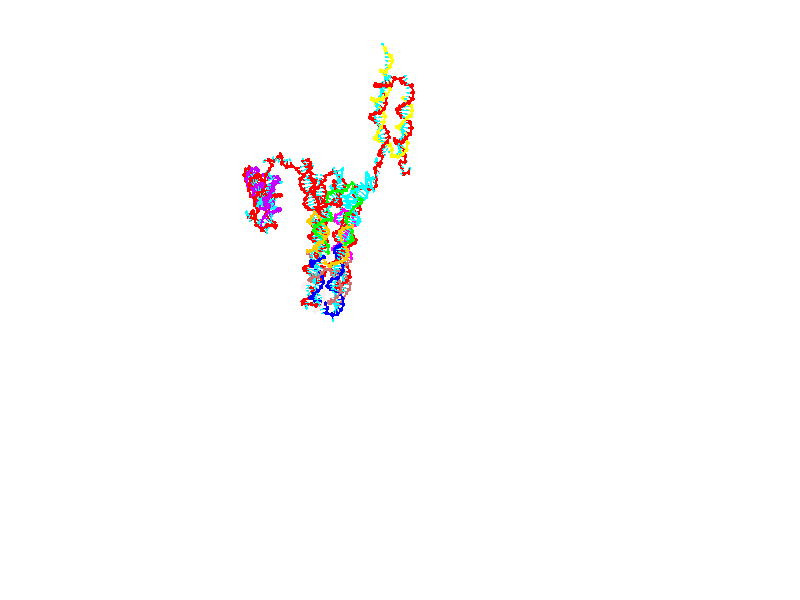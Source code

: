 // switches for output
#declare DRAW_BASES = 1; // possible values are 0, 1; only relevant for DNA ribbons
#declare DRAW_BASES_TYPE = 3; // possible values are 1, 2, 3; only relevant for DNA ribbons
#declare DRAW_FOG = 0; // set to 1 to enable fog

#include "colors.inc"

#include "transforms.inc"
background { rgb <1, 1, 1>}

#default {
   normal{
       ripples 0.25
       frequency 0.20
       turbulence 0.2
       lambda 5
   }
	finish {
		phong 0.1
		phong_size 40.
	}
}

// original window dimensions: 1024x640


// camera settings

camera {
	sky <0, 0.179814, -0.983701>
	up <0, 0.179814, -0.983701>
	right 1.6 * <1, 0, 0>
	location <25.469, 94.9851, 44.8844>
	look_at <25.469, 29.3977, 32.8955>
	direction <0, -65.5874, -11.9889>
	angle 67.0682
}


# declare cpy_camera_pos = <25.469, 94.9851, 44.8844>;
# if (DRAW_FOG = 1)
fog {
	fog_type 2
	up vnormalize(cpy_camera_pos)
	color rgbt<1,1,1,0.3>
	distance 1e-5
	fog_alt 3e-3
	fog_offset 28
}
# end


// LIGHTS

# declare lum = 6;
global_settings {
	ambient_light rgb lum * <0.05, 0.05, 0.05>
	max_trace_level 15
}# declare cpy_direct_light_amount = 0.25;
light_source
{	1000 * <-1, -1.16351, -0.803887>,
	rgb lum * cpy_direct_light_amount
	parallel
}

light_source
{	1000 * <1, 1.16351, 0.803887>,
	rgb lum * cpy_direct_light_amount
	parallel
}

// strand 0

// nucleotide -1

// particle -1
sphere {
	<4.531749, 14.580344, 15.338646> 0.250000
	pigment { color rgbt <1,0,0,0> }
	no_shadow
}
cylinder {
	<4.309960, 14.866046, 15.167811>,  <4.176887, 15.037467, 15.065310>, 0.100000
	pigment { color rgbt <1,0,0,0> }
	no_shadow
}
cylinder {
	<4.309960, 14.866046, 15.167811>,  <4.531749, 14.580344, 15.338646>, 0.100000
	pigment { color rgbt <1,0,0,0> }
	no_shadow
}

// particle -1
sphere {
	<4.309960, 14.866046, 15.167811> 0.100000
	pigment { color rgbt <1,0,0,0> }
	no_shadow
}
sphere {
	0, 1
	scale<0.080000,0.200000,0.300000>
	matrix <0.271834, 0.640494, 0.718244,
		0.786554, 0.282150, -0.549294,
		-0.554472, 0.714254, -0.427086,
		4.143619, 15.080322, 15.039686>
	pigment { color rgbt <0,1,1,0> }
	no_shadow
}
cylinder {
	<4.861456, 15.234987, 14.976786>,  <4.531749, 14.580344, 15.338646>, 0.130000
	pigment { color rgbt <1,0,0,0> }
	no_shadow
}

// nucleotide -1

// particle -1
sphere {
	<4.861456, 15.234987, 14.976786> 0.250000
	pigment { color rgbt <1,0,0,0> }
	no_shadow
}
cylinder {
	<4.525003, 15.304352, 15.181695>,  <4.323132, 15.345970, 15.304641>, 0.100000
	pigment { color rgbt <1,0,0,0> }
	no_shadow
}
cylinder {
	<4.525003, 15.304352, 15.181695>,  <4.861456, 15.234987, 14.976786>, 0.100000
	pigment { color rgbt <1,0,0,0> }
	no_shadow
}

// particle -1
sphere {
	<4.525003, 15.304352, 15.181695> 0.100000
	pigment { color rgbt <1,0,0,0> }
	no_shadow
}
sphere {
	0, 1
	scale<0.080000,0.200000,0.300000>
	matrix <0.517885, 0.531224, 0.670519,
		-0.155857, 0.829295, -0.536637,
		-0.841132, 0.173411, 0.512274,
		4.272664, 15.356375, 15.335378>
	pigment { color rgbt <0,1,1,0> }
	no_shadow
}
cylinder {
	<4.743730, 15.953188, 14.966655>,  <4.861456, 15.234987, 14.976786>, 0.130000
	pigment { color rgbt <1,0,0,0> }
	no_shadow
}

// nucleotide -1

// particle -1
sphere {
	<4.743730, 15.953188, 14.966655> 0.250000
	pigment { color rgbt <1,0,0,0> }
	no_shadow
}
cylinder {
	<4.582079, 15.772757, 15.284952>,  <4.485089, 15.664497, 15.475931>, 0.100000
	pigment { color rgbt <1,0,0,0> }
	no_shadow
}
cylinder {
	<4.582079, 15.772757, 15.284952>,  <4.743730, 15.953188, 14.966655>, 0.100000
	pigment { color rgbt <1,0,0,0> }
	no_shadow
}

// particle -1
sphere {
	<4.582079, 15.772757, 15.284952> 0.100000
	pigment { color rgbt <1,0,0,0> }
	no_shadow
}
sphere {
	0, 1
	scale<0.080000,0.200000,0.300000>
	matrix <0.560825, 0.565058, 0.605132,
		-0.722604, 0.690823, 0.024621,
		-0.404127, -0.451079, 0.795744,
		4.460841, 15.637433, 15.523676>
	pigment { color rgbt <0,1,1,0> }
	no_shadow
}
cylinder {
	<4.339253, 16.448299, 15.399871>,  <4.743730, 15.953188, 14.966655>, 0.130000
	pigment { color rgbt <1,0,0,0> }
	no_shadow
}

// nucleotide -1

// particle -1
sphere {
	<4.339253, 16.448299, 15.399871> 0.250000
	pigment { color rgbt <1,0,0,0> }
	no_shadow
}
cylinder {
	<4.539513, 16.182617, 15.621926>,  <4.659669, 16.023207, 15.755159>, 0.100000
	pigment { color rgbt <1,0,0,0> }
	no_shadow
}
cylinder {
	<4.539513, 16.182617, 15.621926>,  <4.339253, 16.448299, 15.399871>, 0.100000
	pigment { color rgbt <1,0,0,0> }
	no_shadow
}

// particle -1
sphere {
	<4.539513, 16.182617, 15.621926> 0.100000
	pigment { color rgbt <1,0,0,0> }
	no_shadow
}
sphere {
	0, 1
	scale<0.080000,0.200000,0.300000>
	matrix <0.555852, 0.738287, 0.382047,
		-0.663610, 0.117303, 0.738825,
		0.500649, -0.664208, 0.555138,
		4.689708, 15.983355, 15.788467>
	pigment { color rgbt <0,1,1,0> }
	no_shadow
}
cylinder {
	<4.244513, 16.615074, 16.138256>,  <4.339253, 16.448299, 15.399871>, 0.130000
	pigment { color rgbt <1,0,0,0> }
	no_shadow
}

// nucleotide -1

// particle -1
sphere {
	<4.244513, 16.615074, 16.138256> 0.250000
	pigment { color rgbt <1,0,0,0> }
	no_shadow
}
cylinder {
	<4.583865, 16.409218, 16.088631>,  <4.787477, 16.285704, 16.058855>, 0.100000
	pigment { color rgbt <1,0,0,0> }
	no_shadow
}
cylinder {
	<4.583865, 16.409218, 16.088631>,  <4.244513, 16.615074, 16.138256>, 0.100000
	pigment { color rgbt <1,0,0,0> }
	no_shadow
}

// particle -1
sphere {
	<4.583865, 16.409218, 16.088631> 0.100000
	pigment { color rgbt <1,0,0,0> }
	no_shadow
}
sphere {
	0, 1
	scale<0.080000,0.200000,0.300000>
	matrix <0.487174, 0.667291, 0.563369,
		-0.207148, -0.538392, 0.816838,
		0.848382, -0.514643, -0.124063,
		4.838380, 16.254826, 16.051413>
	pigment { color rgbt <0,1,1,0> }
	no_shadow
}
cylinder {
	<4.510045, 16.672932, 16.828665>,  <4.244513, 16.615074, 16.138256>, 0.130000
	pigment { color rgbt <1,0,0,0> }
	no_shadow
}

// nucleotide -1

// particle -1
sphere {
	<4.510045, 16.672932, 16.828665> 0.250000
	pigment { color rgbt <1,0,0,0> }
	no_shadow
}
cylinder {
	<4.799064, 16.598850, 16.562244>,  <4.972475, 16.554401, 16.402391>, 0.100000
	pigment { color rgbt <1,0,0,0> }
	no_shadow
}
cylinder {
	<4.799064, 16.598850, 16.562244>,  <4.510045, 16.672932, 16.828665>, 0.100000
	pigment { color rgbt <1,0,0,0> }
	no_shadow
}

// particle -1
sphere {
	<4.799064, 16.598850, 16.562244> 0.100000
	pigment { color rgbt <1,0,0,0> }
	no_shadow
}
sphere {
	0, 1
	scale<0.080000,0.200000,0.300000>
	matrix <0.608640, 0.627316, 0.485832,
		0.327847, -0.756422, 0.565988,
		0.722547, -0.185204, -0.666052,
		5.015828, 16.543289, 16.362429>
	pigment { color rgbt <0,1,1,0> }
	no_shadow
}
cylinder {
	<5.100386, 16.431189, 17.251476>,  <4.510045, 16.672932, 16.828665>, 0.130000
	pigment { color rgbt <1,0,0,0> }
	no_shadow
}

// nucleotide -1

// particle -1
sphere {
	<5.100386, 16.431189, 17.251476> 0.250000
	pigment { color rgbt <1,0,0,0> }
	no_shadow
}
cylinder {
	<5.222562, 16.542280, 16.887154>,  <5.295868, 16.608936, 16.668560>, 0.100000
	pigment { color rgbt <1,0,0,0> }
	no_shadow
}
cylinder {
	<5.222562, 16.542280, 16.887154>,  <5.100386, 16.431189, 17.251476>, 0.100000
	pigment { color rgbt <1,0,0,0> }
	no_shadow
}

// particle -1
sphere {
	<5.222562, 16.542280, 16.887154> 0.100000
	pigment { color rgbt <1,0,0,0> }
	no_shadow
}
sphere {
	0, 1
	scale<0.080000,0.200000,0.300000>
	matrix <0.674930, 0.611589, 0.412829,
		0.671696, -0.740826, -0.000644,
		0.305441, 0.277731, -0.910808,
		5.314195, 16.625599, 16.613911>
	pigment { color rgbt <0,1,1,0> }
	no_shadow
}
cylinder {
	<5.781919, 16.256573, 17.249462>,  <5.100386, 16.431189, 17.251476>, 0.130000
	pigment { color rgbt <1,0,0,0> }
	no_shadow
}

// nucleotide -1

// particle -1
sphere {
	<5.781919, 16.256573, 17.249462> 0.250000
	pigment { color rgbt <1,0,0,0> }
	no_shadow
}
cylinder {
	<5.687112, 16.539839, 16.983431>,  <5.630229, 16.709799, 16.823812>, 0.100000
	pigment { color rgbt <1,0,0,0> }
	no_shadow
}
cylinder {
	<5.687112, 16.539839, 16.983431>,  <5.781919, 16.256573, 17.249462>, 0.100000
	pigment { color rgbt <1,0,0,0> }
	no_shadow
}

// particle -1
sphere {
	<5.687112, 16.539839, 16.983431> 0.100000
	pigment { color rgbt <1,0,0,0> }
	no_shadow
}
sphere {
	0, 1
	scale<0.080000,0.200000,0.300000>
	matrix <0.530080, 0.667968, 0.522335,
		0.814149, -0.228743, -0.533702,
		-0.237015, 0.708163, -0.665078,
		5.616008, 16.752287, 16.783907>
	pigment { color rgbt <0,1,1,0> }
	no_shadow
}
cylinder {
	<6.386146, 16.627522, 17.228443>,  <5.781919, 16.256573, 17.249462>, 0.130000
	pigment { color rgbt <1,0,0,0> }
	no_shadow
}

// nucleotide -1

// particle -1
sphere {
	<6.386146, 16.627522, 17.228443> 0.250000
	pigment { color rgbt <1,0,0,0> }
	no_shadow
}
cylinder {
	<6.120398, 16.865492, 17.047480>,  <5.960949, 17.008274, 16.938902>, 0.100000
	pigment { color rgbt <1,0,0,0> }
	no_shadow
}
cylinder {
	<6.120398, 16.865492, 17.047480>,  <6.386146, 16.627522, 17.228443>, 0.100000
	pigment { color rgbt <1,0,0,0> }
	no_shadow
}

// particle -1
sphere {
	<6.120398, 16.865492, 17.047480> 0.100000
	pigment { color rgbt <1,0,0,0> }
	no_shadow
}
sphere {
	0, 1
	scale<0.080000,0.200000,0.300000>
	matrix <0.354655, 0.783760, 0.509843,
		0.657900, 0.178275, -0.731700,
		-0.664370, 0.594927, -0.452410,
		5.921087, 17.043970, 16.911757>
	pigment { color rgbt <0,1,1,0> }
	no_shadow
}
cylinder {
	<6.756560, 17.165346, 16.890265>,  <6.386146, 16.627522, 17.228443>, 0.130000
	pigment { color rgbt <1,0,0,0> }
	no_shadow
}

// nucleotide -1

// particle -1
sphere {
	<6.756560, 17.165346, 16.890265> 0.250000
	pigment { color rgbt <1,0,0,0> }
	no_shadow
}
cylinder {
	<6.386422, 17.310616, 16.933792>,  <6.164340, 17.397778, 16.959909>, 0.100000
	pigment { color rgbt <1,0,0,0> }
	no_shadow
}
cylinder {
	<6.386422, 17.310616, 16.933792>,  <6.756560, 17.165346, 16.890265>, 0.100000
	pigment { color rgbt <1,0,0,0> }
	no_shadow
}

// particle -1
sphere {
	<6.386422, 17.310616, 16.933792> 0.100000
	pigment { color rgbt <1,0,0,0> }
	no_shadow
}
sphere {
	0, 1
	scale<0.080000,0.200000,0.300000>
	matrix <0.367288, 0.787566, 0.494813,
		0.094001, 0.497841, -0.862159,
		-0.925345, 0.363174, 0.108819,
		6.108819, 17.419567, 16.966438>
	pigment { color rgbt <0,1,1,0> }
	no_shadow
}
cylinder {
	<6.782663, 17.879543, 16.696730>,  <6.756560, 17.165346, 16.890265>, 0.130000
	pigment { color rgbt <1,0,0,0> }
	no_shadow
}

// nucleotide -1

// particle -1
sphere {
	<6.782663, 17.879543, 16.696730> 0.250000
	pigment { color rgbt <1,0,0,0> }
	no_shadow
}
cylinder {
	<6.465189, 17.834763, 16.935905>,  <6.274704, 17.807894, 17.079411>, 0.100000
	pigment { color rgbt <1,0,0,0> }
	no_shadow
}
cylinder {
	<6.465189, 17.834763, 16.935905>,  <6.782663, 17.879543, 16.696730>, 0.100000
	pigment { color rgbt <1,0,0,0> }
	no_shadow
}

// particle -1
sphere {
	<6.465189, 17.834763, 16.935905> 0.100000
	pigment { color rgbt <1,0,0,0> }
	no_shadow
}
sphere {
	0, 1
	scale<0.080000,0.200000,0.300000>
	matrix <0.287818, 0.796841, 0.531230,
		-0.535933, 0.593727, -0.600220,
		-0.793685, -0.111950, 0.597939,
		6.227083, 17.801178, 17.115288>
	pigment { color rgbt <0,1,1,0> }
	no_shadow
}
cylinder {
	<6.582103, 18.573879, 16.805302>,  <6.782663, 17.879543, 16.696730>, 0.130000
	pigment { color rgbt <1,0,0,0> }
	no_shadow
}

// nucleotide -1

// particle -1
sphere {
	<6.582103, 18.573879, 16.805302> 0.250000
	pigment { color rgbt <1,0,0,0> }
	no_shadow
}
cylinder {
	<6.401743, 18.359077, 17.090488>,  <6.293528, 18.230196, 17.261600>, 0.100000
	pigment { color rgbt <1,0,0,0> }
	no_shadow
}
cylinder {
	<6.401743, 18.359077, 17.090488>,  <6.582103, 18.573879, 16.805302>, 0.100000
	pigment { color rgbt <1,0,0,0> }
	no_shadow
}

// particle -1
sphere {
	<6.401743, 18.359077, 17.090488> 0.100000
	pigment { color rgbt <1,0,0,0> }
	no_shadow
}
sphere {
	0, 1
	scale<0.080000,0.200000,0.300000>
	matrix <0.111537, 0.758613, 0.641924,
		-0.885579, 0.368965, -0.282162,
		-0.450899, -0.537002, 0.712965,
		6.266474, 18.197977, 17.304379>
	pigment { color rgbt <0,1,1,0> }
	no_shadow
}
cylinder {
	<6.300237, 19.100340, 17.212011>,  <6.582103, 18.573879, 16.805302>, 0.130000
	pigment { color rgbt <1,0,0,0> }
	no_shadow
}

// nucleotide -1

// particle -1
sphere {
	<6.300237, 19.100340, 17.212011> 0.250000
	pigment { color rgbt <1,0,0,0> }
	no_shadow
}
cylinder {
	<6.230148, 18.804127, 17.471521>,  <6.188094, 18.626398, 17.627228>, 0.100000
	pigment { color rgbt <1,0,0,0> }
	no_shadow
}
cylinder {
	<6.230148, 18.804127, 17.471521>,  <6.300237, 19.100340, 17.212011>, 0.100000
	pigment { color rgbt <1,0,0,0> }
	no_shadow
}

// particle -1
sphere {
	<6.230148, 18.804127, 17.471521> 0.100000
	pigment { color rgbt <1,0,0,0> }
	no_shadow
}
sphere {
	0, 1
	scale<0.080000,0.200000,0.300000>
	matrix <0.049864, 0.651447, 0.757054,
		-0.983265, 0.165004, -0.077223,
		-0.175223, -0.740534, 0.648773,
		6.177581, 18.581966, 17.666153>
	pigment { color rgbt <0,1,1,0> }
	no_shadow
}
cylinder {
	<5.899750, 19.438917, 17.608772>,  <6.300237, 19.100340, 17.212011>, 0.130000
	pigment { color rgbt <1,0,0,0> }
	no_shadow
}

// nucleotide -1

// particle -1
sphere {
	<5.899750, 19.438917, 17.608772> 0.250000
	pigment { color rgbt <1,0,0,0> }
	no_shadow
}
cylinder {
	<6.019027, 19.105553, 17.794893>,  <6.090593, 18.905533, 17.906565>, 0.100000
	pigment { color rgbt <1,0,0,0> }
	no_shadow
}
cylinder {
	<6.019027, 19.105553, 17.794893>,  <5.899750, 19.438917, 17.608772>, 0.100000
	pigment { color rgbt <1,0,0,0> }
	no_shadow
}

// particle -1
sphere {
	<6.019027, 19.105553, 17.794893> 0.100000
	pigment { color rgbt <1,0,0,0> }
	no_shadow
}
sphere {
	0, 1
	scale<0.080000,0.200000,0.300000>
	matrix <0.144997, 0.521371, 0.840921,
		-0.943429, -0.183288, 0.276310,
		0.298191, -0.833413, 0.465301,
		6.108484, 18.855528, 17.934483>
	pigment { color rgbt <0,1,1,0> }
	no_shadow
}
cylinder {
	<5.628205, 19.390301, 18.239498>,  <5.899750, 19.438917, 17.608772>, 0.130000
	pigment { color rgbt <1,0,0,0> }
	no_shadow
}

// nucleotide -1

// particle -1
sphere {
	<5.628205, 19.390301, 18.239498> 0.250000
	pigment { color rgbt <1,0,0,0> }
	no_shadow
}
cylinder {
	<5.976086, 19.194441, 18.264351>,  <6.184814, 19.076925, 18.279263>, 0.100000
	pigment { color rgbt <1,0,0,0> }
	no_shadow
}
cylinder {
	<5.976086, 19.194441, 18.264351>,  <5.628205, 19.390301, 18.239498>, 0.100000
	pigment { color rgbt <1,0,0,0> }
	no_shadow
}

// particle -1
sphere {
	<5.976086, 19.194441, 18.264351> 0.100000
	pigment { color rgbt <1,0,0,0> }
	no_shadow
}
sphere {
	0, 1
	scale<0.080000,0.200000,0.300000>
	matrix <0.251563, 0.548045, 0.797724,
		-0.424658, -0.678152, 0.599813,
		0.869702, -0.489650, 0.062134,
		6.236996, 19.047546, 18.282991>
	pigment { color rgbt <0,1,1,0> }
	no_shadow
}
cylinder {
	<5.705415, 19.515398, 18.908716>,  <5.628205, 19.390301, 18.239498>, 0.130000
	pigment { color rgbt <1,0,0,0> }
	no_shadow
}

// nucleotide -1

// particle -1
sphere {
	<5.705415, 19.515398, 18.908716> 0.250000
	pigment { color rgbt <1,0,0,0> }
	no_shadow
}
cylinder {
	<6.058331, 19.348215, 18.822115>,  <6.270082, 19.247906, 18.770153>, 0.100000
	pigment { color rgbt <1,0,0,0> }
	no_shadow
}
cylinder {
	<6.058331, 19.348215, 18.822115>,  <5.705415, 19.515398, 18.908716>, 0.100000
	pigment { color rgbt <1,0,0,0> }
	no_shadow
}

// particle -1
sphere {
	<6.058331, 19.348215, 18.822115> 0.100000
	pigment { color rgbt <1,0,0,0> }
	no_shadow
}
sphere {
	0, 1
	scale<0.080000,0.200000,0.300000>
	matrix <0.392851, 0.400477, 0.827820,
		-0.259288, -0.815432, 0.517532,
		0.882291, -0.417957, -0.216505,
		6.323019, 19.222828, 18.757164>
	pigment { color rgbt <0,1,1,0> }
	no_shadow
}
cylinder {
	<5.950166, 19.415388, 19.554701>,  <5.705415, 19.515398, 18.908716>, 0.130000
	pigment { color rgbt <1,0,0,0> }
	no_shadow
}

// nucleotide -1

// particle -1
sphere {
	<5.950166, 19.415388, 19.554701> 0.250000
	pigment { color rgbt <1,0,0,0> }
	no_shadow
}
cylinder {
	<6.260029, 19.406210, 19.301916>,  <6.445947, 19.400703, 19.150246>, 0.100000
	pigment { color rgbt <1,0,0,0> }
	no_shadow
}
cylinder {
	<6.260029, 19.406210, 19.301916>,  <5.950166, 19.415388, 19.554701>, 0.100000
	pigment { color rgbt <1,0,0,0> }
	no_shadow
}

// particle -1
sphere {
	<6.260029, 19.406210, 19.301916> 0.100000
	pigment { color rgbt <1,0,0,0> }
	no_shadow
}
sphere {
	0, 1
	scale<0.080000,0.200000,0.300000>
	matrix <0.561138, 0.485747, 0.670204,
		0.291597, -0.873798, 0.389163,
		0.774658, -0.022944, -0.631964,
		6.492427, 19.399326, 19.112328>
	pigment { color rgbt <0,1,1,0> }
	no_shadow
}
cylinder {
	<6.521902, 19.218235, 19.929417>,  <5.950166, 19.415388, 19.554701>, 0.130000
	pigment { color rgbt <1,0,0,0> }
	no_shadow
}

// nucleotide -1

// particle -1
sphere {
	<6.521902, 19.218235, 19.929417> 0.250000
	pigment { color rgbt <1,0,0,0> }
	no_shadow
}
cylinder {
	<6.691386, 19.405413, 19.619190>,  <6.793076, 19.517719, 19.433054>, 0.100000
	pigment { color rgbt <1,0,0,0> }
	no_shadow
}
cylinder {
	<6.691386, 19.405413, 19.619190>,  <6.521902, 19.218235, 19.929417>, 0.100000
	pigment { color rgbt <1,0,0,0> }
	no_shadow
}

// particle -1
sphere {
	<6.691386, 19.405413, 19.619190> 0.100000
	pigment { color rgbt <1,0,0,0> }
	no_shadow
}
sphere {
	0, 1
	scale<0.080000,0.200000,0.300000>
	matrix <0.633898, 0.458429, 0.622909,
		0.647027, -0.755562, -0.102388,
		0.423709, 0.467942, -0.775565,
		6.818499, 19.545795, 19.386520>
	pigment { color rgbt <0,1,1,0> }
	no_shadow
}
cylinder {
	<7.274880, 19.208204, 20.082249>,  <6.521902, 19.218235, 19.929417>, 0.130000
	pigment { color rgbt <1,0,0,0> }
	no_shadow
}

// nucleotide -1

// particle -1
sphere {
	<7.274880, 19.208204, 20.082249> 0.250000
	pigment { color rgbt <1,0,0,0> }
	no_shadow
}
cylinder {
	<7.197233, 19.501801, 19.821917>,  <7.150645, 19.677958, 19.665718>, 0.100000
	pigment { color rgbt <1,0,0,0> }
	no_shadow
}
cylinder {
	<7.197233, 19.501801, 19.821917>,  <7.274880, 19.208204, 20.082249>, 0.100000
	pigment { color rgbt <1,0,0,0> }
	no_shadow
}

// particle -1
sphere {
	<7.197233, 19.501801, 19.821917> 0.100000
	pigment { color rgbt <1,0,0,0> }
	no_shadow
}
sphere {
	0, 1
	scale<0.080000,0.200000,0.300000>
	matrix <0.574935, 0.622685, 0.530767,
		0.794839, -0.271153, -0.542870,
		-0.194118, 0.733989, -0.650829,
		7.138998, 19.721996, 19.626667>
	pigment { color rgbt <0,1,1,0> }
	no_shadow
}
cylinder {
	<7.926887, 19.502012, 19.913876>,  <7.274880, 19.208204, 20.082249>, 0.130000
	pigment { color rgbt <1,0,0,0> }
	no_shadow
}

// nucleotide -1

// particle -1
sphere {
	<7.926887, 19.502012, 19.913876> 0.250000
	pigment { color rgbt <1,0,0,0> }
	no_shadow
}
cylinder {
	<7.669102, 19.782539, 19.792007>,  <7.514431, 19.950855, 19.718885>, 0.100000
	pigment { color rgbt <1,0,0,0> }
	no_shadow
}
cylinder {
	<7.669102, 19.782539, 19.792007>,  <7.926887, 19.502012, 19.913876>, 0.100000
	pigment { color rgbt <1,0,0,0> }
	no_shadow
}

// particle -1
sphere {
	<7.669102, 19.782539, 19.792007> 0.100000
	pigment { color rgbt <1,0,0,0> }
	no_shadow
}
sphere {
	0, 1
	scale<0.080000,0.200000,0.300000>
	matrix <0.483532, 0.682456, 0.548134,
		0.592340, 0.205932, -0.778925,
		-0.644460, 0.701317, -0.304671,
		7.475764, 19.992935, 19.700605>
	pigment { color rgbt <0,1,1,0> }
	no_shadow
}
cylinder {
	<8.286950, 20.091503, 19.601427>,  <7.926887, 19.502012, 19.913876>, 0.130000
	pigment { color rgbt <1,0,0,0> }
	no_shadow
}

// nucleotide -1

// particle -1
sphere {
	<8.286950, 20.091503, 19.601427> 0.250000
	pigment { color rgbt <1,0,0,0> }
	no_shadow
}
cylinder {
	<7.938562, 20.247118, 19.721468>,  <7.729529, 20.340487, 19.793491>, 0.100000
	pigment { color rgbt <1,0,0,0> }
	no_shadow
}
cylinder {
	<7.938562, 20.247118, 19.721468>,  <8.286950, 20.091503, 19.601427>, 0.100000
	pigment { color rgbt <1,0,0,0> }
	no_shadow
}

// particle -1
sphere {
	<7.938562, 20.247118, 19.721468> 0.100000
	pigment { color rgbt <1,0,0,0> }
	no_shadow
}
sphere {
	0, 1
	scale<0.080000,0.200000,0.300000>
	matrix <0.491328, 0.686757, 0.535688,
		0.002305, 0.614017, -0.789290,
		-0.870972, 0.389035, 0.300100,
		7.677270, 20.363829, 19.811499>
	pigment { color rgbt <0,1,1,0> }
	no_shadow
}
cylinder {
	<8.400025, 20.901245, 19.564932>,  <8.286950, 20.091503, 19.601427>, 0.130000
	pigment { color rgbt <1,0,0,0> }
	no_shadow
}

// nucleotide -1

// particle -1
sphere {
	<8.400025, 20.901245, 19.564932> 0.250000
	pigment { color rgbt <1,0,0,0> }
	no_shadow
}
cylinder {
	<8.081283, 20.813541, 19.790125>,  <7.890037, 20.760920, 19.925240>, 0.100000
	pigment { color rgbt <1,0,0,0> }
	no_shadow
}
cylinder {
	<8.081283, 20.813541, 19.790125>,  <8.400025, 20.901245, 19.564932>, 0.100000
	pigment { color rgbt <1,0,0,0> }
	no_shadow
}

// particle -1
sphere {
	<8.081283, 20.813541, 19.790125> 0.100000
	pigment { color rgbt <1,0,0,0> }
	no_shadow
}
sphere {
	0, 1
	scale<0.080000,0.200000,0.300000>
	matrix <0.208508, 0.774772, 0.596869,
		-0.567049, 0.593004, -0.571665,
		-0.796856, -0.219257, 0.562980,
		7.842226, 20.747765, 19.959019>
	pigment { color rgbt <0,1,1,0> }
	no_shadow
}
cylinder {
	<8.013767, 21.452915, 19.662777>,  <8.400025, 20.901245, 19.564932>, 0.130000
	pigment { color rgbt <1,0,0,0> }
	no_shadow
}

// nucleotide -1

// particle -1
sphere {
	<8.013767, 21.452915, 19.662777> 0.250000
	pigment { color rgbt <1,0,0,0> }
	no_shadow
}
cylinder {
	<7.868477, 21.246273, 19.972921>,  <7.781303, 21.122288, 20.159008>, 0.100000
	pigment { color rgbt <1,0,0,0> }
	no_shadow
}
cylinder {
	<7.868477, 21.246273, 19.972921>,  <8.013767, 21.452915, 19.662777>, 0.100000
	pigment { color rgbt <1,0,0,0> }
	no_shadow
}

// particle -1
sphere {
	<7.868477, 21.246273, 19.972921> 0.100000
	pigment { color rgbt <1,0,0,0> }
	no_shadow
}
sphere {
	0, 1
	scale<0.080000,0.200000,0.300000>
	matrix <0.040911, 0.822553, 0.567216,
		-0.930803, 0.237748, -0.277637,
		-0.363225, -0.516608, 0.775361,
		7.759510, 21.091291, 20.205530>
	pigment { color rgbt <0,1,1,0> }
	no_shadow
}
cylinder {
	<7.534182, 21.898418, 20.061943>,  <8.013767, 21.452915, 19.662777>, 0.130000
	pigment { color rgbt <1,0,0,0> }
	no_shadow
}

// nucleotide -1

// particle -1
sphere {
	<7.534182, 21.898418, 20.061943> 0.250000
	pigment { color rgbt <1,0,0,0> }
	no_shadow
}
cylinder {
	<7.661930, 21.602615, 20.298967>,  <7.738579, 21.425133, 20.441183>, 0.100000
	pigment { color rgbt <1,0,0,0> }
	no_shadow
}
cylinder {
	<7.661930, 21.602615, 20.298967>,  <7.534182, 21.898418, 20.061943>, 0.100000
	pigment { color rgbt <1,0,0,0> }
	no_shadow
}

// particle -1
sphere {
	<7.661930, 21.602615, 20.298967> 0.100000
	pigment { color rgbt <1,0,0,0> }
	no_shadow
}
sphere {
	0, 1
	scale<0.080000,0.200000,0.300000>
	matrix <-0.013352, 0.621736, 0.783113,
		-0.947536, -0.258014, 0.188690,
		0.319369, -0.739508, 0.592563,
		7.757741, 21.380762, 20.476736>
	pigment { color rgbt <0,1,1,0> }
	no_shadow
}
cylinder {
	<7.035190, 21.765934, 20.576221>,  <7.534182, 21.898418, 20.061943>, 0.130000
	pigment { color rgbt <1,0,0,0> }
	no_shadow
}

// nucleotide -1

// particle -1
sphere {
	<7.035190, 21.765934, 20.576221> 0.250000
	pigment { color rgbt <1,0,0,0> }
	no_shadow
}
cylinder {
	<7.394190, 21.654263, 20.712780>,  <7.609590, 21.587259, 20.794716>, 0.100000
	pigment { color rgbt <1,0,0,0> }
	no_shadow
}
cylinder {
	<7.394190, 21.654263, 20.712780>,  <7.035190, 21.765934, 20.576221>, 0.100000
	pigment { color rgbt <1,0,0,0> }
	no_shadow
}

// particle -1
sphere {
	<7.394190, 21.654263, 20.712780> 0.100000
	pigment { color rgbt <1,0,0,0> }
	no_shadow
}
sphere {
	0, 1
	scale<0.080000,0.200000,0.300000>
	matrix <-0.107081, 0.613005, 0.782789,
		-0.427816, -0.739111, 0.520277,
		0.897500, -0.279178, 0.341398,
		7.663440, 21.570509, 20.815199>
	pigment { color rgbt <0,1,1,0> }
	no_shadow
}
cylinder {
	<7.005370, 21.340919, 21.172594>,  <7.035190, 21.765934, 20.576221>, 0.130000
	pigment { color rgbt <1,0,0,0> }
	no_shadow
}

// nucleotide -1

// particle -1
sphere {
	<7.005370, 21.340919, 21.172594> 0.250000
	pigment { color rgbt <1,0,0,0> }
	no_shadow
}
cylinder {
	<7.357622, 21.530207, 21.163164>,  <7.568974, 21.643780, 21.157505>, 0.100000
	pigment { color rgbt <1,0,0,0> }
	no_shadow
}
cylinder {
	<7.357622, 21.530207, 21.163164>,  <7.005370, 21.340919, 21.172594>, 0.100000
	pigment { color rgbt <1,0,0,0> }
	no_shadow
}

// particle -1
sphere {
	<7.357622, 21.530207, 21.163164> 0.100000
	pigment { color rgbt <1,0,0,0> }
	no_shadow
}
sphere {
	0, 1
	scale<0.080000,0.200000,0.300000>
	matrix <-0.290352, 0.578312, 0.762398,
		0.374414, -0.664546, 0.646679,
		0.880630, 0.473217, -0.023576,
		7.621811, 21.672173, 21.156092>
	pigment { color rgbt <0,1,1,0> }
	no_shadow
}
cylinder {
	<7.383394, 21.272743, 21.825037>,  <7.005370, 21.340919, 21.172594>, 0.130000
	pigment { color rgbt <1,0,0,0> }
	no_shadow
}

// nucleotide -1

// particle -1
sphere {
	<7.383394, 21.272743, 21.825037> 0.250000
	pigment { color rgbt <1,0,0,0> }
	no_shadow
}
cylinder {
	<7.466381, 21.610535, 21.627527>,  <7.516173, 21.813210, 21.509022>, 0.100000
	pigment { color rgbt <1,0,0,0> }
	no_shadow
}
cylinder {
	<7.466381, 21.610535, 21.627527>,  <7.383394, 21.272743, 21.825037>, 0.100000
	pigment { color rgbt <1,0,0,0> }
	no_shadow
}

// particle -1
sphere {
	<7.466381, 21.610535, 21.627527> 0.100000
	pigment { color rgbt <1,0,0,0> }
	no_shadow
}
sphere {
	0, 1
	scale<0.080000,0.200000,0.300000>
	matrix <-0.382620, 0.534597, 0.753530,
		0.900310, 0.032595, 0.434026,
		0.207467, 0.844478, -0.493775,
		7.528621, 21.863878, 21.479395>
	pigment { color rgbt <0,1,1,0> }
	no_shadow
}
cylinder {
	<7.037028, 20.993082, 22.426155>,  <7.383394, 21.272743, 21.825037>, 0.130000
	pigment { color rgbt <1,0,0,0> }
	no_shadow
}

// nucleotide -1

// particle -1
sphere {
	<7.037028, 20.993082, 22.426155> 0.250000
	pigment { color rgbt <1,0,0,0> }
	no_shadow
}
cylinder {
	<6.696702, 20.932241, 22.627344>,  <6.492507, 20.895737, 22.748058>, 0.100000
	pigment { color rgbt <1,0,0,0> }
	no_shadow
}
cylinder {
	<6.696702, 20.932241, 22.627344>,  <7.037028, 20.993082, 22.426155>, 0.100000
	pigment { color rgbt <1,0,0,0> }
	no_shadow
}

// particle -1
sphere {
	<6.696702, 20.932241, 22.627344> 0.100000
	pigment { color rgbt <1,0,0,0> }
	no_shadow
}
sphere {
	0, 1
	scale<0.080000,0.200000,0.300000>
	matrix <-0.513640, 0.038795, -0.857128,
		0.110861, -0.987603, -0.111135,
		-0.850813, -0.152106, 0.502972,
		6.441458, 20.886610, 22.778236>
	pigment { color rgbt <0,1,1,0> }
	no_shadow
}
cylinder {
	<6.676980, 20.721575, 21.739979>,  <7.037028, 20.993082, 22.426155>, 0.130000
	pigment { color rgbt <1,0,0,0> }
	no_shadow
}

// nucleotide -1

// particle -1
sphere {
	<6.676980, 20.721575, 21.739979> 0.250000
	pigment { color rgbt <1,0,0,0> }
	no_shadow
}
cylinder {
	<6.414574, 20.606037, 22.018894>,  <6.257130, 20.536715, 22.186243>, 0.100000
	pigment { color rgbt <1,0,0,0> }
	no_shadow
}
cylinder {
	<6.414574, 20.606037, 22.018894>,  <6.676980, 20.721575, 21.739979>, 0.100000
	pigment { color rgbt <1,0,0,0> }
	no_shadow
}

// particle -1
sphere {
	<6.414574, 20.606037, 22.018894> 0.100000
	pigment { color rgbt <1,0,0,0> }
	no_shadow
}
sphere {
	0, 1
	scale<0.080000,0.200000,0.300000>
	matrix <-0.708720, -0.081947, -0.700715,
		0.259539, -0.953862, -0.150952,
		-0.656015, -0.288845, 0.697290,
		6.217769, 20.519384, 22.228081>
	pigment { color rgbt <0,1,1,0> }
	no_shadow
}
cylinder {
	<6.412316, 20.081743, 21.627195>,  <6.676980, 20.721575, 21.739979>, 0.130000
	pigment { color rgbt <1,0,0,0> }
	no_shadow
}

// nucleotide -1

// particle -1
sphere {
	<6.412316, 20.081743, 21.627195> 0.250000
	pigment { color rgbt <1,0,0,0> }
	no_shadow
}
cylinder {
	<6.143103, 20.296911, 21.830240>,  <5.981575, 20.426012, 21.952066>, 0.100000
	pigment { color rgbt <1,0,0,0> }
	no_shadow
}
cylinder {
	<6.143103, 20.296911, 21.830240>,  <6.412316, 20.081743, 21.627195>, 0.100000
	pigment { color rgbt <1,0,0,0> }
	no_shadow
}

// particle -1
sphere {
	<6.143103, 20.296911, 21.830240> 0.100000
	pigment { color rgbt <1,0,0,0> }
	no_shadow
}
sphere {
	0, 1
	scale<0.080000,0.200000,0.300000>
	matrix <-0.694705, -0.224273, -0.683437,
		-0.253800, -0.812609, 0.524645,
		-0.673030, 0.537929, 0.507604,
		5.941193, 20.458286, 21.982523>
	pigment { color rgbt <0,1,1,0> }
	no_shadow
}
cylinder {
	<5.855730, 19.681332, 22.007254>,  <6.412316, 20.081743, 21.627195>, 0.130000
	pigment { color rgbt <1,0,0,0> }
	no_shadow
}

// nucleotide -1

// particle -1
sphere {
	<5.855730, 19.681332, 22.007254> 0.250000
	pigment { color rgbt <1,0,0,0> }
	no_shadow
}
cylinder {
	<5.779427, 20.033867, 21.834347>,  <5.733644, 20.245388, 21.730602>, 0.100000
	pigment { color rgbt <1,0,0,0> }
	no_shadow
}
cylinder {
	<5.779427, 20.033867, 21.834347>,  <5.855730, 19.681332, 22.007254>, 0.100000
	pigment { color rgbt <1,0,0,0> }
	no_shadow
}

// particle -1
sphere {
	<5.779427, 20.033867, 21.834347> 0.100000
	pigment { color rgbt <1,0,0,0> }
	no_shadow
}
sphere {
	0, 1
	scale<0.080000,0.200000,0.300000>
	matrix <-0.690458, -0.433476, -0.579109,
		-0.697768, 0.187991, 0.691216,
		-0.190758, 0.881339, -0.432265,
		5.722199, 20.298269, 21.704668>
	pigment { color rgbt <0,1,1,0> }
	no_shadow
}
cylinder {
	<6.520493, 19.424591, 22.074362>,  <5.855730, 19.681332, 22.007254>, 0.130000
	pigment { color rgbt <1,0,0,0> }
	no_shadow
}

// nucleotide -1

// particle -1
sphere {
	<6.520493, 19.424591, 22.074362> 0.250000
	pigment { color rgbt <1,0,0,0> }
	no_shadow
}
cylinder {
	<6.893552, 19.376560, 22.210449>,  <7.117388, 19.347742, 22.292103>, 0.100000
	pigment { color rgbt <1,0,0,0> }
	no_shadow
}
cylinder {
	<6.893552, 19.376560, 22.210449>,  <6.520493, 19.424591, 22.074362>, 0.100000
	pigment { color rgbt <1,0,0,0> }
	no_shadow
}

// particle -1
sphere {
	<6.893552, 19.376560, 22.210449> 0.100000
	pigment { color rgbt <1,0,0,0> }
	no_shadow
}
sphere {
	0, 1
	scale<0.080000,0.200000,0.300000>
	matrix <-0.245995, 0.478175, 0.843111,
		-0.263921, -0.870018, 0.416431,
		0.932648, -0.120075, 0.340220,
		7.173347, 19.340538, 22.312515>
	pigment { color rgbt <0,1,1,0> }
	no_shadow
}
cylinder {
	<6.734859, 19.068640, 22.709660>,  <6.520493, 19.424591, 22.074362>, 0.130000
	pigment { color rgbt <1,0,0,0> }
	no_shadow
}

// nucleotide -1

// particle -1
sphere {
	<6.734859, 19.068640, 22.709660> 0.250000
	pigment { color rgbt <1,0,0,0> }
	no_shadow
}
cylinder {
	<6.992332, 19.374708, 22.704216>,  <7.146816, 19.558350, 22.700949>, 0.100000
	pigment { color rgbt <1,0,0,0> }
	no_shadow
}
cylinder {
	<6.992332, 19.374708, 22.704216>,  <6.734859, 19.068640, 22.709660>, 0.100000
	pigment { color rgbt <1,0,0,0> }
	no_shadow
}

// particle -1
sphere {
	<6.992332, 19.374708, 22.704216> 0.100000
	pigment { color rgbt <1,0,0,0> }
	no_shadow
}
sphere {
	0, 1
	scale<0.080000,0.200000,0.300000>
	matrix <-0.197266, 0.183076, 0.963104,
		0.739431, -0.617249, 0.268785,
		0.643683, 0.765171, -0.013610,
		7.185437, 19.604259, 22.700132>
	pigment { color rgbt <0,1,1,0> }
	no_shadow
}
cylinder {
	<7.335426, 18.617598, 23.122116>,  <6.734859, 19.068640, 22.709660>, 0.130000
	pigment { color rgbt <1,0,0,0> }
	no_shadow
}

// nucleotide -1

// particle -1
sphere {
	<7.335426, 18.617598, 23.122116> 0.250000
	pigment { color rgbt <1,0,0,0> }
	no_shadow
}
cylinder {
	<7.630500, 18.362715, 23.211370>,  <7.807544, 18.209785, 23.264923>, 0.100000
	pigment { color rgbt <1,0,0,0> }
	no_shadow
}
cylinder {
	<7.630500, 18.362715, 23.211370>,  <7.335426, 18.617598, 23.122116>, 0.100000
	pigment { color rgbt <1,0,0,0> }
	no_shadow
}

// particle -1
sphere {
	<7.630500, 18.362715, 23.211370> 0.100000
	pigment { color rgbt <1,0,0,0> }
	no_shadow
}
sphere {
	0, 1
	scale<0.080000,0.200000,0.300000>
	matrix <0.002041, -0.328391, -0.944540,
		0.675143, 0.697227, -0.240948,
		0.737684, -0.637208, 0.223134,
		7.851805, 18.171553, 23.278311>
	pigment { color rgbt <0,1,1,0> }
	no_shadow
}
cylinder {
	<8.088502, 18.670046, 22.594584>,  <7.335426, 18.617598, 23.122116>, 0.130000
	pigment { color rgbt <1,0,0,0> }
	no_shadow
}

// nucleotide -1

// particle -1
sphere {
	<8.088502, 18.670046, 22.594584> 0.250000
	pigment { color rgbt <1,0,0,0> }
	no_shadow
}
cylinder {
	<7.972224, 18.325350, 22.760910>,  <7.902458, 18.118532, 22.860706>, 0.100000
	pigment { color rgbt <1,0,0,0> }
	no_shadow
}
cylinder {
	<7.972224, 18.325350, 22.760910>,  <8.088502, 18.670046, 22.594584>, 0.100000
	pigment { color rgbt <1,0,0,0> }
	no_shadow
}

// particle -1
sphere {
	<7.972224, 18.325350, 22.760910> 0.100000
	pigment { color rgbt <1,0,0,0> }
	no_shadow
}
sphere {
	0, 1
	scale<0.080000,0.200000,0.300000>
	matrix <0.112253, -0.462295, -0.879592,
		0.950209, -0.209016, 0.231119,
		-0.290694, -0.861740, 0.415814,
		7.885016, 18.066828, 22.885654>
	pigment { color rgbt <0,1,1,0> }
	no_shadow
}
cylinder {
	<8.620351, 18.265089, 22.498419>,  <8.088502, 18.670046, 22.594584>, 0.130000
	pigment { color rgbt <1,0,0,0> }
	no_shadow
}

// nucleotide -1

// particle -1
sphere {
	<8.620351, 18.265089, 22.498419> 0.250000
	pigment { color rgbt <1,0,0,0> }
	no_shadow
}
cylinder {
	<8.297221, 18.035656, 22.552713>,  <8.103343, 17.897997, 22.585291>, 0.100000
	pigment { color rgbt <1,0,0,0> }
	no_shadow
}
cylinder {
	<8.297221, 18.035656, 22.552713>,  <8.620351, 18.265089, 22.498419>, 0.100000
	pigment { color rgbt <1,0,0,0> }
	no_shadow
}

// particle -1
sphere {
	<8.297221, 18.035656, 22.552713> 0.100000
	pigment { color rgbt <1,0,0,0> }
	no_shadow
}
sphere {
	0, 1
	scale<0.080000,0.200000,0.300000>
	matrix <0.260164, -0.553622, -0.791086,
		0.528899, -0.603745, 0.596454,
		-0.807824, -0.573581, 0.135738,
		8.054873, 17.863583, 22.593435>
	pigment { color rgbt <0,1,1,0> }
	no_shadow
}
cylinder {
	<8.902883, 17.509172, 22.541142>,  <8.620351, 18.265089, 22.498419>, 0.130000
	pigment { color rgbt <1,0,0,0> }
	no_shadow
}

// nucleotide -1

// particle -1
sphere {
	<8.902883, 17.509172, 22.541142> 0.250000
	pigment { color rgbt <1,0,0,0> }
	no_shadow
}
cylinder {
	<8.524521, 17.525023, 22.412334>,  <8.297504, 17.534533, 22.335051>, 0.100000
	pigment { color rgbt <1,0,0,0> }
	no_shadow
}
cylinder {
	<8.524521, 17.525023, 22.412334>,  <8.902883, 17.509172, 22.541142>, 0.100000
	pigment { color rgbt <1,0,0,0> }
	no_shadow
}

// particle -1
sphere {
	<8.524521, 17.525023, 22.412334> 0.100000
	pigment { color rgbt <1,0,0,0> }
	no_shadow
}
sphere {
	0, 1
	scale<0.080000,0.200000,0.300000>
	matrix <0.269886, -0.454775, -0.848729,
		-0.180077, -0.889725, 0.419479,
		-0.945904, 0.039625, -0.322019,
		8.240749, 17.536911, 22.315729>
	pigment { color rgbt <0,1,1,0> }
	no_shadow
}
cylinder {
	<8.842901, 16.891476, 22.179918>,  <8.902883, 17.509172, 22.541142>, 0.130000
	pigment { color rgbt <1,0,0,0> }
	no_shadow
}

// nucleotide -1

// particle -1
sphere {
	<8.842901, 16.891476, 22.179918> 0.250000
	pigment { color rgbt <1,0,0,0> }
	no_shadow
}
cylinder {
	<8.559103, 17.134092, 22.036407>,  <8.388824, 17.279663, 21.950300>, 0.100000
	pigment { color rgbt <1,0,0,0> }
	no_shadow
}
cylinder {
	<8.559103, 17.134092, 22.036407>,  <8.842901, 16.891476, 22.179918>, 0.100000
	pigment { color rgbt <1,0,0,0> }
	no_shadow
}

// particle -1
sphere {
	<8.559103, 17.134092, 22.036407> 0.100000
	pigment { color rgbt <1,0,0,0> }
	no_shadow
}
sphere {
	0, 1
	scale<0.080000,0.200000,0.300000>
	matrix <0.151225, -0.366212, -0.918161,
		-0.688294, -0.705687, 0.168101,
		-0.709494, 0.606544, -0.358779,
		8.346254, 17.316055, 21.928774>
	pigment { color rgbt <0,1,1,0> }
	no_shadow
}
cylinder {
	<8.552196, 16.400703, 21.688213>,  <8.842901, 16.891476, 22.179918>, 0.130000
	pigment { color rgbt <1,0,0,0> }
	no_shadow
}

// nucleotide -1

// particle -1
sphere {
	<8.552196, 16.400703, 21.688213> 0.250000
	pigment { color rgbt <1,0,0,0> }
	no_shadow
}
cylinder {
	<8.400001, 16.755621, 21.583956>,  <8.308683, 16.968573, 21.521400>, 0.100000
	pigment { color rgbt <1,0,0,0> }
	no_shadow
}
cylinder {
	<8.400001, 16.755621, 21.583956>,  <8.552196, 16.400703, 21.688213>, 0.100000
	pigment { color rgbt <1,0,0,0> }
	no_shadow
}

// particle -1
sphere {
	<8.400001, 16.755621, 21.583956> 0.100000
	pigment { color rgbt <1,0,0,0> }
	no_shadow
}
sphere {
	0, 1
	scale<0.080000,0.200000,0.300000>
	matrix <-0.046192, -0.299725, -0.952907,
		-0.923632, -0.350529, 0.155028,
		-0.380487, 0.887296, -0.260644,
		8.285854, 17.021811, 21.505762>
	pigment { color rgbt <0,1,1,0> }
	no_shadow
}
cylinder {
	<7.866052, 16.366890, 21.346743>,  <8.552196, 16.400703, 21.688213>, 0.130000
	pigment { color rgbt <1,0,0,0> }
	no_shadow
}

// nucleotide -1

// particle -1
sphere {
	<7.866052, 16.366890, 21.346743> 0.250000
	pigment { color rgbt <1,0,0,0> }
	no_shadow
}
cylinder {
	<8.033016, 16.708038, 21.221283>,  <8.133195, 16.912727, 21.146008>, 0.100000
	pigment { color rgbt <1,0,0,0> }
	no_shadow
}
cylinder {
	<8.033016, 16.708038, 21.221283>,  <7.866052, 16.366890, 21.346743>, 0.100000
	pigment { color rgbt <1,0,0,0> }
	no_shadow
}

// particle -1
sphere {
	<8.033016, 16.708038, 21.221283> 0.100000
	pigment { color rgbt <1,0,0,0> }
	no_shadow
}
sphere {
	0, 1
	scale<0.080000,0.200000,0.300000>
	matrix <-0.097130, -0.301304, -0.948568,
		-0.903512, 0.426408, -0.042928,
		0.417411, 0.852873, -0.313649,
		8.158239, 16.963900, 21.127188>
	pigment { color rgbt <0,1,1,0> }
	no_shadow
}
cylinder {
	<7.437232, 16.685169, 20.807180>,  <7.866052, 16.366890, 21.346743>, 0.130000
	pigment { color rgbt <1,0,0,0> }
	no_shadow
}

// nucleotide -1

// particle -1
sphere {
	<7.437232, 16.685169, 20.807180> 0.250000
	pigment { color rgbt <1,0,0,0> }
	no_shadow
}
cylinder {
	<7.795807, 16.848364, 20.737961>,  <8.010952, 16.946281, 20.696428>, 0.100000
	pigment { color rgbt <1,0,0,0> }
	no_shadow
}
cylinder {
	<7.795807, 16.848364, 20.737961>,  <7.437232, 16.685169, 20.807180>, 0.100000
	pigment { color rgbt <1,0,0,0> }
	no_shadow
}

// particle -1
sphere {
	<7.795807, 16.848364, 20.737961> 0.100000
	pigment { color rgbt <1,0,0,0> }
	no_shadow
}
sphere {
	0, 1
	scale<0.080000,0.200000,0.300000>
	matrix <-0.113792, -0.165487, -0.979625,
		-0.428312, 0.897864, -0.101924,
		0.896438, 0.407987, -0.173050,
		8.064738, 16.970760, 20.686047>
	pigment { color rgbt <0,1,1,0> }
	no_shadow
}
cylinder {
	<7.331181, 16.983541, 20.162436>,  <7.437232, 16.685169, 20.807180>, 0.130000
	pigment { color rgbt <1,0,0,0> }
	no_shadow
}

// nucleotide -1

// particle -1
sphere {
	<7.331181, 16.983541, 20.162436> 0.250000
	pigment { color rgbt <1,0,0,0> }
	no_shadow
}
cylinder {
	<7.724913, 17.017574, 20.224216>,  <7.961152, 17.037994, 20.261286>, 0.100000
	pigment { color rgbt <1,0,0,0> }
	no_shadow
}
cylinder {
	<7.724913, 17.017574, 20.224216>,  <7.331181, 16.983541, 20.162436>, 0.100000
	pigment { color rgbt <1,0,0,0> }
	no_shadow
}

// particle -1
sphere {
	<7.724913, 17.017574, 20.224216> 0.100000
	pigment { color rgbt <1,0,0,0> }
	no_shadow
}
sphere {
	0, 1
	scale<0.080000,0.200000,0.300000>
	matrix <0.159564, -0.056922, -0.985545,
		-0.075061, 0.994747, -0.069606,
		0.984330, 0.085082, 0.154453,
		8.020212, 17.043098, 20.270552>
	pigment { color rgbt <0,1,1,0> }
	no_shadow
}
cylinder {
	<7.599552, 17.458561, 19.713051>,  <7.331181, 16.983541, 20.162436>, 0.130000
	pigment { color rgbt <1,0,0,0> }
	no_shadow
}

// nucleotide -1

// particle -1
sphere {
	<7.599552, 17.458561, 19.713051> 0.250000
	pigment { color rgbt <1,0,0,0> }
	no_shadow
}
cylinder {
	<7.911505, 17.218294, 19.783457>,  <8.098677, 17.074133, 19.825701>, 0.100000
	pigment { color rgbt <1,0,0,0> }
	no_shadow
}
cylinder {
	<7.911505, 17.218294, 19.783457>,  <7.599552, 17.458561, 19.713051>, 0.100000
	pigment { color rgbt <1,0,0,0> }
	no_shadow
}

// particle -1
sphere {
	<7.911505, 17.218294, 19.783457> 0.100000
	pigment { color rgbt <1,0,0,0> }
	no_shadow
}
sphere {
	0, 1
	scale<0.080000,0.200000,0.300000>
	matrix <0.074051, -0.190687, -0.978854,
		0.621530, 0.776425, -0.104234,
		0.779882, -0.600669, 0.176013,
		8.145470, 17.038094, 19.836260>
	pigment { color rgbt <0,1,1,0> }
	no_shadow
}
cylinder {
	<8.021093, 17.536734, 19.156652>,  <7.599552, 17.458561, 19.713051>, 0.130000
	pigment { color rgbt <1,0,0,0> }
	no_shadow
}

// nucleotide -1

// particle -1
sphere {
	<8.021093, 17.536734, 19.156652> 0.250000
	pigment { color rgbt <1,0,0,0> }
	no_shadow
}
cylinder {
	<8.166809, 17.203636, 19.323423>,  <8.254239, 17.003777, 19.423485>, 0.100000
	pigment { color rgbt <1,0,0,0> }
	no_shadow
}
cylinder {
	<8.166809, 17.203636, 19.323423>,  <8.021093, 17.536734, 19.156652>, 0.100000
	pigment { color rgbt <1,0,0,0> }
	no_shadow
}

// particle -1
sphere {
	<8.166809, 17.203636, 19.323423> 0.100000
	pigment { color rgbt <1,0,0,0> }
	no_shadow
}
sphere {
	0, 1
	scale<0.080000,0.200000,0.300000>
	matrix <0.131578, -0.397174, -0.908262,
		0.921944, 0.385729, -0.035115,
		0.364290, -0.832746, 0.416926,
		8.276096, 16.953812, 19.448502>
	pigment { color rgbt <0,1,1,0> }
	no_shadow
}
cylinder {
	<8.642408, 17.436407, 18.822527>,  <8.021093, 17.536734, 19.156652>, 0.130000
	pigment { color rgbt <1,0,0,0> }
	no_shadow
}

// nucleotide -1

// particle -1
sphere {
	<8.642408, 17.436407, 18.822527> 0.250000
	pigment { color rgbt <1,0,0,0> }
	no_shadow
}
cylinder {
	<8.542531, 17.087011, 18.989700>,  <8.482604, 16.877375, 19.090004>, 0.100000
	pigment { color rgbt <1,0,0,0> }
	no_shadow
}
cylinder {
	<8.542531, 17.087011, 18.989700>,  <8.642408, 17.436407, 18.822527>, 0.100000
	pigment { color rgbt <1,0,0,0> }
	no_shadow
}

// particle -1
sphere {
	<8.542531, 17.087011, 18.989700> 0.100000
	pigment { color rgbt <1,0,0,0> }
	no_shadow
}
sphere {
	0, 1
	scale<0.080000,0.200000,0.300000>
	matrix <0.166580, -0.463919, -0.870075,
		0.953889, -0.147633, 0.261343,
		-0.249694, -0.873489, 0.417934,
		8.467623, 16.824965, 19.115080>
	pigment { color rgbt <0,1,1,0> }
	no_shadow
}
cylinder {
	<9.070045, 16.938059, 18.594177>,  <8.642408, 17.436407, 18.822527>, 0.130000
	pigment { color rgbt <1,0,0,0> }
	no_shadow
}

// nucleotide -1

// particle -1
sphere {
	<9.070045, 16.938059, 18.594177> 0.250000
	pigment { color rgbt <1,0,0,0> }
	no_shadow
}
cylinder {
	<8.775108, 16.697760, 18.717745>,  <8.598146, 16.553579, 18.791885>, 0.100000
	pigment { color rgbt <1,0,0,0> }
	no_shadow
}
cylinder {
	<8.775108, 16.697760, 18.717745>,  <9.070045, 16.938059, 18.594177>, 0.100000
	pigment { color rgbt <1,0,0,0> }
	no_shadow
}

// particle -1
sphere {
	<8.775108, 16.697760, 18.717745> 0.100000
	pigment { color rgbt <1,0,0,0> }
	no_shadow
}
sphere {
	0, 1
	scale<0.080000,0.200000,0.300000>
	matrix <0.028678, -0.484732, -0.874193,
		0.674914, -0.635718, 0.374640,
		-0.737339, -0.600748, 0.308921,
		8.553906, 16.517534, 18.810421>
	pigment { color rgbt <0,1,1,0> }
	no_shadow
}
cylinder {
	<9.298621, 16.264730, 18.400475>,  <9.070045, 16.938059, 18.594177>, 0.130000
	pigment { color rgbt <1,0,0,0> }
	no_shadow
}

// nucleotide -1

// particle -1
sphere {
	<9.298621, 16.264730, 18.400475> 0.250000
	pigment { color rgbt <1,0,0,0> }
	no_shadow
}
cylinder {
	<8.900027, 16.259937, 18.433636>,  <8.660871, 16.257061, 18.453531>, 0.100000
	pigment { color rgbt <1,0,0,0> }
	no_shadow
}
cylinder {
	<8.900027, 16.259937, 18.433636>,  <9.298621, 16.264730, 18.400475>, 0.100000
	pigment { color rgbt <1,0,0,0> }
	no_shadow
}

// particle -1
sphere {
	<8.900027, 16.259937, 18.433636> 0.100000
	pigment { color rgbt <1,0,0,0> }
	no_shadow
}
sphere {
	0, 1
	scale<0.080000,0.200000,0.300000>
	matrix <-0.065928, -0.498309, -0.864489,
		0.051668, -0.866917, 0.495768,
		-0.996485, -0.011981, 0.082901,
		8.601082, 16.256344, 18.458506>
	pigment { color rgbt <0,1,1,0> }
	no_shadow
}
cylinder {
	<9.014497, 15.547727, 18.208084>,  <9.298621, 16.264730, 18.400475>, 0.130000
	pigment { color rgbt <1,0,0,0> }
	no_shadow
}

// nucleotide -1

// particle -1
sphere {
	<9.014497, 15.547727, 18.208084> 0.250000
	pigment { color rgbt <1,0,0,0> }
	no_shadow
}
cylinder {
	<8.692010, 15.784080, 18.196274>,  <8.498518, 15.925892, 18.189188>, 0.100000
	pigment { color rgbt <1,0,0,0> }
	no_shadow
}
cylinder {
	<8.692010, 15.784080, 18.196274>,  <9.014497, 15.547727, 18.208084>, 0.100000
	pigment { color rgbt <1,0,0,0> }
	no_shadow
}

// particle -1
sphere {
	<8.692010, 15.784080, 18.196274> 0.100000
	pigment { color rgbt <1,0,0,0> }
	no_shadow
}
sphere {
	0, 1
	scale<0.080000,0.200000,0.300000>
	matrix <-0.209425, -0.331708, -0.919843,
		-0.553314, -0.735409, 0.391175,
		-0.806217, 0.590884, -0.029526,
		8.450145, 15.961345, 18.187416>
	pigment { color rgbt <0,1,1,0> }
	no_shadow
}
cylinder {
	<8.433383, 15.121505, 18.080927>,  <9.014497, 15.547727, 18.208084>, 0.130000
	pigment { color rgbt <1,0,0,0> }
	no_shadow
}

// nucleotide -1

// particle -1
sphere {
	<8.433383, 15.121505, 18.080927> 0.250000
	pigment { color rgbt <1,0,0,0> }
	no_shadow
}
cylinder {
	<8.262558, 15.463744, 17.963917>,  <8.160063, 15.669087, 17.893711>, 0.100000
	pigment { color rgbt <1,0,0,0> }
	no_shadow
}
cylinder {
	<8.262558, 15.463744, 17.963917>,  <8.433383, 15.121505, 18.080927>, 0.100000
	pigment { color rgbt <1,0,0,0> }
	no_shadow
}

// particle -1
sphere {
	<8.262558, 15.463744, 17.963917> 0.100000
	pigment { color rgbt <1,0,0,0> }
	no_shadow
}
sphere {
	0, 1
	scale<0.080000,0.200000,0.300000>
	matrix <-0.243952, -0.420534, -0.873864,
		-0.870693, -0.301832, 0.388319,
		-0.427062, 0.855599, -0.292523,
		8.134439, 15.720424, 17.876160>
	pigment { color rgbt <0,1,1,0> }
	no_shadow
}
cylinder {
	<7.816248, 14.964454, 17.844351>,  <8.433383, 15.121505, 18.080927>, 0.130000
	pigment { color rgbt <1,0,0,0> }
	no_shadow
}

// nucleotide -1

// particle -1
sphere {
	<7.816248, 14.964454, 17.844351> 0.250000
	pigment { color rgbt <1,0,0,0> }
	no_shadow
}
cylinder {
	<7.929094, 15.300326, 17.658730>,  <7.996801, 15.501850, 17.547358>, 0.100000
	pigment { color rgbt <1,0,0,0> }
	no_shadow
}
cylinder {
	<7.929094, 15.300326, 17.658730>,  <7.816248, 14.964454, 17.844351>, 0.100000
	pigment { color rgbt <1,0,0,0> }
	no_shadow
}

// particle -1
sphere {
	<7.929094, 15.300326, 17.658730> 0.100000
	pigment { color rgbt <1,0,0,0> }
	no_shadow
}
sphere {
	0, 1
	scale<0.080000,0.200000,0.300000>
	matrix <-0.256307, -0.400153, -0.879877,
		-0.924509, 0.367166, 0.102327,
		0.282115, 0.839682, -0.464052,
		8.013728, 15.552231, 17.519514>
	pigment { color rgbt <0,1,1,0> }
	no_shadow
}
cylinder {
	<7.301668, 14.955808, 17.319372>,  <7.816248, 14.964454, 17.844351>, 0.130000
	pigment { color rgbt <1,0,0,0> }
	no_shadow
}

// nucleotide -1

// particle -1
sphere {
	<7.301668, 14.955808, 17.319372> 0.250000
	pigment { color rgbt <1,0,0,0> }
	no_shadow
}
cylinder {
	<7.568483, 15.233541, 17.211327>,  <7.728572, 15.400181, 17.146500>, 0.100000
	pigment { color rgbt <1,0,0,0> }
	no_shadow
}
cylinder {
	<7.568483, 15.233541, 17.211327>,  <7.301668, 14.955808, 17.319372>, 0.100000
	pigment { color rgbt <1,0,0,0> }
	no_shadow
}

// particle -1
sphere {
	<7.568483, 15.233541, 17.211327> 0.100000
	pigment { color rgbt <1,0,0,0> }
	no_shadow
}
sphere {
	0, 1
	scale<0.080000,0.200000,0.300000>
	matrix <-0.242865, -0.140105, -0.959889,
		-0.704327, 0.705884, 0.075174,
		0.667038, 0.694333, -0.270115,
		7.768594, 15.441840, 17.130293>
	pigment { color rgbt <0,1,1,0> }
	no_shadow
}
cylinder {
	<6.996909, 15.541687, 17.075583>,  <7.301668, 14.955808, 17.319372>, 0.130000
	pigment { color rgbt <1,0,0,0> }
	no_shadow
}

// nucleotide -1

// particle -1
sphere {
	<6.996909, 15.541687, 17.075583> 0.250000
	pigment { color rgbt <1,0,0,0> }
	no_shadow
}
cylinder {
	<7.359307, 15.590259, 16.913383>,  <7.576746, 15.619401, 16.816065>, 0.100000
	pigment { color rgbt <1,0,0,0> }
	no_shadow
}
cylinder {
	<7.359307, 15.590259, 16.913383>,  <6.996909, 15.541687, 17.075583>, 0.100000
	pigment { color rgbt <1,0,0,0> }
	no_shadow
}

// particle -1
sphere {
	<7.359307, 15.590259, 16.913383> 0.100000
	pigment { color rgbt <1,0,0,0> }
	no_shadow
}
sphere {
	0, 1
	scale<0.080000,0.200000,0.300000>
	matrix <-0.422520, 0.201768, -0.883610,
		-0.025479, 0.971877, 0.234107,
		0.905996, 0.121428, -0.405496,
		7.631106, 15.626687, 16.791735>
	pigment { color rgbt <0,1,1,0> }
	no_shadow
}
cylinder {
	<6.893084, 16.109186, 16.640858>,  <6.996909, 15.541687, 17.075583>, 0.130000
	pigment { color rgbt <1,0,0,0> }
	no_shadow
}

// nucleotide -1

// particle -1
sphere {
	<6.893084, 16.109186, 16.640858> 0.250000
	pigment { color rgbt <1,0,0,0> }
	no_shadow
}
cylinder {
	<7.220637, 15.919119, 16.512081>,  <7.417169, 15.805079, 16.434814>, 0.100000
	pigment { color rgbt <1,0,0,0> }
	no_shadow
}
cylinder {
	<7.220637, 15.919119, 16.512081>,  <6.893084, 16.109186, 16.640858>, 0.100000
	pigment { color rgbt <1,0,0,0> }
	no_shadow
}

// particle -1
sphere {
	<7.220637, 15.919119, 16.512081> 0.100000
	pigment { color rgbt <1,0,0,0> }
	no_shadow
}
sphere {
	0, 1
	scale<0.080000,0.200000,0.300000>
	matrix <-0.191235, 0.302985, -0.933611,
		0.541164, 0.826085, 0.157241,
		0.818883, -0.475167, -0.321941,
		7.466302, 15.776568, 16.415499>
	pigment { color rgbt <0,1,1,0> }
	no_shadow
}
cylinder {
	<7.177255, 16.569252, 16.105076>,  <6.893084, 16.109186, 16.640858>, 0.130000
	pigment { color rgbt <1,0,0,0> }
	no_shadow
}

// nucleotide -1

// particle -1
sphere {
	<7.177255, 16.569252, 16.105076> 0.250000
	pigment { color rgbt <1,0,0,0> }
	no_shadow
}
cylinder {
	<7.324815, 16.204006, 16.035637>,  <7.413351, 15.984859, 15.993974>, 0.100000
	pigment { color rgbt <1,0,0,0> }
	no_shadow
}
cylinder {
	<7.324815, 16.204006, 16.035637>,  <7.177255, 16.569252, 16.105076>, 0.100000
	pigment { color rgbt <1,0,0,0> }
	no_shadow
}

// particle -1
sphere {
	<7.324815, 16.204006, 16.035637> 0.100000
	pigment { color rgbt <1,0,0,0> }
	no_shadow
}
sphere {
	0, 1
	scale<0.080000,0.200000,0.300000>
	matrix <-0.205797, 0.101893, -0.973276,
		0.906400, 0.394766, -0.150328,
		0.368899, -0.913114, -0.173598,
		7.435484, 15.930072, 15.983558>
	pigment { color rgbt <0,1,1,0> }
	no_shadow
}
cylinder {
	<7.635267, 16.580372, 15.409196>,  <7.177255, 16.569252, 16.105076>, 0.130000
	pigment { color rgbt <1,0,0,0> }
	no_shadow
}

// nucleotide -1

// particle -1
sphere {
	<7.635267, 16.580372, 15.409196> 0.250000
	pigment { color rgbt <1,0,0,0> }
	no_shadow
}
cylinder {
	<7.513724, 16.203623, 15.466531>,  <7.440799, 15.977573, 15.500932>, 0.100000
	pigment { color rgbt <1,0,0,0> }
	no_shadow
}
cylinder {
	<7.513724, 16.203623, 15.466531>,  <7.635267, 16.580372, 15.409196>, 0.100000
	pigment { color rgbt <1,0,0,0> }
	no_shadow
}

// particle -1
sphere {
	<7.513724, 16.203623, 15.466531> 0.100000
	pigment { color rgbt <1,0,0,0> }
	no_shadow
}
sphere {
	0, 1
	scale<0.080000,0.200000,0.300000>
	matrix <-0.327985, -0.037840, -0.943925,
		0.894482, -0.333829, -0.297423,
		-0.303855, -0.941874, 0.143338,
		7.422568, 15.921061, 15.509532>
	pigment { color rgbt <0,1,1,0> }
	no_shadow
}
cylinder {
	<7.896173, 16.232025, 14.816281>,  <7.635267, 16.580372, 15.409196>, 0.130000
	pigment { color rgbt <1,0,0,0> }
	no_shadow
}

// nucleotide -1

// particle -1
sphere {
	<7.896173, 16.232025, 14.816281> 0.250000
	pigment { color rgbt <1,0,0,0> }
	no_shadow
}
cylinder {
	<7.624944, 15.981429, 14.970025>,  <7.462207, 15.831072, 15.062271>, 0.100000
	pigment { color rgbt <1,0,0,0> }
	no_shadow
}
cylinder {
	<7.624944, 15.981429, 14.970025>,  <7.896173, 16.232025, 14.816281>, 0.100000
	pigment { color rgbt <1,0,0,0> }
	no_shadow
}

// particle -1
sphere {
	<7.624944, 15.981429, 14.970025> 0.100000
	pigment { color rgbt <1,0,0,0> }
	no_shadow
}
sphere {
	0, 1
	scale<0.080000,0.200000,0.300000>
	matrix <-0.383283, -0.144811, -0.912208,
		0.627148, -0.765860, -0.141930,
		-0.678071, -0.626489, 0.384359,
		7.421523, 15.793483, 15.085333>
	pigment { color rgbt <0,1,1,0> }
	no_shadow
}
cylinder {
	<7.493628, 16.800097, 14.422469>,  <7.896173, 16.232025, 14.816281>, 0.130000
	pigment { color rgbt <1,0,0,0> }
	no_shadow
}

// nucleotide -1

// particle -1
sphere {
	<7.493628, 16.800097, 14.422469> 0.250000
	pigment { color rgbt <1,0,0,0> }
	no_shadow
}
cylinder {
	<7.147140, 16.601793, 14.397537>,  <6.939247, 16.482811, 14.382578>, 0.100000
	pigment { color rgbt <1,0,0,0> }
	no_shadow
}
cylinder {
	<7.147140, 16.601793, 14.397537>,  <7.493628, 16.800097, 14.422469>, 0.100000
	pigment { color rgbt <1,0,0,0> }
	no_shadow
}

// particle -1
sphere {
	<7.147140, 16.601793, 14.397537> 0.100000
	pigment { color rgbt <1,0,0,0> }
	no_shadow
}
sphere {
	0, 1
	scale<0.080000,0.200000,0.300000>
	matrix <0.498781, -0.850527, -0.166796,
		0.029677, -0.175571, 0.984019,
		-0.866220, -0.495760, -0.062330,
		6.887274, 16.453066, 14.378839>
	pigment { color rgbt <0,1,1,0> }
	no_shadow
}
cylinder {
	<8.294696, 16.992346, 14.584767>,  <7.493628, 16.800097, 14.422469>, 0.130000
	pigment { color rgbt <1,0,0,0> }
	no_shadow
}

// nucleotide -1

// particle -1
sphere {
	<8.294696, 16.992346, 14.584767> 0.250000
	pigment { color rgbt <1,0,0,0> }
	no_shadow
}
cylinder {
	<8.323791, 17.389763, 14.549936>,  <8.341248, 17.628214, 14.529037>, 0.100000
	pigment { color rgbt <1,0,0,0> }
	no_shadow
}
cylinder {
	<8.323791, 17.389763, 14.549936>,  <8.294696, 16.992346, 14.584767>, 0.100000
	pigment { color rgbt <1,0,0,0> }
	no_shadow
}

// particle -1
sphere {
	<8.323791, 17.389763, 14.549936> 0.100000
	pigment { color rgbt <1,0,0,0> }
	no_shadow
}
sphere {
	0, 1
	scale<0.080000,0.200000,0.300000>
	matrix <0.921758, -0.033625, 0.386305,
		0.380883, -0.108363, -0.918251,
		0.072737, 0.993542, -0.087078,
		8.345612, 17.687826, 14.523813>
	pigment { color rgbt <0,1,1,0> }
	no_shadow
}
cylinder {
	<8.948372, 17.272226, 14.210702>,  <8.294696, 16.992346, 14.584767>, 0.130000
	pigment { color rgbt <1,0,0,0> }
	no_shadow
}

// nucleotide -1

// particle -1
sphere {
	<8.948372, 17.272226, 14.210702> 0.250000
	pigment { color rgbt <1,0,0,0> }
	no_shadow
}
cylinder {
	<8.843159, 17.526384, 14.501105>,  <8.780031, 17.678879, 14.675347>, 0.100000
	pigment { color rgbt <1,0,0,0> }
	no_shadow
}
cylinder {
	<8.843159, 17.526384, 14.501105>,  <8.948372, 17.272226, 14.210702>, 0.100000
	pigment { color rgbt <1,0,0,0> }
	no_shadow
}

// particle -1
sphere {
	<8.843159, 17.526384, 14.501105> 0.100000
	pigment { color rgbt <1,0,0,0> }
	no_shadow
}
sphere {
	0, 1
	scale<0.080000,0.200000,0.300000>
	matrix <0.960514, 0.101712, 0.258975,
		0.090708, 0.765459, -0.637059,
		-0.263032, 0.635395, 0.726008,
		8.764249, 17.717003, 14.718907>
	pigment { color rgbt <0,1,1,0> }
	no_shadow
}
cylinder {
	<9.344037, 17.842968, 14.149908>,  <8.948372, 17.272226, 14.210702>, 0.130000
	pigment { color rgbt <1,0,0,0> }
	no_shadow
}

// nucleotide -1

// particle -1
sphere {
	<9.344037, 17.842968, 14.149908> 0.250000
	pigment { color rgbt <1,0,0,0> }
	no_shadow
}
cylinder {
	<9.234186, 17.790016, 14.530866>,  <9.168276, 17.758245, 14.759440>, 0.100000
	pigment { color rgbt <1,0,0,0> }
	no_shadow
}
cylinder {
	<9.234186, 17.790016, 14.530866>,  <9.344037, 17.842968, 14.149908>, 0.100000
	pigment { color rgbt <1,0,0,0> }
	no_shadow
}

// particle -1
sphere {
	<9.234186, 17.790016, 14.530866> 0.100000
	pigment { color rgbt <1,0,0,0> }
	no_shadow
}
sphere {
	0, 1
	scale<0.080000,0.200000,0.300000>
	matrix <0.951675, 0.104169, 0.288899,
		-0.137454, 0.985710, 0.097374,
		-0.274628, -0.132379, 0.952395,
		9.151798, 17.750303, 14.816584>
	pigment { color rgbt <0,1,1,0> }
	no_shadow
}
cylinder {
	<9.619652, 18.341963, 14.654084>,  <9.344037, 17.842968, 14.149908>, 0.130000
	pigment { color rgbt <1,0,0,0> }
	no_shadow
}

// nucleotide -1

// particle -1
sphere {
	<9.619652, 18.341963, 14.654084> 0.250000
	pigment { color rgbt <1,0,0,0> }
	no_shadow
}
cylinder {
	<9.570417, 17.979753, 14.816504>,  <9.540877, 17.762428, 14.913957>, 0.100000
	pigment { color rgbt <1,0,0,0> }
	no_shadow
}
cylinder {
	<9.570417, 17.979753, 14.816504>,  <9.619652, 18.341963, 14.654084>, 0.100000
	pigment { color rgbt <1,0,0,0> }
	no_shadow
}

// particle -1
sphere {
	<9.570417, 17.979753, 14.816504> 0.100000
	pigment { color rgbt <1,0,0,0> }
	no_shadow
}
sphere {
	0, 1
	scale<0.080000,0.200000,0.300000>
	matrix <0.908423, 0.061914, 0.413442,
		-0.399522, 0.419755, 0.814977,
		-0.123086, -0.905523, 0.406051,
		9.533492, 17.708096, 14.938319>
	pigment { color rgbt <0,1,1,0> }
	no_shadow
}
cylinder {
	<9.636328, 18.328321, 15.378210>,  <9.619652, 18.341963, 14.654084>, 0.130000
	pigment { color rgbt <1,0,0,0> }
	no_shadow
}

// nucleotide -1

// particle -1
sphere {
	<9.636328, 18.328321, 15.378210> 0.250000
	pigment { color rgbt <1,0,0,0> }
	no_shadow
}
cylinder {
	<9.794485, 18.054358, 15.133405>,  <9.889380, 17.889978, 14.986522>, 0.100000
	pigment { color rgbt <1,0,0,0> }
	no_shadow
}
cylinder {
	<9.794485, 18.054358, 15.133405>,  <9.636328, 18.328321, 15.378210>, 0.100000
	pigment { color rgbt <1,0,0,0> }
	no_shadow
}

// particle -1
sphere {
	<9.794485, 18.054358, 15.133405> 0.100000
	pigment { color rgbt <1,0,0,0> }
	no_shadow
}
sphere {
	0, 1
	scale<0.080000,0.200000,0.300000>
	matrix <0.916599, 0.337203, 0.214803,
		0.059251, -0.645902, 0.761117,
		0.395392, -0.684912, -0.612013,
		9.913103, 17.848885, 14.949800>
	pigment { color rgbt <0,1,1,0> }
	no_shadow
}
cylinder {
	<10.263440, 18.031319, 15.678879>,  <9.636328, 18.328321, 15.378210>, 0.130000
	pigment { color rgbt <1,0,0,0> }
	no_shadow
}

// nucleotide -1

// particle -1
sphere {
	<10.263440, 18.031319, 15.678879> 0.250000
	pigment { color rgbt <1,0,0,0> }
	no_shadow
}
cylinder {
	<10.280228, 17.981609, 15.282334>,  <10.290300, 17.951784, 15.044408>, 0.100000
	pigment { color rgbt <1,0,0,0> }
	no_shadow
}
cylinder {
	<10.280228, 17.981609, 15.282334>,  <10.263440, 18.031319, 15.678879>, 0.100000
	pigment { color rgbt <1,0,0,0> }
	no_shadow
}

// particle -1
sphere {
	<10.280228, 17.981609, 15.282334> 0.100000
	pigment { color rgbt <1,0,0,0> }
	no_shadow
}
sphere {
	0, 1
	scale<0.080000,0.200000,0.300000>
	matrix <0.849543, 0.526662, -0.030057,
		0.525847, -0.840942, 0.127680,
		0.041968, -0.124275, -0.991360,
		10.292818, 17.944326, 14.984926>
	pigment { color rgbt <0,1,1,0> }
	no_shadow
}
cylinder {
	<10.871529, 17.613661, 15.425059>,  <10.263440, 18.031319, 15.678879>, 0.130000
	pigment { color rgbt <1,0,0,0> }
	no_shadow
}

// nucleotide -1

// particle -1
sphere {
	<10.871529, 17.613661, 15.425059> 0.250000
	pigment { color rgbt <1,0,0,0> }
	no_shadow
}
cylinder {
	<10.761050, 17.837072, 15.112199>,  <10.694763, 17.971119, 14.924482>, 0.100000
	pigment { color rgbt <1,0,0,0> }
	no_shadow
}
cylinder {
	<10.761050, 17.837072, 15.112199>,  <10.871529, 17.613661, 15.425059>, 0.100000
	pigment { color rgbt <1,0,0,0> }
	no_shadow
}

// particle -1
sphere {
	<10.761050, 17.837072, 15.112199> 0.100000
	pigment { color rgbt <1,0,0,0> }
	no_shadow
}
sphere {
	0, 1
	scale<0.080000,0.200000,0.300000>
	matrix <0.951220, 0.275255, -0.139341,
		0.137464, -0.782483, -0.607308,
		-0.276197, 0.558529, -0.782151,
		10.678191, 18.004631, 14.877554>
	pigment { color rgbt <0,1,1,0> }
	no_shadow
}
cylinder {
	<11.484537, 17.310038, 15.662318>,  <10.871529, 17.613661, 15.425059>, 0.130000
	pigment { color rgbt <1,0,0,0> }
	no_shadow
}

// nucleotide -1

// particle -1
sphere {
	<11.484537, 17.310038, 15.662318> 0.250000
	pigment { color rgbt <1,0,0,0> }
	no_shadow
}
cylinder {
	<11.847288, 17.248474, 15.505405>,  <12.064939, 17.211536, 15.411258>, 0.100000
	pigment { color rgbt <1,0,0,0> }
	no_shadow
}
cylinder {
	<11.847288, 17.248474, 15.505405>,  <11.484537, 17.310038, 15.662318>, 0.100000
	pigment { color rgbt <1,0,0,0> }
	no_shadow
}

// particle -1
sphere {
	<11.847288, 17.248474, 15.505405> 0.100000
	pigment { color rgbt <1,0,0,0> }
	no_shadow
}
sphere {
	0, 1
	scale<0.080000,0.200000,0.300000>
	matrix <0.228661, -0.602210, 0.764890,
		-0.353956, -0.783362, -0.510939,
		0.906879, -0.153906, -0.392281,
		12.119351, 17.202303, 15.387721>
	pigment { color rgbt <0,1,1,0> }
	no_shadow
}
cylinder {
	<11.723546, 16.541105, 15.783299>,  <11.484537, 17.310038, 15.662318>, 0.130000
	pigment { color rgbt <1,0,0,0> }
	no_shadow
}

// nucleotide -1

// particle -1
sphere {
	<11.723546, 16.541105, 15.783299> 0.250000
	pigment { color rgbt <1,0,0,0> }
	no_shadow
}
cylinder {
	<12.064648, 16.742998, 15.729548>,  <12.269308, 16.864134, 15.697298>, 0.100000
	pigment { color rgbt <1,0,0,0> }
	no_shadow
}
cylinder {
	<12.064648, 16.742998, 15.729548>,  <11.723546, 16.541105, 15.783299>, 0.100000
	pigment { color rgbt <1,0,0,0> }
	no_shadow
}

// particle -1
sphere {
	<12.064648, 16.742998, 15.729548> 0.100000
	pigment { color rgbt <1,0,0,0> }
	no_shadow
}
sphere {
	0, 1
	scale<0.080000,0.200000,0.300000>
	matrix <0.414237, -0.496828, 0.762607,
		0.318150, -0.705979, -0.632751,
		0.852753, 0.504733, -0.134377,
		12.320474, 16.894419, 15.689236>
	pigment { color rgbt <0,1,1,0> }
	no_shadow
}
cylinder {
	<12.228461, 15.980043, 15.919938>,  <11.723546, 16.541105, 15.783299>, 0.130000
	pigment { color rgbt <1,0,0,0> }
	no_shadow
}

// nucleotide -1

// particle -1
sphere {
	<12.228461, 15.980043, 15.919938> 0.250000
	pigment { color rgbt <1,0,0,0> }
	no_shadow
}
cylinder {
	<12.429115, 16.325640, 15.937282>,  <12.549508, 16.532997, 15.947687>, 0.100000
	pigment { color rgbt <1,0,0,0> }
	no_shadow
}
cylinder {
	<12.429115, 16.325640, 15.937282>,  <12.228461, 15.980043, 15.919938>, 0.100000
	pigment { color rgbt <1,0,0,0> }
	no_shadow
}

// particle -1
sphere {
	<12.429115, 16.325640, 15.937282> 0.100000
	pigment { color rgbt <1,0,0,0> }
	no_shadow
}
sphere {
	0, 1
	scale<0.080000,0.200000,0.300000>
	matrix <0.412281, -0.282832, 0.866043,
		0.760517, -0.416563, -0.498086,
		0.501636, 0.863992, 0.043358,
		12.579606, 16.584837, 15.950289>
	pigment { color rgbt <0,1,1,0> }
	no_shadow
}
cylinder {
	<12.946542, 15.788043, 16.107044>,  <12.228461, 15.980043, 15.919938>, 0.130000
	pigment { color rgbt <1,0,0,0> }
	no_shadow
}

// nucleotide -1

// particle -1
sphere {
	<12.946542, 15.788043, 16.107044> 0.250000
	pigment { color rgbt <1,0,0,0> }
	no_shadow
}
cylinder {
	<12.887070, 16.170252, 16.208925>,  <12.851386, 16.399576, 16.270054>, 0.100000
	pigment { color rgbt <1,0,0,0> }
	no_shadow
}
cylinder {
	<12.887070, 16.170252, 16.208925>,  <12.946542, 15.788043, 16.107044>, 0.100000
	pigment { color rgbt <1,0,0,0> }
	no_shadow
}

// particle -1
sphere {
	<12.887070, 16.170252, 16.208925> 0.100000
	pigment { color rgbt <1,0,0,0> }
	no_shadow
}
sphere {
	0, 1
	scale<0.080000,0.200000,0.300000>
	matrix <0.411890, -0.174322, 0.894404,
		0.899022, 0.237890, -0.367651,
		-0.148680, 0.955521, 0.254704,
		12.842465, 16.456907, 16.285336>
	pigment { color rgbt <0,1,1,0> }
	no_shadow
}
cylinder {
	<13.479312, 15.934163, 16.576458>,  <12.946542, 15.788043, 16.107044>, 0.130000
	pigment { color rgbt <1,0,0,0> }
	no_shadow
}

// nucleotide -1

// particle -1
sphere {
	<13.479312, 15.934163, 16.576458> 0.250000
	pigment { color rgbt <1,0,0,0> }
	no_shadow
}
cylinder {
	<13.212202, 16.226210, 16.634430>,  <13.051936, 16.401438, 16.669214>, 0.100000
	pigment { color rgbt <1,0,0,0> }
	no_shadow
}
cylinder {
	<13.212202, 16.226210, 16.634430>,  <13.479312, 15.934163, 16.576458>, 0.100000
	pigment { color rgbt <1,0,0,0> }
	no_shadow
}

// particle -1
sphere {
	<13.212202, 16.226210, 16.634430> 0.100000
	pigment { color rgbt <1,0,0,0> }
	no_shadow
}
sphere {
	0, 1
	scale<0.080000,0.200000,0.300000>
	matrix <0.279712, 0.065694, 0.957834,
		0.689810, 0.680157, -0.248091,
		-0.667776, 0.730117, 0.144931,
		13.011869, 16.445244, 16.677910>
	pigment { color rgbt <0,1,1,0> }
	no_shadow
}
cylinder {
	<13.874743, 16.470669, 16.947100>,  <13.479312, 15.934163, 16.576458>, 0.130000
	pigment { color rgbt <1,0,0,0> }
	no_shadow
}

// nucleotide -1

// particle -1
sphere {
	<13.874743, 16.470669, 16.947100> 0.250000
	pigment { color rgbt <1,0,0,0> }
	no_shadow
}
cylinder {
	<13.482445, 16.514503, 17.011763>,  <13.247066, 16.540804, 17.050560>, 0.100000
	pigment { color rgbt <1,0,0,0> }
	no_shadow
}
cylinder {
	<13.482445, 16.514503, 17.011763>,  <13.874743, 16.470669, 16.947100>, 0.100000
	pigment { color rgbt <1,0,0,0> }
	no_shadow
}

// particle -1
sphere {
	<13.482445, 16.514503, 17.011763> 0.100000
	pigment { color rgbt <1,0,0,0> }
	no_shadow
}
sphere {
	0, 1
	scale<0.080000,0.200000,0.300000>
	matrix <0.156776, -0.051820, 0.986274,
		0.116458, 0.992626, 0.033642,
		-0.980744, 0.109585, 0.161655,
		13.188222, 16.547379, 17.060259>
	pigment { color rgbt <0,1,1,0> }
	no_shadow
}
cylinder {
	<13.868289, 16.843254, 17.538206>,  <13.874743, 16.470669, 16.947100>, 0.130000
	pigment { color rgbt <1,0,0,0> }
	no_shadow
}

// nucleotide -1

// particle -1
sphere {
	<13.868289, 16.843254, 17.538206> 0.250000
	pigment { color rgbt <1,0,0,0> }
	no_shadow
}
cylinder {
	<13.500505, 16.688290, 17.511349>,  <13.279836, 16.595310, 17.495234>, 0.100000
	pigment { color rgbt <1,0,0,0> }
	no_shadow
}
cylinder {
	<13.500505, 16.688290, 17.511349>,  <13.868289, 16.843254, 17.538206>, 0.100000
	pigment { color rgbt <1,0,0,0> }
	no_shadow
}

// particle -1
sphere {
	<13.500505, 16.688290, 17.511349> 0.100000
	pigment { color rgbt <1,0,0,0> }
	no_shadow
}
sphere {
	0, 1
	scale<0.080000,0.200000,0.300000>
	matrix <-0.011605, -0.143955, 0.989516,
		-0.393017, 0.910598, 0.127865,
		-0.919458, -0.387413, -0.067144,
		13.224669, 16.572065, 17.491205>
	pigment { color rgbt <0,1,1,0> }
	no_shadow
}
cylinder {
	<13.412543, 17.123541, 18.032377>,  <13.868289, 16.843254, 17.538206>, 0.130000
	pigment { color rgbt <1,0,0,0> }
	no_shadow
}

// nucleotide -1

// particle -1
sphere {
	<13.412543, 17.123541, 18.032377> 0.250000
	pigment { color rgbt <1,0,0,0> }
	no_shadow
}
cylinder {
	<13.254128, 16.760000, 17.980001>,  <13.159080, 16.541876, 17.948576>, 0.100000
	pigment { color rgbt <1,0,0,0> }
	no_shadow
}
cylinder {
	<13.254128, 16.760000, 17.980001>,  <13.412543, 17.123541, 18.032377>, 0.100000
	pigment { color rgbt <1,0,0,0> }
	no_shadow
}

// particle -1
sphere {
	<13.254128, 16.760000, 17.980001> 0.100000
	pigment { color rgbt <1,0,0,0> }
	no_shadow
}
sphere {
	0, 1
	scale<0.080000,0.200000,0.300000>
	matrix <-0.031718, -0.128974, 0.991140,
		-0.917686, 0.396683, 0.022252,
		-0.396038, -0.908850, -0.130940,
		13.135317, 16.487345, 17.940720>
	pigment { color rgbt <0,1,1,0> }
	no_shadow
}
cylinder {
	<12.998206, 17.089504, 18.558546>,  <13.412543, 17.123541, 18.032377>, 0.130000
	pigment { color rgbt <1,0,0,0> }
	no_shadow
}

// nucleotide -1

// particle -1
sphere {
	<12.998206, 17.089504, 18.558546> 0.250000
	pigment { color rgbt <1,0,0,0> }
	no_shadow
}
cylinder {
	<12.994016, 16.700531, 18.465364>,  <12.991502, 16.467148, 18.409454>, 0.100000
	pigment { color rgbt <1,0,0,0> }
	no_shadow
}
cylinder {
	<12.994016, 16.700531, 18.465364>,  <12.998206, 17.089504, 18.558546>, 0.100000
	pigment { color rgbt <1,0,0,0> }
	no_shadow
}

// particle -1
sphere {
	<12.994016, 16.700531, 18.465364> 0.100000
	pigment { color rgbt <1,0,0,0> }
	no_shadow
}
sphere {
	0, 1
	scale<0.080000,0.200000,0.300000>
	matrix <-0.086007, -0.231228, 0.969090,
		-0.996239, 0.030188, -0.081213,
		-0.010476, -0.972431, -0.232955,
		12.990872, 16.408802, 18.395477>
	pigment { color rgbt <0,1,1,0> }
	no_shadow
}
cylinder {
	<12.600413, 16.616625, 19.044598>,  <12.998206, 17.089504, 18.558546>, 0.130000
	pigment { color rgbt <1,0,0,0> }
	no_shadow
}

// nucleotide -1

// particle -1
sphere {
	<12.600413, 16.616625, 19.044598> 0.250000
	pigment { color rgbt <1,0,0,0> }
	no_shadow
}
cylinder {
	<12.871983, 16.379890, 18.870796>,  <13.034924, 16.237850, 18.766516>, 0.100000
	pigment { color rgbt <1,0,0,0> }
	no_shadow
}
cylinder {
	<12.871983, 16.379890, 18.870796>,  <12.600413, 16.616625, 19.044598>, 0.100000
	pigment { color rgbt <1,0,0,0> }
	no_shadow
}

// particle -1
sphere {
	<12.871983, 16.379890, 18.870796> 0.100000
	pigment { color rgbt <1,0,0,0> }
	no_shadow
}
sphere {
	0, 1
	scale<0.080000,0.200000,0.300000>
	matrix <0.075951, -0.532012, 0.843324,
		-0.730271, -0.605552, -0.316244,
		0.678922, -0.591836, -0.434505,
		13.075659, 16.202339, 18.740444>
	pigment { color rgbt <0,1,1,0> }
	no_shadow
}
cylinder {
	<12.401785, 15.997169, 19.369797>,  <12.600413, 16.616625, 19.044598>, 0.130000
	pigment { color rgbt <1,0,0,0> }
	no_shadow
}

// nucleotide -1

// particle -1
sphere {
	<12.401785, 15.997169, 19.369797> 0.250000
	pigment { color rgbt <1,0,0,0> }
	no_shadow
}
cylinder {
	<12.767484, 15.927544, 19.223452>,  <12.986903, 15.885769, 19.135645>, 0.100000
	pigment { color rgbt <1,0,0,0> }
	no_shadow
}
cylinder {
	<12.767484, 15.927544, 19.223452>,  <12.401785, 15.997169, 19.369797>, 0.100000
	pigment { color rgbt <1,0,0,0> }
	no_shadow
}

// particle -1
sphere {
	<12.767484, 15.927544, 19.223452> 0.100000
	pigment { color rgbt <1,0,0,0> }
	no_shadow
}
sphere {
	0, 1
	scale<0.080000,0.200000,0.300000>
	matrix <0.178549, -0.637506, 0.749471,
		-0.363695, -0.750526, -0.551759,
		0.914246, -0.174063, -0.365862,
		13.041758, 15.875324, 19.113693>
	pigment { color rgbt <0,1,1,0> }
	no_shadow
}
cylinder {
	<12.498971, 15.215864, 19.427864>,  <12.401785, 15.997169, 19.369797>, 0.130000
	pigment { color rgbt <1,0,0,0> }
	no_shadow
}

// nucleotide -1

// particle -1
sphere {
	<12.498971, 15.215864, 19.427864> 0.250000
	pigment { color rgbt <1,0,0,0> }
	no_shadow
}
cylinder {
	<12.852965, 15.396558, 19.382719>,  <13.065362, 15.504973, 19.355633>, 0.100000
	pigment { color rgbt <1,0,0,0> }
	no_shadow
}
cylinder {
	<12.852965, 15.396558, 19.382719>,  <12.498971, 15.215864, 19.427864>, 0.100000
	pigment { color rgbt <1,0,0,0> }
	no_shadow
}

// particle -1
sphere {
	<12.852965, 15.396558, 19.382719> 0.100000
	pigment { color rgbt <1,0,0,0> }
	no_shadow
}
sphere {
	0, 1
	scale<0.080000,0.200000,0.300000>
	matrix <0.386654, -0.577938, 0.718669,
		0.259421, -0.679650, -0.686131,
		0.884986, 0.451734, -0.112861,
		13.118461, 15.532078, 19.348862>
	pigment { color rgbt <0,1,1,0> }
	no_shadow
}
cylinder {
	<12.874872, 14.718392, 19.579269>,  <12.498971, 15.215864, 19.427864>, 0.130000
	pigment { color rgbt <1,0,0,0> }
	no_shadow
}

// nucleotide -1

// particle -1
sphere {
	<12.874872, 14.718392, 19.579269> 0.250000
	pigment { color rgbt <1,0,0,0> }
	no_shadow
}
cylinder {
	<13.156751, 15.001037, 19.604900>,  <13.325878, 15.170623, 19.620279>, 0.100000
	pigment { color rgbt <1,0,0,0> }
	no_shadow
}
cylinder {
	<13.156751, 15.001037, 19.604900>,  <12.874872, 14.718392, 19.579269>, 0.100000
	pigment { color rgbt <1,0,0,0> }
	no_shadow
}

// particle -1
sphere {
	<13.156751, 15.001037, 19.604900> 0.100000
	pigment { color rgbt <1,0,0,0> }
	no_shadow
}
sphere {
	0, 1
	scale<0.080000,0.200000,0.300000>
	matrix <0.444732, -0.510277, 0.736091,
		0.552826, -0.490224, -0.673842,
		0.704696, 0.706610, 0.064076,
		13.368159, 15.213019, 19.624123>
	pigment { color rgbt <0,1,1,0> }
	no_shadow
}
cylinder {
	<13.528803, 14.352265, 19.584991>,  <12.874872, 14.718392, 19.579269>, 0.130000
	pigment { color rgbt <1,0,0,0> }
	no_shadow
}

// nucleotide -1

// particle -1
sphere {
	<13.528803, 14.352265, 19.584991> 0.250000
	pigment { color rgbt <1,0,0,0> }
	no_shadow
}
cylinder {
	<13.585035, 14.721343, 19.728588>,  <13.618775, 14.942789, 19.814745>, 0.100000
	pigment { color rgbt <1,0,0,0> }
	no_shadow
}
cylinder {
	<13.585035, 14.721343, 19.728588>,  <13.528803, 14.352265, 19.584991>, 0.100000
	pigment { color rgbt <1,0,0,0> }
	no_shadow
}

// particle -1
sphere {
	<13.585035, 14.721343, 19.728588> 0.100000
	pigment { color rgbt <1,0,0,0> }
	no_shadow
}
sphere {
	0, 1
	scale<0.080000,0.200000,0.300000>
	matrix <0.474227, -0.381045, 0.793671,
		0.869106, 0.058668, -0.491134,
		0.140581, 0.922693, 0.358990,
		13.627210, 14.998151, 19.836285>
	pigment { color rgbt <0,1,1,0> }
	no_shadow
}
cylinder {
	<14.214843, 14.377757, 19.845161>,  <13.528803, 14.352265, 19.584991>, 0.130000
	pigment { color rgbt <1,0,0,0> }
	no_shadow
}

// nucleotide -1

// particle -1
sphere {
	<14.214843, 14.377757, 19.845161> 0.250000
	pigment { color rgbt <1,0,0,0> }
	no_shadow
}
cylinder {
	<14.034211, 14.669478, 20.050760>,  <13.925832, 14.844511, 20.174120>, 0.100000
	pigment { color rgbt <1,0,0,0> }
	no_shadow
}
cylinder {
	<14.034211, 14.669478, 20.050760>,  <14.214843, 14.377757, 19.845161>, 0.100000
	pigment { color rgbt <1,0,0,0> }
	no_shadow
}

// particle -1
sphere {
	<14.034211, 14.669478, 20.050760> 0.100000
	pigment { color rgbt <1,0,0,0> }
	no_shadow
}
sphere {
	0, 1
	scale<0.080000,0.200000,0.300000>
	matrix <0.376899, -0.366234, 0.850776,
		0.808717, 0.577918, -0.109490,
		-0.451580, 0.729303, 0.513996,
		13.898737, 14.888269, 20.204960>
	pigment { color rgbt <0,1,1,0> }
	no_shadow
}
cylinder {
	<14.675212, 14.678078, 20.258181>,  <14.214843, 14.377757, 19.845161>, 0.130000
	pigment { color rgbt <1,0,0,0> }
	no_shadow
}

// nucleotide -1

// particle -1
sphere {
	<14.675212, 14.678078, 20.258181> 0.250000
	pigment { color rgbt <1,0,0,0> }
	no_shadow
}
cylinder {
	<14.321668, 14.743600, 20.433432>,  <14.109541, 14.782913, 20.538582>, 0.100000
	pigment { color rgbt <1,0,0,0> }
	no_shadow
}
cylinder {
	<14.321668, 14.743600, 20.433432>,  <14.675212, 14.678078, 20.258181>, 0.100000
	pigment { color rgbt <1,0,0,0> }
	no_shadow
}

// particle -1
sphere {
	<14.321668, 14.743600, 20.433432> 0.100000
	pigment { color rgbt <1,0,0,0> }
	no_shadow
}
sphere {
	0, 1
	scale<0.080000,0.200000,0.300000>
	matrix <0.377005, -0.304960, 0.874567,
		0.276871, 0.938172, 0.207786,
		-0.883861, 0.163806, 0.438130,
		14.056509, 14.792742, 20.564871>
	pigment { color rgbt <0,1,1,0> }
	no_shadow
}
cylinder {
	<14.763940, 14.550246, 20.943995>,  <14.675212, 14.678078, 20.258181>, 0.130000
	pigment { color rgbt <1,0,0,0> }
	no_shadow
}

// nucleotide -1

// particle -1
sphere {
	<14.763940, 14.550246, 20.943995> 0.250000
	pigment { color rgbt <1,0,0,0> }
	no_shadow
}
cylinder {
	<14.369401, 14.613356, 20.962873>,  <14.132678, 14.651221, 20.974201>, 0.100000
	pigment { color rgbt <1,0,0,0> }
	no_shadow
}
cylinder {
	<14.369401, 14.613356, 20.962873>,  <14.763940, 14.550246, 20.943995>, 0.100000
	pigment { color rgbt <1,0,0,0> }
	no_shadow
}

// particle -1
sphere {
	<14.369401, 14.613356, 20.962873> 0.100000
	pigment { color rgbt <1,0,0,0> }
	no_shadow
}
sphere {
	0, 1
	scale<0.080000,0.200000,0.300000>
	matrix <0.009710, -0.230376, 0.973053,
		0.164395, 0.960226, 0.225699,
		-0.986347, 0.157774, 0.047196,
		14.073497, 14.660687, 20.977032>
	pigment { color rgbt <0,1,1,0> }
	no_shadow
}
cylinder {
	<14.618506, 14.972534, 21.602934>,  <14.763940, 14.550246, 20.943995>, 0.130000
	pigment { color rgbt <1,0,0,0> }
	no_shadow
}

// nucleotide -1

// particle -1
sphere {
	<14.618506, 14.972534, 21.602934> 0.250000
	pigment { color rgbt <1,0,0,0> }
	no_shadow
}
cylinder {
	<14.277619, 14.789984, 21.500605>,  <14.073087, 14.680453, 21.439207>, 0.100000
	pigment { color rgbt <1,0,0,0> }
	no_shadow
}
cylinder {
	<14.277619, 14.789984, 21.500605>,  <14.618506, 14.972534, 21.602934>, 0.100000
	pigment { color rgbt <1,0,0,0> }
	no_shadow
}

// particle -1
sphere {
	<14.277619, 14.789984, 21.500605> 0.100000
	pigment { color rgbt <1,0,0,0> }
	no_shadow
}
sphere {
	0, 1
	scale<0.080000,0.200000,0.300000>
	matrix <-0.060655, -0.399488, 0.914729,
		-0.519660, 0.795065, 0.312769,
		-0.852217, -0.456377, -0.255823,
		14.021955, 14.653070, 21.423859>
	pigment { color rgbt <0,1,1,0> }
	no_shadow
}
cylinder {
	<14.095707, 15.072639, 22.130777>,  <14.618506, 14.972534, 21.602934>, 0.130000
	pigment { color rgbt <1,0,0,0> }
	no_shadow
}

// nucleotide -1

// particle -1
sphere {
	<14.095707, 15.072639, 22.130777> 0.250000
	pigment { color rgbt <1,0,0,0> }
	no_shadow
}
cylinder {
	<13.955658, 14.764048, 21.918274>,  <13.871629, 14.578893, 21.790771>, 0.100000
	pigment { color rgbt <1,0,0,0> }
	no_shadow
}
cylinder {
	<13.955658, 14.764048, 21.918274>,  <14.095707, 15.072639, 22.130777>, 0.100000
	pigment { color rgbt <1,0,0,0> }
	no_shadow
}

// particle -1
sphere {
	<13.955658, 14.764048, 21.918274> 0.100000
	pigment { color rgbt <1,0,0,0> }
	no_shadow
}
sphere {
	0, 1
	scale<0.080000,0.200000,0.300000>
	matrix <-0.114731, -0.527565, 0.841731,
		-0.929651, 0.355661, 0.096200,
		-0.350122, -0.771479, -0.531257,
		13.850621, 14.532604, 21.758896>
	pigment { color rgbt <0,1,1,0> }
	no_shadow
}
cylinder {
	<13.481533, 14.844066, 22.420753>,  <14.095707, 15.072639, 22.130777>, 0.130000
	pigment { color rgbt <1,0,0,0> }
	no_shadow
}

// nucleotide -1

// particle -1
sphere {
	<13.481533, 14.844066, 22.420753> 0.250000
	pigment { color rgbt <1,0,0,0> }
	no_shadow
}
cylinder {
	<13.576689, 14.518872, 22.208162>,  <13.633782, 14.323756, 22.080608>, 0.100000
	pigment { color rgbt <1,0,0,0> }
	no_shadow
}
cylinder {
	<13.576689, 14.518872, 22.208162>,  <13.481533, 14.844066, 22.420753>, 0.100000
	pigment { color rgbt <1,0,0,0> }
	no_shadow
}

// particle -1
sphere {
	<13.576689, 14.518872, 22.208162> 0.100000
	pigment { color rgbt <1,0,0,0> }
	no_shadow
}
sphere {
	0, 1
	scale<0.080000,0.200000,0.300000>
	matrix <-0.369843, -0.581783, 0.724392,
		-0.898123, 0.024238, -0.439076,
		0.237889, -0.812983, -0.531477,
		13.648056, 14.274978, 22.048719>
	pigment { color rgbt <0,1,1,0> }
	no_shadow
}
cylinder {
	<13.030949, 14.311482, 22.681162>,  <13.481533, 14.844066, 22.420753>, 0.130000
	pigment { color rgbt <1,0,0,0> }
	no_shadow
}

// nucleotide -1

// particle -1
sphere {
	<13.030949, 14.311482, 22.681162> 0.250000
	pigment { color rgbt <1,0,0,0> }
	no_shadow
}
cylinder {
	<13.292923, 14.087015, 22.478718>,  <13.450108, 13.952335, 22.357250>, 0.100000
	pigment { color rgbt <1,0,0,0> }
	no_shadow
}
cylinder {
	<13.292923, 14.087015, 22.478718>,  <13.030949, 14.311482, 22.681162>, 0.100000
	pigment { color rgbt <1,0,0,0> }
	no_shadow
}

// particle -1
sphere {
	<13.292923, 14.087015, 22.478718> 0.100000
	pigment { color rgbt <1,0,0,0> }
	no_shadow
}
sphere {
	0, 1
	scale<0.080000,0.200000,0.300000>
	matrix <-0.101147, -0.728812, 0.677202,
		-0.748892, -0.392325, -0.534080,
		0.654927, -0.561172, -0.506119,
		13.489404, 13.918665, 22.326883>
	pigment { color rgbt <0,1,1,0> }
	no_shadow
}
cylinder {
	<12.751919, 13.598311, 22.526400>,  <13.030949, 14.311482, 22.681162>, 0.130000
	pigment { color rgbt <1,0,0,0> }
	no_shadow
}

// nucleotide -1

// particle -1
sphere {
	<12.751919, 13.598311, 22.526400> 0.250000
	pigment { color rgbt <1,0,0,0> }
	no_shadow
}
cylinder {
	<13.151863, 13.591628, 22.526596>,  <13.391829, 13.587618, 22.526714>, 0.100000
	pigment { color rgbt <1,0,0,0> }
	no_shadow
}
cylinder {
	<13.151863, 13.591628, 22.526596>,  <12.751919, 13.598311, 22.526400>, 0.100000
	pigment { color rgbt <1,0,0,0> }
	no_shadow
}

// particle -1
sphere {
	<13.151863, 13.591628, 22.526596> 0.100000
	pigment { color rgbt <1,0,0,0> }
	no_shadow
}
sphere {
	0, 1
	scale<0.080000,0.200000,0.300000>
	matrix <-0.010874, -0.627895, 0.778222,
		-0.012695, -0.778118, -0.627989,
		0.999860, -0.016709, 0.000490,
		13.451821, 13.586616, 22.526743>
	pigment { color rgbt <0,1,1,0> }
	no_shadow
}
cylinder {
	<12.876528, 12.897836, 22.521774>,  <12.751919, 13.598311, 22.526400>, 0.130000
	pigment { color rgbt <1,0,0,0> }
	no_shadow
}

// nucleotide -1

// particle -1
sphere {
	<12.876528, 12.897836, 22.521774> 0.250000
	pigment { color rgbt <1,0,0,0> }
	no_shadow
}
cylinder {
	<13.221732, 13.052990, 22.651239>,  <13.428855, 13.146083, 22.728918>, 0.100000
	pigment { color rgbt <1,0,0,0> }
	no_shadow
}
cylinder {
	<13.221732, 13.052990, 22.651239>,  <12.876528, 12.897836, 22.521774>, 0.100000
	pigment { color rgbt <1,0,0,0> }
	no_shadow
}

// particle -1
sphere {
	<13.221732, 13.052990, 22.651239> 0.100000
	pigment { color rgbt <1,0,0,0> }
	no_shadow
}
sphere {
	0, 1
	scale<0.080000,0.200000,0.300000>
	matrix <0.007117, -0.649950, 0.759944,
		0.505135, -0.653536, -0.563674,
		0.863011, 0.387886, 0.323662,
		13.480636, 13.169355, 22.748339>
	pigment { color rgbt <0,1,1,0> }
	no_shadow
}
cylinder {
	<13.258538, 12.343616, 22.736057>,  <12.876528, 12.897836, 22.521774>, 0.130000
	pigment { color rgbt <1,0,0,0> }
	no_shadow
}

// nucleotide -1

// particle -1
sphere {
	<13.258538, 12.343616, 22.736057> 0.250000
	pigment { color rgbt <1,0,0,0> }
	no_shadow
}
cylinder {
	<13.450723, 12.626522, 22.943493>,  <13.566033, 12.796266, 23.067955>, 0.100000
	pigment { color rgbt <1,0,0,0> }
	no_shadow
}
cylinder {
	<13.450723, 12.626522, 22.943493>,  <13.258538, 12.343616, 22.736057>, 0.100000
	pigment { color rgbt <1,0,0,0> }
	no_shadow
}

// particle -1
sphere {
	<13.450723, 12.626522, 22.943493> 0.100000
	pigment { color rgbt <1,0,0,0> }
	no_shadow
}
sphere {
	0, 1
	scale<0.080000,0.200000,0.300000>
	matrix <-0.060866, -0.562995, 0.824216,
		0.874902, -0.427567, -0.227449,
		0.480460, 0.707265, 0.518590,
		13.594861, 12.838701, 23.099070>
	pigment { color rgbt <0,1,1,0> }
	no_shadow
}
cylinder {
	<13.880378, 11.967454, 23.127985>,  <13.258538, 12.343616, 22.736057>, 0.130000
	pigment { color rgbt <1,0,0,0> }
	no_shadow
}

// nucleotide -1

// particle -1
sphere {
	<13.880378, 11.967454, 23.127985> 0.250000
	pigment { color rgbt <1,0,0,0> }
	no_shadow
}
cylinder {
	<13.795891, 12.305779, 23.323938>,  <13.745198, 12.508775, 23.441509>, 0.100000
	pigment { color rgbt <1,0,0,0> }
	no_shadow
}
cylinder {
	<13.795891, 12.305779, 23.323938>,  <13.880378, 11.967454, 23.127985>, 0.100000
	pigment { color rgbt <1,0,0,0> }
	no_shadow
}

// particle -1
sphere {
	<13.795891, 12.305779, 23.323938> 0.100000
	pigment { color rgbt <1,0,0,0> }
	no_shadow
}
sphere {
	0, 1
	scale<0.080000,0.200000,0.300000>
	matrix <-0.155913, -0.523927, 0.837372,
		0.964924, 0.100489, 0.242537,
		-0.211218, 0.845815, 0.489882,
		13.732526, 12.559524, 23.470903>
	pigment { color rgbt <0,1,1,0> }
	no_shadow
}
cylinder {
	<14.299886, 12.066927, 23.790339>,  <13.880378, 11.967454, 23.127985>, 0.130000
	pigment { color rgbt <1,0,0,0> }
	no_shadow
}

// nucleotide -1

// particle -1
sphere {
	<14.299886, 12.066927, 23.790339> 0.250000
	pigment { color rgbt <1,0,0,0> }
	no_shadow
}
cylinder {
	<13.958662, 12.266363, 23.851917>,  <13.753928, 12.386024, 23.888865>, 0.100000
	pigment { color rgbt <1,0,0,0> }
	no_shadow
}
cylinder {
	<13.958662, 12.266363, 23.851917>,  <14.299886, 12.066927, 23.790339>, 0.100000
	pigment { color rgbt <1,0,0,0> }
	no_shadow
}

// particle -1
sphere {
	<13.958662, 12.266363, 23.851917> 0.100000
	pigment { color rgbt <1,0,0,0> }
	no_shadow
}
sphere {
	0, 1
	scale<0.080000,0.200000,0.300000>
	matrix <-0.145967, -0.511251, 0.846945,
		0.500984, 0.700022, 0.508904,
		-0.853058, 0.498589, 0.153949,
		13.702744, 12.415940, 23.898102>
	pigment { color rgbt <0,1,1,0> }
	no_shadow
}
cylinder {
	<14.283134, 11.993952, 24.464310>,  <14.299886, 12.066927, 23.790339>, 0.130000
	pigment { color rgbt <1,0,0,0> }
	no_shadow
}

// nucleotide -1

// particle -1
sphere {
	<14.283134, 11.993952, 24.464310> 0.250000
	pigment { color rgbt <1,0,0,0> }
	no_shadow
}
cylinder {
	<13.919812, 12.144071, 24.390404>,  <13.701819, 12.234141, 24.346060>, 0.100000
	pigment { color rgbt <1,0,0,0> }
	no_shadow
}
cylinder {
	<13.919812, 12.144071, 24.390404>,  <14.283134, 11.993952, 24.464310>, 0.100000
	pigment { color rgbt <1,0,0,0> }
	no_shadow
}

// particle -1
sphere {
	<13.919812, 12.144071, 24.390404> 0.100000
	pigment { color rgbt <1,0,0,0> }
	no_shadow
}
sphere {
	0, 1
	scale<0.080000,0.200000,0.300000>
	matrix <-0.276093, -0.206026, 0.938790,
		0.314258, 0.903718, 0.290751,
		-0.908303, 0.375297, -0.184765,
		13.647322, 12.256660, 24.334974>
	pigment { color rgbt <0,1,1,0> }
	no_shadow
}
cylinder {
	<14.080053, 12.479340, 25.063822>,  <14.283134, 11.993952, 24.464310>, 0.130000
	pigment { color rgbt <1,0,0,0> }
	no_shadow
}

// nucleotide -1

// particle -1
sphere {
	<14.080053, 12.479340, 25.063822> 0.250000
	pigment { color rgbt <1,0,0,0> }
	no_shadow
}
cylinder {
	<13.755285, 12.351254, 24.868580>,  <13.560425, 12.274402, 24.751434>, 0.100000
	pigment { color rgbt <1,0,0,0> }
	no_shadow
}
cylinder {
	<13.755285, 12.351254, 24.868580>,  <14.080053, 12.479340, 25.063822>, 0.100000
	pigment { color rgbt <1,0,0,0> }
	no_shadow
}

// particle -1
sphere {
	<13.755285, 12.351254, 24.868580> 0.100000
	pigment { color rgbt <1,0,0,0> }
	no_shadow
}
sphere {
	0, 1
	scale<0.080000,0.200000,0.300000>
	matrix <-0.354551, -0.393761, 0.848084,
		-0.463767, 0.861635, 0.206169,
		-0.811920, -0.320215, -0.488107,
		13.511709, 12.255189, 24.722147>
	pigment { color rgbt <0,1,1,0> }
	no_shadow
}
cylinder {
	<13.494039, 12.659575, 25.435276>,  <14.080053, 12.479340, 25.063822>, 0.130000
	pigment { color rgbt <1,0,0,0> }
	no_shadow
}

// nucleotide -1

// particle -1
sphere {
	<13.494039, 12.659575, 25.435276> 0.250000
	pigment { color rgbt <1,0,0,0> }
	no_shadow
}
cylinder {
	<13.313013, 12.368586, 25.228989>,  <13.204398, 12.193992, 25.105215>, 0.100000
	pigment { color rgbt <1,0,0,0> }
	no_shadow
}
cylinder {
	<13.313013, 12.368586, 25.228989>,  <13.494039, 12.659575, 25.435276>, 0.100000
	pigment { color rgbt <1,0,0,0> }
	no_shadow
}

// particle -1
sphere {
	<13.313013, 12.368586, 25.228989> 0.100000
	pigment { color rgbt <1,0,0,0> }
	no_shadow
}
sphere {
	0, 1
	scale<0.080000,0.200000,0.300000>
	matrix <-0.411606, -0.342624, 0.844505,
		-0.791055, 0.594465, -0.144374,
		-0.452563, -0.727475, -0.515719,
		13.177244, 12.150343, 25.074272>
	pigment { color rgbt <0,1,1,0> }
	no_shadow
}
cylinder {
	<12.850897, 12.649523, 25.772999>,  <13.494039, 12.659575, 25.435276>, 0.130000
	pigment { color rgbt <1,0,0,0> }
	no_shadow
}

// nucleotide -1

// particle -1
sphere {
	<12.850897, 12.649523, 25.772999> 0.250000
	pigment { color rgbt <1,0,0,0> }
	no_shadow
}
cylinder {
	<12.917493, 12.303493, 25.583714>,  <12.957451, 12.095876, 25.470142>, 0.100000
	pigment { color rgbt <1,0,0,0> }
	no_shadow
}
cylinder {
	<12.917493, 12.303493, 25.583714>,  <12.850897, 12.649523, 25.772999>, 0.100000
	pigment { color rgbt <1,0,0,0> }
	no_shadow
}

// particle -1
sphere {
	<12.917493, 12.303493, 25.583714> 0.100000
	pigment { color rgbt <1,0,0,0> }
	no_shadow
}
sphere {
	0, 1
	scale<0.080000,0.200000,0.300000>
	matrix <-0.484405, -0.489763, 0.724903,
		-0.858855, 0.108537, -0.500587,
		0.166490, -0.865074, -0.473211,
		12.967440, 12.043971, 25.441750>
	pigment { color rgbt <0,1,1,0> }
	no_shadow
}
cylinder {
	<12.216699, 12.186284, 25.777897>,  <12.850897, 12.649523, 25.772999>, 0.130000
	pigment { color rgbt <1,0,0,0> }
	no_shadow
}

// nucleotide -1

// particle -1
sphere {
	<12.216699, 12.186284, 25.777897> 0.250000
	pigment { color rgbt <1,0,0,0> }
	no_shadow
}
cylinder {
	<12.515611, 11.930237, 25.706541>,  <12.694958, 11.776608, 25.663727>, 0.100000
	pigment { color rgbt <1,0,0,0> }
	no_shadow
}
cylinder {
	<12.515611, 11.930237, 25.706541>,  <12.216699, 12.186284, 25.777897>, 0.100000
	pigment { color rgbt <1,0,0,0> }
	no_shadow
}

// particle -1
sphere {
	<12.515611, 11.930237, 25.706541> 0.100000
	pigment { color rgbt <1,0,0,0> }
	no_shadow
}
sphere {
	0, 1
	scale<0.080000,0.200000,0.300000>
	matrix <-0.384192, -0.635224, 0.669991,
		-0.542189, -0.432136, -0.720618,
		0.747281, -0.640117, -0.178388,
		12.739795, 11.738201, 25.653025>
	pigment { color rgbt <0,1,1,0> }
	no_shadow
}
cylinder {
	<11.853869, 11.620347, 25.872646>,  <12.216699, 12.186284, 25.777897>, 0.130000
	pigment { color rgbt <1,0,0,0> }
	no_shadow
}

// nucleotide -1

// particle -1
sphere {
	<11.853869, 11.620347, 25.872646> 0.250000
	pigment { color rgbt <1,0,0,0> }
	no_shadow
}
cylinder {
	<12.239899, 11.523307, 25.912199>,  <12.471517, 11.465082, 25.935930>, 0.100000
	pigment { color rgbt <1,0,0,0> }
	no_shadow
}
cylinder {
	<12.239899, 11.523307, 25.912199>,  <11.853869, 11.620347, 25.872646>, 0.100000
	pigment { color rgbt <1,0,0,0> }
	no_shadow
}

// particle -1
sphere {
	<12.239899, 11.523307, 25.912199> 0.100000
	pigment { color rgbt <1,0,0,0> }
	no_shadow
}
sphere {
	0, 1
	scale<0.080000,0.200000,0.300000>
	matrix <-0.230250, -0.605398, 0.761891,
		-0.124972, -0.758049, -0.640112,
		0.965073, -0.242601, 0.098883,
		12.529421, 11.450526, 25.941864>
	pigment { color rgbt <0,1,1,0> }
	no_shadow
}
cylinder {
	<11.849504, 10.869502, 25.917711>,  <11.853869, 11.620347, 25.872646>, 0.130000
	pigment { color rgbt <1,0,0,0> }
	no_shadow
}

// nucleotide -1

// particle -1
sphere {
	<11.849504, 10.869502, 25.917711> 0.250000
	pigment { color rgbt <1,0,0,0> }
	no_shadow
}
cylinder {
	<12.216649, 10.962994, 26.046021>,  <12.436936, 11.019089, 26.123007>, 0.100000
	pigment { color rgbt <1,0,0,0> }
	no_shadow
}
cylinder {
	<12.216649, 10.962994, 26.046021>,  <11.849504, 10.869502, 25.917711>, 0.100000
	pigment { color rgbt <1,0,0,0> }
	no_shadow
}

// particle -1
sphere {
	<12.216649, 10.962994, 26.046021> 0.100000
	pigment { color rgbt <1,0,0,0> }
	no_shadow
}
sphere {
	0, 1
	scale<0.080000,0.200000,0.300000>
	matrix <-0.037276, -0.753873, 0.655962,
		0.395140, -0.614041, -0.683240,
		0.917864, 0.233729, 0.320775,
		12.492008, 11.033113, 26.142252>
	pigment { color rgbt <0,1,1,0> }
	no_shadow
}
cylinder {
	<12.221480, 10.279290, 26.009594>,  <11.849504, 10.869502, 25.917711>, 0.130000
	pigment { color rgbt <1,0,0,0> }
	no_shadow
}

// nucleotide -1

// particle -1
sphere {
	<12.221480, 10.279290, 26.009594> 0.250000
	pigment { color rgbt <1,0,0,0> }
	no_shadow
}
cylinder {
	<12.410256, 10.531130, 26.256454>,  <12.523522, 10.682234, 26.404572>, 0.100000
	pigment { color rgbt <1,0,0,0> }
	no_shadow
}
cylinder {
	<12.410256, 10.531130, 26.256454>,  <12.221480, 10.279290, 26.009594>, 0.100000
	pigment { color rgbt <1,0,0,0> }
	no_shadow
}

// particle -1
sphere {
	<12.410256, 10.531130, 26.256454> 0.100000
	pigment { color rgbt <1,0,0,0> }
	no_shadow
}
sphere {
	0, 1
	scale<0.080000,0.200000,0.300000>
	matrix <-0.162169, -0.626075, 0.762713,
		0.866587, -0.460038, -0.193369,
		0.471941, 0.629599, 0.617153,
		12.551839, 10.720010, 26.441601>
	pigment { color rgbt <0,1,1,0> }
	no_shadow
}
cylinder {
	<12.737532, 9.870809, 26.379017>,  <12.221480, 10.279290, 26.009594>, 0.130000
	pigment { color rgbt <1,0,0,0> }
	no_shadow
}

// nucleotide -1

// particle -1
sphere {
	<12.737532, 9.870809, 26.379017> 0.250000
	pigment { color rgbt <1,0,0,0> }
	no_shadow
}
cylinder {
	<12.688010, 10.196489, 26.605909>,  <12.658298, 10.391897, 26.742044>, 0.100000
	pigment { color rgbt <1,0,0,0> }
	no_shadow
}
cylinder {
	<12.688010, 10.196489, 26.605909>,  <12.737532, 9.870809, 26.379017>, 0.100000
	pigment { color rgbt <1,0,0,0> }
	no_shadow
}

// particle -1
sphere {
	<12.688010, 10.196489, 26.605909> 0.100000
	pigment { color rgbt <1,0,0,0> }
	no_shadow
}
sphere {
	0, 1
	scale<0.080000,0.200000,0.300000>
	matrix <-0.140046, -0.580242, 0.802313,
		0.982375, 0.019891, 0.185861,
		-0.123803, 0.814201, 0.567229,
		12.650869, 10.440750, 26.776077>
	pigment { color rgbt <0,1,1,0> }
	no_shadow
}
cylinder {
	<13.284209, 9.897094, 26.886017>,  <12.737532, 9.870809, 26.379017>, 0.130000
	pigment { color rgbt <1,0,0,0> }
	no_shadow
}

// nucleotide -1

// particle -1
sphere {
	<13.284209, 9.897094, 26.886017> 0.250000
	pigment { color rgbt <1,0,0,0> }
	no_shadow
}
cylinder {
	<12.991182, 10.110626, 27.054953>,  <12.815366, 10.238746, 27.156313>, 0.100000
	pigment { color rgbt <1,0,0,0> }
	no_shadow
}
cylinder {
	<12.991182, 10.110626, 27.054953>,  <13.284209, 9.897094, 26.886017>, 0.100000
	pigment { color rgbt <1,0,0,0> }
	no_shadow
}

// particle -1
sphere {
	<12.991182, 10.110626, 27.054953> 0.100000
	pigment { color rgbt <1,0,0,0> }
	no_shadow
}
sphere {
	0, 1
	scale<0.080000,0.200000,0.300000>
	matrix <-0.034666, -0.648905, 0.760080,
		0.679811, 0.542169, 0.493872,
		-0.732568, 0.533831, 0.422337,
		12.771412, 10.270776, 27.181654>
	pigment { color rgbt <0,1,1,0> }
	no_shadow
}
cylinder {
	<13.459040, 9.775746, 27.469389>,  <13.284209, 9.897094, 26.886017>, 0.130000
	pigment { color rgbt <1,0,0,0> }
	no_shadow
}

// nucleotide -1

// particle -1
sphere {
	<13.459040, 9.775746, 27.469389> 0.250000
	pigment { color rgbt <1,0,0,0> }
	no_shadow
}
cylinder {
	<13.117635, 9.973184, 27.536180>,  <12.912791, 10.091646, 27.576256>, 0.100000
	pigment { color rgbt <1,0,0,0> }
	no_shadow
}
cylinder {
	<13.117635, 9.973184, 27.536180>,  <13.459040, 9.775746, 27.469389>, 0.100000
	pigment { color rgbt <1,0,0,0> }
	no_shadow
}

// particle -1
sphere {
	<13.117635, 9.973184, 27.536180> 0.100000
	pigment { color rgbt <1,0,0,0> }
	no_shadow
}
sphere {
	0, 1
	scale<0.080000,0.200000,0.300000>
	matrix <-0.087921, -0.452277, 0.887533,
		0.513600, 0.742840, 0.429422,
		-0.853513, 0.493592, 0.166978,
		12.861581, 10.121262, 27.586273>
	pigment { color rgbt <0,1,1,0> }
	no_shadow
}
cylinder {
	<13.446698, 9.862770, 28.158066>,  <13.459040, 9.775746, 27.469389>, 0.130000
	pigment { color rgbt <1,0,0,0> }
	no_shadow
}

// nucleotide -1

// particle -1
sphere {
	<13.446698, 9.862770, 28.158066> 0.250000
	pigment { color rgbt <1,0,0,0> }
	no_shadow
}
cylinder {
	<13.058460, 9.940697, 28.101509>,  <12.825518, 9.987453, 28.067575>, 0.100000
	pigment { color rgbt <1,0,0,0> }
	no_shadow
}
cylinder {
	<13.058460, 9.940697, 28.101509>,  <13.446698, 9.862770, 28.158066>, 0.100000
	pigment { color rgbt <1,0,0,0> }
	no_shadow
}

// particle -1
sphere {
	<13.058460, 9.940697, 28.101509> 0.100000
	pigment { color rgbt <1,0,0,0> }
	no_shadow
}
sphere {
	0, 1
	scale<0.080000,0.200000,0.300000>
	matrix <-0.206328, -0.370757, 0.905521,
		0.123990, 0.908067, 0.400052,
		-0.970595, 0.194817, -0.141390,
		12.767282, 9.999142, 28.059092>
	pigment { color rgbt <0,1,1,0> }
	no_shadow
}
cylinder {
	<13.142098, 10.305980, 28.705584>,  <13.446698, 9.862770, 28.158066>, 0.130000
	pigment { color rgbt <1,0,0,0> }
	no_shadow
}

// nucleotide -1

// particle -1
sphere {
	<13.142098, 10.305980, 28.705584> 0.250000
	pigment { color rgbt <1,0,0,0> }
	no_shadow
}
cylinder {
	<12.850458, 10.080790, 28.549908>,  <12.675474, 9.945676, 28.456501>, 0.100000
	pigment { color rgbt <1,0,0,0> }
	no_shadow
}
cylinder {
	<12.850458, 10.080790, 28.549908>,  <13.142098, 10.305980, 28.705584>, 0.100000
	pigment { color rgbt <1,0,0,0> }
	no_shadow
}

// particle -1
sphere {
	<12.850458, 10.080790, 28.549908> 0.100000
	pigment { color rgbt <1,0,0,0> }
	no_shadow
}
sphere {
	0, 1
	scale<0.080000,0.200000,0.300000>
	matrix <-0.164867, -0.407438, 0.898228,
		-0.664251, 0.719064, 0.204248,
		-0.729102, -0.562975, -0.389191,
		12.631727, 9.911897, 28.433151>
	pigment { color rgbt <0,1,1,0> }
	no_shadow
}
cylinder {
	<12.557812, 10.402009, 29.150543>,  <13.142098, 10.305980, 28.705584>, 0.130000
	pigment { color rgbt <1,0,0,0> }
	no_shadow
}

// nucleotide -1

// particle -1
sphere {
	<12.557812, 10.402009, 29.150543> 0.250000
	pigment { color rgbt <1,0,0,0> }
	no_shadow
}
cylinder {
	<12.428862, 10.077519, 28.955406>,  <12.351491, 9.882826, 28.838324>, 0.100000
	pigment { color rgbt <1,0,0,0> }
	no_shadow
}
cylinder {
	<12.428862, 10.077519, 28.955406>,  <12.557812, 10.402009, 29.150543>, 0.100000
	pigment { color rgbt <1,0,0,0> }
	no_shadow
}

// particle -1
sphere {
	<12.428862, 10.077519, 28.955406> 0.100000
	pigment { color rgbt <1,0,0,0> }
	no_shadow
}
sphere {
	0, 1
	scale<0.080000,0.200000,0.300000>
	matrix <-0.320026, -0.391613, 0.862683,
		-0.890874, 0.434231, -0.133366,
		-0.322376, -0.811223, -0.487843,
		12.332149, 9.834152, 28.809053>
	pigment { color rgbt <0,1,1,0> }
	no_shadow
}
cylinder {
	<11.847128, 10.142697, 29.350191>,  <12.557812, 10.402009, 29.150543>, 0.130000
	pigment { color rgbt <1,0,0,0> }
	no_shadow
}

// nucleotide -1

// particle -1
sphere {
	<11.847128, 10.142697, 29.350191> 0.250000
	pigment { color rgbt <1,0,0,0> }
	no_shadow
}
cylinder {
	<12.093424, 9.842731, 29.253450>,  <12.241201, 9.662752, 29.195406>, 0.100000
	pigment { color rgbt <1,0,0,0> }
	no_shadow
}
cylinder {
	<12.093424, 9.842731, 29.253450>,  <11.847128, 10.142697, 29.350191>, 0.100000
	pigment { color rgbt <1,0,0,0> }
	no_shadow
}

// particle -1
sphere {
	<12.093424, 9.842731, 29.253450> 0.100000
	pigment { color rgbt <1,0,0,0> }
	no_shadow
}
sphere {
	0, 1
	scale<0.080000,0.200000,0.300000>
	matrix <-0.304844, -0.509756, 0.804499,
		-0.726592, -0.421634, -0.542484,
		0.615738, -0.749915, -0.241852,
		12.278146, 9.617757, 29.180895>
	pigment { color rgbt <0,1,1,0> }
	no_shadow
}
cylinder {
	<11.409662, 9.574852, 29.443186>,  <11.847128, 10.142697, 29.350191>, 0.130000
	pigment { color rgbt <1,0,0,0> }
	no_shadow
}

// nucleotide -1

// particle -1
sphere {
	<11.409662, 9.574852, 29.443186> 0.250000
	pigment { color rgbt <1,0,0,0> }
	no_shadow
}
cylinder {
	<11.795740, 9.485774, 29.498039>,  <12.027387, 9.432327, 29.530951>, 0.100000
	pigment { color rgbt <1,0,0,0> }
	no_shadow
}
cylinder {
	<11.795740, 9.485774, 29.498039>,  <11.409662, 9.574852, 29.443186>, 0.100000
	pigment { color rgbt <1,0,0,0> }
	no_shadow
}

// particle -1
sphere {
	<11.795740, 9.485774, 29.498039> 0.100000
	pigment { color rgbt <1,0,0,0> }
	no_shadow
}
sphere {
	0, 1
	scale<0.080000,0.200000,0.300000>
	matrix <-0.225230, -0.441291, 0.868639,
		-0.132926, -0.869292, -0.476090,
		0.965196, -0.222695, 0.137132,
		12.085299, 9.418965, 29.539179>
	pigment { color rgbt <0,1,1,0> }
	no_shadow
}
cylinder {
	<11.320984, 8.965377, 29.626299>,  <11.409662, 9.574852, 29.443186>, 0.130000
	pigment { color rgbt <1,0,0,0> }
	no_shadow
}

// nucleotide -1

// particle -1
sphere {
	<11.320984, 8.965377, 29.626299> 0.250000
	pigment { color rgbt <1,0,0,0> }
	no_shadow
}
cylinder {
	<11.671443, 9.102086, 29.762272>,  <11.881719, 9.184112, 29.843855>, 0.100000
	pigment { color rgbt <1,0,0,0> }
	no_shadow
}
cylinder {
	<11.671443, 9.102086, 29.762272>,  <11.320984, 8.965377, 29.626299>, 0.100000
	pigment { color rgbt <1,0,0,0> }
	no_shadow
}

// particle -1
sphere {
	<11.671443, 9.102086, 29.762272> 0.100000
	pigment { color rgbt <1,0,0,0> }
	no_shadow
}
sphere {
	0, 1
	scale<0.080000,0.200000,0.300000>
	matrix <-0.056388, -0.627687, 0.776421,
		0.478732, -0.699428, -0.530676,
		0.876149, 0.341773, 0.339933,
		11.934288, 9.204618, 29.864252>
	pigment { color rgbt <0,1,1,0> }
	no_shadow
}
cylinder {
	<11.843551, 8.419538, 29.662090>,  <11.320984, 8.965377, 29.626299>, 0.130000
	pigment { color rgbt <1,0,0,0> }
	no_shadow
}

// nucleotide -1

// particle -1
sphere {
	<11.843551, 8.419538, 29.662090> 0.250000
	pigment { color rgbt <1,0,0,0> }
	no_shadow
}
cylinder {
	<11.887122, 8.704955, 29.938927>,  <11.913265, 8.876205, 30.105028>, 0.100000
	pigment { color rgbt <1,0,0,0> }
	no_shadow
}
cylinder {
	<11.887122, 8.704955, 29.938927>,  <11.843551, 8.419538, 29.662090>, 0.100000
	pigment { color rgbt <1,0,0,0> }
	no_shadow
}

// particle -1
sphere {
	<11.887122, 8.704955, 29.938927> 0.100000
	pigment { color rgbt <1,0,0,0> }
	no_shadow
}
sphere {
	0, 1
	scale<0.080000,0.200000,0.300000>
	matrix <0.017235, -0.697487, 0.716390,
		0.993900, -0.066107, -0.088274,
		0.108928, 0.713542, 0.692093,
		11.919801, 8.919018, 30.146555>
	pigment { color rgbt <0,1,1,0> }
	no_shadow
}
cylinder {
	<12.576882, 8.476334, 29.540270>,  <11.843551, 8.419538, 29.662090>, 0.130000
	pigment { color rgbt <1,0,0,0> }
	no_shadow
}

// nucleotide -1

// particle -1
sphere {
	<12.576882, 8.476334, 29.540270> 0.250000
	pigment { color rgbt <1,0,0,0> }
	no_shadow
}
cylinder {
	<12.568929, 8.078885, 29.584673>,  <12.564157, 7.840416, 29.611315>, 0.100000
	pigment { color rgbt <1,0,0,0> }
	no_shadow
}
cylinder {
	<12.568929, 8.078885, 29.584673>,  <12.576882, 8.476334, 29.540270>, 0.100000
	pigment { color rgbt <1,0,0,0> }
	no_shadow
}

// particle -1
sphere {
	<12.568929, 8.078885, 29.584673> 0.100000
	pigment { color rgbt <1,0,0,0> }
	no_shadow
}
sphere {
	0, 1
	scale<0.080000,0.200000,0.300000>
	matrix <0.957256, -0.050965, -0.284715,
		0.288556, 0.100600, 0.952163,
		-0.019885, -0.993621, 0.111006,
		12.562963, 7.780799, 29.617975>
	pigment { color rgbt <0,1,1,0> }
	no_shadow
}
cylinder {
	<13.227959, 8.362664, 29.752979>,  <12.576882, 8.476334, 29.540270>, 0.130000
	pigment { color rgbt <1,0,0,0> }
	no_shadow
}

// nucleotide -1

// particle -1
sphere {
	<13.227959, 8.362664, 29.752979> 0.250000
	pigment { color rgbt <1,0,0,0> }
	no_shadow
}
cylinder {
	<13.049356, 8.041984, 29.594030>,  <12.942194, 7.849575, 29.498661>, 0.100000
	pigment { color rgbt <1,0,0,0> }
	no_shadow
}
cylinder {
	<13.049356, 8.041984, 29.594030>,  <13.227959, 8.362664, 29.752979>, 0.100000
	pigment { color rgbt <1,0,0,0> }
	no_shadow
}

// particle -1
sphere {
	<13.049356, 8.041984, 29.594030> 0.100000
	pigment { color rgbt <1,0,0,0> }
	no_shadow
}
sphere {
	0, 1
	scale<0.080000,0.200000,0.300000>
	matrix <0.817916, -0.185616, -0.544572,
		0.362826, -0.568173, 0.738605,
		-0.446508, -0.801702, -0.397371,
		12.915403, 7.801473, 29.474819>
	pigment { color rgbt <0,1,1,0> }
	no_shadow
}
cylinder {
	<13.782245, 7.924551, 29.531614>,  <13.227959, 8.362664, 29.752979>, 0.130000
	pigment { color rgbt <1,0,0,0> }
	no_shadow
}

// nucleotide -1

// particle -1
sphere {
	<13.782245, 7.924551, 29.531614> 0.250000
	pigment { color rgbt <1,0,0,0> }
	no_shadow
}
cylinder {
	<13.484887, 7.769801, 29.313370>,  <13.306473, 7.676951, 29.182423>, 0.100000
	pigment { color rgbt <1,0,0,0> }
	no_shadow
}
cylinder {
	<13.484887, 7.769801, 29.313370>,  <13.782245, 7.924551, 29.531614>, 0.100000
	pigment { color rgbt <1,0,0,0> }
	no_shadow
}

// particle -1
sphere {
	<13.484887, 7.769801, 29.313370> 0.100000
	pigment { color rgbt <1,0,0,0> }
	no_shadow
}
sphere {
	0, 1
	scale<0.080000,0.200000,0.300000>
	matrix <0.667876, -0.385286, -0.636786,
		0.036139, -0.837785, 0.544804,
		-0.743395, -0.386874, -0.545613,
		13.261868, 7.653739, 29.149687>
	pigment { color rgbt <0,1,1,0> }
	no_shadow
}
cylinder {
	<14.101248, 7.248489, 29.429077>,  <13.782245, 7.924551, 29.531614>, 0.130000
	pigment { color rgbt <1,0,0,0> }
	no_shadow
}

// nucleotide -1

// particle -1
sphere {
	<14.101248, 7.248489, 29.429077> 0.250000
	pigment { color rgbt <1,0,0,0> }
	no_shadow
}
cylinder {
	<13.843374, 7.335542, 29.135950>,  <13.688650, 7.387773, 28.960073>, 0.100000
	pigment { color rgbt <1,0,0,0> }
	no_shadow
}
cylinder {
	<13.843374, 7.335542, 29.135950>,  <14.101248, 7.248489, 29.429077>, 0.100000
	pigment { color rgbt <1,0,0,0> }
	no_shadow
}

// particle -1
sphere {
	<13.843374, 7.335542, 29.135950> 0.100000
	pigment { color rgbt <1,0,0,0> }
	no_shadow
}
sphere {
	0, 1
	scale<0.080000,0.200000,0.300000>
	matrix <0.671397, -0.297176, -0.678905,
		-0.365527, -0.929690, 0.045467,
		-0.644683, 0.217632, -0.732816,
		13.649969, 7.400831, 28.916105>
	pigment { color rgbt <0,1,1,0> }
	no_shadow
}
cylinder {
	<13.969522, 6.618796, 29.047644>,  <14.101248, 7.248489, 29.429077>, 0.130000
	pigment { color rgbt <1,0,0,0> }
	no_shadow
}

// nucleotide -1

// particle -1
sphere {
	<13.969522, 6.618796, 29.047644> 0.250000
	pigment { color rgbt <1,0,0,0> }
	no_shadow
}
cylinder {
	<13.902995, 6.938626, 28.816813>,  <13.863079, 7.130525, 28.678314>, 0.100000
	pigment { color rgbt <1,0,0,0> }
	no_shadow
}
cylinder {
	<13.902995, 6.938626, 28.816813>,  <13.969522, 6.618796, 29.047644>, 0.100000
	pigment { color rgbt <1,0,0,0> }
	no_shadow
}

// particle -1
sphere {
	<13.902995, 6.938626, 28.816813> 0.100000
	pigment { color rgbt <1,0,0,0> }
	no_shadow
}
sphere {
	0, 1
	scale<0.080000,0.200000,0.300000>
	matrix <0.615896, -0.372799, -0.694041,
		-0.770072, -0.470848, -0.430454,
		-0.166315, 0.799576, -0.577076,
		13.853101, 7.178499, 28.643690>
	pigment { color rgbt <0,1,1,0> }
	no_shadow
}
cylinder {
	<13.262383, 6.897597, 29.328907>,  <13.969522, 6.618796, 29.047644>, 0.130000
	pigment { color rgbt <1,0,0,0> }
	no_shadow
}

// nucleotide -1

// particle -1
sphere {
	<13.262383, 6.897597, 29.328907> 0.250000
	pigment { color rgbt <1,0,0,0> }
	no_shadow
}
cylinder {
	<12.877120, 6.953418, 29.236950>,  <12.645962, 6.986911, 29.181776>, 0.100000
	pigment { color rgbt <1,0,0,0> }
	no_shadow
}
cylinder {
	<12.877120, 6.953418, 29.236950>,  <13.262383, 6.897597, 29.328907>, 0.100000
	pigment { color rgbt <1,0,0,0> }
	no_shadow
}

// particle -1
sphere {
	<12.877120, 6.953418, 29.236950> 0.100000
	pigment { color rgbt <1,0,0,0> }
	no_shadow
}
sphere {
	0, 1
	scale<0.080000,0.200000,0.300000>
	matrix <0.219224, -0.087729, -0.971722,
		-0.155776, -0.986321, 0.053903,
		-0.963159, 0.139554, -0.229891,
		12.588172, 6.995284, 29.167982>
	pigment { color rgbt <0,1,1,0> }
	no_shadow
}
cylinder {
	<13.240726, 6.352018, 28.730335>,  <13.262383, 6.897597, 29.328907>, 0.130000
	pigment { color rgbt <1,0,0,0> }
	no_shadow
}

// nucleotide -1

// particle -1
sphere {
	<13.240726, 6.352018, 28.730335> 0.250000
	pigment { color rgbt <1,0,0,0> }
	no_shadow
}
cylinder {
	<13.029187, 6.690276, 28.701469>,  <12.902264, 6.893230, 28.684151>, 0.100000
	pigment { color rgbt <1,0,0,0> }
	no_shadow
}
cylinder {
	<13.029187, 6.690276, 28.701469>,  <13.240726, 6.352018, 28.730335>, 0.100000
	pigment { color rgbt <1,0,0,0> }
	no_shadow
}

// particle -1
sphere {
	<13.029187, 6.690276, 28.701469> 0.100000
	pigment { color rgbt <1,0,0,0> }
	no_shadow
}
sphere {
	0, 1
	scale<0.080000,0.200000,0.300000>
	matrix <0.260178, 0.080600, -0.962191,
		-0.807854, -0.527627, -0.262643,
		-0.528847, 0.845644, -0.072164,
		12.870533, 6.943969, 28.679821>
	pigment { color rgbt <0,1,1,0> }
	no_shadow
}
cylinder {
	<12.978985, 6.420810, 28.006384>,  <13.240726, 6.352018, 28.730335>, 0.130000
	pigment { color rgbt <1,0,0,0> }
	no_shadow
}

// nucleotide -1

// particle -1
sphere {
	<12.978985, 6.420810, 28.006384> 0.250000
	pigment { color rgbt <1,0,0,0> }
	no_shadow
}
cylinder {
	<12.995170, 6.776953, 28.187767>,  <13.004880, 6.990639, 28.296597>, 0.100000
	pigment { color rgbt <1,0,0,0> }
	no_shadow
}
cylinder {
	<12.995170, 6.776953, 28.187767>,  <12.978985, 6.420810, 28.006384>, 0.100000
	pigment { color rgbt <1,0,0,0> }
	no_shadow
}

// particle -1
sphere {
	<12.995170, 6.776953, 28.187767> 0.100000
	pigment { color rgbt <1,0,0,0> }
	no_shadow
}
sphere {
	0, 1
	scale<0.080000,0.200000,0.300000>
	matrix <0.164177, 0.441737, -0.881995,
		-0.985601, 0.110134, -0.128304,
		0.040461, 0.890359, 0.453457,
		13.007308, 7.044061, 28.323805>
	pigment { color rgbt <0,1,1,0> }
	no_shadow
}
cylinder {
	<12.406142, 6.850389, 27.716850>,  <12.978985, 6.420810, 28.006384>, 0.130000
	pigment { color rgbt <1,0,0,0> }
	no_shadow
}

// nucleotide -1

// particle -1
sphere {
	<12.406142, 6.850389, 27.716850> 0.250000
	pigment { color rgbt <1,0,0,0> }
	no_shadow
}
cylinder {
	<12.719892, 7.062288, 27.845926>,  <12.908141, 7.189427, 27.923372>, 0.100000
	pigment { color rgbt <1,0,0,0> }
	no_shadow
}
cylinder {
	<12.719892, 7.062288, 27.845926>,  <12.406142, 6.850389, 27.716850>, 0.100000
	pigment { color rgbt <1,0,0,0> }
	no_shadow
}

// particle -1
sphere {
	<12.719892, 7.062288, 27.845926> 0.100000
	pigment { color rgbt <1,0,0,0> }
	no_shadow
}
sphere {
	0, 1
	scale<0.080000,0.200000,0.300000>
	matrix <-0.000420, 0.520678, -0.853753,
		-0.620289, 0.669525, 0.408629,
		0.784373, 0.529745, 0.322690,
		12.955203, 7.221211, 27.942734>
	pigment { color rgbt <0,1,1,0> }
	no_shadow
}
cylinder {
	<12.298412, 7.487015, 27.418516>,  <12.406142, 6.850389, 27.716850>, 0.130000
	pigment { color rgbt <1,0,0,0> }
	no_shadow
}

// nucleotide -1

// particle -1
sphere {
	<12.298412, 7.487015, 27.418516> 0.250000
	pigment { color rgbt <1,0,0,0> }
	no_shadow
}
cylinder {
	<12.675849, 7.547887, 27.536144>,  <12.902310, 7.584411, 27.606722>, 0.100000
	pigment { color rgbt <1,0,0,0> }
	no_shadow
}
cylinder {
	<12.675849, 7.547887, 27.536144>,  <12.298412, 7.487015, 27.418516>, 0.100000
	pigment { color rgbt <1,0,0,0> }
	no_shadow
}

// particle -1
sphere {
	<12.675849, 7.547887, 27.536144> 0.100000
	pigment { color rgbt <1,0,0,0> }
	no_shadow
}
sphere {
	0, 1
	scale<0.080000,0.200000,0.300000>
	matrix <0.147192, 0.602764, -0.784226,
		-0.296599, 0.783273, 0.546363,
		0.943591, 0.152180, 0.294071,
		12.958926, 7.593541, 27.624365>
	pigment { color rgbt <0,1,1,0> }
	no_shadow
}
cylinder {
	<12.434939, 8.221734, 27.449965>,  <12.298412, 7.487015, 27.418516>, 0.130000
	pigment { color rgbt <1,0,0,0> }
	no_shadow
}

// nucleotide -1

// particle -1
sphere {
	<12.434939, 8.221734, 27.449965> 0.250000
	pigment { color rgbt <1,0,0,0> }
	no_shadow
}
cylinder {
	<12.791857, 8.051634, 27.389336>,  <13.006007, 7.949574, 27.352959>, 0.100000
	pigment { color rgbt <1,0,0,0> }
	no_shadow
}
cylinder {
	<12.791857, 8.051634, 27.389336>,  <12.434939, 8.221734, 27.449965>, 0.100000
	pigment { color rgbt <1,0,0,0> }
	no_shadow
}

// particle -1
sphere {
	<12.791857, 8.051634, 27.389336> 0.100000
	pigment { color rgbt <1,0,0,0> }
	no_shadow
}
sphere {
	0, 1
	scale<0.080000,0.200000,0.300000>
	matrix <0.090291, 0.497055, -0.863009,
		0.442335, 0.756371, 0.481915,
		0.892294, -0.425251, -0.151571,
		13.059545, 7.924058, 27.343864>
	pigment { color rgbt <0,1,1,0> }
	no_shadow
}
cylinder {
	<12.896595, 8.748978, 27.165310>,  <12.434939, 8.221734, 27.449965>, 0.130000
	pigment { color rgbt <1,0,0,0> }
	no_shadow
}

// nucleotide -1

// particle -1
sphere {
	<12.896595, 8.748978, 27.165310> 0.250000
	pigment { color rgbt <1,0,0,0> }
	no_shadow
}
cylinder {
	<13.066051, 8.402358, 27.059767>,  <13.167726, 8.194386, 26.996441>, 0.100000
	pigment { color rgbt <1,0,0,0> }
	no_shadow
}
cylinder {
	<13.066051, 8.402358, 27.059767>,  <12.896595, 8.748978, 27.165310>, 0.100000
	pigment { color rgbt <1,0,0,0> }
	no_shadow
}

// particle -1
sphere {
	<13.066051, 8.402358, 27.059767> 0.100000
	pigment { color rgbt <1,0,0,0> }
	no_shadow
}
sphere {
	0, 1
	scale<0.080000,0.200000,0.300000>
	matrix <0.300340, 0.409185, -0.861605,
		0.854589, 0.285765, 0.433608,
		0.423642, -0.866548, -0.263859,
		13.193144, 8.142393, 26.980610>
	pigment { color rgbt <0,1,1,0> }
	no_shadow
}
cylinder {
	<13.502887, 8.941390, 26.975641>,  <12.896595, 8.748978, 27.165310>, 0.130000
	pigment { color rgbt <1,0,0,0> }
	no_shadow
}

// nucleotide -1

// particle -1
sphere {
	<13.502887, 8.941390, 26.975641> 0.250000
	pigment { color rgbt <1,0,0,0> }
	no_shadow
}
cylinder {
	<13.445192, 8.579806, 26.814617>,  <13.410576, 8.362856, 26.718002>, 0.100000
	pigment { color rgbt <1,0,0,0> }
	no_shadow
}
cylinder {
	<13.445192, 8.579806, 26.814617>,  <13.502887, 8.941390, 26.975641>, 0.100000
	pigment { color rgbt <1,0,0,0> }
	no_shadow
}

// particle -1
sphere {
	<13.445192, 8.579806, 26.814617> 0.100000
	pigment { color rgbt <1,0,0,0> }
	no_shadow
}
sphere {
	0, 1
	scale<0.080000,0.200000,0.300000>
	matrix <0.245212, 0.361474, -0.899560,
		0.958680, -0.228462, 0.169523,
		-0.144237, -0.903959, -0.402559,
		13.401921, 8.308619, 26.693850>
	pigment { color rgbt <0,1,1,0> }
	no_shadow
}
cylinder {
	<14.098619, 8.804944, 26.595263>,  <13.502887, 8.941390, 26.975641>, 0.130000
	pigment { color rgbt <1,0,0,0> }
	no_shadow
}

// nucleotide -1

// particle -1
sphere {
	<14.098619, 8.804944, 26.595263> 0.250000
	pigment { color rgbt <1,0,0,0> }
	no_shadow
}
cylinder {
	<13.855234, 8.526443, 26.442945>,  <13.709203, 8.359342, 26.351555>, 0.100000
	pigment { color rgbt <1,0,0,0> }
	no_shadow
}
cylinder {
	<13.855234, 8.526443, 26.442945>,  <14.098619, 8.804944, 26.595263>, 0.100000
	pigment { color rgbt <1,0,0,0> }
	no_shadow
}

// particle -1
sphere {
	<13.855234, 8.526443, 26.442945> 0.100000
	pigment { color rgbt <1,0,0,0> }
	no_shadow
}
sphere {
	0, 1
	scale<0.080000,0.200000,0.300000>
	matrix <0.274051, 0.265966, -0.924206,
		0.744761, -0.666701, 0.028979,
		-0.608463, -0.696255, -0.380792,
		13.672695, 8.317566, 26.328709>
	pigment { color rgbt <0,1,1,0> }
	no_shadow
}
cylinder {
	<14.424974, 8.500793, 25.982586>,  <14.098619, 8.804944, 26.595263>, 0.130000
	pigment { color rgbt <1,0,0,0> }
	no_shadow
}

// nucleotide -1

// particle -1
sphere {
	<14.424974, 8.500793, 25.982586> 0.250000
	pigment { color rgbt <1,0,0,0> }
	no_shadow
}
cylinder {
	<14.052867, 8.369699, 25.916628>,  <13.829602, 8.291043, 25.877052>, 0.100000
	pigment { color rgbt <1,0,0,0> }
	no_shadow
}
cylinder {
	<14.052867, 8.369699, 25.916628>,  <14.424974, 8.500793, 25.982586>, 0.100000
	pigment { color rgbt <1,0,0,0> }
	no_shadow
}

// particle -1
sphere {
	<14.052867, 8.369699, 25.916628> 0.100000
	pigment { color rgbt <1,0,0,0> }
	no_shadow
}
sphere {
	0, 1
	scale<0.080000,0.200000,0.300000>
	matrix <0.108772, 0.182868, -0.977102,
		0.350383, -0.926903, -0.134468,
		-0.930269, -0.327734, -0.164895,
		13.773787, 8.271379, 25.867159>
	pigment { color rgbt <0,1,1,0> }
	no_shadow
}
cylinder {
	<14.505424, 8.096374, 25.460758>,  <14.424974, 8.500793, 25.982586>, 0.130000
	pigment { color rgbt <1,0,0,0> }
	no_shadow
}

// nucleotide -1

// particle -1
sphere {
	<14.505424, 8.096374, 25.460758> 0.250000
	pigment { color rgbt <1,0,0,0> }
	no_shadow
}
cylinder {
	<14.119631, 8.200059, 25.481062>,  <13.888154, 8.262270, 25.493244>, 0.100000
	pigment { color rgbt <1,0,0,0> }
	no_shadow
}
cylinder {
	<14.119631, 8.200059, 25.481062>,  <14.505424, 8.096374, 25.460758>, 0.100000
	pigment { color rgbt <1,0,0,0> }
	no_shadow
}

// particle -1
sphere {
	<14.119631, 8.200059, 25.481062> 0.100000
	pigment { color rgbt <1,0,0,0> }
	no_shadow
}
sphere {
	0, 1
	scale<0.080000,0.200000,0.300000>
	matrix <0.003980, 0.206415, -0.978456,
		-0.264108, -0.943505, -0.200116,
		-0.964485, 0.259214, 0.050761,
		13.830285, 8.277823, 25.496290>
	pigment { color rgbt <0,1,1,0> }
	no_shadow
}
cylinder {
	<14.252897, 7.746481, 24.907587>,  <14.505424, 8.096374, 25.460758>, 0.130000
	pigment { color rgbt <1,0,0,0> }
	no_shadow
}

// nucleotide -1

// particle -1
sphere {
	<14.252897, 7.746481, 24.907587> 0.250000
	pigment { color rgbt <1,0,0,0> }
	no_shadow
}
cylinder {
	<13.985085, 8.036850, 24.970535>,  <13.824397, 8.211071, 25.008305>, 0.100000
	pigment { color rgbt <1,0,0,0> }
	no_shadow
}
cylinder {
	<13.985085, 8.036850, 24.970535>,  <14.252897, 7.746481, 24.907587>, 0.100000
	pigment { color rgbt <1,0,0,0> }
	no_shadow
}

// particle -1
sphere {
	<13.985085, 8.036850, 24.970535> 0.100000
	pigment { color rgbt <1,0,0,0> }
	no_shadow
}
sphere {
	0, 1
	scale<0.080000,0.200000,0.300000>
	matrix <-0.176740, 0.050085, -0.982983,
		-0.721451, -0.685950, 0.094766,
		-0.669531, 0.725923, 0.157368,
		13.784225, 8.254626, 25.017746>
	pigment { color rgbt <0,1,1,0> }
	no_shadow
}
cylinder {
	<13.674078, 7.513625, 24.446922>,  <14.252897, 7.746481, 24.907587>, 0.130000
	pigment { color rgbt <1,0,0,0> }
	no_shadow
}

// nucleotide -1

// particle -1
sphere {
	<13.674078, 7.513625, 24.446922> 0.250000
	pigment { color rgbt <1,0,0,0> }
	no_shadow
}
cylinder {
	<13.652608, 7.903162, 24.535238>,  <13.639726, 8.136885, 24.588228>, 0.100000
	pigment { color rgbt <1,0,0,0> }
	no_shadow
}
cylinder {
	<13.652608, 7.903162, 24.535238>,  <13.674078, 7.513625, 24.446922>, 0.100000
	pigment { color rgbt <1,0,0,0> }
	no_shadow
}

// particle -1
sphere {
	<13.652608, 7.903162, 24.535238> 0.100000
	pigment { color rgbt <1,0,0,0> }
	no_shadow
}
sphere {
	0, 1
	scale<0.080000,0.200000,0.300000>
	matrix <0.059939, 0.223851, -0.972779,
		-0.996758, -0.038980, -0.070386,
		-0.053675, 0.973844, 0.220789,
		13.636505, 8.195315, 24.601475>
	pigment { color rgbt <0,1,1,0> }
	no_shadow
}
cylinder {
	<13.549738, 7.789400, 23.840176>,  <13.674078, 7.513625, 24.446922>, 0.130000
	pigment { color rgbt <1,0,0,0> }
	no_shadow
}

// nucleotide -1

// particle -1
sphere {
	<13.549738, 7.789400, 23.840176> 0.250000
	pigment { color rgbt <1,0,0,0> }
	no_shadow
}
cylinder {
	<13.619999, 8.136382, 24.026365>,  <13.662156, 8.344571, 24.138079>, 0.100000
	pigment { color rgbt <1,0,0,0> }
	no_shadow
}
cylinder {
	<13.619999, 8.136382, 24.026365>,  <13.549738, 7.789400, 23.840176>, 0.100000
	pigment { color rgbt <1,0,0,0> }
	no_shadow
}

// particle -1
sphere {
	<13.619999, 8.136382, 24.026365> 0.100000
	pigment { color rgbt <1,0,0,0> }
	no_shadow
}
sphere {
	0, 1
	scale<0.080000,0.200000,0.300000>
	matrix <-0.001774, 0.473104, -0.881005,
		-0.984451, 0.153926, 0.084641,
		0.175653, 0.867456, 0.465474,
		13.672695, 8.396619, 24.166008>
	pigment { color rgbt <0,1,1,0> }
	no_shadow
}
cylinder {
	<13.049111, 8.412637, 23.578894>,  <13.549738, 7.789400, 23.840176>, 0.130000
	pigment { color rgbt <1,0,0,0> }
	no_shadow
}

// nucleotide -1

// particle -1
sphere {
	<13.049111, 8.412637, 23.578894> 0.250000
	pigment { color rgbt <1,0,0,0> }
	no_shadow
}
cylinder {
	<13.389097, 8.568032, 23.721237>,  <13.593089, 8.661269, 23.806644>, 0.100000
	pigment { color rgbt <1,0,0,0> }
	no_shadow
}
cylinder {
	<13.389097, 8.568032, 23.721237>,  <13.049111, 8.412637, 23.578894>, 0.100000
	pigment { color rgbt <1,0,0,0> }
	no_shadow
}

// particle -1
sphere {
	<13.389097, 8.568032, 23.721237> 0.100000
	pigment { color rgbt <1,0,0,0> }
	no_shadow
}
sphere {
	0, 1
	scale<0.080000,0.200000,0.300000>
	matrix <0.167321, 0.441437, -0.881554,
		-0.499564, 0.808832, 0.310204,
		0.849964, 0.388489, 0.355861,
		13.644087, 8.684579, 23.827995>
	pigment { color rgbt <0,1,1,0> }
	no_shadow
}
cylinder {
	<13.018956, 9.057633, 23.457806>,  <13.049111, 8.412637, 23.578894>, 0.130000
	pigment { color rgbt <1,0,0,0> }
	no_shadow
}

// nucleotide -1

// particle -1
sphere {
	<13.018956, 9.057633, 23.457806> 0.250000
	pigment { color rgbt <1,0,0,0> }
	no_shadow
}
cylinder {
	<13.410480, 8.976499, 23.469070>,  <13.645393, 8.927817, 23.475830>, 0.100000
	pigment { color rgbt <1,0,0,0> }
	no_shadow
}
cylinder {
	<13.410480, 8.976499, 23.469070>,  <13.018956, 9.057633, 23.457806>, 0.100000
	pigment { color rgbt <1,0,0,0> }
	no_shadow
}

// particle -1
sphere {
	<13.410480, 8.976499, 23.469070> 0.100000
	pigment { color rgbt <1,0,0,0> }
	no_shadow
}
sphere {
	0, 1
	scale<0.080000,0.200000,0.300000>
	matrix <0.095951, 0.332761, -0.938117,
		0.180914, 0.920938, 0.345171,
		0.978807, -0.202838, 0.028163,
		13.704122, 8.915648, 23.477520>
	pigment { color rgbt <0,1,1,0> }
	no_shadow
}
cylinder {
	<13.341423, 9.531118, 22.964449>,  <13.018956, 9.057633, 23.457806>, 0.130000
	pigment { color rgbt <1,0,0,0> }
	no_shadow
}

// nucleotide -1

// particle -1
sphere {
	<13.341423, 9.531118, 22.964449> 0.250000
	pigment { color rgbt <1,0,0,0> }
	no_shadow
}
cylinder {
	<13.621628, 9.251857, 23.023596>,  <13.789751, 9.084300, 23.059084>, 0.100000
	pigment { color rgbt <1,0,0,0> }
	no_shadow
}
cylinder {
	<13.621628, 9.251857, 23.023596>,  <13.341423, 9.531118, 22.964449>, 0.100000
	pigment { color rgbt <1,0,0,0> }
	no_shadow
}

// particle -1
sphere {
	<13.621628, 9.251857, 23.023596> 0.100000
	pigment { color rgbt <1,0,0,0> }
	no_shadow
}
sphere {
	0, 1
	scale<0.080000,0.200000,0.300000>
	matrix <0.341872, 0.146423, -0.928269,
		0.626424, 0.700815, 0.341251,
		0.700512, -0.698154, 0.147866,
		13.831781, 9.042411, 23.067955>
	pigment { color rgbt <0,1,1,0> }
	no_shadow
}
cylinder {
	<14.071146, 9.869329, 23.084938>,  <13.341423, 9.531118, 22.964449>, 0.130000
	pigment { color rgbt <1,0,0,0> }
	no_shadow
}

// nucleotide -1

// particle -1
sphere {
	<14.071146, 9.869329, 23.084938> 0.250000
	pigment { color rgbt <1,0,0,0> }
	no_shadow
}
cylinder {
	<13.993794, 9.525169, 22.896336>,  <13.947384, 9.318673, 22.783175>, 0.100000
	pigment { color rgbt <1,0,0,0> }
	no_shadow
}
cylinder {
	<13.993794, 9.525169, 22.896336>,  <14.071146, 9.869329, 23.084938>, 0.100000
	pigment { color rgbt <1,0,0,0> }
	no_shadow
}

// particle -1
sphere {
	<13.993794, 9.525169, 22.896336> 0.100000
	pigment { color rgbt <1,0,0,0> }
	no_shadow
}
sphere {
	0, 1
	scale<0.080000,0.200000,0.300000>
	matrix <0.302642, 0.404832, -0.862855,
		0.933280, -0.309556, 0.182107,
		-0.193379, -0.860399, -0.471506,
		13.935781, 9.267050, 22.754883>
	pigment { color rgbt <0,1,1,0> }
	no_shadow
}
cylinder {
	<14.615778, 9.653897, 22.705086>,  <14.071146, 9.869329, 23.084938>, 0.130000
	pigment { color rgbt <1,0,0,0> }
	no_shadow
}

// nucleotide -1

// particle -1
sphere {
	<14.615778, 9.653897, 22.705086> 0.250000
	pigment { color rgbt <1,0,0,0> }
	no_shadow
}
cylinder {
	<14.295867, 9.508125, 22.514278>,  <14.103920, 9.420662, 22.399794>, 0.100000
	pigment { color rgbt <1,0,0,0> }
	no_shadow
}
cylinder {
	<14.295867, 9.508125, 22.514278>,  <14.615778, 9.653897, 22.705086>, 0.100000
	pigment { color rgbt <1,0,0,0> }
	no_shadow
}

// particle -1
sphere {
	<14.295867, 9.508125, 22.514278> 0.100000
	pigment { color rgbt <1,0,0,0> }
	no_shadow
}
sphere {
	0, 1
	scale<0.080000,0.200000,0.300000>
	matrix <0.318134, 0.416555, -0.851629,
		0.509066, -0.832869, -0.217213,
		-0.799777, -0.364432, -0.477018,
		14.055933, 9.398796, 22.371174>
	pigment { color rgbt <0,1,1,0> }
	no_shadow
}
cylinder {
	<14.824151, 9.427400, 22.002275>,  <14.615778, 9.653897, 22.705086>, 0.130000
	pigment { color rgbt <1,0,0,0> }
	no_shadow
}

// nucleotide -1

// particle -1
sphere {
	<14.824151, 9.427400, 22.002275> 0.250000
	pigment { color rgbt <1,0,0,0> }
	no_shadow
}
cylinder {
	<14.434284, 9.516531, 21.994553>,  <14.200364, 9.570009, 21.989920>, 0.100000
	pigment { color rgbt <1,0,0,0> }
	no_shadow
}
cylinder {
	<14.434284, 9.516531, 21.994553>,  <14.824151, 9.427400, 22.002275>, 0.100000
	pigment { color rgbt <1,0,0,0> }
	no_shadow
}

// particle -1
sphere {
	<14.434284, 9.516531, 21.994553> 0.100000
	pigment { color rgbt <1,0,0,0> }
	no_shadow
}
sphere {
	0, 1
	scale<0.080000,0.200000,0.300000>
	matrix <0.102430, 0.367962, -0.924182,
		-0.198829, -0.902747, -0.381465,
		-0.974667, 0.222828, -0.019307,
		14.141884, 9.583379, 21.988760>
	pigment { color rgbt <0,1,1,0> }
	no_shadow
}
cylinder {
	<14.682149, 9.374023, 21.298496>,  <14.824151, 9.427400, 22.002275>, 0.130000
	pigment { color rgbt <1,0,0,0> }
	no_shadow
}

// nucleotide -1

// particle -1
sphere {
	<14.682149, 9.374023, 21.298496> 0.250000
	pigment { color rgbt <1,0,0,0> }
	no_shadow
}
cylinder {
	<14.352512, 9.553964, 21.436197>,  <14.154731, 9.661928, 21.518818>, 0.100000
	pigment { color rgbt <1,0,0,0> }
	no_shadow
}
cylinder {
	<14.352512, 9.553964, 21.436197>,  <14.682149, 9.374023, 21.298496>, 0.100000
	pigment { color rgbt <1,0,0,0> }
	no_shadow
}

// particle -1
sphere {
	<14.352512, 9.553964, 21.436197> 0.100000
	pigment { color rgbt <1,0,0,0> }
	no_shadow
}
sphere {
	0, 1
	scale<0.080000,0.200000,0.300000>
	matrix <-0.150364, 0.412204, -0.898598,
		-0.546137, -0.792289, -0.272052,
		-0.824090, 0.449851, 0.344252,
		14.105286, 9.688919, 21.539473>
	pigment { color rgbt <0,1,1,0> }
	no_shadow
}
cylinder {
	<14.127716, 9.212288, 20.864178>,  <14.682149, 9.374023, 21.298496>, 0.130000
	pigment { color rgbt <1,0,0,0> }
	no_shadow
}

// nucleotide -1

// particle -1
sphere {
	<14.127716, 9.212288, 20.864178> 0.250000
	pigment { color rgbt <1,0,0,0> }
	no_shadow
}
cylinder {
	<14.042110, 9.560324, 21.041780>,  <13.990746, 9.769145, 21.148342>, 0.100000
	pigment { color rgbt <1,0,0,0> }
	no_shadow
}
cylinder {
	<14.042110, 9.560324, 21.041780>,  <14.127716, 9.212288, 20.864178>, 0.100000
	pigment { color rgbt <1,0,0,0> }
	no_shadow
}

// particle -1
sphere {
	<14.042110, 9.560324, 21.041780> 0.100000
	pigment { color rgbt <1,0,0,0> }
	no_shadow
}
sphere {
	0, 1
	scale<0.080000,0.200000,0.300000>
	matrix <-0.194546, 0.407466, -0.892258,
		-0.957261, -0.277336, 0.082069,
		-0.214015, 0.870090, 0.444006,
		13.977906, 9.821351, 21.174982>
	pigment { color rgbt <0,1,1,0> }
	no_shadow
}
cylinder {
	<13.869745, 9.580967, 20.385845>,  <14.127716, 9.212288, 20.864178>, 0.130000
	pigment { color rgbt <1,0,0,0> }
	no_shadow
}

// nucleotide -1

// particle -1
sphere {
	<13.869745, 9.580967, 20.385845> 0.250000
	pigment { color rgbt <1,0,0,0> }
	no_shadow
}
cylinder {
	<13.864078, 9.878189, 20.653477>,  <13.860677, 10.056522, 20.814056>, 0.100000
	pigment { color rgbt <1,0,0,0> }
	no_shadow
}
cylinder {
	<13.864078, 9.878189, 20.653477>,  <13.869745, 9.580967, 20.385845>, 0.100000
	pigment { color rgbt <1,0,0,0> }
	no_shadow
}

// particle -1
sphere {
	<13.864078, 9.878189, 20.653477> 0.100000
	pigment { color rgbt <1,0,0,0> }
	no_shadow
}
sphere {
	0, 1
	scale<0.080000,0.200000,0.300000>
	matrix <-0.063073, 0.667150, -0.742249,
		-0.997908, -0.052718, 0.037414,
		-0.014169, 0.743056, 0.669080,
		13.859827, 10.101106, 20.854200>
	pigment { color rgbt <0,1,1,0> }
	no_shadow
}
cylinder {
	<13.228394, 10.039186, 20.129274>,  <13.869745, 9.580967, 20.385845>, 0.130000
	pigment { color rgbt <1,0,0,0> }
	no_shadow
}

// nucleotide -1

// particle -1
sphere {
	<13.228394, 10.039186, 20.129274> 0.250000
	pigment { color rgbt <1,0,0,0> }
	no_shadow
}
cylinder {
	<13.477465, 10.234212, 20.374077>,  <13.626907, 10.351227, 20.520958>, 0.100000
	pigment { color rgbt <1,0,0,0> }
	no_shadow
}
cylinder {
	<13.477465, 10.234212, 20.374077>,  <13.228394, 10.039186, 20.129274>, 0.100000
	pigment { color rgbt <1,0,0,0> }
	no_shadow
}

// particle -1
sphere {
	<13.477465, 10.234212, 20.374077> 0.100000
	pigment { color rgbt <1,0,0,0> }
	no_shadow
}
sphere {
	0, 1
	scale<0.080000,0.200000,0.300000>
	matrix <-0.051476, 0.805971, -0.589712,
		-0.780782, 0.335698, 0.526959,
		0.622679, 0.487563, 0.612008,
		13.664268, 10.380481, 20.557680>
	pigment { color rgbt <0,1,1,0> }
	no_shadow
}
cylinder {
	<12.877682, 10.640604, 20.423237>,  <13.228394, 10.039186, 20.129274>, 0.130000
	pigment { color rgbt <1,0,0,0> }
	no_shadow
}

// nucleotide -1

// particle -1
sphere {
	<12.877682, 10.640604, 20.423237> 0.250000
	pigment { color rgbt <1,0,0,0> }
	no_shadow
}
cylinder {
	<13.273839, 10.695595, 20.429171>,  <13.511534, 10.728589, 20.432730>, 0.100000
	pigment { color rgbt <1,0,0,0> }
	no_shadow
}
cylinder {
	<13.273839, 10.695595, 20.429171>,  <12.877682, 10.640604, 20.423237>, 0.100000
	pigment { color rgbt <1,0,0,0> }
	no_shadow
}

// particle -1
sphere {
	<13.273839, 10.695595, 20.429171> 0.100000
	pigment { color rgbt <1,0,0,0> }
	no_shadow
}
sphere {
	0, 1
	scale<0.080000,0.200000,0.300000>
	matrix <-0.097518, 0.770495, -0.629943,
		-0.098031, 0.622445, 0.776500,
		0.990394, 0.137477, 0.014833,
		13.570957, 10.736838, 20.433620>
	pigment { color rgbt <0,1,1,0> }
	no_shadow
}
cylinder {
	<13.017673, 11.425689, 20.386003>,  <12.877682, 10.640604, 20.423237>, 0.130000
	pigment { color rgbt <1,0,0,0> }
	no_shadow
}

// nucleotide -1

// particle -1
sphere {
	<13.017673, 11.425689, 20.386003> 0.250000
	pigment { color rgbt <1,0,0,0> }
	no_shadow
}
cylinder {
	<13.381454, 11.285741, 20.296129>,  <13.599724, 11.201772, 20.242205>, 0.100000
	pigment { color rgbt <1,0,0,0> }
	no_shadow
}
cylinder {
	<13.381454, 11.285741, 20.296129>,  <13.017673, 11.425689, 20.386003>, 0.100000
	pigment { color rgbt <1,0,0,0> }
	no_shadow
}

// particle -1
sphere {
	<13.381454, 11.285741, 20.296129> 0.100000
	pigment { color rgbt <1,0,0,0> }
	no_shadow
}
sphere {
	0, 1
	scale<0.080000,0.200000,0.300000>
	matrix <0.066417, 0.655658, -0.752131,
		0.410464, 0.669106, 0.619529,
		0.909455, -0.349870, -0.224684,
		13.654291, 11.180779, 20.228724>
	pigment { color rgbt <0,1,1,0> }
	no_shadow
}
cylinder {
	<13.513941, 12.043921, 20.241280>,  <13.017673, 11.425689, 20.386003>, 0.130000
	pigment { color rgbt <1,0,0,0> }
	no_shadow
}

// nucleotide -1

// particle -1
sphere {
	<13.513941, 12.043921, 20.241280> 0.250000
	pigment { color rgbt <1,0,0,0> }
	no_shadow
}
cylinder {
	<13.680408, 11.725023, 20.066370>,  <13.780288, 11.533685, 19.961424>, 0.100000
	pigment { color rgbt <1,0,0,0> }
	no_shadow
}
cylinder {
	<13.680408, 11.725023, 20.066370>,  <13.513941, 12.043921, 20.241280>, 0.100000
	pigment { color rgbt <1,0,0,0> }
	no_shadow
}

// particle -1
sphere {
	<13.680408, 11.725023, 20.066370> 0.100000
	pigment { color rgbt <1,0,0,0> }
	no_shadow
}
sphere {
	0, 1
	scale<0.080000,0.200000,0.300000>
	matrix <0.210963, 0.552431, -0.806421,
		0.884478, 0.243356, 0.398092,
		0.416166, -0.797244, -0.437274,
		13.805257, 11.485850, 19.935188>
	pigment { color rgbt <0,1,1,0> }
	no_shadow
}
cylinder {
	<14.179888, 12.278920, 20.097107>,  <13.513941, 12.043921, 20.241280>, 0.130000
	pigment { color rgbt <1,0,0,0> }
	no_shadow
}

// nucleotide -1

// particle -1
sphere {
	<14.179888, 12.278920, 20.097107> 0.250000
	pigment { color rgbt <1,0,0,0> }
	no_shadow
}
cylinder {
	<14.143696, 11.954808, 19.865501>,  <14.121981, 11.760341, 19.726538>, 0.100000
	pigment { color rgbt <1,0,0,0> }
	no_shadow
}
cylinder {
	<14.143696, 11.954808, 19.865501>,  <14.179888, 12.278920, 20.097107>, 0.100000
	pigment { color rgbt <1,0,0,0> }
	no_shadow
}

// particle -1
sphere {
	<14.143696, 11.954808, 19.865501> 0.100000
	pigment { color rgbt <1,0,0,0> }
	no_shadow
}
sphere {
	0, 1
	scale<0.080000,0.200000,0.300000>
	matrix <0.411139, 0.499153, -0.762765,
		0.907071, -0.307070, 0.287975,
		-0.090479, -0.810280, -0.579016,
		14.116552, 11.711724, 19.691797>
	pigment { color rgbt <0,1,1,0> }
	no_shadow
}
cylinder {
	<14.746757, 12.082541, 19.734444>,  <14.179888, 12.278920, 20.097107>, 0.130000
	pigment { color rgbt <1,0,0,0> }
	no_shadow
}

// nucleotide -1

// particle -1
sphere {
	<14.746757, 12.082541, 19.734444> 0.250000
	pigment { color rgbt <1,0,0,0> }
	no_shadow
}
cylinder {
	<14.486261, 11.908875, 19.485481>,  <14.329965, 11.804676, 19.336103>, 0.100000
	pigment { color rgbt <1,0,0,0> }
	no_shadow
}
cylinder {
	<14.486261, 11.908875, 19.485481>,  <14.746757, 12.082541, 19.734444>, 0.100000
	pigment { color rgbt <1,0,0,0> }
	no_shadow
}

// particle -1
sphere {
	<14.486261, 11.908875, 19.485481> 0.100000
	pigment { color rgbt <1,0,0,0> }
	no_shadow
}
sphere {
	0, 1
	scale<0.080000,0.200000,0.300000>
	matrix <0.449075, 0.440668, -0.777267,
		0.611737, -0.785692, -0.092006,
		-0.651237, -0.434165, -0.622408,
		14.290890, 11.778626, 19.298759>
	pigment { color rgbt <0,1,1,0> }
	no_shadow
}
cylinder {
	<15.055770, 11.794186, 19.135937>,  <14.746757, 12.082541, 19.734444>, 0.130000
	pigment { color rgbt <1,0,0,0> }
	no_shadow
}

// nucleotide -1

// particle -1
sphere {
	<15.055770, 11.794186, 19.135937> 0.250000
	pigment { color rgbt <1,0,0,0> }
	no_shadow
}
cylinder {
	<14.673592, 11.875477, 19.050310>,  <14.444284, 11.924252, 18.998934>, 0.100000
	pigment { color rgbt <1,0,0,0> }
	no_shadow
}
cylinder {
	<14.673592, 11.875477, 19.050310>,  <15.055770, 11.794186, 19.135937>, 0.100000
	pigment { color rgbt <1,0,0,0> }
	no_shadow
}

// particle -1
sphere {
	<14.673592, 11.875477, 19.050310> 0.100000
	pigment { color rgbt <1,0,0,0> }
	no_shadow
}
sphere {
	0, 1
	scale<0.080000,0.200000,0.300000>
	matrix <0.291595, 0.537332, -0.791357,
		-0.045803, -0.818518, -0.572651,
		-0.955445, 0.203229, -0.214064,
		14.386958, 11.936445, 18.986092>
	pigment { color rgbt <0,1,1,0> }
	no_shadow
}
cylinder {
	<15.034373, 12.051481, 18.478308>,  <15.055770, 11.794186, 19.135937>, 0.130000
	pigment { color rgbt <1,0,0,0> }
	no_shadow
}

// nucleotide -1

// particle -1
sphere {
	<15.034373, 12.051481, 18.478308> 0.250000
	pigment { color rgbt <1,0,0,0> }
	no_shadow
}
cylinder {
	<14.652545, 12.154092, 18.538958>,  <14.423449, 12.215658, 18.575348>, 0.100000
	pigment { color rgbt <1,0,0,0> }
	no_shadow
}
cylinder {
	<14.652545, 12.154092, 18.538958>,  <15.034373, 12.051481, 18.478308>, 0.100000
	pigment { color rgbt <1,0,0,0> }
	no_shadow
}

// particle -1
sphere {
	<14.652545, 12.154092, 18.538958> 0.100000
	pigment { color rgbt <1,0,0,0> }
	no_shadow
}
sphere {
	0, 1
	scale<0.080000,0.200000,0.300000>
	matrix <0.079098, 0.708707, -0.701054,
		-0.287297, -0.657212, -0.696802,
		-0.954570, 0.256526, 0.151625,
		14.366174, 12.231050, 18.584444>
	pigment { color rgbt <0,1,1,0> }
	no_shadow
}
cylinder {
	<14.734743, 12.011181, 17.790783>,  <15.034373, 12.051481, 18.478308>, 0.130000
	pigment { color rgbt <1,0,0,0> }
	no_shadow
}

// nucleotide -1

// particle -1
sphere {
	<14.734743, 12.011181, 17.790783> 0.250000
	pigment { color rgbt <1,0,0,0> }
	no_shadow
}
cylinder {
	<14.492660, 12.237432, 18.014851>,  <14.347409, 12.373181, 18.149292>, 0.100000
	pigment { color rgbt <1,0,0,0> }
	no_shadow
}
cylinder {
	<14.492660, 12.237432, 18.014851>,  <14.734743, 12.011181, 17.790783>, 0.100000
	pigment { color rgbt <1,0,0,0> }
	no_shadow
}

// particle -1
sphere {
	<14.492660, 12.237432, 18.014851> 0.100000
	pigment { color rgbt <1,0,0,0> }
	no_shadow
}
sphere {
	0, 1
	scale<0.080000,0.200000,0.300000>
	matrix <-0.258768, 0.525678, -0.810371,
		-0.752837, -0.635397, -0.171779,
		-0.605208, 0.565626, 0.560170,
		14.311097, 12.407120, 18.182901>
	pigment { color rgbt <0,1,1,0> }
	no_shadow
}
cylinder {
	<14.128275, 12.131495, 17.408178>,  <14.734743, 12.011181, 17.790783>, 0.130000
	pigment { color rgbt <1,0,0,0> }
	no_shadow
}

// nucleotide -1

// particle -1
sphere {
	<14.128275, 12.131495, 17.408178> 0.250000
	pigment { color rgbt <1,0,0,0> }
	no_shadow
}
cylinder {
	<14.099404, 12.433461, 17.668915>,  <14.082082, 12.614640, 17.825356>, 0.100000
	pigment { color rgbt <1,0,0,0> }
	no_shadow
}
cylinder {
	<14.099404, 12.433461, 17.668915>,  <14.128275, 12.131495, 17.408178>, 0.100000
	pigment { color rgbt <1,0,0,0> }
	no_shadow
}

// particle -1
sphere {
	<14.099404, 12.433461, 17.668915> 0.100000
	pigment { color rgbt <1,0,0,0> }
	no_shadow
}
sphere {
	0, 1
	scale<0.080000,0.200000,0.300000>
	matrix <-0.303682, 0.605881, -0.735313,
		-0.950036, -0.251024, 0.185524,
		-0.072176, 0.754914, 0.651840,
		14.077751, 12.659935, 17.864468>
	pigment { color rgbt <0,1,1,0> }
	no_shadow
}
cylinder {
	<13.483653, 12.504238, 17.204865>,  <14.128275, 12.131495, 17.408178>, 0.130000
	pigment { color rgbt <1,0,0,0> }
	no_shadow
}

// nucleotide -1

// particle -1
sphere {
	<13.483653, 12.504238, 17.204865> 0.250000
	pigment { color rgbt <1,0,0,0> }
	no_shadow
}
cylinder {
	<13.713112, 12.748667, 17.423046>,  <13.850787, 12.895324, 17.553955>, 0.100000
	pigment { color rgbt <1,0,0,0> }
	no_shadow
}
cylinder {
	<13.713112, 12.748667, 17.423046>,  <13.483653, 12.504238, 17.204865>, 0.100000
	pigment { color rgbt <1,0,0,0> }
	no_shadow
}

// particle -1
sphere {
	<13.713112, 12.748667, 17.423046> 0.100000
	pigment { color rgbt <1,0,0,0> }
	no_shadow
}
sphere {
	0, 1
	scale<0.080000,0.200000,0.300000>
	matrix <-0.056057, 0.693643, -0.718134,
		-0.817182, 0.381380, 0.432161,
		0.573648, 0.611072, 0.545454,
		13.885206, 12.931989, 17.586681>
	pigment { color rgbt <0,1,1,0> }
	no_shadow
}
cylinder {
	<13.191506, 13.123412, 17.096828>,  <13.483653, 12.504238, 17.204865>, 0.130000
	pigment { color rgbt <1,0,0,0> }
	no_shadow
}

// nucleotide -1

// particle -1
sphere {
	<13.191506, 13.123412, 17.096828> 0.250000
	pigment { color rgbt <1,0,0,0> }
	no_shadow
}
cylinder {
	<13.535385, 13.254035, 17.253942>,  <13.741713, 13.332409, 17.348211>, 0.100000
	pigment { color rgbt <1,0,0,0> }
	no_shadow
}
cylinder {
	<13.535385, 13.254035, 17.253942>,  <13.191506, 13.123412, 17.096828>, 0.100000
	pigment { color rgbt <1,0,0,0> }
	no_shadow
}

// particle -1
sphere {
	<13.535385, 13.254035, 17.253942> 0.100000
	pigment { color rgbt <1,0,0,0> }
	no_shadow
}
sphere {
	0, 1
	scale<0.080000,0.200000,0.300000>
	matrix <0.038718, 0.725086, -0.687569,
		-0.509335, 0.606309, 0.610711,
		0.859697, 0.326558, 0.392787,
		13.793294, 13.352002, 17.371778>
	pigment { color rgbt <0,1,1,0> }
	no_shadow
}
cylinder {
	<13.158052, 13.944818, 17.238670>,  <13.191506, 13.123412, 17.096828>, 0.130000
	pigment { color rgbt <1,0,0,0> }
	no_shadow
}

// nucleotide -1

// particle -1
sphere {
	<13.158052, 13.944818, 17.238670> 0.250000
	pigment { color rgbt <1,0,0,0> }
	no_shadow
}
cylinder {
	<13.534662, 13.820329, 17.187019>,  <13.760628, 13.745636, 17.156029>, 0.100000
	pigment { color rgbt <1,0,0,0> }
	no_shadow
}
cylinder {
	<13.534662, 13.820329, 17.187019>,  <13.158052, 13.944818, 17.238670>, 0.100000
	pigment { color rgbt <1,0,0,0> }
	no_shadow
}

// particle -1
sphere {
	<13.534662, 13.820329, 17.187019> 0.100000
	pigment { color rgbt <1,0,0,0> }
	no_shadow
}
sphere {
	0, 1
	scale<0.080000,0.200000,0.300000>
	matrix <0.168020, 0.765833, -0.620701,
		0.292065, 0.562709, 0.773341,
		0.941524, -0.311221, -0.129126,
		13.817120, 13.726962, 17.148281>
	pigment { color rgbt <0,1,1,0> }
	no_shadow
}
cylinder {
	<13.537865, 14.640541, 17.252329>,  <13.158052, 13.944818, 17.238670>, 0.130000
	pigment { color rgbt <1,0,0,0> }
	no_shadow
}

// nucleotide -1

// particle -1
sphere {
	<13.537865, 14.640541, 17.252329> 0.250000
	pigment { color rgbt <1,0,0,0> }
	no_shadow
}
cylinder {
	<13.786034, 14.376658, 17.082687>,  <13.934936, 14.218329, 16.980902>, 0.100000
	pigment { color rgbt <1,0,0,0> }
	no_shadow
}
cylinder {
	<13.786034, 14.376658, 17.082687>,  <13.537865, 14.640541, 17.252329>, 0.100000
	pigment { color rgbt <1,0,0,0> }
	no_shadow
}

// particle -1
sphere {
	<13.786034, 14.376658, 17.082687> 0.100000
	pigment { color rgbt <1,0,0,0> }
	no_shadow
}
sphere {
	0, 1
	scale<0.080000,0.200000,0.300000>
	matrix <0.036070, 0.564195, -0.824854,
		0.783438, 0.496461, 0.373835,
		0.620423, -0.659705, -0.424104,
		13.972160, 14.178747, 16.955456>
	pigment { color rgbt <0,1,1,0> }
	no_shadow
}
cylinder {
	<14.100802, 15.036237, 17.082890>,  <13.537865, 14.640541, 17.252329>, 0.130000
	pigment { color rgbt <1,0,0,0> }
	no_shadow
}

// nucleotide -1

// particle -1
sphere {
	<14.100802, 15.036237, 17.082890> 0.250000
	pigment { color rgbt <1,0,0,0> }
	no_shadow
}
cylinder {
	<14.092984, 14.717092, 16.841881>,  <14.088293, 14.525604, 16.697275>, 0.100000
	pigment { color rgbt <1,0,0,0> }
	no_shadow
}
cylinder {
	<14.092984, 14.717092, 16.841881>,  <14.100802, 15.036237, 17.082890>, 0.100000
	pigment { color rgbt <1,0,0,0> }
	no_shadow
}

// particle -1
sphere {
	<14.092984, 14.717092, 16.841881> 0.100000
	pigment { color rgbt <1,0,0,0> }
	no_shadow
}
sphere {
	0, 1
	scale<0.080000,0.200000,0.300000>
	matrix <0.000870, 0.602624, -0.798025,
		0.999809, -0.016121, -0.011084,
		-0.019545, -0.797863, -0.602523,
		14.087121, 14.477733, 16.661123>
	pigment { color rgbt <0,1,1,0> }
	no_shadow
}
cylinder {
	<14.595333, 15.267592, 16.650150>,  <14.100802, 15.036237, 17.082890>, 0.130000
	pigment { color rgbt <1,0,0,0> }
	no_shadow
}

// nucleotide -1

// particle -1
sphere {
	<14.595333, 15.267592, 16.650150> 0.250000
	pigment { color rgbt <1,0,0,0> }
	no_shadow
}
cylinder {
	<14.423627, 14.962359, 16.456888>,  <14.320603, 14.779220, 16.340931>, 0.100000
	pigment { color rgbt <1,0,0,0> }
	no_shadow
}
cylinder {
	<14.423627, 14.962359, 16.456888>,  <14.595333, 15.267592, 16.650150>, 0.100000
	pigment { color rgbt <1,0,0,0> }
	no_shadow
}

// particle -1
sphere {
	<14.423627, 14.962359, 16.456888> 0.100000
	pigment { color rgbt <1,0,0,0> }
	no_shadow
}
sphere {
	0, 1
	scale<0.080000,0.200000,0.300000>
	matrix <0.252654, 0.412136, -0.875391,
		0.867121, -0.497845, 0.015880,
		-0.429264, -0.763082, -0.483154,
		14.294847, 14.733435, 16.311941>
	pigment { color rgbt <0,1,1,0> }
	no_shadow
}
cylinder {
	<15.071230, 15.103027, 16.174492>,  <14.595333, 15.267592, 16.650150>, 0.130000
	pigment { color rgbt <1,0,0,0> }
	no_shadow
}

// nucleotide -1

// particle -1
sphere {
	<15.071230, 15.103027, 16.174492> 0.250000
	pigment { color rgbt <1,0,0,0> }
	no_shadow
}
cylinder {
	<14.697496, 14.998313, 16.077755>,  <14.473256, 14.935485, 16.019712>, 0.100000
	pigment { color rgbt <1,0,0,0> }
	no_shadow
}
cylinder {
	<14.697496, 14.998313, 16.077755>,  <15.071230, 15.103027, 16.174492>, 0.100000
	pigment { color rgbt <1,0,0,0> }
	no_shadow
}

// particle -1
sphere {
	<14.697496, 14.998313, 16.077755> 0.100000
	pigment { color rgbt <1,0,0,0> }
	no_shadow
}
sphere {
	0, 1
	scale<0.080000,0.200000,0.300000>
	matrix <0.089700, 0.484005, -0.870456,
		0.344924, -0.834991, -0.428741,
		-0.934335, -0.261783, -0.241843,
		14.417196, 14.919778, 16.005201>
	pigment { color rgbt <0,1,1,0> }
	no_shadow
}
cylinder {
	<15.075343, 14.629883, 15.553972>,  <15.071230, 15.103027, 16.174492>, 0.130000
	pigment { color rgbt <1,0,0,0> }
	no_shadow
}

// nucleotide -1

// particle -1
sphere {
	<15.075343, 14.629883, 15.553972> 0.250000
	pigment { color rgbt <1,0,0,0> }
	no_shadow
}
cylinder {
	<14.781318, 14.900115, 15.576863>,  <14.604902, 15.062254, 15.590598>, 0.100000
	pigment { color rgbt <1,0,0,0> }
	no_shadow
}
cylinder {
	<14.781318, 14.900115, 15.576863>,  <15.075343, 14.629883, 15.553972>, 0.100000
	pigment { color rgbt <1,0,0,0> }
	no_shadow
}

// particle -1
sphere {
	<14.781318, 14.900115, 15.576863> 0.100000
	pigment { color rgbt <1,0,0,0> }
	no_shadow
}
sphere {
	0, 1
	scale<0.080000,0.200000,0.300000>
	matrix <0.246508, 0.344931, -0.905680,
		-0.631598, -0.651625, -0.420082,
		-0.735063, 0.675580, 0.057227,
		14.560799, 15.102789, 15.594031>
	pigment { color rgbt <0,1,1,0> }
	no_shadow
}
cylinder {
	<15.814165, 14.695414, 15.214037>,  <15.075343, 14.629883, 15.553972>, 0.130000
	pigment { color rgbt <1,0,0,0> }
	no_shadow
}

// nucleotide -1

// particle -1
sphere {
	<15.814165, 14.695414, 15.214037> 0.250000
	pigment { color rgbt <1,0,0,0> }
	no_shadow
}
cylinder {
	<15.994548, 14.583460, 14.875026>,  <16.102777, 14.516288, 14.671619>, 0.100000
	pigment { color rgbt <1,0,0,0> }
	no_shadow
}
cylinder {
	<15.994548, 14.583460, 14.875026>,  <15.814165, 14.695414, 15.214037>, 0.100000
	pigment { color rgbt <1,0,0,0> }
	no_shadow
}

// particle -1
sphere {
	<15.994548, 14.583460, 14.875026> 0.100000
	pigment { color rgbt <1,0,0,0> }
	no_shadow
}
sphere {
	0, 1
	scale<0.080000,0.200000,0.300000>
	matrix <0.285753, -0.854308, 0.434170,
		-0.845568, -0.437974, -0.305275,
		0.450954, -0.279887, -0.847528,
		16.129835, 14.499495, 14.620768>
	pigment { color rgbt <0,1,1,0> }
	no_shadow
}
cylinder {
	<15.549263, 14.069497, 15.059226>,  <15.814165, 14.695414, 15.214037>, 0.130000
	pigment { color rgbt <1,0,0,0> }
	no_shadow
}

// nucleotide -1

// particle -1
sphere {
	<15.549263, 14.069497, 15.059226> 0.250000
	pigment { color rgbt <1,0,0,0> }
	no_shadow
}
cylinder {
	<15.920327, 14.123381, 14.919912>,  <16.142965, 14.155711, 14.836325>, 0.100000
	pigment { color rgbt <1,0,0,0> }
	no_shadow
}
cylinder {
	<15.920327, 14.123381, 14.919912>,  <15.549263, 14.069497, 15.059226>, 0.100000
	pigment { color rgbt <1,0,0,0> }
	no_shadow
}

// particle -1
sphere {
	<15.920327, 14.123381, 14.919912> 0.100000
	pigment { color rgbt <1,0,0,0> }
	no_shadow
}
sphere {
	0, 1
	scale<0.080000,0.200000,0.300000>
	matrix <0.295717, -0.834537, 0.464864,
		-0.228034, -0.534229, -0.814002,
		0.927660, 0.134709, -0.348283,
		16.198626, 14.163794, 14.815428>
	pigment { color rgbt <0,1,1,0> }
	no_shadow
}
cylinder {
	<15.865747, 13.421539, 14.646269>,  <15.549263, 14.069497, 15.059226>, 0.130000
	pigment { color rgbt <1,0,0,0> }
	no_shadow
}

// nucleotide -1

// particle -1
sphere {
	<15.865747, 13.421539, 14.646269> 0.250000
	pigment { color rgbt <1,0,0,0> }
	no_shadow
}
cylinder {
	<16.158138, 13.639456, 14.810647>,  <16.333572, 13.770205, 14.909274>, 0.100000
	pigment { color rgbt <1,0,0,0> }
	no_shadow
}
cylinder {
	<16.158138, 13.639456, 14.810647>,  <15.865747, 13.421539, 14.646269>, 0.100000
	pigment { color rgbt <1,0,0,0> }
	no_shadow
}

// particle -1
sphere {
	<16.158138, 13.639456, 14.810647> 0.100000
	pigment { color rgbt <1,0,0,0> }
	no_shadow
}
sphere {
	0, 1
	scale<0.080000,0.200000,0.300000>
	matrix <0.350653, -0.816486, 0.458686,
		0.585420, -0.191189, -0.787864,
		0.730976, 0.544791, 0.410946,
		16.377432, 13.802893, 14.933930>
	pigment { color rgbt <0,1,1,0> }
	no_shadow
}
cylinder {
	<16.439550, 13.070456, 14.524854>,  <15.865747, 13.421539, 14.646269>, 0.130000
	pigment { color rgbt <1,0,0,0> }
	no_shadow
}

// nucleotide -1

// particle -1
sphere {
	<16.439550, 13.070456, 14.524854> 0.250000
	pigment { color rgbt <1,0,0,0> }
	no_shadow
}
cylinder {
	<16.508461, 13.304410, 14.841897>,  <16.549809, 13.444782, 15.032124>, 0.100000
	pigment { color rgbt <1,0,0,0> }
	no_shadow
}
cylinder {
	<16.508461, 13.304410, 14.841897>,  <16.439550, 13.070456, 14.524854>, 0.100000
	pigment { color rgbt <1,0,0,0> }
	no_shadow
}

// particle -1
sphere {
	<16.508461, 13.304410, 14.841897> 0.100000
	pigment { color rgbt <1,0,0,0> }
	no_shadow
}
sphere {
	0, 1
	scale<0.080000,0.200000,0.300000>
	matrix <0.381279, -0.781514, 0.493824,
		0.908265, 0.217130, -0.357643,
		0.172279, 0.584885, 0.792609,
		16.560144, 13.479876, 15.079679>
	pigment { color rgbt <0,1,1,0> }
	no_shadow
}
cylinder {
	<16.804777, 12.594430, 14.928845>,  <16.439550, 13.070456, 14.524854>, 0.130000
	pigment { color rgbt <1,0,0,0> }
	no_shadow
}

// nucleotide -1

// particle -1
sphere {
	<16.804777, 12.594430, 14.928845> 0.250000
	pigment { color rgbt <1,0,0,0> }
	no_shadow
}
cylinder {
	<16.733757, 12.914684, 15.157742>,  <16.691145, 13.106836, 15.295079>, 0.100000
	pigment { color rgbt <1,0,0,0> }
	no_shadow
}
cylinder {
	<16.733757, 12.914684, 15.157742>,  <16.804777, 12.594430, 14.928845>, 0.100000
	pigment { color rgbt <1,0,0,0> }
	no_shadow
}

// particle -1
sphere {
	<16.733757, 12.914684, 15.157742> 0.100000
	pigment { color rgbt <1,0,0,0> }
	no_shadow
}
sphere {
	0, 1
	scale<0.080000,0.200000,0.300000>
	matrix <0.243619, -0.527623, 0.813796,
		0.953481, 0.283898, -0.101371,
		-0.177549, 0.800635, 0.572241,
		16.680492, 13.154875, 15.329414>
	pigment { color rgbt <0,1,1,0> }
	no_shadow
}
cylinder {
	<17.397547, 12.737030, 15.382513>,  <16.804777, 12.594430, 14.928845>, 0.130000
	pigment { color rgbt <1,0,0,0> }
	no_shadow
}

// nucleotide -1

// particle -1
sphere {
	<17.397547, 12.737030, 15.382513> 0.250000
	pigment { color rgbt <1,0,0,0> }
	no_shadow
}
cylinder {
	<17.084425, 12.882792, 15.584275>,  <16.896551, 12.970250, 15.705333>, 0.100000
	pigment { color rgbt <1,0,0,0> }
	no_shadow
}
cylinder {
	<17.084425, 12.882792, 15.584275>,  <17.397547, 12.737030, 15.382513>, 0.100000
	pigment { color rgbt <1,0,0,0> }
	no_shadow
}

// particle -1
sphere {
	<17.084425, 12.882792, 15.584275> 0.100000
	pigment { color rgbt <1,0,0,0> }
	no_shadow
}
sphere {
	0, 1
	scale<0.080000,0.200000,0.300000>
	matrix <0.311697, -0.471946, 0.824689,
		0.538574, 0.802792, 0.255857,
		-0.782805, 0.364406, 0.504406,
		16.849583, 12.992114, 15.735597>
	pigment { color rgbt <0,1,1,0> }
	no_shadow
}
cylinder {
	<17.696815, 12.866948, 15.939497>,  <17.397547, 12.737030, 15.382513>, 0.130000
	pigment { color rgbt <1,0,0,0> }
	no_shadow
}

// nucleotide -1

// particle -1
sphere {
	<17.696815, 12.866948, 15.939497> 0.250000
	pigment { color rgbt <1,0,0,0> }
	no_shadow
}
cylinder {
	<17.306202, 12.867790, 16.025639>,  <17.071835, 12.868296, 16.077324>, 0.100000
	pigment { color rgbt <1,0,0,0> }
	no_shadow
}
cylinder {
	<17.306202, 12.867790, 16.025639>,  <17.696815, 12.866948, 15.939497>, 0.100000
	pigment { color rgbt <1,0,0,0> }
	no_shadow
}

// particle -1
sphere {
	<17.306202, 12.867790, 16.025639> 0.100000
	pigment { color rgbt <1,0,0,0> }
	no_shadow
}
sphere {
	0, 1
	scale<0.080000,0.200000,0.300000>
	matrix <0.201312, -0.346342, 0.916254,
		0.076516, 0.938106, 0.337791,
		-0.976534, 0.002106, 0.215353,
		17.013241, 12.868423, 16.090244>
	pigment { color rgbt <0,1,1,0> }
	no_shadow
}
cylinder {
	<17.545700, 13.253860, 16.536301>,  <17.696815, 12.866948, 15.939497>, 0.130000
	pigment { color rgbt <1,0,0,0> }
	no_shadow
}

// nucleotide -1

// particle -1
sphere {
	<17.545700, 13.253860, 16.536301> 0.250000
	pigment { color rgbt <1,0,0,0> }
	no_shadow
}
cylinder {
	<17.226013, 13.014879, 16.510069>,  <17.034201, 12.871490, 16.494329>, 0.100000
	pigment { color rgbt <1,0,0,0> }
	no_shadow
}
cylinder {
	<17.226013, 13.014879, 16.510069>,  <17.545700, 13.253860, 16.536301>, 0.100000
	pigment { color rgbt <1,0,0,0> }
	no_shadow
}

// particle -1
sphere {
	<17.226013, 13.014879, 16.510069> 0.100000
	pigment { color rgbt <1,0,0,0> }
	no_shadow
}
sphere {
	0, 1
	scale<0.080000,0.200000,0.300000>
	matrix <0.173831, -0.334215, 0.926328,
		-0.575355, 0.728937, 0.370967,
		-0.799218, -0.597453, -0.065580,
		16.986248, 12.835643, 16.490395>
	pigment { color rgbt <0,1,1,0> }
	no_shadow
}
cylinder {
	<17.138908, 13.383788, 17.158007>,  <17.545700, 13.253860, 16.536301>, 0.130000
	pigment { color rgbt <1,0,0,0> }
	no_shadow
}

// nucleotide -1

// particle -1
sphere {
	<17.138908, 13.383788, 17.158007> 0.250000
	pigment { color rgbt <1,0,0,0> }
	no_shadow
}
cylinder {
	<17.015923, 13.032118, 17.012396>,  <16.942131, 12.821115, 16.925030>, 0.100000
	pigment { color rgbt <1,0,0,0> }
	no_shadow
}
cylinder {
	<17.015923, 13.032118, 17.012396>,  <17.138908, 13.383788, 17.158007>, 0.100000
	pigment { color rgbt <1,0,0,0> }
	no_shadow
}

// particle -1
sphere {
	<17.015923, 13.032118, 17.012396> 0.100000
	pigment { color rgbt <1,0,0,0> }
	no_shadow
}
sphere {
	0, 1
	scale<0.080000,0.200000,0.300000>
	matrix <0.103706, -0.411237, 0.905610,
		-0.945891, 0.240692, 0.217617,
		-0.307465, -0.879176, -0.364025,
		16.923683, 12.768365, 16.903189>
	pigment { color rgbt <0,1,1,0> }
	no_shadow
}
cylinder {
	<16.642956, 13.222202, 17.665777>,  <17.138908, 13.383788, 17.158007>, 0.130000
	pigment { color rgbt <1,0,0,0> }
	no_shadow
}

// nucleotide -1

// particle -1
sphere {
	<16.642956, 13.222202, 17.665777> 0.250000
	pigment { color rgbt <1,0,0,0> }
	no_shadow
}
cylinder {
	<16.743814, 12.895778, 17.457752>,  <16.804329, 12.699923, 17.332937>, 0.100000
	pigment { color rgbt <1,0,0,0> }
	no_shadow
}
cylinder {
	<16.743814, 12.895778, 17.457752>,  <16.642956, 13.222202, 17.665777>, 0.100000
	pigment { color rgbt <1,0,0,0> }
	no_shadow
}

// particle -1
sphere {
	<16.743814, 12.895778, 17.457752> 0.100000
	pigment { color rgbt <1,0,0,0> }
	no_shadow
}
sphere {
	0, 1
	scale<0.080000,0.200000,0.300000>
	matrix <0.009262, -0.535367, 0.844569,
		-0.967645, -0.217771, -0.127432,
		0.252146, -0.816063, -0.520062,
		16.819458, 12.650959, 17.301733>
	pigment { color rgbt <0,1,1,0> }
	no_shadow
}
cylinder {
	<16.116577, 12.808270, 17.785244>,  <16.642956, 13.222202, 17.665777>, 0.130000
	pigment { color rgbt <1,0,0,0> }
	no_shadow
}

// nucleotide -1

// particle -1
sphere {
	<16.116577, 12.808270, 17.785244> 0.250000
	pigment { color rgbt <1,0,0,0> }
	no_shadow
}
cylinder {
	<16.432108, 12.600336, 17.654079>,  <16.621426, 12.475575, 17.575380>, 0.100000
	pigment { color rgbt <1,0,0,0> }
	no_shadow
}
cylinder {
	<16.432108, 12.600336, 17.654079>,  <16.116577, 12.808270, 17.785244>, 0.100000
	pigment { color rgbt <1,0,0,0> }
	no_shadow
}

// particle -1
sphere {
	<16.432108, 12.600336, 17.654079> 0.100000
	pigment { color rgbt <1,0,0,0> }
	no_shadow
}
sphere {
	0, 1
	scale<0.080000,0.200000,0.300000>
	matrix <-0.179411, -0.705039, 0.686099,
		-0.587849, -0.482381, -0.649417,
		0.788825, -0.519835, -0.327912,
		16.668755, 12.444386, 17.555706>
	pigment { color rgbt <0,1,1,0> }
	no_shadow
}
cylinder {
	<15.992403, 12.187122, 18.054213>,  <16.116577, 12.808270, 17.785244>, 0.130000
	pigment { color rgbt <1,0,0,0> }
	no_shadow
}

// nucleotide -1

// particle -1
sphere {
	<15.992403, 12.187122, 18.054213> 0.250000
	pigment { color rgbt <1,0,0,0> }
	no_shadow
}
cylinder {
	<16.370369, 12.111812, 17.947113>,  <16.597149, 12.066626, 17.882854>, 0.100000
	pigment { color rgbt <1,0,0,0> }
	no_shadow
}
cylinder {
	<16.370369, 12.111812, 17.947113>,  <15.992403, 12.187122, 18.054213>, 0.100000
	pigment { color rgbt <1,0,0,0> }
	no_shadow
}

// particle -1
sphere {
	<16.370369, 12.111812, 17.947113> 0.100000
	pigment { color rgbt <1,0,0,0> }
	no_shadow
}
sphere {
	0, 1
	scale<0.080000,0.200000,0.300000>
	matrix <0.066471, -0.690583, 0.720192,
		-0.320496, -0.698317, -0.640027,
		0.944915, -0.188275, -0.267748,
		16.653843, 12.055329, 17.866789>
	pigment { color rgbt <0,1,1,0> }
	no_shadow
}
cylinder {
	<16.047058, 11.460224, 17.907579>,  <15.992403, 12.187122, 18.054213>, 0.130000
	pigment { color rgbt <1,0,0,0> }
	no_shadow
}

// nucleotide -1

// particle -1
sphere {
	<16.047058, 11.460224, 17.907579> 0.250000
	pigment { color rgbt <1,0,0,0> }
	no_shadow
}
cylinder {
	<16.426199, 11.566936, 17.977324>,  <16.653685, 11.630964, 18.019171>, 0.100000
	pigment { color rgbt <1,0,0,0> }
	no_shadow
}
cylinder {
	<16.426199, 11.566936, 17.977324>,  <16.047058, 11.460224, 17.907579>, 0.100000
	pigment { color rgbt <1,0,0,0> }
	no_shadow
}

// particle -1
sphere {
	<16.426199, 11.566936, 17.977324> 0.100000
	pigment { color rgbt <1,0,0,0> }
	no_shadow
}
sphere {
	0, 1
	scale<0.080000,0.200000,0.300000>
	matrix <0.101709, -0.771686, 0.627819,
		0.302042, -0.577346, -0.758579,
		0.947853, 0.266782, 0.174360,
		16.710554, 11.646971, 18.029633>
	pigment { color rgbt <0,1,1,0> }
	no_shadow
}
cylinder {
	<16.376371, 10.790437, 17.938578>,  <16.047058, 11.460224, 17.907579>, 0.130000
	pigment { color rgbt <1,0,0,0> }
	no_shadow
}

// nucleotide -1

// particle -1
sphere {
	<16.376371, 10.790437, 17.938578> 0.250000
	pigment { color rgbt <1,0,0,0> }
	no_shadow
}
cylinder {
	<16.616602, 11.054045, 18.119684>,  <16.760740, 11.212210, 18.228348>, 0.100000
	pigment { color rgbt <1,0,0,0> }
	no_shadow
}
cylinder {
	<16.616602, 11.054045, 18.119684>,  <16.376371, 10.790437, 17.938578>, 0.100000
	pigment { color rgbt <1,0,0,0> }
	no_shadow
}

// particle -1
sphere {
	<16.616602, 11.054045, 18.119684> 0.100000
	pigment { color rgbt <1,0,0,0> }
	no_shadow
}
sphere {
	0, 1
	scale<0.080000,0.200000,0.300000>
	matrix <0.179311, -0.662854, 0.726961,
		0.779200, -0.355411, -0.516265,
		0.600578, 0.659021, 0.452767,
		16.796776, 11.251751, 18.255514>
	pigment { color rgbt <0,1,1,0> }
	no_shadow
}
cylinder {
	<17.006010, 10.410844, 18.126938>,  <16.376371, 10.790437, 17.938578>, 0.130000
	pigment { color rgbt <1,0,0,0> }
	no_shadow
}

// nucleotide -1

// particle -1
sphere {
	<17.006010, 10.410844, 18.126938> 0.250000
	pigment { color rgbt <1,0,0,0> }
	no_shadow
}
cylinder {
	<16.989851, 10.722767, 18.376823>,  <16.980156, 10.909921, 18.526754>, 0.100000
	pigment { color rgbt <1,0,0,0> }
	no_shadow
}
cylinder {
	<16.989851, 10.722767, 18.376823>,  <17.006010, 10.410844, 18.126938>, 0.100000
	pigment { color rgbt <1,0,0,0> }
	no_shadow
}

// particle -1
sphere {
	<16.989851, 10.722767, 18.376823> 0.100000
	pigment { color rgbt <1,0,0,0> }
	no_shadow
}
sphere {
	0, 1
	scale<0.080000,0.200000,0.300000>
	matrix <0.103417, -0.618604, 0.778867,
		0.993817, 0.096070, -0.055655,
		-0.040397, 0.779807, 0.624715,
		16.977732, 10.956709, 18.564238>
	pigment { color rgbt <0,1,1,0> }
	no_shadow
}
cylinder {
	<17.591549, 10.375881, 18.560522>,  <17.006010, 10.410844, 18.126938>, 0.130000
	pigment { color rgbt <1,0,0,0> }
	no_shadow
}

// nucleotide -1

// particle -1
sphere {
	<17.591549, 10.375881, 18.560522> 0.250000
	pigment { color rgbt <1,0,0,0> }
	no_shadow
}
cylinder {
	<17.323400, 10.586161, 18.769995>,  <17.162512, 10.712328, 18.895678>, 0.100000
	pigment { color rgbt <1,0,0,0> }
	no_shadow
}
cylinder {
	<17.323400, 10.586161, 18.769995>,  <17.591549, 10.375881, 18.560522>, 0.100000
	pigment { color rgbt <1,0,0,0> }
	no_shadow
}

// particle -1
sphere {
	<17.323400, 10.586161, 18.769995> 0.100000
	pigment { color rgbt <1,0,0,0> }
	no_shadow
}
sphere {
	0, 1
	scale<0.080000,0.200000,0.300000>
	matrix <0.108053, -0.629064, 0.769807,
		0.734115, 0.572643, 0.364904,
		-0.670373, 0.525698, 0.523681,
		17.122288, 10.743870, 18.927099>
	pigment { color rgbt <0,1,1,0> }
	no_shadow
}
cylinder {
	<17.896187, 10.482022, 19.220871>,  <17.591549, 10.375881, 18.560522>, 0.130000
	pigment { color rgbt <1,0,0,0> }
	no_shadow
}

// nucleotide -1

// particle -1
sphere {
	<17.896187, 10.482022, 19.220871> 0.250000
	pigment { color rgbt <1,0,0,0> }
	no_shadow
}
cylinder {
	<17.503433, 10.545374, 19.262484>,  <17.267782, 10.583385, 19.287451>, 0.100000
	pigment { color rgbt <1,0,0,0> }
	no_shadow
}
cylinder {
	<17.503433, 10.545374, 19.262484>,  <17.896187, 10.482022, 19.220871>, 0.100000
	pigment { color rgbt <1,0,0,0> }
	no_shadow
}

// particle -1
sphere {
	<17.503433, 10.545374, 19.262484> 0.100000
	pigment { color rgbt <1,0,0,0> }
	no_shadow
}
sphere {
	0, 1
	scale<0.080000,0.200000,0.300000>
	matrix <0.060593, -0.257749, 0.964310,
		0.179540, 0.953143, 0.243482,
		-0.981883, 0.158379, 0.104030,
		17.208868, 10.592888, 19.293694>
	pigment { color rgbt <0,1,1,0> }
	no_shadow
}
cylinder {
	<17.807171, 10.740571, 19.889961>,  <17.896187, 10.482022, 19.220871>, 0.130000
	pigment { color rgbt <1,0,0,0> }
	no_shadow
}

// nucleotide -1

// particle -1
sphere {
	<17.807171, 10.740571, 19.889961> 0.250000
	pigment { color rgbt <1,0,0,0> }
	no_shadow
}
cylinder {
	<17.432674, 10.628736, 19.804840>,  <17.207977, 10.561634, 19.753767>, 0.100000
	pigment { color rgbt <1,0,0,0> }
	no_shadow
}
cylinder {
	<17.432674, 10.628736, 19.804840>,  <17.807171, 10.740571, 19.889961>, 0.100000
	pigment { color rgbt <1,0,0,0> }
	no_shadow
}

// particle -1
sphere {
	<17.432674, 10.628736, 19.804840> 0.100000
	pigment { color rgbt <1,0,0,0> }
	no_shadow
}
sphere {
	0, 1
	scale<0.080000,0.200000,0.300000>
	matrix <-0.134520, -0.274284, 0.952194,
		-0.324591, 0.920108, 0.219185,
		-0.936240, -0.279589, -0.212803,
		17.151802, 10.544859, 19.740999>
	pigment { color rgbt <0,1,1,0> }
	no_shadow
}
cylinder {
	<17.566069, 10.906536, 20.480526>,  <17.807171, 10.740571, 19.889961>, 0.130000
	pigment { color rgbt <1,0,0,0> }
	no_shadow
}

// nucleotide -1

// particle -1
sphere {
	<17.566069, 10.906536, 20.480526> 0.250000
	pigment { color rgbt <1,0,0,0> }
	no_shadow
}
cylinder {
	<17.276718, 10.680234, 20.322210>,  <17.103107, 10.544453, 20.227221>, 0.100000
	pigment { color rgbt <1,0,0,0> }
	no_shadow
}
cylinder {
	<17.276718, 10.680234, 20.322210>,  <17.566069, 10.906536, 20.480526>, 0.100000
	pigment { color rgbt <1,0,0,0> }
	no_shadow
}

// particle -1
sphere {
	<17.276718, 10.680234, 20.322210> 0.100000
	pigment { color rgbt <1,0,0,0> }
	no_shadow
}
sphere {
	0, 1
	scale<0.080000,0.200000,0.300000>
	matrix <-0.225103, -0.348671, 0.909812,
		-0.652731, 0.747228, 0.124866,
		-0.723374, -0.565755, -0.395791,
		17.059706, 10.510508, 20.203472>
	pigment { color rgbt <0,1,1,0> }
	no_shadow
}
cylinder {
	<16.988810, 10.982938, 20.853390>,  <17.566069, 10.906536, 20.480526>, 0.130000
	pigment { color rgbt <1,0,0,0> }
	no_shadow
}

// nucleotide -1

// particle -1
sphere {
	<16.988810, 10.982938, 20.853390> 0.250000
	pigment { color rgbt <1,0,0,0> }
	no_shadow
}
cylinder {
	<16.935884, 10.632936, 20.667116>,  <16.904129, 10.422935, 20.555351>, 0.100000
	pigment { color rgbt <1,0,0,0> }
	no_shadow
}
cylinder {
	<16.935884, 10.632936, 20.667116>,  <16.988810, 10.982938, 20.853390>, 0.100000
	pigment { color rgbt <1,0,0,0> }
	no_shadow
}

// particle -1
sphere {
	<16.935884, 10.632936, 20.667116> 0.100000
	pigment { color rgbt <1,0,0,0> }
	no_shadow
}
sphere {
	0, 1
	scale<0.080000,0.200000,0.300000>
	matrix <-0.297731, -0.413038, 0.860672,
		-0.945436, 0.252526, -0.205866,
		-0.132311, -0.875003, -0.465686,
		16.896191, 10.370436, 20.527411>
	pigment { color rgbt <0,1,1,0> }
	no_shadow
}
cylinder {
	<16.330460, 10.739646, 21.125254>,  <16.988810, 10.982938, 20.853390>, 0.130000
	pigment { color rgbt <1,0,0,0> }
	no_shadow
}

// nucleotide -1

// particle -1
sphere {
	<16.330460, 10.739646, 21.125254> 0.250000
	pigment { color rgbt <1,0,0,0> }
	no_shadow
}
cylinder {
	<16.556892, 10.431052, 21.009073>,  <16.692753, 10.245896, 20.939365>, 0.100000
	pigment { color rgbt <1,0,0,0> }
	no_shadow
}
cylinder {
	<16.556892, 10.431052, 21.009073>,  <16.330460, 10.739646, 21.125254>, 0.100000
	pigment { color rgbt <1,0,0,0> }
	no_shadow
}

// particle -1
sphere {
	<16.556892, 10.431052, 21.009073> 0.100000
	pigment { color rgbt <1,0,0,0> }
	no_shadow
}
sphere {
	0, 1
	scale<0.080000,0.200000,0.300000>
	matrix <-0.274437, -0.508614, 0.816086,
		-0.777326, -0.382260, -0.499641,
		0.566082, -0.771485, -0.290453,
		16.726717, 10.199607, 20.921938>
	pigment { color rgbt <0,1,1,0> }
	no_shadow
}
cylinder {
	<15.839972, 10.185830, 21.181173>,  <16.330460, 10.739646, 21.125254>, 0.130000
	pigment { color rgbt <1,0,0,0> }
	no_shadow
}

// nucleotide -1

// particle -1
sphere {
	<15.839972, 10.185830, 21.181173> 0.250000
	pigment { color rgbt <1,0,0,0> }
	no_shadow
}
cylinder {
	<16.209141, 10.031837, 21.180996>,  <16.430643, 9.939442, 21.180889>, 0.100000
	pigment { color rgbt <1,0,0,0> }
	no_shadow
}
cylinder {
	<16.209141, 10.031837, 21.180996>,  <15.839972, 10.185830, 21.181173>, 0.100000
	pigment { color rgbt <1,0,0,0> }
	no_shadow
}

// particle -1
sphere {
	<16.209141, 10.031837, 21.180996> 0.100000
	pigment { color rgbt <1,0,0,0> }
	no_shadow
}
sphere {
	0, 1
	scale<0.080000,0.200000,0.300000>
	matrix <-0.214499, -0.515183, 0.829805,
		-0.319688, -0.765752, -0.558053,
		0.922924, -0.384981, -0.000445,
		16.486017, 9.916343, 21.180862>
	pigment { color rgbt <0,1,1,0> }
	no_shadow
}
cylinder {
	<15.760989, 9.411721, 21.259144>,  <15.839972, 10.185830, 21.181173>, 0.130000
	pigment { color rgbt <1,0,0,0> }
	no_shadow
}

// nucleotide -1

// particle -1
sphere {
	<15.760989, 9.411721, 21.259144> 0.250000
	pigment { color rgbt <1,0,0,0> }
	no_shadow
}
cylinder {
	<16.130228, 9.520695, 21.367712>,  <16.351772, 9.586079, 21.432854>, 0.100000
	pigment { color rgbt <1,0,0,0> }
	no_shadow
}
cylinder {
	<16.130228, 9.520695, 21.367712>,  <15.760989, 9.411721, 21.259144>, 0.100000
	pigment { color rgbt <1,0,0,0> }
	no_shadow
}

// particle -1
sphere {
	<16.130228, 9.520695, 21.367712> 0.100000
	pigment { color rgbt <1,0,0,0> }
	no_shadow
}
sphere {
	0, 1
	scale<0.080000,0.200000,0.300000>
	matrix <-0.043967, -0.626396, 0.778264,
		0.382043, -0.730347, -0.566247,
		0.923098, 0.272434, 0.271422,
		16.407158, 9.602425, 21.449139>
	pigment { color rgbt <0,1,1,0> }
	no_shadow
}
cylinder {
	<15.948523, 8.834449, 21.602812>,  <15.760989, 9.411721, 21.259144>, 0.130000
	pigment { color rgbt <1,0,0,0> }
	no_shadow
}

// nucleotide -1

// particle -1
sphere {
	<15.948523, 8.834449, 21.602812> 0.250000
	pigment { color rgbt <1,0,0,0> }
	no_shadow
}
cylinder {
	<16.232698, 9.097369, 21.703396>,  <16.403204, 9.255121, 21.763746>, 0.100000
	pigment { color rgbt <1,0,0,0> }
	no_shadow
}
cylinder {
	<16.232698, 9.097369, 21.703396>,  <15.948523, 8.834449, 21.602812>, 0.100000
	pigment { color rgbt <1,0,0,0> }
	no_shadow
}

// particle -1
sphere {
	<16.232698, 9.097369, 21.703396> 0.100000
	pigment { color rgbt <1,0,0,0> }
	no_shadow
}
sphere {
	0, 1
	scale<0.080000,0.200000,0.300000>
	matrix <0.087331, -0.436886, 0.895267,
		0.698319, -0.614073, -0.367784,
		0.710439, 0.657302, 0.251458,
		16.445829, 9.294559, 21.778833>
	pigment { color rgbt <0,1,1,0> }
	no_shadow
}
cylinder {
	<16.482679, 8.464498, 21.978436>,  <15.948523, 8.834449, 21.602812>, 0.130000
	pigment { color rgbt <1,0,0,0> }
	no_shadow
}

// nucleotide -1

// particle -1
sphere {
	<16.482679, 8.464498, 21.978436> 0.250000
	pigment { color rgbt <1,0,0,0> }
	no_shadow
}
cylinder {
	<16.524843, 8.845132, 22.093933>,  <16.550142, 9.073512, 22.163233>, 0.100000
	pigment { color rgbt <1,0,0,0> }
	no_shadow
}
cylinder {
	<16.524843, 8.845132, 22.093933>,  <16.482679, 8.464498, 21.978436>, 0.100000
	pigment { color rgbt <1,0,0,0> }
	no_shadow
}

// particle -1
sphere {
	<16.524843, 8.845132, 22.093933> 0.100000
	pigment { color rgbt <1,0,0,0> }
	no_shadow
}
sphere {
	0, 1
	scale<0.080000,0.200000,0.300000>
	matrix <-0.052252, -0.284662, 0.957203,
		0.993055, -0.115985, 0.019716,
		0.105409, 0.951585, 0.288746,
		16.556465, 9.130608, 22.180557>
	pigment { color rgbt <0,1,1,0> }
	no_shadow
}
cylinder {
	<17.200663, 8.444505, 22.391630>,  <16.482679, 8.464498, 21.978436>, 0.130000
	pigment { color rgbt <1,0,0,0> }
	no_shadow
}

// nucleotide -1

// particle -1
sphere {
	<17.200663, 8.444505, 22.391630> 0.250000
	pigment { color rgbt <1,0,0,0> }
	no_shadow
}
cylinder {
	<16.931295, 8.733266, 22.455330>,  <16.769674, 8.906523, 22.493549>, 0.100000
	pigment { color rgbt <1,0,0,0> }
	no_shadow
}
cylinder {
	<16.931295, 8.733266, 22.455330>,  <17.200663, 8.444505, 22.391630>, 0.100000
	pigment { color rgbt <1,0,0,0> }
	no_shadow
}

// particle -1
sphere {
	<16.931295, 8.733266, 22.455330> 0.100000
	pigment { color rgbt <1,0,0,0> }
	no_shadow
}
sphere {
	0, 1
	scale<0.080000,0.200000,0.300000>
	matrix <-0.058564, -0.266837, 0.961960,
		0.736936, 0.638477, 0.221971,
		-0.673420, 0.721903, 0.159250,
		16.729269, 8.949837, 22.503105>
	pigment { color rgbt <0,1,1,0> }
	no_shadow
}
cylinder {
	<17.374880, 8.593719, 22.984619>,  <17.200663, 8.444505, 22.391630>, 0.130000
	pigment { color rgbt <1,0,0,0> }
	no_shadow
}

// nucleotide -1

// particle -1
sphere {
	<17.374880, 8.593719, 22.984619> 0.250000
	pigment { color rgbt <1,0,0,0> }
	no_shadow
}
cylinder {
	<17.008627, 8.754358, 22.977266>,  <16.788876, 8.850742, 22.972855>, 0.100000
	pigment { color rgbt <1,0,0,0> }
	no_shadow
}
cylinder {
	<17.008627, 8.754358, 22.977266>,  <17.374880, 8.593719, 22.984619>, 0.100000
	pigment { color rgbt <1,0,0,0> }
	no_shadow
}

// particle -1
sphere {
	<17.008627, 8.754358, 22.977266> 0.100000
	pigment { color rgbt <1,0,0,0> }
	no_shadow
}
sphere {
	0, 1
	scale<0.080000,0.200000,0.300000>
	matrix <-0.119614, -0.228486, 0.966171,
		0.383812, 0.886856, 0.257246,
		-0.915631, 0.401598, -0.018384,
		16.733938, 8.874838, 22.971750>
	pigment { color rgbt <0,1,1,0> }
	no_shadow
}
cylinder {
	<17.324825, 9.098047, 23.580070>,  <17.374880, 8.593719, 22.984619>, 0.130000
	pigment { color rgbt <1,0,0,0> }
	no_shadow
}

// nucleotide -1

// particle -1
sphere {
	<17.324825, 9.098047, 23.580070> 0.250000
	pigment { color rgbt <1,0,0,0> }
	no_shadow
}
cylinder {
	<16.954090, 8.987197, 23.478741>,  <16.731649, 8.920687, 23.417942>, 0.100000
	pigment { color rgbt <1,0,0,0> }
	no_shadow
}
cylinder {
	<16.954090, 8.987197, 23.478741>,  <17.324825, 9.098047, 23.580070>, 0.100000
	pigment { color rgbt <1,0,0,0> }
	no_shadow
}

// particle -1
sphere {
	<16.954090, 8.987197, 23.478741> 0.100000
	pigment { color rgbt <1,0,0,0> }
	no_shadow
}
sphere {
	0, 1
	scale<0.080000,0.200000,0.300000>
	matrix <-0.184545, -0.251340, 0.950143,
		-0.326981, 0.927377, 0.181809,
		-0.926837, -0.277127, -0.253326,
		16.676039, 8.904058, 23.402742>
	pigment { color rgbt <0,1,1,0> }
	no_shadow
}
cylinder {
	<16.863779, 9.435819, 24.013569>,  <17.324825, 9.098047, 23.580070>, 0.130000
	pigment { color rgbt <1,0,0,0> }
	no_shadow
}

// nucleotide -1

// particle -1
sphere {
	<16.863779, 9.435819, 24.013569> 0.250000
	pigment { color rgbt <1,0,0,0> }
	no_shadow
}
cylinder {
	<16.583944, 9.176845, 23.892635>,  <16.416044, 9.021460, 23.820074>, 0.100000
	pigment { color rgbt <1,0,0,0> }
	no_shadow
}
cylinder {
	<16.583944, 9.176845, 23.892635>,  <16.863779, 9.435819, 24.013569>, 0.100000
	pigment { color rgbt <1,0,0,0> }
	no_shadow
}

// particle -1
sphere {
	<16.583944, 9.176845, 23.892635> 0.100000
	pigment { color rgbt <1,0,0,0> }
	no_shadow
}
sphere {
	0, 1
	scale<0.080000,0.200000,0.300000>
	matrix <-0.296721, -0.121686, 0.947179,
		-0.650028, 0.752343, -0.106978,
		-0.699586, -0.647435, -0.302335,
		16.374069, 8.982614, 23.801935>
	pigment { color rgbt <0,1,1,0> }
	no_shadow
}
cylinder {
	<16.247824, 9.604318, 24.319258>,  <16.863779, 9.435819, 24.013569>, 0.130000
	pigment { color rgbt <1,0,0,0> }
	no_shadow
}

// nucleotide -1

// particle -1
sphere {
	<16.247824, 9.604318, 24.319258> 0.250000
	pigment { color rgbt <1,0,0,0> }
	no_shadow
}
cylinder {
	<16.211052, 9.214087, 24.239460>,  <16.188990, 8.979948, 24.191582>, 0.100000
	pigment { color rgbt <1,0,0,0> }
	no_shadow
}
cylinder {
	<16.211052, 9.214087, 24.239460>,  <16.247824, 9.604318, 24.319258>, 0.100000
	pigment { color rgbt <1,0,0,0> }
	no_shadow
}

// particle -1
sphere {
	<16.211052, 9.214087, 24.239460> 0.100000
	pigment { color rgbt <1,0,0,0> }
	no_shadow
}
sphere {
	0, 1
	scale<0.080000,0.200000,0.300000>
	matrix <-0.215715, -0.176074, 0.960450,
		-0.972119, 0.131327, -0.194260,
		-0.091929, -0.975577, -0.199494,
		16.183474, 8.921413, 24.179611>
	pigment { color rgbt <0,1,1,0> }
	no_shadow
}
cylinder {
	<15.635023, 9.328543, 24.707968>,  <16.247824, 9.604318, 24.319258>, 0.130000
	pigment { color rgbt <1,0,0,0> }
	no_shadow
}

// nucleotide -1

// particle -1
sphere {
	<15.635023, 9.328543, 24.707968> 0.250000
	pigment { color rgbt <1,0,0,0> }
	no_shadow
}
cylinder {
	<15.855448, 9.006249, 24.621136>,  <15.987702, 8.812873, 24.569036>, 0.100000
	pigment { color rgbt <1,0,0,0> }
	no_shadow
}
cylinder {
	<15.855448, 9.006249, 24.621136>,  <15.635023, 9.328543, 24.707968>, 0.100000
	pigment { color rgbt <1,0,0,0> }
	no_shadow
}

// particle -1
sphere {
	<15.855448, 9.006249, 24.621136> 0.100000
	pigment { color rgbt <1,0,0,0> }
	no_shadow
}
sphere {
	0, 1
	scale<0.080000,0.200000,0.300000>
	matrix <-0.227967, -0.395608, 0.889677,
		-0.802722, -0.440780, -0.401685,
		0.551062, -0.805734, -0.217080,
		16.020767, 8.764529, 24.556011>
	pigment { color rgbt <0,1,1,0> }
	no_shadow
}
cylinder {
	<15.209925, 8.728413, 24.673124>,  <15.635023, 9.328543, 24.707968>, 0.130000
	pigment { color rgbt <1,0,0,0> }
	no_shadow
}

// nucleotide -1

// particle -1
sphere {
	<15.209925, 8.728413, 24.673124> 0.250000
	pigment { color rgbt <1,0,0,0> }
	no_shadow
}
cylinder {
	<15.578778, 8.601396, 24.761520>,  <15.800090, 8.525186, 24.814558>, 0.100000
	pigment { color rgbt <1,0,0,0> }
	no_shadow
}
cylinder {
	<15.578778, 8.601396, 24.761520>,  <15.209925, 8.728413, 24.673124>, 0.100000
	pigment { color rgbt <1,0,0,0> }
	no_shadow
}

// particle -1
sphere {
	<15.578778, 8.601396, 24.761520> 0.100000
	pigment { color rgbt <1,0,0,0> }
	no_shadow
}
sphere {
	0, 1
	scale<0.080000,0.200000,0.300000>
	matrix <-0.322253, -0.314392, 0.892923,
		-0.214059, -0.894610, -0.392239,
		0.922134, -0.317539, 0.220993,
		15.855418, 8.506133, 24.827818>
	pigment { color rgbt <0,1,1,0> }
	no_shadow
}
cylinder {
	<15.129919, 8.069575, 25.093250>,  <15.209925, 8.728413, 24.673124>, 0.130000
	pigment { color rgbt <1,0,0,0> }
	no_shadow
}

// nucleotide -1

// particle -1
sphere {
	<15.129919, 8.069575, 25.093250> 0.250000
	pigment { color rgbt <1,0,0,0> }
	no_shadow
}
cylinder {
	<15.520013, 8.093916, 25.178305>,  <15.754069, 8.108521, 25.229338>, 0.100000
	pigment { color rgbt <1,0,0,0> }
	no_shadow
}
cylinder {
	<15.520013, 8.093916, 25.178305>,  <15.129919, 8.069575, 25.093250>, 0.100000
	pigment { color rgbt <1,0,0,0> }
	no_shadow
}

// particle -1
sphere {
	<15.520013, 8.093916, 25.178305> 0.100000
	pigment { color rgbt <1,0,0,0> }
	no_shadow
}
sphere {
	0, 1
	scale<0.080000,0.200000,0.300000>
	matrix <-0.181054, -0.332536, 0.925548,
		0.127031, -0.941126, -0.313283,
		0.975235, 0.060852, 0.212636,
		15.812583, 8.112171, 25.242096>
	pigment { color rgbt <0,1,1,0> }
	no_shadow
}
cylinder {
	<15.364972, 7.558194, 25.482935>,  <15.129919, 8.069575, 25.093250>, 0.130000
	pigment { color rgbt <1,0,0,0> }
	no_shadow
}

// nucleotide -1

// particle -1
sphere {
	<15.364972, 7.558194, 25.482935> 0.250000
	pigment { color rgbt <1,0,0,0> }
	no_shadow
}
cylinder {
	<15.672173, 7.802091, 25.561306>,  <15.856493, 7.948429, 25.608328>, 0.100000
	pigment { color rgbt <1,0,0,0> }
	no_shadow
}
cylinder {
	<15.672173, 7.802091, 25.561306>,  <15.364972, 7.558194, 25.482935>, 0.100000
	pigment { color rgbt <1,0,0,0> }
	no_shadow
}

// particle -1
sphere {
	<15.672173, 7.802091, 25.561306> 0.100000
	pigment { color rgbt <1,0,0,0> }
	no_shadow
}
sphere {
	0, 1
	scale<0.080000,0.200000,0.300000>
	matrix <0.127287, -0.445140, 0.886368,
		0.627672, -0.655792, -0.419481,
		0.768001, 0.609743, 0.195928,
		15.902573, 7.985013, 25.620085>
	pigment { color rgbt <0,1,1,0> }
	no_shadow
}
cylinder {
	<15.876541, 7.200024, 25.835299>,  <15.364972, 7.558194, 25.482935>, 0.130000
	pigment { color rgbt <1,0,0,0> }
	no_shadow
}

// nucleotide -1

// particle -1
sphere {
	<15.876541, 7.200024, 25.835299> 0.250000
	pigment { color rgbt <1,0,0,0> }
	no_shadow
}
cylinder {
	<15.981587, 7.577449, 25.916018>,  <16.044615, 7.803904, 25.964449>, 0.100000
	pigment { color rgbt <1,0,0,0> }
	no_shadow
}
cylinder {
	<15.981587, 7.577449, 25.916018>,  <15.876541, 7.200024, 25.835299>, 0.100000
	pigment { color rgbt <1,0,0,0> }
	no_shadow
}

// particle -1
sphere {
	<15.981587, 7.577449, 25.916018> 0.100000
	pigment { color rgbt <1,0,0,0> }
	no_shadow
}
sphere {
	0, 1
	scale<0.080000,0.200000,0.300000>
	matrix <-0.067922, -0.190543, 0.979326,
		0.962507, -0.270893, 0.014049,
		0.262616, 0.943562, 0.201799,
		16.060371, 7.860518, 25.976557>
	pigment { color rgbt <0,1,1,0> }
	no_shadow
}
cylinder {
	<16.234011, 7.101208, 26.522161>,  <15.876541, 7.200024, 25.835299>, 0.130000
	pigment { color rgbt <1,0,0,0> }
	no_shadow
}

// nucleotide -1

// particle -1
sphere {
	<16.234011, 7.101208, 26.522161> 0.250000
	pigment { color rgbt <1,0,0,0> }
	no_shadow
}
cylinder {
	<16.123730, 7.484606, 26.493111>,  <16.057560, 7.714644, 26.475679>, 0.100000
	pigment { color rgbt <1,0,0,0> }
	no_shadow
}
cylinder {
	<16.123730, 7.484606, 26.493111>,  <16.234011, 7.101208, 26.522161>, 0.100000
	pigment { color rgbt <1,0,0,0> }
	no_shadow
}

// particle -1
sphere {
	<16.123730, 7.484606, 26.493111> 0.100000
	pigment { color rgbt <1,0,0,0> }
	no_shadow
}
sphere {
	0, 1
	scale<0.080000,0.200000,0.300000>
	matrix <-0.221182, 0.010271, 0.975178,
		0.935449, 0.284925, 0.209170,
		-0.275705, 0.958495, -0.072628,
		16.041018, 7.772154, 26.471323>
	pigment { color rgbt <0,1,1,0> }
	no_shadow
}
cylinder {
	<16.346109, 7.439122, 27.215826>,  <16.234011, 7.101208, 26.522161>, 0.130000
	pigment { color rgbt <1,0,0,0> }
	no_shadow
}

// nucleotide -1

// particle -1
sphere {
	<16.346109, 7.439122, 27.215826> 0.250000
	pigment { color rgbt <1,0,0,0> }
	no_shadow
}
cylinder {
	<16.096291, 7.708009, 27.056795>,  <15.946400, 7.869340, 26.961376>, 0.100000
	pigment { color rgbt <1,0,0,0> }
	no_shadow
}
cylinder {
	<16.096291, 7.708009, 27.056795>,  <16.346109, 7.439122, 27.215826>, 0.100000
	pigment { color rgbt <1,0,0,0> }
	no_shadow
}

// particle -1
sphere {
	<16.096291, 7.708009, 27.056795> 0.100000
	pigment { color rgbt <1,0,0,0> }
	no_shadow
}
sphere {
	0, 1
	scale<0.080000,0.200000,0.300000>
	matrix <-0.216590, 0.340020, 0.915137,
		0.750354, 0.657657, -0.066763,
		-0.624547, 0.672216, -0.397577,
		15.908927, 7.909674, 26.937523>
	pigment { color rgbt <0,1,1,0> }
	no_shadow
}
cylinder {
	<16.601654, 8.130877, 27.450230>,  <16.346109, 7.439122, 27.215826>, 0.130000
	pigment { color rgbt <1,0,0,0> }
	no_shadow
}

// nucleotide -1

// particle -1
sphere {
	<16.601654, 8.130877, 27.450230> 0.250000
	pigment { color rgbt <1,0,0,0> }
	no_shadow
}
cylinder {
	<16.208763, 8.131640, 27.375156>,  <15.973028, 8.132099, 27.330112>, 0.100000
	pigment { color rgbt <1,0,0,0> }
	no_shadow
}
cylinder {
	<16.208763, 8.131640, 27.375156>,  <16.601654, 8.130877, 27.450230>, 0.100000
	pigment { color rgbt <1,0,0,0> }
	no_shadow
}

// particle -1
sphere {
	<16.208763, 8.131640, 27.375156> 0.100000
	pigment { color rgbt <1,0,0,0> }
	no_shadow
}
sphere {
	0, 1
	scale<0.080000,0.200000,0.300000>
	matrix <-0.179712, 0.278882, 0.943360,
		0.054142, 0.960323, -0.273583,
		-0.982228, 0.001910, -0.187681,
		15.914095, 8.132214, 27.318851>
	pigment { color rgbt <0,1,1,0> }
	no_shadow
}
cylinder {
	<17.074957, 8.425553, 27.959473>,  <16.601654, 8.130877, 27.450230>, 0.130000
	pigment { color rgbt <1,0,0,0> }
	no_shadow
}

// nucleotide -1

// particle -1
sphere {
	<17.074957, 8.425553, 27.959473> 0.250000
	pigment { color rgbt <1,0,0,0> }
	no_shadow
}
cylinder {
	<17.053076, 8.769869, 28.161879>,  <17.039948, 8.976459, 28.283321>, 0.100000
	pigment { color rgbt <1,0,0,0> }
	no_shadow
}
cylinder {
	<17.053076, 8.769869, 28.161879>,  <17.074957, 8.425553, 27.959473>, 0.100000
	pigment { color rgbt <1,0,0,0> }
	no_shadow
}

// particle -1
sphere {
	<17.053076, 8.769869, 28.161879> 0.100000
	pigment { color rgbt <1,0,0,0> }
	no_shadow
}
sphere {
	0, 1
	scale<0.080000,0.200000,0.300000>
	matrix <-0.055625, 0.503358, -0.862285,
		-0.996952, -0.075316, 0.020347,
		-0.054702, 0.860789, 0.506014,
		17.036665, 9.028106, 28.313683>
	pigment { color rgbt <0,1,1,0> }
	no_shadow
}
cylinder {
	<16.576336, 8.867265, 27.596476>,  <17.074957, 8.425553, 27.959473>, 0.130000
	pigment { color rgbt <1,0,0,0> }
	no_shadow
}

// nucleotide -1

// particle -1
sphere {
	<16.576336, 8.867265, 27.596476> 0.250000
	pigment { color rgbt <1,0,0,0> }
	no_shadow
}
cylinder {
	<16.827888, 9.092624, 27.810799>,  <16.978821, 9.227839, 27.939392>, 0.100000
	pigment { color rgbt <1,0,0,0> }
	no_shadow
}
cylinder {
	<16.827888, 9.092624, 27.810799>,  <16.576336, 8.867265, 27.596476>, 0.100000
	pigment { color rgbt <1,0,0,0> }
	no_shadow
}

// particle -1
sphere {
	<16.827888, 9.092624, 27.810799> 0.100000
	pigment { color rgbt <1,0,0,0> }
	no_shadow
}
sphere {
	0, 1
	scale<0.080000,0.200000,0.300000>
	matrix <0.109513, 0.618084, -0.778446,
		-0.769750, 0.548229, 0.327002,
		0.628881, 0.563398, 0.535809,
		17.016552, 9.261643, 27.971540>
	pigment { color rgbt <0,1,1,0> }
	no_shadow
}
cylinder {
	<16.239380, 9.449105, 27.698256>,  <16.576336, 8.867265, 27.596476>, 0.130000
	pigment { color rgbt <1,0,0,0> }
	no_shadow
}

// nucleotide -1

// particle -1
sphere {
	<16.239380, 9.449105, 27.698256> 0.250000
	pigment { color rgbt <1,0,0,0> }
	no_shadow
}
cylinder {
	<16.631681, 9.523289, 27.722662>,  <16.867064, 9.567799, 27.737307>, 0.100000
	pigment { color rgbt <1,0,0,0> }
	no_shadow
}
cylinder {
	<16.631681, 9.523289, 27.722662>,  <16.239380, 9.449105, 27.698256>, 0.100000
	pigment { color rgbt <1,0,0,0> }
	no_shadow
}

// particle -1
sphere {
	<16.631681, 9.523289, 27.722662> 0.100000
	pigment { color rgbt <1,0,0,0> }
	no_shadow
}
sphere {
	0, 1
	scale<0.080000,0.200000,0.300000>
	matrix <-0.107448, 0.773652, -0.624433,
		-0.163012, 0.605861, 0.778691,
		0.980756, 0.185459, 0.061016,
		16.925909, 9.578926, 27.740967>
	pigment { color rgbt <0,1,1,0> }
	no_shadow
}
cylinder {
	<16.377796, 10.153906, 27.670166>,  <16.239380, 9.449105, 27.698256>, 0.130000
	pigment { color rgbt <1,0,0,0> }
	no_shadow
}

// nucleotide -1

// particle -1
sphere {
	<16.377796, 10.153906, 27.670166> 0.250000
	pigment { color rgbt <1,0,0,0> }
	no_shadow
}
cylinder {
	<16.746168, 10.024495, 27.583250>,  <16.967192, 9.946849, 27.531099>, 0.100000
	pigment { color rgbt <1,0,0,0> }
	no_shadow
}
cylinder {
	<16.746168, 10.024495, 27.583250>,  <16.377796, 10.153906, 27.670166>, 0.100000
	pigment { color rgbt <1,0,0,0> }
	no_shadow
}

// particle -1
sphere {
	<16.746168, 10.024495, 27.583250> 0.100000
	pigment { color rgbt <1,0,0,0> }
	no_shadow
}
sphere {
	0, 1
	scale<0.080000,0.200000,0.300000>
	matrix <0.212143, 0.883861, -0.416874,
		0.326925, 0.337816, 0.882610,
		0.920932, -0.323527, -0.217291,
		17.022448, 9.927437, 27.518063>
	pigment { color rgbt <0,1,1,0> }
	no_shadow
}
cylinder {
	<16.698063, 10.669246, 27.864019>,  <16.377796, 10.153906, 27.670166>, 0.130000
	pigment { color rgbt <1,0,0,0> }
	no_shadow
}

// nucleotide -1

// particle -1
sphere {
	<16.698063, 10.669246, 27.864019> 0.250000
	pigment { color rgbt <1,0,0,0> }
	no_shadow
}
cylinder {
	<16.951468, 10.483343, 27.616579>,  <17.103510, 10.371801, 27.468115>, 0.100000
	pigment { color rgbt <1,0,0,0> }
	no_shadow
}
cylinder {
	<16.951468, 10.483343, 27.616579>,  <16.698063, 10.669246, 27.864019>, 0.100000
	pigment { color rgbt <1,0,0,0> }
	no_shadow
}

// particle -1
sphere {
	<16.951468, 10.483343, 27.616579> 0.100000
	pigment { color rgbt <1,0,0,0> }
	no_shadow
}
sphere {
	0, 1
	scale<0.080000,0.200000,0.300000>
	matrix <0.100271, 0.842071, -0.529964,
		0.767210, 0.273710, 0.580062,
		0.633510, -0.464757, -0.618600,
		17.141521, 10.343916, 27.431000>
	pigment { color rgbt <0,1,1,0> }
	no_shadow
}
cylinder {
	<17.231976, 11.133124, 27.730728>,  <16.698063, 10.669246, 27.864019>, 0.130000
	pigment { color rgbt <1,0,0,0> }
	no_shadow
}

// nucleotide -1

// particle -1
sphere {
	<17.231976, 11.133124, 27.730728> 0.250000
	pigment { color rgbt <1,0,0,0> }
	no_shadow
}
cylinder {
	<17.287535, 10.870914, 27.433813>,  <17.320869, 10.713587, 27.255665>, 0.100000
	pigment { color rgbt <1,0,0,0> }
	no_shadow
}
cylinder {
	<17.287535, 10.870914, 27.433813>,  <17.231976, 11.133124, 27.730728>, 0.100000
	pigment { color rgbt <1,0,0,0> }
	no_shadow
}

// particle -1
sphere {
	<17.287535, 10.870914, 27.433813> 0.100000
	pigment { color rgbt <1,0,0,0> }
	no_shadow
}
sphere {
	0, 1
	scale<0.080000,0.200000,0.300000>
	matrix <0.299855, 0.742206, -0.599347,
		0.943819, -0.139332, 0.299653,
		0.138896, -0.655527, -0.742288,
		17.329203, 10.674255, 27.211126>
	pigment { color rgbt <0,1,1,0> }
	no_shadow
}
cylinder {
	<17.957209, 11.150071, 27.298693>,  <17.231976, 11.133124, 27.730728>, 0.130000
	pigment { color rgbt <1,0,0,0> }
	no_shadow
}

// nucleotide -1

// particle -1
sphere {
	<17.957209, 11.150071, 27.298693> 0.250000
	pigment { color rgbt <1,0,0,0> }
	no_shadow
}
cylinder {
	<17.682068, 10.981693, 27.062162>,  <17.516983, 10.880667, 26.920244>, 0.100000
	pigment { color rgbt <1,0,0,0> }
	no_shadow
}
cylinder {
	<17.682068, 10.981693, 27.062162>,  <17.957209, 11.150071, 27.298693>, 0.100000
	pigment { color rgbt <1,0,0,0> }
	no_shadow
}

// particle -1
sphere {
	<17.682068, 10.981693, 27.062162> 0.100000
	pigment { color rgbt <1,0,0,0> }
	no_shadow
}
sphere {
	0, 1
	scale<0.080000,0.200000,0.300000>
	matrix <0.303453, 0.573285, -0.761092,
		0.659375, -0.702958, -0.266599,
		-0.687853, -0.420945, -0.591324,
		17.475712, 10.855410, 26.884766>
	pigment { color rgbt <0,1,1,0> }
	no_shadow
}
cylinder {
	<18.340189, 10.917511, 26.712545>,  <17.957209, 11.150071, 27.298693>, 0.130000
	pigment { color rgbt <1,0,0,0> }
	no_shadow
}

// nucleotide -1

// particle -1
sphere {
	<18.340189, 10.917511, 26.712545> 0.250000
	pigment { color rgbt <1,0,0,0> }
	no_shadow
}
cylinder {
	<17.962154, 10.931161, 26.582531>,  <17.735334, 10.939351, 26.504522>, 0.100000
	pigment { color rgbt <1,0,0,0> }
	no_shadow
}
cylinder {
	<17.962154, 10.931161, 26.582531>,  <18.340189, 10.917511, 26.712545>, 0.100000
	pigment { color rgbt <1,0,0,0> }
	no_shadow
}

// particle -1
sphere {
	<17.962154, 10.931161, 26.582531> 0.100000
	pigment { color rgbt <1,0,0,0> }
	no_shadow
}
sphere {
	0, 1
	scale<0.080000,0.200000,0.300000>
	matrix <0.311458, 0.395399, -0.864091,
		0.099031, -0.917875, -0.384314,
		-0.945085, 0.034126, -0.325037,
		17.678629, 10.941399, 26.485020>
	pigment { color rgbt <0,1,1,0> }
	no_shadow
}
cylinder {
	<18.289875, 10.753894, 26.102077>,  <18.340189, 10.917511, 26.712545>, 0.130000
	pigment { color rgbt <1,0,0,0> }
	no_shadow
}

// nucleotide -1

// particle -1
sphere {
	<18.289875, 10.753894, 26.102077> 0.250000
	pigment { color rgbt <1,0,0,0> }
	no_shadow
}
cylinder {
	<17.945515, 10.955884, 26.126892>,  <17.738899, 11.077078, 26.141781>, 0.100000
	pigment { color rgbt <1,0,0,0> }
	no_shadow
}
cylinder {
	<17.945515, 10.955884, 26.126892>,  <18.289875, 10.753894, 26.102077>, 0.100000
	pigment { color rgbt <1,0,0,0> }
	no_shadow
}

// particle -1
sphere {
	<17.945515, 10.955884, 26.126892> 0.100000
	pigment { color rgbt <1,0,0,0> }
	no_shadow
}
sphere {
	0, 1
	scale<0.080000,0.200000,0.300000>
	matrix <0.231589, 0.497520, -0.835967,
		-0.453008, -0.705318, -0.545262,
		-0.860901, 0.504976, 0.062037,
		17.687244, 11.107377, 26.145504>
	pigment { color rgbt <0,1,1,0> }
	no_shadow
}
cylinder {
	<17.973499, 10.736452, 25.405224>,  <18.289875, 10.753894, 26.102077>, 0.130000
	pigment { color rgbt <1,0,0,0> }
	no_shadow
}

// nucleotide -1

// particle -1
sphere {
	<17.973499, 10.736452, 25.405224> 0.250000
	pigment { color rgbt <1,0,0,0> }
	no_shadow
}
cylinder {
	<17.738262, 11.024199, 25.553093>,  <17.597120, 11.196848, 25.641815>, 0.100000
	pigment { color rgbt <1,0,0,0> }
	no_shadow
}
cylinder {
	<17.738262, 11.024199, 25.553093>,  <17.973499, 10.736452, 25.405224>, 0.100000
	pigment { color rgbt <1,0,0,0> }
	no_shadow
}

// particle -1
sphere {
	<17.738262, 11.024199, 25.553093> 0.100000
	pigment { color rgbt <1,0,0,0> }
	no_shadow
}
sphere {
	0, 1
	scale<0.080000,0.200000,0.300000>
	matrix <0.013009, 0.465422, -0.884993,
		-0.808690, -0.515647, -0.283069,
		-0.588090, 0.719368, 0.369674,
		17.561834, 11.240010, 25.663996>
	pigment { color rgbt <0,1,1,0> }
	no_shadow
}
cylinder {
	<17.480570, 10.856716, 24.970276>,  <17.973499, 10.736452, 25.405224>, 0.130000
	pigment { color rgbt <1,0,0,0> }
	no_shadow
}

// nucleotide -1

// particle -1
sphere {
	<17.480570, 10.856716, 24.970276> 0.250000
	pigment { color rgbt <1,0,0,0> }
	no_shadow
}
cylinder {
	<17.482189, 11.199555, 25.176331>,  <17.483160, 11.405259, 25.299963>, 0.100000
	pigment { color rgbt <1,0,0,0> }
	no_shadow
}
cylinder {
	<17.482189, 11.199555, 25.176331>,  <17.480570, 10.856716, 24.970276>, 0.100000
	pigment { color rgbt <1,0,0,0> }
	no_shadow
}

// particle -1
sphere {
	<17.482189, 11.199555, 25.176331> 0.100000
	pigment { color rgbt <1,0,0,0> }
	no_shadow
}
sphere {
	0, 1
	scale<0.080000,0.200000,0.300000>
	matrix <-0.212767, 0.504085, -0.837036,
		-0.977095, -0.106216, 0.184403,
		0.004048, 0.857098, 0.515138,
		17.483404, 11.456685, 25.330872>
	pigment { color rgbt <0,1,1,0> }
	no_shadow
}
cylinder {
	<16.921291, 11.188733, 24.742918>,  <17.480570, 10.856716, 24.970276>, 0.130000
	pigment { color rgbt <1,0,0,0> }
	no_shadow
}

// nucleotide -1

// particle -1
sphere {
	<16.921291, 11.188733, 24.742918> 0.250000
	pigment { color rgbt <1,0,0,0> }
	no_shadow
}
cylinder {
	<17.163652, 11.477476, 24.876665>,  <17.309069, 11.650722, 24.956913>, 0.100000
	pigment { color rgbt <1,0,0,0> }
	no_shadow
}
cylinder {
	<17.163652, 11.477476, 24.876665>,  <16.921291, 11.188733, 24.742918>, 0.100000
	pigment { color rgbt <1,0,0,0> }
	no_shadow
}

// particle -1
sphere {
	<17.163652, 11.477476, 24.876665> 0.100000
	pigment { color rgbt <1,0,0,0> }
	no_shadow
}
sphere {
	0, 1
	scale<0.080000,0.200000,0.300000>
	matrix <0.090551, 0.354996, -0.930472,
		-0.790367, 0.594054, 0.149729,
		0.605904, 0.721857, 0.334370,
		17.345423, 11.694033, 24.976976>
	pigment { color rgbt <0,1,1,0> }
	no_shadow
}
cylinder {
	<16.710365, 11.713439, 24.385517>,  <16.921291, 11.188733, 24.742918>, 0.130000
	pigment { color rgbt <1,0,0,0> }
	no_shadow
}

// nucleotide -1

// particle -1
sphere {
	<16.710365, 11.713439, 24.385517> 0.250000
	pigment { color rgbt <1,0,0,0> }
	no_shadow
}
cylinder {
	<17.075312, 11.818993, 24.510708>,  <17.294279, 11.882325, 24.585823>, 0.100000
	pigment { color rgbt <1,0,0,0> }
	no_shadow
}
cylinder {
	<17.075312, 11.818993, 24.510708>,  <16.710365, 11.713439, 24.385517>, 0.100000
	pigment { color rgbt <1,0,0,0> }
	no_shadow
}

// particle -1
sphere {
	<17.075312, 11.818993, 24.510708> 0.100000
	pigment { color rgbt <1,0,0,0> }
	no_shadow
}
sphere {
	0, 1
	scale<0.080000,0.200000,0.300000>
	matrix <0.253326, 0.236632, -0.937993,
		-0.321581, 0.935078, 0.149046,
		0.912366, 0.263884, 0.312976,
		17.349022, 11.898158, 24.604601>
	pigment { color rgbt <0,1,1,0> }
	no_shadow
}
cylinder {
	<16.893564, 12.394996, 24.058073>,  <16.710365, 11.713439, 24.385517>, 0.130000
	pigment { color rgbt <1,0,0,0> }
	no_shadow
}

// nucleotide -1

// particle -1
sphere {
	<16.893564, 12.394996, 24.058073> 0.250000
	pigment { color rgbt <1,0,0,0> }
	no_shadow
}
cylinder {
	<17.231440, 12.203752, 24.154333>,  <17.434164, 12.089005, 24.212090>, 0.100000
	pigment { color rgbt <1,0,0,0> }
	no_shadow
}
cylinder {
	<17.231440, 12.203752, 24.154333>,  <16.893564, 12.394996, 24.058073>, 0.100000
	pigment { color rgbt <1,0,0,0> }
	no_shadow
}

// particle -1
sphere {
	<17.231440, 12.203752, 24.154333> 0.100000
	pigment { color rgbt <1,0,0,0> }
	no_shadow
}
sphere {
	0, 1
	scale<0.080000,0.200000,0.300000>
	matrix <0.433742, 0.347966, -0.831136,
		0.313637, 0.806431, 0.501300,
		0.844689, -0.478110, 0.240648,
		17.484846, 12.060319, 24.226528>
	pigment { color rgbt <0,1,1,0> }
	no_shadow
}
cylinder {
	<17.389793, 12.864650, 24.044973>,  <16.893564, 12.394996, 24.058073>, 0.130000
	pigment { color rgbt <1,0,0,0> }
	no_shadow
}

// nucleotide -1

// particle -1
sphere {
	<17.389793, 12.864650, 24.044973> 0.250000
	pigment { color rgbt <1,0,0,0> }
	no_shadow
}
cylinder {
	<17.595785, 12.524795, 23.999523>,  <17.719379, 12.320882, 23.972252>, 0.100000
	pigment { color rgbt <1,0,0,0> }
	no_shadow
}
cylinder {
	<17.595785, 12.524795, 23.999523>,  <17.389793, 12.864650, 24.044973>, 0.100000
	pigment { color rgbt <1,0,0,0> }
	no_shadow
}

// particle -1
sphere {
	<17.595785, 12.524795, 23.999523> 0.100000
	pigment { color rgbt <1,0,0,0> }
	no_shadow
}
sphere {
	0, 1
	scale<0.080000,0.200000,0.300000>
	matrix <0.470273, 0.390859, -0.791248,
		0.716686, 0.354040, 0.600846,
		0.514980, -0.849638, -0.113628,
		17.750278, 12.269903, 23.965435>
	pigment { color rgbt <0,1,1,0> }
	no_shadow
}
cylinder {
	<17.985390, 13.043295, 23.734083>,  <17.389793, 12.864650, 24.044973>, 0.130000
	pigment { color rgbt <1,0,0,0> }
	no_shadow
}

// nucleotide -1

// particle -1
sphere {
	<17.985390, 13.043295, 23.734083> 0.250000
	pigment { color rgbt <1,0,0,0> }
	no_shadow
}
cylinder {
	<17.975363, 12.650476, 23.659304>,  <17.969347, 12.414783, 23.614435>, 0.100000
	pigment { color rgbt <1,0,0,0> }
	no_shadow
}
cylinder {
	<17.975363, 12.650476, 23.659304>,  <17.985390, 13.043295, 23.734083>, 0.100000
	pigment { color rgbt <1,0,0,0> }
	no_shadow
}

// particle -1
sphere {
	<17.975363, 12.650476, 23.659304> 0.100000
	pigment { color rgbt <1,0,0,0> }
	no_shadow
}
sphere {
	0, 1
	scale<0.080000,0.200000,0.300000>
	matrix <0.362493, 0.165352, -0.917201,
		0.931649, -0.090759, 0.351841,
		-0.025066, -0.982050, -0.186950,
		17.967842, 12.355861, 23.603218>
	pigment { color rgbt <0,1,1,0> }
	no_shadow
}
cylinder {
	<18.575483, 12.980456, 23.384344>,  <17.985390, 13.043295, 23.734083>, 0.130000
	pigment { color rgbt <1,0,0,0> }
	no_shadow
}

// nucleotide -1

// particle -1
sphere {
	<18.575483, 12.980456, 23.384344> 0.250000
	pigment { color rgbt <1,0,0,0> }
	no_shadow
}
cylinder {
	<18.427734, 12.615558, 23.313499>,  <18.339085, 12.396619, 23.270992>, 0.100000
	pigment { color rgbt <1,0,0,0> }
	no_shadow
}
cylinder {
	<18.427734, 12.615558, 23.313499>,  <18.575483, 12.980456, 23.384344>, 0.100000
	pigment { color rgbt <1,0,0,0> }
	no_shadow
}

// particle -1
sphere {
	<18.427734, 12.615558, 23.313499> 0.100000
	pigment { color rgbt <1,0,0,0> }
	no_shadow
}
sphere {
	0, 1
	scale<0.080000,0.200000,0.300000>
	matrix <0.257429, 0.082683, -0.962754,
		0.892913, -0.401209, 0.204298,
		-0.369374, -0.912247, -0.177111,
		18.316923, 12.341884, 23.260366>
	pigment { color rgbt <0,1,1,0> }
	no_shadow
}
cylinder {
	<19.155972, 12.537534, 22.999474>,  <18.575483, 12.980456, 23.384344>, 0.130000
	pigment { color rgbt <1,0,0,0> }
	no_shadow
}

// nucleotide -1

// particle -1
sphere {
	<19.155972, 12.537534, 22.999474> 0.250000
	pigment { color rgbt <1,0,0,0> }
	no_shadow
}
cylinder {
	<18.791204, 12.380711, 22.950987>,  <18.572344, 12.286616, 22.921894>, 0.100000
	pigment { color rgbt <1,0,0,0> }
	no_shadow
}
cylinder {
	<18.791204, 12.380711, 22.950987>,  <19.155972, 12.537534, 22.999474>, 0.100000
	pigment { color rgbt <1,0,0,0> }
	no_shadow
}

// particle -1
sphere {
	<18.791204, 12.380711, 22.950987> 0.100000
	pigment { color rgbt <1,0,0,0> }
	no_shadow
}
sphere {
	0, 1
	scale<0.080000,0.200000,0.300000>
	matrix <0.124455, 0.017255, -0.992075,
		0.391044, -0.919778, 0.033059,
		-0.911918, -0.392060, -0.121219,
		18.517630, 12.263093, 22.914621>
	pigment { color rgbt <0,1,1,0> }
	no_shadow
}
cylinder {
	<19.196651, 11.997418, 22.507788>,  <19.155972, 12.537534, 22.999474>, 0.130000
	pigment { color rgbt <1,0,0,0> }
	no_shadow
}

// nucleotide -1

// particle -1
sphere {
	<19.196651, 11.997418, 22.507788> 0.250000
	pigment { color rgbt <1,0,0,0> }
	no_shadow
}
cylinder {
	<18.816502, 12.121408, 22.497139>,  <18.588411, 12.195801, 22.490749>, 0.100000
	pigment { color rgbt <1,0,0,0> }
	no_shadow
}
cylinder {
	<18.816502, 12.121408, 22.497139>,  <19.196651, 11.997418, 22.507788>, 0.100000
	pigment { color rgbt <1,0,0,0> }
	no_shadow
}

// particle -1
sphere {
	<18.816502, 12.121408, 22.497139> 0.100000
	pigment { color rgbt <1,0,0,0> }
	no_shadow
}
sphere {
	0, 1
	scale<0.080000,0.200000,0.300000>
	matrix <0.059815, 0.098071, -0.993380,
		-0.305311, -0.945674, -0.111745,
		-0.950372, 0.309973, -0.026623,
		18.531389, 12.214399, 22.489153>
	pigment { color rgbt <0,1,1,0> }
	no_shadow
}
cylinder {
	<18.849167, 11.641940, 21.975180>,  <19.196651, 11.997418, 22.507788>, 0.130000
	pigment { color rgbt <1,0,0,0> }
	no_shadow
}

// nucleotide -1

// particle -1
sphere {
	<18.849167, 11.641940, 21.975180> 0.250000
	pigment { color rgbt <1,0,0,0> }
	no_shadow
}
cylinder {
	<18.593418, 11.940587, 22.048683>,  <18.439970, 12.119776, 22.092785>, 0.100000
	pigment { color rgbt <1,0,0,0> }
	no_shadow
}
cylinder {
	<18.593418, 11.940587, 22.048683>,  <18.849167, 11.641940, 21.975180>, 0.100000
	pigment { color rgbt <1,0,0,0> }
	no_shadow
}

// particle -1
sphere {
	<18.593418, 11.940587, 22.048683> 0.100000
	pigment { color rgbt <1,0,0,0> }
	no_shadow
}
sphere {
	0, 1
	scale<0.080000,0.200000,0.300000>
	matrix <-0.202563, 0.066986, -0.976975,
		-0.741737, -0.661872, 0.108409,
		-0.639371, 0.746618, 0.183757,
		18.401608, 12.164573, 22.103809>
	pigment { color rgbt <0,1,1,0> }
	no_shadow
}
cylinder {
	<18.244888, 11.423837, 21.565422>,  <18.849167, 11.641940, 21.975180>, 0.130000
	pigment { color rgbt <1,0,0,0> }
	no_shadow
}

// nucleotide -1

// particle -1
sphere {
	<18.244888, 11.423837, 21.565422> 0.250000
	pigment { color rgbt <1,0,0,0> }
	no_shadow
}
cylinder {
	<18.235964, 11.819162, 21.625736>,  <18.230608, 12.056357, 21.661924>, 0.100000
	pigment { color rgbt <1,0,0,0> }
	no_shadow
}
cylinder {
	<18.235964, 11.819162, 21.625736>,  <18.244888, 11.423837, 21.565422>, 0.100000
	pigment { color rgbt <1,0,0,0> }
	no_shadow
}

// particle -1
sphere {
	<18.235964, 11.819162, 21.625736> 0.100000
	pigment { color rgbt <1,0,0,0> }
	no_shadow
}
sphere {
	0, 1
	scale<0.080000,0.200000,0.300000>
	matrix <-0.095374, 0.148033, -0.984373,
		-0.995191, -0.036345, 0.090956,
		-0.022312, 0.988314, 0.150788,
		18.229271, 12.115657, 21.670973>
	pigment { color rgbt <0,1,1,0> }
	no_shadow
}
cylinder {
	<17.664555, 11.701582, 21.149786>,  <18.244888, 11.423837, 21.565422>, 0.130000
	pigment { color rgbt <1,0,0,0> }
	no_shadow
}

// nucleotide -1

// particle -1
sphere {
	<17.664555, 11.701582, 21.149786> 0.250000
	pigment { color rgbt <1,0,0,0> }
	no_shadow
}
cylinder {
	<17.879036, 12.026781, 21.240578>,  <18.007725, 12.221901, 21.295052>, 0.100000
	pigment { color rgbt <1,0,0,0> }
	no_shadow
}
cylinder {
	<17.879036, 12.026781, 21.240578>,  <17.664555, 11.701582, 21.149786>, 0.100000
	pigment { color rgbt <1,0,0,0> }
	no_shadow
}

// particle -1
sphere {
	<17.879036, 12.026781, 21.240578> 0.100000
	pigment { color rgbt <1,0,0,0> }
	no_shadow
}
sphere {
	0, 1
	scale<0.080000,0.200000,0.300000>
	matrix <-0.191982, 0.379319, -0.905130,
		-0.821965, 0.441760, 0.359474,
		0.536206, 0.812998, 0.226977,
		18.039898, 12.270680, 21.308670>
	pigment { color rgbt <0,1,1,0> }
	no_shadow
}
cylinder {
	<17.250589, 12.231167, 20.928635>,  <17.664555, 11.701582, 21.149786>, 0.130000
	pigment { color rgbt <1,0,0,0> }
	no_shadow
}

// nucleotide -1

// particle -1
sphere {
	<17.250589, 12.231167, 20.928635> 0.250000
	pigment { color rgbt <1,0,0,0> }
	no_shadow
}
cylinder {
	<17.635111, 12.341361, 20.928366>,  <17.865824, 12.407477, 20.928204>, 0.100000
	pigment { color rgbt <1,0,0,0> }
	no_shadow
}
cylinder {
	<17.635111, 12.341361, 20.928366>,  <17.250589, 12.231167, 20.928635>, 0.100000
	pigment { color rgbt <1,0,0,0> }
	no_shadow
}

// particle -1
sphere {
	<17.635111, 12.341361, 20.928366> 0.100000
	pigment { color rgbt <1,0,0,0> }
	no_shadow
}
sphere {
	0, 1
	scale<0.080000,0.200000,0.300000>
	matrix <-0.110049, 0.381778, -0.917679,
		-0.252550, 0.882244, 0.397321,
		0.961305, 0.275485, -0.000672,
		17.923502, 12.424006, 20.928164>
	pigment { color rgbt <0,1,1,0> }
	no_shadow
}
cylinder {
	<17.310349, 12.981896, 20.616457>,  <17.250589, 12.231167, 20.928635>, 0.130000
	pigment { color rgbt <1,0,0,0> }
	no_shadow
}

// nucleotide -1

// particle -1
sphere {
	<17.310349, 12.981896, 20.616457> 0.250000
	pigment { color rgbt <1,0,0,0> }
	no_shadow
}
cylinder {
	<17.676380, 12.827874, 20.568521>,  <17.896000, 12.735461, 20.539761>, 0.100000
	pigment { color rgbt <1,0,0,0> }
	no_shadow
}
cylinder {
	<17.676380, 12.827874, 20.568521>,  <17.310349, 12.981896, 20.616457>, 0.100000
	pigment { color rgbt <1,0,0,0> }
	no_shadow
}

// particle -1
sphere {
	<17.676380, 12.827874, 20.568521> 0.100000
	pigment { color rgbt <1,0,0,0> }
	no_shadow
}
sphere {
	0, 1
	scale<0.080000,0.200000,0.300000>
	matrix <0.028200, 0.357541, -0.933472,
		0.402286, 0.850821, 0.338037,
		0.915080, -0.385055, -0.119841,
		17.950905, 12.712358, 20.532570>
	pigment { color rgbt <0,1,1,0> }
	no_shadow
}
cylinder {
	<17.666210, 13.345751, 20.109058>,  <17.310349, 12.981896, 20.616457>, 0.130000
	pigment { color rgbt <1,0,0,0> }
	no_shadow
}

// nucleotide -1

// particle -1
sphere {
	<17.666210, 13.345751, 20.109058> 0.250000
	pigment { color rgbt <1,0,0,0> }
	no_shadow
}
cylinder {
	<17.932230, 13.047148, 20.100706>,  <18.091843, 12.867986, 20.095694>, 0.100000
	pigment { color rgbt <1,0,0,0> }
	no_shadow
}
cylinder {
	<17.932230, 13.047148, 20.100706>,  <17.666210, 13.345751, 20.109058>, 0.100000
	pigment { color rgbt <1,0,0,0> }
	no_shadow
}

// particle -1
sphere {
	<17.932230, 13.047148, 20.100706> 0.100000
	pigment { color rgbt <1,0,0,0> }
	no_shadow
}
sphere {
	0, 1
	scale<0.080000,0.200000,0.300000>
	matrix <0.403207, 0.382465, -0.831351,
		0.628596, 0.544470, 0.555355,
		0.665050, -0.746507, -0.020882,
		18.131744, 12.823195, 20.094442>
	pigment { color rgbt <0,1,1,0> }
	no_shadow
}
cylinder {
	<18.317917, 13.662645, 19.794806>,  <17.666210, 13.345751, 20.109058>, 0.130000
	pigment { color rgbt <1,0,0,0> }
	no_shadow
}

// nucleotide -1

// particle -1
sphere {
	<18.317917, 13.662645, 19.794806> 0.250000
	pigment { color rgbt <1,0,0,0> }
	no_shadow
}
cylinder {
	<18.383932, 13.268737, 19.772938>,  <18.423540, 13.032392, 19.759817>, 0.100000
	pigment { color rgbt <1,0,0,0> }
	no_shadow
}
cylinder {
	<18.383932, 13.268737, 19.772938>,  <18.317917, 13.662645, 19.794806>, 0.100000
	pigment { color rgbt <1,0,0,0> }
	no_shadow
}

// particle -1
sphere {
	<18.383932, 13.268737, 19.772938> 0.100000
	pigment { color rgbt <1,0,0,0> }
	no_shadow
}
sphere {
	0, 1
	scale<0.080000,0.200000,0.300000>
	matrix <0.460381, 0.125940, -0.878742,
		0.872245, 0.119856, 0.474155,
		0.165037, -0.984771, -0.054671,
		18.433443, 12.973306, 19.756536>
	pigment { color rgbt <0,1,1,0> }
	no_shadow
}
cylinder {
	<19.058424, 13.596051, 19.899260>,  <18.317917, 13.662645, 19.794806>, 0.130000
	pigment { color rgbt <1,0,0,0> }
	no_shadow
}

// nucleotide -1

// particle -1
sphere {
	<19.058424, 13.596051, 19.899260> 0.250000
	pigment { color rgbt <1,0,0,0> }
	no_shadow
}
cylinder {
	<18.908176, 13.283758, 19.699512>,  <18.818027, 13.096382, 19.579664>, 0.100000
	pigment { color rgbt <1,0,0,0> }
	no_shadow
}
cylinder {
	<18.908176, 13.283758, 19.699512>,  <19.058424, 13.596051, 19.899260>, 0.100000
	pigment { color rgbt <1,0,0,0> }
	no_shadow
}

// particle -1
sphere {
	<18.908176, 13.283758, 19.699512> 0.100000
	pigment { color rgbt <1,0,0,0> }
	no_shadow
}
sphere {
	0, 1
	scale<0.080000,0.200000,0.300000>
	matrix <0.457014, 0.312717, -0.832675,
		0.806257, -0.540985, 0.239344,
		-0.375617, -0.780733, -0.499367,
		18.795490, 13.049539, 19.549702>
	pigment { color rgbt <0,1,1,0> }
	no_shadow
}
cylinder {
	<19.607410, 13.259148, 19.559086>,  <19.058424, 13.596051, 19.899260>, 0.130000
	pigment { color rgbt <1,0,0,0> }
	no_shadow
}

// nucleotide -1

// particle -1
sphere {
	<19.607410, 13.259148, 19.559086> 0.250000
	pigment { color rgbt <1,0,0,0> }
	no_shadow
}
cylinder {
	<19.290386, 13.122531, 19.357018>,  <19.100172, 13.040561, 19.235777>, 0.100000
	pigment { color rgbt <1,0,0,0> }
	no_shadow
}
cylinder {
	<19.290386, 13.122531, 19.357018>,  <19.607410, 13.259148, 19.559086>, 0.100000
	pigment { color rgbt <1,0,0,0> }
	no_shadow
}

// particle -1
sphere {
	<19.290386, 13.122531, 19.357018> 0.100000
	pigment { color rgbt <1,0,0,0> }
	no_shadow
}
sphere {
	0, 1
	scale<0.080000,0.200000,0.300000>
	matrix <0.481029, 0.158981, -0.862169,
		0.374779, -0.926323, 0.038290,
		-0.792560, -0.341542, -0.505171,
		19.052618, 13.020068, 19.205465>
	pigment { color rgbt <0,1,1,0> }
	no_shadow
}
cylinder {
	<19.844212, 12.793284, 18.963522>,  <19.607410, 13.259148, 19.559086>, 0.130000
	pigment { color rgbt <1,0,0,0> }
	no_shadow
}

// nucleotide -1

// particle -1
sphere {
	<19.844212, 12.793284, 18.963522> 0.250000
	pigment { color rgbt <1,0,0,0> }
	no_shadow
}
cylinder {
	<19.460070, 12.857870, 18.872616>,  <19.229584, 12.896622, 18.818073>, 0.100000
	pigment { color rgbt <1,0,0,0> }
	no_shadow
}
cylinder {
	<19.460070, 12.857870, 18.872616>,  <19.844212, 12.793284, 18.963522>, 0.100000
	pigment { color rgbt <1,0,0,0> }
	no_shadow
}

// particle -1
sphere {
	<19.460070, 12.857870, 18.872616> 0.100000
	pigment { color rgbt <1,0,0,0> }
	no_shadow
}
sphere {
	0, 1
	scale<0.080000,0.200000,0.300000>
	matrix <0.227197, -0.019123, -0.973661,
		-0.161559, -0.986693, -0.018320,
		-0.960354, 0.161466, -0.227263,
		19.171963, 12.906310, 18.804438>
	pigment { color rgbt <0,1,1,0> }
	no_shadow
}
cylinder {
	<19.621893, 12.301106, 18.350739>,  <19.844212, 12.793284, 18.963522>, 0.130000
	pigment { color rgbt <1,0,0,0> }
	no_shadow
}

// nucleotide -1

// particle -1
sphere {
	<19.621893, 12.301106, 18.350739> 0.250000
	pigment { color rgbt <1,0,0,0> }
	no_shadow
}
cylinder {
	<19.396835, 12.631422, 18.366249>,  <19.261801, 12.829611, 18.375555>, 0.100000
	pigment { color rgbt <1,0,0,0> }
	no_shadow
}
cylinder {
	<19.396835, 12.631422, 18.366249>,  <19.621893, 12.301106, 18.350739>, 0.100000
	pigment { color rgbt <1,0,0,0> }
	no_shadow
}

// particle -1
sphere {
	<19.396835, 12.631422, 18.366249> 0.100000
	pigment { color rgbt <1,0,0,0> }
	no_shadow
}
sphere {
	0, 1
	scale<0.080000,0.200000,0.300000>
	matrix <0.175468, 0.165125, -0.970538,
		-0.807862, -0.539265, -0.237806,
		-0.562645, 0.825789, 0.038774,
		19.228043, 12.879159, 18.377882>
	pigment { color rgbt <0,1,1,0> }
	no_shadow
}
cylinder {
	<19.208158, 12.243694, 17.764288>,  <19.621893, 12.301106, 18.350739>, 0.130000
	pigment { color rgbt <1,0,0,0> }
	no_shadow
}

// nucleotide -1

// particle -1
sphere {
	<19.208158, 12.243694, 17.764288> 0.250000
	pigment { color rgbt <1,0,0,0> }
	no_shadow
}
cylinder {
	<19.264755, 12.624504, 17.872828>,  <19.298714, 12.852990, 17.937952>, 0.100000
	pigment { color rgbt <1,0,0,0> }
	no_shadow
}
cylinder {
	<19.264755, 12.624504, 17.872828>,  <19.208158, 12.243694, 17.764288>, 0.100000
	pigment { color rgbt <1,0,0,0> }
	no_shadow
}

// particle -1
sphere {
	<19.264755, 12.624504, 17.872828> 0.100000
	pigment { color rgbt <1,0,0,0> }
	no_shadow
}
sphere {
	0, 1
	scale<0.080000,0.200000,0.300000>
	matrix <0.271190, 0.226345, -0.935534,
		-0.952070, 0.205957, -0.226154,
		0.141491, 0.952024, 0.271349,
		19.307203, 12.910111, 17.954233>
	pigment { color rgbt <0,1,1,0> }
	no_shadow
}
cylinder {
	<18.913708, 12.585465, 17.181698>,  <19.208158, 12.243694, 17.764288>, 0.130000
	pigment { color rgbt <1,0,0,0> }
	no_shadow
}

// nucleotide -1

// particle -1
sphere {
	<18.913708, 12.585465, 17.181698> 0.250000
	pigment { color rgbt <1,0,0,0> }
	no_shadow
}
cylinder {
	<19.118416, 12.864547, 17.382217>,  <19.241241, 13.031996, 17.502529>, 0.100000
	pigment { color rgbt <1,0,0,0> }
	no_shadow
}
cylinder {
	<19.118416, 12.864547, 17.382217>,  <18.913708, 12.585465, 17.181698>, 0.100000
	pigment { color rgbt <1,0,0,0> }
	no_shadow
}

// particle -1
sphere {
	<19.118416, 12.864547, 17.382217> 0.100000
	pigment { color rgbt <1,0,0,0> }
	no_shadow
}
sphere {
	0, 1
	scale<0.080000,0.200000,0.300000>
	matrix <0.361066, 0.354797, -0.862410,
		-0.779566, 0.622358, -0.070343,
		0.511770, 0.697703, 0.501300,
		19.271946, 13.073857, 17.532608>
	pigment { color rgbt <0,1,1,0> }
	no_shadow
}
cylinder {
	<18.848475, 13.118532, 16.791349>,  <18.913708, 12.585465, 17.181698>, 0.130000
	pigment { color rgbt <1,0,0,0> }
	no_shadow
}

// nucleotide -1

// particle -1
sphere {
	<18.848475, 13.118532, 16.791349> 0.250000
	pigment { color rgbt <1,0,0,0> }
	no_shadow
}
cylinder {
	<19.164202, 13.207541, 17.020248>,  <19.353638, 13.260945, 17.157587>, 0.100000
	pigment { color rgbt <1,0,0,0> }
	no_shadow
}
cylinder {
	<19.164202, 13.207541, 17.020248>,  <18.848475, 13.118532, 16.791349>, 0.100000
	pigment { color rgbt <1,0,0,0> }
	no_shadow
}

// particle -1
sphere {
	<19.164202, 13.207541, 17.020248> 0.100000
	pigment { color rgbt <1,0,0,0> }
	no_shadow
}
sphere {
	0, 1
	scale<0.080000,0.200000,0.300000>
	matrix <0.483484, 0.349214, -0.802679,
		-0.378449, 0.910238, 0.168055,
		0.789316, 0.222521, 0.572245,
		19.400997, 13.274297, 17.191921>
	pigment { color rgbt <0,1,1,0> }
	no_shadow
}
cylinder {
	<19.230337, 13.476921, 16.349182>,  <18.848475, 13.118532, 16.791349>, 0.130000
	pigment { color rgbt <1,0,0,0> }
	no_shadow
}

// nucleotide -1

// particle -1
sphere {
	<19.230337, 13.476921, 16.349182> 0.250000
	pigment { color rgbt <1,0,0,0> }
	no_shadow
}
cylinder {
	<19.498974, 13.473451, 16.645531>,  <19.660156, 13.471369, 16.823339>, 0.100000
	pigment { color rgbt <1,0,0,0> }
	no_shadow
}
cylinder {
	<19.498974, 13.473451, 16.645531>,  <19.230337, 13.476921, 16.349182>, 0.100000
	pigment { color rgbt <1,0,0,0> }
	no_shadow
}

// particle -1
sphere {
	<19.498974, 13.473451, 16.645531> 0.100000
	pigment { color rgbt <1,0,0,0> }
	no_shadow
}
sphere {
	0, 1
	scale<0.080000,0.200000,0.300000>
	matrix <0.704766, 0.316028, -0.635162,
		-0.228625, 0.948710, 0.218356,
		0.671591, -0.008676, 0.740871,
		19.700451, 13.470848, 16.867792>
	pigment { color rgbt <0,1,1,0> }
	no_shadow
}
cylinder {
	<19.425373, 14.183405, 16.583490>,  <19.230337, 13.476921, 16.349182>, 0.130000
	pigment { color rgbt <1,0,0,0> }
	no_shadow
}

// nucleotide -1

// particle -1
sphere {
	<19.425373, 14.183405, 16.583490> 0.250000
	pigment { color rgbt <1,0,0,0> }
	no_shadow
}
cylinder {
	<19.722769, 13.926214, 16.657034>,  <19.901207, 13.771900, 16.701160>, 0.100000
	pigment { color rgbt <1,0,0,0> }
	no_shadow
}
cylinder {
	<19.722769, 13.926214, 16.657034>,  <19.425373, 14.183405, 16.583490>, 0.100000
	pigment { color rgbt <1,0,0,0> }
	no_shadow
}

// particle -1
sphere {
	<19.722769, 13.926214, 16.657034> 0.100000
	pigment { color rgbt <1,0,0,0> }
	no_shadow
}
sphere {
	0, 1
	scale<0.080000,0.200000,0.300000>
	matrix <0.652909, 0.638430, -0.407575,
		0.144679, 0.423072, 0.894471,
		0.743490, -0.642976, 0.183860,
		19.945816, 13.733321, 16.712193>
	pigment { color rgbt <0,1,1,0> }
	no_shadow
}
cylinder {
	<19.923569, 14.535488, 16.962843>,  <19.425373, 14.183405, 16.583490>, 0.130000
	pigment { color rgbt <1,0,0,0> }
	no_shadow
}

// nucleotide -1

// particle -1
sphere {
	<19.923569, 14.535488, 16.962843> 0.250000
	pigment { color rgbt <1,0,0,0> }
	no_shadow
}
cylinder {
	<20.107140, 14.235639, 16.772076>,  <20.217281, 14.055729, 16.657616>, 0.100000
	pigment { color rgbt <1,0,0,0> }
	no_shadow
}
cylinder {
	<20.107140, 14.235639, 16.772076>,  <19.923569, 14.535488, 16.962843>, 0.100000
	pigment { color rgbt <1,0,0,0> }
	no_shadow
}

// particle -1
sphere {
	<20.107140, 14.235639, 16.772076> 0.100000
	pigment { color rgbt <1,0,0,0> }
	no_shadow
}
sphere {
	0, 1
	scale<0.080000,0.200000,0.300000>
	matrix <0.674365, 0.643380, -0.362344,
		0.578461, -0.155329, 0.800784,
		0.458927, -0.749623, -0.476919,
		20.244818, 14.010752, 16.629000>
	pigment { color rgbt <0,1,1,0> }
	no_shadow
}
cylinder {
	<20.617100, 14.685514, 16.969429>,  <19.923569, 14.535488, 16.962843>, 0.130000
	pigment { color rgbt <1,0,0,0> }
	no_shadow
}

// nucleotide -1

// particle -1
sphere {
	<20.617100, 14.685514, 16.969429> 0.250000
	pigment { color rgbt <1,0,0,0> }
	no_shadow
}
cylinder {
	<20.648909, 14.401318, 16.689751>,  <20.667994, 14.230800, 16.521944>, 0.100000
	pigment { color rgbt <1,0,0,0> }
	no_shadow
}
cylinder {
	<20.648909, 14.401318, 16.689751>,  <20.617100, 14.685514, 16.969429>, 0.100000
	pigment { color rgbt <1,0,0,0> }
	no_shadow
}

// particle -1
sphere {
	<20.648909, 14.401318, 16.689751> 0.100000
	pigment { color rgbt <1,0,0,0> }
	no_shadow
}
sphere {
	0, 1
	scale<0.080000,0.200000,0.300000>
	matrix <0.829232, 0.436422, -0.349158,
		0.553219, -0.552031, 0.623868,
		0.079524, -0.710492, -0.699198,
		20.672766, 14.188170, 16.479992>
	pigment { color rgbt <0,1,1,0> }
	no_shadow
}
cylinder {
	<21.169567, 14.386024, 17.059252>,  <20.617100, 14.685514, 16.969429>, 0.130000
	pigment { color rgbt <1,0,0,0> }
	no_shadow
}

// nucleotide -1

// particle -1
sphere {
	<21.169567, 14.386024, 17.059252> 0.250000
	pigment { color rgbt <1,0,0,0> }
	no_shadow
}
cylinder {
	<21.079014, 14.312455, 16.676645>,  <21.024681, 14.268314, 16.447081>, 0.100000
	pigment { color rgbt <1,0,0,0> }
	no_shadow
}
cylinder {
	<21.079014, 14.312455, 16.676645>,  <21.169567, 14.386024, 17.059252>, 0.100000
	pigment { color rgbt <1,0,0,0> }
	no_shadow
}

// particle -1
sphere {
	<21.079014, 14.312455, 16.676645> 0.100000
	pigment { color rgbt <1,0,0,0> }
	no_shadow
}
sphere {
	0, 1
	scale<0.080000,0.200000,0.300000>
	matrix <0.892642, 0.353810, -0.279298,
		0.389794, -0.917055, 0.084078,
		-0.226384, -0.183921, -0.956516,
		21.011099, 14.257278, 16.389690>
	pigment { color rgbt <0,1,1,0> }
	no_shadow
}
cylinder {
	<21.688110, 14.014762, 16.843229>,  <21.169567, 14.386024, 17.059252>, 0.130000
	pigment { color rgbt <1,0,0,0> }
	no_shadow
}

// nucleotide -1

// particle -1
sphere {
	<21.688110, 14.014762, 16.843229> 0.250000
	pigment { color rgbt <1,0,0,0> }
	no_shadow
}
cylinder {
	<21.519138, 14.184731, 16.522982>,  <21.417755, 14.286712, 16.330833>, 0.100000
	pigment { color rgbt <1,0,0,0> }
	no_shadow
}
cylinder {
	<21.519138, 14.184731, 16.522982>,  <21.688110, 14.014762, 16.843229>, 0.100000
	pigment { color rgbt <1,0,0,0> }
	no_shadow
}

// particle -1
sphere {
	<21.519138, 14.184731, 16.522982> 0.100000
	pigment { color rgbt <1,0,0,0> }
	no_shadow
}
sphere {
	0, 1
	scale<0.080000,0.200000,0.300000>
	matrix <0.903767, 0.264683, -0.336375,
		0.068978, -0.865670, -0.495841,
		-0.422430, 0.424923, -0.800621,
		21.392410, 14.312207, 16.282795>
	pigment { color rgbt <0,1,1,0> }
	no_shadow
}
cylinder {
	<22.104864, 13.728565, 16.355812>,  <21.688110, 14.014762, 16.843229>, 0.130000
	pigment { color rgbt <1,0,0,0> }
	no_shadow
}

// nucleotide -1

// particle -1
sphere {
	<22.104864, 13.728565, 16.355812> 0.250000
	pigment { color rgbt <1,0,0,0> }
	no_shadow
}
cylinder {
	<21.929585, 14.061278, 16.219507>,  <21.824417, 14.260906, 16.137724>, 0.100000
	pigment { color rgbt <1,0,0,0> }
	no_shadow
}
cylinder {
	<21.929585, 14.061278, 16.219507>,  <22.104864, 13.728565, 16.355812>, 0.100000
	pigment { color rgbt <1,0,0,0> }
	no_shadow
}

// particle -1
sphere {
	<21.929585, 14.061278, 16.219507> 0.100000
	pigment { color rgbt <1,0,0,0> }
	no_shadow
}
sphere {
	0, 1
	scale<0.080000,0.200000,0.300000>
	matrix <0.773496, 0.155805, -0.614353,
		-0.457916, -0.532785, -0.711655,
		-0.438198, 0.831784, -0.340761,
		21.798124, 14.310814, 16.117279>
	pigment { color rgbt <0,1,1,0> }
	no_shadow
}
cylinder {
	<22.117758, 13.729691, 15.596766>,  <22.104864, 13.728565, 16.355812>, 0.130000
	pigment { color rgbt <1,0,0,0> }
	no_shadow
}

// nucleotide -1

// particle -1
sphere {
	<22.117758, 13.729691, 15.596766> 0.250000
	pigment { color rgbt <1,0,0,0> }
	no_shadow
}
cylinder {
	<22.029652, 14.114729, 15.659878>,  <21.976788, 14.345752, 15.697744>, 0.100000
	pigment { color rgbt <1,0,0,0> }
	no_shadow
}
cylinder {
	<22.029652, 14.114729, 15.659878>,  <22.117758, 13.729691, 15.596766>, 0.100000
	pigment { color rgbt <1,0,0,0> }
	no_shadow
}

// particle -1
sphere {
	<22.029652, 14.114729, 15.659878> 0.100000
	pigment { color rgbt <1,0,0,0> }
	no_shadow
}
sphere {
	0, 1
	scale<0.080000,0.200000,0.300000>
	matrix <0.766129, 0.270839, -0.582831,
		-0.603763, -0.007497, -0.797129,
		-0.220263, 0.962595, 0.157779,
		21.963573, 14.403507, 15.707211>
	pigment { color rgbt <0,1,1,0> }
	no_shadow
}
cylinder {
	<22.047045, 14.095293, 14.855322>,  <22.117758, 13.729691, 15.596766>, 0.130000
	pigment { color rgbt <1,0,0,0> }
	no_shadow
}

// nucleotide -1

// particle -1
sphere {
	<22.047045, 14.095293, 14.855322> 0.250000
	pigment { color rgbt <1,0,0,0> }
	no_shadow
}
cylinder {
	<22.139786, 14.351271, 15.148365>,  <22.195431, 14.504857, 15.324191>, 0.100000
	pigment { color rgbt <1,0,0,0> }
	no_shadow
}
cylinder {
	<22.139786, 14.351271, 15.148365>,  <22.047045, 14.095293, 14.855322>, 0.100000
	pigment { color rgbt <1,0,0,0> }
	no_shadow
}

// particle -1
sphere {
	<22.139786, 14.351271, 15.148365> 0.100000
	pigment { color rgbt <1,0,0,0> }
	no_shadow
}
sphere {
	0, 1
	scale<0.080000,0.200000,0.300000>
	matrix <0.589438, 0.506692, -0.629148,
		-0.773826, 0.577698, -0.259729,
		0.231855, 0.639945, 0.732608,
		22.209343, 14.543254, 15.368148>
	pigment { color rgbt <0,1,1,0> }
	no_shadow
}
cylinder {
	<21.952204, 14.862438, 14.694921>,  <22.047045, 14.095293, 14.855322>, 0.130000
	pigment { color rgbt <1,0,0,0> }
	no_shadow
}

// nucleotide -1

// particle -1
sphere {
	<21.952204, 14.862438, 14.694921> 0.250000
	pigment { color rgbt <1,0,0,0> }
	no_shadow
}
cylinder {
	<22.256254, 14.791675, 14.945013>,  <22.438684, 14.749216, 15.095068>, 0.100000
	pigment { color rgbt <1,0,0,0> }
	no_shadow
}
cylinder {
	<22.256254, 14.791675, 14.945013>,  <21.952204, 14.862438, 14.694921>, 0.100000
	pigment { color rgbt <1,0,0,0> }
	no_shadow
}

// particle -1
sphere {
	<22.256254, 14.791675, 14.945013> 0.100000
	pigment { color rgbt <1,0,0,0> }
	no_shadow
}
sphere {
	0, 1
	scale<0.080000,0.200000,0.300000>
	matrix <0.645411, 0.316892, -0.694999,
		-0.075179, 0.931817, 0.355057,
		0.760126, -0.176909, 0.625229,
		22.484293, 14.738602, 15.132582>
	pigment { color rgbt <0,1,1,0> }
	no_shadow
}
cylinder {
	<22.414091, 14.919220, 14.205054>,  <21.952204, 14.862438, 14.694921>, 0.130000
	pigment { color rgbt <1,0,0,0> }
	no_shadow
}

// nucleotide -1

// particle -1
sphere {
	<22.414091, 14.919220, 14.205054> 0.250000
	pigment { color rgbt <1,0,0,0> }
	no_shadow
}
cylinder {
	<22.312820, 15.236582, 13.983637>,  <22.252058, 15.426999, 13.850786>, 0.100000
	pigment { color rgbt <1,0,0,0> }
	no_shadow
}
cylinder {
	<22.312820, 15.236582, 13.983637>,  <22.414091, 14.919220, 14.205054>, 0.100000
	pigment { color rgbt <1,0,0,0> }
	no_shadow
}

// particle -1
sphere {
	<22.312820, 15.236582, 13.983637> 0.100000
	pigment { color rgbt <1,0,0,0> }
	no_shadow
}
sphere {
	0, 1
	scale<0.080000,0.200000,0.300000>
	matrix <-0.235838, 0.504305, 0.830697,
		0.938234, 0.340858, 0.059438,
		-0.253175, 0.793406, -0.553543,
		22.236868, 15.474604, 13.817574>
	pigment { color rgbt <0,1,1,0> }
	no_shadow
}
cylinder {
	<22.653606, 15.459692, 14.580523>,  <22.414091, 14.919220, 14.205054>, 0.130000
	pigment { color rgbt <1,0,0,0> }
	no_shadow
}

// nucleotide -1

// particle -1
sphere {
	<22.653606, 15.459692, 14.580523> 0.250000
	pigment { color rgbt <1,0,0,0> }
	no_shadow
}
cylinder {
	<22.414787, 15.647326, 14.320216>,  <22.271496, 15.759906, 14.164033>, 0.100000
	pigment { color rgbt <1,0,0,0> }
	no_shadow
}
cylinder {
	<22.414787, 15.647326, 14.320216>,  <22.653606, 15.459692, 14.580523>, 0.100000
	pigment { color rgbt <1,0,0,0> }
	no_shadow
}

// particle -1
sphere {
	<22.414787, 15.647326, 14.320216> 0.100000
	pigment { color rgbt <1,0,0,0> }
	no_shadow
}
sphere {
	0, 1
	scale<0.080000,0.200000,0.300000>
	matrix <-0.234148, 0.673994, 0.700648,
		0.767274, 0.570695, -0.292570,
		-0.597047, 0.469085, -0.650765,
		22.235674, 15.788051, 14.124987>
	pigment { color rgbt <0,1,1,0> }
	no_shadow
}
cylinder {
	<22.849703, 16.144400, 14.469461>,  <22.653606, 15.459692, 14.580523>, 0.130000
	pigment { color rgbt <1,0,0,0> }
	no_shadow
}

// nucleotide -1

// particle -1
sphere {
	<22.849703, 16.144400, 14.469461> 0.250000
	pigment { color rgbt <1,0,0,0> }
	no_shadow
}
cylinder {
	<22.457491, 16.087727, 14.415072>,  <22.222164, 16.053722, 14.382440>, 0.100000
	pigment { color rgbt <1,0,0,0> }
	no_shadow
}
cylinder {
	<22.457491, 16.087727, 14.415072>,  <22.849703, 16.144400, 14.469461>, 0.100000
	pigment { color rgbt <1,0,0,0> }
	no_shadow
}

// particle -1
sphere {
	<22.457491, 16.087727, 14.415072> 0.100000
	pigment { color rgbt <1,0,0,0> }
	no_shadow
}
sphere {
	0, 1
	scale<0.080000,0.200000,0.300000>
	matrix <-0.195207, 0.627870, 0.753441,
		-0.021378, 0.765314, -0.643302,
		-0.980529, -0.141685, -0.135972,
		22.163332, 16.045221, 14.374281>
	pigment { color rgbt <0,1,1,0> }
	no_shadow
}
cylinder {
	<23.056740, 16.175798, 13.721138>,  <22.849703, 16.144400, 14.469461>, 0.130000
	pigment { color rgbt <1,0,0,0> }
	no_shadow
}

// nucleotide -1

// particle -1
sphere {
	<23.056740, 16.175798, 13.721138> 0.250000
	pigment { color rgbt <1,0,0,0> }
	no_shadow
}
cylinder {
	<23.275936, 16.509382, 13.747120>,  <23.407454, 16.709532, 13.762709>, 0.100000
	pigment { color rgbt <1,0,0,0> }
	no_shadow
}
cylinder {
	<23.275936, 16.509382, 13.747120>,  <23.056740, 16.175798, 13.721138>, 0.100000
	pigment { color rgbt <1,0,0,0> }
	no_shadow
}

// particle -1
sphere {
	<23.275936, 16.509382, 13.747120> 0.100000
	pigment { color rgbt <1,0,0,0> }
	no_shadow
}
sphere {
	0, 1
	scale<0.080000,0.200000,0.300000>
	matrix <-0.661639, 0.479648, -0.576343,
		-0.511802, 0.272854, 0.814622,
		0.547990, 0.833959, 0.064954,
		23.440332, 16.759569, 13.766606>
	pigment { color rgbt <0,1,1,0> }
	no_shadow
}
cylinder {
	<22.616060, 16.810574, 13.748890>,  <23.056740, 16.175798, 13.721138>, 0.130000
	pigment { color rgbt <1,0,0,0> }
	no_shadow
}

// nucleotide -1

// particle -1
sphere {
	<22.616060, 16.810574, 13.748890> 0.250000
	pigment { color rgbt <1,0,0,0> }
	no_shadow
}
cylinder {
	<22.983271, 16.932013, 13.646863>,  <23.203596, 17.004875, 13.585647>, 0.100000
	pigment { color rgbt <1,0,0,0> }
	no_shadow
}
cylinder {
	<22.983271, 16.932013, 13.646863>,  <22.616060, 16.810574, 13.748890>, 0.100000
	pigment { color rgbt <1,0,0,0> }
	no_shadow
}

// particle -1
sphere {
	<22.983271, 16.932013, 13.646863> 0.100000
	pigment { color rgbt <1,0,0,0> }
	no_shadow
}
sphere {
	0, 1
	scale<0.080000,0.200000,0.300000>
	matrix <-0.396115, 0.673010, -0.624620,
		-0.017968, 0.674453, 0.738099,
		0.918025, 0.303595, -0.255068,
		23.258678, 17.023090, 13.570342>
	pigment { color rgbt <0,1,1,0> }
	no_shadow
}
cylinder {
	<22.726862, 17.617186, 13.729973>,  <22.616060, 16.810574, 13.748890>, 0.130000
	pigment { color rgbt <1,0,0,0> }
	no_shadow
}

// nucleotide -1

// particle -1
sphere {
	<22.726862, 17.617186, 13.729973> 0.250000
	pigment { color rgbt <1,0,0,0> }
	no_shadow
}
cylinder {
	<22.978142, 17.432392, 13.479553>,  <23.128910, 17.321516, 13.329302>, 0.100000
	pigment { color rgbt <1,0,0,0> }
	no_shadow
}
cylinder {
	<22.978142, 17.432392, 13.479553>,  <22.726862, 17.617186, 13.729973>, 0.100000
	pigment { color rgbt <1,0,0,0> }
	no_shadow
}

// particle -1
sphere {
	<22.978142, 17.432392, 13.479553> 0.100000
	pigment { color rgbt <1,0,0,0> }
	no_shadow
}
sphere {
	0, 1
	scale<0.080000,0.200000,0.300000>
	matrix <-0.323718, 0.576491, -0.750243,
		0.707511, 0.673966, 0.212599,
		0.628199, -0.461983, -0.626049,
		23.166601, 17.293797, 13.291739>
	pigment { color rgbt <0,1,1,0> }
	no_shadow
}
cylinder {
	<23.178467, 18.157845, 13.310602>,  <22.726862, 17.617186, 13.729973>, 0.130000
	pigment { color rgbt <1,0,0,0> }
	no_shadow
}

// nucleotide -1

// particle -1
sphere {
	<23.178467, 18.157845, 13.310602> 0.250000
	pigment { color rgbt <1,0,0,0> }
	no_shadow
}
cylinder {
	<23.212269, 17.823683, 13.093361>,  <23.232550, 17.623186, 12.963016>, 0.100000
	pigment { color rgbt <1,0,0,0> }
	no_shadow
}
cylinder {
	<23.212269, 17.823683, 13.093361>,  <23.178467, 18.157845, 13.310602>, 0.100000
	pigment { color rgbt <1,0,0,0> }
	no_shadow
}

// particle -1
sphere {
	<23.212269, 17.823683, 13.093361> 0.100000
	pigment { color rgbt <1,0,0,0> }
	no_shadow
}
sphere {
	0, 1
	scale<0.080000,0.200000,0.300000>
	matrix <-0.109709, 0.533939, -0.838375,
		0.990365, 0.130428, -0.046532,
		0.084503, -0.835402, -0.543104,
		23.237619, 17.573063, 12.930429>
	pigment { color rgbt <0,1,1,0> }
	no_shadow
}
cylinder {
	<23.720221, 18.323227, 12.894549>,  <23.178467, 18.157845, 13.310602>, 0.130000
	pigment { color rgbt <1,0,0,0> }
	no_shadow
}

// nucleotide -1

// particle -1
sphere {
	<23.720221, 18.323227, 12.894549> 0.250000
	pigment { color rgbt <1,0,0,0> }
	no_shadow
}
cylinder {
	<23.499632, 18.033253, 12.729458>,  <23.367279, 17.859268, 12.630404>, 0.100000
	pigment { color rgbt <1,0,0,0> }
	no_shadow
}
cylinder {
	<23.499632, 18.033253, 12.729458>,  <23.720221, 18.323227, 12.894549>, 0.100000
	pigment { color rgbt <1,0,0,0> }
	no_shadow
}

// particle -1
sphere {
	<23.499632, 18.033253, 12.729458> 0.100000
	pigment { color rgbt <1,0,0,0> }
	no_shadow
}
sphere {
	0, 1
	scale<0.080000,0.200000,0.300000>
	matrix <-0.049254, 0.522197, -0.851402,
		0.832737, -0.449197, -0.323683,
		-0.551473, -0.724937, -0.412728,
		23.334190, 17.815771, 12.605639>
	pigment { color rgbt <0,1,1,0> }
	no_shadow
}
cylinder {
	<24.009546, 18.128468, 12.214302>,  <23.720221, 18.323227, 12.894549>, 0.130000
	pigment { color rgbt <1,0,0,0> }
	no_shadow
}

// nucleotide -1

// particle -1
sphere {
	<24.009546, 18.128468, 12.214302> 0.250000
	pigment { color rgbt <1,0,0,0> }
	no_shadow
}
cylinder {
	<23.619980, 18.040737, 12.237576>,  <23.386240, 17.988098, 12.251541>, 0.100000
	pigment { color rgbt <1,0,0,0> }
	no_shadow
}
cylinder {
	<23.619980, 18.040737, 12.237576>,  <24.009546, 18.128468, 12.214302>, 0.100000
	pigment { color rgbt <1,0,0,0> }
	no_shadow
}

// particle -1
sphere {
	<23.619980, 18.040737, 12.237576> 0.100000
	pigment { color rgbt <1,0,0,0> }
	no_shadow
}
sphere {
	0, 1
	scale<0.080000,0.200000,0.300000>
	matrix <-0.161831, 0.491607, -0.855648,
		0.159063, -0.842744, -0.514278,
		-0.973915, -0.219328, 0.058186,
		23.327805, 17.974939, 12.255033>
	pigment { color rgbt <0,1,1,0> }
	no_shadow
}
cylinder {
	<23.803949, 17.964516, 11.527019>,  <24.009546, 18.128468, 12.214302>, 0.130000
	pigment { color rgbt <1,0,0,0> }
	no_shadow
}

// nucleotide -1

// particle -1
sphere {
	<23.803949, 17.964516, 11.527019> 0.250000
	pigment { color rgbt <1,0,0,0> }
	no_shadow
}
cylinder {
	<23.458347, 18.048187, 11.710209>,  <23.250986, 18.098391, 11.820123>, 0.100000
	pigment { color rgbt <1,0,0,0> }
	no_shadow
}
cylinder {
	<23.458347, 18.048187, 11.710209>,  <23.803949, 17.964516, 11.527019>, 0.100000
	pigment { color rgbt <1,0,0,0> }
	no_shadow
}

// particle -1
sphere {
	<23.458347, 18.048187, 11.710209> 0.100000
	pigment { color rgbt <1,0,0,0> }
	no_shadow
}
sphere {
	0, 1
	scale<0.080000,0.200000,0.300000>
	matrix <-0.272462, 0.570664, -0.774666,
		-0.423393, -0.794095, -0.436063,
		-0.864004, 0.209178, 0.457976,
		23.199146, 18.110941, 11.847602>
	pigment { color rgbt <0,1,1,0> }
	no_shadow
}
cylinder {
	<23.333218, 17.951731, 10.916926>,  <23.803949, 17.964516, 11.527019>, 0.130000
	pigment { color rgbt <1,0,0,0> }
	no_shadow
}

// nucleotide -1

// particle -1
sphere {
	<23.333218, 17.951731, 10.916926> 0.250000
	pigment { color rgbt <1,0,0,0> }
	no_shadow
}
cylinder {
	<23.104095, 18.106100, 11.206189>,  <22.966621, 18.198723, 11.379746>, 0.100000
	pigment { color rgbt <1,0,0,0> }
	no_shadow
}
cylinder {
	<23.104095, 18.106100, 11.206189>,  <23.333218, 17.951731, 10.916926>, 0.100000
	pigment { color rgbt <1,0,0,0> }
	no_shadow
}

// particle -1
sphere {
	<23.104095, 18.106100, 11.206189> 0.100000
	pigment { color rgbt <1,0,0,0> }
	no_shadow
}
sphere {
	0, 1
	scale<0.080000,0.200000,0.300000>
	matrix <-0.349873, 0.682715, -0.641474,
		-0.741270, -0.620453, -0.256039,
		-0.572806, 0.385925, 0.723157,
		22.932253, 18.221878, 11.423136>
	pigment { color rgbt <0,1,1,0> }
	no_shadow
}
cylinder {
	<22.638025, 17.870209, 10.687053>,  <23.333218, 17.951731, 10.916926>, 0.130000
	pigment { color rgbt <1,0,0,0> }
	no_shadow
}

// nucleotide -1

// particle -1
sphere {
	<22.638025, 17.870209, 10.687053> 0.250000
	pigment { color rgbt <1,0,0,0> }
	no_shadow
}
cylinder {
	<22.652851, 18.170065, 10.951376>,  <22.661747, 18.349979, 11.109970>, 0.100000
	pigment { color rgbt <1,0,0,0> }
	no_shadow
}
cylinder {
	<22.652851, 18.170065, 10.951376>,  <22.638025, 17.870209, 10.687053>, 0.100000
	pigment { color rgbt <1,0,0,0> }
	no_shadow
}

// particle -1
sphere {
	<22.652851, 18.170065, 10.951376> 0.100000
	pigment { color rgbt <1,0,0,0> }
	no_shadow
}
sphere {
	0, 1
	scale<0.080000,0.200000,0.300000>
	matrix <-0.419756, 0.611775, -0.670474,
		-0.906880, -0.252528, 0.337340,
		0.037063, 0.749640, 0.660807,
		22.663969, 18.394957, 11.149618>
	pigment { color rgbt <0,1,1,0> }
	no_shadow
}
cylinder {
	<22.149656, 18.216284, 10.417976>,  <22.638025, 17.870209, 10.687053>, 0.130000
	pigment { color rgbt <1,0,0,0> }
	no_shadow
}

// nucleotide -1

// particle -1
sphere {
	<22.149656, 18.216284, 10.417976> 0.250000
	pigment { color rgbt <1,0,0,0> }
	no_shadow
}
cylinder {
	<22.309464, 18.497646, 10.653130>,  <22.405348, 18.666464, 10.794222>, 0.100000
	pigment { color rgbt <1,0,0,0> }
	no_shadow
}
cylinder {
	<22.309464, 18.497646, 10.653130>,  <22.149656, 18.216284, 10.417976>, 0.100000
	pigment { color rgbt <1,0,0,0> }
	no_shadow
}

// particle -1
sphere {
	<22.309464, 18.497646, 10.653130> 0.100000
	pigment { color rgbt <1,0,0,0> }
	no_shadow
}
sphere {
	0, 1
	scale<0.080000,0.200000,0.300000>
	matrix <-0.254795, 0.701221, -0.665859,
		-0.880605, 0.116233, 0.459375,
		0.399518, 0.703405, 0.587883,
		22.429319, 18.708668, 10.829494>
	pigment { color rgbt <0,1,1,0> }
	no_shadow
}
cylinder {
	<21.697548, 18.817595, 10.338920>,  <22.149656, 18.216284, 10.417976>, 0.130000
	pigment { color rgbt <1,0,0,0> }
	no_shadow
}

// nucleotide -1

// particle -1
sphere {
	<21.697548, 18.817595, 10.338920> 0.250000
	pigment { color rgbt <1,0,0,0> }
	no_shadow
}
cylinder {
	<22.006830, 18.989353, 10.525583>,  <22.192400, 19.092409, 10.637582>, 0.100000
	pigment { color rgbt <1,0,0,0> }
	no_shadow
}
cylinder {
	<22.006830, 18.989353, 10.525583>,  <21.697548, 18.817595, 10.338920>, 0.100000
	pigment { color rgbt <1,0,0,0> }
	no_shadow
}

// particle -1
sphere {
	<22.006830, 18.989353, 10.525583> 0.100000
	pigment { color rgbt <1,0,0,0> }
	no_shadow
}
sphere {
	0, 1
	scale<0.080000,0.200000,0.300000>
	matrix <-0.085321, 0.799625, -0.594407,
		-0.628389, 0.419783, 0.654912,
		0.773206, 0.429397, 0.466659,
		22.238792, 19.118172, 10.665581>
	pigment { color rgbt <0,1,1,0> }
	no_shadow
}
cylinder {
	<21.458652, 19.554382, 10.512417>,  <21.697548, 18.817595, 10.338920>, 0.130000
	pigment { color rgbt <1,0,0,0> }
	no_shadow
}

// nucleotide -1

// particle -1
sphere {
	<21.458652, 19.554382, 10.512417> 0.250000
	pigment { color rgbt <1,0,0,0> }
	no_shadow
}
cylinder {
	<21.857439, 19.583237, 10.524122>,  <22.096710, 19.600550, 10.531146>, 0.100000
	pigment { color rgbt <1,0,0,0> }
	no_shadow
}
cylinder {
	<21.857439, 19.583237, 10.524122>,  <21.458652, 19.554382, 10.512417>, 0.100000
	pigment { color rgbt <1,0,0,0> }
	no_shadow
}

// particle -1
sphere {
	<21.857439, 19.583237, 10.524122> 0.100000
	pigment { color rgbt <1,0,0,0> }
	no_shadow
}
sphere {
	0, 1
	scale<0.080000,0.200000,0.300000>
	matrix <-0.049152, 0.874837, -0.481918,
		-0.060365, 0.479017, 0.875728,
		0.996966, 0.072134, 0.029265,
		22.156528, 19.604877, 10.532902>
	pigment { color rgbt <0,1,1,0> }
	no_shadow
}
cylinder {
	<21.578049, 20.278492, 10.566668>,  <21.458652, 19.554382, 10.512417>, 0.130000
	pigment { color rgbt <1,0,0,0> }
	no_shadow
}

// nucleotide -1

// particle -1
sphere {
	<21.578049, 20.278492, 10.566668> 0.250000
	pigment { color rgbt <1,0,0,0> }
	no_shadow
}
cylinder {
	<21.911819, 20.101858, 10.434770>,  <22.112082, 19.995878, 10.355631>, 0.100000
	pigment { color rgbt <1,0,0,0> }
	no_shadow
}
cylinder {
	<21.911819, 20.101858, 10.434770>,  <21.578049, 20.278492, 10.566668>, 0.100000
	pigment { color rgbt <1,0,0,0> }
	no_shadow
}

// particle -1
sphere {
	<21.911819, 20.101858, 10.434770> 0.100000
	pigment { color rgbt <1,0,0,0> }
	no_shadow
}
sphere {
	0, 1
	scale<0.080000,0.200000,0.300000>
	matrix <0.172182, 0.777254, -0.605168,
		0.523529, 0.448193, 0.724596,
		0.834428, -0.441585, -0.329744,
		22.162148, 19.969383, 10.335846>
	pigment { color rgbt <0,1,1,0> }
	no_shadow
}
cylinder {
	<22.090357, 20.737850, 10.601818>,  <21.578049, 20.278492, 10.566668>, 0.130000
	pigment { color rgbt <1,0,0,0> }
	no_shadow
}

// nucleotide -1

// particle -1
sphere {
	<22.090357, 20.737850, 10.601818> 0.250000
	pigment { color rgbt <1,0,0,0> }
	no_shadow
}
cylinder {
	<22.217630, 20.465828, 10.337610>,  <22.293995, 20.302614, 10.179086>, 0.100000
	pigment { color rgbt <1,0,0,0> }
	no_shadow
}
cylinder {
	<22.217630, 20.465828, 10.337610>,  <22.090357, 20.737850, 10.601818>, 0.100000
	pigment { color rgbt <1,0,0,0> }
	no_shadow
}

// particle -1
sphere {
	<22.217630, 20.465828, 10.337610> 0.100000
	pigment { color rgbt <1,0,0,0> }
	no_shadow
}
sphere {
	0, 1
	scale<0.080000,0.200000,0.300000>
	matrix <0.297492, 0.733159, -0.611536,
		0.900143, -0.001918, 0.435590,
		0.318184, -0.680054, -0.660519,
		22.313086, 20.261812, 10.139455>
	pigment { color rgbt <0,1,1,0> }
	no_shadow
}
cylinder {
	<22.824699, 20.746309, 10.516338>,  <22.090357, 20.737850, 10.601818>, 0.130000
	pigment { color rgbt <1,0,0,0> }
	no_shadow
}

// nucleotide -1

// particle -1
sphere {
	<22.824699, 20.746309, 10.516338> 0.250000
	pigment { color rgbt <1,0,0,0> }
	no_shadow
}
cylinder {
	<22.730576, 20.550251, 10.180628>,  <22.674101, 20.432615, 9.979201>, 0.100000
	pigment { color rgbt <1,0,0,0> }
	no_shadow
}
cylinder {
	<22.730576, 20.550251, 10.180628>,  <22.824699, 20.746309, 10.516338>, 0.100000
	pigment { color rgbt <1,0,0,0> }
	no_shadow
}

// particle -1
sphere {
	<22.730576, 20.550251, 10.180628> 0.100000
	pigment { color rgbt <1,0,0,0> }
	no_shadow
}
sphere {
	0, 1
	scale<0.080000,0.200000,0.300000>
	matrix <0.383543, 0.746614, -0.543565,
		0.893042, -0.449805, 0.012307,
		-0.235309, -0.490147, -0.839277,
		22.659983, 20.403208, 9.928844>
	pigment { color rgbt <0,1,1,0> }
	no_shadow
}
cylinder {
	<23.370876, 20.849592, 10.103753>,  <22.824699, 20.746309, 10.516338>, 0.130000
	pigment { color rgbt <1,0,0,0> }
	no_shadow
}

// nucleotide -1

// particle -1
sphere {
	<23.370876, 20.849592, 10.103753> 0.250000
	pigment { color rgbt <1,0,0,0> }
	no_shadow
}
cylinder {
	<23.065237, 20.783670, 9.854276>,  <22.881853, 20.744118, 9.704589>, 0.100000
	pigment { color rgbt <1,0,0,0> }
	no_shadow
}
cylinder {
	<23.065237, 20.783670, 9.854276>,  <23.370876, 20.849592, 10.103753>, 0.100000
	pigment { color rgbt <1,0,0,0> }
	no_shadow
}

// particle -1
sphere {
	<23.065237, 20.783670, 9.854276> 0.100000
	pigment { color rgbt <1,0,0,0> }
	no_shadow
}
sphere {
	0, 1
	scale<0.080000,0.200000,0.300000>
	matrix <0.313775, 0.749796, -0.582539,
		0.563648, -0.640816, -0.521206,
		-0.764098, -0.164805, -0.623693,
		22.836008, 20.734228, 9.667168>
	pigment { color rgbt <0,1,1,0> }
	no_shadow
}
cylinder {
	<23.660582, 20.649069, 9.373137>,  <23.370876, 20.849592, 10.103753>, 0.130000
	pigment { color rgbt <1,0,0,0> }
	no_shadow
}

// nucleotide -1

// particle -1
sphere {
	<23.660582, 20.649069, 9.373137> 0.250000
	pigment { color rgbt <1,0,0,0> }
	no_shadow
}
cylinder {
	<23.284168, 20.777983, 9.331973>,  <23.058321, 20.855331, 9.307275>, 0.100000
	pigment { color rgbt <1,0,0,0> }
	no_shadow
}
cylinder {
	<23.284168, 20.777983, 9.331973>,  <23.660582, 20.649069, 9.373137>, 0.100000
	pigment { color rgbt <1,0,0,0> }
	no_shadow
}

// particle -1
sphere {
	<23.284168, 20.777983, 9.331973> 0.100000
	pigment { color rgbt <1,0,0,0> }
	no_shadow
}
sphere {
	0, 1
	scale<0.080000,0.200000,0.300000>
	matrix <0.320143, 0.749927, -0.578894,
		-0.109394, -0.577704, -0.808883,
		-0.941032, 0.322286, -0.102910,
		23.001858, 20.874668, 9.301100>
	pigment { color rgbt <0,1,1,0> }
	no_shadow
}
cylinder {
	<23.661894, 20.786926, 8.690291>,  <23.660582, 20.649069, 9.373137>, 0.130000
	pigment { color rgbt <1,0,0,0> }
	no_shadow
}

// nucleotide -1

// particle -1
sphere {
	<23.661894, 20.786926, 8.690291> 0.250000
	pigment { color rgbt <1,0,0,0> }
	no_shadow
}
cylinder {
	<23.328098, 20.959389, 8.827542>,  <23.127821, 21.062866, 8.909893>, 0.100000
	pigment { color rgbt <1,0,0,0> }
	no_shadow
}
cylinder {
	<23.328098, 20.959389, 8.827542>,  <23.661894, 20.786926, 8.690291>, 0.100000
	pigment { color rgbt <1,0,0,0> }
	no_shadow
}

// particle -1
sphere {
	<23.328098, 20.959389, 8.827542> 0.100000
	pigment { color rgbt <1,0,0,0> }
	no_shadow
}
sphere {
	0, 1
	scale<0.080000,0.200000,0.300000>
	matrix <0.118026, 0.748109, -0.652996,
		-0.538239, -0.504418, -0.675175,
		-0.834487, 0.431156, 0.343127,
		23.077753, 21.088736, 8.930480>
	pigment { color rgbt <0,1,1,0> }
	no_shadow
}
cylinder {
	<23.263706, 21.070057, 8.199428>,  <23.661894, 20.786926, 8.690291>, 0.130000
	pigment { color rgbt <1,0,0,0> }
	no_shadow
}

// nucleotide -1

// particle -1
sphere {
	<23.263706, 21.070057, 8.199428> 0.250000
	pigment { color rgbt <1,0,0,0> }
	no_shadow
}
cylinder {
	<23.138121, 21.312952, 8.491370>,  <23.062769, 21.458689, 8.666535>, 0.100000
	pigment { color rgbt <1,0,0,0> }
	no_shadow
}
cylinder {
	<23.138121, 21.312952, 8.491370>,  <23.263706, 21.070057, 8.199428>, 0.100000
	pigment { color rgbt <1,0,0,0> }
	no_shadow
}

// particle -1
sphere {
	<23.138121, 21.312952, 8.491370> 0.100000
	pigment { color rgbt <1,0,0,0> }
	no_shadow
}
sphere {
	0, 1
	scale<0.080000,0.200000,0.300000>
	matrix <0.232000, 0.794490, -0.561214,
		-0.920654, -0.006873, -0.390320,
		-0.313962, 0.607238, 0.729856,
		23.043932, 21.495123, 8.710327>
	pigment { color rgbt <0,1,1,0> }
	no_shadow
}
cylinder {
	<23.051126, 21.622496, 7.865452>,  <23.263706, 21.070057, 8.199428>, 0.130000
	pigment { color rgbt <1,0,0,0> }
	no_shadow
}

// nucleotide -1

// particle -1
sphere {
	<23.051126, 21.622496, 7.865452> 0.250000
	pigment { color rgbt <1,0,0,0> }
	no_shadow
}
cylinder {
	<23.052546, 21.767580, 8.238210>,  <23.053396, 21.854631, 8.461864>, 0.100000
	pigment { color rgbt <1,0,0,0> }
	no_shadow
}
cylinder {
	<23.052546, 21.767580, 8.238210>,  <23.051126, 21.622496, 7.865452>, 0.100000
	pigment { color rgbt <1,0,0,0> }
	no_shadow
}

// particle -1
sphere {
	<23.052546, 21.767580, 8.238210> 0.100000
	pigment { color rgbt <1,0,0,0> }
	no_shadow
}
sphere {
	0, 1
	scale<0.080000,0.200000,0.300000>
	matrix <0.145269, 0.921828, -0.359347,
		-0.989386, 0.136649, -0.049422,
		0.003546, 0.362712, 0.931894,
		23.053610, 21.876394, 8.517778>
	pigment { color rgbt <0,1,1,0> }
	no_shadow
}
cylinder {
	<22.486103, 22.086525, 7.979156>,  <23.051126, 21.622496, 7.865452>, 0.130000
	pigment { color rgbt <1,0,0,0> }
	no_shadow
}

// nucleotide -1

// particle -1
sphere {
	<22.486103, 22.086525, 7.979156> 0.250000
	pigment { color rgbt <1,0,0,0> }
	no_shadow
}
cylinder {
	<22.788881, 22.187155, 8.220401>,  <22.970549, 22.247532, 8.365148>, 0.100000
	pigment { color rgbt <1,0,0,0> }
	no_shadow
}
cylinder {
	<22.788881, 22.187155, 8.220401>,  <22.486103, 22.086525, 7.979156>, 0.100000
	pigment { color rgbt <1,0,0,0> }
	no_shadow
}

// particle -1
sphere {
	<22.788881, 22.187155, 8.220401> 0.100000
	pigment { color rgbt <1,0,0,0> }
	no_shadow
}
sphere {
	0, 1
	scale<0.080000,0.200000,0.300000>
	matrix <0.048655, 0.898666, -0.435926,
		-0.651663, 0.359317, 0.668002,
		0.756946, 0.251575, 0.603110,
		23.015965, 22.262627, 8.401334>
	pigment { color rgbt <0,1,1,0> }
	no_shadow
}
cylinder {
	<22.265804, 22.782055, 8.293988>,  <22.486103, 22.086525, 7.979156>, 0.130000
	pigment { color rgbt <1,0,0,0> }
	no_shadow
}

// nucleotide -1

// particle -1
sphere {
	<22.265804, 22.782055, 8.293988> 0.250000
	pigment { color rgbt <1,0,0,0> }
	no_shadow
}
cylinder {
	<22.656197, 22.741665, 8.371203>,  <22.890432, 22.717432, 8.417533>, 0.100000
	pigment { color rgbt <1,0,0,0> }
	no_shadow
}
cylinder {
	<22.656197, 22.741665, 8.371203>,  <22.265804, 22.782055, 8.293988>, 0.100000
	pigment { color rgbt <1,0,0,0> }
	no_shadow
}

// particle -1
sphere {
	<22.656197, 22.741665, 8.371203> 0.100000
	pigment { color rgbt <1,0,0,0> }
	no_shadow
}
sphere {
	0, 1
	scale<0.080000,0.200000,0.300000>
	matrix <0.171368, 0.902945, -0.394110,
		-0.134509, 0.417725, 0.898562,
		0.975982, -0.100973, 0.193039,
		22.948992, 22.711372, 8.429115>
	pigment { color rgbt <0,1,1,0> }
	no_shadow
}
cylinder {
	<22.394087, 23.513021, 8.556813>,  <22.265804, 22.782055, 8.293988>, 0.130000
	pigment { color rgbt <1,0,0,0> }
	no_shadow
}

// nucleotide -1

// particle -1
sphere {
	<22.394087, 23.513021, 8.556813> 0.250000
	pigment { color rgbt <1,0,0,0> }
	no_shadow
}
cylinder {
	<22.752073, 23.350735, 8.482598>,  <22.966866, 23.253363, 8.438069>, 0.100000
	pigment { color rgbt <1,0,0,0> }
	no_shadow
}
cylinder {
	<22.752073, 23.350735, 8.482598>,  <22.394087, 23.513021, 8.556813>, 0.100000
	pigment { color rgbt <1,0,0,0> }
	no_shadow
}

// particle -1
sphere {
	<22.752073, 23.350735, 8.482598> 0.100000
	pigment { color rgbt <1,0,0,0> }
	no_shadow
}
sphere {
	0, 1
	scale<0.080000,0.200000,0.300000>
	matrix <0.331434, 0.883043, -0.332244,
		0.298635, 0.235854, 0.924765,
		0.894968, -0.405718, -0.185538,
		23.020563, 23.229019, 8.426937>
	pigment { color rgbt <0,1,1,0> }
	no_shadow
}
cylinder {
	<22.977516, 23.948229, 8.918354>,  <22.394087, 23.513021, 8.556813>, 0.130000
	pigment { color rgbt <1,0,0,0> }
	no_shadow
}

// nucleotide -1

// particle -1
sphere {
	<22.977516, 23.948229, 8.918354> 0.250000
	pigment { color rgbt <1,0,0,0> }
	no_shadow
}
cylinder {
	<23.145645, 23.727989, 8.629863>,  <23.246523, 23.595846, 8.456768>, 0.100000
	pigment { color rgbt <1,0,0,0> }
	no_shadow
}
cylinder {
	<23.145645, 23.727989, 8.629863>,  <22.977516, 23.948229, 8.918354>, 0.100000
	pigment { color rgbt <1,0,0,0> }
	no_shadow
}

// particle -1
sphere {
	<23.145645, 23.727989, 8.629863> 0.100000
	pigment { color rgbt <1,0,0,0> }
	no_shadow
}
sphere {
	0, 1
	scale<0.080000,0.200000,0.300000>
	matrix <0.491898, 0.806186, -0.328787,
		0.762474, -0.216575, 0.609696,
		0.420321, -0.550599, -0.721228,
		23.271742, 23.562809, 8.413494>
	pigment { color rgbt <0,1,1,0> }
	no_shadow
}
cylinder {
	<23.801416, 23.914585, 8.943814>,  <22.977516, 23.948229, 8.918354>, 0.130000
	pigment { color rgbt <1,0,0,0> }
	no_shadow
}

// nucleotide -1

// particle -1
sphere {
	<23.801416, 23.914585, 8.943814> 0.250000
	pigment { color rgbt <1,0,0,0> }
	no_shadow
}
cylinder {
	<23.667202, 23.859474, 8.571055>,  <23.586674, 23.826406, 8.347400>, 0.100000
	pigment { color rgbt <1,0,0,0> }
	no_shadow
}
cylinder {
	<23.667202, 23.859474, 8.571055>,  <23.801416, 23.914585, 8.943814>, 0.100000
	pigment { color rgbt <1,0,0,0> }
	no_shadow
}

// particle -1
sphere {
	<23.667202, 23.859474, 8.571055> 0.100000
	pigment { color rgbt <1,0,0,0> }
	no_shadow
}
sphere {
	0, 1
	scale<0.080000,0.200000,0.300000>
	matrix <0.587874, 0.742355, -0.321423,
		0.736083, -0.655688, -0.168094,
		-0.335538, -0.137776, -0.931897,
		23.566542, 23.818140, 8.291486>
	pigment { color rgbt <0,1,1,0> }
	no_shadow
}
cylinder {
	<24.387733, 23.675943, 8.727367>,  <23.801416, 23.914585, 8.943814>, 0.130000
	pigment { color rgbt <1,0,0,0> }
	no_shadow
}

// nucleotide -1

// particle -1
sphere {
	<24.387733, 23.675943, 8.727367> 0.250000
	pigment { color rgbt <1,0,0,0> }
	no_shadow
}
cylinder {
	<24.140051, 23.891636, 8.499047>,  <23.991442, 24.021051, 8.362056>, 0.100000
	pigment { color rgbt <1,0,0,0> }
	no_shadow
}
cylinder {
	<24.140051, 23.891636, 8.499047>,  <24.387733, 23.675943, 8.727367>, 0.100000
	pigment { color rgbt <1,0,0,0> }
	no_shadow
}

// particle -1
sphere {
	<24.140051, 23.891636, 8.499047> 0.100000
	pigment { color rgbt <1,0,0,0> }
	no_shadow
}
sphere {
	0, 1
	scale<0.080000,0.200000,0.300000>
	matrix <0.629156, 0.775653, 0.050243,
		0.469835, -0.328011, -0.819551,
		-0.619207, 0.539231, -0.570799,
		23.954288, 24.053406, 8.327807>
	pigment { color rgbt <0,1,1,0> }
	no_shadow
}
cylinder {
	<24.794964, 24.057747, 8.166226>,  <24.387733, 23.675943, 8.727367>, 0.130000
	pigment { color rgbt <1,0,0,0> }
	no_shadow
}

// nucleotide -1

// particle -1
sphere {
	<24.794964, 24.057747, 8.166226> 0.250000
	pigment { color rgbt <1,0,0,0> }
	no_shadow
}
cylinder {
	<24.457241, 24.272093, 8.165967>,  <24.254608, 24.400700, 8.165812>, 0.100000
	pigment { color rgbt <1,0,0,0> }
	no_shadow
}
cylinder {
	<24.457241, 24.272093, 8.165967>,  <24.794964, 24.057747, 8.166226>, 0.100000
	pigment { color rgbt <1,0,0,0> }
	no_shadow
}

// particle -1
sphere {
	<24.457241, 24.272093, 8.165967> 0.100000
	pigment { color rgbt <1,0,0,0> }
	no_shadow
}
sphere {
	0, 1
	scale<0.080000,0.200000,0.300000>
	matrix <0.535725, 0.844113, 0.021722,
		0.012188, 0.017993, -0.999764,
		-0.844305, 0.535863, -0.000649,
		24.203949, 24.432852, 8.165772>
	pigment { color rgbt <0,1,1,0> }
	no_shadow
}
cylinder {
	<25.514919, 23.853474, 8.165046>,  <24.794964, 24.057747, 8.166226>, 0.130000
	pigment { color rgbt <1,0,0,0> }
	no_shadow
}

// nucleotide -1

// particle -1
sphere {
	<25.514919, 23.853474, 8.165046> 0.250000
	pigment { color rgbt <1,0,0,0> }
	no_shadow
}
cylinder {
	<25.842659, 23.817642, 7.938546>,  <26.039303, 23.796143, 7.802646>, 0.100000
	pigment { color rgbt <1,0,0,0> }
	no_shadow
}
cylinder {
	<25.842659, 23.817642, 7.938546>,  <25.514919, 23.853474, 8.165046>, 0.100000
	pigment { color rgbt <1,0,0,0> }
	no_shadow
}

// particle -1
sphere {
	<25.842659, 23.817642, 7.938546> 0.100000
	pigment { color rgbt <1,0,0,0> }
	no_shadow
}
sphere {
	0, 1
	scale<0.080000,0.200000,0.300000>
	matrix <0.460257, -0.486098, 0.742881,
		-0.341800, -0.869301, -0.357056,
		0.819352, -0.089579, -0.566250,
		26.088465, 23.790768, 7.768671>
	pigment { color rgbt <0,1,1,0> }
	no_shadow
}
cylinder {
	<25.734312, 23.118452, 8.157085>,  <25.514919, 23.853474, 8.165046>, 0.130000
	pigment { color rgbt <1,0,0,0> }
	no_shadow
}

// nucleotide -1

// particle -1
sphere {
	<25.734312, 23.118452, 8.157085> 0.250000
	pigment { color rgbt <1,0,0,0> }
	no_shadow
}
cylinder {
	<26.029724, 23.381115, 8.095926>,  <26.206970, 23.538713, 8.059231>, 0.100000
	pigment { color rgbt <1,0,0,0> }
	no_shadow
}
cylinder {
	<26.029724, 23.381115, 8.095926>,  <25.734312, 23.118452, 8.157085>, 0.100000
	pigment { color rgbt <1,0,0,0> }
	no_shadow
}

// particle -1
sphere {
	<26.029724, 23.381115, 8.095926> 0.100000
	pigment { color rgbt <1,0,0,0> }
	no_shadow
}
sphere {
	0, 1
	scale<0.080000,0.200000,0.300000>
	matrix <0.499044, -0.379910, 0.778860,
		0.453357, -0.651513, -0.608275,
		0.738528, 0.656657, -0.152898,
		26.251282, 23.578112, 8.050056>
	pigment { color rgbt <0,1,1,0> }
	no_shadow
}
cylinder {
	<26.238850, 22.640060, 8.085983>,  <25.734312, 23.118452, 8.157085>, 0.130000
	pigment { color rgbt <1,0,0,0> }
	no_shadow
}

// nucleotide -1

// particle -1
sphere {
	<26.238850, 22.640060, 8.085983> 0.250000
	pigment { color rgbt <1,0,0,0> }
	no_shadow
}
cylinder {
	<26.346615, 22.980642, 8.265957>,  <26.411274, 23.184992, 8.373941>, 0.100000
	pigment { color rgbt <1,0,0,0> }
	no_shadow
}
cylinder {
	<26.346615, 22.980642, 8.265957>,  <26.238850, 22.640060, 8.085983>, 0.100000
	pigment { color rgbt <1,0,0,0> }
	no_shadow
}

// particle -1
sphere {
	<26.346615, 22.980642, 8.265957> 0.100000
	pigment { color rgbt <1,0,0,0> }
	no_shadow
}
sphere {
	0, 1
	scale<0.080000,0.200000,0.300000>
	matrix <0.409840, -0.524162, 0.746515,
		0.871462, -0.016721, -0.490177,
		0.269415, 0.851454, 0.449934,
		26.427439, 23.236078, 8.400937>
	pigment { color rgbt <0,1,1,0> }
	no_shadow
}
cylinder {
	<26.991936, 22.682102, 8.272951>,  <26.238850, 22.640060, 8.085983>, 0.130000
	pigment { color rgbt <1,0,0,0> }
	no_shadow
}

// nucleotide -1

// particle -1
sphere {
	<26.991936, 22.682102, 8.272951> 0.250000
	pigment { color rgbt <1,0,0,0> }
	no_shadow
}
cylinder {
	<26.720474, 22.836168, 8.523095>,  <26.557596, 22.928608, 8.673182>, 0.100000
	pigment { color rgbt <1,0,0,0> }
	no_shadow
}
cylinder {
	<26.720474, 22.836168, 8.523095>,  <26.991936, 22.682102, 8.272951>, 0.100000
	pigment { color rgbt <1,0,0,0> }
	no_shadow
}

// particle -1
sphere {
	<26.720474, 22.836168, 8.523095> 0.100000
	pigment { color rgbt <1,0,0,0> }
	no_shadow
}
sphere {
	0, 1
	scale<0.080000,0.200000,0.300000>
	matrix <0.264168, -0.666465, 0.697165,
		0.685305, 0.638335, 0.350551,
		-0.678655, 0.385167, 0.625359,
		26.516878, 22.951717, 8.710703>
	pigment { color rgbt <0,1,1,0> }
	no_shadow
}
cylinder {
	<27.176584, 22.292332, 8.895726>,  <26.991936, 22.682102, 8.272951>, 0.130000
	pigment { color rgbt <1,0,0,0> }
	no_shadow
}

// nucleotide -1

// particle -1
sphere {
	<27.176584, 22.292332, 8.895726> 0.250000
	pigment { color rgbt <1,0,0,0> }
	no_shadow
}
cylinder {
	<26.818541, 22.446669, 8.985085>,  <26.603714, 22.539270, 9.038699>, 0.100000
	pigment { color rgbt <1,0,0,0> }
	no_shadow
}
cylinder {
	<26.818541, 22.446669, 8.985085>,  <27.176584, 22.292332, 8.895726>, 0.100000
	pigment { color rgbt <1,0,0,0> }
	no_shadow
}

// particle -1
sphere {
	<26.818541, 22.446669, 8.985085> 0.100000
	pigment { color rgbt <1,0,0,0> }
	no_shadow
}
sphere {
	0, 1
	scale<0.080000,0.200000,0.300000>
	matrix <-0.088245, -0.644469, 0.759521,
		0.437025, 0.660141, 0.610919,
		-0.895110, 0.385841, 0.223395,
		26.550007, 22.562420, 9.052103>
	pigment { color rgbt <0,1,1,0> }
	no_shadow
}
cylinder {
	<27.118732, 22.470715, 9.691799>,  <27.176584, 22.292332, 8.895726>, 0.130000
	pigment { color rgbt <1,0,0,0> }
	no_shadow
}

// nucleotide -1

// particle -1
sphere {
	<27.118732, 22.470715, 9.691799> 0.250000
	pigment { color rgbt <1,0,0,0> }
	no_shadow
}
cylinder {
	<26.761688, 22.405420, 9.523705>,  <26.547461, 22.366243, 9.422848>, 0.100000
	pigment { color rgbt <1,0,0,0> }
	no_shadow
}
cylinder {
	<26.761688, 22.405420, 9.523705>,  <27.118732, 22.470715, 9.691799>, 0.100000
	pigment { color rgbt <1,0,0,0> }
	no_shadow
}

// particle -1
sphere {
	<26.761688, 22.405420, 9.523705> 0.100000
	pigment { color rgbt <1,0,0,0> }
	no_shadow
}
sphere {
	0, 1
	scale<0.080000,0.200000,0.300000>
	matrix <-0.266417, -0.560974, 0.783792,
		-0.363685, 0.811580, 0.457242,
		-0.892611, -0.163237, -0.420236,
		26.493904, 22.356449, 9.397634>
	pigment { color rgbt <0,1,1,0> }
	no_shadow
}
cylinder {
	<26.602747, 22.677591, 10.210645>,  <27.118732, 22.470715, 9.691799>, 0.130000
	pigment { color rgbt <1,0,0,0> }
	no_shadow
}

// nucleotide -1

// particle -1
sphere {
	<26.602747, 22.677591, 10.210645> 0.250000
	pigment { color rgbt <1,0,0,0> }
	no_shadow
}
cylinder {
	<26.505013, 22.382635, 9.958754>,  <26.446373, 22.205662, 9.807619>, 0.100000
	pigment { color rgbt <1,0,0,0> }
	no_shadow
}
cylinder {
	<26.505013, 22.382635, 9.958754>,  <26.602747, 22.677591, 10.210645>, 0.100000
	pigment { color rgbt <1,0,0,0> }
	no_shadow
}

// particle -1
sphere {
	<26.505013, 22.382635, 9.958754> 0.100000
	pigment { color rgbt <1,0,0,0> }
	no_shadow
}
sphere {
	0, 1
	scale<0.080000,0.200000,0.300000>
	matrix <-0.220371, -0.590194, 0.776600,
		-0.944318, 0.328524, -0.018294,
		-0.244335, -0.737389, -0.629728,
		26.431711, 22.161419, 9.769835>
	pigment { color rgbt <0,1,1,0> }
	no_shadow
}
cylinder {
	<26.000095, 22.505024, 10.372673>,  <26.602747, 22.677591, 10.210645>, 0.130000
	pigment { color rgbt <1,0,0,0> }
	no_shadow
}

// nucleotide -1

// particle -1
sphere {
	<26.000095, 22.505024, 10.372673> 0.250000
	pigment { color rgbt <1,0,0,0> }
	no_shadow
}
cylinder {
	<26.097912, 22.178741, 10.162980>,  <26.156601, 21.982971, 10.037164>, 0.100000
	pigment { color rgbt <1,0,0,0> }
	no_shadow
}
cylinder {
	<26.097912, 22.178741, 10.162980>,  <26.000095, 22.505024, 10.372673>, 0.100000
	pigment { color rgbt <1,0,0,0> }
	no_shadow
}

// particle -1
sphere {
	<26.097912, 22.178741, 10.162980> 0.100000
	pigment { color rgbt <1,0,0,0> }
	no_shadow
}
sphere {
	0, 1
	scale<0.080000,0.200000,0.300000>
	matrix <-0.312452, -0.578100, 0.753774,
		-0.917918, -0.020531, -0.396239,
		0.244541, -0.815708, -0.524233,
		26.171274, 21.934029, 10.005711>
	pigment { color rgbt <0,1,1,0> }
	no_shadow
}
cylinder {
	<25.401531, 22.009752, 10.395056>,  <26.000095, 22.505024, 10.372673>, 0.130000
	pigment { color rgbt <1,0,0,0> }
	no_shadow
}

// nucleotide -1

// particle -1
sphere {
	<25.401531, 22.009752, 10.395056> 0.250000
	pigment { color rgbt <1,0,0,0> }
	no_shadow
}
cylinder {
	<25.693592, 21.764185, 10.275067>,  <25.868828, 21.616844, 10.203074>, 0.100000
	pigment { color rgbt <1,0,0,0> }
	no_shadow
}
cylinder {
	<25.693592, 21.764185, 10.275067>,  <25.401531, 22.009752, 10.395056>, 0.100000
	pigment { color rgbt <1,0,0,0> }
	no_shadow
}

// particle -1
sphere {
	<25.693592, 21.764185, 10.275067> 0.100000
	pigment { color rgbt <1,0,0,0> }
	no_shadow
}
sphere {
	0, 1
	scale<0.080000,0.200000,0.300000>
	matrix <-0.242351, -0.643154, 0.726374,
		-0.638845, -0.457679, -0.618391,
		0.730166, -0.613908, -0.299957,
		25.912638, 21.580009, 10.185076>
	pigment { color rgbt <0,1,1,0> }
	no_shadow
}
cylinder {
	<25.087549, 21.392977, 10.447284>,  <25.401531, 22.009752, 10.395056>, 0.130000
	pigment { color rgbt <1,0,0,0> }
	no_shadow
}

// nucleotide -1

// particle -1
sphere {
	<25.087549, 21.392977, 10.447284> 0.250000
	pigment { color rgbt <1,0,0,0> }
	no_shadow
}
cylinder {
	<25.484928, 21.347263, 10.446714>,  <25.723356, 21.319836, 10.446373>, 0.100000
	pigment { color rgbt <1,0,0,0> }
	no_shadow
}
cylinder {
	<25.484928, 21.347263, 10.446714>,  <25.087549, 21.392977, 10.447284>, 0.100000
	pigment { color rgbt <1,0,0,0> }
	no_shadow
}

// particle -1
sphere {
	<25.484928, 21.347263, 10.446714> 0.100000
	pigment { color rgbt <1,0,0,0> }
	no_shadow
}
sphere {
	0, 1
	scale<0.080000,0.200000,0.300000>
	matrix <-0.070462, -0.622220, 0.779665,
		-0.089988, -0.774456, -0.626195,
		0.993447, -0.114284, -0.001423,
		25.782963, 21.312979, 10.446287>
	pigment { color rgbt <0,1,1,0> }
	no_shadow
}
cylinder {
	<25.201946, 20.661161, 10.485091>,  <25.087549, 21.392977, 10.447284>, 0.130000
	pigment { color rgbt <1,0,0,0> }
	no_shadow
}

// nucleotide -1

// particle -1
sphere {
	<25.201946, 20.661161, 10.485091> 0.250000
	pigment { color rgbt <1,0,0,0> }
	no_shadow
}
cylinder {
	<25.521235, 20.867603, 10.609334>,  <25.712807, 20.991468, 10.683880>, 0.100000
	pigment { color rgbt <1,0,0,0> }
	no_shadow
}
cylinder {
	<25.521235, 20.867603, 10.609334>,  <25.201946, 20.661161, 10.485091>, 0.100000
	pigment { color rgbt <1,0,0,0> }
	no_shadow
}

// particle -1
sphere {
	<25.521235, 20.867603, 10.609334> 0.100000
	pigment { color rgbt <1,0,0,0> }
	no_shadow
}
sphere {
	0, 1
	scale<0.080000,0.200000,0.300000>
	matrix <0.083644, -0.605619, 0.791346,
		0.596529, -0.605689, -0.526587,
		0.798221, 0.516107, 0.310607,
		25.760700, 21.022436, 10.702517>
	pigment { color rgbt <0,1,1,0> }
	no_shadow
}
cylinder {
	<25.648003, 20.099558, 10.632211>,  <25.201946, 20.661161, 10.485091>, 0.130000
	pigment { color rgbt <1,0,0,0> }
	no_shadow
}

// nucleotide -1

// particle -1
sphere {
	<25.648003, 20.099558, 10.632211> 0.250000
	pigment { color rgbt <1,0,0,0> }
	no_shadow
}
cylinder {
	<25.791414, 20.424797, 10.815657>,  <25.877460, 20.619942, 10.925724>, 0.100000
	pigment { color rgbt <1,0,0,0> }
	no_shadow
}
cylinder {
	<25.791414, 20.424797, 10.815657>,  <25.648003, 20.099558, 10.632211>, 0.100000
	pigment { color rgbt <1,0,0,0> }
	no_shadow
}

// particle -1
sphere {
	<25.791414, 20.424797, 10.815657> 0.100000
	pigment { color rgbt <1,0,0,0> }
	no_shadow
}
sphere {
	0, 1
	scale<0.080000,0.200000,0.300000>
	matrix <0.207443, -0.548385, 0.810087,
		0.910179, -0.195302, -0.365283,
		0.358527, 0.813100, 0.458614,
		25.898973, 20.668728, 10.953241>
	pigment { color rgbt <0,1,1,0> }
	no_shadow
}
cylinder {
	<26.363457, 19.888901, 10.792823>,  <25.648003, 20.099558, 10.632211>, 0.130000
	pigment { color rgbt <1,0,0,0> }
	no_shadow
}

// nucleotide -1

// particle -1
sphere {
	<26.363457, 19.888901, 10.792823> 0.250000
	pigment { color rgbt <1,0,0,0> }
	no_shadow
}
cylinder {
	<26.252138, 20.201477, 11.016216>,  <26.185347, 20.389023, 11.150252>, 0.100000
	pigment { color rgbt <1,0,0,0> }
	no_shadow
}
cylinder {
	<26.252138, 20.201477, 11.016216>,  <26.363457, 19.888901, 10.792823>, 0.100000
	pigment { color rgbt <1,0,0,0> }
	no_shadow
}

// particle -1
sphere {
	<26.252138, 20.201477, 11.016216> 0.100000
	pigment { color rgbt <1,0,0,0> }
	no_shadow
}
sphere {
	0, 1
	scale<0.080000,0.200000,0.300000>
	matrix <0.215614, -0.515787, 0.829141,
		0.935982, 0.351164, -0.024947,
		-0.278297, 0.781440, 0.558482,
		26.168650, 20.435909, 11.183761>
	pigment { color rgbt <0,1,1,0> }
	no_shadow
}
cylinder {
	<26.792341, 19.896053, 11.249072>,  <26.363457, 19.888901, 10.792823>, 0.130000
	pigment { color rgbt <1,0,0,0> }
	no_shadow
}

// nucleotide -1

// particle -1
sphere {
	<26.792341, 19.896053, 11.249072> 0.250000
	pigment { color rgbt <1,0,0,0> }
	no_shadow
}
cylinder {
	<26.496382, 20.111591, 11.410168>,  <26.318806, 20.240913, 11.506825>, 0.100000
	pigment { color rgbt <1,0,0,0> }
	no_shadow
}
cylinder {
	<26.496382, 20.111591, 11.410168>,  <26.792341, 19.896053, 11.249072>, 0.100000
	pigment { color rgbt <1,0,0,0> }
	no_shadow
}

// particle -1
sphere {
	<26.496382, 20.111591, 11.410168> 0.100000
	pigment { color rgbt <1,0,0,0> }
	no_shadow
}
sphere {
	0, 1
	scale<0.080000,0.200000,0.300000>
	matrix <0.113530, -0.490069, 0.864259,
		0.663070, 0.685187, 0.301426,
		-0.739898, 0.538843, 0.402739,
		26.274412, 20.273245, 11.530990>
	pigment { color rgbt <0,1,1,0> }
	no_shadow
}
cylinder {
	<27.032505, 19.988916, 11.949492>,  <26.792341, 19.896053, 11.249072>, 0.130000
	pigment { color rgbt <1,0,0,0> }
	no_shadow
}

// nucleotide -1

// particle -1
sphere {
	<27.032505, 19.988916, 11.949492> 0.250000
	pigment { color rgbt <1,0,0,0> }
	no_shadow
}
cylinder {
	<26.637280, 20.050238, 11.955569>,  <26.400145, 20.087030, 11.959215>, 0.100000
	pigment { color rgbt <1,0,0,0> }
	no_shadow
}
cylinder {
	<26.637280, 20.050238, 11.955569>,  <27.032505, 19.988916, 11.949492>, 0.100000
	pigment { color rgbt <1,0,0,0> }
	no_shadow
}

// particle -1
sphere {
	<26.637280, 20.050238, 11.955569> 0.100000
	pigment { color rgbt <1,0,0,0> }
	no_shadow
}
sphere {
	0, 1
	scale<0.080000,0.200000,0.300000>
	matrix <-0.065426, -0.506850, 0.859548,
		0.139473, 0.848293, 0.510830,
		-0.988062, 0.153305, 0.015192,
		26.340860, 20.096230, 11.960127>
	pigment { color rgbt <0,1,1,0> }
	no_shadow
}
cylinder {
	<26.831633, 19.974348, 12.634013>,  <27.032505, 19.988916, 11.949492>, 0.130000
	pigment { color rgbt <1,0,0,0> }
	no_shadow
}

// nucleotide -1

// particle -1
sphere {
	<26.831633, 19.974348, 12.634013> 0.250000
	pigment { color rgbt <1,0,0,0> }
	no_shadow
}
cylinder {
	<26.478216, 19.934521, 12.450955>,  <26.266167, 19.910624, 12.341121>, 0.100000
	pigment { color rgbt <1,0,0,0> }
	no_shadow
}
cylinder {
	<26.478216, 19.934521, 12.450955>,  <26.831633, 19.974348, 12.634013>, 0.100000
	pigment { color rgbt <1,0,0,0> }
	no_shadow
}

// particle -1
sphere {
	<26.478216, 19.934521, 12.450955> 0.100000
	pigment { color rgbt <1,0,0,0> }
	no_shadow
}
sphere {
	0, 1
	scale<0.080000,0.200000,0.300000>
	matrix <-0.338947, -0.538399, 0.771519,
		-0.323215, 0.836788, 0.441950,
		-0.883543, -0.099569, -0.457645,
		26.213154, 19.904650, 12.313662>
	pigment { color rgbt <0,1,1,0> }
	no_shadow
}
cylinder {
	<26.293173, 20.043242, 13.125643>,  <26.831633, 19.974348, 12.634013>, 0.130000
	pigment { color rgbt <1,0,0,0> }
	no_shadow
}

// nucleotide -1

// particle -1
sphere {
	<26.293173, 20.043242, 13.125643> 0.250000
	pigment { color rgbt <1,0,0,0> }
	no_shadow
}
cylinder {
	<26.157804, 19.827745, 12.817038>,  <26.076584, 19.698448, 12.631875>, 0.100000
	pigment { color rgbt <1,0,0,0> }
	no_shadow
}
cylinder {
	<26.157804, 19.827745, 12.817038>,  <26.293173, 20.043242, 13.125643>, 0.100000
	pigment { color rgbt <1,0,0,0> }
	no_shadow
}

// particle -1
sphere {
	<26.157804, 19.827745, 12.817038> 0.100000
	pigment { color rgbt <1,0,0,0> }
	no_shadow
}
sphere {
	0, 1
	scale<0.080000,0.200000,0.300000>
	matrix <-0.384636, -0.669071, 0.635924,
		-0.858793, 0.511963, 0.019210,
		-0.338422, -0.538738, -0.771513,
		26.056278, 19.666124, 12.585584>
	pigment { color rgbt <0,1,1,0> }
	no_shadow
}
cylinder {
	<25.819750, 19.678867, 13.446085>,  <26.293173, 20.043242, 13.125643>, 0.130000
	pigment { color rgbt <1,0,0,0> }
	no_shadow
}

// nucleotide -1

// particle -1
sphere {
	<25.819750, 19.678867, 13.446085> 0.250000
	pigment { color rgbt <1,0,0,0> }
	no_shadow
}
cylinder {
	<25.816374, 19.493418, 13.091688>,  <25.814348, 19.382149, 12.879050>, 0.100000
	pigment { color rgbt <1,0,0,0> }
	no_shadow
}
cylinder {
	<25.816374, 19.493418, 13.091688>,  <25.819750, 19.678867, 13.446085>, 0.100000
	pigment { color rgbt <1,0,0,0> }
	no_shadow
}

// particle -1
sphere {
	<25.816374, 19.493418, 13.091688> 0.100000
	pigment { color rgbt <1,0,0,0> }
	no_shadow
}
sphere {
	0, 1
	scale<0.080000,0.200000,0.300000>
	matrix <-0.487309, -0.771786, 0.408505,
		-0.873189, 0.435201, -0.219413,
		-0.008442, -0.463623, -0.885992,
		25.813841, 19.354330, 12.825891>
	pigment { color rgbt <0,1,1,0> }
	no_shadow
}
cylinder {
	<25.074879, 19.453020, 13.275429>,  <25.819750, 19.678867, 13.446085>, 0.130000
	pigment { color rgbt <1,0,0,0> }
	no_shadow
}

// nucleotide -1

// particle -1
sphere {
	<25.074879, 19.453020, 13.275429> 0.250000
	pigment { color rgbt <1,0,0,0> }
	no_shadow
}
cylinder {
	<25.318151, 19.213701, 13.066756>,  <25.464115, 19.070110, 12.941552>, 0.100000
	pigment { color rgbt <1,0,0,0> }
	no_shadow
}
cylinder {
	<25.318151, 19.213701, 13.066756>,  <25.074879, 19.453020, 13.275429>, 0.100000
	pigment { color rgbt <1,0,0,0> }
	no_shadow
}

// particle -1
sphere {
	<25.318151, 19.213701, 13.066756> 0.100000
	pigment { color rgbt <1,0,0,0> }
	no_shadow
}
sphere {
	0, 1
	scale<0.080000,0.200000,0.300000>
	matrix <-0.374521, -0.795730, 0.475971,
		-0.699890, -0.094097, -0.708025,
		0.608184, -0.598298, -0.521682,
		25.500607, 19.034212, 12.910252>
	pigment { color rgbt <0,1,1,0> }
	no_shadow
}
cylinder {
	<24.740261, 19.009306, 12.897693>,  <25.074879, 19.453020, 13.275429>, 0.130000
	pigment { color rgbt <1,0,0,0> }
	no_shadow
}

// nucleotide -1

// particle -1
sphere {
	<24.740261, 19.009306, 12.897693> 0.250000
	pigment { color rgbt <1,0,0,0> }
	no_shadow
}
cylinder {
	<25.097038, 18.830132, 12.922308>,  <25.311106, 18.722626, 12.937078>, 0.100000
	pigment { color rgbt <1,0,0,0> }
	no_shadow
}
cylinder {
	<25.097038, 18.830132, 12.922308>,  <24.740261, 19.009306, 12.897693>, 0.100000
	pigment { color rgbt <1,0,0,0> }
	no_shadow
}

// particle -1
sphere {
	<25.097038, 18.830132, 12.922308> 0.100000
	pigment { color rgbt <1,0,0,0> }
	no_shadow
}
sphere {
	0, 1
	scale<0.080000,0.200000,0.300000>
	matrix <-0.448561, -0.859535, 0.244934,
		-0.056820, -0.246072, -0.967585,
		0.891944, -0.447938, 0.061539,
		25.364622, 18.695749, 12.940770>
	pigment { color rgbt <0,1,1,0> }
	no_shadow
}
cylinder {
	<24.709150, 18.325146, 12.541277>,  <24.740261, 19.009306, 12.897693>, 0.130000
	pigment { color rgbt <1,0,0,0> }
	no_shadow
}

// nucleotide -1

// particle -1
sphere {
	<24.709150, 18.325146, 12.541277> 0.250000
	pigment { color rgbt <1,0,0,0> }
	no_shadow
}
cylinder {
	<25.016281, 18.300861, 12.796386>,  <25.200560, 18.286291, 12.949451>, 0.100000
	pigment { color rgbt <1,0,0,0> }
	no_shadow
}
cylinder {
	<25.016281, 18.300861, 12.796386>,  <24.709150, 18.325146, 12.541277>, 0.100000
	pigment { color rgbt <1,0,0,0> }
	no_shadow
}

// particle -1
sphere {
	<25.016281, 18.300861, 12.796386> 0.100000
	pigment { color rgbt <1,0,0,0> }
	no_shadow
}
sphere {
	0, 1
	scale<0.080000,0.200000,0.300000>
	matrix <-0.320865, -0.898089, 0.300803,
		0.554514, -0.435604, -0.709058,
		0.767828, -0.060713, 0.637773,
		25.246630, 18.282648, 12.987718>
	pigment { color rgbt <0,1,1,0> }
	no_shadow
}
cylinder {
	<24.869619, 17.584311, 12.638089>,  <24.709150, 18.325146, 12.541277>, 0.130000
	pigment { color rgbt <1,0,0,0> }
	no_shadow
}

// nucleotide -1

// particle -1
sphere {
	<24.869619, 17.584311, 12.638089> 0.250000
	pigment { color rgbt <1,0,0,0> }
	no_shadow
}
cylinder {
	<25.089319, 17.710451, 12.947638>,  <25.221140, 17.786137, 13.133367>, 0.100000
	pigment { color rgbt <1,0,0,0> }
	no_shadow
}
cylinder {
	<25.089319, 17.710451, 12.947638>,  <24.869619, 17.584311, 12.638089>, 0.100000
	pigment { color rgbt <1,0,0,0> }
	no_shadow
}

// particle -1
sphere {
	<25.089319, 17.710451, 12.947638> 0.100000
	pigment { color rgbt <1,0,0,0> }
	no_shadow
}
sphere {
	0, 1
	scale<0.080000,0.200000,0.300000>
	matrix <-0.110059, -0.890697, 0.441074,
		0.828378, -0.327432, -0.454509,
		0.549252, 0.315353, 0.773871,
		25.254095, 17.805058, 13.179799>
	pigment { color rgbt <0,1,1,0> }
	no_shadow
}
cylinder {
	<25.547068, 17.170313, 12.674186>,  <24.869619, 17.584311, 12.638089>, 0.130000
	pigment { color rgbt <1,0,0,0> }
	no_shadow
}

// nucleotide -1

// particle -1
sphere {
	<25.547068, 17.170313, 12.674186> 0.250000
	pigment { color rgbt <1,0,0,0> }
	no_shadow
}
cylinder {
	<25.477217, 17.314367, 13.040750>,  <25.435307, 17.400801, 13.260688>, 0.100000
	pigment { color rgbt <1,0,0,0> }
	no_shadow
}
cylinder {
	<25.477217, 17.314367, 13.040750>,  <25.547068, 17.170313, 12.674186>, 0.100000
	pigment { color rgbt <1,0,0,0> }
	no_shadow
}

// particle -1
sphere {
	<25.477217, 17.314367, 13.040750> 0.100000
	pigment { color rgbt <1,0,0,0> }
	no_shadow
}
sphere {
	0, 1
	scale<0.080000,0.200000,0.300000>
	matrix <-0.063798, -0.932893, 0.354458,
		0.982565, 0.003434, 0.185887,
		-0.174630, 0.360137, 0.916409,
		25.424828, 17.422409, 13.315672>
	pigment { color rgbt <0,1,1,0> }
	no_shadow
}
cylinder {
	<26.086834, 16.885218, 13.249478>,  <25.547068, 17.170313, 12.674186>, 0.130000
	pigment { color rgbt <1,0,0,0> }
	no_shadow
}

// nucleotide -1

// particle -1
sphere {
	<26.086834, 16.885218, 13.249478> 0.250000
	pigment { color rgbt <1,0,0,0> }
	no_shadow
}
cylinder {
	<25.758976, 16.994658, 13.450804>,  <25.562262, 17.060322, 13.571599>, 0.100000
	pigment { color rgbt <1,0,0,0> }
	no_shadow
}
cylinder {
	<25.758976, 16.994658, 13.450804>,  <26.086834, 16.885218, 13.249478>, 0.100000
	pigment { color rgbt <1,0,0,0> }
	no_shadow
}

// particle -1
sphere {
	<25.758976, 16.994658, 13.450804> 0.100000
	pigment { color rgbt <1,0,0,0> }
	no_shadow
}
sphere {
	0, 1
	scale<0.080000,0.200000,0.300000>
	matrix <0.034534, -0.853385, 0.520136,
		0.571828, 0.443709, 0.690025,
		-0.819646, 0.273600, 0.503313,
		25.513083, 17.076736, 13.601798>
	pigment { color rgbt <0,1,1,0> }
	no_shadow
}
cylinder {
	<26.237421, 16.698622, 13.869816>,  <26.086834, 16.885218, 13.249478>, 0.130000
	pigment { color rgbt <1,0,0,0> }
	no_shadow
}

// nucleotide -1

// particle -1
sphere {
	<26.237421, 16.698622, 13.869816> 0.250000
	pigment { color rgbt <1,0,0,0> }
	no_shadow
}
cylinder {
	<25.840351, 16.742411, 13.890265>,  <25.602110, 16.768684, 13.902534>, 0.100000
	pigment { color rgbt <1,0,0,0> }
	no_shadow
}
cylinder {
	<25.840351, 16.742411, 13.890265>,  <26.237421, 16.698622, 13.869816>, 0.100000
	pigment { color rgbt <1,0,0,0> }
	no_shadow
}

// particle -1
sphere {
	<25.840351, 16.742411, 13.890265> 0.100000
	pigment { color rgbt <1,0,0,0> }
	no_shadow
}
sphere {
	0, 1
	scale<0.080000,0.200000,0.300000>
	matrix <-0.067769, -0.854791, 0.514529,
		0.100026, 0.507295, 0.855948,
		-0.992674, 0.109473, 0.051122,
		25.542549, 16.775253, 13.905602>
	pigment { color rgbt <0,1,1,0> }
	no_shadow
}
cylinder {
	<26.166460, 16.619656, 14.579681>,  <26.237421, 16.698622, 13.869816>, 0.130000
	pigment { color rgbt <1,0,0,0> }
	no_shadow
}

// nucleotide -1

// particle -1
sphere {
	<26.166460, 16.619656, 14.579681> 0.250000
	pigment { color rgbt <1,0,0,0> }
	no_shadow
}
cylinder {
	<26.267477, 16.299505, 14.362198>,  <26.328087, 16.107414, 14.231708>, 0.100000
	pigment { color rgbt <1,0,0,0> }
	no_shadow
}
cylinder {
	<26.267477, 16.299505, 14.362198>,  <26.166460, 16.619656, 14.579681>, 0.100000
	pigment { color rgbt <1,0,0,0> }
	no_shadow
}

// particle -1
sphere {
	<26.267477, 16.299505, 14.362198> 0.100000
	pigment { color rgbt <1,0,0,0> }
	no_shadow
}
sphere {
	0, 1
	scale<0.080000,0.200000,0.300000>
	matrix <-0.482441, -0.591252, 0.646276,
		-0.838733, 0.099094, -0.535451,
		0.252545, -0.800376, -0.543709,
		26.343241, 16.059393, 14.199085>
	pigment { color rgbt <0,1,1,0> }
	no_shadow
}
cylinder {
	<25.536556, 16.294847, 14.385555>,  <26.166460, 16.619656, 14.579681>, 0.130000
	pigment { color rgbt <1,0,0,0> }
	no_shadow
}

// nucleotide -1

// particle -1
sphere {
	<25.536556, 16.294847, 14.385555> 0.250000
	pigment { color rgbt <1,0,0,0> }
	no_shadow
}
cylinder {
	<25.858961, 16.069675, 14.458720>,  <26.052404, 15.934572, 14.502619>, 0.100000
	pigment { color rgbt <1,0,0,0> }
	no_shadow
}
cylinder {
	<25.858961, 16.069675, 14.458720>,  <25.536556, 16.294847, 14.385555>, 0.100000
	pigment { color rgbt <1,0,0,0> }
	no_shadow
}

// particle -1
sphere {
	<25.858961, 16.069675, 14.458720> 0.100000
	pigment { color rgbt <1,0,0,0> }
	no_shadow
}
sphere {
	0, 1
	scale<0.080000,0.200000,0.300000>
	matrix <-0.531752, -0.552930, 0.641489,
		-0.259975, -0.614311, -0.745007,
		0.806010, -0.562930, 0.182913,
		26.100763, 15.900796, 14.513594>
	pigment { color rgbt <0,1,1,0> }
	no_shadow
}
cylinder {
	<25.380232, 15.625867, 14.375490>,  <25.536556, 16.294847, 14.385555>, 0.130000
	pigment { color rgbt <1,0,0,0> }
	no_shadow
}

// nucleotide -1

// particle -1
sphere {
	<25.380232, 15.625867, 14.375490> 0.250000
	pigment { color rgbt <1,0,0,0> }
	no_shadow
}
cylinder {
	<25.656954, 15.716225, 14.649826>,  <25.822987, 15.770439, 14.814427>, 0.100000
	pigment { color rgbt <1,0,0,0> }
	no_shadow
}
cylinder {
	<25.656954, 15.716225, 14.649826>,  <25.380232, 15.625867, 14.375490>, 0.100000
	pigment { color rgbt <1,0,0,0> }
	no_shadow
}

// particle -1
sphere {
	<25.656954, 15.716225, 14.649826> 0.100000
	pigment { color rgbt <1,0,0,0> }
	no_shadow
}
sphere {
	0, 1
	scale<0.080000,0.200000,0.300000>
	matrix <-0.497147, -0.539838, 0.679279,
		0.523687, -0.810893, -0.261161,
		0.691807, 0.225894, 0.685839,
		25.864496, 15.783993, 14.855577>
	pigment { color rgbt <0,1,1,0> }
	no_shadow
}
cylinder {
	<25.744598, 15.068518, 14.695769>,  <25.380232, 15.625867, 14.375490>, 0.130000
	pigment { color rgbt <1,0,0,0> }
	no_shadow
}

// nucleotide -1

// particle -1
sphere {
	<25.744598, 15.068518, 14.695769> 0.250000
	pigment { color rgbt <1,0,0,0> }
	no_shadow
}
cylinder {
	<25.772026, 15.345703, 14.982851>,  <25.788483, 15.512014, 15.155100>, 0.100000
	pigment { color rgbt <1,0,0,0> }
	no_shadow
}
cylinder {
	<25.772026, 15.345703, 14.982851>,  <25.744598, 15.068518, 14.695769>, 0.100000
	pigment { color rgbt <1,0,0,0> }
	no_shadow
}

// particle -1
sphere {
	<25.772026, 15.345703, 14.982851> 0.100000
	pigment { color rgbt <1,0,0,0> }
	no_shadow
}
sphere {
	0, 1
	scale<0.080000,0.200000,0.300000>
	matrix <-0.493778, -0.601530, 0.627969,
		0.866880, -0.397447, 0.300922,
		0.068571, 0.692963, 0.717705,
		25.792597, 15.553592, 15.198163>
	pigment { color rgbt <0,1,1,0> }
	no_shadow
}
cylinder {
	<25.951048, 14.833749, 15.377994>,  <25.744598, 15.068518, 14.695769>, 0.130000
	pigment { color rgbt <1,0,0,0> }
	no_shadow
}

// nucleotide -1

// particle -1
sphere {
	<25.951048, 14.833749, 15.377994> 0.250000
	pigment { color rgbt <1,0,0,0> }
	no_shadow
}
cylinder {
	<25.770004, 15.177361, 15.473672>,  <25.661379, 15.383528, 15.531079>, 0.100000
	pigment { color rgbt <1,0,0,0> }
	no_shadow
}
cylinder {
	<25.770004, 15.177361, 15.473672>,  <25.951048, 14.833749, 15.377994>, 0.100000
	pigment { color rgbt <1,0,0,0> }
	no_shadow
}

// particle -1
sphere {
	<25.770004, 15.177361, 15.473672> 0.100000
	pigment { color rgbt <1,0,0,0> }
	no_shadow
}
sphere {
	0, 1
	scale<0.080000,0.200000,0.300000>
	matrix <-0.402711, -0.436244, 0.804684,
		0.795595, 0.267879, 0.543387,
		-0.452607, 0.859030, 0.239196,
		25.634222, 15.435069, 15.545430>
	pigment { color rgbt <0,1,1,0> }
	no_shadow
}
cylinder {
	<26.658253, 15.103015, 15.285575>,  <25.951048, 14.833749, 15.377994>, 0.130000
	pigment { color rgbt <1,0,0,0> }
	no_shadow
}

// nucleotide -1

// particle -1
sphere {
	<26.658253, 15.103015, 15.285575> 0.250000
	pigment { color rgbt <1,0,0,0> }
	no_shadow
}
cylinder {
	<26.764091, 14.950729, 14.931164>,  <26.827595, 14.859358, 14.718517>, 0.100000
	pigment { color rgbt <1,0,0,0> }
	no_shadow
}
cylinder {
	<26.764091, 14.950729, 14.931164>,  <26.658253, 15.103015, 15.285575>, 0.100000
	pigment { color rgbt <1,0,0,0> }
	no_shadow
}

// particle -1
sphere {
	<26.764091, 14.950729, 14.931164> 0.100000
	pigment { color rgbt <1,0,0,0> }
	no_shadow
}
sphere {
	0, 1
	scale<0.080000,0.200000,0.300000>
	matrix <0.178642, -0.883521, 0.432986,
		-0.947669, -0.272848, -0.165765,
		0.264596, -0.380715, -0.886027,
		26.843470, 14.836514, 14.665356>
	pigment { color rgbt <0,1,1,0> }
	no_shadow
}
// strand 1

// nucleotide -1

// particle -1
sphere {
	<15.741171, 15.443851, 24.895748> 0.250000
	pigment { color rgbt <0,1,0,0> }
	no_shadow
}
cylinder {
	<15.361001, 15.406896, 24.776983>,  <15.132899, 15.384722, 24.705725>, 0.100000
	pigment { color rgbt <0,1,0,0> }
	no_shadow
}
cylinder {
	<15.361001, 15.406896, 24.776983>,  <15.741171, 15.443851, 24.895748>, 0.100000
	pigment { color rgbt <0,1,0,0> }
	no_shadow
}

// particle -1
sphere {
	<15.361001, 15.406896, 24.776983> 0.100000
	pigment { color rgbt <0,1,0,0> }
	no_shadow
}
sphere {
	0, 1
	scale<0.080000,0.200000,0.300000>
	matrix <0.220703, 0.472199, -0.853416,
		0.219047, -0.876637, -0.428400,
		-0.950426, -0.092389, -0.296910,
		15.075873, 15.379179, 24.687910>
	pigment { color rgbt <0,1,1,0> }
	no_shadow
}
cylinder {
	<15.698451, 15.225923, 24.087904>,  <15.741171, 15.443851, 24.895748>, 0.130000
	pigment { color rgbt <0,1,0,0> }
	no_shadow
}

// nucleotide -1

// particle -1
sphere {
	<15.698451, 15.225923, 24.087904> 0.250000
	pigment { color rgbt <0,1,0,0> }
	no_shadow
}
cylinder {
	<15.342941, 15.390744, 24.168196>,  <15.129636, 15.489637, 24.216372>, 0.100000
	pigment { color rgbt <0,1,0,0> }
	no_shadow
}
cylinder {
	<15.342941, 15.390744, 24.168196>,  <15.698451, 15.225923, 24.087904>, 0.100000
	pigment { color rgbt <0,1,0,0> }
	no_shadow
}

// particle -1
sphere {
	<15.342941, 15.390744, 24.168196> 0.100000
	pigment { color rgbt <0,1,0,0> }
	no_shadow
}
sphere {
	0, 1
	scale<0.080000,0.200000,0.300000>
	matrix <0.047545, 0.518467, -0.853775,
		-0.455874, -0.749269, -0.480391,
		-0.888773, 0.412054, 0.200732,
		15.076309, 15.514360, 24.228415>
	pigment { color rgbt <0,1,1,0> }
	no_shadow
}
cylinder {
	<15.179374, 14.974189, 23.487299>,  <15.698451, 15.225923, 24.087904>, 0.130000
	pigment { color rgbt <0,1,0,0> }
	no_shadow
}

// nucleotide -1

// particle -1
sphere {
	<15.179374, 14.974189, 23.487299> 0.250000
	pigment { color rgbt <0,1,0,0> }
	no_shadow
}
cylinder {
	<15.040190, 15.311018, 23.652143>,  <14.956679, 15.513115, 23.751051>, 0.100000
	pigment { color rgbt <0,1,0,0> }
	no_shadow
}
cylinder {
	<15.040190, 15.311018, 23.652143>,  <15.179374, 14.974189, 23.487299>, 0.100000
	pigment { color rgbt <0,1,0,0> }
	no_shadow
}

// particle -1
sphere {
	<15.040190, 15.311018, 23.652143> 0.100000
	pigment { color rgbt <0,1,0,0> }
	no_shadow
}
sphere {
	0, 1
	scale<0.080000,0.200000,0.300000>
	matrix <-0.050939, 0.421952, -0.905186,
		-0.936124, -0.335962, -0.103928,
		-0.347960, 0.842073, 0.412113,
		14.935802, 15.563640, 23.775778>
	pigment { color rgbt <0,1,1,0> }
	no_shadow
}
cylinder {
	<14.623799, 15.203113, 23.027159>,  <15.179374, 14.974189, 23.487299>, 0.130000
	pigment { color rgbt <0,1,0,0> }
	no_shadow
}

// nucleotide -1

// particle -1
sphere {
	<14.623799, 15.203113, 23.027159> 0.250000
	pigment { color rgbt <0,1,0,0> }
	no_shadow
}
cylinder {
	<14.706713, 15.535785, 23.233204>,  <14.756460, 15.735388, 23.356831>, 0.100000
	pigment { color rgbt <0,1,0,0> }
	no_shadow
}
cylinder {
	<14.706713, 15.535785, 23.233204>,  <14.623799, 15.203113, 23.027159>, 0.100000
	pigment { color rgbt <0,1,0,0> }
	no_shadow
}

// particle -1
sphere {
	<14.706713, 15.535785, 23.233204> 0.100000
	pigment { color rgbt <0,1,0,0> }
	no_shadow
}
sphere {
	0, 1
	scale<0.080000,0.200000,0.300000>
	matrix <-0.134299, 0.545755, -0.827113,
		-0.969019, 0.102267, 0.224819,
		0.207282, 0.831681, 0.515113,
		14.768897, 15.785289, 23.387737>
	pigment { color rgbt <0,1,1,0> }
	no_shadow
}
cylinder {
	<14.073362, 15.683027, 22.787708>,  <14.623799, 15.203113, 23.027159>, 0.130000
	pigment { color rgbt <0,1,0,0> }
	no_shadow
}

// nucleotide -1

// particle -1
sphere {
	<14.073362, 15.683027, 22.787708> 0.250000
	pigment { color rgbt <0,1,0,0> }
	no_shadow
}
cylinder {
	<14.372051, 15.898339, 22.943996>,  <14.551265, 16.027527, 23.037769>, 0.100000
	pigment { color rgbt <0,1,0,0> }
	no_shadow
}
cylinder {
	<14.372051, 15.898339, 22.943996>,  <14.073362, 15.683027, 22.787708>, 0.100000
	pigment { color rgbt <0,1,0,0> }
	no_shadow
}

// particle -1
sphere {
	<14.372051, 15.898339, 22.943996> 0.100000
	pigment { color rgbt <0,1,0,0> }
	no_shadow
}
sphere {
	0, 1
	scale<0.080000,0.200000,0.300000>
	matrix <0.016365, 0.572381, -0.819824,
		-0.664934, 0.618575, 0.418601,
		0.746723, 0.538279, 0.390719,
		14.596068, 16.059822, 23.061213>
	pigment { color rgbt <0,1,1,0> }
	no_shadow
}
cylinder {
	<13.849563, 16.328335, 22.564901>,  <14.073362, 15.683027, 22.787708>, 0.130000
	pigment { color rgbt <0,1,0,0> }
	no_shadow
}

// nucleotide -1

// particle -1
sphere {
	<13.849563, 16.328335, 22.564901> 0.250000
	pigment { color rgbt <0,1,0,0> }
	no_shadow
}
cylinder {
	<14.243496, 16.316154, 22.633223>,  <14.479856, 16.308846, 22.674215>, 0.100000
	pigment { color rgbt <0,1,0,0> }
	no_shadow
}
cylinder {
	<14.243496, 16.316154, 22.633223>,  <13.849563, 16.328335, 22.564901>, 0.100000
	pigment { color rgbt <0,1,0,0> }
	no_shadow
}

// particle -1
sphere {
	<14.243496, 16.316154, 22.633223> 0.100000
	pigment { color rgbt <0,1,0,0> }
	no_shadow
}
sphere {
	0, 1
	scale<0.080000,0.200000,0.300000>
	matrix <0.163832, 0.487238, -0.857763,
		-0.057102, 0.872738, 0.484838,
		0.984834, -0.030452, 0.170805,
		14.538946, 16.307018, 22.684464>
	pigment { color rgbt <0,1,1,0> }
	no_shadow
}
cylinder {
	<14.042615, 16.890999, 22.265846>,  <13.849563, 16.328335, 22.564901>, 0.130000
	pigment { color rgbt <0,1,0,0> }
	no_shadow
}

// nucleotide -1

// particle -1
sphere {
	<14.042615, 16.890999, 22.265846> 0.250000
	pigment { color rgbt <0,1,0,0> }
	no_shadow
}
cylinder {
	<14.395471, 16.714197, 22.330915>,  <14.607184, 16.608116, 22.369957>, 0.100000
	pigment { color rgbt <0,1,0,0> }
	no_shadow
}
cylinder {
	<14.395471, 16.714197, 22.330915>,  <14.042615, 16.890999, 22.265846>, 0.100000
	pigment { color rgbt <0,1,0,0> }
	no_shadow
}

// particle -1
sphere {
	<14.395471, 16.714197, 22.330915> 0.100000
	pigment { color rgbt <0,1,0,0> }
	no_shadow
}
sphere {
	0, 1
	scale<0.080000,0.200000,0.300000>
	matrix <0.346083, 0.374043, -0.860418,
		0.319461, 0.815307, 0.482928,
		0.882140, -0.442004, 0.162672,
		14.660112, 16.581596, 22.379717>
	pigment { color rgbt <0,1,1,0> }
	no_shadow
}
cylinder {
	<14.582013, 17.401642, 22.176014>,  <14.042615, 16.890999, 22.265846>, 0.130000
	pigment { color rgbt <0,1,0,0> }
	no_shadow
}

// nucleotide -1

// particle -1
sphere {
	<14.582013, 17.401642, 22.176014> 0.250000
	pigment { color rgbt <0,1,0,0> }
	no_shadow
}
cylinder {
	<14.749874, 17.047970, 22.093929>,  <14.850591, 16.835766, 22.044678>, 0.100000
	pigment { color rgbt <0,1,0,0> }
	no_shadow
}
cylinder {
	<14.749874, 17.047970, 22.093929>,  <14.582013, 17.401642, 22.176014>, 0.100000
	pigment { color rgbt <0,1,0,0> }
	no_shadow
}

// particle -1
sphere {
	<14.749874, 17.047970, 22.093929> 0.100000
	pigment { color rgbt <0,1,0,0> }
	no_shadow
}
sphere {
	0, 1
	scale<0.080000,0.200000,0.300000>
	matrix <0.384795, 0.378061, -0.842023,
		0.822085, 0.274393, 0.498884,
		0.419654, -0.884182, -0.205214,
		14.875771, 16.782715, 22.032366>
	pigment { color rgbt <0,1,1,0> }
	no_shadow
}
cylinder {
	<15.227611, 17.565504, 21.821838>,  <14.582013, 17.401642, 22.176014>, 0.130000
	pigment { color rgbt <0,1,0,0> }
	no_shadow
}

// nucleotide -1

// particle -1
sphere {
	<15.227611, 17.565504, 21.821838> 0.250000
	pigment { color rgbt <0,1,0,0> }
	no_shadow
}
cylinder {
	<15.189865, 17.175394, 21.741905>,  <15.167217, 16.941328, 21.693945>, 0.100000
	pigment { color rgbt <0,1,0,0> }
	no_shadow
}
cylinder {
	<15.189865, 17.175394, 21.741905>,  <15.227611, 17.565504, 21.821838>, 0.100000
	pigment { color rgbt <0,1,0,0> }
	no_shadow
}

// particle -1
sphere {
	<15.189865, 17.175394, 21.741905> 0.100000
	pigment { color rgbt <0,1,0,0> }
	no_shadow
}
sphere {
	0, 1
	scale<0.080000,0.200000,0.300000>
	matrix <0.379566, 0.150323, -0.912871,
		0.920340, -0.161993, 0.355996,
		-0.094365, -0.975275, -0.199835,
		15.161555, 16.882812, 21.681955>
	pigment { color rgbt <0,1,1,0> }
	no_shadow
}
cylinder {
	<15.832149, 17.253977, 21.613470>,  <15.227611, 17.565504, 21.821838>, 0.130000
	pigment { color rgbt <0,1,0,0> }
	no_shadow
}

// nucleotide -1

// particle -1
sphere {
	<15.832149, 17.253977, 21.613470> 0.250000
	pigment { color rgbt <0,1,0,0> }
	no_shadow
}
cylinder {
	<15.559694, 16.996792, 21.473383>,  <15.396222, 16.842480, 21.389330>, 0.100000
	pigment { color rgbt <0,1,0,0> }
	no_shadow
}
cylinder {
	<15.559694, 16.996792, 21.473383>,  <15.832149, 17.253977, 21.613470>, 0.100000
	pigment { color rgbt <0,1,0,0> }
	no_shadow
}

// particle -1
sphere {
	<15.559694, 16.996792, 21.473383> 0.100000
	pigment { color rgbt <0,1,0,0> }
	no_shadow
}
sphere {
	0, 1
	scale<0.080000,0.200000,0.300000>
	matrix <0.485776, -0.038982, -0.873214,
		0.547793, -0.764904, 0.338889,
		-0.681135, -0.642964, -0.350217,
		15.355353, 16.803902, 21.368319>
	pigment { color rgbt <0,1,1,0> }
	no_shadow
}
cylinder {
	<16.206696, 16.610552, 21.435106>,  <15.832149, 17.253977, 21.613470>, 0.130000
	pigment { color rgbt <0,1,0,0> }
	no_shadow
}

// nucleotide -1

// particle -1
sphere {
	<16.206696, 16.610552, 21.435106> 0.250000
	pigment { color rgbt <0,1,0,0> }
	no_shadow
}
cylinder {
	<15.873238, 16.652082, 21.218126>,  <15.673162, 16.677002, 21.087938>, 0.100000
	pigment { color rgbt <0,1,0,0> }
	no_shadow
}
cylinder {
	<15.873238, 16.652082, 21.218126>,  <16.206696, 16.610552, 21.435106>, 0.100000
	pigment { color rgbt <0,1,0,0> }
	no_shadow
}

// particle -1
sphere {
	<15.873238, 16.652082, 21.218126> 0.100000
	pigment { color rgbt <0,1,0,0> }
	no_shadow
}
sphere {
	0, 1
	scale<0.080000,0.200000,0.300000>
	matrix <0.544859, -0.006051, -0.838506,
		-0.090344, -0.994577, -0.051528,
		-0.833647, 0.103829, -0.542450,
		15.623143, 16.683231, 21.055391>
	pigment { color rgbt <0,1,1,0> }
	no_shadow
}
cylinder {
	<16.224401, 16.050459, 21.011225>,  <16.206696, 16.610552, 21.435106>, 0.130000
	pigment { color rgbt <0,1,0,0> }
	no_shadow
}

// nucleotide -1

// particle -1
sphere {
	<16.224401, 16.050459, 21.011225> 0.250000
	pigment { color rgbt <0,1,0,0> }
	no_shadow
}
cylinder {
	<15.956611, 16.292789, 20.839283>,  <15.795937, 16.438189, 20.736118>, 0.100000
	pigment { color rgbt <0,1,0,0> }
	no_shadow
}
cylinder {
	<15.956611, 16.292789, 20.839283>,  <16.224401, 16.050459, 21.011225>, 0.100000
	pigment { color rgbt <0,1,0,0> }
	no_shadow
}

// particle -1
sphere {
	<15.956611, 16.292789, 20.839283> 0.100000
	pigment { color rgbt <0,1,0,0> }
	no_shadow
}
sphere {
	0, 1
	scale<0.080000,0.200000,0.300000>
	matrix <0.331153, -0.274582, -0.902741,
		-0.664935, -0.746712, -0.016795,
		-0.669476, 0.605827, -0.429856,
		15.755768, 16.474537, 20.710327>
	pigment { color rgbt <0,1,1,0> }
	no_shadow
}
cylinder {
	<16.002129, 15.669656, 20.489847>,  <16.224401, 16.050459, 21.011225>, 0.130000
	pigment { color rgbt <0,1,0,0> }
	no_shadow
}

// nucleotide -1

// particle -1
sphere {
	<16.002129, 15.669656, 20.489847> 0.250000
	pigment { color rgbt <0,1,0,0> }
	no_shadow
}
cylinder {
	<15.904207, 16.035284, 20.360512>,  <15.845454, 16.254662, 20.282911>, 0.100000
	pigment { color rgbt <0,1,0,0> }
	no_shadow
}
cylinder {
	<15.904207, 16.035284, 20.360512>,  <16.002129, 15.669656, 20.489847>, 0.100000
	pigment { color rgbt <0,1,0,0> }
	no_shadow
}

// particle -1
sphere {
	<15.904207, 16.035284, 20.360512> 0.100000
	pigment { color rgbt <0,1,0,0> }
	no_shadow
}
sphere {
	0, 1
	scale<0.080000,0.200000,0.300000>
	matrix <0.356965, -0.225090, -0.906593,
		-0.901469, -0.337358, -0.271188,
		-0.244805, 0.914070, -0.323337,
		15.830766, 16.309505, 20.263510>
	pigment { color rgbt <0,1,1,0> }
	no_shadow
}
cylinder {
	<15.570705, 15.618299, 19.853662>,  <16.002129, 15.669656, 20.489847>, 0.130000
	pigment { color rgbt <0,1,0,0> }
	no_shadow
}

// nucleotide -1

// particle -1
sphere {
	<15.570705, 15.618299, 19.853662> 0.250000
	pigment { color rgbt <0,1,0,0> }
	no_shadow
}
cylinder {
	<15.735192, 15.981791, 19.825071>,  <15.833884, 16.199886, 19.807917>, 0.100000
	pigment { color rgbt <0,1,0,0> }
	no_shadow
}
cylinder {
	<15.735192, 15.981791, 19.825071>,  <15.570705, 15.618299, 19.853662>, 0.100000
	pigment { color rgbt <0,1,0,0> }
	no_shadow
}

// particle -1
sphere {
	<15.735192, 15.981791, 19.825071> 0.100000
	pigment { color rgbt <0,1,0,0> }
	no_shadow
}
sphere {
	0, 1
	scale<0.080000,0.200000,0.300000>
	matrix <0.199349, -0.166173, -0.965737,
		-0.889472, 0.382877, -0.249487,
		0.411217, 0.908731, -0.071480,
		15.858558, 16.254410, 19.803627>
	pigment { color rgbt <0,1,1,0> }
	no_shadow
}
cylinder {
	<15.509306, 15.795321, 19.155468>,  <15.570705, 15.618299, 19.853662>, 0.130000
	pigment { color rgbt <0,1,0,0> }
	no_shadow
}

// nucleotide -1

// particle -1
sphere {
	<15.509306, 15.795321, 19.155468> 0.250000
	pigment { color rgbt <0,1,0,0> }
	no_shadow
}
cylinder {
	<15.789079, 16.056637, 19.271404>,  <15.956943, 16.213427, 19.340965>, 0.100000
	pigment { color rgbt <0,1,0,0> }
	no_shadow
}
cylinder {
	<15.789079, 16.056637, 19.271404>,  <15.509306, 15.795321, 19.155468>, 0.100000
	pigment { color rgbt <0,1,0,0> }
	no_shadow
}

// particle -1
sphere {
	<15.789079, 16.056637, 19.271404> 0.100000
	pigment { color rgbt <0,1,0,0> }
	no_shadow
}
sphere {
	0, 1
	scale<0.080000,0.200000,0.300000>
	matrix <0.385194, -0.002977, -0.922831,
		-0.602015, 0.757101, -0.253726,
		0.699431, 0.653291, 0.289838,
		15.998908, 16.252625, 19.358356>
	pigment { color rgbt <0,1,1,0> }
	no_shadow
}
cylinder {
	<15.572167, 16.219648, 18.634108>,  <15.509306, 15.795321, 19.155468>, 0.130000
	pigment { color rgbt <0,1,0,0> }
	no_shadow
}

// nucleotide -1

// particle -1
sphere {
	<15.572167, 16.219648, 18.634108> 0.250000
	pigment { color rgbt <0,1,0,0> }
	no_shadow
}
cylinder {
	<15.910910, 16.284184, 18.836811>,  <16.114155, 16.322905, 18.958433>, 0.100000
	pigment { color rgbt <0,1,0,0> }
	no_shadow
}
cylinder {
	<15.910910, 16.284184, 18.836811>,  <15.572167, 16.219648, 18.634108>, 0.100000
	pigment { color rgbt <0,1,0,0> }
	no_shadow
}

// particle -1
sphere {
	<15.910910, 16.284184, 18.836811> 0.100000
	pigment { color rgbt <0,1,0,0> }
	no_shadow
}
sphere {
	0, 1
	scale<0.080000,0.200000,0.300000>
	matrix <0.480401, 0.176707, -0.859063,
		-0.228146, 0.970951, 0.072139,
		0.846855, 0.161337, 0.506761,
		16.164967, 16.332584, 18.988840>
	pigment { color rgbt <0,1,1,0> }
	no_shadow
}
cylinder {
	<15.815976, 16.838720, 18.328482>,  <15.572167, 16.219648, 18.634108>, 0.130000
	pigment { color rgbt <0,1,0,0> }
	no_shadow
}

// nucleotide -1

// particle -1
sphere {
	<15.815976, 16.838720, 18.328482> 0.250000
	pigment { color rgbt <0,1,0,0> }
	no_shadow
}
cylinder {
	<16.127453, 16.655624, 18.500114>,  <16.314339, 16.545767, 18.603094>, 0.100000
	pigment { color rgbt <0,1,0,0> }
	no_shadow
}
cylinder {
	<16.127453, 16.655624, 18.500114>,  <15.815976, 16.838720, 18.328482>, 0.100000
	pigment { color rgbt <0,1,0,0> }
	no_shadow
}

// particle -1
sphere {
	<16.127453, 16.655624, 18.500114> 0.100000
	pigment { color rgbt <0,1,0,0> }
	no_shadow
}
sphere {
	0, 1
	scale<0.080000,0.200000,0.300000>
	matrix <0.556557, 0.188260, -0.809199,
		0.289625, 0.868926, 0.401355,
		0.778692, -0.457741, 0.429082,
		16.361061, 16.518303, 18.628839>
	pigment { color rgbt <0,1,1,0> }
	no_shadow
}
cylinder {
	<16.361673, 17.292929, 18.341850>,  <15.815976, 16.838720, 18.328482>, 0.130000
	pigment { color rgbt <0,1,0,0> }
	no_shadow
}

// nucleotide -1

// particle -1
sphere {
	<16.361673, 17.292929, 18.341850> 0.250000
	pigment { color rgbt <0,1,0,0> }
	no_shadow
}
cylinder {
	<16.555878, 16.951052, 18.415361>,  <16.672401, 16.745926, 18.459469>, 0.100000
	pigment { color rgbt <0,1,0,0> }
	no_shadow
}
cylinder {
	<16.555878, 16.951052, 18.415361>,  <16.361673, 17.292929, 18.341850>, 0.100000
	pigment { color rgbt <0,1,0,0> }
	no_shadow
}

// particle -1
sphere {
	<16.555878, 16.951052, 18.415361> 0.100000
	pigment { color rgbt <0,1,0,0> }
	no_shadow
}
sphere {
	0, 1
	scale<0.080000,0.200000,0.300000>
	matrix <0.681710, 0.238526, -0.691648,
		0.547311, 0.461088, 0.698462,
		0.485512, -0.854695, 0.183780,
		16.701530, 16.694643, 18.470495>
	pigment { color rgbt <0,1,1,0> }
	no_shadow
}
cylinder {
	<17.075115, 17.401976, 18.262062>,  <16.361673, 17.292929, 18.341850>, 0.130000
	pigment { color rgbt <0,1,0,0> }
	no_shadow
}

// nucleotide -1

// particle -1
sphere {
	<17.075115, 17.401976, 18.262062> 0.250000
	pigment { color rgbt <0,1,0,0> }
	no_shadow
}
cylinder {
	<17.051292, 17.002861, 18.250246>,  <17.036999, 16.763391, 18.243156>, 0.100000
	pigment { color rgbt <0,1,0,0> }
	no_shadow
}
cylinder {
	<17.051292, 17.002861, 18.250246>,  <17.075115, 17.401976, 18.262062>, 0.100000
	pigment { color rgbt <0,1,0,0> }
	no_shadow
}

// particle -1
sphere {
	<17.051292, 17.002861, 18.250246> 0.100000
	pigment { color rgbt <0,1,0,0> }
	no_shadow
}
sphere {
	0, 1
	scale<0.080000,0.200000,0.300000>
	matrix <0.670030, -0.018023, -0.742115,
		0.739941, -0.063991, 0.669621,
		-0.059557, -0.997788, -0.029540,
		17.033424, 16.703526, 18.241385>
	pigment { color rgbt <0,1,1,0> }
	no_shadow
}
cylinder {
	<17.732584, 17.174360, 18.323376>,  <17.075115, 17.401976, 18.262062>, 0.130000
	pigment { color rgbt <0,1,0,0> }
	no_shadow
}

// nucleotide -1

// particle -1
sphere {
	<17.732584, 17.174360, 18.323376> 0.250000
	pigment { color rgbt <0,1,0,0> }
	no_shadow
}
cylinder {
	<17.518309, 16.888720, 18.143112>,  <17.389744, 16.717335, 18.034954>, 0.100000
	pigment { color rgbt <0,1,0,0> }
	no_shadow
}
cylinder {
	<17.518309, 16.888720, 18.143112>,  <17.732584, 17.174360, 18.323376>, 0.100000
	pigment { color rgbt <0,1,0,0> }
	no_shadow
}

// particle -1
sphere {
	<17.518309, 16.888720, 18.143112> 0.100000
	pigment { color rgbt <0,1,0,0> }
	no_shadow
}
sphere {
	0, 1
	scale<0.080000,0.200000,0.300000>
	matrix <0.675423, -0.042050, -0.736230,
		0.506793, -0.698778, 0.504846,
		-0.535690, -0.714101, -0.450660,
		17.357601, 16.674490, 18.007914>
	pigment { color rgbt <0,1,1,0> }
	no_shadow
}
cylinder {
	<18.238848, 16.760897, 17.948084>,  <17.732584, 17.174360, 18.323376>, 0.130000
	pigment { color rgbt <0,1,0,0> }
	no_shadow
}

// nucleotide -1

// particle -1
sphere {
	<18.238848, 16.760897, 17.948084> 0.250000
	pigment { color rgbt <0,1,0,0> }
	no_shadow
}
cylinder {
	<17.886158, 16.648520, 17.796488>,  <17.674543, 16.581093, 17.705530>, 0.100000
	pigment { color rgbt <0,1,0,0> }
	no_shadow
}
cylinder {
	<17.886158, 16.648520, 17.796488>,  <18.238848, 16.760897, 17.948084>, 0.100000
	pigment { color rgbt <0,1,0,0> }
	no_shadow
}

// particle -1
sphere {
	<17.886158, 16.648520, 17.796488> 0.100000
	pigment { color rgbt <0,1,0,0> }
	no_shadow
}
sphere {
	0, 1
	scale<0.080000,0.200000,0.300000>
	matrix <0.399666, -0.017998, -0.916484,
		0.250661, -0.959555, 0.128154,
		-0.881723, -0.280945, -0.378990,
		17.621641, 16.564236, 17.682791>
	pigment { color rgbt <0,1,1,0> }
	no_shadow
}
cylinder {
	<18.430149, 16.413195, 17.420649>,  <18.238848, 16.760897, 17.948084>, 0.130000
	pigment { color rgbt <0,1,0,0> }
	no_shadow
}

// nucleotide -1

// particle -1
sphere {
	<18.430149, 16.413195, 17.420649> 0.250000
	pigment { color rgbt <0,1,0,0> }
	no_shadow
}
cylinder {
	<18.047796, 16.460190, 17.312952>,  <17.818384, 16.488386, 17.248335>, 0.100000
	pigment { color rgbt <0,1,0,0> }
	no_shadow
}
cylinder {
	<18.047796, 16.460190, 17.312952>,  <18.430149, 16.413195, 17.420649>, 0.100000
	pigment { color rgbt <0,1,0,0> }
	no_shadow
}

// particle -1
sphere {
	<18.047796, 16.460190, 17.312952> 0.100000
	pigment { color rgbt <0,1,0,0> }
	no_shadow
}
sphere {
	0, 1
	scale<0.080000,0.200000,0.300000>
	matrix <0.293203, 0.325244, -0.899026,
		-0.018055, -0.938303, -0.345342,
		-0.955880, 0.117487, -0.269241,
		17.761032, 16.495436, 17.232180>
	pigment { color rgbt <0,1,1,0> }
	no_shadow
}
cylinder {
	<18.936871, 16.243839, 16.997766>,  <18.430149, 16.413195, 17.420649>, 0.130000
	pigment { color rgbt <0,1,0,0> }
	no_shadow
}

// nucleotide -1

// particle -1
sphere {
	<18.936871, 16.243839, 16.997766> 0.250000
	pigment { color rgbt <0,1,0,0> }
	no_shadow
}
cylinder {
	<19.314772, 16.253498, 17.128521>,  <19.541513, 16.259295, 17.206974>, 0.100000
	pigment { color rgbt <0,1,0,0> }
	no_shadow
}
cylinder {
	<19.314772, 16.253498, 17.128521>,  <18.936871, 16.243839, 16.997766>, 0.100000
	pigment { color rgbt <0,1,0,0> }
	no_shadow
}

// particle -1
sphere {
	<19.314772, 16.253498, 17.128521> 0.100000
	pigment { color rgbt <0,1,0,0> }
	no_shadow
}
sphere {
	0, 1
	scale<0.080000,0.200000,0.300000>
	matrix <-0.327683, 0.045547, 0.943689,
		0.007887, -0.998670, 0.050939,
		0.944755, 0.024134, 0.326888,
		19.598198, 16.260742, 17.226587>
	pigment { color rgbt <0,1,1,0> }
	no_shadow
}
cylinder {
	<19.015205, 15.677107, 17.489651>,  <18.936871, 16.243839, 16.997766>, 0.130000
	pigment { color rgbt <0,1,0,0> }
	no_shadow
}

// nucleotide -1

// particle -1
sphere {
	<19.015205, 15.677107, 17.489651> 0.250000
	pigment { color rgbt <0,1,0,0> }
	no_shadow
}
cylinder {
	<19.305767, 15.938873, 17.573627>,  <19.480104, 16.095934, 17.624014>, 0.100000
	pigment { color rgbt <0,1,0,0> }
	no_shadow
}
cylinder {
	<19.305767, 15.938873, 17.573627>,  <19.015205, 15.677107, 17.489651>, 0.100000
	pigment { color rgbt <0,1,0,0> }
	no_shadow
}

// particle -1
sphere {
	<19.305767, 15.938873, 17.573627> 0.100000
	pigment { color rgbt <0,1,0,0> }
	no_shadow
}
sphere {
	0, 1
	scale<0.080000,0.200000,0.300000>
	matrix <-0.198792, -0.092348, 0.975681,
		0.657890, -0.750474, 0.063011,
		0.726404, 0.654417, 0.209943,
		19.523689, 16.135199, 17.636610>
	pigment { color rgbt <0,1,1,0> }
	no_shadow
}
cylinder {
	<19.474691, 15.382821, 17.998379>,  <19.015205, 15.677107, 17.489651>, 0.130000
	pigment { color rgbt <0,1,0,0> }
	no_shadow
}

// nucleotide -1

// particle -1
sphere {
	<19.474691, 15.382821, 17.998379> 0.250000
	pigment { color rgbt <0,1,0,0> }
	no_shadow
}
cylinder {
	<19.564434, 15.770995, 18.033981>,  <19.618279, 16.003899, 18.055344>, 0.100000
	pigment { color rgbt <0,1,0,0> }
	no_shadow
}
cylinder {
	<19.564434, 15.770995, 18.033981>,  <19.474691, 15.382821, 17.998379>, 0.100000
	pigment { color rgbt <0,1,0,0> }
	no_shadow
}

// particle -1
sphere {
	<19.564434, 15.770995, 18.033981> 0.100000
	pigment { color rgbt <0,1,0,0> }
	no_shadow
}
sphere {
	0, 1
	scale<0.080000,0.200000,0.300000>
	matrix <-0.044057, -0.081142, 0.995728,
		0.973511, -0.227318, 0.024550,
		0.224355, 0.970434, 0.089008,
		19.631741, 16.062126, 18.060684>
	pigment { color rgbt <0,1,1,0> }
	no_shadow
}
cylinder {
	<19.892229, 15.463449, 18.611732>,  <19.474691, 15.382821, 17.998379>, 0.130000
	pigment { color rgbt <0,1,0,0> }
	no_shadow
}

// nucleotide -1

// particle -1
sphere {
	<19.892229, 15.463449, 18.611732> 0.250000
	pigment { color rgbt <0,1,0,0> }
	no_shadow
}
cylinder {
	<19.725172, 15.818126, 18.532385>,  <19.624937, 16.030931, 18.484776>, 0.100000
	pigment { color rgbt <0,1,0,0> }
	no_shadow
}
cylinder {
	<19.725172, 15.818126, 18.532385>,  <19.892229, 15.463449, 18.611732>, 0.100000
	pigment { color rgbt <0,1,0,0> }
	no_shadow
}

// particle -1
sphere {
	<19.725172, 15.818126, 18.532385> 0.100000
	pigment { color rgbt <0,1,0,0> }
	no_shadow
}
sphere {
	0, 1
	scale<0.080000,0.200000,0.300000>
	matrix <-0.198182, 0.124169, 0.972268,
		0.886734, 0.445375, 0.123869,
		-0.417644, 0.886692, -0.198370,
		19.599878, 16.084133, 18.472874>
	pigment { color rgbt <0,1,1,0> }
	no_shadow
}
cylinder {
	<20.264000, 16.007820, 18.890728>,  <19.892229, 15.463449, 18.611732>, 0.130000
	pigment { color rgbt <0,1,0,0> }
	no_shadow
}

// nucleotide -1

// particle -1
sphere {
	<20.264000, 16.007820, 18.890728> 0.250000
	pigment { color rgbt <0,1,0,0> }
	no_shadow
}
cylinder {
	<19.880541, 16.118023, 18.862185>,  <19.650465, 16.184145, 18.845058>, 0.100000
	pigment { color rgbt <0,1,0,0> }
	no_shadow
}
cylinder {
	<19.880541, 16.118023, 18.862185>,  <20.264000, 16.007820, 18.890728>, 0.100000
	pigment { color rgbt <0,1,0,0> }
	no_shadow
}

// particle -1
sphere {
	<19.880541, 16.118023, 18.862185> 0.100000
	pigment { color rgbt <0,1,0,0> }
	no_shadow
}
sphere {
	0, 1
	scale<0.080000,0.200000,0.300000>
	matrix <0.006139, 0.270699, 0.962645,
		0.284534, 0.922397, -0.261196,
		-0.958646, 0.275509, -0.071360,
		19.592947, 16.200676, 18.840776>
	pigment { color rgbt <0,1,1,0> }
	no_shadow
}
cylinder {
	<20.172876, 16.409266, 19.389099>,  <20.264000, 16.007820, 18.890728>, 0.130000
	pigment { color rgbt <0,1,0,0> }
	no_shadow
}

// nucleotide -1

// particle -1
sphere {
	<20.172876, 16.409266, 19.389099> 0.250000
	pigment { color rgbt <0,1,0,0> }
	no_shadow
}
cylinder {
	<19.780128, 16.364344, 19.328018>,  <19.544479, 16.337391, 19.291370>, 0.100000
	pigment { color rgbt <0,1,0,0> }
	no_shadow
}
cylinder {
	<19.780128, 16.364344, 19.328018>,  <20.172876, 16.409266, 19.389099>, 0.100000
	pigment { color rgbt <0,1,0,0> }
	no_shadow
}

// particle -1
sphere {
	<19.780128, 16.364344, 19.328018> 0.100000
	pigment { color rgbt <0,1,0,0> }
	no_shadow
}
sphere {
	0, 1
	scale<0.080000,0.200000,0.300000>
	matrix <-0.171379, 0.181751, 0.968295,
		-0.080991, 0.976911, -0.197703,
		-0.981871, -0.112305, -0.152702,
		19.485567, 16.330652, 19.282207>
	pigment { color rgbt <0,1,1,0> }
	no_shadow
}
cylinder {
	<19.770819, 16.963934, 19.782972>,  <20.172876, 16.409266, 19.389099>, 0.130000
	pigment { color rgbt <0,1,0,0> }
	no_shadow
}

// nucleotide -1

// particle -1
sphere {
	<19.770819, 16.963934, 19.782972> 0.250000
	pigment { color rgbt <0,1,0,0> }
	no_shadow
}
cylinder {
	<19.526846, 16.651243, 19.730993>,  <19.380463, 16.463629, 19.699806>, 0.100000
	pigment { color rgbt <0,1,0,0> }
	no_shadow
}
cylinder {
	<19.526846, 16.651243, 19.730993>,  <19.770819, 16.963934, 19.782972>, 0.100000
	pigment { color rgbt <0,1,0,0> }
	no_shadow
}

// particle -1
sphere {
	<19.526846, 16.651243, 19.730993> 0.100000
	pigment { color rgbt <0,1,0,0> }
	no_shadow
}
sphere {
	0, 1
	scale<0.080000,0.200000,0.300000>
	matrix <-0.148883, -0.048024, 0.987688,
		-0.778343, 0.621770, -0.087095,
		-0.609932, -0.781726, -0.129950,
		19.343866, 16.416725, 19.692009>
	pigment { color rgbt <0,1,1,0> }
	no_shadow
}
cylinder {
	<19.242056, 17.114470, 20.204874>,  <19.770819, 16.963934, 19.782972>, 0.130000
	pigment { color rgbt <0,1,0,0> }
	no_shadow
}

// nucleotide -1

// particle -1
sphere {
	<19.242056, 17.114470, 20.204874> 0.250000
	pigment { color rgbt <0,1,0,0> }
	no_shadow
}
cylinder {
	<19.203438, 16.725300, 20.120880>,  <19.180267, 16.491798, 20.070484>, 0.100000
	pigment { color rgbt <0,1,0,0> }
	no_shadow
}
cylinder {
	<19.203438, 16.725300, 20.120880>,  <19.242056, 17.114470, 20.204874>, 0.100000
	pigment { color rgbt <0,1,0,0> }
	no_shadow
}

// particle -1
sphere {
	<19.203438, 16.725300, 20.120880> 0.100000
	pigment { color rgbt <0,1,0,0> }
	no_shadow
}
sphere {
	0, 1
	scale<0.080000,0.200000,0.300000>
	matrix <-0.218142, -0.185160, 0.958191,
		-0.971130, 0.138316, -0.194359,
		-0.096546, -0.972926, -0.209986,
		19.174475, 16.433422, 20.057884>
	pigment { color rgbt <0,1,1,0> }
	no_shadow
}
cylinder {
	<18.791557, 16.888367, 20.616747>,  <19.242056, 17.114470, 20.204874>, 0.130000
	pigment { color rgbt <0,1,0,0> }
	no_shadow
}

// nucleotide -1

// particle -1
sphere {
	<18.791557, 16.888367, 20.616747> 0.250000
	pigment { color rgbt <0,1,0,0> }
	no_shadow
}
cylinder {
	<18.900583, 16.522825, 20.496361>,  <18.966000, 16.303501, 20.424129>, 0.100000
	pigment { color rgbt <0,1,0,0> }
	no_shadow
}
cylinder {
	<18.900583, 16.522825, 20.496361>,  <18.791557, 16.888367, 20.616747>, 0.100000
	pigment { color rgbt <0,1,0,0> }
	no_shadow
}

// particle -1
sphere {
	<18.900583, 16.522825, 20.496361> 0.100000
	pigment { color rgbt <0,1,0,0> }
	no_shadow
}
sphere {
	0, 1
	scale<0.080000,0.200000,0.300000>
	matrix <-0.270308, -0.372945, 0.887606,
		-0.923386, -0.160577, -0.348674,
		0.272565, -0.913853, -0.300967,
		18.982353, 16.248669, 20.406071>
	pigment { color rgbt <0,1,1,0> }
	no_shadow
}
cylinder {
	<18.230841, 16.456757, 20.683527>,  <18.791557, 16.888367, 20.616747>, 0.130000
	pigment { color rgbt <0,1,0,0> }
	no_shadow
}

// nucleotide -1

// particle -1
sphere {
	<18.230841, 16.456757, 20.683527> 0.250000
	pigment { color rgbt <0,1,0,0> }
	no_shadow
}
cylinder {
	<18.565065, 16.240044, 20.719995>,  <18.765600, 16.110016, 20.741877>, 0.100000
	pigment { color rgbt <0,1,0,0> }
	no_shadow
}
cylinder {
	<18.565065, 16.240044, 20.719995>,  <18.230841, 16.456757, 20.683527>, 0.100000
	pigment { color rgbt <0,1,0,0> }
	no_shadow
}

// particle -1
sphere {
	<18.565065, 16.240044, 20.719995> 0.100000
	pigment { color rgbt <0,1,0,0> }
	no_shadow
}
sphere {
	0, 1
	scale<0.080000,0.200000,0.300000>
	matrix <-0.369525, -0.431407, 0.823006,
		-0.406550, -0.721366, -0.560668,
		0.835565, -0.541774, 0.091174,
		18.815733, 16.077509, 20.747347>
	pigment { color rgbt <0,1,1,0> }
	no_shadow
}
cylinder {
	<18.040186, 15.778948, 20.872715>,  <18.230841, 16.456757, 20.683527>, 0.130000
	pigment { color rgbt <0,1,0,0> }
	no_shadow
}

// nucleotide -1

// particle -1
sphere {
	<18.040186, 15.778948, 20.872715> 0.250000
	pigment { color rgbt <0,1,0,0> }
	no_shadow
}
cylinder {
	<18.428194, 15.767167, 20.969212>,  <18.660999, 15.760098, 21.027109>, 0.100000
	pigment { color rgbt <0,1,0,0> }
	no_shadow
}
cylinder {
	<18.428194, 15.767167, 20.969212>,  <18.040186, 15.778948, 20.872715>, 0.100000
	pigment { color rgbt <0,1,0,0> }
	no_shadow
}

// particle -1
sphere {
	<18.428194, 15.767167, 20.969212> 0.100000
	pigment { color rgbt <0,1,0,0> }
	no_shadow
}
sphere {
	0, 1
	scale<0.080000,0.200000,0.300000>
	matrix <-0.239230, -0.290574, 0.926464,
		0.042812, -0.956399, -0.288908,
		0.970019, -0.029452, 0.241240,
		18.719200, 15.758331, 21.041584>
	pigment { color rgbt <0,1,1,0> }
	no_shadow
}
cylinder {
	<18.092237, 15.152149, 21.096565>,  <18.040186, 15.778948, 20.872715>, 0.130000
	pigment { color rgbt <0,1,0,0> }
	no_shadow
}

// nucleotide -1

// particle -1
sphere {
	<18.092237, 15.152149, 21.096565> 0.250000
	pigment { color rgbt <0,1,0,0> }
	no_shadow
}
cylinder {
	<18.412830, 15.329754, 21.256805>,  <18.605186, 15.436316, 21.352949>, 0.100000
	pigment { color rgbt <0,1,0,0> }
	no_shadow
}
cylinder {
	<18.412830, 15.329754, 21.256805>,  <18.092237, 15.152149, 21.096565>, 0.100000
	pigment { color rgbt <0,1,0,0> }
	no_shadow
}

// particle -1
sphere {
	<18.412830, 15.329754, 21.256805> 0.100000
	pigment { color rgbt <0,1,0,0> }
	no_shadow
}
sphere {
	0, 1
	scale<0.080000,0.200000,0.300000>
	matrix <-0.238035, -0.377663, 0.894824,
		0.548606, -0.812541, -0.196999,
		0.801480, 0.444013, 0.400601,
		18.653275, 15.462957, 21.376986>
	pigment { color rgbt <0,1,1,0> }
	no_shadow
}
cylinder {
	<18.388371, 14.739041, 21.619715>,  <18.092237, 15.152149, 21.096565>, 0.130000
	pigment { color rgbt <0,1,0,0> }
	no_shadow
}

// nucleotide -1

// particle -1
sphere {
	<18.388371, 14.739041, 21.619715> 0.250000
	pigment { color rgbt <0,1,0,0> }
	no_shadow
}
cylinder {
	<18.529026, 15.100170, 21.718718>,  <18.613420, 15.316848, 21.778120>, 0.100000
	pigment { color rgbt <0,1,0,0> }
	no_shadow
}
cylinder {
	<18.529026, 15.100170, 21.718718>,  <18.388371, 14.739041, 21.619715>, 0.100000
	pigment { color rgbt <0,1,0,0> }
	no_shadow
}

// particle -1
sphere {
	<18.529026, 15.100170, 21.718718> 0.100000
	pigment { color rgbt <0,1,0,0> }
	no_shadow
}
sphere {
	0, 1
	scale<0.080000,0.200000,0.300000>
	matrix <-0.176161, -0.195853, 0.964681,
		0.919411, -0.382821, 0.090172,
		0.351640, 0.902823, 0.247507,
		18.634518, 15.371017, 21.792971>
	pigment { color rgbt <0,1,1,0> }
	no_shadow
}
cylinder {
	<18.857981, 14.662662, 22.190397>,  <18.388371, 14.739041, 21.619715>, 0.130000
	pigment { color rgbt <0,1,0,0> }
	no_shadow
}

// nucleotide -1

// particle -1
sphere {
	<18.857981, 14.662662, 22.190397> 0.250000
	pigment { color rgbt <0,1,0,0> }
	no_shadow
}
cylinder {
	<18.690538, 15.025891, 22.195629>,  <18.590073, 15.243829, 22.198769>, 0.100000
	pigment { color rgbt <0,1,0,0> }
	no_shadow
}
cylinder {
	<18.690538, 15.025891, 22.195629>,  <18.857981, 14.662662, 22.190397>, 0.100000
	pigment { color rgbt <0,1,0,0> }
	no_shadow
}

// particle -1
sphere {
	<18.690538, 15.025891, 22.195629> 0.100000
	pigment { color rgbt <0,1,0,0> }
	no_shadow
}
sphere {
	0, 1
	scale<0.080000,0.200000,0.300000>
	matrix <-0.366910, -0.182279, 0.912224,
		0.830751, 0.377062, 0.409484,
		-0.418605, 0.908074, 0.013081,
		18.564957, 15.298313, 22.199553>
	pigment { color rgbt <0,1,1,0> }
	no_shadow
}
cylinder {
	<18.879990, 14.798571, 22.919863>,  <18.857981, 14.662662, 22.190397>, 0.130000
	pigment { color rgbt <0,1,0,0> }
	no_shadow
}

// nucleotide -1

// particle -1
sphere {
	<18.879990, 14.798571, 22.919863> 0.250000
	pigment { color rgbt <0,1,0,0> }
	no_shadow
}
cylinder {
	<18.687254, 15.131480, 22.810207>,  <18.571611, 15.331225, 22.744415>, 0.100000
	pigment { color rgbt <0,1,0,0> }
	no_shadow
}
cylinder {
	<18.687254, 15.131480, 22.810207>,  <18.879990, 14.798571, 22.919863>, 0.100000
	pigment { color rgbt <0,1,0,0> }
	no_shadow
}

// particle -1
sphere {
	<18.687254, 15.131480, 22.810207> 0.100000
	pigment { color rgbt <0,1,0,0> }
	no_shadow
}
sphere {
	0, 1
	scale<0.080000,0.200000,0.300000>
	matrix <-0.444881, 0.037176, 0.894817,
		0.754924, 0.553117, 0.352350,
		-0.481840, 0.832273, -0.274137,
		18.542702, 15.381163, 22.727966>
	pigment { color rgbt <0,1,1,0> }
	no_shadow
}
cylinder {
	<19.051191, 15.421727, 23.436996>,  <18.879990, 14.798571, 22.919863>, 0.130000
	pigment { color rgbt <0,1,0,0> }
	no_shadow
}

// nucleotide -1

// particle -1
sphere {
	<19.051191, 15.421727, 23.436996> 0.250000
	pigment { color rgbt <0,1,0,0> }
	no_shadow
}
cylinder {
	<18.696375, 15.467737, 23.258144>,  <18.483484, 15.495343, 23.150833>, 0.100000
	pigment { color rgbt <0,1,0,0> }
	no_shadow
}
cylinder {
	<18.696375, 15.467737, 23.258144>,  <19.051191, 15.421727, 23.436996>, 0.100000
	pigment { color rgbt <0,1,0,0> }
	no_shadow
}

// particle -1
sphere {
	<18.696375, 15.467737, 23.258144> 0.100000
	pigment { color rgbt <0,1,0,0> }
	no_shadow
}
sphere {
	0, 1
	scale<0.080000,0.200000,0.300000>
	matrix <-0.460347, -0.146602, 0.875550,
		0.035160, 0.982485, 0.182994,
		-0.887043, 0.115025, -0.447130,
		18.430262, 15.502245, 23.124006>
	pigment { color rgbt <0,1,1,0> }
	no_shadow
}
cylinder {
	<18.696356, 15.997404, 23.790888>,  <19.051191, 15.421727, 23.436996>, 0.130000
	pigment { color rgbt <0,1,0,0> }
	no_shadow
}

// nucleotide -1

// particle -1
sphere {
	<18.696356, 15.997404, 23.790888> 0.250000
	pigment { color rgbt <0,1,0,0> }
	no_shadow
}
cylinder {
	<18.424759, 15.759640, 23.618542>,  <18.261801, 15.616981, 23.515133>, 0.100000
	pigment { color rgbt <0,1,0,0> }
	no_shadow
}
cylinder {
	<18.424759, 15.759640, 23.618542>,  <18.696356, 15.997404, 23.790888>, 0.100000
	pigment { color rgbt <0,1,0,0> }
	no_shadow
}

// particle -1
sphere {
	<18.424759, 15.759640, 23.618542> 0.100000
	pigment { color rgbt <0,1,0,0> }
	no_shadow
}
sphere {
	0, 1
	scale<0.080000,0.200000,0.300000>
	matrix <-0.486754, -0.074851, 0.870326,
		-0.549582, 0.800670, -0.238509,
		-0.678991, -0.594411, -0.430867,
		18.221062, 15.581316, 23.489283>
	pigment { color rgbt <0,1,1,0> }
	no_shadow
}
cylinder {
	<18.144737, 16.261738, 24.090137>,  <18.696356, 15.997404, 23.790888>, 0.130000
	pigment { color rgbt <0,1,0,0> }
	no_shadow
}

// nucleotide -1

// particle -1
sphere {
	<18.144737, 16.261738, 24.090137> 0.250000
	pigment { color rgbt <0,1,0,0> }
	no_shadow
}
cylinder {
	<18.017256, 15.920848, 23.924179>,  <17.940767, 15.716314, 23.824604>, 0.100000
	pigment { color rgbt <0,1,0,0> }
	no_shadow
}
cylinder {
	<18.017256, 15.920848, 23.924179>,  <18.144737, 16.261738, 24.090137>, 0.100000
	pigment { color rgbt <0,1,0,0> }
	no_shadow
}

// particle -1
sphere {
	<18.017256, 15.920848, 23.924179> 0.100000
	pigment { color rgbt <0,1,0,0> }
	no_shadow
}
sphere {
	0, 1
	scale<0.080000,0.200000,0.300000>
	matrix <-0.548274, -0.191311, 0.814123,
		-0.773190, 0.486943, -0.406280,
		-0.318706, -0.852224, -0.414898,
		17.921644, 15.665180, 23.799709>
	pigment { color rgbt <0,1,1,0> }
	no_shadow
}
// strand 2

// nucleotide -1

// particle -1
sphere {
	<17.429256, 16.216211, 24.245235> 0.250000
	pigment { color rgbt <0,0,1,0> }
	no_shadow
}
cylinder {
	<17.533298, 15.841531, 24.151484>,  <17.595724, 15.616722, 24.095232>, 0.100000
	pigment { color rgbt <0,0,1,0> }
	no_shadow
}
cylinder {
	<17.533298, 15.841531, 24.151484>,  <17.429256, 16.216211, 24.245235>, 0.100000
	pigment { color rgbt <0,0,1,0> }
	no_shadow
}

// particle -1
sphere {
	<17.533298, 15.841531, 24.151484> 0.100000
	pigment { color rgbt <0,0,1,0> }
	no_shadow
}
sphere {
	0, 1
	scale<0.080000,0.200000,0.300000>
	matrix <-0.414774, -0.327586, 0.848911,
		-0.871957, -0.123591, -0.473727,
		0.260104, -0.936703, -0.234379,
		17.611330, 15.560520, 24.081169>
	pigment { color rgbt <0,1,1,0> }
	no_shadow
}
cylinder {
	<16.890865, 15.949112, 24.388496>,  <17.429256, 16.216211, 24.245235>, 0.130000
	pigment { color rgbt <0,0,1,0> }
	no_shadow
}

// nucleotide -1

// particle -1
sphere {
	<16.890865, 15.949112, 24.388496> 0.250000
	pigment { color rgbt <0,0,1,0> }
	no_shadow
}
cylinder {
	<17.172415, 15.664994, 24.385941>,  <17.341345, 15.494523, 24.384407>, 0.100000
	pigment { color rgbt <0,0,1,0> }
	no_shadow
}
cylinder {
	<17.172415, 15.664994, 24.385941>,  <16.890865, 15.949112, 24.388496>, 0.100000
	pigment { color rgbt <0,0,1,0> }
	no_shadow
}

// particle -1
sphere {
	<17.172415, 15.664994, 24.385941> 0.100000
	pigment { color rgbt <0,0,1,0> }
	no_shadow
}
sphere {
	0, 1
	scale<0.080000,0.200000,0.300000>
	matrix <-0.407856, -0.411503, 0.815058,
		-0.581562, -0.571091, -0.579345,
		0.703874, -0.710296, -0.006392,
		17.383577, 15.451905, 24.384024>
	pigment { color rgbt <0,1,1,0> }
	no_shadow
}
cylinder {
	<16.547035, 15.308579, 24.513855>,  <16.890865, 15.949112, 24.388496>, 0.130000
	pigment { color rgbt <0,0,1,0> }
	no_shadow
}

// nucleotide -1

// particle -1
sphere {
	<16.547035, 15.308579, 24.513855> 0.250000
	pigment { color rgbt <0,0,1,0> }
	no_shadow
}
cylinder {
	<16.925127, 15.272329, 24.639282>,  <17.151983, 15.250580, 24.714539>, 0.100000
	pigment { color rgbt <0,0,1,0> }
	no_shadow
}
cylinder {
	<16.925127, 15.272329, 24.639282>,  <16.547035, 15.308579, 24.513855>, 0.100000
	pigment { color rgbt <0,0,1,0> }
	no_shadow
}

// particle -1
sphere {
	<16.925127, 15.272329, 24.639282> 0.100000
	pigment { color rgbt <0,0,1,0> }
	no_shadow
}
sphere {
	0, 1
	scale<0.080000,0.200000,0.300000>
	matrix <-0.320228, -0.443449, 0.837142,
		0.063187, -0.891706, -0.448182,
		0.945231, -0.090624, 0.313570,
		17.208696, 15.245142, 24.733353>
	pigment { color rgbt <0,1,1,0> }
	no_shadow
}
cylinder {
	<16.505716, 14.654293, 24.664198>,  <16.547035, 15.308579, 24.513855>, 0.130000
	pigment { color rgbt <0,0,1,0> }
	no_shadow
}

// nucleotide -1

// particle -1
sphere {
	<16.505716, 14.654293, 24.664198> 0.250000
	pigment { color rgbt <0,0,1,0> }
	no_shadow
}
cylinder {
	<16.834101, 14.781313, 24.854013>,  <17.031132, 14.857525, 24.967903>, 0.100000
	pigment { color rgbt <0,0,1,0> }
	no_shadow
}
cylinder {
	<16.834101, 14.781313, 24.854013>,  <16.505716, 14.654293, 24.664198>, 0.100000
	pigment { color rgbt <0,0,1,0> }
	no_shadow
}

// particle -1
sphere {
	<16.834101, 14.781313, 24.854013> 0.100000
	pigment { color rgbt <0,0,1,0> }
	no_shadow
}
sphere {
	0, 1
	scale<0.080000,0.200000,0.300000>
	matrix <-0.284810, -0.492577, 0.822345,
		0.494882, -0.810266, -0.313945,
		0.820960, 0.317549, 0.474539,
		17.080389, 14.876577, 24.996376>
	pigment { color rgbt <0,1,1,0> }
	no_shadow
}
cylinder {
	<16.785585, 14.058201, 25.032211>,  <16.505716, 14.654293, 24.664198>, 0.130000
	pigment { color rgbt <0,0,1,0> }
	no_shadow
}

// nucleotide -1

// particle -1
sphere {
	<16.785585, 14.058201, 25.032211> 0.250000
	pigment { color rgbt <0,0,1,0> }
	no_shadow
}
cylinder {
	<16.914900, 14.386312, 25.220947>,  <16.992489, 14.583178, 25.334188>, 0.100000
	pigment { color rgbt <0,0,1,0> }
	no_shadow
}
cylinder {
	<16.914900, 14.386312, 25.220947>,  <16.785585, 14.058201, 25.032211>, 0.100000
	pigment { color rgbt <0,0,1,0> }
	no_shadow
}

// particle -1
sphere {
	<16.914900, 14.386312, 25.220947> 0.100000
	pigment { color rgbt <0,0,1,0> }
	no_shadow
}
sphere {
	0, 1
	scale<0.080000,0.200000,0.300000>
	matrix <-0.272225, -0.396923, 0.876553,
		0.906300, -0.411824, 0.094980,
		0.323286, 0.820276, 0.471840,
		17.011887, 14.632395, 25.362499>
	pigment { color rgbt <0,1,1,0> }
	no_shadow
}
cylinder {
	<17.297626, 13.790117, 25.523510>,  <16.785585, 14.058201, 25.032211>, 0.130000
	pigment { color rgbt <0,0,1,0> }
	no_shadow
}

// nucleotide -1

// particle -1
sphere {
	<17.297626, 13.790117, 25.523510> 0.250000
	pigment { color rgbt <0,0,1,0> }
	no_shadow
}
cylinder {
	<17.191353, 14.156865, 25.642681>,  <17.127588, 14.376914, 25.714184>, 0.100000
	pigment { color rgbt <0,0,1,0> }
	no_shadow
}
cylinder {
	<17.191353, 14.156865, 25.642681>,  <17.297626, 13.790117, 25.523510>, 0.100000
	pigment { color rgbt <0,0,1,0> }
	no_shadow
}

// particle -1
sphere {
	<17.191353, 14.156865, 25.642681> 0.100000
	pigment { color rgbt <0,0,1,0> }
	no_shadow
}
sphere {
	0, 1
	scale<0.080000,0.200000,0.300000>
	matrix <-0.186784, -0.352136, 0.917122,
		0.945792, 0.188018, 0.264814,
		-0.265686, 0.916870, 0.297929,
		17.111647, 14.431926, 25.732059>
	pigment { color rgbt <0,1,1,0> }
	no_shadow
}
cylinder {
	<17.580393, 13.889635, 26.058077>,  <17.297626, 13.790117, 25.523510>, 0.130000
	pigment { color rgbt <0,0,1,0> }
	no_shadow
}

// nucleotide -1

// particle -1
sphere {
	<17.580393, 13.889635, 26.058077> 0.250000
	pigment { color rgbt <0,0,1,0> }
	no_shadow
}
cylinder {
	<17.278784, 14.148440, 26.103376>,  <17.097818, 14.303723, 26.130556>, 0.100000
	pigment { color rgbt <0,0,1,0> }
	no_shadow
}
cylinder {
	<17.278784, 14.148440, 26.103376>,  <17.580393, 13.889635, 26.058077>, 0.100000
	pigment { color rgbt <0,0,1,0> }
	no_shadow
}

// particle -1
sphere {
	<17.278784, 14.148440, 26.103376> 0.100000
	pigment { color rgbt <0,0,1,0> }
	no_shadow
}
sphere {
	0, 1
	scale<0.080000,0.200000,0.300000>
	matrix <-0.093406, -0.276278, 0.956528,
		0.650175, 0.710664, 0.268755,
		-0.754021, 0.647014, 0.113248,
		17.052578, 14.342545, 26.137350>
	pigment { color rgbt <0,1,1,0> }
	no_shadow
}
cylinder {
	<17.687496, 14.198518, 26.692863>,  <17.580393, 13.889635, 26.058077>, 0.130000
	pigment { color rgbt <0,0,1,0> }
	no_shadow
}

// nucleotide -1

// particle -1
sphere {
	<17.687496, 14.198518, 26.692863> 0.250000
	pigment { color rgbt <0,0,1,0> }
	no_shadow
}
cylinder {
	<17.300705, 14.250194, 26.604984>,  <17.068630, 14.281199, 26.552258>, 0.100000
	pigment { color rgbt <0,0,1,0> }
	no_shadow
}
cylinder {
	<17.300705, 14.250194, 26.604984>,  <17.687496, 14.198518, 26.692863>, 0.100000
	pigment { color rgbt <0,0,1,0> }
	no_shadow
}

// particle -1
sphere {
	<17.300705, 14.250194, 26.604984> 0.100000
	pigment { color rgbt <0,0,1,0> }
	no_shadow
}
sphere {
	0, 1
	scale<0.080000,0.200000,0.300000>
	matrix <-0.249735, -0.308188, 0.917961,
		0.050883, 0.942513, 0.330274,
		-0.966976, 0.129190, -0.219697,
		17.010612, 14.288951, 26.539076>
	pigment { color rgbt <0,1,1,0> }
	no_shadow
}
cylinder {
	<17.431440, 14.621489, 27.190260>,  <17.687496, 14.198518, 26.692863>, 0.130000
	pigment { color rgbt <0,0,1,0> }
	no_shadow
}

// nucleotide -1

// particle -1
sphere {
	<17.431440, 14.621489, 27.190260> 0.250000
	pigment { color rgbt <0,0,1,0> }
	no_shadow
}
cylinder {
	<17.113764, 14.416606, 27.059475>,  <16.923159, 14.293676, 26.981003>, 0.100000
	pigment { color rgbt <0,0,1,0> }
	no_shadow
}
cylinder {
	<17.113764, 14.416606, 27.059475>,  <17.431440, 14.621489, 27.190260>, 0.100000
	pigment { color rgbt <0,0,1,0> }
	no_shadow
}

// particle -1
sphere {
	<17.113764, 14.416606, 27.059475> 0.100000
	pigment { color rgbt <0,0,1,0> }
	no_shadow
}
sphere {
	0, 1
	scale<0.080000,0.200000,0.300000>
	matrix <-0.250687, -0.213978, 0.944124,
		-0.553550, 0.831780, 0.041535,
		-0.794190, -0.512207, -0.326964,
		16.875507, 14.262943, 26.961386>
	pigment { color rgbt <0,1,1,0> }
	no_shadow
}
cylinder {
	<17.002682, 14.690765, 27.720734>,  <17.431440, 14.621489, 27.190260>, 0.130000
	pigment { color rgbt <0,0,1,0> }
	no_shadow
}

// nucleotide -1

// particle -1
sphere {
	<17.002682, 14.690765, 27.720734> 0.250000
	pigment { color rgbt <0,0,1,0> }
	no_shadow
}
cylinder {
	<16.795324, 14.404847, 27.532974>,  <16.670910, 14.233296, 27.420319>, 0.100000
	pigment { color rgbt <0,0,1,0> }
	no_shadow
}
cylinder {
	<16.795324, 14.404847, 27.532974>,  <17.002682, 14.690765, 27.720734>, 0.100000
	pigment { color rgbt <0,0,1,0> }
	no_shadow
}

// particle -1
sphere {
	<16.795324, 14.404847, 27.532974> 0.100000
	pigment { color rgbt <0,0,1,0> }
	no_shadow
}
sphere {
	0, 1
	scale<0.080000,0.200000,0.300000>
	matrix <-0.368262, -0.308805, 0.876940,
		-0.771785, 0.627462, -0.103149,
		-0.518393, -0.714795, -0.469401,
		16.639807, 14.190409, 27.392155>
	pigment { color rgbt <0,1,1,0> }
	no_shadow
}
cylinder {
	<16.219833, 14.797275, 27.851667>,  <17.002682, 14.690765, 27.720734>, 0.130000
	pigment { color rgbt <0,0,1,0> }
	no_shadow
}

// nucleotide -1

// particle -1
sphere {
	<16.219833, 14.797275, 27.851667> 0.250000
	pigment { color rgbt <0,0,1,0> }
	no_shadow
}
cylinder {
	<16.317287, 14.421733, 27.754349>,  <16.375759, 14.196407, 27.695957>, 0.100000
	pigment { color rgbt <0,0,1,0> }
	no_shadow
}
cylinder {
	<16.317287, 14.421733, 27.754349>,  <16.219833, 14.797275, 27.851667>, 0.100000
	pigment { color rgbt <0,0,1,0> }
	no_shadow
}

// particle -1
sphere {
	<16.317287, 14.421733, 27.754349> 0.100000
	pigment { color rgbt <0,0,1,0> }
	no_shadow
}
sphere {
	0, 1
	scale<0.080000,0.200000,0.300000>
	matrix <-0.302125, -0.311843, 0.900819,
		-0.921609, -0.145963, -0.359627,
		0.243633, -0.938855, -0.243298,
		16.390377, 14.140077, 27.681360>
	pigment { color rgbt <0,1,1,0> }
	no_shadow
}
cylinder {
	<15.701327, 14.395905, 28.150436>,  <16.219833, 14.797275, 27.851667>, 0.130000
	pigment { color rgbt <0,0,1,0> }
	no_shadow
}

// nucleotide -1

// particle -1
sphere {
	<15.701327, 14.395905, 28.150436> 0.250000
	pigment { color rgbt <0,0,1,0> }
	no_shadow
}
cylinder {
	<15.982073, 14.119071, 28.083019>,  <16.150520, 13.952971, 28.042568>, 0.100000
	pigment { color rgbt <0,0,1,0> }
	no_shadow
}
cylinder {
	<15.982073, 14.119071, 28.083019>,  <15.701327, 14.395905, 28.150436>, 0.100000
	pigment { color rgbt <0,0,1,0> }
	no_shadow
}

// particle -1
sphere {
	<15.982073, 14.119071, 28.083019> 0.100000
	pigment { color rgbt <0,0,1,0> }
	no_shadow
}
sphere {
	0, 1
	scale<0.080000,0.200000,0.300000>
	matrix <-0.220834, -0.436371, 0.872246,
		-0.677216, -0.574977, -0.459108,
		0.701863, -0.692086, -0.168543,
		16.192633, 13.911446, 28.032455>
	pigment { color rgbt <0,1,1,0> }
	no_shadow
}
cylinder {
	<15.449560, 13.795680, 28.438080>,  <15.701327, 14.395905, 28.150436>, 0.130000
	pigment { color rgbt <0,0,1,0> }
	no_shadow
}

// nucleotide -1

// particle -1
sphere {
	<15.449560, 13.795680, 28.438080> 0.250000
	pigment { color rgbt <0,0,1,0> }
	no_shadow
}
cylinder {
	<15.832786, 13.684206, 28.411396>,  <16.062721, 13.617322, 28.395386>, 0.100000
	pigment { color rgbt <0,0,1,0> }
	no_shadow
}
cylinder {
	<15.832786, 13.684206, 28.411396>,  <15.449560, 13.795680, 28.438080>, 0.100000
	pigment { color rgbt <0,0,1,0> }
	no_shadow
}

// particle -1
sphere {
	<15.832786, 13.684206, 28.411396> 0.100000
	pigment { color rgbt <0,0,1,0> }
	no_shadow
}
sphere {
	0, 1
	scale<0.080000,0.200000,0.300000>
	matrix <-0.114556, -0.585861, 0.802274,
		-0.262662, -0.760987, -0.593217,
		0.958063, -0.278684, -0.066708,
		16.120205, 13.600601, 28.391384>
	pigment { color rgbt <0,1,1,0> }
	no_shadow
}
cylinder {
	<15.544219, 13.058163, 28.421537>,  <15.449560, 13.795680, 28.438080>, 0.130000
	pigment { color rgbt <0,0,1,0> }
	no_shadow
}

// nucleotide -1

// particle -1
sphere {
	<15.544219, 13.058163, 28.421537> 0.250000
	pigment { color rgbt <0,0,1,0> }
	no_shadow
}
cylinder {
	<15.914541, 13.151801, 28.540253>,  <16.136734, 13.207984, 28.611483>, 0.100000
	pigment { color rgbt <0,0,1,0> }
	no_shadow
}
cylinder {
	<15.914541, 13.151801, 28.540253>,  <15.544219, 13.058163, 28.421537>, 0.100000
	pigment { color rgbt <0,0,1,0> }
	no_shadow
}

// particle -1
sphere {
	<15.914541, 13.151801, 28.540253> 0.100000
	pigment { color rgbt <0,0,1,0> }
	no_shadow
}
sphere {
	0, 1
	scale<0.080000,0.200000,0.300000>
	matrix <-0.003260, -0.780183, 0.625542,
		0.377988, -0.580098, -0.721535,
		0.925805, 0.234095, 0.296790,
		16.192284, 13.222030, 28.629290>
	pigment { color rgbt <0,1,1,0> }
	no_shadow
}
cylinder {
	<15.817217, 12.423145, 28.519537>,  <15.544219, 13.058163, 28.421537>, 0.130000
	pigment { color rgbt <0,0,1,0> }
	no_shadow
}

// nucleotide -1

// particle -1
sphere {
	<15.817217, 12.423145, 28.519537> 0.250000
	pigment { color rgbt <0,0,1,0> }
	no_shadow
}
cylinder {
	<16.040926, 12.656420, 28.755201>,  <16.175152, 12.796384, 28.896601>, 0.100000
	pigment { color rgbt <0,0,1,0> }
	no_shadow
}
cylinder {
	<16.040926, 12.656420, 28.755201>,  <15.817217, 12.423145, 28.519537>, 0.100000
	pigment { color rgbt <0,0,1,0> }
	no_shadow
}

// particle -1
sphere {
	<16.040926, 12.656420, 28.755201> 0.100000
	pigment { color rgbt <0,0,1,0> }
	no_shadow
}
sphere {
	0, 1
	scale<0.080000,0.200000,0.300000>
	matrix <-0.055017, -0.683023, 0.728321,
		0.827156, -0.439744, -0.349911,
		0.559272, 0.583185, 0.589160,
		16.208708, 12.831375, 28.931950>
	pigment { color rgbt <0,1,1,0> }
	no_shadow
}
cylinder {
	<16.456766, 12.008965, 28.634218>,  <15.817217, 12.423145, 28.519537>, 0.130000
	pigment { color rgbt <0,0,1,0> }
	no_shadow
}

// nucleotide -1

// particle -1
sphere {
	<16.456766, 12.008965, 28.634218> 0.250000
	pigment { color rgbt <0,0,1,0> }
	no_shadow
}
cylinder {
	<16.461294, 12.289279, 28.919533>,  <16.464012, 12.457467, 29.090721>, 0.100000
	pigment { color rgbt <0,0,1,0> }
	no_shadow
}
cylinder {
	<16.461294, 12.289279, 28.919533>,  <16.456766, 12.008965, 28.634218>, 0.100000
	pigment { color rgbt <0,0,1,0> }
	no_shadow
}

// particle -1
sphere {
	<16.461294, 12.289279, 28.919533> 0.100000
	pigment { color rgbt <0,0,1,0> }
	no_shadow
}
sphere {
	0, 1
	scale<0.080000,0.200000,0.300000>
	matrix <0.306342, -0.681461, 0.664655,
		0.951854, 0.210984, -0.222395,
		0.011322, 0.700783, 0.713285,
		16.464691, 12.499514, 29.133518>
	pigment { color rgbt <0,1,1,0> }
	no_shadow
}
cylinder {
	<17.120127, 12.021463, 28.930618>,  <16.456766, 12.008965, 28.634218>, 0.130000
	pigment { color rgbt <0,0,1,0> }
	no_shadow
}

// nucleotide -1

// particle -1
sphere {
	<17.120127, 12.021463, 28.930618> 0.250000
	pigment { color rgbt <0,0,1,0> }
	no_shadow
}
cylinder {
	<16.890360, 12.186213, 29.213575>,  <16.752501, 12.285064, 29.383350>, 0.100000
	pigment { color rgbt <0,0,1,0> }
	no_shadow
}
cylinder {
	<16.890360, 12.186213, 29.213575>,  <17.120127, 12.021463, 28.930618>, 0.100000
	pigment { color rgbt <0,0,1,0> }
	no_shadow
}

// particle -1
sphere {
	<16.890360, 12.186213, 29.213575> 0.100000
	pigment { color rgbt <0,0,1,0> }
	no_shadow
}
sphere {
	0, 1
	scale<0.080000,0.200000,0.300000>
	matrix <0.243217, -0.739282, 0.627940,
		0.781595, 0.532749, 0.324480,
		-0.574416, 0.411875, 0.707393,
		16.718035, 12.309776, 29.425793>
	pigment { color rgbt <0,1,1,0> }
	no_shadow
}
cylinder {
	<17.465260, 11.990966, 29.565384>,  <17.120127, 12.021463, 28.930618>, 0.130000
	pigment { color rgbt <0,0,1,0> }
	no_shadow
}

// nucleotide -1

// particle -1
sphere {
	<17.465260, 11.990966, 29.565384> 0.250000
	pigment { color rgbt <0,0,1,0> }
	no_shadow
}
cylinder {
	<17.081600, 12.028215, 29.672235>,  <16.851404, 12.050566, 29.736347>, 0.100000
	pigment { color rgbt <0,0,1,0> }
	no_shadow
}
cylinder {
	<17.081600, 12.028215, 29.672235>,  <17.465260, 11.990966, 29.565384>, 0.100000
	pigment { color rgbt <0,0,1,0> }
	no_shadow
}

// particle -1
sphere {
	<17.081600, 12.028215, 29.672235> 0.100000
	pigment { color rgbt <0,0,1,0> }
	no_shadow
}
sphere {
	0, 1
	scale<0.080000,0.200000,0.300000>
	matrix <0.115536, -0.732977, 0.670370,
		0.258227, 0.673849, 0.692276,
		-0.959151, 0.093124, 0.267128,
		16.793856, 12.056152, 29.752375>
	pigment { color rgbt <0,1,1,0> }
	no_shadow
}
cylinder {
	<17.521870, 11.635557, 30.195261>,  <17.465260, 11.990966, 29.565384>, 0.130000
	pigment { color rgbt <0,0,1,0> }
	no_shadow
}

// nucleotide -1

// particle -1
sphere {
	<17.521870, 11.635557, 30.195261> 0.250000
	pigment { color rgbt <0,0,1,0> }
	no_shadow
}
cylinder {
	<17.128305, 11.692174, 30.151661>,  <16.892166, 11.726144, 30.125502>, 0.100000
	pigment { color rgbt <0,0,1,0> }
	no_shadow
}
cylinder {
	<17.128305, 11.692174, 30.151661>,  <17.521870, 11.635557, 30.195261>, 0.100000
	pigment { color rgbt <0,0,1,0> }
	no_shadow
}

// particle -1
sphere {
	<17.128305, 11.692174, 30.151661> 0.100000
	pigment { color rgbt <0,0,1,0> }
	no_shadow
}
sphere {
	0, 1
	scale<0.080000,0.200000,0.300000>
	matrix <-0.177474, -0.704544, 0.687110,
		0.020460, 0.695401, 0.718330,
		-0.983913, 0.141543, -0.109001,
		16.833132, 11.734637, 30.118961>
	pigment { color rgbt <0,1,1,0> }
	no_shadow
}
cylinder {
	<17.233944, 11.684216, 30.851950>,  <17.521870, 11.635557, 30.195261>, 0.130000
	pigment { color rgbt <0,0,1,0> }
	no_shadow
}

// nucleotide -1

// particle -1
sphere {
	<17.233944, 11.684216, 30.851950> 0.250000
	pigment { color rgbt <0,0,1,0> }
	no_shadow
}
cylinder {
	<16.919743, 11.595846, 30.620718>,  <16.731222, 11.542825, 30.481979>, 0.100000
	pigment { color rgbt <0,0,1,0> }
	no_shadow
}
cylinder {
	<16.919743, 11.595846, 30.620718>,  <17.233944, 11.684216, 30.851950>, 0.100000
	pigment { color rgbt <0,0,1,0> }
	no_shadow
}

// particle -1
sphere {
	<16.919743, 11.595846, 30.620718> 0.100000
	pigment { color rgbt <0,0,1,0> }
	no_shadow
}
sphere {
	0, 1
	scale<0.080000,0.200000,0.300000>
	matrix <-0.273037, -0.714562, 0.644089,
		-0.555368, 0.663772, 0.500971,
		-0.785504, -0.220923, -0.578080,
		16.684092, 11.529570, 30.447294>
	pigment { color rgbt <0,1,1,0> }
	no_shadow
}
cylinder {
	<16.743675, 11.520785, 31.303375>,  <17.233944, 11.684216, 30.851950>, 0.130000
	pigment { color rgbt <0,0,1,0> }
	no_shadow
}

// nucleotide -1

// particle -1
sphere {
	<16.743675, 11.520785, 31.303375> 0.250000
	pigment { color rgbt <0,0,1,0> }
	no_shadow
}
cylinder {
	<16.611290, 11.361301, 30.961266>,  <16.531858, 11.265611, 30.756001>, 0.100000
	pigment { color rgbt <0,0,1,0> }
	no_shadow
}
cylinder {
	<16.611290, 11.361301, 30.961266>,  <16.743675, 11.520785, 31.303375>, 0.100000
	pigment { color rgbt <0,0,1,0> }
	no_shadow
}

// particle -1
sphere {
	<16.611290, 11.361301, 30.961266> 0.100000
	pigment { color rgbt <0,0,1,0> }
	no_shadow
}
sphere {
	0, 1
	scale<0.080000,0.200000,0.300000>
	matrix <-0.214899, -0.850691, 0.479733,
		-0.918848, 0.342571, 0.195866,
		-0.330964, -0.398710, -0.855274,
		16.512001, 11.241689, 30.704683>
	pigment { color rgbt <0,1,1,0> }
	no_shadow
}
cylinder {
	<16.036362, 11.296059, 31.419695>,  <16.743675, 11.520785, 31.303375>, 0.130000
	pigment { color rgbt <0,0,1,0> }
	no_shadow
}

// nucleotide -1

// particle -1
sphere {
	<16.036362, 11.296059, 31.419695> 0.250000
	pigment { color rgbt <0,0,1,0> }
	no_shadow
}
cylinder {
	<16.183058, 11.096498, 31.105600>,  <16.271076, 10.976761, 30.917143>, 0.100000
	pigment { color rgbt <0,0,1,0> }
	no_shadow
}
cylinder {
	<16.183058, 11.096498, 31.105600>,  <16.036362, 11.296059, 31.419695>, 0.100000
	pigment { color rgbt <0,0,1,0> }
	no_shadow
}

// particle -1
sphere {
	<16.183058, 11.096498, 31.105600> 0.100000
	pigment { color rgbt <0,0,1,0> }
	no_shadow
}
sphere {
	0, 1
	scale<0.080000,0.200000,0.300000>
	matrix <-0.181321, -0.866192, 0.465654,
		-0.912483, -0.028393, -0.408128,
		0.366739, -0.498903, -0.785238,
		16.293079, 10.946827, 30.870029>
	pigment { color rgbt <0,1,1,0> }
	no_shadow
}
cylinder {
	<15.812501, 10.553493, 31.185127>,  <16.036362, 11.296059, 31.419695>, 0.130000
	pigment { color rgbt <0,0,1,0> }
	no_shadow
}

// nucleotide -1

// particle -1
sphere {
	<15.812501, 10.553493, 31.185127> 0.250000
	pigment { color rgbt <0,0,1,0> }
	no_shadow
}
cylinder {
	<15.896505, 10.388362, 31.539635>,  <15.946908, 10.289284, 31.752338>, 0.100000
	pigment { color rgbt <0,0,1,0> }
	no_shadow
}
cylinder {
	<15.896505, 10.388362, 31.539635>,  <15.812501, 10.553493, 31.185127>, 0.100000
	pigment { color rgbt <0,0,1,0> }
	no_shadow
}

// particle -1
sphere {
	<15.896505, 10.388362, 31.539635> 0.100000
	pigment { color rgbt <0,0,1,0> }
	no_shadow
}
sphere {
	0, 1
	scale<0.080000,0.200000,0.300000>
	matrix <0.633436, 0.747954, 0.198300,
		-0.744751, 0.519748, 0.418579,
		0.210012, -0.412827, 0.886267,
		15.959509, 10.264514, 31.805515>
	pigment { color rgbt <0,1,1,0> }
	no_shadow
}
cylinder {
	<15.085014, 10.644099, 31.019249>,  <15.812501, 10.553493, 31.185127>, 0.130000
	pigment { color rgbt <0,0,1,0> }
	no_shadow
}

// nucleotide -1

// particle -1
sphere {
	<15.085014, 10.644099, 31.019249> 0.250000
	pigment { color rgbt <0,0,1,0> }
	no_shadow
}
cylinder {
	<14.750666, 10.426270, 30.991653>,  <14.550056, 10.295572, 30.975096>, 0.100000
	pigment { color rgbt <0,0,1,0> }
	no_shadow
}
cylinder {
	<14.750666, 10.426270, 30.991653>,  <15.085014, 10.644099, 31.019249>, 0.100000
	pigment { color rgbt <0,0,1,0> }
	no_shadow
}

// particle -1
sphere {
	<14.750666, 10.426270, 30.991653> 0.100000
	pigment { color rgbt <0,0,1,0> }
	no_shadow
}
sphere {
	0, 1
	scale<0.080000,0.200000,0.300000>
	matrix <-0.322041, 0.588272, -0.741772,
		0.444531, -0.597810, -0.667095,
		-0.835872, -0.544573, -0.068986,
		14.499905, 10.262897, 30.970957>
	pigment { color rgbt <0,1,1,0> }
	no_shadow
}
cylinder {
	<15.159757, 10.272663, 30.393251>,  <15.085014, 10.644099, 31.019249>, 0.130000
	pigment { color rgbt <0,0,1,0> }
	no_shadow
}

// nucleotide -1

// particle -1
sphere {
	<15.159757, 10.272663, 30.393251> 0.250000
	pigment { color rgbt <0,0,1,0> }
	no_shadow
}
cylinder {
	<14.769545, 10.308713, 30.473469>,  <14.535418, 10.330342, 30.521599>, 0.100000
	pigment { color rgbt <0,0,1,0> }
	no_shadow
}
cylinder {
	<14.769545, 10.308713, 30.473469>,  <15.159757, 10.272663, 30.393251>, 0.100000
	pigment { color rgbt <0,0,1,0> }
	no_shadow
}

// particle -1
sphere {
	<14.769545, 10.308713, 30.473469> 0.100000
	pigment { color rgbt <0,0,1,0> }
	no_shadow
}
sphere {
	0, 1
	scale<0.080000,0.200000,0.300000>
	matrix <-0.098796, 0.635174, -0.766025,
		-0.196418, -0.767093, -0.610727,
		-0.975530, 0.090124, 0.200546,
		14.476886, 10.335750, 30.533632>
	pigment { color rgbt <0,1,1,0> }
	no_shadow
}
cylinder {
	<14.743872, 10.080076, 29.774668>,  <15.159757, 10.272663, 30.393251>, 0.130000
	pigment { color rgbt <0,0,1,0> }
	no_shadow
}

// nucleotide -1

// particle -1
sphere {
	<14.743872, 10.080076, 29.774668> 0.250000
	pigment { color rgbt <0,0,1,0> }
	no_shadow
}
cylinder {
	<14.533071, 10.334107, 30.000568>,  <14.406590, 10.486526, 30.136108>, 0.100000
	pigment { color rgbt <0,0,1,0> }
	no_shadow
}
cylinder {
	<14.533071, 10.334107, 30.000568>,  <14.743872, 10.080076, 29.774668>, 0.100000
	pigment { color rgbt <0,0,1,0> }
	no_shadow
}

// particle -1
sphere {
	<14.533071, 10.334107, 30.000568> 0.100000
	pigment { color rgbt <0,0,1,0> }
	no_shadow
}
sphere {
	0, 1
	scale<0.080000,0.200000,0.300000>
	matrix <-0.190089, 0.559599, -0.806669,
		-0.828332, -0.532470, -0.174189,
		-0.527003, 0.635079, 0.564750,
		14.374969, 10.524632, 30.169992>
	pigment { color rgbt <0,1,1,0> }
	no_shadow
}
cylinder {
	<13.987820, 10.164072, 29.429541>,  <14.743872, 10.080076, 29.774668>, 0.130000
	pigment { color rgbt <0,0,1,0> }
	no_shadow
}

// nucleotide -1

// particle -1
sphere {
	<13.987820, 10.164072, 29.429541> 0.250000
	pigment { color rgbt <0,0,1,0> }
	no_shadow
}
cylinder {
	<14.031906, 10.475201, 29.677038>,  <14.058358, 10.661878, 29.825537>, 0.100000
	pigment { color rgbt <0,0,1,0> }
	no_shadow
}
cylinder {
	<14.031906, 10.475201, 29.677038>,  <13.987820, 10.164072, 29.429541>, 0.100000
	pigment { color rgbt <0,0,1,0> }
	no_shadow
}

// particle -1
sphere {
	<14.031906, 10.475201, 29.677038> 0.100000
	pigment { color rgbt <0,0,1,0> }
	no_shadow
}
sphere {
	0, 1
	scale<0.080000,0.200000,0.300000>
	matrix <-0.587240, 0.553220, -0.590844,
		-0.801874, -0.298232, 0.517742,
		0.110217, 0.777821, 0.618746,
		14.064971, 10.708547, 29.862661>
	pigment { color rgbt <0,1,1,0> }
	no_shadow
}
cylinder {
	<13.303651, 10.564830, 29.521669>,  <13.987820, 10.164072, 29.429541>, 0.130000
	pigment { color rgbt <0,0,1,0> }
	no_shadow
}

// nucleotide -1

// particle -1
sphere {
	<13.303651, 10.564830, 29.521669> 0.250000
	pigment { color rgbt <0,0,1,0> }
	no_shadow
}
cylinder {
	<13.587454, 10.821133, 29.638994>,  <13.757735, 10.974915, 29.709389>, 0.100000
	pigment { color rgbt <0,0,1,0> }
	no_shadow
}
cylinder {
	<13.587454, 10.821133, 29.638994>,  <13.303651, 10.564830, 29.521669>, 0.100000
	pigment { color rgbt <0,0,1,0> }
	no_shadow
}

// particle -1
sphere {
	<13.587454, 10.821133, 29.638994> 0.100000
	pigment { color rgbt <0,0,1,0> }
	no_shadow
}
sphere {
	0, 1
	scale<0.080000,0.200000,0.300000>
	matrix <-0.347915, 0.680463, -0.644923,
		-0.612825, 0.355530, 0.705722,
		0.709507, 0.640756, 0.293311,
		13.800306, 11.013359, 29.726988>
	pigment { color rgbt <0,1,1,0> }
	no_shadow
}
cylinder {
	<12.966793, 11.110632, 29.337824>,  <13.303651, 10.564830, 29.521669>, 0.130000
	pigment { color rgbt <0,0,1,0> }
	no_shadow
}

// nucleotide -1

// particle -1
sphere {
	<12.966793, 11.110632, 29.337824> 0.250000
	pigment { color rgbt <0,0,1,0> }
	no_shadow
}
cylinder {
	<13.328787, 11.252510, 29.431799>,  <13.545983, 11.337637, 29.488184>, 0.100000
	pigment { color rgbt <0,0,1,0> }
	no_shadow
}
cylinder {
	<13.328787, 11.252510, 29.431799>,  <12.966793, 11.110632, 29.337824>, 0.100000
	pigment { color rgbt <0,0,1,0> }
	no_shadow
}

// particle -1
sphere {
	<13.328787, 11.252510, 29.431799> 0.100000
	pigment { color rgbt <0,0,1,0> }
	no_shadow
}
sphere {
	0, 1
	scale<0.080000,0.200000,0.300000>
	matrix <-0.089253, 0.698210, -0.710307,
		-0.415979, 0.621847, 0.663526,
		0.904984, 0.354695, 0.234939,
		13.600282, 11.358918, 29.502281>
	pigment { color rgbt <0,1,1,0> }
	no_shadow
}
cylinder {
	<12.884151, 11.802431, 29.446762>,  <12.966793, 11.110632, 29.337824>, 0.130000
	pigment { color rgbt <0,0,1,0> }
	no_shadow
}

// nucleotide -1

// particle -1
sphere {
	<12.884151, 11.802431, 29.446762> 0.250000
	pigment { color rgbt <0,0,1,0> }
	no_shadow
}
cylinder {
	<13.272504, 11.754351, 29.363876>,  <13.505516, 11.725502, 29.314144>, 0.100000
	pigment { color rgbt <0,0,1,0> }
	no_shadow
}
cylinder {
	<13.272504, 11.754351, 29.363876>,  <12.884151, 11.802431, 29.446762>, 0.100000
	pigment { color rgbt <0,0,1,0> }
	no_shadow
}

// particle -1
sphere {
	<13.272504, 11.754351, 29.363876> 0.100000
	pigment { color rgbt <0,0,1,0> }
	no_shadow
}
sphere {
	0, 1
	scale<0.080000,0.200000,0.300000>
	matrix <-0.068290, 0.690238, -0.720353,
		0.229615, 0.713529, 0.661931,
		0.970883, -0.120201, -0.207216,
		13.563768, 11.718290, 29.301712>
	pigment { color rgbt <0,1,1,0> }
	no_shadow
}
cylinder {
	<13.124467, 12.586923, 29.474600>,  <12.884151, 11.802431, 29.446762>, 0.130000
	pigment { color rgbt <0,0,1,0> }
	no_shadow
}

// nucleotide -1

// particle -1
sphere {
	<13.124467, 12.586923, 29.474600> 0.250000
	pigment { color rgbt <0,0,1,0> }
	no_shadow
}
cylinder {
	<13.375294, 12.354559, 29.267012>,  <13.525790, 12.215140, 29.142458>, 0.100000
	pigment { color rgbt <0,0,1,0> }
	no_shadow
}
cylinder {
	<13.375294, 12.354559, 29.267012>,  <13.124467, 12.586923, 29.474600>, 0.100000
	pigment { color rgbt <0,0,1,0> }
	no_shadow
}

// particle -1
sphere {
	<13.375294, 12.354559, 29.267012> 0.100000
	pigment { color rgbt <0,0,1,0> }
	no_shadow
}
sphere {
	0, 1
	scale<0.080000,0.200000,0.300000>
	matrix <0.130729, 0.735262, -0.665056,
		0.767917, 0.349191, 0.537000,
		0.627067, -0.580909, -0.518971,
		13.563414, 12.180286, 29.111320>
	pigment { color rgbt <0,1,1,0> }
	no_shadow
}
cylinder {
	<13.550284, 13.094455, 29.222895>,  <13.124467, 12.586923, 29.474600>, 0.130000
	pigment { color rgbt <0,0,1,0> }
	no_shadow
}

// nucleotide -1

// particle -1
sphere {
	<13.550284, 13.094455, 29.222895> 0.250000
	pigment { color rgbt <0,0,1,0> }
	no_shadow
}
cylinder {
	<13.623072, 12.768180, 29.003242>,  <13.666744, 12.572415, 28.871452>, 0.100000
	pigment { color rgbt <0,0,1,0> }
	no_shadow
}
cylinder {
	<13.623072, 12.768180, 29.003242>,  <13.550284, 13.094455, 29.222895>, 0.100000
	pigment { color rgbt <0,0,1,0> }
	no_shadow
}

// particle -1
sphere {
	<13.623072, 12.768180, 29.003242> 0.100000
	pigment { color rgbt <0,0,1,0> }
	no_shadow
}
sphere {
	0, 1
	scale<0.080000,0.200000,0.300000>
	matrix <0.091357, 0.570061, -0.816507,
		0.979051, 0.098411, 0.178252,
		0.181968, -0.815687, -0.549129,
		13.677662, 12.523474, 28.838505>
	pigment { color rgbt <0,1,1,0> }
	no_shadow
}
cylinder {
	<14.124574, 13.270279, 28.921251>,  <13.550284, 13.094455, 29.222895>, 0.130000
	pigment { color rgbt <0,0,1,0> }
	no_shadow
}

// nucleotide -1

// particle -1
sphere {
	<14.124574, 13.270279, 28.921251> 0.250000
	pigment { color rgbt <0,0,1,0> }
	no_shadow
}
cylinder {
	<13.958520, 12.993377, 28.685135>,  <13.858888, 12.827235, 28.543465>, 0.100000
	pigment { color rgbt <0,0,1,0> }
	no_shadow
}
cylinder {
	<13.958520, 12.993377, 28.685135>,  <14.124574, 13.270279, 28.921251>, 0.100000
	pigment { color rgbt <0,0,1,0> }
	no_shadow
}

// particle -1
sphere {
	<13.958520, 12.993377, 28.685135> 0.100000
	pigment { color rgbt <0,0,1,0> }
	no_shadow
}
sphere {
	0, 1
	scale<0.080000,0.200000,0.300000>
	matrix <0.142007, 0.591582, -0.793640,
		0.898608, -0.413293, -0.147281,
		-0.415135, -0.692257, -0.590291,
		13.833980, 12.785700, 28.508047>
	pigment { color rgbt <0,1,1,0> }
	no_shadow
}
cylinder {
	<14.585124, 13.146679, 28.425970>,  <14.124574, 13.270279, 28.921251>, 0.130000
	pigment { color rgbt <0,0,1,0> }
	no_shadow
}

// nucleotide -1

// particle -1
sphere {
	<14.585124, 13.146679, 28.425970> 0.250000
	pigment { color rgbt <0,0,1,0> }
	no_shadow
}
cylinder {
	<14.272270, 12.977993, 28.242481>,  <14.084558, 12.876781, 28.132389>, 0.100000
	pigment { color rgbt <0,0,1,0> }
	no_shadow
}
cylinder {
	<14.272270, 12.977993, 28.242481>,  <14.585124, 13.146679, 28.425970>, 0.100000
	pigment { color rgbt <0,0,1,0> }
	no_shadow
}

// particle -1
sphere {
	<14.272270, 12.977993, 28.242481> 0.100000
	pigment { color rgbt <0,0,1,0> }
	no_shadow
}
sphere {
	0, 1
	scale<0.080000,0.200000,0.300000>
	matrix <0.311562, 0.372869, -0.874013,
		0.539627, -0.826514, -0.160243,
		-0.782133, -0.421715, -0.458720,
		14.037630, 12.851479, 28.104866>
	pigment { color rgbt <0,1,1,0> }
	no_shadow
}
cylinder {
	<14.827609, 12.824739, 27.763773>,  <14.585124, 13.146679, 28.425970>, 0.130000
	pigment { color rgbt <0,0,1,0> }
	no_shadow
}

// nucleotide -1

// particle -1
sphere {
	<14.827609, 12.824739, 27.763773> 0.250000
	pigment { color rgbt <0,0,1,0> }
	no_shadow
}
cylinder {
	<14.436225, 12.898324, 27.726305>,  <14.201394, 12.942474, 27.703825>, 0.100000
	pigment { color rgbt <0,0,1,0> }
	no_shadow
}
cylinder {
	<14.436225, 12.898324, 27.726305>,  <14.827609, 12.824739, 27.763773>, 0.100000
	pigment { color rgbt <0,0,1,0> }
	no_shadow
}

// particle -1
sphere {
	<14.436225, 12.898324, 27.726305> 0.100000
	pigment { color rgbt <0,0,1,0> }
	no_shadow
}
sphere {
	0, 1
	scale<0.080000,0.200000,0.300000>
	matrix <0.169797, 0.459118, -0.871998,
		-0.117408, -0.869120, -0.480465,
		-0.978460, 0.183961, -0.093670,
		14.142687, 12.953512, 27.698204>
	pigment { color rgbt <0,1,1,0> }
	no_shadow
}
cylinder {
	<14.682969, 12.788250, 27.109602>,  <14.827609, 12.824739, 27.763773>, 0.130000
	pigment { color rgbt <0,0,1,0> }
	no_shadow
}

// nucleotide -1

// particle -1
sphere {
	<14.682969, 12.788250, 27.109602> 0.250000
	pigment { color rgbt <0,0,1,0> }
	no_shadow
}
cylinder {
	<14.361090, 12.995308, 27.225880>,  <14.167962, 13.119543, 27.295647>, 0.100000
	pigment { color rgbt <0,0,1,0> }
	no_shadow
}
cylinder {
	<14.361090, 12.995308, 27.225880>,  <14.682969, 12.788250, 27.109602>, 0.100000
	pigment { color rgbt <0,0,1,0> }
	no_shadow
}

// particle -1
sphere {
	<14.361090, 12.995308, 27.225880> 0.100000
	pigment { color rgbt <0,0,1,0> }
	no_shadow
}
sphere {
	0, 1
	scale<0.080000,0.200000,0.300000>
	matrix <0.002963, 0.493144, -0.869943,
		-0.593677, -0.699180, -0.398366,
		-0.804698, 0.517646, 0.290696,
		14.119680, 13.150601, 27.313089>
	pigment { color rgbt <0,1,1,0> }
	no_shadow
}
cylinder {
	<14.244353, 12.730033, 26.577238>,  <14.682969, 12.788250, 27.109602>, 0.130000
	pigment { color rgbt <0,0,1,0> }
	no_shadow
}

// nucleotide -1

// particle -1
sphere {
	<14.244353, 12.730033, 26.577238> 0.250000
	pigment { color rgbt <0,0,1,0> }
	no_shadow
}
cylinder {
	<14.118608, 13.053697, 26.775808>,  <14.043161, 13.247894, 26.894951>, 0.100000
	pigment { color rgbt <0,0,1,0> }
	no_shadow
}
cylinder {
	<14.118608, 13.053697, 26.775808>,  <14.244353, 12.730033, 26.577238>, 0.100000
	pigment { color rgbt <0,0,1,0> }
	no_shadow
}

// particle -1
sphere {
	<14.118608, 13.053697, 26.775808> 0.100000
	pigment { color rgbt <0,0,1,0> }
	no_shadow
}
sphere {
	0, 1
	scale<0.080000,0.200000,0.300000>
	matrix <0.191602, 0.566258, -0.801649,
		-0.929766, -0.156892, -0.333046,
		-0.314362, 0.809158, 0.496427,
		14.024300, 13.296444, 26.924736>
	pigment { color rgbt <0,1,1,0> }
	no_shadow
}
cylinder {
	<13.757436, 13.107379, 26.201588>,  <14.244353, 12.730033, 26.577238>, 0.130000
	pigment { color rgbt <0,0,1,0> }
	no_shadow
}

// nucleotide -1

// particle -1
sphere {
	<13.757436, 13.107379, 26.201588> 0.250000
	pigment { color rgbt <0,0,1,0> }
	no_shadow
}
cylinder {
	<13.847631, 13.398456, 26.460701>,  <13.901748, 13.573102, 26.616169>, 0.100000
	pigment { color rgbt <0,0,1,0> }
	no_shadow
}
cylinder {
	<13.847631, 13.398456, 26.460701>,  <13.757436, 13.107379, 26.201588>, 0.100000
	pigment { color rgbt <0,0,1,0> }
	no_shadow
}

// particle -1
sphere {
	<13.847631, 13.398456, 26.460701> 0.100000
	pigment { color rgbt <0,0,1,0> }
	no_shadow
}
sphere {
	0, 1
	scale<0.080000,0.200000,0.300000>
	matrix <0.063218, 0.652575, -0.755082,
		-0.972193, 0.211212, 0.101144,
		0.225487, 0.727692, 0.647781,
		13.915277, 13.616763, 26.655035>
	pigment { color rgbt <0,1,1,0> }
	no_shadow
}
cylinder {
	<13.327195, 13.672102, 25.991552>,  <13.757436, 13.107379, 26.201588>, 0.130000
	pigment { color rgbt <0,0,1,0> }
	no_shadow
}

// nucleotide -1

// particle -1
sphere {
	<13.327195, 13.672102, 25.991552> 0.250000
	pigment { color rgbt <0,0,1,0> }
	no_shadow
}
cylinder {
	<13.638144, 13.831160, 26.186518>,  <13.824714, 13.926594, 26.303497>, 0.100000
	pigment { color rgbt <0,0,1,0> }
	no_shadow
}
cylinder {
	<13.638144, 13.831160, 26.186518>,  <13.327195, 13.672102, 25.991552>, 0.100000
	pigment { color rgbt <0,0,1,0> }
	no_shadow
}

// particle -1
sphere {
	<13.638144, 13.831160, 26.186518> 0.100000
	pigment { color rgbt <0,0,1,0> }
	no_shadow
}
sphere {
	0, 1
	scale<0.080000,0.200000,0.300000>
	matrix <0.104639, 0.682311, -0.723535,
		-0.620277, 0.613458, 0.488800,
		0.777372, 0.397644, 0.487413,
		13.871356, 13.950453, 26.332741>
	pigment { color rgbt <0,1,1,0> }
	no_shadow
}
cylinder {
	<13.261362, 14.370247, 25.923443>,  <13.327195, 13.672102, 25.991552>, 0.130000
	pigment { color rgbt <0,0,1,0> }
	no_shadow
}

// nucleotide -1

// particle -1
sphere {
	<13.261362, 14.370247, 25.923443> 0.250000
	pigment { color rgbt <0,0,1,0> }
	no_shadow
}
cylinder {
	<13.636653, 14.352404, 26.060696>,  <13.861828, 14.341698, 26.143047>, 0.100000
	pigment { color rgbt <0,0,1,0> }
	no_shadow
}
cylinder {
	<13.636653, 14.352404, 26.060696>,  <13.261362, 14.370247, 25.923443>, 0.100000
	pigment { color rgbt <0,0,1,0> }
	no_shadow
}

// particle -1
sphere {
	<13.636653, 14.352404, 26.060696> 0.100000
	pigment { color rgbt <0,0,1,0> }
	no_shadow
}
sphere {
	0, 1
	scale<0.080000,0.200000,0.300000>
	matrix <0.225161, 0.831692, -0.507535,
		-0.262741, 0.553443, 0.790359,
		0.938227, -0.044608, 0.343133,
		13.918121, 14.339022, 26.163635>
	pigment { color rgbt <0,1,1,0> }
	no_shadow
}
cylinder {
	<13.387712, 15.025949, 25.792038>,  <13.261362, 14.370247, 25.923443>, 0.130000
	pigment { color rgbt <0,0,1,0> }
	no_shadow
}

// nucleotide -1

// particle -1
sphere {
	<13.387712, 15.025949, 25.792038> 0.250000
	pigment { color rgbt <0,0,1,0> }
	no_shadow
}
cylinder {
	<13.740898, 14.855867, 25.871614>,  <13.952809, 14.753819, 25.919359>, 0.100000
	pigment { color rgbt <0,0,1,0> }
	no_shadow
}
cylinder {
	<13.740898, 14.855867, 25.871614>,  <13.387712, 15.025949, 25.792038>, 0.100000
	pigment { color rgbt <0,0,1,0> }
	no_shadow
}

// particle -1
sphere {
	<13.740898, 14.855867, 25.871614> 0.100000
	pigment { color rgbt <0,0,1,0> }
	no_shadow
}
sphere {
	0, 1
	scale<0.080000,0.200000,0.300000>
	matrix <0.460447, 0.701884, -0.543459,
		0.091447, 0.571456, 0.815521,
		0.882964, -0.425203, 0.198940,
		14.005787, 14.728307, 25.931297>
	pigment { color rgbt <0,1,1,0> }
	no_shadow
}
cylinder {
	<13.917295, 15.541773, 26.038376>,  <13.387712, 15.025949, 25.792038>, 0.130000
	pigment { color rgbt <0,0,1,0> }
	no_shadow
}

// nucleotide -1

// particle -1
sphere {
	<13.917295, 15.541773, 26.038376> 0.250000
	pigment { color rgbt <0,0,1,0> }
	no_shadow
}
cylinder {
	<14.094271, 15.233355, 25.855188>,  <14.200457, 15.048304, 25.745275>, 0.100000
	pigment { color rgbt <0,0,1,0> }
	no_shadow
}
cylinder {
	<14.094271, 15.233355, 25.855188>,  <13.917295, 15.541773, 26.038376>, 0.100000
	pigment { color rgbt <0,0,1,0> }
	no_shadow
}

// particle -1
sphere {
	<14.094271, 15.233355, 25.855188> 0.100000
	pigment { color rgbt <0,0,1,0> }
	no_shadow
}
sphere {
	0, 1
	scale<0.080000,0.200000,0.300000>
	matrix <0.368034, 0.621797, -0.691317,
		0.817800, 0.137319, 0.558879,
		0.442440, -0.771046, -0.457968,
		14.227003, 15.002041, 25.717798>
	pigment { color rgbt <0,1,1,0> }
	no_shadow
}
cylinder {
	<14.572323, 15.857157, 25.836506>,  <13.917295, 15.541773, 26.038376>, 0.130000
	pigment { color rgbt <0,0,1,0> }
	no_shadow
}

// nucleotide -1

// particle -1
sphere {
	<14.572323, 15.857157, 25.836506> 0.250000
	pigment { color rgbt <0,0,1,0> }
	no_shadow
}
cylinder {
	<14.570713, 15.522929, 25.616758>,  <14.569747, 15.322392, 25.484909>, 0.100000
	pigment { color rgbt <0,0,1,0> }
	no_shadow
}
cylinder {
	<14.570713, 15.522929, 25.616758>,  <14.572323, 15.857157, 25.836506>, 0.100000
	pigment { color rgbt <0,0,1,0> }
	no_shadow
}

// particle -1
sphere {
	<14.570713, 15.522929, 25.616758> 0.100000
	pigment { color rgbt <0,0,1,0> }
	no_shadow
}
sphere {
	0, 1
	scale<0.080000,0.200000,0.300000>
	matrix <0.501417, 0.473635, -0.724052,
		0.865196, -0.278378, 0.417063,
		-0.004025, -0.835569, -0.549370,
		14.569506, 15.272259, 25.451946>
	pigment { color rgbt <0,1,1,0> }
	no_shadow
}
cylinder {
	<15.251451, 15.815500, 25.533541>,  <14.572323, 15.857157, 25.836506>, 0.130000
	pigment { color rgbt <0,0,1,0> }
	no_shadow
}

// nucleotide -1

// particle -1
sphere {
	<15.251451, 15.815500, 25.533541> 0.250000
	pigment { color rgbt <0,0,1,0> }
	no_shadow
}
cylinder {
	<15.003878, 15.593176, 25.311552>,  <14.855333, 15.459782, 25.178358>, 0.100000
	pigment { color rgbt <0,0,1,0> }
	no_shadow
}
cylinder {
	<15.003878, 15.593176, 25.311552>,  <15.251451, 15.815500, 25.533541>, 0.100000
	pigment { color rgbt <0,0,1,0> }
	no_shadow
}

// particle -1
sphere {
	<15.003878, 15.593176, 25.311552> 0.100000
	pigment { color rgbt <0,0,1,0> }
	no_shadow
}
sphere {
	0, 1
	scale<0.080000,0.200000,0.300000>
	matrix <0.367611, 0.419420, -0.830030,
		0.694106, -0.717748, -0.055271,
		-0.618934, -0.555811, -0.554974,
		14.818197, 15.426433, 25.145060>
	pigment { color rgbt <0,1,1,0> }
	no_shadow
}
// strand 3

// nucleotide -1

// particle -1
sphere {
	<23.561739, 24.857786, 5.176824> 0.250000
	pigment { color rgbt <1,1,0,0> }
	no_shadow
}
cylinder {
	<23.415636, 25.227232, 5.130315>,  <23.327974, 25.448900, 5.102410>, 0.100000
	pigment { color rgbt <1,1,0,0> }
	no_shadow
}
cylinder {
	<23.415636, 25.227232, 5.130315>,  <23.561739, 24.857786, 5.176824>, 0.100000
	pigment { color rgbt <1,1,0,0> }
	no_shadow
}

// particle -1
sphere {
	<23.415636, 25.227232, 5.130315> 0.100000
	pigment { color rgbt <1,1,0,0> }
	no_shadow
}
sphere {
	0, 1
	scale<0.080000,0.200000,0.300000>
	matrix <-0.257109, 0.019951, 0.966176,
		0.894696, 0.382798, 0.230183,
		-0.365258, 0.923617, -0.116271,
		23.306059, 25.504316, 5.095434>
	pigment { color rgbt <0,1,1,0> }
	no_shadow
}
cylinder {
	<23.690945, 25.288549, 5.835478>,  <23.561739, 24.857786, 5.176824>, 0.130000
	pigment { color rgbt <1,1,0,0> }
	no_shadow
}

// nucleotide -1

// particle -1
sphere {
	<23.690945, 25.288549, 5.835478> 0.250000
	pigment { color rgbt <1,1,0,0> }
	no_shadow
}
cylinder {
	<23.765726, 25.601070, 6.073677>,  <23.810595, 25.788582, 6.216597>, 0.100000
	pigment { color rgbt <1,1,0,0> }
	no_shadow
}
cylinder {
	<23.765726, 25.601070, 6.073677>,  <23.690945, 25.288549, 5.835478>, 0.100000
	pigment { color rgbt <1,1,0,0> }
	no_shadow
}

// particle -1
sphere {
	<23.765726, 25.601070, 6.073677> 0.100000
	pigment { color rgbt <1,1,0,0> }
	no_shadow
}
sphere {
	0, 1
	scale<0.080000,0.200000,0.300000>
	matrix <0.080819, -0.616364, 0.783303,
		0.979038, -0.098315, -0.178376,
		0.186955, 0.781300, 0.595498,
		23.821814, 25.835461, 6.252326>
	pigment { color rgbt <0,1,1,0> }
	no_shadow
}
cylinder {
	<24.349907, 25.189119, 6.255678>,  <23.690945, 25.288549, 5.835478>, 0.130000
	pigment { color rgbt <1,1,0,0> }
	no_shadow
}

// nucleotide -1

// particle -1
sphere {
	<24.349907, 25.189119, 6.255678> 0.250000
	pigment { color rgbt <1,1,0,0> }
	no_shadow
}
cylinder {
	<24.047977, 25.389233, 6.425361>,  <23.866819, 25.509300, 6.527171>, 0.100000
	pigment { color rgbt <1,1,0,0> }
	no_shadow
}
cylinder {
	<24.047977, 25.389233, 6.425361>,  <24.349907, 25.189119, 6.255678>, 0.100000
	pigment { color rgbt <1,1,0,0> }
	no_shadow
}

// particle -1
sphere {
	<24.047977, 25.389233, 6.425361> 0.100000
	pigment { color rgbt <1,1,0,0> }
	no_shadow
}
sphere {
	0, 1
	scale<0.080000,0.200000,0.300000>
	matrix <-0.075962, -0.709055, 0.701050,
		0.651512, 0.496947, 0.573216,
		-0.754826, 0.500285, 0.424208,
		23.821529, 25.539318, 6.552624>
	pigment { color rgbt <0,1,1,0> }
	no_shadow
}
cylinder {
	<24.528976, 25.416538, 6.914200>,  <24.349907, 25.189119, 6.255678>, 0.130000
	pigment { color rgbt <1,1,0,0> }
	no_shadow
}

// nucleotide -1

// particle -1
sphere {
	<24.528976, 25.416538, 6.914200> 0.250000
	pigment { color rgbt <1,1,0,0> }
	no_shadow
}
cylinder {
	<24.139753, 25.339502, 6.863502>,  <23.906219, 25.293282, 6.833082>, 0.100000
	pigment { color rgbt <1,1,0,0> }
	no_shadow
}
cylinder {
	<24.139753, 25.339502, 6.863502>,  <24.528976, 25.416538, 6.914200>, 0.100000
	pigment { color rgbt <1,1,0,0> }
	no_shadow
}

// particle -1
sphere {
	<24.139753, 25.339502, 6.863502> 0.100000
	pigment { color rgbt <1,1,0,0> }
	no_shadow
}
sphere {
	0, 1
	scale<0.080000,0.200000,0.300000>
	matrix <0.029764, -0.650081, 0.759282,
		-0.228626, 0.735053, 0.638300,
		-0.973059, -0.192590, -0.126747,
		23.847836, 25.281725, 6.825477>
	pigment { color rgbt <0,1,1,0> }
	no_shadow
}
cylinder {
	<24.203529, 25.332972, 7.532975>,  <24.528976, 25.416538, 6.914200>, 0.130000
	pigment { color rgbt <1,1,0,0> }
	no_shadow
}

// nucleotide -1

// particle -1
sphere {
	<24.203529, 25.332972, 7.532975> 0.250000
	pigment { color rgbt <1,1,0,0> }
	no_shadow
}
cylinder {
	<23.972868, 25.113804, 7.290570>,  <23.834471, 24.982304, 7.145126>, 0.100000
	pigment { color rgbt <1,1,0,0> }
	no_shadow
}
cylinder {
	<23.972868, 25.113804, 7.290570>,  <24.203529, 25.332972, 7.532975>, 0.100000
	pigment { color rgbt <1,1,0,0> }
	no_shadow
}

// particle -1
sphere {
	<23.972868, 25.113804, 7.290570> 0.100000
	pigment { color rgbt <1,1,0,0> }
	no_shadow
}
sphere {
	0, 1
	scale<0.080000,0.200000,0.300000>
	matrix <0.001842, -0.742637, 0.669692,
		-0.816985, 0.385065, 0.429255,
		-0.576656, -0.547919, -0.606014,
		23.799871, 24.949429, 7.108766>
	pigment { color rgbt <0,1,1,0> }
	no_shadow
}
cylinder {
	<23.666050, 24.953646, 7.899198>,  <24.203529, 25.332972, 7.532975>, 0.130000
	pigment { color rgbt <1,1,0,0> }
	no_shadow
}

// nucleotide -1

// particle -1
sphere {
	<23.666050, 24.953646, 7.899198> 0.250000
	pigment { color rgbt <1,1,0,0> }
	no_shadow
}
cylinder {
	<23.771971, 24.755096, 7.568503>,  <23.835524, 24.635967, 7.370086>, 0.100000
	pigment { color rgbt <1,1,0,0> }
	no_shadow
}
cylinder {
	<23.771971, 24.755096, 7.568503>,  <23.666050, 24.953646, 7.899198>, 0.100000
	pigment { color rgbt <1,1,0,0> }
	no_shadow
}

// particle -1
sphere {
	<23.771971, 24.755096, 7.568503> 0.100000
	pigment { color rgbt <1,1,0,0> }
	no_shadow
}
sphere {
	0, 1
	scale<0.080000,0.200000,0.300000>
	matrix <-0.048997, -0.863160, 0.502548,
		-0.963058, -0.092567, -0.252885,
		0.264799, -0.496373, -0.826738,
		23.851410, 24.606184, 7.320482>
	pigment { color rgbt <0,1,1,0> }
	no_shadow
}
cylinder {
	<23.066944, 24.505371, 7.549894>,  <23.666050, 24.953646, 7.899198>, 0.130000
	pigment { color rgbt <1,1,0,0> }
	no_shadow
}

// nucleotide -1

// particle -1
sphere {
	<23.066944, 24.505371, 7.549894> 0.250000
	pigment { color rgbt <1,1,0,0> }
	no_shadow
}
cylinder {
	<23.444715, 24.377295, 7.520150>,  <23.671379, 24.300447, 7.502304>, 0.100000
	pigment { color rgbt <1,1,0,0> }
	no_shadow
}
cylinder {
	<23.444715, 24.377295, 7.520150>,  <23.066944, 24.505371, 7.549894>, 0.100000
	pigment { color rgbt <1,1,0,0> }
	no_shadow
}

// particle -1
sphere {
	<23.444715, 24.377295, 7.520150> 0.100000
	pigment { color rgbt <1,1,0,0> }
	no_shadow
}
sphere {
	0, 1
	scale<0.080000,0.200000,0.300000>
	matrix <-0.281477, -0.904586, 0.320147,
		-0.169774, -0.281426, -0.944445,
		0.944430, -0.320193, -0.074360,
		23.728045, 24.281237, 7.497842>
	pigment { color rgbt <0,1,1,0> }
	no_shadow
}
cylinder {
	<23.007488, 23.874174, 7.205667>,  <23.066944, 24.505371, 7.549894>, 0.130000
	pigment { color rgbt <1,1,0,0> }
	no_shadow
}

// nucleotide -1

// particle -1
sphere {
	<23.007488, 23.874174, 7.205667> 0.250000
	pigment { color rgbt <1,1,0,0> }
	no_shadow
}
cylinder {
	<23.345093, 23.895868, 7.419096>,  <23.547655, 23.908886, 7.547153>, 0.100000
	pigment { color rgbt <1,1,0,0> }
	no_shadow
}
cylinder {
	<23.345093, 23.895868, 7.419096>,  <23.007488, 23.874174, 7.205667>, 0.100000
	pigment { color rgbt <1,1,0,0> }
	no_shadow
}

// particle -1
sphere {
	<23.345093, 23.895868, 7.419096> 0.100000
	pigment { color rgbt <1,1,0,0> }
	no_shadow
}
sphere {
	0, 1
	scale<0.080000,0.200000,0.300000>
	matrix <-0.246890, -0.843901, 0.476316,
		0.476117, -0.533750, -0.698873,
		0.844013, 0.054237, 0.533573,
		23.598297, 23.912140, 7.579167>
	pigment { color rgbt <0,1,1,0> }
	no_shadow
}
cylinder {
	<23.395477, 23.226187, 7.143975>,  <23.007488, 23.874174, 7.205667>, 0.130000
	pigment { color rgbt <1,1,0,0> }
	no_shadow
}

// nucleotide -1

// particle -1
sphere {
	<23.395477, 23.226187, 7.143975> 0.250000
	pigment { color rgbt <1,1,0,0> }
	no_shadow
}
cylinder {
	<23.516878, 23.402618, 7.481812>,  <23.589720, 23.508478, 7.684514>, 0.100000
	pigment { color rgbt <1,1,0,0> }
	no_shadow
}
cylinder {
	<23.516878, 23.402618, 7.481812>,  <23.395477, 23.226187, 7.143975>, 0.100000
	pigment { color rgbt <1,1,0,0> }
	no_shadow
}

// particle -1
sphere {
	<23.516878, 23.402618, 7.481812> 0.100000
	pigment { color rgbt <1,1,0,0> }
	no_shadow
}
sphere {
	0, 1
	scale<0.080000,0.200000,0.300000>
	matrix <-0.107874, -0.864798, 0.490396,
		0.946704, -0.239946, -0.214889,
		0.303504, 0.441079, 0.844591,
		23.607929, 23.534943, 7.735189>
	pigment { color rgbt <0,1,1,0> }
	no_shadow
}
cylinder {
	<23.892988, 22.910656, 7.417408>,  <23.395477, 23.226187, 7.143975>, 0.130000
	pigment { color rgbt <1,1,0,0> }
	no_shadow
}

// nucleotide -1

// particle -1
sphere {
	<23.892988, 22.910656, 7.417408> 0.250000
	pigment { color rgbt <1,1,0,0> }
	no_shadow
}
cylinder {
	<23.734642, 23.106745, 7.728014>,  <23.639635, 23.224398, 7.914377>, 0.100000
	pigment { color rgbt <1,1,0,0> }
	no_shadow
}
cylinder {
	<23.734642, 23.106745, 7.728014>,  <23.892988, 22.910656, 7.417408>, 0.100000
	pigment { color rgbt <1,1,0,0> }
	no_shadow
}

// particle -1
sphere {
	<23.734642, 23.106745, 7.728014> 0.100000
	pigment { color rgbt <1,1,0,0> }
	no_shadow
}
sphere {
	0, 1
	scale<0.080000,0.200000,0.300000>
	matrix <-0.189652, -0.871006, 0.453190,
		0.898511, 0.032135, 0.437773,
		-0.395866, 0.490221, 0.776514,
		23.615883, 23.253811, 7.960968>
	pigment { color rgbt <0,1,1,0> }
	no_shadow
}
cylinder {
	<24.184982, 22.622595, 8.011903>,  <23.892988, 22.910656, 7.417408>, 0.130000
	pigment { color rgbt <1,1,0,0> }
	no_shadow
}

// nucleotide -1

// particle -1
sphere {
	<24.184982, 22.622595, 8.011903> 0.250000
	pigment { color rgbt <1,1,0,0> }
	no_shadow
}
cylinder {
	<23.851723, 22.813519, 8.123646>,  <23.651768, 22.928072, 8.190692>, 0.100000
	pigment { color rgbt <1,1,0,0> }
	no_shadow
}
cylinder {
	<23.851723, 22.813519, 8.123646>,  <24.184982, 22.622595, 8.011903>, 0.100000
	pigment { color rgbt <1,1,0,0> }
	no_shadow
}

// particle -1
sphere {
	<23.851723, 22.813519, 8.123646> 0.100000
	pigment { color rgbt <1,1,0,0> }
	no_shadow
}
sphere {
	0, 1
	scale<0.080000,0.200000,0.300000>
	matrix <-0.224912, -0.753886, 0.617309,
		0.505250, 0.451479, 0.735451,
		-0.833149, 0.477307, 0.279358,
		23.601778, 22.956711, 8.207453>
	pigment { color rgbt <0,1,1,0> }
	no_shadow
}
cylinder {
	<24.237257, 22.742922, 8.691391>,  <24.184982, 22.622595, 8.011903>, 0.130000
	pigment { color rgbt <1,1,0,0> }
	no_shadow
}

// nucleotide -1

// particle -1
sphere {
	<24.237257, 22.742922, 8.691391> 0.250000
	pigment { color rgbt <1,1,0,0> }
	no_shadow
}
cylinder {
	<23.845856, 22.734411, 8.609334>,  <23.611015, 22.729305, 8.560100>, 0.100000
	pigment { color rgbt <1,1,0,0> }
	no_shadow
}
cylinder {
	<23.845856, 22.734411, 8.609334>,  <24.237257, 22.742922, 8.691391>, 0.100000
	pigment { color rgbt <1,1,0,0> }
	no_shadow
}

// particle -1
sphere {
	<23.845856, 22.734411, 8.609334> 0.100000
	pigment { color rgbt <1,1,0,0> }
	no_shadow
}
sphere {
	0, 1
	scale<0.080000,0.200000,0.300000>
	matrix <-0.124337, -0.732737, 0.669057,
		-0.164549, 0.680179, 0.714338,
		-0.978501, -0.021274, -0.205142,
		23.552305, 22.728029, 8.547791>
	pigment { color rgbt <0,1,1,0> }
	no_shadow
}
cylinder {
	<23.790712, 22.648664, 9.339826>,  <24.237257, 22.742922, 8.691391>, 0.130000
	pigment { color rgbt <1,1,0,0> }
	no_shadow
}

// nucleotide -1

// particle -1
sphere {
	<23.790712, 22.648664, 9.339826> 0.250000
	pigment { color rgbt <1,1,0,0> }
	no_shadow
}
cylinder {
	<23.545076, 22.554928, 9.038369>,  <23.397694, 22.498686, 8.857495>, 0.100000
	pigment { color rgbt <1,1,0,0> }
	no_shadow
}
cylinder {
	<23.545076, 22.554928, 9.038369>,  <23.790712, 22.648664, 9.339826>, 0.100000
	pigment { color rgbt <1,1,0,0> }
	no_shadow
}

// particle -1
sphere {
	<23.545076, 22.554928, 9.038369> 0.100000
	pigment { color rgbt <1,1,0,0> }
	no_shadow
}
sphere {
	0, 1
	scale<0.080000,0.200000,0.300000>
	matrix <-0.170142, -0.893140, 0.416356,
		-0.770677, 0.383907, 0.508598,
		-0.614091, -0.234343, -0.753641,
		23.360849, 22.484625, 8.812277>
	pigment { color rgbt <0,1,1,0> }
	no_shadow
}
cylinder {
	<23.166777, 22.460894, 9.735294>,  <23.790712, 22.648664, 9.339826>, 0.130000
	pigment { color rgbt <1,1,0,0> }
	no_shadow
}

// nucleotide -1

// particle -1
sphere {
	<23.166777, 22.460894, 9.735294> 0.250000
	pigment { color rgbt <1,1,0,0> }
	no_shadow
}
cylinder {
	<23.143559, 22.268698, 9.385263>,  <23.129627, 22.153379, 9.175245>, 0.100000
	pigment { color rgbt <1,1,0,0> }
	no_shadow
}
cylinder {
	<23.143559, 22.268698, 9.385263>,  <23.166777, 22.460894, 9.735294>, 0.100000
	pigment { color rgbt <1,1,0,0> }
	no_shadow
}

// particle -1
sphere {
	<23.143559, 22.268698, 9.385263> 0.100000
	pigment { color rgbt <1,1,0,0> }
	no_shadow
}
sphere {
	0, 1
	scale<0.080000,0.200000,0.300000>
	matrix <-0.589123, -0.691172, 0.418588,
		-0.805956, 0.539824, -0.242950,
		-0.058043, -0.480492, -0.875077,
		23.126146, 22.124550, 9.122741>
	pigment { color rgbt <0,1,1,0> }
	no_shadow
}
cylinder {
	<22.562029, 22.188662, 9.750691>,  <23.166777, 22.460894, 9.735294>, 0.130000
	pigment { color rgbt <1,1,0,0> }
	no_shadow
}

// nucleotide -1

// particle -1
sphere {
	<22.562029, 22.188662, 9.750691> 0.250000
	pigment { color rgbt <1,1,0,0> }
	no_shadow
}
cylinder {
	<22.697659, 21.985788, 9.433757>,  <22.779036, 21.864065, 9.243596>, 0.100000
	pigment { color rgbt <1,1,0,0> }
	no_shadow
}
cylinder {
	<22.697659, 21.985788, 9.433757>,  <22.562029, 22.188662, 9.750691>, 0.100000
	pigment { color rgbt <1,1,0,0> }
	no_shadow
}

// particle -1
sphere {
	<22.697659, 21.985788, 9.433757> 0.100000
	pigment { color rgbt <1,1,0,0> }
	no_shadow
}
sphere {
	0, 1
	scale<0.080000,0.200000,0.300000>
	matrix <-0.474312, -0.819513, 0.321599,
		-0.812435, 0.266763, -0.518447,
		0.339083, -0.507184, -0.792330,
		22.799381, 21.833633, 9.196056>
	pigment { color rgbt <0,1,1,0> }
	no_shadow
}
cylinder {
	<22.039173, 21.798086, 9.533729>,  <22.562029, 22.188662, 9.750691>, 0.130000
	pigment { color rgbt <1,1,0,0> }
	no_shadow
}

// nucleotide -1

// particle -1
sphere {
	<22.039173, 21.798086, 9.533729> 0.250000
	pigment { color rgbt <1,1,0,0> }
	no_shadow
}
cylinder {
	<22.359116, 21.610287, 9.384171>,  <22.551081, 21.497606, 9.294436>, 0.100000
	pigment { color rgbt <1,1,0,0> }
	no_shadow
}
cylinder {
	<22.359116, 21.610287, 9.384171>,  <22.039173, 21.798086, 9.533729>, 0.100000
	pigment { color rgbt <1,1,0,0> }
	no_shadow
}

// particle -1
sphere {
	<22.359116, 21.610287, 9.384171> 0.100000
	pigment { color rgbt <1,1,0,0> }
	no_shadow
}
sphere {
	0, 1
	scale<0.080000,0.200000,0.300000>
	matrix <-0.398704, -0.881289, 0.253705,
		-0.448624, -0.053854, -0.892096,
		0.799857, -0.469500, -0.373896,
		22.599073, 21.469437, 9.272002>
	pigment { color rgbt <0,1,1,0> }
	no_shadow
}
cylinder {
	<21.744427, 21.205132, 9.091015>,  <22.039173, 21.798086, 9.533729>, 0.130000
	pigment { color rgbt <1,1,0,0> }
	no_shadow
}

// nucleotide -1

// particle -1
sphere {
	<21.744427, 21.205132, 9.091015> 0.250000
	pigment { color rgbt <1,1,0,0> }
	no_shadow
}
cylinder {
	<22.130253, 21.131657, 9.166772>,  <22.361750, 21.087572, 9.212226>, 0.100000
	pigment { color rgbt <1,1,0,0> }
	no_shadow
}
cylinder {
	<22.130253, 21.131657, 9.166772>,  <21.744427, 21.205132, 9.091015>, 0.100000
	pigment { color rgbt <1,1,0,0> }
	no_shadow
}

// particle -1
sphere {
	<22.130253, 21.131657, 9.166772> 0.100000
	pigment { color rgbt <1,1,0,0> }
	no_shadow
}
sphere {
	0, 1
	scale<0.080000,0.200000,0.300000>
	matrix <-0.244411, -0.892442, 0.379223,
		0.099363, -0.412075, -0.905716,
		0.964567, -0.183686, 0.189392,
		22.419622, 21.076551, 9.223589>
	pigment { color rgbt <0,1,1,0> }
	no_shadow
}
cylinder {
	<21.940619, 20.508604, 8.759494>,  <21.744427, 21.205132, 9.091015>, 0.130000
	pigment { color rgbt <1,1,0,0> }
	no_shadow
}

// nucleotide -1

// particle -1
sphere {
	<21.940619, 20.508604, 8.759494> 0.250000
	pigment { color rgbt <1,1,0,0> }
	no_shadow
}
cylinder {
	<22.181295, 20.586082, 9.069448>,  <22.325701, 20.632570, 9.255422>, 0.100000
	pigment { color rgbt <1,1,0,0> }
	no_shadow
}
cylinder {
	<22.181295, 20.586082, 9.069448>,  <21.940619, 20.508604, 8.759494>, 0.100000
	pigment { color rgbt <1,1,0,0> }
	no_shadow
}

// particle -1
sphere {
	<22.181295, 20.586082, 9.069448> 0.100000
	pigment { color rgbt <1,1,0,0> }
	no_shadow
}
sphere {
	0, 1
	scale<0.080000,0.200000,0.300000>
	matrix <-0.202922, -0.901248, 0.382851,
		0.772522, -0.387599, -0.502967,
		0.601691, 0.193698, 0.774886,
		22.361803, 20.644192, 9.301914>
	pigment { color rgbt <0,1,1,0> }
	no_shadow
}
cylinder {
	<22.184517, 19.838856, 8.861135>,  <21.940619, 20.508604, 8.759494>, 0.130000
	pigment { color rgbt <1,1,0,0> }
	no_shadow
}

// nucleotide -1

// particle -1
sphere {
	<22.184517, 19.838856, 8.861135> 0.250000
	pigment { color rgbt <1,1,0,0> }
	no_shadow
}
cylinder {
	<22.294886, 20.032820, 9.193094>,  <22.361107, 20.149199, 9.392270>, 0.100000
	pigment { color rgbt <1,1,0,0> }
	no_shadow
}
cylinder {
	<22.294886, 20.032820, 9.193094>,  <22.184517, 19.838856, 8.861135>, 0.100000
	pigment { color rgbt <1,1,0,0> }
	no_shadow
}

// particle -1
sphere {
	<22.294886, 20.032820, 9.193094> 0.100000
	pigment { color rgbt <1,1,0,0> }
	no_shadow
}
sphere {
	0, 1
	scale<0.080000,0.200000,0.300000>
	matrix <-0.114502, -0.840684, 0.529282,
		0.954336, -0.241065, -0.176438,
		0.275920, 0.484910, 0.829898,
		22.377661, 20.178293, 9.442063>
	pigment { color rgbt <0,1,1,0> }
	no_shadow
}
cylinder {
	<22.657354, 19.378071, 9.205467>,  <22.184517, 19.838856, 8.861135>, 0.130000
	pigment { color rgbt <1,1,0,0> }
	no_shadow
}

// nucleotide -1

// particle -1
sphere {
	<22.657354, 19.378071, 9.205467> 0.250000
	pigment { color rgbt <1,1,0,0> }
	no_shadow
}
cylinder {
	<22.577192, 19.643055, 9.494184>,  <22.529095, 19.802046, 9.667414>, 0.100000
	pigment { color rgbt <1,1,0,0> }
	no_shadow
}
cylinder {
	<22.577192, 19.643055, 9.494184>,  <22.657354, 19.378071, 9.205467>, 0.100000
	pigment { color rgbt <1,1,0,0> }
	no_shadow
}

// particle -1
sphere {
	<22.577192, 19.643055, 9.494184> 0.100000
	pigment { color rgbt <1,1,0,0> }
	no_shadow
}
sphere {
	0, 1
	scale<0.080000,0.200000,0.300000>
	matrix <0.054597, -0.728040, 0.683357,
		0.978191, 0.176354, 0.109734,
		-0.200404, 0.662462, 0.721791,
		22.517071, 19.841793, 9.710721>
	pigment { color rgbt <0,1,1,0> }
	no_shadow
}
cylinder {
	<23.175776, 19.400267, 9.765969>,  <22.657354, 19.378071, 9.205467>, 0.130000
	pigment { color rgbt <1,1,0,0> }
	no_shadow
}

// nucleotide -1

// particle -1
sphere {
	<23.175776, 19.400267, 9.765969> 0.250000
	pigment { color rgbt <1,1,0,0> }
	no_shadow
}
cylinder {
	<22.866198, 19.574764, 9.949577>,  <22.680450, 19.679462, 10.059742>, 0.100000
	pigment { color rgbt <1,1,0,0> }
	no_shadow
}
cylinder {
	<22.866198, 19.574764, 9.949577>,  <23.175776, 19.400267, 9.765969>, 0.100000
	pigment { color rgbt <1,1,0,0> }
	no_shadow
}

// particle -1
sphere {
	<22.866198, 19.574764, 9.949577> 0.100000
	pigment { color rgbt <1,1,0,0> }
	no_shadow
}
sphere {
	0, 1
	scale<0.080000,0.200000,0.300000>
	matrix <0.027222, -0.701272, 0.712374,
		0.632666, 0.563834, 0.530872,
		-0.773946, 0.436243, 0.459020,
		22.634014, 19.705637, 10.087283>
	pigment { color rgbt <0,1,1,0> }
	no_shadow
}
cylinder {
	<23.494173, 19.594002, 10.375022>,  <23.175776, 19.400267, 9.765969>, 0.130000
	pigment { color rgbt <1,1,0,0> }
	no_shadow
}

// nucleotide -1

// particle -1
sphere {
	<23.494173, 19.594002, 10.375022> 0.250000
	pigment { color rgbt <1,1,0,0> }
	no_shadow
}
cylinder {
	<23.099043, 19.586359, 10.436780>,  <22.861965, 19.581774, 10.473835>, 0.100000
	pigment { color rgbt <1,1,0,0> }
	no_shadow
}
cylinder {
	<23.099043, 19.586359, 10.436780>,  <23.494173, 19.594002, 10.375022>, 0.100000
	pigment { color rgbt <1,1,0,0> }
	no_shadow
}

// particle -1
sphere {
	<23.099043, 19.586359, 10.436780> 0.100000
	pigment { color rgbt <1,1,0,0> }
	no_shadow
}
sphere {
	0, 1
	scale<0.080000,0.200000,0.300000>
	matrix <0.133058, -0.618010, 0.774828,
		0.080612, 0.785938, 0.613028,
		-0.987824, -0.019108, 0.154394,
		22.802696, 19.580627, 10.483098>
	pigment { color rgbt <0,1,1,0> }
	no_shadow
}
cylinder {
	<23.324802, 19.604399, 11.077746>,  <23.494173, 19.594002, 10.375022>, 0.130000
	pigment { color rgbt <1,1,0,0> }
	no_shadow
}

// nucleotide -1

// particle -1
sphere {
	<23.324802, 19.604399, 11.077746> 0.250000
	pigment { color rgbt <1,1,0,0> }
	no_shadow
}
cylinder {
	<22.985161, 19.434776, 10.951761>,  <22.781376, 19.333002, 10.876170>, 0.100000
	pigment { color rgbt <1,1,0,0> }
	no_shadow
}
cylinder {
	<22.985161, 19.434776, 10.951761>,  <23.324802, 19.604399, 11.077746>, 0.100000
	pigment { color rgbt <1,1,0,0> }
	no_shadow
}

// particle -1
sphere {
	<22.985161, 19.434776, 10.951761> 0.100000
	pigment { color rgbt <1,1,0,0> }
	no_shadow
}
sphere {
	0, 1
	scale<0.080000,0.200000,0.300000>
	matrix <0.079348, -0.691889, 0.717631,
		-0.522236, 0.584350, 0.621132,
		-0.849102, -0.424058, -0.314962,
		22.730431, 19.307558, 10.857272>
	pigment { color rgbt <0,1,1,0> }
	no_shadow
}
cylinder {
	<22.990761, 19.568150, 11.646212>,  <23.324802, 19.604399, 11.077746>, 0.130000
	pigment { color rgbt <1,1,0,0> }
	no_shadow
}

// nucleotide -1

// particle -1
sphere {
	<22.990761, 19.568150, 11.646212> 0.250000
	pigment { color rgbt <1,1,0,0> }
	no_shadow
}
cylinder {
	<22.842281, 19.297100, 11.392271>,  <22.753193, 19.134470, 11.239906>, 0.100000
	pigment { color rgbt <1,1,0,0> }
	no_shadow
}
cylinder {
	<22.842281, 19.297100, 11.392271>,  <22.990761, 19.568150, 11.646212>, 0.100000
	pigment { color rgbt <1,1,0,0> }
	no_shadow
}

// particle -1
sphere {
	<22.842281, 19.297100, 11.392271> 0.100000
	pigment { color rgbt <1,1,0,0> }
	no_shadow
}
sphere {
	0, 1
	scale<0.080000,0.200000,0.300000>
	matrix <0.117520, -0.712487, 0.691775,
		-0.921086, 0.182179, 0.344109,
		-0.371200, -0.677624, -0.634852,
		22.730921, 19.093813, 11.201816>
	pigment { color rgbt <0,1,1,0> }
	no_shadow
}
cylinder {
	<22.564482, 19.302383, 12.110162>,  <22.990761, 19.568150, 11.646212>, 0.130000
	pigment { color rgbt <1,1,0,0> }
	no_shadow
}

// nucleotide -1

// particle -1
sphere {
	<22.564482, 19.302383, 12.110162> 0.250000
	pigment { color rgbt <1,1,0,0> }
	no_shadow
}
cylinder {
	<22.582319, 19.029100, 11.818617>,  <22.593021, 18.865131, 11.643690>, 0.100000
	pigment { color rgbt <1,1,0,0> }
	no_shadow
}
cylinder {
	<22.582319, 19.029100, 11.818617>,  <22.564482, 19.302383, 12.110162>, 0.100000
	pigment { color rgbt <1,1,0,0> }
	no_shadow
}

// particle -1
sphere {
	<22.582319, 19.029100, 11.818617> 0.100000
	pigment { color rgbt <1,1,0,0> }
	no_shadow
}
sphere {
	0, 1
	scale<0.080000,0.200000,0.300000>
	matrix <0.013030, -0.729128, 0.684254,
		-0.998920, -0.040010, -0.023612,
		0.044593, -0.683207, -0.728862,
		22.595697, 18.824139, 11.599958>
	pigment { color rgbt <0,1,1,0> }
	no_shadow
}
cylinder {
	<22.284147, 18.781559, 12.419780>,  <22.564482, 19.302383, 12.110162>, 0.130000
	pigment { color rgbt <1,1,0,0> }
	no_shadow
}

// nucleotide -1

// particle -1
sphere {
	<22.284147, 18.781559, 12.419780> 0.250000
	pigment { color rgbt <1,1,0,0> }
	no_shadow
}
cylinder {
	<22.459923, 18.606508, 12.105996>,  <22.565388, 18.501478, 11.917726>, 0.100000
	pigment { color rgbt <1,1,0,0> }
	no_shadow
}
cylinder {
	<22.459923, 18.606508, 12.105996>,  <22.284147, 18.781559, 12.419780>, 0.100000
	pigment { color rgbt <1,1,0,0> }
	no_shadow
}

// particle -1
sphere {
	<22.459923, 18.606508, 12.105996> 0.100000
	pigment { color rgbt <1,1,0,0> }
	no_shadow
}
sphere {
	0, 1
	scale<0.080000,0.200000,0.300000>
	matrix <0.182754, -0.811476, 0.555075,
		-0.879486, -0.387283, -0.276615,
		0.439437, -0.437628, -0.784459,
		22.591755, 18.475220, 11.870658>
	pigment { color rgbt <0,1,1,0> }
	no_shadow
}
cylinder {
	<22.020002, 18.169689, 12.384604>,  <22.284147, 18.781559, 12.419780>, 0.130000
	pigment { color rgbt <1,1,0,0> }
	no_shadow
}

// nucleotide -1

// particle -1
sphere {
	<22.020002, 18.169689, 12.384604> 0.250000
	pigment { color rgbt <1,1,0,0> }
	no_shadow
}
cylinder {
	<22.383101, 18.146509, 12.218403>,  <22.600960, 18.132601, 12.118682>, 0.100000
	pigment { color rgbt <1,1,0,0> }
	no_shadow
}
cylinder {
	<22.383101, 18.146509, 12.218403>,  <22.020002, 18.169689, 12.384604>, 0.100000
	pigment { color rgbt <1,1,0,0> }
	no_shadow
}

// particle -1
sphere {
	<22.383101, 18.146509, 12.218403> 0.100000
	pigment { color rgbt <1,1,0,0> }
	no_shadow
}
sphere {
	0, 1
	scale<0.080000,0.200000,0.300000>
	matrix <0.169036, -0.855940, 0.488665,
		-0.383965, -0.513817, -0.767178,
		0.907743, -0.057949, -0.415504,
		22.655424, 18.129124, 12.093752>
	pigment { color rgbt <0,1,1,0> }
	no_shadow
}
cylinder {
	<22.161800, 17.448116, 12.144862>,  <22.020002, 18.169689, 12.384604>, 0.130000
	pigment { color rgbt <1,1,0,0> }
	no_shadow
}

// nucleotide -1

// particle -1
sphere {
	<22.161800, 17.448116, 12.144862> 0.250000
	pigment { color rgbt <1,1,0,0> }
	no_shadow
}
cylinder {
	<22.523729, 17.612394, 12.189804>,  <22.740887, 17.710960, 12.216769>, 0.100000
	pigment { color rgbt <1,1,0,0> }
	no_shadow
}
cylinder {
	<22.523729, 17.612394, 12.189804>,  <22.161800, 17.448116, 12.144862>, 0.100000
	pigment { color rgbt <1,1,0,0> }
	no_shadow
}

// particle -1
sphere {
	<22.523729, 17.612394, 12.189804> 0.100000
	pigment { color rgbt <1,1,0,0> }
	no_shadow
}
sphere {
	0, 1
	scale<0.080000,0.200000,0.300000>
	matrix <0.325174, -0.836876, 0.440341,
		0.274874, -0.361896, -0.890773,
		0.904824, 0.410695, 0.112356,
		22.795176, 17.735603, 12.223511>
	pigment { color rgbt <0,1,1,0> }
	no_shadow
}
cylinder {
	<22.577070, 16.886183, 12.081135>,  <22.161800, 17.448116, 12.144862>, 0.130000
	pigment { color rgbt <1,1,0,0> }
	no_shadow
}

// nucleotide -1

// particle -1
sphere {
	<22.577070, 16.886183, 12.081135> 0.250000
	pigment { color rgbt <1,1,0,0> }
	no_shadow
}
cylinder {
	<22.813286, 17.160374, 12.251491>,  <22.955015, 17.324888, 12.353704>, 0.100000
	pigment { color rgbt <1,1,0,0> }
	no_shadow
}
cylinder {
	<22.813286, 17.160374, 12.251491>,  <22.577070, 16.886183, 12.081135>, 0.100000
	pigment { color rgbt <1,1,0,0> }
	no_shadow
}

// particle -1
sphere {
	<22.813286, 17.160374, 12.251491> 0.100000
	pigment { color rgbt <1,1,0,0> }
	no_shadow
}
sphere {
	0, 1
	scale<0.080000,0.200000,0.300000>
	matrix <0.398991, -0.706724, 0.584250,
		0.701477, -0.175096, -0.690848,
		0.590539, 0.685480, 0.425890,
		22.990448, 17.366018, 12.379257>
	pigment { color rgbt <0,1,1,0> }
	no_shadow
}
cylinder {
	<23.182276, 16.559162, 12.160498>,  <22.577070, 16.886183, 12.081135>, 0.130000
	pigment { color rgbt <1,1,0,0> }
	no_shadow
}

// nucleotide -1

// particle -1
sphere {
	<23.182276, 16.559162, 12.160498> 0.250000
	pigment { color rgbt <1,1,0,0> }
	no_shadow
}
cylinder {
	<23.187254, 16.875399, 12.405384>,  <23.190241, 17.065142, 12.552316>, 0.100000
	pigment { color rgbt <1,1,0,0> }
	no_shadow
}
cylinder {
	<23.187254, 16.875399, 12.405384>,  <23.182276, 16.559162, 12.160498>, 0.100000
	pigment { color rgbt <1,1,0,0> }
	no_shadow
}

// particle -1
sphere {
	<23.187254, 16.875399, 12.405384> 0.100000
	pigment { color rgbt <1,1,0,0> }
	no_shadow
}
sphere {
	0, 1
	scale<0.080000,0.200000,0.300000>
	matrix <0.387469, -0.568240, 0.725928,
		0.921799, 0.228181, -0.313401,
		0.012444, 0.790592, 0.612216,
		23.190987, 17.112576, 12.589049>
	pigment { color rgbt <0,1,1,0> }
	no_shadow
}
cylinder {
	<23.857956, 16.638594, 12.423172>,  <23.182276, 16.559162, 12.160498>, 0.130000
	pigment { color rgbt <1,1,0,0> }
	no_shadow
}

// nucleotide -1

// particle -1
sphere {
	<23.857956, 16.638594, 12.423172> 0.250000
	pigment { color rgbt <1,1,0,0> }
	no_shadow
}
cylinder {
	<23.632837, 16.835552, 12.688745>,  <23.497766, 16.953728, 12.848088>, 0.100000
	pigment { color rgbt <1,1,0,0> }
	no_shadow
}
cylinder {
	<23.632837, 16.835552, 12.688745>,  <23.857956, 16.638594, 12.423172>, 0.100000
	pigment { color rgbt <1,1,0,0> }
	no_shadow
}

// particle -1
sphere {
	<23.632837, 16.835552, 12.688745> 0.100000
	pigment { color rgbt <1,1,0,0> }
	no_shadow
}
sphere {
	0, 1
	scale<0.080000,0.200000,0.300000>
	matrix <0.536983, -0.392851, 0.746537,
		0.628419, 0.776668, -0.043314,
		-0.562796, 0.492397, 0.663932,
		23.463999, 16.983271, 12.887924>
	pigment { color rgbt <0,1,1,0> }
	no_shadow
}
cylinder {
	<24.100533, 17.280201, 12.746178>,  <23.857956, 16.638594, 12.423172>, 0.130000
	pigment { color rgbt <1,1,0,0> }
	no_shadow
}

// nucleotide -1

// particle -1
sphere {
	<24.100533, 17.280201, 12.746178> 0.250000
	pigment { color rgbt <1,1,0,0> }
	no_shadow
}
cylinder {
	<23.854488, 17.069450, 12.980797>,  <23.706861, 16.943001, 13.121569>, 0.100000
	pigment { color rgbt <1,1,0,0> }
	no_shadow
}
cylinder {
	<23.854488, 17.069450, 12.980797>,  <24.100533, 17.280201, 12.746178>, 0.100000
	pigment { color rgbt <1,1,0,0> }
	no_shadow
}

// particle -1
sphere {
	<23.854488, 17.069450, 12.980797> 0.100000
	pigment { color rgbt <1,1,0,0> }
	no_shadow
}
sphere {
	0, 1
	scale<0.080000,0.200000,0.300000>
	matrix <0.788348, -0.422336, 0.447370,
		0.012013, 0.737588, 0.675145,
		-0.615113, -0.526875, 0.586549,
		23.669954, 16.911388, 13.156761>
	pigment { color rgbt <0,1,1,0> }
	no_shadow
}
cylinder {
	<24.423729, 17.352955, 13.344045>,  <24.100533, 17.280201, 12.746178>, 0.130000
	pigment { color rgbt <1,1,0,0> }
	no_shadow
}

// nucleotide -1

// particle -1
sphere {
	<24.423729, 17.352955, 13.344045> 0.250000
	pigment { color rgbt <1,1,0,0> }
	no_shadow
}
cylinder {
	<24.181561, 17.035404, 13.366772>,  <24.036261, 16.844873, 13.380408>, 0.100000
	pigment { color rgbt <1,1,0,0> }
	no_shadow
}
cylinder {
	<24.181561, 17.035404, 13.366772>,  <24.423729, 17.352955, 13.344045>, 0.100000
	pigment { color rgbt <1,1,0,0> }
	no_shadow
}

// particle -1
sphere {
	<24.181561, 17.035404, 13.366772> 0.100000
	pigment { color rgbt <1,1,0,0> }
	no_shadow
}
sphere {
	0, 1
	scale<0.080000,0.200000,0.300000>
	matrix <0.745704, -0.540832, 0.389135,
		-0.278196, 0.277959, 0.919427,
		-0.605419, -0.793876, 0.056818,
		23.999935, 16.797241, 13.383817>
	pigment { color rgbt <0,1,1,0> }
	no_shadow
}
cylinder {
	<24.285694, 17.046600, 14.018235>,  <24.423729, 17.352955, 13.344045>, 0.130000
	pigment { color rgbt <1,1,0,0> }
	no_shadow
}

// nucleotide -1

// particle -1
sphere {
	<24.285694, 17.046600, 14.018235> 0.250000
	pigment { color rgbt <1,1,0,0> }
	no_shadow
}
cylinder {
	<24.675079, 16.956861, 14.000160>,  <24.908710, 16.903019, 13.989315>, 0.100000
	pigment { color rgbt <1,1,0,0> }
	no_shadow
}
cylinder {
	<24.675079, 16.956861, 14.000160>,  <24.285694, 17.046600, 14.018235>, 0.100000
	pigment { color rgbt <1,1,0,0> }
	no_shadow
}

// particle -1
sphere {
	<24.675079, 16.956861, 14.000160> 0.100000
	pigment { color rgbt <1,1,0,0> }
	no_shadow
}
sphere {
	0, 1
	scale<0.080000,0.200000,0.300000>
	matrix <0.197754, 0.923999, -0.327291,
		0.115180, 0.309670, 0.943842,
		0.973461, -0.224346, -0.045188,
		24.967117, 16.889557, 13.986604>
	pigment { color rgbt <0,1,1,0> }
	no_shadow
}
cylinder {
	<24.558481, 17.643433, 14.267634>,  <24.285694, 17.046600, 14.018235>, 0.130000
	pigment { color rgbt <1,1,0,0> }
	no_shadow
}

// nucleotide -1

// particle -1
sphere {
	<24.558481, 17.643433, 14.267634> 0.250000
	pigment { color rgbt <1,1,0,0> }
	no_shadow
}
cylinder {
	<24.850372, 17.454975, 14.069432>,  <25.025507, 17.341902, 13.950511>, 0.100000
	pigment { color rgbt <1,1,0,0> }
	no_shadow
}
cylinder {
	<24.850372, 17.454975, 14.069432>,  <24.558481, 17.643433, 14.267634>, 0.100000
	pigment { color rgbt <1,1,0,0> }
	no_shadow
}

// particle -1
sphere {
	<24.850372, 17.454975, 14.069432> 0.100000
	pigment { color rgbt <1,1,0,0> }
	no_shadow
}
sphere {
	0, 1
	scale<0.080000,0.200000,0.300000>
	matrix <0.310145, 0.873939, -0.374222,
		0.609352, 0.119401, 0.783858,
		0.729726, -0.471142, -0.495505,
		25.069290, 17.313633, 13.920781>
	pigment { color rgbt <0,1,1,0> }
	no_shadow
}
cylinder {
	<25.209812, 17.965904, 14.481568>,  <24.558481, 17.643433, 14.267634>, 0.130000
	pigment { color rgbt <1,1,0,0> }
	no_shadow
}

// nucleotide -1

// particle -1
sphere {
	<25.209812, 17.965904, 14.481568> 0.250000
	pigment { color rgbt <1,1,0,0> }
	no_shadow
}
cylinder {
	<25.289574, 17.799095, 14.126867>,  <25.337431, 17.699009, 13.914047>, 0.100000
	pigment { color rgbt <1,1,0,0> }
	no_shadow
}
cylinder {
	<25.289574, 17.799095, 14.126867>,  <25.209812, 17.965904, 14.481568>, 0.100000
	pigment { color rgbt <1,1,0,0> }
	no_shadow
}

// particle -1
sphere {
	<25.289574, 17.799095, 14.126867> 0.100000
	pigment { color rgbt <1,1,0,0> }
	no_shadow
}
sphere {
	0, 1
	scale<0.080000,0.200000,0.300000>
	matrix <0.373814, 0.868866, -0.324554,
		0.905815, -0.266763, 0.329145,
		0.199404, -0.417024, -0.886752,
		25.349396, 17.673988, 13.860842>
	pigment { color rgbt <0,1,1,0> }
	no_shadow
}
cylinder {
	<25.885216, 18.181416, 14.203442>,  <25.209812, 17.965904, 14.481568>, 0.130000
	pigment { color rgbt <1,1,0,0> }
	no_shadow
}

// nucleotide -1

// particle -1
sphere {
	<25.885216, 18.181416, 14.203442> 0.250000
	pigment { color rgbt <1,1,0,0> }
	no_shadow
}
cylinder {
	<25.711411, 18.054447, 13.866291>,  <25.607128, 17.978266, 13.664001>, 0.100000
	pigment { color rgbt <1,1,0,0> }
	no_shadow
}
cylinder {
	<25.711411, 18.054447, 13.866291>,  <25.885216, 18.181416, 14.203442>, 0.100000
	pigment { color rgbt <1,1,0,0> }
	no_shadow
}

// particle -1
sphere {
	<25.711411, 18.054447, 13.866291> 0.100000
	pigment { color rgbt <1,1,0,0> }
	no_shadow
}
sphere {
	0, 1
	scale<0.080000,0.200000,0.300000>
	matrix <0.292728, 0.835259, -0.465459,
		0.851768, -0.448982, -0.270013,
		-0.434514, -0.317422, -0.842876,
		25.581057, 17.959221, 13.613428>
	pigment { color rgbt <0,1,1,0> }
	no_shadow
}
cylinder {
	<26.363176, 18.171618, 13.696610>,  <25.885216, 18.181416, 14.203442>, 0.130000
	pigment { color rgbt <1,1,0,0> }
	no_shadow
}

// nucleotide -1

// particle -1
sphere {
	<26.363176, 18.171618, 13.696610> 0.250000
	pigment { color rgbt <1,1,0,0> }
	no_shadow
}
cylinder {
	<26.015675, 18.195898, 13.500007>,  <25.807173, 18.210466, 13.382045>, 0.100000
	pigment { color rgbt <1,1,0,0> }
	no_shadow
}
cylinder {
	<26.015675, 18.195898, 13.500007>,  <26.363176, 18.171618, 13.696610>, 0.100000
	pigment { color rgbt <1,1,0,0> }
	no_shadow
}

// particle -1
sphere {
	<26.015675, 18.195898, 13.500007> 0.100000
	pigment { color rgbt <1,1,0,0> }
	no_shadow
}
sphere {
	0, 1
	scale<0.080000,0.200000,0.300000>
	matrix <0.350934, 0.775736, -0.524479,
		0.349445, -0.628131, -0.695226,
		-0.868754, 0.060702, -0.491510,
		25.755049, 18.214109, 13.352553>
	pigment { color rgbt <0,1,1,0> }
	no_shadow
}
cylinder {
	<26.515301, 18.145618, 12.898751>,  <26.363176, 18.171618, 13.696610>, 0.130000
	pigment { color rgbt <1,1,0,0> }
	no_shadow
}

// nucleotide -1

// particle -1
sphere {
	<26.515301, 18.145618, 12.898751> 0.250000
	pigment { color rgbt <1,1,0,0> }
	no_shadow
}
cylinder {
	<26.151329, 18.310804, 12.914213>,  <25.932947, 18.409916, 12.923491>, 0.100000
	pigment { color rgbt <1,1,0,0> }
	no_shadow
}
cylinder {
	<26.151329, 18.310804, 12.914213>,  <26.515301, 18.145618, 12.898751>, 0.100000
	pigment { color rgbt <1,1,0,0> }
	no_shadow
}

// particle -1
sphere {
	<26.151329, 18.310804, 12.914213> 0.100000
	pigment { color rgbt <1,1,0,0> }
	no_shadow
}
sphere {
	0, 1
	scale<0.080000,0.200000,0.300000>
	matrix <0.298803, 0.717304, -0.629437,
		-0.287663, -0.561191, -0.776089,
		-0.909927, 0.412964, 0.038656,
		25.878351, 18.434694, 12.925810>
	pigment { color rgbt <0,1,1,0> }
	no_shadow
}
cylinder {
	<26.372068, 18.430943, 12.223240>,  <26.515301, 18.145618, 12.898751>, 0.130000
	pigment { color rgbt <1,1,0,0> }
	no_shadow
}

// nucleotide -1

// particle -1
sphere {
	<26.372068, 18.430943, 12.223240> 0.250000
	pigment { color rgbt <1,1,0,0> }
	no_shadow
}
cylinder {
	<26.104818, 18.618931, 12.453973>,  <25.944468, 18.731724, 12.592412>, 0.100000
	pigment { color rgbt <1,1,0,0> }
	no_shadow
}
cylinder {
	<26.104818, 18.618931, 12.453973>,  <26.372068, 18.430943, 12.223240>, 0.100000
	pigment { color rgbt <1,1,0,0> }
	no_shadow
}

// particle -1
sphere {
	<26.104818, 18.618931, 12.453973> 0.100000
	pigment { color rgbt <1,1,0,0> }
	no_shadow
}
sphere {
	0, 1
	scale<0.080000,0.200000,0.300000>
	matrix <0.093266, 0.822046, -0.561731,
		-0.738180, -0.321508, -0.593062,
		-0.668126, 0.469971, 0.576832,
		25.904381, 18.759922, 12.627023>
	pigment { color rgbt <0,1,1,0> }
	no_shadow
}
cylinder {
	<25.838753, 18.594982, 11.775428>,  <26.372068, 18.430943, 12.223240>, 0.130000
	pigment { color rgbt <1,1,0,0> }
	no_shadow
}

// nucleotide -1

// particle -1
sphere {
	<25.838753, 18.594982, 11.775428> 0.250000
	pigment { color rgbt <1,1,0,0> }
	no_shadow
}
cylinder {
	<25.852924, 18.833836, 12.095972>,  <25.861427, 18.977148, 12.288299>, 0.100000
	pigment { color rgbt <1,1,0,0> }
	no_shadow
}
cylinder {
	<25.852924, 18.833836, 12.095972>,  <25.838753, 18.594982, 11.775428>, 0.100000
	pigment { color rgbt <1,1,0,0> }
	no_shadow
}

// particle -1
sphere {
	<25.852924, 18.833836, 12.095972> 0.100000
	pigment { color rgbt <1,1,0,0> }
	no_shadow
}
sphere {
	0, 1
	scale<0.080000,0.200000,0.300000>
	matrix <0.087482, 0.796932, -0.597701,
		-0.995536, 0.091282, -0.024002,
		0.035431, 0.597133, 0.801360,
		25.863554, 19.012976, 12.336380>
	pigment { color rgbt <0,1,1,0> }
	no_shadow
}
cylinder {
	<25.468634, 19.118755, 11.586453>,  <25.838753, 18.594982, 11.775428>, 0.130000
	pigment { color rgbt <1,1,0,0> }
	no_shadow
}

// nucleotide -1

// particle -1
sphere {
	<25.468634, 19.118755, 11.586453> 0.250000
	pigment { color rgbt <1,1,0,0> }
	no_shadow
}
cylinder {
	<25.655487, 19.274130, 11.904172>,  <25.767599, 19.367355, 12.094803>, 0.100000
	pigment { color rgbt <1,1,0,0> }
	no_shadow
}
cylinder {
	<25.655487, 19.274130, 11.904172>,  <25.468634, 19.118755, 11.586453>, 0.100000
	pigment { color rgbt <1,1,0,0> }
	no_shadow
}

// particle -1
sphere {
	<25.655487, 19.274130, 11.904172> 0.100000
	pigment { color rgbt <1,1,0,0> }
	no_shadow
}
sphere {
	0, 1
	scale<0.080000,0.200000,0.300000>
	matrix <0.058707, 0.882726, -0.466207,
		-0.882236, 0.264411, 0.389546,
		0.467132, 0.388436, 0.794295,
		25.795628, 19.390661, 12.142461>
	pigment { color rgbt <0,1,1,0> }
	no_shadow
}
cylinder {
	<25.085302, 19.698975, 11.700058>,  <25.468634, 19.118755, 11.586453>, 0.130000
	pigment { color rgbt <1,1,0,0> }
	no_shadow
}

// nucleotide -1

// particle -1
sphere {
	<25.085302, 19.698975, 11.700058> 0.250000
	pigment { color rgbt <1,1,0,0> }
	no_shadow
}
cylinder {
	<25.430605, 19.766954, 11.890176>,  <25.637787, 19.807743, 12.004247>, 0.100000
	pigment { color rgbt <1,1,0,0> }
	no_shadow
}
cylinder {
	<25.430605, 19.766954, 11.890176>,  <25.085302, 19.698975, 11.700058>, 0.100000
	pigment { color rgbt <1,1,0,0> }
	no_shadow
}

// particle -1
sphere {
	<25.430605, 19.766954, 11.890176> 0.100000
	pigment { color rgbt <1,1,0,0> }
	no_shadow
}
sphere {
	0, 1
	scale<0.080000,0.200000,0.300000>
	matrix <0.048442, 0.909375, -0.413147,
		-0.502434, 0.379676, 0.776792,
		0.863257, 0.169950, 0.475294,
		25.689583, 19.817940, 12.032763>
	pigment { color rgbt <0,1,1,0> }
	no_shadow
}
cylinder {
	<25.015091, 20.326887, 11.985020>,  <25.085302, 19.698975, 11.700058>, 0.130000
	pigment { color rgbt <1,1,0,0> }
	no_shadow
}

// nucleotide -1

// particle -1
sphere {
	<25.015091, 20.326887, 11.985020> 0.250000
	pigment { color rgbt <1,1,0,0> }
	no_shadow
}
cylinder {
	<25.409733, 20.271925, 11.949851>,  <25.646519, 20.238947, 11.928750>, 0.100000
	pigment { color rgbt <1,1,0,0> }
	no_shadow
}
cylinder {
	<25.409733, 20.271925, 11.949851>,  <25.015091, 20.326887, 11.985020>, 0.100000
	pigment { color rgbt <1,1,0,0> }
	no_shadow
}

// particle -1
sphere {
	<25.409733, 20.271925, 11.949851> 0.100000
	pigment { color rgbt <1,1,0,0> }
	no_shadow
}
sphere {
	0, 1
	scale<0.080000,0.200000,0.300000>
	matrix <0.092410, 0.914924, -0.392904,
		0.134429, 0.379516, 0.915367,
		0.986605, -0.137406, -0.087921,
		25.705715, 20.230703, 11.923474>
	pigment { color rgbt <0,1,1,0> }
	no_shadow
}
cylinder {
	<25.390299, 20.947906, 12.169040>,  <25.015091, 20.326887, 11.985020>, 0.130000
	pigment { color rgbt <1,1,0,0> }
	no_shadow
}

// nucleotide -1

// particle -1
sphere {
	<25.390299, 20.947906, 12.169040> 0.250000
	pigment { color rgbt <1,1,0,0> }
	no_shadow
}
cylinder {
	<25.686024, 20.759064, 11.976984>,  <25.863459, 20.645758, 11.861751>, 0.100000
	pigment { color rgbt <1,1,0,0> }
	no_shadow
}
cylinder {
	<25.686024, 20.759064, 11.976984>,  <25.390299, 20.947906, 12.169040>, 0.100000
	pigment { color rgbt <1,1,0,0> }
	no_shadow
}

// particle -1
sphere {
	<25.686024, 20.759064, 11.976984> 0.100000
	pigment { color rgbt <1,1,0,0> }
	no_shadow
}
sphere {
	0, 1
	scale<0.080000,0.200000,0.300000>
	matrix <0.102977, 0.783928, -0.612252,
		0.665442, 0.403201, 0.628184,
		0.739312, -0.472107, -0.480139,
		25.907818, 20.617432, 11.832942>
	pigment { color rgbt <0,1,1,0> }
	no_shadow
}
cylinder {
	<25.819649, 21.443571, 11.948081>,  <25.390299, 20.947906, 12.169040>, 0.130000
	pigment { color rgbt <1,1,0,0> }
	no_shadow
}

// nucleotide -1

// particle -1
sphere {
	<25.819649, 21.443571, 11.948081> 0.250000
	pigment { color rgbt <1,1,0,0> }
	no_shadow
}
cylinder {
	<25.967358, 21.147879, 11.722808>,  <26.055983, 20.970463, 11.587644>, 0.100000
	pigment { color rgbt <1,1,0,0> }
	no_shadow
}
cylinder {
	<25.967358, 21.147879, 11.722808>,  <25.819649, 21.443571, 11.948081>, 0.100000
	pigment { color rgbt <1,1,0,0> }
	no_shadow
}

// particle -1
sphere {
	<25.967358, 21.147879, 11.722808> 0.100000
	pigment { color rgbt <1,1,0,0> }
	no_shadow
}
sphere {
	0, 1
	scale<0.080000,0.200000,0.300000>
	matrix <0.157983, 0.647129, -0.745832,
		0.915795, 0.186440, 0.355752,
		0.369271, -0.739232, -0.563184,
		26.078138, 20.926109, 11.553853>
	pigment { color rgbt <0,1,1,0> }
	no_shadow
}
cylinder {
	<26.400387, 21.696926, 11.542388>,  <25.819649, 21.443571, 11.948081>, 0.130000
	pigment { color rgbt <1,1,0,0> }
	no_shadow
}

// nucleotide -1

// particle -1
sphere {
	<26.400387, 21.696926, 11.542388> 0.250000
	pigment { color rgbt <1,1,0,0> }
	no_shadow
}
cylinder {
	<26.271189, 21.367668, 11.355579>,  <26.193670, 21.170115, 11.243494>, 0.100000
	pigment { color rgbt <1,1,0,0> }
	no_shadow
}
cylinder {
	<26.271189, 21.367668, 11.355579>,  <26.400387, 21.696926, 11.542388>, 0.100000
	pigment { color rgbt <1,1,0,0> }
	no_shadow
}

// particle -1
sphere {
	<26.271189, 21.367668, 11.355579> 0.100000
	pigment { color rgbt <1,1,0,0> }
	no_shadow
}
sphere {
	0, 1
	scale<0.080000,0.200000,0.300000>
	matrix <0.061420, 0.474199, -0.878273,
		0.944406, -0.312360, -0.102606,
		-0.322993, -0.823144, -0.467022,
		26.174292, 21.120726, 11.215473>
	pigment { color rgbt <0,1,1,0> }
	no_shadow
}
cylinder {
	<26.906610, 21.425661, 11.124863>,  <26.400387, 21.696926, 11.542388>, 0.130000
	pigment { color rgbt <1,1,0,0> }
	no_shadow
}

// nucleotide -1

// particle -1
sphere {
	<26.906610, 21.425661, 11.124863> 0.250000
	pigment { color rgbt <1,1,0,0> }
	no_shadow
}
cylinder {
	<26.549671, 21.314531, 10.982581>,  <26.335506, 21.247854, 10.897212>, 0.100000
	pigment { color rgbt <1,1,0,0> }
	no_shadow
}
cylinder {
	<26.549671, 21.314531, 10.982581>,  <26.906610, 21.425661, 11.124863>, 0.100000
	pigment { color rgbt <1,1,0,0> }
	no_shadow
}

// particle -1
sphere {
	<26.549671, 21.314531, 10.982581> 0.100000
	pigment { color rgbt <1,1,0,0> }
	no_shadow
}
sphere {
	0, 1
	scale<0.080000,0.200000,0.300000>
	matrix <0.242355, 0.369900, -0.896905,
		0.380765, -0.886557, -0.262745,
		-0.892346, -0.277833, -0.355707,
		26.281965, 21.231184, 10.875870>
	pigment { color rgbt <0,1,1,0> }
	no_shadow
}
cylinder {
	<27.063469, 21.241676, 10.474514>,  <26.906610, 21.425661, 11.124863>, 0.130000
	pigment { color rgbt <1,1,0,0> }
	no_shadow
}

// nucleotide -1

// particle -1
sphere {
	<27.063469, 21.241676, 10.474514> 0.250000
	pigment { color rgbt <1,1,0,0> }
	no_shadow
}
cylinder {
	<26.663963, 21.259241, 10.465188>,  <26.424259, 21.269779, 10.459593>, 0.100000
	pigment { color rgbt <1,1,0,0> }
	no_shadow
}
cylinder {
	<26.663963, 21.259241, 10.465188>,  <27.063469, 21.241676, 10.474514>, 0.100000
	pigment { color rgbt <1,1,0,0> }
	no_shadow
}

// particle -1
sphere {
	<26.663963, 21.259241, 10.465188> 0.100000
	pigment { color rgbt <1,1,0,0> }
	no_shadow
}
sphere {
	0, 1
	scale<0.080000,0.200000,0.300000>
	matrix <0.033110, 0.237663, -0.970783,
		-0.037089, -0.970355, -0.238823,
		-0.998763, 0.043913, -0.023314,
		26.364334, 21.272415, 10.458194>
	pigment { color rgbt <0,1,1,0> }
	no_shadow
}
cylinder {
	<26.957508, 20.957809, 9.792381>,  <27.063469, 21.241676, 10.474514>, 0.130000
	pigment { color rgbt <1,1,0,0> }
	no_shadow
}

// nucleotide -1

// particle -1
sphere {
	<26.957508, 20.957809, 9.792381> 0.250000
	pigment { color rgbt <1,1,0,0> }
	no_shadow
}
cylinder {
	<26.640753, 21.163429, 9.924239>,  <26.450699, 21.286800, 10.003354>, 0.100000
	pigment { color rgbt <1,1,0,0> }
	no_shadow
}
cylinder {
	<26.640753, 21.163429, 9.924239>,  <26.957508, 20.957809, 9.792381>, 0.100000
	pigment { color rgbt <1,1,0,0> }
	no_shadow
}

// particle -1
sphere {
	<26.640753, 21.163429, 9.924239> 0.100000
	pigment { color rgbt <1,1,0,0> }
	no_shadow
}
sphere {
	0, 1
	scale<0.080000,0.200000,0.300000>
	matrix <-0.150535, 0.358831, -0.921184,
		-0.591821, -0.779098, -0.206772,
		-0.791889, 0.514049, 0.329645,
		26.403187, 21.317644, 10.023132>
	pigment { color rgbt <0,1,1,0> }
	no_shadow
}
cylinder {
	<26.417196, 20.842337, 9.311259>,  <26.957508, 20.957809, 9.792381>, 0.130000
	pigment { color rgbt <1,1,0,0> }
	no_shadow
}

// nucleotide -1

// particle -1
sphere {
	<26.417196, 20.842337, 9.311259> 0.250000
	pigment { color rgbt <1,1,0,0> }
	no_shadow
}
cylinder {
	<26.357203, 21.189016, 9.501559>,  <26.321207, 21.397024, 9.615740>, 0.100000
	pigment { color rgbt <1,1,0,0> }
	no_shadow
}
cylinder {
	<26.357203, 21.189016, 9.501559>,  <26.417196, 20.842337, 9.311259>, 0.100000
	pigment { color rgbt <1,1,0,0> }
	no_shadow
}

// particle -1
sphere {
	<26.357203, 21.189016, 9.501559> 0.100000
	pigment { color rgbt <1,1,0,0> }
	no_shadow
}
sphere {
	0, 1
	scale<0.080000,0.200000,0.300000>
	matrix <-0.126839, 0.460350, -0.878629,
		-0.980519, -0.192124, 0.040885,
		-0.149985, 0.866698, 0.475751,
		26.312206, 21.449026, 9.644284>
	pigment { color rgbt <0,1,1,0> }
	no_shadow
}
cylinder {
	<25.897642, 21.167957, 8.966763>,  <26.417196, 20.842337, 9.311259>, 0.130000
	pigment { color rgbt <1,1,0,0> }
	no_shadow
}

// nucleotide -1

// particle -1
sphere {
	<25.897642, 21.167957, 8.966763> 0.250000
	pigment { color rgbt <1,1,0,0> }
	no_shadow
}
cylinder {
	<26.086153, 21.456024, 9.170433>,  <26.199261, 21.628864, 9.292635>, 0.100000
	pigment { color rgbt <1,1,0,0> }
	no_shadow
}
cylinder {
	<26.086153, 21.456024, 9.170433>,  <25.897642, 21.167957, 8.966763>, 0.100000
	pigment { color rgbt <1,1,0,0> }
	no_shadow
}

// particle -1
sphere {
	<26.086153, 21.456024, 9.170433> 0.100000
	pigment { color rgbt <1,1,0,0> }
	no_shadow
}
sphere {
	0, 1
	scale<0.080000,0.200000,0.300000>
	matrix <-0.165738, 0.639333, -0.750856,
		-0.866272, 0.269473, 0.420663,
		0.471279, 0.720165, 0.509174,
		26.227537, 21.672073, 9.323185>
	pigment { color rgbt <0,1,1,0> }
	no_shadow
}
// strand 4

// nucleotide -1

// particle -1
sphere {
	<19.709440, 16.234339, 21.753305> 0.250000
	pigment { color rgbt <0,1,1,0> }
	no_shadow
}
cylinder {
	<19.405926, 15.993496, 21.653936>,  <19.223818, 15.848990, 21.594315>, 0.100000
	pigment { color rgbt <0,1,1,0> }
	no_shadow
}
cylinder {
	<19.405926, 15.993496, 21.653936>,  <19.709440, 16.234339, 21.753305>, 0.100000
	pigment { color rgbt <0,1,1,0> }
	no_shadow
}

// particle -1
sphere {
	<19.405926, 15.993496, 21.653936> 0.100000
	pigment { color rgbt <0,1,1,0> }
	no_shadow
}
sphere {
	0, 1
	scale<0.080000,0.200000,0.300000>
	matrix <0.331899, -0.029250, -0.942861,
		0.560436, -0.797880, 0.222033,
		-0.758785, -0.602106, -0.248423,
		19.178289, 15.812864, 21.579409>
	pigment { color rgbt <0,1,1,0> }
	no_shadow
}
cylinder {
	<19.984507, 15.734526, 21.332090>,  <19.709440, 16.234339, 21.753305>, 0.130000
	pigment { color rgbt <0,1,1,0> }
	no_shadow
}

// nucleotide -1

// particle -1
sphere {
	<19.984507, 15.734526, 21.332090> 0.250000
	pigment { color rgbt <0,1,1,0> }
	no_shadow
}
cylinder {
	<19.592297, 15.770859, 21.262438>,  <19.356970, 15.792659, 21.220646>, 0.100000
	pigment { color rgbt <0,1,1,0> }
	no_shadow
}
cylinder {
	<19.592297, 15.770859, 21.262438>,  <19.984507, 15.734526, 21.332090>, 0.100000
	pigment { color rgbt <0,1,1,0> }
	no_shadow
}

// particle -1
sphere {
	<19.592297, 15.770859, 21.262438> 0.100000
	pigment { color rgbt <0,1,1,0> }
	no_shadow
}
sphere {
	0, 1
	scale<0.080000,0.200000,0.300000>
	matrix <0.185420, 0.135874, -0.973220,
		-0.064742, -0.986553, -0.150070,
		-0.980525, 0.090834, -0.174130,
		19.298140, 15.798109, 21.210199>
	pigment { color rgbt <0,1,1,0> }
	no_shadow
}
cylinder {
	<19.826021, 15.238822, 20.835783>,  <19.984507, 15.734526, 21.332090>, 0.130000
	pigment { color rgbt <0,1,1,0> }
	no_shadow
}

// nucleotide -1

// particle -1
sphere {
	<19.826021, 15.238822, 20.835783> 0.250000
	pigment { color rgbt <0,1,1,0> }
	no_shadow
}
cylinder {
	<19.544865, 15.522435, 20.813093>,  <19.376171, 15.692603, 20.799480>, 0.100000
	pigment { color rgbt <0,1,1,0> }
	no_shadow
}
cylinder {
	<19.544865, 15.522435, 20.813093>,  <19.826021, 15.238822, 20.835783>, 0.100000
	pigment { color rgbt <0,1,1,0> }
	no_shadow
}

// particle -1
sphere {
	<19.544865, 15.522435, 20.813093> 0.100000
	pigment { color rgbt <0,1,1,0> }
	no_shadow
}
sphere {
	0, 1
	scale<0.080000,0.200000,0.300000>
	matrix <0.038417, -0.041787, -0.998388,
		-0.710260, -0.703936, 0.002133,
		-0.702890, 0.709033, -0.056723,
		19.333998, 15.735145, 20.796076>
	pigment { color rgbt <0,1,1,0> }
	no_shadow
}
cylinder {
	<19.468142, 15.101950, 20.199341>,  <19.826021, 15.238822, 20.835783>, 0.130000
	pigment { color rgbt <0,1,1,0> }
	no_shadow
}

// nucleotide -1

// particle -1
sphere {
	<19.468142, 15.101950, 20.199341> 0.250000
	pigment { color rgbt <0,1,1,0> }
	no_shadow
}
cylinder {
	<19.310911, 15.464448, 20.261581>,  <19.216574, 15.681947, 20.298925>, 0.100000
	pigment { color rgbt <0,1,1,0> }
	no_shadow
}
cylinder {
	<19.310911, 15.464448, 20.261581>,  <19.468142, 15.101950, 20.199341>, 0.100000
	pigment { color rgbt <0,1,1,0> }
	no_shadow
}

// particle -1
sphere {
	<19.310911, 15.464448, 20.261581> 0.100000
	pigment { color rgbt <0,1,1,0> }
	no_shadow
}
sphere {
	0, 1
	scale<0.080000,0.200000,0.300000>
	matrix <0.039253, 0.185606, -0.981840,
		-0.918668, -0.379829, -0.108530,
		-0.393075, 0.906245, 0.155601,
		19.192989, 15.736321, 20.308262>
	pigment { color rgbt <0,1,1,0> }
	no_shadow
}
cylinder {
	<18.811697, 15.154283, 19.861946>,  <19.468142, 15.101950, 20.199341>, 0.130000
	pigment { color rgbt <0,1,1,0> }
	no_shadow
}

// nucleotide -1

// particle -1
sphere {
	<18.811697, 15.154283, 19.861946> 0.250000
	pigment { color rgbt <0,1,1,0> }
	no_shadow
}
cylinder {
	<18.942585, 15.528997, 19.911516>,  <19.021118, 15.753826, 19.941259>, 0.100000
	pigment { color rgbt <0,1,1,0> }
	no_shadow
}
cylinder {
	<18.942585, 15.528997, 19.911516>,  <18.811697, 15.154283, 19.861946>, 0.100000
	pigment { color rgbt <0,1,1,0> }
	no_shadow
}

// particle -1
sphere {
	<18.942585, 15.528997, 19.911516> 0.100000
	pigment { color rgbt <0,1,1,0> }
	no_shadow
}
sphere {
	0, 1
	scale<0.080000,0.200000,0.300000>
	matrix <-0.273864, 0.219533, -0.936378,
		-0.904393, 0.272460, 0.328387,
		0.327218, 0.936787, 0.123927,
		19.040751, 15.810034, 19.948694>
	pigment { color rgbt <0,1,1,0> }
	no_shadow
}
cylinder {
	<18.423960, 15.540915, 19.289970>,  <18.811697, 15.154283, 19.861946>, 0.130000
	pigment { color rgbt <0,1,1,0> }
	no_shadow
}

// nucleotide -1

// particle -1
sphere {
	<18.423960, 15.540915, 19.289970> 0.250000
	pigment { color rgbt <0,1,1,0> }
	no_shadow
}
cylinder {
	<18.691265, 15.805511, 19.426119>,  <18.851648, 15.964270, 19.507809>, 0.100000
	pigment { color rgbt <0,1,1,0> }
	no_shadow
}
cylinder {
	<18.691265, 15.805511, 19.426119>,  <18.423960, 15.540915, 19.289970>, 0.100000
	pigment { color rgbt <0,1,1,0> }
	no_shadow
}

// particle -1
sphere {
	<18.691265, 15.805511, 19.426119> 0.100000
	pigment { color rgbt <0,1,1,0> }
	no_shadow
}
sphere {
	0, 1
	scale<0.080000,0.200000,0.300000>
	matrix <0.135384, 0.341757, -0.929986,
		-0.731501, 0.667557, 0.138829,
		0.668264, 0.661491, 0.340372,
		18.891745, 16.003958, 19.528231>
	pigment { color rgbt <0,1,1,0> }
	no_shadow
}
cylinder {
	<18.194441, 16.315920, 19.105011>,  <18.423960, 15.540915, 19.289970>, 0.130000
	pigment { color rgbt <0,1,1,0> }
	no_shadow
}

// nucleotide -1

// particle -1
sphere {
	<18.194441, 16.315920, 19.105011> 0.250000
	pigment { color rgbt <0,1,1,0> }
	no_shadow
}
cylinder {
	<18.592386, 16.298405, 19.141508>,  <18.831154, 16.287895, 19.163406>, 0.100000
	pigment { color rgbt <0,1,1,0> }
	no_shadow
}
cylinder {
	<18.592386, 16.298405, 19.141508>,  <18.194441, 16.315920, 19.105011>, 0.100000
	pigment { color rgbt <0,1,1,0> }
	no_shadow
}

// particle -1
sphere {
	<18.592386, 16.298405, 19.141508> 0.100000
	pigment { color rgbt <0,1,1,0> }
	no_shadow
}
sphere {
	0, 1
	scale<0.080000,0.200000,0.300000>
	matrix <0.097886, 0.187310, -0.977412,
		0.025707, 0.981324, 0.190635,
		0.994866, -0.043787, 0.091242,
		18.890846, 16.285269, 19.168880>
	pigment { color rgbt <0,1,1,0> }
	no_shadow
}
cylinder {
	<18.467007, 16.881861, 18.755962>,  <18.194441, 16.315920, 19.105011>, 0.130000
	pigment { color rgbt <0,1,1,0> }
	no_shadow
}

// nucleotide -1

// particle -1
sphere {
	<18.467007, 16.881861, 18.755962> 0.250000
	pigment { color rgbt <0,1,1,0> }
	no_shadow
}
cylinder {
	<18.785873, 16.640360, 18.757019>,  <18.977194, 16.495461, 18.757654>, 0.100000
	pigment { color rgbt <0,1,1,0> }
	no_shadow
}
cylinder {
	<18.785873, 16.640360, 18.757019>,  <18.467007, 16.881861, 18.755962>, 0.100000
	pigment { color rgbt <0,1,1,0> }
	no_shadow
}

// particle -1
sphere {
	<18.785873, 16.640360, 18.757019> 0.100000
	pigment { color rgbt <0,1,1,0> }
	no_shadow
}
sphere {
	0, 1
	scale<0.080000,0.200000,0.300000>
	matrix <0.199144, 0.258802, -0.945179,
		0.569968, 0.753994, 0.326542,
		0.797169, -0.603751, 0.002644,
		19.025024, 16.459234, 18.757812>
	pigment { color rgbt <0,1,1,0> }
	no_shadow
}
cylinder {
	<18.915222, 17.171211, 18.344246>,  <18.467007, 16.881861, 18.755962>, 0.130000
	pigment { color rgbt <0,1,1,0> }
	no_shadow
}

// nucleotide -1

// particle -1
sphere {
	<18.915222, 17.171211, 18.344246> 0.250000
	pigment { color rgbt <0,1,1,0> }
	no_shadow
}
cylinder {
	<19.143694, 16.843248, 18.359760>,  <19.280777, 16.646471, 18.369068>, 0.100000
	pigment { color rgbt <0,1,1,0> }
	no_shadow
}
cylinder {
	<19.143694, 16.843248, 18.359760>,  <18.915222, 17.171211, 18.344246>, 0.100000
	pigment { color rgbt <0,1,1,0> }
	no_shadow
}

// particle -1
sphere {
	<19.143694, 16.843248, 18.359760> 0.100000
	pigment { color rgbt <0,1,1,0> }
	no_shadow
}
sphere {
	0, 1
	scale<0.080000,0.200000,0.300000>
	matrix <0.269104, 0.142410, -0.952524,
		0.775458, 0.554501, 0.301982,
		0.571181, -0.819907, 0.038785,
		19.315048, 16.597277, 18.371395>
	pigment { color rgbt <0,1,1,0> }
	no_shadow
}
cylinder {
	<19.614902, 17.371109, 18.105581>,  <18.915222, 17.171211, 18.344246>, 0.130000
	pigment { color rgbt <0,1,1,0> }
	no_shadow
}

// nucleotide -1

// particle -1
sphere {
	<19.614902, 17.371109, 18.105581> 0.250000
	pigment { color rgbt <0,1,1,0> }
	no_shadow
}
cylinder {
	<19.609507, 16.972315, 18.075016>,  <19.606270, 16.733038, 18.056677>, 0.100000
	pigment { color rgbt <0,1,1,0> }
	no_shadow
}
cylinder {
	<19.609507, 16.972315, 18.075016>,  <19.614902, 17.371109, 18.105581>, 0.100000
	pigment { color rgbt <0,1,1,0> }
	no_shadow
}

// particle -1
sphere {
	<19.609507, 16.972315, 18.075016> 0.100000
	pigment { color rgbt <0,1,1,0> }
	no_shadow
}
sphere {
	0, 1
	scale<0.080000,0.200000,0.300000>
	matrix <0.422992, 0.063553, -0.903902,
		0.906033, -0.044515, 0.420859,
		-0.013490, -0.996985, -0.076411,
		19.605459, 16.673220, 18.052094>
	pigment { color rgbt <0,1,1,0> }
	no_shadow
}
cylinder {
	<20.296654, 17.215010, 17.766331>,  <19.614902, 17.371109, 18.105581>, 0.130000
	pigment { color rgbt <0,1,1,0> }
	no_shadow
}

// nucleotide -1

// particle -1
sphere {
	<20.296654, 17.215010, 17.766331> 0.250000
	pigment { color rgbt <0,1,1,0> }
	no_shadow
}
cylinder {
	<20.078569, 16.880939, 17.737402>,  <19.947720, 16.680498, 17.720045>, 0.100000
	pigment { color rgbt <0,1,1,0> }
	no_shadow
}
cylinder {
	<20.078569, 16.880939, 17.737402>,  <20.296654, 17.215010, 17.766331>, 0.100000
	pigment { color rgbt <0,1,1,0> }
	no_shadow
}

// particle -1
sphere {
	<20.078569, 16.880939, 17.737402> 0.100000
	pigment { color rgbt <0,1,1,0> }
	no_shadow
}
sphere {
	0, 1
	scale<0.080000,0.200000,0.300000>
	matrix <0.369233, -0.161795, -0.915145,
		0.752603, -0.525650, 0.396586,
		-0.545211, -0.835173, -0.072320,
		19.915007, 16.630388, 17.715706>
	pigment { color rgbt <0,1,1,0> }
	no_shadow
}
cylinder {
	<20.739454, 16.605944, 17.671328>,  <20.296654, 17.215010, 17.766331>, 0.130000
	pigment { color rgbt <0,1,1,0> }
	no_shadow
}

// nucleotide -1

// particle -1
sphere {
	<20.739454, 16.605944, 17.671328> 0.250000
	pigment { color rgbt <0,1,1,0> }
	no_shadow
}
cylinder {
	<20.385586, 16.489285, 17.525837>,  <20.173265, 16.419289, 17.438543>, 0.100000
	pigment { color rgbt <0,1,1,0> }
	no_shadow
}
cylinder {
	<20.385586, 16.489285, 17.525837>,  <20.739454, 16.605944, 17.671328>, 0.100000
	pigment { color rgbt <0,1,1,0> }
	no_shadow
}

// particle -1
sphere {
	<20.385586, 16.489285, 17.525837> 0.100000
	pigment { color rgbt <0,1,1,0> }
	no_shadow
}
sphere {
	0, 1
	scale<0.080000,0.200000,0.300000>
	matrix <0.453086, -0.353992, -0.818170,
		0.109863, -0.888611, 0.445309,
		-0.884671, -0.291650, -0.363726,
		20.120184, 16.401789, 17.416719>
	pigment { color rgbt <0,1,1,0> }
	no_shadow
}
cylinder {
	<20.772137, 15.951464, 17.307875>,  <20.739454, 16.605944, 17.671328>, 0.130000
	pigment { color rgbt <0,1,1,0> }
	no_shadow
}

// nucleotide -1

// particle -1
sphere {
	<20.772137, 15.951464, 17.307875> 0.250000
	pigment { color rgbt <0,1,1,0> }
	no_shadow
}
cylinder {
	<20.445278, 16.116196, 17.146545>,  <20.249163, 16.215034, 17.049747>, 0.100000
	pigment { color rgbt <0,1,1,0> }
	no_shadow
}
cylinder {
	<20.445278, 16.116196, 17.146545>,  <20.772137, 15.951464, 17.307875>, 0.100000
	pigment { color rgbt <0,1,1,0> }
	no_shadow
}

// particle -1
sphere {
	<20.445278, 16.116196, 17.146545> 0.100000
	pigment { color rgbt <0,1,1,0> }
	no_shadow
}
sphere {
	0, 1
	scale<0.080000,0.200000,0.300000>
	matrix <0.328395, -0.242444, -0.912895,
		-0.473741, -0.878417, 0.062869,
		-0.817145, 0.411830, -0.403324,
		20.200134, 16.239744, 17.025549>
	pigment { color rgbt <0,1,1,0> }
	no_shadow
}
cylinder {
	<21.485645, 15.592673, 17.143814>,  <20.772137, 15.951464, 17.307875>, 0.130000
	pigment { color rgbt <0,1,1,0> }
	no_shadow
}

// nucleotide -1

// particle -1
sphere {
	<21.485645, 15.592673, 17.143814> 0.250000
	pigment { color rgbt <0,1,1,0> }
	no_shadow
}
cylinder {
	<21.676884, 15.746756, 17.459545>,  <21.791626, 15.839205, 17.648985>, 0.100000
	pigment { color rgbt <0,1,1,0> }
	no_shadow
}
cylinder {
	<21.676884, 15.746756, 17.459545>,  <21.485645, 15.592673, 17.143814>, 0.100000
	pigment { color rgbt <0,1,1,0> }
	no_shadow
}

// particle -1
sphere {
	<21.676884, 15.746756, 17.459545> 0.100000
	pigment { color rgbt <0,1,1,0> }
	no_shadow
}
sphere {
	0, 1
	scale<0.080000,0.200000,0.300000>
	matrix <-0.746750, 0.651380, 0.134420,
		-0.462374, -0.653697, 0.599074,
		0.478095, 0.385206, 0.789330,
		21.820312, 15.862317, 17.696344>
	pigment { color rgbt <0,1,1,0> }
	no_shadow
}
cylinder {
	<21.361706, 15.445877, 16.310898>,  <21.485645, 15.592673, 17.143814>, 0.130000
	pigment { color rgbt <0,1,1,0> }
	no_shadow
}

// nucleotide -1

// particle -1
sphere {
	<21.361706, 15.445877, 16.310898> 0.250000
	pigment { color rgbt <0,1,1,0> }
	no_shadow
}
cylinder {
	<21.572598, 15.195345, 16.081207>,  <21.699133, 15.045026, 15.943393>, 0.100000
	pigment { color rgbt <0,1,1,0> }
	no_shadow
}
cylinder {
	<21.572598, 15.195345, 16.081207>,  <21.361706, 15.445877, 16.310898>, 0.100000
	pigment { color rgbt <0,1,1,0> }
	no_shadow
}

// particle -1
sphere {
	<21.572598, 15.195345, 16.081207> 0.100000
	pigment { color rgbt <0,1,1,0> }
	no_shadow
}
sphere {
	0, 1
	scale<0.080000,0.200000,0.300000>
	matrix <-0.630663, -0.741331, 0.229547,
		-0.569466, 0.241120, -0.785856,
		0.527231, -0.626330, -0.574228,
		21.730766, 15.007446, 15.908938>
	pigment { color rgbt <0,1,1,0> }
	no_shadow
}
cylinder {
	<21.037886, 15.311585, 15.676054>,  <21.361706, 15.445877, 16.310898>, 0.130000
	pigment { color rgbt <0,1,1,0> }
	no_shadow
}

// nucleotide -1

// particle -1
sphere {
	<21.037886, 15.311585, 15.676054> 0.250000
	pigment { color rgbt <0,1,1,0> }
	no_shadow
}
cylinder {
	<21.266544, 15.007290, 15.799016>,  <21.403740, 14.824713, 15.872793>, 0.100000
	pigment { color rgbt <0,1,1,0> }
	no_shadow
}
cylinder {
	<21.266544, 15.007290, 15.799016>,  <21.037886, 15.311585, 15.676054>, 0.100000
	pigment { color rgbt <0,1,1,0> }
	no_shadow
}

// particle -1
sphere {
	<21.266544, 15.007290, 15.799016> 0.100000
	pigment { color rgbt <0,1,1,0> }
	no_shadow
}
sphere {
	0, 1
	scale<0.080000,0.200000,0.300000>
	matrix <-0.801692, -0.597619, 0.011874,
		0.174678, -0.253231, -0.951505,
		0.571645, -0.760740, 0.307404,
		21.438038, 14.779068, 15.891237>
	pigment { color rgbt <0,1,1,0> }
	no_shadow
}
cylinder {
	<20.803307, 14.802513, 15.257931>,  <21.037886, 15.311585, 15.676054>, 0.130000
	pigment { color rgbt <0,1,1,0> }
	no_shadow
}

// nucleotide -1

// particle -1
sphere {
	<20.803307, 14.802513, 15.257931> 0.250000
	pigment { color rgbt <0,1,1,0> }
	no_shadow
}
cylinder {
	<20.979668, 14.635967, 15.575986>,  <21.085484, 14.536039, 15.766819>, 0.100000
	pigment { color rgbt <0,1,1,0> }
	no_shadow
}
cylinder {
	<20.979668, 14.635967, 15.575986>,  <20.803307, 14.802513, 15.257931>, 0.100000
	pigment { color rgbt <0,1,1,0> }
	no_shadow
}

// particle -1
sphere {
	<20.979668, 14.635967, 15.575986> 0.100000
	pigment { color rgbt <0,1,1,0> }
	no_shadow
}
sphere {
	0, 1
	scale<0.080000,0.200000,0.300000>
	matrix <-0.748783, -0.659101, 0.070069,
		0.494902, -0.626280, -0.602367,
		0.440903, -0.416364, 0.795138,
		21.111938, 14.511058, 15.814528>
	pigment { color rgbt <0,1,1,0> }
	no_shadow
}
cylinder {
	<20.727282, 13.984300, 15.173811>,  <20.803307, 14.802513, 15.257931>, 0.130000
	pigment { color rgbt <0,1,1,0> }
	no_shadow
}

// nucleotide -1

// particle -1
sphere {
	<20.727282, 13.984300, 15.173811> 0.250000
	pigment { color rgbt <0,1,1,0> }
	no_shadow
}
cylinder {
	<20.801422, 14.091732, 15.551913>,  <20.845907, 14.156192, 15.778774>, 0.100000
	pigment { color rgbt <0,1,1,0> }
	no_shadow
}
cylinder {
	<20.801422, 14.091732, 15.551913>,  <20.727282, 13.984300, 15.173811>, 0.100000
	pigment { color rgbt <0,1,1,0> }
	no_shadow
}

// particle -1
sphere {
	<20.801422, 14.091732, 15.551913> 0.100000
	pigment { color rgbt <0,1,1,0> }
	no_shadow
}
sphere {
	0, 1
	scale<0.080000,0.200000,0.300000>
	matrix <-0.664391, -0.674498, 0.321928,
		0.724037, -0.687689, 0.053424,
		0.185352, 0.268582, 0.945256,
		20.857027, 14.172306, 15.835490>
	pigment { color rgbt <0,1,1,0> }
	no_shadow
}
cylinder {
	<20.682161, 13.329437, 15.526289>,  <20.727282, 13.984300, 15.173811>, 0.130000
	pigment { color rgbt <0,1,1,0> }
	no_shadow
}

// nucleotide -1

// particle -1
sphere {
	<20.682161, 13.329437, 15.526289> 0.250000
	pigment { color rgbt <0,1,1,0> }
	no_shadow
}
cylinder {
	<20.664686, 13.597355, 15.822793>,  <20.654202, 13.758105, 16.000696>, 0.100000
	pigment { color rgbt <0,1,1,0> }
	no_shadow
}
cylinder {
	<20.664686, 13.597355, 15.822793>,  <20.682161, 13.329437, 15.526289>, 0.100000
	pigment { color rgbt <0,1,1,0> }
	no_shadow
}

// particle -1
sphere {
	<20.664686, 13.597355, 15.822793> 0.100000
	pigment { color rgbt <0,1,1,0> }
	no_shadow
}
sphere {
	0, 1
	scale<0.080000,0.200000,0.300000>
	matrix <-0.482586, -0.663813, 0.571370,
		0.874759, -0.332760, 0.352233,
		-0.043687, 0.669794, 0.741261,
		20.651581, 13.798293, 16.045172>
	pigment { color rgbt <0,1,1,0> }
	no_shadow
}
cylinder {
	<20.680599, 12.887527, 16.136869>,  <20.682161, 13.329437, 15.526289>, 0.130000
	pigment { color rgbt <0,1,1,0> }
	no_shadow
}

// nucleotide -1

// particle -1
sphere {
	<20.680599, 12.887527, 16.136869> 0.250000
	pigment { color rgbt <0,1,1,0> }
	no_shadow
}
cylinder {
	<20.579460, 13.243469, 16.288778>,  <20.518776, 13.457034, 16.379923>, 0.100000
	pigment { color rgbt <0,1,1,0> }
	no_shadow
}
cylinder {
	<20.579460, 13.243469, 16.288778>,  <20.680599, 12.887527, 16.136869>, 0.100000
	pigment { color rgbt <0,1,1,0> }
	no_shadow
}

// particle -1
sphere {
	<20.579460, 13.243469, 16.288778> 0.100000
	pigment { color rgbt <0,1,1,0> }
	no_shadow
}
sphere {
	0, 1
	scale<0.080000,0.200000,0.300000>
	matrix <-0.561007, -0.454647, 0.691786,
		0.788251, -0.038137, 0.614171,
		-0.252849, 0.889855, 0.379771,
		20.503605, 13.510426, 16.402710>
	pigment { color rgbt <0,1,1,0> }
	no_shadow
}
cylinder {
	<20.892172, 12.857061, 16.839773>,  <20.680599, 12.887527, 16.136869>, 0.130000
	pigment { color rgbt <0,1,1,0> }
	no_shadow
}

// nucleotide -1

// particle -1
sphere {
	<20.892172, 12.857061, 16.839773> 0.250000
	pigment { color rgbt <0,1,1,0> }
	no_shadow
}
cylinder {
	<20.593740, 13.118698, 16.789925>,  <20.414682, 13.275680, 16.760015>, 0.100000
	pigment { color rgbt <0,1,1,0> }
	no_shadow
}
cylinder {
	<20.593740, 13.118698, 16.789925>,  <20.892172, 12.857061, 16.839773>, 0.100000
	pigment { color rgbt <0,1,1,0> }
	no_shadow
}

// particle -1
sphere {
	<20.593740, 13.118698, 16.789925> 0.100000
	pigment { color rgbt <0,1,1,0> }
	no_shadow
}
sphere {
	0, 1
	scale<0.080000,0.200000,0.300000>
	matrix <-0.502978, -0.430975, 0.749182,
		0.436325, 0.621631, 0.650535,
		-0.746079, 0.654091, -0.124622,
		20.369917, 13.314925, 16.752539>
	pigment { color rgbt <0,1,1,0> }
	no_shadow
}
cylinder {
	<20.720741, 13.020695, 17.527500>,  <20.892172, 12.857061, 16.839773>, 0.130000
	pigment { color rgbt <0,1,1,0> }
	no_shadow
}

// nucleotide -1

// particle -1
sphere {
	<20.720741, 13.020695, 17.527500> 0.250000
	pigment { color rgbt <0,1,1,0> }
	no_shadow
}
cylinder {
	<20.412399, 13.184071, 17.331966>,  <20.227394, 13.282096, 17.214645>, 0.100000
	pigment { color rgbt <0,1,1,0> }
	no_shadow
}
cylinder {
	<20.412399, 13.184071, 17.331966>,  <20.720741, 13.020695, 17.527500>, 0.100000
	pigment { color rgbt <0,1,1,0> }
	no_shadow
}

// particle -1
sphere {
	<20.412399, 13.184071, 17.331966> 0.100000
	pigment { color rgbt <0,1,1,0> }
	no_shadow
}
sphere {
	0, 1
	scale<0.080000,0.200000,0.300000>
	matrix <-0.617470, -0.290478, 0.730995,
		0.156572, 0.865332, 0.476116,
		-0.770855, 0.408440, -0.488835,
		20.181143, 13.306602, 17.185316>
	pigment { color rgbt <0,1,1,0> }
	no_shadow
}
cylinder {
	<20.375935, 13.568520, 17.956852>,  <20.720741, 13.020695, 17.527500>, 0.130000
	pigment { color rgbt <0,1,1,0> }
	no_shadow
}

// nucleotide -1

// particle -1
sphere {
	<20.375935, 13.568520, 17.956852> 0.250000
	pigment { color rgbt <0,1,1,0> }
	no_shadow
}
cylinder {
	<20.085705, 13.452156, 17.707399>,  <19.911568, 13.382338, 17.557728>, 0.100000
	pigment { color rgbt <0,1,1,0> }
	no_shadow
}
cylinder {
	<20.085705, 13.452156, 17.707399>,  <20.375935, 13.568520, 17.956852>, 0.100000
	pigment { color rgbt <0,1,1,0> }
	no_shadow
}

// particle -1
sphere {
	<20.085705, 13.452156, 17.707399> 0.100000
	pigment { color rgbt <0,1,1,0> }
	no_shadow
}
sphere {
	0, 1
	scale<0.080000,0.200000,0.300000>
	matrix <-0.622475, -0.108902, 0.775026,
		-0.293376, 0.950533, -0.102067,
		-0.725573, -0.290909, -0.623632,
		19.868032, 13.364883, 17.520309>
	pigment { color rgbt <0,1,1,0> }
	no_shadow
}
cylinder {
	<19.872749, 14.000754, 18.200121>,  <20.375935, 13.568520, 17.956852>, 0.130000
	pigment { color rgbt <0,1,1,0> }
	no_shadow
}

// nucleotide -1

// particle -1
sphere {
	<19.872749, 14.000754, 18.200121> 0.250000
	pigment { color rgbt <0,1,1,0> }
	no_shadow
}
cylinder {
	<19.699177, 13.697315, 18.005705>,  <19.595034, 13.515252, 17.889055>, 0.100000
	pigment { color rgbt <0,1,1,0> }
	no_shadow
}
cylinder {
	<19.699177, 13.697315, 18.005705>,  <19.872749, 14.000754, 18.200121>, 0.100000
	pigment { color rgbt <0,1,1,0> }
	no_shadow
}

// particle -1
sphere {
	<19.699177, 13.697315, 18.005705> 0.100000
	pigment { color rgbt <0,1,1,0> }
	no_shadow
}
sphere {
	0, 1
	scale<0.080000,0.200000,0.300000>
	matrix <-0.640091, -0.120068, 0.758860,
		-0.634026, 0.640402, -0.433470,
		-0.433929, -0.758597, -0.486041,
		19.568998, 13.469736, 17.859892>
	pigment { color rgbt <0,1,1,0> }
	no_shadow
}
cylinder {
	<19.184336, 14.137360, 18.328989>,  <19.872749, 14.000754, 18.200121>, 0.130000
	pigment { color rgbt <0,1,1,0> }
	no_shadow
}

// nucleotide -1

// particle -1
sphere {
	<19.184336, 14.137360, 18.328989> 0.250000
	pigment { color rgbt <0,1,1,0> }
	no_shadow
}
cylinder {
	<19.204998, 13.762324, 18.191433>,  <19.217396, 13.537303, 18.108900>, 0.100000
	pigment { color rgbt <0,1,1,0> }
	no_shadow
}
cylinder {
	<19.204998, 13.762324, 18.191433>,  <19.184336, 14.137360, 18.328989>, 0.100000
	pigment { color rgbt <0,1,1,0> }
	no_shadow
}

// particle -1
sphere {
	<19.204998, 13.762324, 18.191433> 0.100000
	pigment { color rgbt <0,1,1,0> }
	no_shadow
}
sphere {
	0, 1
	scale<0.080000,0.200000,0.300000>
	matrix <-0.593650, -0.305731, 0.744385,
		-0.803064, 0.165699, -0.572392,
		0.051654, -0.937589, -0.343889,
		19.220493, 13.481048, 18.088266>
	pigment { color rgbt <0,1,1,0> }
	no_shadow
}
cylinder {
	<18.485826, 13.889385, 18.439978>,  <19.184336, 14.137360, 18.328989>, 0.130000
	pigment { color rgbt <0,1,1,0> }
	no_shadow
}

// nucleotide -1

// particle -1
sphere {
	<18.485826, 13.889385, 18.439978> 0.250000
	pigment { color rgbt <0,1,1,0> }
	no_shadow
}
cylinder {
	<18.737854, 13.579883, 18.413706>,  <18.889071, 13.394181, 18.397943>, 0.100000
	pigment { color rgbt <0,1,1,0> }
	no_shadow
}
cylinder {
	<18.737854, 13.579883, 18.413706>,  <18.485826, 13.889385, 18.439978>, 0.100000
	pigment { color rgbt <0,1,1,0> }
	no_shadow
}

// particle -1
sphere {
	<18.737854, 13.579883, 18.413706> 0.100000
	pigment { color rgbt <0,1,1,0> }
	no_shadow
}
sphere {
	0, 1
	scale<0.080000,0.200000,0.300000>
	matrix <-0.404905, -0.399525, 0.822455,
		-0.662620, -0.491609, -0.565026,
		0.630068, -0.773757, -0.065678,
		18.926874, 13.347755, 18.394003>
	pigment { color rgbt <0,1,1,0> }
	no_shadow
}
cylinder {
	<18.059635, 13.295832, 18.363409>,  <18.485826, 13.889385, 18.439978>, 0.130000
	pigment { color rgbt <0,1,1,0> }
	no_shadow
}

// nucleotide -1

// particle -1
sphere {
	<18.059635, 13.295832, 18.363409> 0.250000
	pigment { color rgbt <0,1,1,0> }
	no_shadow
}
cylinder {
	<18.409500, 13.195832, 18.529528>,  <18.619419, 13.135833, 18.629198>, 0.100000
	pigment { color rgbt <0,1,1,0> }
	no_shadow
}
cylinder {
	<18.409500, 13.195832, 18.529528>,  <18.059635, 13.295832, 18.363409>, 0.100000
	pigment { color rgbt <0,1,1,0> }
	no_shadow
}

// particle -1
sphere {
	<18.409500, 13.195832, 18.529528> 0.100000
	pigment { color rgbt <0,1,1,0> }
	no_shadow
}
sphere {
	0, 1
	scale<0.080000,0.200000,0.300000>
	matrix <-0.480079, -0.328289, 0.813480,
		-0.067031, -0.910893, -0.407161,
		0.874660, -0.249998, 0.415295,
		18.671898, 13.120832, 18.654116>
	pigment { color rgbt <0,1,1,0> }
	no_shadow
}
cylinder {
	<17.963831, 12.673410, 18.662148>,  <18.059635, 13.295832, 18.363409>, 0.130000
	pigment { color rgbt <0,1,1,0> }
	no_shadow
}

// nucleotide -1

// particle -1
sphere {
	<17.963831, 12.673410, 18.662148> 0.250000
	pigment { color rgbt <0,1,1,0> }
	no_shadow
}
cylinder {
	<18.300480, 12.806233, 18.832516>,  <18.502470, 12.885927, 18.934736>, 0.100000
	pigment { color rgbt <0,1,1,0> }
	no_shadow
}
cylinder {
	<18.300480, 12.806233, 18.832516>,  <17.963831, 12.673410, 18.662148>, 0.100000
	pigment { color rgbt <0,1,1,0> }
	no_shadow
}

// particle -1
sphere {
	<18.300480, 12.806233, 18.832516> 0.100000
	pigment { color rgbt <0,1,1,0> }
	no_shadow
}
sphere {
	0, 1
	scale<0.080000,0.200000,0.300000>
	matrix <-0.257393, -0.446692, 0.856864,
		0.474783, -0.830785, -0.290477,
		0.841623, 0.332058, 0.425920,
		18.552967, 12.905850, 18.960291>
	pigment { color rgbt <0,1,1,0> }
	no_shadow
}
cylinder {
	<17.894833, 12.042776, 18.253922>,  <17.963831, 12.673410, 18.662148>, 0.130000
	pigment { color rgbt <0,1,1,0> }
	no_shadow
}

// nucleotide -1

// particle -1
sphere {
	<17.894833, 12.042776, 18.253922> 0.250000
	pigment { color rgbt <0,1,1,0> }
	no_shadow
}
cylinder {
	<17.522070, 11.920565, 18.175737>,  <17.298412, 11.847238, 18.128828>, 0.100000
	pigment { color rgbt <0,1,1,0> }
	no_shadow
}
cylinder {
	<17.522070, 11.920565, 18.175737>,  <17.894833, 12.042776, 18.253922>, 0.100000
	pigment { color rgbt <0,1,1,0> }
	no_shadow
}

// particle -1
sphere {
	<17.522070, 11.920565, 18.175737> 0.100000
	pigment { color rgbt <0,1,1,0> }
	no_shadow
}
sphere {
	0, 1
	scale<0.080000,0.200000,0.300000>
	matrix <-0.031408, 0.604849, -0.795720,
		0.361338, -0.735397, -0.573258,
		-0.931906, -0.305529, -0.195458,
		17.242498, 11.828906, 18.117100>
	pigment { color rgbt <0,1,1,0> }
	no_shadow
}
cylinder {
	<17.899431, 11.902348, 17.509274>,  <17.894833, 12.042776, 18.253922>, 0.130000
	pigment { color rgbt <0,1,1,0> }
	no_shadow
}

// nucleotide -1

// particle -1
sphere {
	<17.899431, 11.902348, 17.509274> 0.250000
	pigment { color rgbt <0,1,1,0> }
	no_shadow
}
cylinder {
	<17.519194, 11.940170, 17.627546>,  <17.291052, 11.962864, 17.698511>, 0.100000
	pigment { color rgbt <0,1,1,0> }
	no_shadow
}
cylinder {
	<17.519194, 11.940170, 17.627546>,  <17.899431, 11.902348, 17.509274>, 0.100000
	pigment { color rgbt <0,1,1,0> }
	no_shadow
}

// particle -1
sphere {
	<17.519194, 11.940170, 17.627546> 0.100000
	pigment { color rgbt <0,1,1,0> }
	no_shadow
}
sphere {
	0, 1
	scale<0.080000,0.200000,0.300000>
	matrix <-0.221875, 0.459228, -0.860164,
		-0.217122, -0.883272, -0.415559,
		-0.950594, 0.094558, 0.295684,
		17.234015, 11.968537, 17.716251>
	pigment { color rgbt <0,1,1,0> }
	no_shadow
}
cylinder {
	<17.497864, 11.621350, 17.045927>,  <17.899431, 11.902348, 17.509274>, 0.130000
	pigment { color rgbt <0,1,1,0> }
	no_shadow
}

// nucleotide -1

// particle -1
sphere {
	<17.497864, 11.621350, 17.045927> 0.250000
	pigment { color rgbt <0,1,1,0> }
	no_shadow
}
cylinder {
	<17.235607, 11.879865, 17.202105>,  <17.078253, 12.034973, 17.295811>, 0.100000
	pigment { color rgbt <0,1,1,0> }
	no_shadow
}
cylinder {
	<17.235607, 11.879865, 17.202105>,  <17.497864, 11.621350, 17.045927>, 0.100000
	pigment { color rgbt <0,1,1,0> }
	no_shadow
}

// particle -1
sphere {
	<17.235607, 11.879865, 17.202105> 0.100000
	pigment { color rgbt <0,1,1,0> }
	no_shadow
}
sphere {
	0, 1
	scale<0.080000,0.200000,0.300000>
	matrix <-0.114538, 0.425986, -0.897450,
		-0.746333, -0.633128, -0.205270,
		-0.655643, 0.646286, 0.390445,
		17.038914, 12.073750, 17.319239>
	pigment { color rgbt <0,1,1,0> }
	no_shadow
}
cylinder {
	<16.937862, 11.518349, 16.677523>,  <17.497864, 11.621350, 17.045927>, 0.130000
	pigment { color rgbt <0,1,1,0> }
	no_shadow
}

// nucleotide -1

// particle -1
sphere {
	<16.937862, 11.518349, 16.677523> 0.250000
	pigment { color rgbt <0,1,1,0> }
	no_shadow
}
cylinder {
	<16.919907, 11.885291, 16.835733>,  <16.909132, 12.105456, 16.930660>, 0.100000
	pigment { color rgbt <0,1,1,0> }
	no_shadow
}
cylinder {
	<16.919907, 11.885291, 16.835733>,  <16.937862, 11.518349, 16.677523>, 0.100000
	pigment { color rgbt <0,1,1,0> }
	no_shadow
}

// particle -1
sphere {
	<16.919907, 11.885291, 16.835733> 0.100000
	pigment { color rgbt <0,1,1,0> }
	no_shadow
}
sphere {
	0, 1
	scale<0.080000,0.200000,0.300000>
	matrix <-0.230016, 0.375798, -0.897702,
		-0.972151, -0.131276, 0.194136,
		-0.044891, 0.917356, 0.395528,
		16.906439, 12.160498, 16.954391>
	pigment { color rgbt <0,1,1,0> }
	no_shadow
}
cylinder {
	<16.349037, 11.656605, 16.381998>,  <16.937862, 11.518349, 16.677523>, 0.130000
	pigment { color rgbt <0,1,1,0> }
	no_shadow
}

// nucleotide -1

// particle -1
sphere {
	<16.349037, 11.656605, 16.381998> 0.250000
	pigment { color rgbt <0,1,1,0> }
	no_shadow
}
cylinder {
	<16.523710, 11.983668, 16.532061>,  <16.628513, 12.179907, 16.622099>, 0.100000
	pigment { color rgbt <0,1,1,0> }
	no_shadow
}
cylinder {
	<16.523710, 11.983668, 16.532061>,  <16.349037, 11.656605, 16.381998>, 0.100000
	pigment { color rgbt <0,1,1,0> }
	no_shadow
}

// particle -1
sphere {
	<16.523710, 11.983668, 16.532061> 0.100000
	pigment { color rgbt <0,1,1,0> }
	no_shadow
}
sphere {
	0, 1
	scale<0.080000,0.200000,0.300000>
	matrix <-0.316878, 0.530095, -0.786504,
		-0.841960, 0.224574, 0.490581,
		0.436683, 0.817659, 0.375156,
		16.654715, 12.228966, 16.644608>
	pigment { color rgbt <0,1,1,0> }
	no_shadow
}
cylinder {
	<15.815544, 12.182363, 16.352173>,  <16.349037, 11.656605, 16.381998>, 0.130000
	pigment { color rgbt <0,1,1,0> }
	no_shadow
}

// nucleotide -1

// particle -1
sphere {
	<15.815544, 12.182363, 16.352173> 0.250000
	pigment { color rgbt <0,1,1,0> }
	no_shadow
}
cylinder {
	<16.171528, 12.360270, 16.392479>,  <16.385118, 12.467013, 16.416662>, 0.100000
	pigment { color rgbt <0,1,1,0> }
	no_shadow
}
cylinder {
	<16.171528, 12.360270, 16.392479>,  <15.815544, 12.182363, 16.352173>, 0.100000
	pigment { color rgbt <0,1,1,0> }
	no_shadow
}

// particle -1
sphere {
	<16.171528, 12.360270, 16.392479> 0.100000
	pigment { color rgbt <0,1,1,0> }
	no_shadow
}
sphere {
	0, 1
	scale<0.080000,0.200000,0.300000>
	matrix <-0.225799, 0.621727, -0.749980,
		-0.396214, 0.644700, 0.653740,
		0.889960, 0.444767, 0.100765,
		16.438517, 12.493700, 16.422709>
	pigment { color rgbt <0,1,1,0> }
	no_shadow
}
cylinder {
	<15.663136, 12.875685, 16.198126>,  <15.815544, 12.182363, 16.352173>, 0.130000
	pigment { color rgbt <0,1,1,0> }
	no_shadow
}

// nucleotide -1

// particle -1
sphere {
	<15.663136, 12.875685, 16.198126> 0.250000
	pigment { color rgbt <0,1,1,0> }
	no_shadow
}
cylinder {
	<16.063036, 12.867856, 16.193804>,  <16.302977, 12.863159, 16.191212>, 0.100000
	pigment { color rgbt <0,1,1,0> }
	no_shadow
}
cylinder {
	<16.063036, 12.867856, 16.193804>,  <15.663136, 12.875685, 16.198126>, 0.100000
	pigment { color rgbt <0,1,1,0> }
	no_shadow
}

// particle -1
sphere {
	<16.063036, 12.867856, 16.193804> 0.100000
	pigment { color rgbt <0,1,1,0> }
	no_shadow
}
sphere {
	0, 1
	scale<0.080000,0.200000,0.300000>
	matrix <0.006864, 0.728692, -0.684807,
		0.021275, 0.684562, 0.728644,
		0.999750, -0.019571, -0.010804,
		16.362961, 12.861985, 16.190563>
	pigment { color rgbt <0,1,1,0> }
	no_shadow
}
cylinder {
	<15.921884, 13.576251, 16.351198>,  <15.663136, 12.875685, 16.198126>, 0.130000
	pigment { color rgbt <0,1,1,0> }
	no_shadow
}

// nucleotide -1

// particle -1
sphere {
	<15.921884, 13.576251, 16.351198> 0.250000
	pigment { color rgbt <0,1,1,0> }
	no_shadow
}
cylinder {
	<16.218103, 13.376562, 16.171259>,  <16.395836, 13.256749, 16.063295>, 0.100000
	pigment { color rgbt <0,1,1,0> }
	no_shadow
}
cylinder {
	<16.218103, 13.376562, 16.171259>,  <15.921884, 13.576251, 16.351198>, 0.100000
	pigment { color rgbt <0,1,1,0> }
	no_shadow
}

// particle -1
sphere {
	<16.218103, 13.376562, 16.171259> 0.100000
	pigment { color rgbt <0,1,1,0> }
	no_shadow
}
sphere {
	0, 1
	scale<0.080000,0.200000,0.300000>
	matrix <0.176149, 0.790216, -0.586967,
		0.648505, 0.355437, 0.673131,
		0.740549, -0.499222, -0.449849,
		16.440268, 13.226795, 16.036304>
	pigment { color rgbt <0,1,1,0> }
	no_shadow
}
cylinder {
	<16.381851, 14.101419, 16.228008>,  <15.921884, 13.576251, 16.351198>, 0.130000
	pigment { color rgbt <0,1,1,0> }
	no_shadow
}

// nucleotide -1

// particle -1
sphere {
	<16.381851, 14.101419, 16.228008> 0.250000
	pigment { color rgbt <0,1,1,0> }
	no_shadow
}
cylinder {
	<16.496243, 13.819714, 15.968092>,  <16.564878, 13.650690, 15.812142>, 0.100000
	pigment { color rgbt <0,1,1,0> }
	no_shadow
}
cylinder {
	<16.496243, 13.819714, 15.968092>,  <16.381851, 14.101419, 16.228008>, 0.100000
	pigment { color rgbt <0,1,1,0> }
	no_shadow
}

// particle -1
sphere {
	<16.496243, 13.819714, 15.968092> 0.100000
	pigment { color rgbt <0,1,1,0> }
	no_shadow
}
sphere {
	0, 1
	scale<0.080000,0.200000,0.300000>
	matrix <0.136436, 0.701128, -0.699860,
		0.948473, 0.111491, 0.296595,
		0.285979, -0.704265, -0.649790,
		16.582037, 13.608434, 15.773155>
	pigment { color rgbt <0,1,1,0> }
	no_shadow
}
cylinder {
	<17.053909, 14.299199, 15.999743>,  <16.381851, 14.101419, 16.228008>, 0.130000
	pigment { color rgbt <0,1,1,0> }
	no_shadow
}

// nucleotide -1

// particle -1
sphere {
	<17.053909, 14.299199, 15.999743> 0.250000
	pigment { color rgbt <0,1,1,0> }
	no_shadow
}
cylinder {
	<16.873911, 14.072124, 15.723994>,  <16.765911, 13.935879, 15.558545>, 0.100000
	pigment { color rgbt <0,1,1,0> }
	no_shadow
}
cylinder {
	<16.873911, 14.072124, 15.723994>,  <17.053909, 14.299199, 15.999743>, 0.100000
	pigment { color rgbt <0,1,1,0> }
	no_shadow
}

// particle -1
sphere {
	<16.873911, 14.072124, 15.723994> 0.100000
	pigment { color rgbt <0,1,1,0> }
	no_shadow
}
sphere {
	0, 1
	scale<0.080000,0.200000,0.300000>
	matrix <0.096734, 0.736418, -0.669575,
		0.887776, -0.367991, -0.276470,
		-0.449995, -0.567688, -0.689372,
		16.738913, 13.901817, 15.517182>
	pigment { color rgbt <0,1,1,0> }
	no_shadow
}
cylinder {
	<17.313583, 14.566982, 15.479634>,  <17.053909, 14.299199, 15.999743>, 0.130000
	pigment { color rgbt <0,1,1,0> }
	no_shadow
}

// nucleotide -1

// particle -1
sphere {
	<17.313583, 14.566982, 15.479634> 0.250000
	pigment { color rgbt <0,1,1,0> }
	no_shadow
}
cylinder {
	<17.034353, 14.330386, 15.318227>,  <16.866816, 14.188429, 15.221382>, 0.100000
	pigment { color rgbt <0,1,1,0> }
	no_shadow
}
cylinder {
	<17.034353, 14.330386, 15.318227>,  <17.313583, 14.566982, 15.479634>, 0.100000
	pigment { color rgbt <0,1,1,0> }
	no_shadow
}

// particle -1
sphere {
	<17.034353, 14.330386, 15.318227> 0.100000
	pigment { color rgbt <0,1,1,0> }
	no_shadow
}
sphere {
	0, 1
	scale<0.080000,0.200000,0.300000>
	matrix <-0.160669, 0.678584, -0.716735,
		0.697764, -0.435503, -0.568737,
		-0.698076, -0.591491, -0.403520,
		16.824930, 14.152939, 15.197171>
	pigment { color rgbt <0,1,1,0> }
	no_shadow
}
cylinder {
	<17.448473, 14.646723, 14.720211>,  <17.313583, 14.566982, 15.479634>, 0.130000
	pigment { color rgbt <0,1,1,0> }
	no_shadow
}

// nucleotide -1

// particle -1
sphere {
	<17.448473, 14.646723, 14.720211> 0.250000
	pigment { color rgbt <0,1,1,0> }
	no_shadow
}
cylinder {
	<17.070791, 14.526967, 14.775118>,  <16.844181, 14.455113, 14.808062>, 0.100000
	pigment { color rgbt <0,1,1,0> }
	no_shadow
}
cylinder {
	<17.070791, 14.526967, 14.775118>,  <17.448473, 14.646723, 14.720211>, 0.100000
	pigment { color rgbt <0,1,1,0> }
	no_shadow
}

// particle -1
sphere {
	<17.070791, 14.526967, 14.775118> 0.100000
	pigment { color rgbt <0,1,1,0> }
	no_shadow
}
sphere {
	0, 1
	scale<0.080000,0.200000,0.300000>
	matrix <-0.297166, 0.594692, -0.747016,
		0.142017, -0.746128, -0.650480,
		-0.944206, -0.299389, 0.137267,
		16.787529, 14.437150, 14.816298>
	pigment { color rgbt <0,1,1,0> }
	no_shadow
}
// strand 5

// nucleotide -1

// particle -1
sphere {
	<15.570905, 9.381958, 22.943859> 0.250000
	pigment { color rgbt <1,0,1,0> }
	no_shadow
}
cylinder {
	<15.934435, 9.215121, 22.947220>,  <16.152554, 9.115020, 22.949236>, 0.100000
	pigment { color rgbt <1,0,1,0> }
	no_shadow
}
cylinder {
	<15.934435, 9.215121, 22.947220>,  <15.570905, 9.381958, 22.943859>, 0.100000
	pigment { color rgbt <1,0,1,0> }
	no_shadow
}

// particle -1
sphere {
	<15.934435, 9.215121, 22.947220> 0.100000
	pigment { color rgbt <1,0,1,0> }
	no_shadow
}
sphere {
	0, 1
	scale<0.080000,0.200000,0.300000>
	matrix <0.279574, 0.593989, -0.754331,
		0.309635, 0.687904, 0.656441,
		0.908826, -0.417091, 0.008401,
		16.207083, 9.089994, 22.949739>
	pigment { color rgbt <0,1,1,0> }
	no_shadow
}
cylinder {
	<15.970883, 9.956738, 22.814465>,  <15.570905, 9.381958, 22.943859>, 0.130000
	pigment { color rgbt <1,0,1,0> }
	no_shadow
}

// nucleotide -1

// particle -1
sphere {
	<15.970883, 9.956738, 22.814465> 0.250000
	pigment { color rgbt <1,0,1,0> }
	no_shadow
}
cylinder {
	<16.189566, 9.638637, 22.709633>,  <16.320774, 9.447776, 22.646734>, 0.100000
	pigment { color rgbt <1,0,1,0> }
	no_shadow
}
cylinder {
	<16.189566, 9.638637, 22.709633>,  <15.970883, 9.956738, 22.814465>, 0.100000
	pigment { color rgbt <1,0,1,0> }
	no_shadow
}

// particle -1
sphere {
	<16.189566, 9.638637, 22.709633> 0.100000
	pigment { color rgbt <1,0,1,0> }
	no_shadow
}
sphere {
	0, 1
	scale<0.080000,0.200000,0.300000>
	matrix <0.229917, 0.443540, -0.866262,
		0.805140, 0.413334, 0.425328,
		0.546706, -0.795253, -0.262080,
		16.353577, 9.400061, 22.631008>
	pigment { color rgbt <0,1,1,0> }
	no_shadow
}
cylinder {
	<16.580469, 10.325274, 22.596245>,  <15.970883, 9.956738, 22.814465>, 0.130000
	pigment { color rgbt <1,0,1,0> }
	no_shadow
}

// nucleotide -1

// particle -1
sphere {
	<16.580469, 10.325274, 22.596245> 0.250000
	pigment { color rgbt <1,0,1,0> }
	no_shadow
}
cylinder {
	<16.614605, 9.947428, 22.469492>,  <16.635086, 9.720719, 22.393440>, 0.100000
	pigment { color rgbt <1,0,1,0> }
	no_shadow
}
cylinder {
	<16.614605, 9.947428, 22.469492>,  <16.580469, 10.325274, 22.596245>, 0.100000
	pigment { color rgbt <1,0,1,0> }
	no_shadow
}

// particle -1
sphere {
	<16.614605, 9.947428, 22.469492> 0.100000
	pigment { color rgbt <1,0,1,0> }
	no_shadow
}
sphere {
	0, 1
	scale<0.080000,0.200000,0.300000>
	matrix <0.236233, 0.328157, -0.914608,
		0.967942, 0.003192, 0.251154,
		0.085338, -0.944618, -0.316883,
		16.640205, 9.664042, 22.374428>
	pigment { color rgbt <0,1,1,0> }
	no_shadow
}
cylinder {
	<17.182552, 10.261741, 22.249548>,  <16.580469, 10.325274, 22.596245>, 0.130000
	pigment { color rgbt <1,0,1,0> }
	no_shadow
}

// nucleotide -1

// particle -1
sphere {
	<17.182552, 10.261741, 22.249548> 0.250000
	pigment { color rgbt <1,0,1,0> }
	no_shadow
}
cylinder {
	<16.965384, 9.959805, 22.102333>,  <16.835081, 9.778643, 22.014004>, 0.100000
	pigment { color rgbt <1,0,1,0> }
	no_shadow
}
cylinder {
	<16.965384, 9.959805, 22.102333>,  <17.182552, 10.261741, 22.249548>, 0.100000
	pigment { color rgbt <1,0,1,0> }
	no_shadow
}

// particle -1
sphere {
	<16.965384, 9.959805, 22.102333> 0.100000
	pigment { color rgbt <1,0,1,0> }
	no_shadow
}
sphere {
	0, 1
	scale<0.080000,0.200000,0.300000>
	matrix <0.432921, 0.123955, -0.892869,
		0.719593, -0.644090, 0.259489,
		-0.542923, -0.754840, -0.368037,
		16.802507, 9.733353, 21.991922>
	pigment { color rgbt <0,1,1,0> }
	no_shadow
}
cylinder {
	<17.602266, 9.756124, 21.783510>,  <17.182552, 10.261741, 22.249548>, 0.130000
	pigment { color rgbt <1,0,1,0> }
	no_shadow
}

// nucleotide -1

// particle -1
sphere {
	<17.602266, 9.756124, 21.783510> 0.250000
	pigment { color rgbt <1,0,1,0> }
	no_shadow
}
cylinder {
	<17.211809, 9.742452, 21.697739>,  <16.977535, 9.734248, 21.646276>, 0.100000
	pigment { color rgbt <1,0,1,0> }
	no_shadow
}
cylinder {
	<17.211809, 9.742452, 21.697739>,  <17.602266, 9.756124, 21.783510>, 0.100000
	pigment { color rgbt <1,0,1,0> }
	no_shadow
}

// particle -1
sphere {
	<17.211809, 9.742452, 21.697739> 0.100000
	pigment { color rgbt <1,0,1,0> }
	no_shadow
}
sphere {
	0, 1
	scale<0.080000,0.200000,0.300000>
	matrix <0.205039, 0.179891, -0.962080,
		0.071458, -0.983093, -0.168590,
		-0.976142, -0.034180, -0.214427,
		16.918966, 9.732197, 21.633410>
	pigment { color rgbt <0,1,1,0> }
	no_shadow
}
cylinder {
	<17.682318, 9.395123, 21.069517>,  <17.602266, 9.756124, 21.783510>, 0.130000
	pigment { color rgbt <1,0,1,0> }
	no_shadow
}

// nucleotide -1

// particle -1
sphere {
	<17.682318, 9.395123, 21.069517> 0.250000
	pigment { color rgbt <1,0,1,0> }
	no_shadow
}
cylinder {
	<17.319605, 9.559643, 21.106571>,  <17.101976, 9.658355, 21.128803>, 0.100000
	pigment { color rgbt <1,0,1,0> }
	no_shadow
}
cylinder {
	<17.319605, 9.559643, 21.106571>,  <17.682318, 9.395123, 21.069517>, 0.100000
	pigment { color rgbt <1,0,1,0> }
	no_shadow
}

// particle -1
sphere {
	<17.319605, 9.559643, 21.106571> 0.100000
	pigment { color rgbt <1,0,1,0> }
	no_shadow
}
sphere {
	0, 1
	scale<0.080000,0.200000,0.300000>
	matrix <0.005156, 0.230520, -0.973054,
		-0.421570, -0.881869, -0.211152,
		-0.906781, 0.411299, 0.092633,
		17.047571, 9.683032, 21.134361>
	pigment { color rgbt <0,1,1,0> }
	no_shadow
}
cylinder {
	<17.284237, 9.099826, 20.436508>,  <17.682318, 9.395123, 21.069517>, 0.130000
	pigment { color rgbt <1,0,1,0> }
	no_shadow
}

// nucleotide -1

// particle -1
sphere {
	<17.284237, 9.099826, 20.436508> 0.250000
	pigment { color rgbt <1,0,1,0> }
	no_shadow
}
cylinder {
	<17.133692, 9.445892, 20.569077>,  <17.043365, 9.653532, 20.648617>, 0.100000
	pigment { color rgbt <1,0,1,0> }
	no_shadow
}
cylinder {
	<17.133692, 9.445892, 20.569077>,  <17.284237, 9.099826, 20.436508>, 0.100000
	pigment { color rgbt <1,0,1,0> }
	no_shadow
}

// particle -1
sphere {
	<17.133692, 9.445892, 20.569077> 0.100000
	pigment { color rgbt <1,0,1,0> }
	no_shadow
}
sphere {
	0, 1
	scale<0.080000,0.200000,0.300000>
	matrix <-0.127377, 0.306003, -0.943471,
		-0.917674, -0.397302, -0.004965,
		-0.376362, 0.865167, 0.331419,
		17.020782, 9.705442, 20.668503>
	pigment { color rgbt <0,1,1,0> }
	no_shadow
}
cylinder {
	<16.907604, 9.257635, 19.866640>,  <17.284237, 9.099826, 20.436508>, 0.130000
	pigment { color rgbt <1,0,1,0> }
	no_shadow
}

// nucleotide -1

// particle -1
sphere {
	<16.907604, 9.257635, 19.866640> 0.250000
	pigment { color rgbt <1,0,1,0> }
	no_shadow
}
cylinder {
	<16.899170, 9.594241, 20.082569>,  <16.894110, 9.796205, 20.212126>, 0.100000
	pigment { color rgbt <1,0,1,0> }
	no_shadow
}
cylinder {
	<16.899170, 9.594241, 20.082569>,  <16.907604, 9.257635, 19.866640>, 0.100000
	pigment { color rgbt <1,0,1,0> }
	no_shadow
}

// particle -1
sphere {
	<16.899170, 9.594241, 20.082569> 0.100000
	pigment { color rgbt <1,0,1,0> }
	no_shadow
}
sphere {
	0, 1
	scale<0.080000,0.200000,0.300000>
	matrix <0.020478, 0.540192, -0.841293,
		-0.999568, -0.006683, -0.028622,
		-0.021084, 0.841515, 0.539821,
		16.892845, 9.846696, 20.244516>
	pigment { color rgbt <0,1,1,0> }
	no_shadow
}
cylinder {
	<16.360472, 9.620477, 19.666834>,  <16.907604, 9.257635, 19.866640>, 0.130000
	pigment { color rgbt <1,0,1,0> }
	no_shadow
}

// nucleotide -1

// particle -1
sphere {
	<16.360472, 9.620477, 19.666834> 0.250000
	pigment { color rgbt <1,0,1,0> }
	no_shadow
}
cylinder {
	<16.607128, 9.889541, 19.830435>,  <16.755121, 10.050980, 19.928595>, 0.100000
	pigment { color rgbt <1,0,1,0> }
	no_shadow
}
cylinder {
	<16.607128, 9.889541, 19.830435>,  <16.360472, 9.620477, 19.666834>, 0.100000
	pigment { color rgbt <1,0,1,0> }
	no_shadow
}

// particle -1
sphere {
	<16.607128, 9.889541, 19.830435> 0.100000
	pigment { color rgbt <1,0,1,0> }
	no_shadow
}
sphere {
	0, 1
	scale<0.080000,0.200000,0.300000>
	matrix <-0.000480, 0.519856, -0.854254,
		-0.787245, 0.526571, 0.320887,
		0.616640, 0.672661, 0.409002,
		16.792120, 10.091339, 19.953135>
	pigment { color rgbt <0,1,1,0> }
	no_shadow
}
cylinder {
	<15.936991, 10.177513, 19.566984>,  <16.360472, 9.620477, 19.666834>, 0.130000
	pigment { color rgbt <1,0,1,0> }
	no_shadow
}

// nucleotide -1

// particle -1
sphere {
	<15.936991, 10.177513, 19.566984> 0.250000
	pigment { color rgbt <1,0,1,0> }
	no_shadow
}
cylinder {
	<16.323729, 10.270654, 19.608925>,  <16.555771, 10.326538, 19.634089>, 0.100000
	pigment { color rgbt <1,0,1,0> }
	no_shadow
}
cylinder {
	<16.323729, 10.270654, 19.608925>,  <15.936991, 10.177513, 19.566984>, 0.100000
	pigment { color rgbt <1,0,1,0> }
	no_shadow
}

// particle -1
sphere {
	<16.323729, 10.270654, 19.608925> 0.100000
	pigment { color rgbt <1,0,1,0> }
	no_shadow
}
sphere {
	0, 1
	scale<0.080000,0.200000,0.300000>
	matrix <-0.061309, 0.610228, -0.789850,
		-0.247901, 0.757233, 0.604271,
		0.966843, 0.232852, 0.104851,
		16.613781, 10.340509, 19.640381>
	pigment { color rgbt <0,1,1,0> }
	no_shadow
}
cylinder {
	<15.944214, 10.975134, 19.566690>,  <15.936991, 10.177513, 19.566984>, 0.130000
	pigment { color rgbt <1,0,1,0> }
	no_shadow
}

// nucleotide -1

// particle -1
sphere {
	<15.944214, 10.975134, 19.566690> 0.250000
	pigment { color rgbt <1,0,1,0> }
	no_shadow
}
cylinder {
	<16.316683, 10.858824, 19.478722>,  <16.540165, 10.789038, 19.425941>, 0.100000
	pigment { color rgbt <1,0,1,0> }
	no_shadow
}
cylinder {
	<16.316683, 10.858824, 19.478722>,  <15.944214, 10.975134, 19.566690>, 0.100000
	pigment { color rgbt <1,0,1,0> }
	no_shadow
}

// particle -1
sphere {
	<16.316683, 10.858824, 19.478722> 0.100000
	pigment { color rgbt <1,0,1,0> }
	no_shadow
}
sphere {
	0, 1
	scale<0.080000,0.200000,0.300000>
	matrix <0.060412, 0.717949, -0.693469,
		0.359537, 0.632454, 0.686101,
		0.931173, -0.290776, -0.219921,
		16.596035, 10.771591, 19.412745>
	pigment { color rgbt <0,1,1,0> }
	no_shadow
}
cylinder {
	<16.218367, 11.642522, 19.389055>,  <15.944214, 10.975134, 19.566690>, 0.130000
	pigment { color rgbt <1,0,1,0> }
	no_shadow
}

// nucleotide -1

// particle -1
sphere {
	<16.218367, 11.642522, 19.389055> 0.250000
	pigment { color rgbt <1,0,1,0> }
	no_shadow
}
cylinder {
	<16.503798, 11.383646, 19.281759>,  <16.675056, 11.228321, 19.217381>, 0.100000
	pigment { color rgbt <1,0,1,0> }
	no_shadow
}
cylinder {
	<16.503798, 11.383646, 19.281759>,  <16.218367, 11.642522, 19.389055>, 0.100000
	pigment { color rgbt <1,0,1,0> }
	no_shadow
}

// particle -1
sphere {
	<16.503798, 11.383646, 19.281759> 0.100000
	pigment { color rgbt <1,0,1,0> }
	no_shadow
}
sphere {
	0, 1
	scale<0.080000,0.200000,0.300000>
	matrix <0.277836, 0.612917, -0.739689,
		0.643128, 0.453299, 0.617176,
		0.713578, -0.647189, -0.268242,
		16.717871, 11.189489, 19.201286>
	pigment { color rgbt <0,1,1,0> }
	no_shadow
}
cylinder {
	<16.919798, 12.021267, 19.248714>,  <16.218367, 11.642522, 19.389055>, 0.130000
	pigment { color rgbt <1,0,1,0> }
	no_shadow
}

// nucleotide -1

// particle -1
sphere {
	<16.919798, 12.021267, 19.248714> 0.250000
	pigment { color rgbt <1,0,1,0> }
	no_shadow
}
cylinder {
	<16.946911, 11.678869, 19.043705>,  <16.963179, 11.473431, 18.920700>, 0.100000
	pigment { color rgbt <1,0,1,0> }
	no_shadow
}
cylinder {
	<16.946911, 11.678869, 19.043705>,  <16.919798, 12.021267, 19.248714>, 0.100000
	pigment { color rgbt <1,0,1,0> }
	no_shadow
}

// particle -1
sphere {
	<16.946911, 11.678869, 19.043705> 0.100000
	pigment { color rgbt <1,0,1,0> }
	no_shadow
}
sphere {
	0, 1
	scale<0.080000,0.200000,0.300000>
	matrix <0.241134, 0.512529, -0.824117,
		0.968122, -0.067725, 0.241151,
		0.067784, -0.855995, -0.512521,
		16.967245, 11.422071, 18.889948>
	pigment { color rgbt <0,1,1,0> }
	no_shadow
}
cylinder {
	<17.504299, 12.140781, 18.858072>,  <16.919798, 12.021267, 19.248714>, 0.130000
	pigment { color rgbt <1,0,1,0> }
	no_shadow
}

// nucleotide -1

// particle -1
sphere {
	<17.504299, 12.140781, 18.858072> 0.250000
	pigment { color rgbt <1,0,1,0> }
	no_shadow
}
cylinder {
	<17.289494, 11.858021, 18.673939>,  <17.160610, 11.688365, 18.563459>, 0.100000
	pigment { color rgbt <1,0,1,0> }
	no_shadow
}
cylinder {
	<17.289494, 11.858021, 18.673939>,  <17.504299, 12.140781, 18.858072>, 0.100000
	pigment { color rgbt <1,0,1,0> }
	no_shadow
}

// particle -1
sphere {
	<17.289494, 11.858021, 18.673939> 0.100000
	pigment { color rgbt <1,0,1,0> }
	no_shadow
}
sphere {
	0, 1
	scale<0.080000,0.200000,0.300000>
	matrix <0.094749, 0.491698, -0.865596,
		0.838236, -0.508453, -0.197071,
		-0.537014, -0.706901, -0.460334,
		17.128389, 11.645950, 18.535839>
	pigment { color rgbt <0,1,1,0> }
	no_shadow
}
cylinder {
	<18.190981, 12.063787, 19.027159>,  <17.504299, 12.140781, 18.858072>, 0.130000
	pigment { color rgbt <1,0,1,0> }
	no_shadow
}

// nucleotide -1

// particle -1
sphere {
	<18.190981, 12.063787, 19.027159> 0.250000
	pigment { color rgbt <1,0,1,0> }
	no_shadow
}
cylinder {
	<18.383678, 12.384268, 19.169147>,  <18.499296, 12.576556, 19.254341>, 0.100000
	pigment { color rgbt <1,0,1,0> }
	no_shadow
}
cylinder {
	<18.383678, 12.384268, 19.169147>,  <18.190981, 12.063787, 19.027159>, 0.100000
	pigment { color rgbt <1,0,1,0> }
	no_shadow
}

// particle -1
sphere {
	<18.383678, 12.384268, 19.169147> 0.100000
	pigment { color rgbt <1,0,1,0> }
	no_shadow
}
sphere {
	0, 1
	scale<0.080000,0.200000,0.300000>
	matrix <-0.015885, -0.397022, 0.917671,
		0.876169, -0.447719, -0.178535,
		0.481741, 0.801200, 0.354971,
		18.528200, 12.624628, 19.275639>
	pigment { color rgbt <0,1,1,0> }
	no_shadow
}
cylinder {
	<18.685905, 11.722945, 19.549141>,  <18.190981, 12.063787, 19.027159>, 0.130000
	pigment { color rgbt <1,0,1,0> }
	no_shadow
}

// nucleotide -1

// particle -1
sphere {
	<18.685905, 11.722945, 19.549141> 0.250000
	pigment { color rgbt <1,0,1,0> }
	no_shadow
}
cylinder {
	<18.618832, 12.108441, 19.632168>,  <18.578587, 12.339739, 19.681984>, 0.100000
	pigment { color rgbt <1,0,1,0> }
	no_shadow
}
cylinder {
	<18.618832, 12.108441, 19.632168>,  <18.685905, 11.722945, 19.549141>, 0.100000
	pigment { color rgbt <1,0,1,0> }
	no_shadow
}

// particle -1
sphere {
	<18.618832, 12.108441, 19.632168> 0.100000
	pigment { color rgbt <1,0,1,0> }
	no_shadow
}
sphere {
	0, 1
	scale<0.080000,0.200000,0.300000>
	matrix <-0.231520, -0.243157, 0.941952,
		0.958269, 0.109897, 0.263900,
		-0.167687, 0.963741, 0.207566,
		18.568525, 12.397564, 19.694437>
	pigment { color rgbt <0,1,1,0> }
	no_shadow
}
cylinder {
	<18.941898, 11.841742, 20.239542>,  <18.685905, 11.722945, 19.549141>, 0.130000
	pigment { color rgbt <1,0,1,0> }
	no_shadow
}

// nucleotide -1

// particle -1
sphere {
	<18.941898, 11.841742, 20.239542> 0.250000
	pigment { color rgbt <1,0,1,0> }
	no_shadow
}
cylinder {
	<18.688993, 12.146109, 20.181236>,  <18.537251, 12.328729, 20.146254>, 0.100000
	pigment { color rgbt <1,0,1,0> }
	no_shadow
}
cylinder {
	<18.688993, 12.146109, 20.181236>,  <18.941898, 11.841742, 20.239542>, 0.100000
	pigment { color rgbt <1,0,1,0> }
	no_shadow
}

// particle -1
sphere {
	<18.688993, 12.146109, 20.181236> 0.100000
	pigment { color rgbt <1,0,1,0> }
	no_shadow
}
sphere {
	0, 1
	scale<0.080000,0.200000,0.300000>
	matrix <-0.276560, -0.045917, 0.959899,
		0.723711, 0.647222, 0.239471,
		-0.632264, 0.760917, -0.145764,
		18.499313, 12.374384, 20.137506>
	pigment { color rgbt <0,1,1,0> }
	no_shadow
}
cylinder {
	<19.193863, 12.336969, 20.677376>,  <18.941898, 11.841742, 20.239542>, 0.130000
	pigment { color rgbt <1,0,1,0> }
	no_shadow
}

// nucleotide -1

// particle -1
sphere {
	<19.193863, 12.336969, 20.677376> 0.250000
	pigment { color rgbt <1,0,1,0> }
	no_shadow
}
cylinder {
	<18.818745, 12.449512, 20.596010>,  <18.593674, 12.517038, 20.547190>, 0.100000
	pigment { color rgbt <1,0,1,0> }
	no_shadow
}
cylinder {
	<18.818745, 12.449512, 20.596010>,  <19.193863, 12.336969, 20.677376>, 0.100000
	pigment { color rgbt <1,0,1,0> }
	no_shadow
}

// particle -1
sphere {
	<18.818745, 12.449512, 20.596010> 0.100000
	pigment { color rgbt <1,0,1,0> }
	no_shadow
}
sphere {
	0, 1
	scale<0.080000,0.200000,0.300000>
	matrix <-0.217244, -0.018515, 0.975942,
		0.270822, 0.959424, 0.078486,
		-0.937796, 0.281357, -0.203415,
		18.537407, 12.533919, 20.534986>
	pigment { color rgbt <0,1,1,0> }
	no_shadow
}
cylinder {
	<19.155979, 13.059458, 21.008974>,  <19.193863, 12.336969, 20.677376>, 0.130000
	pigment { color rgbt <1,0,1,0> }
	no_shadow
}

// nucleotide -1

// particle -1
sphere {
	<19.155979, 13.059458, 21.008974> 0.250000
	pigment { color rgbt <1,0,1,0> }
	no_shadow
}
cylinder {
	<18.809700, 12.863770, 20.966579>,  <18.601933, 12.746358, 20.941143>, 0.100000
	pigment { color rgbt <1,0,1,0> }
	no_shadow
}
cylinder {
	<18.809700, 12.863770, 20.966579>,  <19.155979, 13.059458, 21.008974>, 0.100000
	pigment { color rgbt <1,0,1,0> }
	no_shadow
}

// particle -1
sphere {
	<18.809700, 12.863770, 20.966579> 0.100000
	pigment { color rgbt <1,0,1,0> }
	no_shadow
}
sphere {
	0, 1
	scale<0.080000,0.200000,0.300000>
	matrix <-0.184467, 0.114962, 0.976092,
		-0.465337, 0.864552, -0.189767,
		-0.865698, -0.489218, -0.105985,
		18.549990, 12.717005, 20.934784>
	pigment { color rgbt <0,1,1,0> }
	no_shadow
}
cylinder {
	<18.634350, 13.393182, 21.400888>,  <19.155979, 13.059458, 21.008974>, 0.130000
	pigment { color rgbt <1,0,1,0> }
	no_shadow
}

// nucleotide -1

// particle -1
sphere {
	<18.634350, 13.393182, 21.400888> 0.250000
	pigment { color rgbt <1,0,1,0> }
	no_shadow
}
cylinder {
	<18.461643, 13.034635, 21.360683>,  <18.358019, 12.819507, 21.336561>, 0.100000
	pigment { color rgbt <1,0,1,0> }
	no_shadow
}
cylinder {
	<18.461643, 13.034635, 21.360683>,  <18.634350, 13.393182, 21.400888>, 0.100000
	pigment { color rgbt <1,0,1,0> }
	no_shadow
}

// particle -1
sphere {
	<18.461643, 13.034635, 21.360683> 0.100000
	pigment { color rgbt <1,0,1,0> }
	no_shadow
}
sphere {
	0, 1
	scale<0.080000,0.200000,0.300000>
	matrix <-0.141788, -0.042598, 0.988980,
		-0.890772, 0.441259, -0.108702,
		-0.431766, -0.896369, -0.100510,
		18.332113, 12.765724, 21.330530>
	pigment { color rgbt <0,1,1,0> }
	no_shadow
}
cylinder {
	<18.147245, 13.395846, 21.954720>,  <18.634350, 13.393182, 21.400888>, 0.130000
	pigment { color rgbt <1,0,1,0> }
	no_shadow
}

// nucleotide -1

// particle -1
sphere {
	<18.147245, 13.395846, 21.954720> 0.250000
	pigment { color rgbt <1,0,1,0> }
	no_shadow
}
cylinder {
	<18.193596, 13.006487, 21.875656>,  <18.221407, 12.772871, 21.828218>, 0.100000
	pigment { color rgbt <1,0,1,0> }
	no_shadow
}
cylinder {
	<18.193596, 13.006487, 21.875656>,  <18.147245, 13.395846, 21.954720>, 0.100000
	pigment { color rgbt <1,0,1,0> }
	no_shadow
}

// particle -1
sphere {
	<18.193596, 13.006487, 21.875656> 0.100000
	pigment { color rgbt <1,0,1,0> }
	no_shadow
}
sphere {
	0, 1
	scale<0.080000,0.200000,0.300000>
	matrix <-0.100326, -0.209452, 0.972659,
		-0.988184, -0.092880, -0.121928,
		0.115878, -0.973398, -0.197658,
		18.228359, 12.714468, 21.816359>
	pigment { color rgbt <0,1,1,0> }
	no_shadow
}
cylinder {
	<17.548561, 13.055921, 22.405516>,  <18.147245, 13.395846, 21.954720>, 0.130000
	pigment { color rgbt <1,0,1,0> }
	no_shadow
}

// nucleotide -1

// particle -1
sphere {
	<17.548561, 13.055921, 22.405516> 0.250000
	pigment { color rgbt <1,0,1,0> }
	no_shadow
}
cylinder {
	<17.844711, 12.803611, 22.312592>,  <18.022402, 12.652225, 22.256838>, 0.100000
	pigment { color rgbt <1,0,1,0> }
	no_shadow
}
cylinder {
	<17.844711, 12.803611, 22.312592>,  <17.548561, 13.055921, 22.405516>, 0.100000
	pigment { color rgbt <1,0,1,0> }
	no_shadow
}

// particle -1
sphere {
	<17.844711, 12.803611, 22.312592> 0.100000
	pigment { color rgbt <1,0,1,0> }
	no_shadow
}
sphere {
	0, 1
	scale<0.080000,0.200000,0.300000>
	matrix <-0.009939, -0.355832, 0.934497,
		-0.672121, -0.689569, -0.269718,
		0.740375, -0.630775, -0.232308,
		18.066824, 12.614378, 22.242899>
	pigment { color rgbt <0,1,1,0> }
	no_shadow
}
cylinder {
	<17.243433, 12.471416, 22.400158>,  <17.548561, 13.055921, 22.405516>, 0.130000
	pigment { color rgbt <1,0,1,0> }
	no_shadow
}

// nucleotide -1

// particle -1
sphere {
	<17.243433, 12.471416, 22.400158> 0.250000
	pigment { color rgbt <1,0,1,0> }
	no_shadow
}
cylinder {
	<17.637527, 12.418987, 22.444216>,  <17.873983, 12.387529, 22.470650>, 0.100000
	pigment { color rgbt <1,0,1,0> }
	no_shadow
}
cylinder {
	<17.637527, 12.418987, 22.444216>,  <17.243433, 12.471416, 22.400158>, 0.100000
	pigment { color rgbt <1,0,1,0> }
	no_shadow
}

// particle -1
sphere {
	<17.637527, 12.418987, 22.444216> 0.100000
	pigment { color rgbt <1,0,1,0> }
	no_shadow
}
sphere {
	0, 1
	scale<0.080000,0.200000,0.300000>
	matrix <-0.163533, -0.530017, 0.832069,
		-0.050684, -0.837796, -0.543626,
		0.985235, -0.131074, 0.110144,
		17.933098, 12.379665, 22.477259>
	pigment { color rgbt <0,1,1,0> }
	no_shadow
}
cylinder {
	<17.271215, 11.834908, 22.665098>,  <17.243433, 12.471416, 22.400158>, 0.130000
	pigment { color rgbt <1,0,1,0> }
	no_shadow
}

// nucleotide -1

// particle -1
sphere {
	<17.271215, 11.834908, 22.665098> 0.250000
	pigment { color rgbt <1,0,1,0> }
	no_shadow
}
cylinder {
	<17.643600, 11.961412, 22.738073>,  <17.867031, 12.037314, 22.781858>, 0.100000
	pigment { color rgbt <1,0,1,0> }
	no_shadow
}
cylinder {
	<17.643600, 11.961412, 22.738073>,  <17.271215, 11.834908, 22.665098>, 0.100000
	pigment { color rgbt <1,0,1,0> }
	no_shadow
}

// particle -1
sphere {
	<17.643600, 11.961412, 22.738073> 0.100000
	pigment { color rgbt <1,0,1,0> }
	no_shadow
}
sphere {
	0, 1
	scale<0.080000,0.200000,0.300000>
	matrix <-0.030377, -0.430858, 0.901908,
		0.363843, -0.845187, -0.391507,
		0.930965, 0.316260, 0.182439,
		17.922890, 12.056291, 22.792805>
	pigment { color rgbt <0,1,1,0> }
	no_shadow
}
cylinder {
	<17.540882, 11.286556, 22.995764>,  <17.271215, 11.834908, 22.665098>, 0.130000
	pigment { color rgbt <1,0,1,0> }
	no_shadow
}

// nucleotide -1

// particle -1
sphere {
	<17.540882, 11.286556, 22.995764> 0.250000
	pigment { color rgbt <1,0,1,0> }
	no_shadow
}
cylinder {
	<17.775436, 11.596136, 23.091391>,  <17.916170, 11.781884, 23.148766>, 0.100000
	pigment { color rgbt <1,0,1,0> }
	no_shadow
}
cylinder {
	<17.775436, 11.596136, 23.091391>,  <17.540882, 11.286556, 22.995764>, 0.100000
	pigment { color rgbt <1,0,1,0> }
	no_shadow
}

// particle -1
sphere {
	<17.775436, 11.596136, 23.091391> 0.100000
	pigment { color rgbt <1,0,1,0> }
	no_shadow
}
sphere {
	0, 1
	scale<0.080000,0.200000,0.300000>
	matrix <-0.082738, -0.236360, 0.968137,
		0.805794, -0.587483, -0.074564,
		0.586387, 0.773950, 0.239065,
		17.951353, 11.828321, 23.163111>
	pigment { color rgbt <0,1,1,0> }
	no_shadow
}
cylinder {
	<18.122953, 11.088990, 23.398909>,  <17.540882, 11.286556, 22.995764>, 0.130000
	pigment { color rgbt <1,0,1,0> }
	no_shadow
}

// nucleotide -1

// particle -1
sphere {
	<18.122953, 11.088990, 23.398909> 0.250000
	pigment { color rgbt <1,0,1,0> }
	no_shadow
}
cylinder {
	<18.062120, 11.477633, 23.471407>,  <18.025621, 11.710819, 23.514906>, 0.100000
	pigment { color rgbt <1,0,1,0> }
	no_shadow
}
cylinder {
	<18.062120, 11.477633, 23.471407>,  <18.122953, 11.088990, 23.398909>, 0.100000
	pigment { color rgbt <1,0,1,0> }
	no_shadow
}

// particle -1
sphere {
	<18.062120, 11.477633, 23.471407> 0.100000
	pigment { color rgbt <1,0,1,0> }
	no_shadow
}
sphere {
	0, 1
	scale<0.080000,0.200000,0.300000>
	matrix <-0.029915, -0.187818, 0.981748,
		0.987915, 0.143884, 0.057629,
		-0.152082, 0.971608, 0.181244,
		18.016497, 11.769115, 23.525780>
	pigment { color rgbt <0,1,1,0> }
	no_shadow
}
cylinder {
	<18.481894, 11.244347, 24.005693>,  <18.122953, 11.088990, 23.398909>, 0.130000
	pigment { color rgbt <1,0,1,0> }
	no_shadow
}

// nucleotide -1

// particle -1
sphere {
	<18.481894, 11.244347, 24.005693> 0.250000
	pigment { color rgbt <1,0,1,0> }
	no_shadow
}
cylinder {
	<18.226690, 11.551597, 23.984041>,  <18.073568, 11.735947, 23.971050>, 0.100000
	pigment { color rgbt <1,0,1,0> }
	no_shadow
}
cylinder {
	<18.226690, 11.551597, 23.984041>,  <18.481894, 11.244347, 24.005693>, 0.100000
	pigment { color rgbt <1,0,1,0> }
	no_shadow
}

// particle -1
sphere {
	<18.226690, 11.551597, 23.984041> 0.100000
	pigment { color rgbt <1,0,1,0> }
	no_shadow
}
sphere {
	0, 1
	scale<0.080000,0.200000,0.300000>
	matrix <-0.185567, -0.085143, 0.978936,
		0.747337, 0.634613, 0.196860,
		-0.638007, 0.768125, -0.054132,
		18.035288, 11.782034, 23.967802>
	pigment { color rgbt <0,1,1,0> }
	no_shadow
}
cylinder {
	<18.558228, 11.405304, 24.610275>,  <18.481894, 11.244347, 24.005693>, 0.130000
	pigment { color rgbt <1,0,1,0> }
	no_shadow
}

// nucleotide -1

// particle -1
sphere {
	<18.558228, 11.405304, 24.610275> 0.250000
	pigment { color rgbt <1,0,1,0> }
	no_shadow
}
cylinder {
	<18.235580, 11.613687, 24.498583>,  <18.041992, 11.738716, 24.431566>, 0.100000
	pigment { color rgbt <1,0,1,0> }
	no_shadow
}
cylinder {
	<18.235580, 11.613687, 24.498583>,  <18.558228, 11.405304, 24.610275>, 0.100000
	pigment { color rgbt <1,0,1,0> }
	no_shadow
}

// particle -1
sphere {
	<18.235580, 11.613687, 24.498583> 0.100000
	pigment { color rgbt <1,0,1,0> }
	no_shadow
}
sphere {
	0, 1
	scale<0.080000,0.200000,0.300000>
	matrix <-0.293824, 0.056506, 0.954188,
		0.512869, 0.851711, 0.107490,
		-0.806618, 0.520956, -0.279233,
		17.993595, 11.769974, 24.414812>
	pigment { color rgbt <0,1,1,0> }
	no_shadow
}
// strand 6

// nucleotide -1

// particle -1
sphere {
	<12.478109, 12.752965, 24.077553> 0.250000
	pigment { color rgbt <1,0.6,0,0> }
	no_shadow
}
cylinder {
	<12.849961, 12.633195, 24.163469>,  <13.073072, 12.561333, 24.215019>, 0.100000
	pigment { color rgbt <1,0.6,0,0> }
	no_shadow
}
cylinder {
	<12.849961, 12.633195, 24.163469>,  <12.478109, 12.752965, 24.077553>, 0.100000
	pigment { color rgbt <1,0.6,0,0> }
	no_shadow
}

// particle -1
sphere {
	<12.849961, 12.633195, 24.163469> 0.100000
	pigment { color rgbt <1,0.6,0,0> }
	no_shadow
}
sphere {
	0, 1
	scale<0.080000,0.200000,0.300000>
	matrix <0.340574, 0.475558, -0.811081,
		0.140712, 0.827157, 0.544069,
		0.929629, -0.299425, 0.214792,
		13.128850, 12.543367, 24.227907>
	pigment { color rgbt <0,1,1,0> }
	no_shadow
}
cylinder {
	<12.891401, 13.311008, 24.208639>,  <12.478109, 12.752965, 24.077553>, 0.130000
	pigment { color rgbt <1,0.6,0,0> }
	no_shadow
}

// nucleotide -1

// particle -1
sphere {
	<12.891401, 13.311008, 24.208639> 0.250000
	pigment { color rgbt <1,0.6,0,0> }
	no_shadow
}
cylinder {
	<13.152731, 13.031320, 24.092531>,  <13.309529, 12.863506, 24.022867>, 0.100000
	pigment { color rgbt <1,0.6,0,0> }
	no_shadow
}
cylinder {
	<13.152731, 13.031320, 24.092531>,  <12.891401, 13.311008, 24.208639>, 0.100000
	pigment { color rgbt <1,0.6,0,0> }
	no_shadow
}

// particle -1
sphere {
	<13.152731, 13.031320, 24.092531> 0.100000
	pigment { color rgbt <1,0.6,0,0> }
	no_shadow
}
sphere {
	0, 1
	scale<0.080000,0.200000,0.300000>
	matrix <0.343252, 0.615310, -0.709628,
		0.674792, 0.363982, 0.642007,
		0.653325, -0.699222, -0.290269,
		13.348728, 12.821553, 24.005451>
	pigment { color rgbt <0,1,1,0> }
	no_shadow
}
cylinder {
	<13.455351, 13.762586, 24.003267>,  <12.891401, 13.311008, 24.208639>, 0.130000
	pigment { color rgbt <1,0.6,0,0> }
	no_shadow
}

// nucleotide -1

// particle -1
sphere {
	<13.455351, 13.762586, 24.003267> 0.250000
	pigment { color rgbt <1,0.6,0,0> }
	no_shadow
}
cylinder {
	<13.528501, 13.408751, 23.831656>,  <13.572391, 13.196451, 23.728689>, 0.100000
	pigment { color rgbt <1,0.6,0,0> }
	no_shadow
}
cylinder {
	<13.528501, 13.408751, 23.831656>,  <13.455351, 13.762586, 24.003267>, 0.100000
	pigment { color rgbt <1,0.6,0,0> }
	no_shadow
}

// particle -1
sphere {
	<13.528501, 13.408751, 23.831656> 0.100000
	pigment { color rgbt <1,0.6,0,0> }
	no_shadow
}
sphere {
	0, 1
	scale<0.080000,0.200000,0.300000>
	matrix <0.524551, 0.456876, -0.718408,
		0.831507, -0.093669, 0.547561,
		0.182875, -0.884585, -0.429030,
		13.583363, 13.143376, 23.702946>
	pigment { color rgbt <0,1,1,0> }
	no_shadow
}
cylinder {
	<14.198687, 13.765294, 23.696980>,  <13.455351, 13.762586, 24.003267>, 0.130000
	pigment { color rgbt <1,0.6,0,0> }
	no_shadow
}

// nucleotide -1

// particle -1
sphere {
	<14.198687, 13.765294, 23.696980> 0.250000
	pigment { color rgbt <1,0.6,0,0> }
	no_shadow
}
cylinder {
	<13.994102, 13.472306, 23.517250>,  <13.871350, 13.296514, 23.409412>, 0.100000
	pigment { color rgbt <1,0.6,0,0> }
	no_shadow
}
cylinder {
	<13.994102, 13.472306, 23.517250>,  <14.198687, 13.765294, 23.696980>, 0.100000
	pigment { color rgbt <1,0.6,0,0> }
	no_shadow
}

// particle -1
sphere {
	<13.994102, 13.472306, 23.517250> 0.100000
	pigment { color rgbt <1,0.6,0,0> }
	no_shadow
}
sphere {
	0, 1
	scale<0.080000,0.200000,0.300000>
	matrix <0.198029, 0.408349, -0.891087,
		0.836176, -0.544737, -0.063804,
		-0.511462, -0.732471, -0.449325,
		13.840663, 13.252565, 23.382452>
	pigment { color rgbt <0,1,1,0> }
	no_shadow
}
cylinder {
	<14.656990, 13.631798, 23.176592>,  <14.198687, 13.765294, 23.696980>, 0.130000
	pigment { color rgbt <1,0.6,0,0> }
	no_shadow
}

// nucleotide -1

// particle -1
sphere {
	<14.656990, 13.631798, 23.176592> 0.250000
	pigment { color rgbt <1,0.6,0,0> }
	no_shadow
}
cylinder {
	<14.294580, 13.518951, 23.050398>,  <14.077135, 13.451243, 22.974682>, 0.100000
	pigment { color rgbt <1,0.6,0,0> }
	no_shadow
}
cylinder {
	<14.294580, 13.518951, 23.050398>,  <14.656990, 13.631798, 23.176592>, 0.100000
	pigment { color rgbt <1,0.6,0,0> }
	no_shadow
}

// particle -1
sphere {
	<14.294580, 13.518951, 23.050398> 0.100000
	pigment { color rgbt <1,0.6,0,0> }
	no_shadow
}
sphere {
	0, 1
	scale<0.080000,0.200000,0.300000>
	matrix <0.223434, 0.314241, -0.922675,
		0.359444, -0.906455, -0.221674,
		-0.906023, -0.282120, -0.315485,
		14.022773, 13.434317, 22.955753>
	pigment { color rgbt <0,1,1,0> }
	no_shadow
}
cylinder {
	<14.724525, 13.460505, 22.468769>,  <14.656990, 13.631798, 23.176592>, 0.130000
	pigment { color rgbt <1,0.6,0,0> }
	no_shadow
}

// nucleotide -1

// particle -1
sphere {
	<14.724525, 13.460505, 22.468769> 0.250000
	pigment { color rgbt <1,0.6,0,0> }
	no_shadow
}
cylinder {
	<14.328704, 13.513520, 22.491459>,  <14.091211, 13.545329, 22.505072>, 0.100000
	pigment { color rgbt <1,0.6,0,0> }
	no_shadow
}
cylinder {
	<14.328704, 13.513520, 22.491459>,  <14.724525, 13.460505, 22.468769>, 0.100000
	pigment { color rgbt <1,0.6,0,0> }
	no_shadow
}

// particle -1
sphere {
	<14.328704, 13.513520, 22.491459> 0.100000
	pigment { color rgbt <1,0.6,0,0> }
	no_shadow
}
sphere {
	0, 1
	scale<0.080000,0.200000,0.300000>
	matrix <0.000178, 0.394575, -0.918864,
		-0.144165, -0.909255, -0.390477,
		-0.989554, 0.132537, 0.056722,
		14.031837, 13.553282, 22.508476>
	pigment { color rgbt <0,1,1,0> }
	no_shadow
}
cylinder {
	<14.342655, 13.097481, 21.901678>,  <14.724525, 13.460505, 22.468769>, 0.130000
	pigment { color rgbt <1,0.6,0,0> }
	no_shadow
}

// nucleotide -1

// particle -1
sphere {
	<14.342655, 13.097481, 21.901678> 0.250000
	pigment { color rgbt <1,0.6,0,0> }
	no_shadow
}
cylinder {
	<14.093069, 13.380580, 22.034197>,  <13.943317, 13.550440, 22.113708>, 0.100000
	pigment { color rgbt <1,0.6,0,0> }
	no_shadow
}
cylinder {
	<14.093069, 13.380580, 22.034197>,  <14.342655, 13.097481, 21.901678>, 0.100000
	pigment { color rgbt <1,0.6,0,0> }
	no_shadow
}

// particle -1
sphere {
	<14.093069, 13.380580, 22.034197> 0.100000
	pigment { color rgbt <1,0.6,0,0> }
	no_shadow
}
sphere {
	0, 1
	scale<0.080000,0.200000,0.300000>
	matrix <-0.093959, 0.352929, -0.930920,
		-0.775782, -0.611991, -0.153716,
		-0.623966, 0.707749, 0.331298,
		13.905879, 13.592905, 22.133587>
	pigment { color rgbt <0,1,1,0> }
	no_shadow
}
cylinder {
	<13.895319, 13.155258, 21.466763>,  <14.342655, 13.097481, 21.901678>, 0.130000
	pigment { color rgbt <1,0.6,0,0> }
	no_shadow
}

// nucleotide -1

// particle -1
sphere {
	<13.895319, 13.155258, 21.466763> 0.250000
	pigment { color rgbt <1,0.6,0,0> }
	no_shadow
}
cylinder {
	<13.835371, 13.512637, 21.636133>,  <13.799402, 13.727065, 21.737755>, 0.100000
	pigment { color rgbt <1,0.6,0,0> }
	no_shadow
}
cylinder {
	<13.835371, 13.512637, 21.636133>,  <13.895319, 13.155258, 21.466763>, 0.100000
	pigment { color rgbt <1,0.6,0,0> }
	no_shadow
}

// particle -1
sphere {
	<13.835371, 13.512637, 21.636133> 0.100000
	pigment { color rgbt <1,0.6,0,0> }
	no_shadow
}
sphere {
	0, 1
	scale<0.080000,0.200000,0.300000>
	matrix <-0.053051, 0.420378, -0.905797,
		-0.987281, -0.158215, -0.015604,
		-0.149870, 0.893449, 0.423425,
		13.790410, 13.780672, 21.763161>
	pigment { color rgbt <0,1,1,0> }
	no_shadow
}
cylinder {
	<13.382678, 13.461275, 21.115356>,  <13.895319, 13.155258, 21.466763>, 0.130000
	pigment { color rgbt <1,0.6,0,0> }
	no_shadow
}

// nucleotide -1

// particle -1
sphere {
	<13.382678, 13.461275, 21.115356> 0.250000
	pigment { color rgbt <1,0.6,0,0> }
	no_shadow
}
cylinder {
	<13.517240, 13.782582, 21.311966>,  <13.597977, 13.975367, 21.429932>, 0.100000
	pigment { color rgbt <1,0.6,0,0> }
	no_shadow
}
cylinder {
	<13.517240, 13.782582, 21.311966>,  <13.382678, 13.461275, 21.115356>, 0.100000
	pigment { color rgbt <1,0.6,0,0> }
	no_shadow
}

// particle -1
sphere {
	<13.517240, 13.782582, 21.311966> 0.100000
	pigment { color rgbt <1,0.6,0,0> }
	no_shadow
}
sphere {
	0, 1
	scale<0.080000,0.200000,0.300000>
	matrix <-0.106481, 0.551040, -0.827657,
		-0.935678, 0.226090, 0.270905,
		0.336404, 0.803267, 0.491522,
		13.618161, 14.023562, 21.459423>
	pigment { color rgbt <0,1,1,0> }
	no_shadow
}
cylinder {
	<12.972341, 13.951809, 20.999300>,  <13.382678, 13.461275, 21.115356>, 0.130000
	pigment { color rgbt <1,0.6,0,0> }
	no_shadow
}

// nucleotide -1

// particle -1
sphere {
	<12.972341, 13.951809, 20.999300> 0.250000
	pigment { color rgbt <1,0.6,0,0> }
	no_shadow
}
cylinder {
	<13.286319, 14.165591, 21.124659>,  <13.474706, 14.293860, 21.199873>, 0.100000
	pigment { color rgbt <1,0.6,0,0> }
	no_shadow
}
cylinder {
	<13.286319, 14.165591, 21.124659>,  <12.972341, 13.951809, 20.999300>, 0.100000
	pigment { color rgbt <1,0.6,0,0> }
	no_shadow
}

// particle -1
sphere {
	<13.286319, 14.165591, 21.124659> 0.100000
	pigment { color rgbt <1,0.6,0,0> }
	no_shadow
}
sphere {
	0, 1
	scale<0.080000,0.200000,0.300000>
	matrix <-0.115219, 0.622930, -0.773746,
		-0.608757, 0.571239, 0.550546,
		0.784945, 0.534457, 0.313396,
		13.521802, 14.325929, 21.218678>
	pigment { color rgbt <0,1,1,0> }
	no_shadow
}
cylinder {
	<12.764390, 14.621168, 20.989264>,  <12.972341, 13.951809, 20.999300>, 0.130000
	pigment { color rgbt <1,0.6,0,0> }
	no_shadow
}

// nucleotide -1

// particle -1
sphere {
	<12.764390, 14.621168, 20.989264> 0.250000
	pigment { color rgbt <1,0.6,0,0> }
	no_shadow
}
cylinder {
	<13.163529, 14.647070, 20.993372>,  <13.403013, 14.662611, 20.995836>, 0.100000
	pigment { color rgbt <1,0.6,0,0> }
	no_shadow
}
cylinder {
	<13.163529, 14.647070, 20.993372>,  <12.764390, 14.621168, 20.989264>, 0.100000
	pigment { color rgbt <1,0.6,0,0> }
	no_shadow
}

// particle -1
sphere {
	<13.163529, 14.647070, 20.993372> 0.100000
	pigment { color rgbt <1,0.6,0,0> }
	no_shadow
}
sphere {
	0, 1
	scale<0.080000,0.200000,0.300000>
	matrix <-0.037928, 0.697900, -0.715191,
		-0.053480, 0.713262, 0.698854,
		0.997848, 0.064754, 0.010271,
		13.462884, 14.666496, 20.996454>
	pigment { color rgbt <0,1,1,0> }
	no_shadow
}
cylinder {
	<12.962461, 15.303627, 21.075699>,  <12.764390, 14.621168, 20.989264>, 0.130000
	pigment { color rgbt <1,0.6,0,0> }
	no_shadow
}

// nucleotide -1

// particle -1
sphere {
	<12.962461, 15.303627, 21.075699> 0.250000
	pigment { color rgbt <1,0.6,0,0> }
	no_shadow
}
cylinder {
	<13.286385, 15.137626, 20.909817>,  <13.480739, 15.038025, 20.810287>, 0.100000
	pigment { color rgbt <1,0.6,0,0> }
	no_shadow
}
cylinder {
	<13.286385, 15.137626, 20.909817>,  <12.962461, 15.303627, 21.075699>, 0.100000
	pigment { color rgbt <1,0.6,0,0> }
	no_shadow
}

// particle -1
sphere {
	<13.286385, 15.137626, 20.909817> 0.100000
	pigment { color rgbt <1,0.6,0,0> }
	no_shadow
}
sphere {
	0, 1
	scale<0.080000,0.200000,0.300000>
	matrix <0.037923, 0.742402, -0.668881,
		0.585466, 0.525939, 0.616942,
		0.809809, -0.415003, -0.414706,
		13.529327, 15.013124, 20.785404>
	pigment { color rgbt <0,1,1,0> }
	no_shadow
}
cylinder {
	<13.404231, 15.873573, 20.853603>,  <12.962461, 15.303627, 21.075699>, 0.130000
	pigment { color rgbt <1,0.6,0,0> }
	no_shadow
}

// nucleotide -1

// particle -1
sphere {
	<13.404231, 15.873573, 20.853603> 0.250000
	pigment { color rgbt <1,0.6,0,0> }
	no_shadow
}
cylinder {
	<13.542439, 15.561357, 20.645227>,  <13.625362, 15.374028, 20.520203>, 0.100000
	pigment { color rgbt <1,0.6,0,0> }
	no_shadow
}
cylinder {
	<13.542439, 15.561357, 20.645227>,  <13.404231, 15.873573, 20.853603>, 0.100000
	pigment { color rgbt <1,0.6,0,0> }
	no_shadow
}

// particle -1
sphere {
	<13.542439, 15.561357, 20.645227> 0.100000
	pigment { color rgbt <1,0.6,0,0> }
	no_shadow
}
sphere {
	0, 1
	scale<0.080000,0.200000,0.300000>
	matrix <-0.059626, 0.535745, -0.842272,
		0.936516, 0.322081, 0.138569,
		0.345518, -0.780539, -0.520939,
		13.646093, 15.327196, 20.488945>
	pigment { color rgbt <0,1,1,0> }
	no_shadow
}
cylinder {
	<13.881340, 16.132950, 20.435184>,  <13.404231, 15.873573, 20.853603>, 0.130000
	pigment { color rgbt <1,0.6,0,0> }
	no_shadow
}

// nucleotide -1

// particle -1
sphere {
	<13.881340, 16.132950, 20.435184> 0.250000
	pigment { color rgbt <1,0.6,0,0> }
	no_shadow
}
cylinder {
	<13.778261, 15.792315, 20.252586>,  <13.716413, 15.587933, 20.143028>, 0.100000
	pigment { color rgbt <1,0.6,0,0> }
	no_shadow
}
cylinder {
	<13.778261, 15.792315, 20.252586>,  <13.881340, 16.132950, 20.435184>, 0.100000
	pigment { color rgbt <1,0.6,0,0> }
	no_shadow
}

// particle -1
sphere {
	<13.778261, 15.792315, 20.252586> 0.100000
	pigment { color rgbt <1,0.6,0,0> }
	no_shadow
}
sphere {
	0, 1
	scale<0.080000,0.200000,0.300000>
	matrix <0.127198, 0.438438, -0.889715,
		0.957817, -0.287341, -0.004664,
		-0.257696, -0.851591, -0.456493,
		13.700953, 15.536838, 20.115639>
	pigment { color rgbt <0,1,1,0> }
	no_shadow
}
cylinder {
	<14.461728, 16.008192, 20.872293>,  <13.881340, 16.132950, 20.435184>, 0.130000
	pigment { color rgbt <1,0.6,0,0> }
	no_shadow
}

// nucleotide -1

// particle -1
sphere {
	<14.461728, 16.008192, 20.872293> 0.250000
	pigment { color rgbt <1,0.6,0,0> }
	no_shadow
}
cylinder {
	<14.732677, 16.264969, 21.016003>,  <14.895247, 16.419035, 21.102228>, 0.100000
	pigment { color rgbt <1,0.6,0,0> }
	no_shadow
}
cylinder {
	<14.732677, 16.264969, 21.016003>,  <14.461728, 16.008192, 20.872293>, 0.100000
	pigment { color rgbt <1,0.6,0,0> }
	no_shadow
}

// particle -1
sphere {
	<14.732677, 16.264969, 21.016003> 0.100000
	pigment { color rgbt <1,0.6,0,0> }
	no_shadow
}
sphere {
	0, 1
	scale<0.080000,0.200000,0.300000>
	matrix <-0.333759, -0.167044, 0.927740,
		0.655569, -0.748337, 0.101102,
		0.677373, 0.641941, 0.359273,
		14.935889, 16.457552, 21.123785>
	pigment { color rgbt <0,1,1,0> }
	no_shadow
}
cylinder {
	<14.920854, 15.617680, 21.408428>,  <14.461728, 16.008192, 20.872293>, 0.130000
	pigment { color rgbt <1,0.6,0,0> }
	no_shadow
}

// nucleotide -1

// particle -1
sphere {
	<14.920854, 15.617680, 21.408428> 0.250000
	pigment { color rgbt <1,0.6,0,0> }
	no_shadow
}
cylinder {
	<14.981756, 16.003145, 21.496218>,  <15.018297, 16.234425, 21.548891>, 0.100000
	pigment { color rgbt <1,0.6,0,0> }
	no_shadow
}
cylinder {
	<14.981756, 16.003145, 21.496218>,  <14.920854, 15.617680, 21.408428>, 0.100000
	pigment { color rgbt <1,0.6,0,0> }
	no_shadow
}

// particle -1
sphere {
	<14.981756, 16.003145, 21.496218> 0.100000
	pigment { color rgbt <1,0.6,0,0> }
	no_shadow
}
sphere {
	0, 1
	scale<0.080000,0.200000,0.300000>
	matrix <-0.057326, -0.213080, 0.975352,
		0.986677, -0.161084, 0.022800,
		0.152255, 0.963664, 0.219475,
		15.027432, 16.292244, 21.562059>
	pigment { color rgbt <0,1,1,0> }
	no_shadow
}
cylinder {
	<15.388629, 15.563977, 22.018688>,  <14.920854, 15.617680, 21.408428>, 0.130000
	pigment { color rgbt <1,0.6,0,0> }
	no_shadow
}

// nucleotide -1

// particle -1
sphere {
	<15.388629, 15.563977, 22.018688> 0.250000
	pigment { color rgbt <1,0.6,0,0> }
	no_shadow
}
cylinder {
	<15.244548, 15.937043, 22.010771>,  <15.158099, 16.160883, 22.006021>, 0.100000
	pigment { color rgbt <1,0.6,0,0> }
	no_shadow
}
cylinder {
	<15.244548, 15.937043, 22.010771>,  <15.388629, 15.563977, 22.018688>, 0.100000
	pigment { color rgbt <1,0.6,0,0> }
	no_shadow
}

// particle -1
sphere {
	<15.244548, 15.937043, 22.010771> 0.100000
	pigment { color rgbt <1,0.6,0,0> }
	no_shadow
}
sphere {
	0, 1
	scale<0.080000,0.200000,0.300000>
	matrix <0.042862, 0.037741, 0.998368,
		0.931889, 0.358767, -0.053570,
		-0.360203, 0.932664, -0.019793,
		15.136487, 16.216843, 22.004833>
	pigment { color rgbt <0,1,1,0> }
	no_shadow
}
cylinder {
	<15.786604, 15.934653, 22.465994>,  <15.388629, 15.563977, 22.018688>, 0.130000
	pigment { color rgbt <1,0.6,0,0> }
	no_shadow
}

// nucleotide -1

// particle -1
sphere {
	<15.786604, 15.934653, 22.465994> 0.250000
	pigment { color rgbt <1,0.6,0,0> }
	no_shadow
}
cylinder {
	<15.434236, 16.122282, 22.440849>,  <15.222815, 16.234859, 22.425762>, 0.100000
	pigment { color rgbt <1,0.6,0,0> }
	no_shadow
}
cylinder {
	<15.434236, 16.122282, 22.440849>,  <15.786604, 15.934653, 22.465994>, 0.100000
	pigment { color rgbt <1,0.6,0,0> }
	no_shadow
}

// particle -1
sphere {
	<15.434236, 16.122282, 22.440849> 0.100000
	pigment { color rgbt <1,0.6,0,0> }
	no_shadow
}
sphere {
	0, 1
	scale<0.080000,0.200000,0.300000>
	matrix <-0.095825, -0.046714, 0.994301,
		0.463462, 0.881924, 0.086100,
		-0.880920, 0.469072, -0.062860,
		15.169960, 16.263004, 22.421991>
	pigment { color rgbt <0,1,1,0> }
	no_shadow
}
cylinder {
	<15.829867, 16.465750, 22.973299>,  <15.786604, 15.934653, 22.465994>, 0.130000
	pigment { color rgbt <1,0.6,0,0> }
	no_shadow
}

// nucleotide -1

// particle -1
sphere {
	<15.829867, 16.465750, 22.973299> 0.250000
	pigment { color rgbt <1,0.6,0,0> }
	no_shadow
}
cylinder {
	<15.441292, 16.398338, 22.906483>,  <15.208146, 16.357891, 22.866392>, 0.100000
	pigment { color rgbt <1,0.6,0,0> }
	no_shadow
}
cylinder {
	<15.441292, 16.398338, 22.906483>,  <15.829867, 16.465750, 22.973299>, 0.100000
	pigment { color rgbt <1,0.6,0,0> }
	no_shadow
}

// particle -1
sphere {
	<15.441292, 16.398338, 22.906483> 0.100000
	pigment { color rgbt <1,0.6,0,0> }
	no_shadow
}
sphere {
	0, 1
	scale<0.080000,0.200000,0.300000>
	matrix <-0.151963, -0.098809, 0.983435,
		-0.182242, 0.980732, 0.070377,
		-0.971440, -0.168529, -0.167042,
		15.149860, 16.347780, 22.856371>
	pigment { color rgbt <0,1,1,0> }
	no_shadow
}
cylinder {
	<15.551782, 16.905012, 23.543539>,  <15.829867, 16.465750, 22.973299>, 0.130000
	pigment { color rgbt <1,0.6,0,0> }
	no_shadow
}

// nucleotide -1

// particle -1
sphere {
	<15.551782, 16.905012, 23.543539> 0.250000
	pigment { color rgbt <1,0.6,0,0> }
	no_shadow
}
cylinder {
	<15.286067, 16.636227, 23.412580>,  <15.126638, 16.474957, 23.334005>, 0.100000
	pigment { color rgbt <1,0.6,0,0> }
	no_shadow
}
cylinder {
	<15.286067, 16.636227, 23.412580>,  <15.551782, 16.905012, 23.543539>, 0.100000
	pigment { color rgbt <1,0.6,0,0> }
	no_shadow
}

// particle -1
sphere {
	<15.286067, 16.636227, 23.412580> 0.100000
	pigment { color rgbt <1,0.6,0,0> }
	no_shadow
}
sphere {
	0, 1
	scale<0.080000,0.200000,0.300000>
	matrix <-0.139923, -0.318474, 0.937548,
		-0.734265, 0.668611, 0.117534,
		-0.664287, -0.671963, -0.327398,
		15.086782, 16.434637, 23.314362>
	pigment { color rgbt <0,1,1,0> }
	no_shadow
}
cylinder {
	<15.077412, 16.828255, 24.046558>,  <15.551782, 16.905012, 23.543539>, 0.130000
	pigment { color rgbt <1,0.6,0,0> }
	no_shadow
}

// nucleotide -1

// particle -1
sphere {
	<15.077412, 16.828255, 24.046558> 0.250000
	pigment { color rgbt <1,0.6,0,0> }
	no_shadow
}
cylinder {
	<14.983179, 16.497152, 23.842863>,  <14.926640, 16.298491, 23.720646>, 0.100000
	pigment { color rgbt <1,0.6,0,0> }
	no_shadow
}
cylinder {
	<14.983179, 16.497152, 23.842863>,  <15.077412, 16.828255, 24.046558>, 0.100000
	pigment { color rgbt <1,0.6,0,0> }
	no_shadow
}

// particle -1
sphere {
	<14.983179, 16.497152, 23.842863> 0.100000
	pigment { color rgbt <1,0.6,0,0> }
	no_shadow
}
sphere {
	0, 1
	scale<0.080000,0.200000,0.300000>
	matrix <-0.205822, -0.469607, 0.858549,
		-0.949810, 0.307070, -0.059740,
		-0.235581, -0.827754, -0.509239,
		14.912505, 16.248827, 23.690092>
	pigment { color rgbt <0,1,1,0> }
	no_shadow
}
cylinder {
	<14.417305, 16.667133, 24.218294>,  <15.077412, 16.828255, 24.046558>, 0.130000
	pigment { color rgbt <1,0.6,0,0> }
	no_shadow
}

// nucleotide -1

// particle -1
sphere {
	<14.417305, 16.667133, 24.218294> 0.250000
	pigment { color rgbt <1,0.6,0,0> }
	no_shadow
}
cylinder {
	<14.598271, 16.326506, 24.112352>,  <14.706851, 16.122129, 24.048788>, 0.100000
	pigment { color rgbt <1,0.6,0,0> }
	no_shadow
}
cylinder {
	<14.598271, 16.326506, 24.112352>,  <14.417305, 16.667133, 24.218294>, 0.100000
	pigment { color rgbt <1,0.6,0,0> }
	no_shadow
}

// particle -1
sphere {
	<14.598271, 16.326506, 24.112352> 0.100000
	pigment { color rgbt <1,0.6,0,0> }
	no_shadow
}
sphere {
	0, 1
	scale<0.080000,0.200000,0.300000>
	matrix <-0.257795, -0.409186, 0.875276,
		-0.853734, -0.327711, -0.404653,
		0.452416, -0.851570, -0.264854,
		14.733996, 16.071035, 24.032896>
	pigment { color rgbt <0,1,1,0> }
	no_shadow
}
cylinder {
	<13.936485, 16.022177, 24.427366>,  <14.417305, 16.667133, 24.218294>, 0.130000
	pigment { color rgbt <1,0.6,0,0> }
	no_shadow
}

// nucleotide -1

// particle -1
sphere {
	<13.936485, 16.022177, 24.427366> 0.250000
	pigment { color rgbt <1,0.6,0,0> }
	no_shadow
}
cylinder {
	<14.300688, 15.869403, 24.363989>,  <14.519209, 15.777739, 24.325962>, 0.100000
	pigment { color rgbt <1,0.6,0,0> }
	no_shadow
}
cylinder {
	<14.300688, 15.869403, 24.363989>,  <13.936485, 16.022177, 24.427366>, 0.100000
	pigment { color rgbt <1,0.6,0,0> }
	no_shadow
}

// particle -1
sphere {
	<14.300688, 15.869403, 24.363989> 0.100000
	pigment { color rgbt <1,0.6,0,0> }
	no_shadow
}
sphere {
	0, 1
	scale<0.080000,0.200000,0.300000>
	matrix <-0.097788, -0.571205, 0.814961,
		-0.401765, -0.726534, -0.557435,
		0.910507, -0.381933, -0.158443,
		14.573839, 15.754823, 24.316456>
	pigment { color rgbt <0,1,1,0> }
	no_shadow
}
cylinder {
	<13.839814, 15.302005, 24.304741>,  <13.936485, 16.022177, 24.427366>, 0.130000
	pigment { color rgbt <1,0.6,0,0> }
	no_shadow
}

// nucleotide -1

// particle -1
sphere {
	<13.839814, 15.302005, 24.304741> 0.250000
	pigment { color rgbt <1,0.6,0,0> }
	no_shadow
}
cylinder {
	<14.224242, 15.314868, 24.414511>,  <14.454899, 15.322586, 24.480371>, 0.100000
	pigment { color rgbt <1,0.6,0,0> }
	no_shadow
}
cylinder {
	<14.224242, 15.314868, 24.414511>,  <13.839814, 15.302005, 24.304741>, 0.100000
	pigment { color rgbt <1,0.6,0,0> }
	no_shadow
}

// particle -1
sphere {
	<14.224242, 15.314868, 24.414511> 0.100000
	pigment { color rgbt <1,0.6,0,0> }
	no_shadow
}
sphere {
	0, 1
	scale<0.080000,0.200000,0.300000>
	matrix <-0.207228, -0.573039, 0.792895,
		0.182754, -0.818897, -0.544067,
		0.961071, 0.032159, 0.274423,
		14.512564, 15.324515, 24.496838>
	pigment { color rgbt <0,1,1,0> }
	no_shadow
}
cylinder {
	<14.027335, 14.672755, 24.475424>,  <13.839814, 15.302005, 24.304741>, 0.130000
	pigment { color rgbt <1,0.6,0,0> }
	no_shadow
}

// nucleotide -1

// particle -1
sphere {
	<14.027335, 14.672755, 24.475424> 0.250000
	pigment { color rgbt <1,0.6,0,0> }
	no_shadow
}
cylinder {
	<14.304061, 14.884420, 24.671946>,  <14.470097, 15.011419, 24.789858>, 0.100000
	pigment { color rgbt <1,0.6,0,0> }
	no_shadow
}
cylinder {
	<14.304061, 14.884420, 24.671946>,  <14.027335, 14.672755, 24.475424>, 0.100000
	pigment { color rgbt <1,0.6,0,0> }
	no_shadow
}

// particle -1
sphere {
	<14.304061, 14.884420, 24.671946> 0.100000
	pigment { color rgbt <1,0.6,0,0> }
	no_shadow
}
sphere {
	0, 1
	scale<0.080000,0.200000,0.300000>
	matrix <-0.174289, -0.537915, 0.824785,
		0.700727, -0.656226, -0.279910,
		0.691813, 0.529164, 0.491305,
		14.511605, 15.043169, 24.819338>
	pigment { color rgbt <0,1,1,0> }
	no_shadow
}
cylinder {
	<14.506063, 14.195086, 24.774246>,  <14.027335, 14.672755, 24.475424>, 0.130000
	pigment { color rgbt <1,0.6,0,0> }
	no_shadow
}

// nucleotide -1

// particle -1
sphere {
	<14.506063, 14.195086, 24.774246> 0.250000
	pigment { color rgbt <1,0.6,0,0> }
	no_shadow
}
cylinder {
	<14.528672, 14.532373, 24.988083>,  <14.542238, 14.734746, 25.116385>, 0.100000
	pigment { color rgbt <1,0.6,0,0> }
	no_shadow
}
cylinder {
	<14.528672, 14.532373, 24.988083>,  <14.506063, 14.195086, 24.774246>, 0.100000
	pigment { color rgbt <1,0.6,0,0> }
	no_shadow
}

// particle -1
sphere {
	<14.528672, 14.532373, 24.988083> 0.100000
	pigment { color rgbt <1,0.6,0,0> }
	no_shadow
}
sphere {
	0, 1
	scale<0.080000,0.200000,0.300000>
	matrix <0.010741, -0.535932, 0.844193,
		0.998343, -0.041976, -0.039351,
		0.056525, 0.843217, 0.534593,
		14.545630, 14.785338, 25.148460>
	pigment { color rgbt <0,1,1,0> }
	no_shadow
}
cylinder {
	<14.948818, 14.057622, 25.278820>,  <14.506063, 14.195086, 24.774246>, 0.130000
	pigment { color rgbt <1,0.6,0,0> }
	no_shadow
}

// nucleotide -1

// particle -1
sphere {
	<14.948818, 14.057622, 25.278820> 0.250000
	pigment { color rgbt <1,0.6,0,0> }
	no_shadow
}
cylinder {
	<14.731504, 14.359215, 25.426523>,  <14.601116, 14.540171, 25.515144>, 0.100000
	pigment { color rgbt <1,0.6,0,0> }
	no_shadow
}
cylinder {
	<14.731504, 14.359215, 25.426523>,  <14.948818, 14.057622, 25.278820>, 0.100000
	pigment { color rgbt <1,0.6,0,0> }
	no_shadow
}

// particle -1
sphere {
	<14.731504, 14.359215, 25.426523> 0.100000
	pigment { color rgbt <1,0.6,0,0> }
	no_shadow
}
sphere {
	0, 1
	scale<0.080000,0.200000,0.300000>
	matrix <-0.106391, -0.498114, 0.860560,
		0.832780, 0.428243, 0.350835,
		-0.543285, 0.753983, 0.369258,
		14.568520, 14.585410, 25.537300>
	pigment { color rgbt <0,1,1,0> }
	no_shadow
}
cylinder {
	<15.239785, 14.314685, 25.867964>,  <14.948818, 14.057622, 25.278820>, 0.130000
	pigment { color rgbt <1,0.6,0,0> }
	no_shadow
}

// nucleotide -1

// particle -1
sphere {
	<15.239785, 14.314685, 25.867964> 0.250000
	pigment { color rgbt <1,0.6,0,0> }
	no_shadow
}
cylinder {
	<14.847144, 14.384261, 25.899460>,  <14.611560, 14.426007, 25.918358>, 0.100000
	pigment { color rgbt <1,0.6,0,0> }
	no_shadow
}
cylinder {
	<14.847144, 14.384261, 25.899460>,  <15.239785, 14.314685, 25.867964>, 0.100000
	pigment { color rgbt <1,0.6,0,0> }
	no_shadow
}

// particle -1
sphere {
	<14.847144, 14.384261, 25.899460> 0.100000
	pigment { color rgbt <1,0.6,0,0> }
	no_shadow
}
sphere {
	0, 1
	scale<0.080000,0.200000,0.300000>
	matrix <-0.009068, -0.454410, 0.890747,
		0.190719, 0.873646, 0.447627,
		-0.981603, 0.173941, 0.078742,
		14.552663, 14.436443, 25.923082>
	pigment { color rgbt <0,1,1,0> }
	no_shadow
}
cylinder {
	<15.797002, 14.589456, 26.253210>,  <15.239785, 14.314685, 25.867964>, 0.130000
	pigment { color rgbt <1,0.6,0,0> }
	no_shadow
}

// nucleotide -1

// particle -1
sphere {
	<15.797002, 14.589456, 26.253210> 0.250000
	pigment { color rgbt <1,0.6,0,0> }
	no_shadow
}
cylinder {
	<16.169416, 14.478113, 26.347603>,  <16.392866, 14.411307, 26.404238>, 0.100000
	pigment { color rgbt <1,0.6,0,0> }
	no_shadow
}
cylinder {
	<16.169416, 14.478113, 26.347603>,  <15.797002, 14.589456, 26.253210>, 0.100000
	pigment { color rgbt <1,0.6,0,0> }
	no_shadow
}

// particle -1
sphere {
	<16.169416, 14.478113, 26.347603> 0.100000
	pigment { color rgbt <1,0.6,0,0> }
	no_shadow
}
sphere {
	0, 1
	scale<0.080000,0.200000,0.300000>
	matrix <0.343671, 0.451342, -0.823518,
		0.122723, 0.847826, 0.515879,
		0.931037, -0.278357, 0.235983,
		16.448727, 14.394606, 26.418398>
	pigment { color rgbt <0,1,1,0> }
	no_shadow
}
cylinder {
	<16.188917, 15.302665, 26.139269>,  <15.797002, 14.589456, 26.253210>, 0.130000
	pigment { color rgbt <1,0.6,0,0> }
	no_shadow
}

// nucleotide -1

// particle -1
sphere {
	<16.188917, 15.302665, 26.139269> 0.250000
	pigment { color rgbt <1,0.6,0,0> }
	no_shadow
}
cylinder {
	<16.469316, 15.018947, 26.168928>,  <16.637556, 14.848716, 26.186724>, 0.100000
	pigment { color rgbt <1,0.6,0,0> }
	no_shadow
}
cylinder {
	<16.469316, 15.018947, 26.168928>,  <16.188917, 15.302665, 26.139269>, 0.100000
	pigment { color rgbt <1,0.6,0,0> }
	no_shadow
}

// particle -1
sphere {
	<16.469316, 15.018947, 26.168928> 0.100000
	pigment { color rgbt <1,0.6,0,0> }
	no_shadow
}
sphere {
	0, 1
	scale<0.080000,0.200000,0.300000>
	matrix <0.463080, 0.373644, -0.803708,
		0.542362, 0.597736, 0.590386,
		0.701000, -0.709296, 0.074149,
		16.679617, 14.806158, 26.191174>
	pigment { color rgbt <0,1,1,0> }
	no_shadow
}
cylinder {
	<16.901993, 15.624134, 26.165844>,  <16.188917, 15.302665, 26.139269>, 0.130000
	pigment { color rgbt <1,0.6,0,0> }
	no_shadow
}

// nucleotide -1

// particle -1
sphere {
	<16.901993, 15.624134, 26.165844> 0.250000
	pigment { color rgbt <1,0.6,0,0> }
	no_shadow
}
cylinder {
	<16.927767, 15.255795, 26.012022>,  <16.943232, 15.034791, 25.919729>, 0.100000
	pigment { color rgbt <1,0.6,0,0> }
	no_shadow
}
cylinder {
	<16.927767, 15.255795, 26.012022>,  <16.901993, 15.624134, 26.165844>, 0.100000
	pigment { color rgbt <1,0.6,0,0> }
	no_shadow
}

// particle -1
sphere {
	<16.927767, 15.255795, 26.012022> 0.100000
	pigment { color rgbt <1,0.6,0,0> }
	no_shadow
}
sphere {
	0, 1
	scale<0.080000,0.200000,0.300000>
	matrix <0.486347, 0.365472, -0.793660,
		0.871386, -0.135889, 0.471402,
		0.064435, -0.920850, -0.384557,
		16.947098, 14.979540, 25.896654>
	pigment { color rgbt <0,1,1,0> }
	no_shadow
}
cylinder {
	<17.597366, 15.604126, 25.993572>,  <16.901993, 15.624134, 26.165844>, 0.130000
	pigment { color rgbt <1,0.6,0,0> }
	no_shadow
}

// nucleotide -1

// particle -1
sphere {
	<17.597366, 15.604126, 25.993572> 0.250000
	pigment { color rgbt <1,0.6,0,0> }
	no_shadow
}
cylinder {
	<17.388494, 15.327418, 25.794058>,  <17.263172, 15.161393, 25.674349>, 0.100000
	pigment { color rgbt <1,0.6,0,0> }
	no_shadow
}
cylinder {
	<17.388494, 15.327418, 25.794058>,  <17.597366, 15.604126, 25.993572>, 0.100000
	pigment { color rgbt <1,0.6,0,0> }
	no_shadow
}

// particle -1
sphere {
	<17.388494, 15.327418, 25.794058> 0.100000
	pigment { color rgbt <1,0.6,0,0> }
	no_shadow
}
sphere {
	0, 1
	scale<0.080000,0.200000,0.300000>
	matrix <0.444341, 0.278519, -0.851462,
		0.727937, -0.666244, 0.161945,
		-0.522177, -0.691770, -0.498784,
		17.231842, 15.119887, 25.644423>
	pigment { color rgbt <0,1,1,0> }
	no_shadow
}
cylinder {
	<18.135612, 15.334531, 25.607971>,  <17.597366, 15.604126, 25.993572>, 0.130000
	pigment { color rgbt <1,0.6,0,0> }
	no_shadow
}

// nucleotide -1

// particle -1
sphere {
	<18.135612, 15.334531, 25.607971> 0.250000
	pigment { color rgbt <1,0.6,0,0> }
	no_shadow
}
cylinder {
	<17.818033, 15.180637, 25.419662>,  <17.627485, 15.088301, 25.306677>, 0.100000
	pigment { color rgbt <1,0.6,0,0> }
	no_shadow
}
cylinder {
	<17.818033, 15.180637, 25.419662>,  <18.135612, 15.334531, 25.607971>, 0.100000
	pigment { color rgbt <1,0.6,0,0> }
	no_shadow
}

// particle -1
sphere {
	<17.818033, 15.180637, 25.419662> 0.100000
	pigment { color rgbt <1,0.6,0,0> }
	no_shadow
}
sphere {
	0, 1
	scale<0.080000,0.200000,0.300000>
	matrix <0.458977, 0.128537, -0.879101,
		0.398732, -0.914033, 0.074533,
		-0.793947, -0.384735, -0.470773,
		17.579849, 15.065217, 25.278431>
	pigment { color rgbt <0,1,1,0> }
	no_shadow
}
cylinder {
	<18.404770, 14.912616, 25.047163>,  <18.135612, 15.334531, 25.607971>, 0.130000
	pigment { color rgbt <1,0.6,0,0> }
	no_shadow
}

// nucleotide -1

// particle -1
sphere {
	<18.404770, 14.912616, 25.047163> 0.250000
	pigment { color rgbt <1,0.6,0,0> }
	no_shadow
}
cylinder {
	<18.031013, 15.008640, 24.941874>,  <17.806761, 15.066255, 24.878700>, 0.100000
	pigment { color rgbt <1,0.6,0,0> }
	no_shadow
}
cylinder {
	<18.031013, 15.008640, 24.941874>,  <18.404770, 14.912616, 25.047163>, 0.100000
	pigment { color rgbt <1,0.6,0,0> }
	no_shadow
}

// particle -1
sphere {
	<18.031013, 15.008640, 24.941874> 0.100000
	pigment { color rgbt <1,0.6,0,0> }
	no_shadow
}
sphere {
	0, 1
	scale<0.080000,0.200000,0.300000>
	matrix <0.283961, 0.055689, -0.957217,
		-0.215133, -0.969159, -0.120204,
		-0.934389, 0.240062, -0.263223,
		17.750696, 15.080659, 24.862907>
	pigment { color rgbt <0,1,1,0> }
	no_shadow
}
cylinder {
	<18.299686, 14.482630, 24.395796>,  <18.404770, 14.912616, 25.047163>, 0.130000
	pigment { color rgbt <1,0.6,0,0> }
	no_shadow
}

// nucleotide -1

// particle -1
sphere {
	<18.299686, 14.482630, 24.395796> 0.250000
	pigment { color rgbt <1,0.6,0,0> }
	no_shadow
}
cylinder {
	<18.026531, 14.774758, 24.388918>,  <17.862638, 14.950035, 24.384792>, 0.100000
	pigment { color rgbt <1,0.6,0,0> }
	no_shadow
}
cylinder {
	<18.026531, 14.774758, 24.388918>,  <18.299686, 14.482630, 24.395796>, 0.100000
	pigment { color rgbt <1,0.6,0,0> }
	no_shadow
}

// particle -1
sphere {
	<18.026531, 14.774758, 24.388918> 0.100000
	pigment { color rgbt <1,0.6,0,0> }
	no_shadow
}
sphere {
	0, 1
	scale<0.080000,0.200000,0.300000>
	matrix <0.200394, 0.164643, -0.965782,
		-0.702500, -0.662966, -0.258785,
		-0.682887, 0.730321, -0.017193,
		17.821665, 14.993855, 24.383760>
	pigment { color rgbt <0,1,1,0> }
	no_shadow
}
cylinder {
	<17.878458, 14.322486, 23.833534>,  <18.299686, 14.482630, 24.395796>, 0.130000
	pigment { color rgbt <1,0.6,0,0> }
	no_shadow
}

// nucleotide -1

// particle -1
sphere {
	<17.878458, 14.322486, 23.833534> 0.250000
	pigment { color rgbt <1,0.6,0,0> }
	no_shadow
}
cylinder {
	<17.808569, 14.712600, 23.887630>,  <17.766636, 14.946669, 23.920088>, 0.100000
	pigment { color rgbt <1,0.6,0,0> }
	no_shadow
}
cylinder {
	<17.808569, 14.712600, 23.887630>,  <17.878458, 14.322486, 23.833534>, 0.100000
	pigment { color rgbt <1,0.6,0,0> }
	no_shadow
}

// particle -1
sphere {
	<17.808569, 14.712600, 23.887630> 0.100000
	pigment { color rgbt <1,0.6,0,0> }
	no_shadow
}
sphere {
	0, 1
	scale<0.080000,0.200000,0.300000>
	matrix <0.017616, 0.140426, -0.989934,
		-0.984460, -0.170584, -0.041716,
		-0.174725, 0.975285, 0.135239,
		17.756151, 15.005185, 23.928202>
	pigment { color rgbt <0,1,1,0> }
	no_shadow
}
cylinder {
	<17.474081, 14.533670, 23.261667>,  <17.878458, 14.322486, 23.833534>, 0.130000
	pigment { color rgbt <1,0.6,0,0> }
	no_shadow
}

// nucleotide -1

// particle -1
sphere {
	<17.474081, 14.533670, 23.261667> 0.250000
	pigment { color rgbt <1,0.6,0,0> }
	no_shadow
}
cylinder {
	<17.587851, 14.888806, 23.406355>,  <17.656113, 15.101888, 23.493168>, 0.100000
	pigment { color rgbt <1,0.6,0,0> }
	no_shadow
}
cylinder {
	<17.587851, 14.888806, 23.406355>,  <17.474081, 14.533670, 23.261667>, 0.100000
	pigment { color rgbt <1,0.6,0,0> }
	no_shadow
}

// particle -1
sphere {
	<17.587851, 14.888806, 23.406355> 0.100000
	pigment { color rgbt <1,0.6,0,0> }
	no_shadow
}
sphere {
	0, 1
	scale<0.080000,0.200000,0.300000>
	matrix <0.223963, 0.305331, -0.925534,
		-0.932172, 0.344256, -0.112000,
		0.284424, 0.887841, 0.361721,
		17.673178, 15.155159, 23.514872>
	pigment { color rgbt <0,1,1,0> }
	no_shadow
}
cylinder {
	<17.270315, 15.004463, 22.761194>,  <17.474081, 14.533670, 23.261667>, 0.130000
	pigment { color rgbt <1,0.6,0,0> }
	no_shadow
}

// nucleotide -1

// particle -1
sphere {
	<17.270315, 15.004463, 22.761194> 0.250000
	pigment { color rgbt <1,0.6,0,0> }
	no_shadow
}
cylinder {
	<17.535278, 15.199188, 22.988958>,  <17.694256, 15.316023, 23.125616>, 0.100000
	pigment { color rgbt <1,0.6,0,0> }
	no_shadow
}
cylinder {
	<17.535278, 15.199188, 22.988958>,  <17.270315, 15.004463, 22.761194>, 0.100000
	pigment { color rgbt <1,0.6,0,0> }
	no_shadow
}

// particle -1
sphere {
	<17.535278, 15.199188, 22.988958> 0.100000
	pigment { color rgbt <1,0.6,0,0> }
	no_shadow
}
sphere {
	0, 1
	scale<0.080000,0.200000,0.300000>
	matrix <0.482519, 0.304170, -0.821374,
		-0.573053, 0.818837, -0.033411,
		0.662409, 0.486812, 0.569410,
		17.734001, 15.345232, 23.159781>
	pigment { color rgbt <0,1,1,0> }
	no_shadow
}
cylinder {
	<17.305586, 15.726063, 22.536829>,  <17.270315, 15.004463, 22.761194>, 0.130000
	pigment { color rgbt <1,0.6,0,0> }
	no_shadow
}

// nucleotide -1

// particle -1
sphere {
	<17.305586, 15.726063, 22.536829> 0.250000
	pigment { color rgbt <1,0.6,0,0> }
	no_shadow
}
cylinder {
	<17.654398, 15.663156, 22.722229>,  <17.863686, 15.625411, 22.833469>, 0.100000
	pigment { color rgbt <1,0.6,0,0> }
	no_shadow
}
cylinder {
	<17.654398, 15.663156, 22.722229>,  <17.305586, 15.726063, 22.536829>, 0.100000
	pigment { color rgbt <1,0.6,0,0> }
	no_shadow
}

// particle -1
sphere {
	<17.654398, 15.663156, 22.722229> 0.100000
	pigment { color rgbt <1,0.6,0,0> }
	no_shadow
}
sphere {
	0, 1
	scale<0.080000,0.200000,0.300000>
	matrix <0.488356, 0.342897, -0.802452,
		-0.032732, 0.926115, 0.375819,
		0.872030, -0.157268, 0.463498,
		17.916008, 15.615975, 22.861279>
	pigment { color rgbt <0,1,1,0> }
	no_shadow
}
cylinder {
	<17.716623, 16.338306, 22.362799>,  <17.305586, 15.726063, 22.536829>, 0.130000
	pigment { color rgbt <1,0.6,0,0> }
	no_shadow
}

// nucleotide -1

// particle -1
sphere {
	<17.716623, 16.338306, 22.362799> 0.250000
	pigment { color rgbt <1,0.6,0,0> }
	no_shadow
}
cylinder {
	<17.972307, 16.046715, 22.460777>,  <18.125717, 15.871759, 22.519564>, 0.100000
	pigment { color rgbt <1,0.6,0,0> }
	no_shadow
}
cylinder {
	<17.972307, 16.046715, 22.460777>,  <17.716623, 16.338306, 22.362799>, 0.100000
	pigment { color rgbt <1,0.6,0,0> }
	no_shadow
}

// particle -1
sphere {
	<17.972307, 16.046715, 22.460777> 0.100000
	pigment { color rgbt <1,0.6,0,0> }
	no_shadow
}
sphere {
	0, 1
	scale<0.080000,0.200000,0.300000>
	matrix <0.459100, 0.106197, -0.882014,
		0.616959, 0.676247, 0.402558,
		0.639210, -0.728981, 0.244946,
		18.164070, 15.828020, 22.534262>
	pigment { color rgbt <0,1,1,0> }
	no_shadow
}
cylinder {
	<18.382349, 16.608465, 22.277586>,  <17.716623, 16.338306, 22.362799>, 0.130000
	pigment { color rgbt <1,0.6,0,0> }
	no_shadow
}

// nucleotide -1

// particle -1
sphere {
	<18.382349, 16.608465, 22.277586> 0.250000
	pigment { color rgbt <1,0.6,0,0> }
	no_shadow
}
cylinder {
	<18.425097, 16.210861, 22.286715>,  <18.450745, 15.972299, 22.292191>, 0.100000
	pigment { color rgbt <1,0.6,0,0> }
	no_shadow
}
cylinder {
	<18.425097, 16.210861, 22.286715>,  <18.382349, 16.608465, 22.277586>, 0.100000
	pigment { color rgbt <1,0.6,0,0> }
	no_shadow
}

// particle -1
sphere {
	<18.425097, 16.210861, 22.286715> 0.100000
	pigment { color rgbt <1,0.6,0,0> }
	no_shadow
}
sphere {
	0, 1
	scale<0.080000,0.200000,0.300000>
	matrix <0.684841, 0.056952, -0.726464,
		0.720814, 0.093264, 0.686826,
		0.106869, -0.994011, 0.022819,
		18.457157, 15.912658, 22.293560>
	pigment { color rgbt <0,1,1,0> }
	no_shadow
}
cylinder {
	<19.087540, 16.483007, 22.120361>,  <18.382349, 16.608465, 22.277586>, 0.130000
	pigment { color rgbt <1,0.6,0,0> }
	no_shadow
}

// nucleotide -1

// particle -1
sphere {
	<19.087540, 16.483007, 22.120361> 0.250000
	pigment { color rgbt <1,0.6,0,0> }
	no_shadow
}
cylinder {
	<18.963276, 16.116577, 22.018936>,  <18.888718, 15.896719, 21.958080>, 0.100000
	pigment { color rgbt <1,0.6,0,0> }
	no_shadow
}
cylinder {
	<18.963276, 16.116577, 22.018936>,  <19.087540, 16.483007, 22.120361>, 0.100000
	pigment { color rgbt <1,0.6,0,0> }
	no_shadow
}

// particle -1
sphere {
	<18.963276, 16.116577, 22.018936> 0.100000
	pigment { color rgbt <1,0.6,0,0> }
	no_shadow
}
sphere {
	0, 1
	scale<0.080000,0.200000,0.300000>
	matrix <0.454664, 0.091051, -0.885997,
		0.834728, -0.390531, 0.388221,
		-0.310661, -0.916076, -0.253563,
		18.870077, 15.841754, 21.942867>
	pigment { color rgbt <0,1,1,0> }
	no_shadow
}
// strand 7

// nucleotide -1

// particle -1
sphere {
	<10.339184, 25.268995, 20.177313> 0.250000
	pigment { color rgbt <0.56,0,1,0> }
	no_shadow
}
cylinder {
	<10.735537, 25.272902, 20.123560>,  <10.973349, 25.275246, 20.091309>, 0.100000
	pigment { color rgbt <0.56,0,1,0> }
	no_shadow
}
cylinder {
	<10.735537, 25.272902, 20.123560>,  <10.339184, 25.268995, 20.177313>, 0.100000
	pigment { color rgbt <0.56,0,1,0> }
	no_shadow
}

// particle -1
sphere {
	<10.735537, 25.272902, 20.123560> 0.100000
	pigment { color rgbt <0.56,0,1,0> }
	no_shadow
}
sphere {
	0, 1
	scale<0.080000,0.200000,0.300000>
	matrix <-0.119949, -0.390308, -0.912837,
		-0.061366, 0.920632, -0.385578,
		0.990882, 0.009767, -0.134381,
		11.032801, 25.275831, 20.083246>
	pigment { color rgbt <0,1,1,0> }
	no_shadow
}
cylinder {
	<10.031387, 24.610790, 19.906864>,  <10.339184, 25.268995, 20.177313>, 0.130000
	pigment { color rgbt <0.56,0,1,0> }
	no_shadow
}

// nucleotide -1

// particle -1
sphere {
	<10.031387, 24.610790, 19.906864> 0.250000
	pigment { color rgbt <0.56,0,1,0> }
	no_shadow
}
cylinder {
	<9.754607, 24.829020, 20.095991>,  <9.588539, 24.959957, 20.209467>, 0.100000
	pigment { color rgbt <0.56,0,1,0> }
	no_shadow
}
cylinder {
	<9.754607, 24.829020, 20.095991>,  <10.031387, 24.610790, 19.906864>, 0.100000
	pigment { color rgbt <0.56,0,1,0> }
	no_shadow
}

// particle -1
sphere {
	<9.754607, 24.829020, 20.095991> 0.100000
	pigment { color rgbt <0.56,0,1,0> }
	no_shadow
}
sphere {
	0, 1
	scale<0.080000,0.200000,0.300000>
	matrix <-0.241190, -0.791985, 0.560881,
		0.680466, 0.274063, 0.679600,
		-0.691950, 0.545573, 0.472817,
		9.547023, 24.992691, 20.237837>
	pigment { color rgbt <0,1,1,0> }
	no_shadow
}
cylinder {
	<10.072546, 24.780880, 20.668312>,  <10.031387, 24.610790, 19.906864>, 0.130000
	pigment { color rgbt <0.56,0,1,0> }
	no_shadow
}

// nucleotide -1

// particle -1
sphere {
	<10.072546, 24.780880, 20.668312> 0.250000
	pigment { color rgbt <0.56,0,1,0> }
	no_shadow
}
cylinder {
	<9.686030, 24.721796, 20.583965>,  <9.454121, 24.686346, 20.533358>, 0.100000
	pigment { color rgbt <0.56,0,1,0> }
	no_shadow
}
cylinder {
	<9.686030, 24.721796, 20.583965>,  <10.072546, 24.780880, 20.668312>, 0.100000
	pigment { color rgbt <0.56,0,1,0> }
	no_shadow
}

// particle -1
sphere {
	<9.686030, 24.721796, 20.583965> 0.100000
	pigment { color rgbt <0.56,0,1,0> }
	no_shadow
}
sphere {
	0, 1
	scale<0.080000,0.200000,0.300000>
	matrix <-0.029792, -0.749391, 0.661458,
		-0.255728, 0.645442, 0.719728,
		-0.966290, -0.147710, -0.210869,
		9.396144, 24.677483, 20.520704>
	pigment { color rgbt <0,1,1,0> }
	no_shadow
}
cylinder {
	<9.664945, 24.782141, 21.306120>,  <10.072546, 24.780880, 20.668312>, 0.130000
	pigment { color rgbt <0.56,0,1,0> }
	no_shadow
}

// nucleotide -1

// particle -1
sphere {
	<9.664945, 24.782141, 21.306120> 0.250000
	pigment { color rgbt <0.56,0,1,0> }
	no_shadow
}
cylinder {
	<9.443042, 24.586897, 21.036604>,  <9.309900, 24.469751, 20.874895>, 0.100000
	pigment { color rgbt <0.56,0,1,0> }
	no_shadow
}
cylinder {
	<9.443042, 24.586897, 21.036604>,  <9.664945, 24.782141, 21.306120>, 0.100000
	pigment { color rgbt <0.56,0,1,0> }
	no_shadow
}

// particle -1
sphere {
	<9.443042, 24.586897, 21.036604> 0.100000
	pigment { color rgbt <0.56,0,1,0> }
	no_shadow
}
sphere {
	0, 1
	scale<0.080000,0.200000,0.300000>
	matrix <-0.151494, -0.737035, 0.658657,
		-0.818103, 0.467470, 0.334930,
		-0.554758, -0.488109, -0.673790,
		9.276614, 24.440464, 20.834467>
	pigment { color rgbt <0,1,1,0> }
	no_shadow
}
cylinder {
	<8.897740, 24.605659, 21.615164>,  <9.664945, 24.782141, 21.306120>, 0.130000
	pigment { color rgbt <0.56,0,1,0> }
	no_shadow
}

// nucleotide -1

// particle -1
sphere {
	<8.897740, 24.605659, 21.615164> 0.250000
	pigment { color rgbt <0.56,0,1,0> }
	no_shadow
}
cylinder {
	<9.117285, 24.384241, 21.364616>,  <9.249012, 24.251390, 21.214289>, 0.100000
	pigment { color rgbt <0.56,0,1,0> }
	no_shadow
}
cylinder {
	<9.117285, 24.384241, 21.364616>,  <8.897740, 24.605659, 21.615164>, 0.100000
	pigment { color rgbt <0.56,0,1,0> }
	no_shadow
}

// particle -1
sphere {
	<9.117285, 24.384241, 21.364616> 0.100000
	pigment { color rgbt <0.56,0,1,0> }
	no_shadow
}
sphere {
	0, 1
	scale<0.080000,0.200000,0.300000>
	matrix <0.133360, -0.681739, 0.719338,
		-0.825206, -0.478350, -0.300359,
		0.548862, -0.553547, -0.626368,
		9.281943, 24.218178, 21.176706>
	pigment { color rgbt <0,1,1,0> }
	no_shadow
}
cylinder {
	<8.891882, 23.836363, 21.810822>,  <8.897740, 24.605659, 21.615164>, 0.130000
	pigment { color rgbt <0.56,0,1,0> }
	no_shadow
}

// nucleotide -1

// particle -1
sphere {
	<8.891882, 23.836363, 21.810822> 0.250000
	pigment { color rgbt <0.56,0,1,0> }
	no_shadow
}
cylinder {
	<9.265906, 23.905960, 21.687283>,  <9.490321, 23.947718, 21.613159>, 0.100000
	pigment { color rgbt <0.56,0,1,0> }
	no_shadow
}
cylinder {
	<9.265906, 23.905960, 21.687283>,  <8.891882, 23.836363, 21.810822>, 0.100000
	pigment { color rgbt <0.56,0,1,0> }
	no_shadow
}

// particle -1
sphere {
	<9.265906, 23.905960, 21.687283> 0.100000
	pigment { color rgbt <0.56,0,1,0> }
	no_shadow
}
sphere {
	0, 1
	scale<0.080000,0.200000,0.300000>
	matrix <0.286374, -0.884268, 0.368862,
		-0.208924, -0.433355, -0.876672,
		0.935062, 0.173992, -0.308846,
		9.546425, 23.958158, 21.594629>
	pigment { color rgbt <0,1,1,0> }
	no_shadow
}
cylinder {
	<9.228231, 23.468935, 21.292734>,  <8.891882, 23.836363, 21.810822>, 0.130000
	pigment { color rgbt <0.56,0,1,0> }
	no_shadow
}

// nucleotide -1

// particle -1
sphere {
	<9.228231, 23.468935, 21.292734> 0.250000
	pigment { color rgbt <0.56,0,1,0> }
	no_shadow
}
cylinder {
	<9.496642, 23.566616, 21.572760>,  <9.657689, 23.625225, 21.740774>, 0.100000
	pigment { color rgbt <0.56,0,1,0> }
	no_shadow
}
cylinder {
	<9.496642, 23.566616, 21.572760>,  <9.228231, 23.468935, 21.292734>, 0.100000
	pigment { color rgbt <0.56,0,1,0> }
	no_shadow
}

// particle -1
sphere {
	<9.496642, 23.566616, 21.572760> 0.100000
	pigment { color rgbt <0.56,0,1,0> }
	no_shadow
}
sphere {
	0, 1
	scale<0.080000,0.200000,0.300000>
	matrix <0.003370, -0.945198, 0.326480,
		0.741425, -0.216718, -0.635077,
		0.671028, 0.244201, 0.700062,
		9.697950, 23.639875, 21.782778>
	pigment { color rgbt <0,1,1,0> }
	no_shadow
}
cylinder {
	<9.690410, 22.890566, 21.451387>,  <9.228231, 23.468935, 21.292734>, 0.130000
	pigment { color rgbt <0.56,0,1,0> }
	no_shadow
}

// nucleotide -1

// particle -1
sphere {
	<9.690410, 22.890566, 21.451387> 0.250000
	pigment { color rgbt <0.56,0,1,0> }
	no_shadow
}
cylinder {
	<9.672474, 23.083153, 21.801514>,  <9.661713, 23.198706, 22.011589>, 0.100000
	pigment { color rgbt <0.56,0,1,0> }
	no_shadow
}
cylinder {
	<9.672474, 23.083153, 21.801514>,  <9.690410, 22.890566, 21.451387>, 0.100000
	pigment { color rgbt <0.56,0,1,0> }
	no_shadow
}

// particle -1
sphere {
	<9.672474, 23.083153, 21.801514> 0.100000
	pigment { color rgbt <0.56,0,1,0> }
	no_shadow
}
sphere {
	0, 1
	scale<0.080000,0.200000,0.300000>
	matrix <-0.118024, -0.872613, 0.473937,
		0.991998, -0.082056, 0.095953,
		-0.044841, 0.481470, 0.875315,
		9.659021, 23.227594, 22.064108>
	pigment { color rgbt <0,1,1,0> }
	no_shadow
}
cylinder {
	<9.404627, 22.151541, 21.259399>,  <9.690410, 22.890566, 21.451387>, 0.130000
	pigment { color rgbt <0.56,0,1,0> }
	no_shadow
}

// nucleotide -1

// particle -1
sphere {
	<9.404627, 22.151541, 21.259399> 0.250000
	pigment { color rgbt <0.56,0,1,0> }
	no_shadow
}
cylinder {
	<9.306605, 22.502430, 21.094265>,  <9.247792, 22.712963, 20.995184>, 0.100000
	pigment { color rgbt <0.56,0,1,0> }
	no_shadow
}
cylinder {
	<9.306605, 22.502430, 21.094265>,  <9.404627, 22.151541, 21.259399>, 0.100000
	pigment { color rgbt <0.56,0,1,0> }
	no_shadow
}

// particle -1
sphere {
	<9.306605, 22.502430, 21.094265> 0.100000
	pigment { color rgbt <0.56,0,1,0> }
	no_shadow
}
sphere {
	0, 1
	scale<0.080000,0.200000,0.300000>
	matrix <0.054086, -0.412786, -0.909221,
		-0.968000, -0.245136, 0.053709,
		-0.245053, 0.877220, -0.412835,
		9.233089, 22.765596, 20.970415>
	pigment { color rgbt <0,1,1,0> }
	no_shadow
}
cylinder {
	<8.787569, 21.846272, 21.196465>,  <9.404627, 22.151541, 21.259399>, 0.130000
	pigment { color rgbt <0.56,0,1,0> }
	no_shadow
}

// nucleotide -1

// particle -1
sphere {
	<8.787569, 21.846272, 21.196465> 0.250000
	pigment { color rgbt <0.56,0,1,0> }
	no_shadow
}
cylinder {
	<8.412942, 21.719995, 21.257360>,  <8.188166, 21.644230, 21.293898>, 0.100000
	pigment { color rgbt <0.56,0,1,0> }
	no_shadow
}
cylinder {
	<8.412942, 21.719995, 21.257360>,  <8.787569, 21.846272, 21.196465>, 0.100000
	pigment { color rgbt <0.56,0,1,0> }
	no_shadow
}

// particle -1
sphere {
	<8.412942, 21.719995, 21.257360> 0.100000
	pigment { color rgbt <0.56,0,1,0> }
	no_shadow
}
sphere {
	0, 1
	scale<0.080000,0.200000,0.300000>
	matrix <0.037833, -0.522900, -0.851554,
		0.348436, -0.791779, 0.501675,
		-0.936569, -0.315692, 0.152242,
		8.131971, 21.625288, 21.303034>
	pigment { color rgbt <0,1,1,0> }
	no_shadow
}
cylinder {
	<8.731885, 21.090906, 21.284121>,  <8.787569, 21.846272, 21.196465>, 0.130000
	pigment { color rgbt <0.56,0,1,0> }
	no_shadow
}

// nucleotide -1

// particle -1
sphere {
	<8.731885, 21.090906, 21.284121> 0.250000
	pigment { color rgbt <0.56,0,1,0> }
	no_shadow
}
cylinder {
	<8.398053, 21.250425, 21.132099>,  <8.197754, 21.346136, 21.040886>, 0.100000
	pigment { color rgbt <0.56,0,1,0> }
	no_shadow
}
cylinder {
	<8.398053, 21.250425, 21.132099>,  <8.731885, 21.090906, 21.284121>, 0.100000
	pigment { color rgbt <0.56,0,1,0> }
	no_shadow
}

// particle -1
sphere {
	<8.398053, 21.250425, 21.132099> 0.100000
	pigment { color rgbt <0.56,0,1,0> }
	no_shadow
}
sphere {
	0, 1
	scale<0.080000,0.200000,0.300000>
	matrix <-0.056377, -0.748097, -0.661190,
		-0.547995, -0.530389, 0.646830,
		-0.834579, 0.398795, -0.380052,
		8.147679, 21.370064, 21.018084>
	pigment { color rgbt <0,1,1,0> }
	no_shadow
}
cylinder {
	<8.117485, 20.541351, 21.374252>,  <8.731885, 21.090906, 21.284121>, 0.130000
	pigment { color rgbt <0.56,0,1,0> }
	no_shadow
}

// nucleotide -1

// particle -1
sphere {
	<8.117485, 20.541351, 21.374252> 0.250000
	pigment { color rgbt <0.56,0,1,0> }
	no_shadow
}
cylinder {
	<8.009279, 20.800093, 21.089043>,  <7.944355, 20.955338, 20.917917>, 0.100000
	pigment { color rgbt <0.56,0,1,0> }
	no_shadow
}
cylinder {
	<8.009279, 20.800093, 21.089043>,  <8.117485, 20.541351, 21.374252>, 0.100000
	pigment { color rgbt <0.56,0,1,0> }
	no_shadow
}

// particle -1
sphere {
	<8.009279, 20.800093, 21.089043> 0.100000
	pigment { color rgbt <0.56,0,1,0> }
	no_shadow
}
sphere {
	0, 1
	scale<0.080000,0.200000,0.300000>
	matrix <-0.234066, -0.762604, -0.603033,
		-0.933828, 0.003765, 0.357702,
		-0.270514, 0.646855, -0.713022,
		7.928125, 20.994148, 20.875135>
	pigment { color rgbt <0,1,1,0> }
	no_shadow
}
cylinder {
	<7.377452, 20.379705, 21.233107>,  <8.117485, 20.541351, 21.374252>, 0.130000
	pigment { color rgbt <0.56,0,1,0> }
	no_shadow
}

// nucleotide -1

// particle -1
sphere {
	<7.377452, 20.379705, 21.233107> 0.250000
	pigment { color rgbt <0.56,0,1,0> }
	no_shadow
}
cylinder {
	<7.503176, 20.594202, 20.919762>,  <7.578610, 20.722900, 20.731754>, 0.100000
	pigment { color rgbt <0.56,0,1,0> }
	no_shadow
}
cylinder {
	<7.503176, 20.594202, 20.919762>,  <7.377452, 20.379705, 21.233107>, 0.100000
	pigment { color rgbt <0.56,0,1,0> }
	no_shadow
}

// particle -1
sphere {
	<7.503176, 20.594202, 20.919762> 0.100000
	pigment { color rgbt <0.56,0,1,0> }
	no_shadow
}
sphere {
	0, 1
	scale<0.080000,0.200000,0.300000>
	matrix <-0.366110, -0.692877, -0.621196,
		-0.875884, 0.482044, -0.021455,
		0.314309, 0.536241, -0.783361,
		7.597468, 20.755074, 20.684753>
	pigment { color rgbt <0,1,1,0> }
	no_shadow
}
cylinder {
	<6.793288, 20.514482, 20.667418>,  <7.377452, 20.379705, 21.233107>, 0.130000
	pigment { color rgbt <0.56,0,1,0> }
	no_shadow
}

// nucleotide -1

// particle -1
sphere {
	<6.793288, 20.514482, 20.667418> 0.250000
	pigment { color rgbt <0.56,0,1,0> }
	no_shadow
}
cylinder {
	<7.131074, 20.594370, 20.468624>,  <7.333746, 20.642302, 20.349348>, 0.100000
	pigment { color rgbt <0.56,0,1,0> }
	no_shadow
}
cylinder {
	<7.131074, 20.594370, 20.468624>,  <6.793288, 20.514482, 20.667418>, 0.100000
	pigment { color rgbt <0.56,0,1,0> }
	no_shadow
}

// particle -1
sphere {
	<7.131074, 20.594370, 20.468624> 0.100000
	pigment { color rgbt <0.56,0,1,0> }
	no_shadow
}
sphere {
	0, 1
	scale<0.080000,0.200000,0.300000>
	matrix <-0.364222, -0.466197, -0.806228,
		-0.392708, 0.861843, -0.320946,
		0.844466, 0.199717, -0.496982,
		7.384414, 20.654285, 20.319530>
	pigment { color rgbt <0,1,1,0> }
	no_shadow
}
cylinder {
	<6.619247, 20.944506, 20.139507>,  <6.793288, 20.514482, 20.667418>, 0.130000
	pigment { color rgbt <0.56,0,1,0> }
	no_shadow
}

// nucleotide -1

// particle -1
sphere {
	<6.619247, 20.944506, 20.139507> 0.250000
	pigment { color rgbt <0.56,0,1,0> }
	no_shadow
}
cylinder {
	<6.956809, 20.754633, 20.039503>,  <7.159346, 20.640709, 19.979502>, 0.100000
	pigment { color rgbt <0.56,0,1,0> }
	no_shadow
}
cylinder {
	<6.956809, 20.754633, 20.039503>,  <6.619247, 20.944506, 20.139507>, 0.100000
	pigment { color rgbt <0.56,0,1,0> }
	no_shadow
}

// particle -1
sphere {
	<6.956809, 20.754633, 20.039503> 0.100000
	pigment { color rgbt <0.56,0,1,0> }
	no_shadow
}
sphere {
	0, 1
	scale<0.080000,0.200000,0.300000>
	matrix <-0.458945, -0.397405, -0.794632,
		0.277842, 0.785333, -0.553224,
		0.843904, -0.474681, -0.250008,
		7.209980, 20.612228, 19.964500>
	pigment { color rgbt <0,1,1,0> }
	no_shadow
}
cylinder {
	<6.656008, 20.963627, 19.376575>,  <6.619247, 20.944506, 20.139507>, 0.130000
	pigment { color rgbt <0.56,0,1,0> }
	no_shadow
}

// nucleotide -1

// particle -1
sphere {
	<6.656008, 20.963627, 19.376575> 0.250000
	pigment { color rgbt <0.56,0,1,0> }
	no_shadow
}
cylinder {
	<6.898216, 20.662638, 19.480215>,  <7.043540, 20.482044, 19.542398>, 0.100000
	pigment { color rgbt <0.56,0,1,0> }
	no_shadow
}
cylinder {
	<6.898216, 20.662638, 19.480215>,  <6.656008, 20.963627, 19.376575>, 0.100000
	pigment { color rgbt <0.56,0,1,0> }
	no_shadow
}

// particle -1
sphere {
	<6.898216, 20.662638, 19.480215> 0.100000
	pigment { color rgbt <0.56,0,1,0> }
	no_shadow
}
sphere {
	0, 1
	scale<0.080000,0.200000,0.300000>
	matrix <-0.238483, -0.482177, -0.842990,
		0.759257, 0.448656, -0.471419,
		0.605520, -0.752471, 0.259100,
		7.079872, 20.436895, 19.557945>
	pigment { color rgbt <0,1,1,0> }
	no_shadow
}
cylinder {
	<6.911638, 20.689623, 18.765743>,  <6.656008, 20.963627, 19.376575>, 0.130000
	pigment { color rgbt <0.56,0,1,0> }
	no_shadow
}

// nucleotide -1

// particle -1
sphere {
	<6.911638, 20.689623, 18.765743> 0.250000
	pigment { color rgbt <0.56,0,1,0> }
	no_shadow
}
cylinder {
	<6.978756, 20.395702, 19.028624>,  <7.019027, 20.219349, 19.186352>, 0.100000
	pigment { color rgbt <0.56,0,1,0> }
	no_shadow
}
cylinder {
	<6.978756, 20.395702, 19.028624>,  <6.911638, 20.689623, 18.765743>, 0.100000
	pigment { color rgbt <0.56,0,1,0> }
	no_shadow
}

// particle -1
sphere {
	<6.978756, 20.395702, 19.028624> 0.100000
	pigment { color rgbt <0.56,0,1,0> }
	no_shadow
}
sphere {
	0, 1
	scale<0.080000,0.200000,0.300000>
	matrix <-0.324730, -0.670643, -0.666924,
		0.930803, -0.101505, -0.351143,
		0.167795, -0.734802, 0.657199,
		7.029095, 20.175262, 19.225782>
	pigment { color rgbt <0,1,1,0> }
	no_shadow
}
cylinder {
	<7.415420, 20.162439, 18.446081>,  <6.911638, 20.689623, 18.765743>, 0.130000
	pigment { color rgbt <0.56,0,1,0> }
	no_shadow
}

// nucleotide -1

// particle -1
sphere {
	<7.415420, 20.162439, 18.446081> 0.250000
	pigment { color rgbt <0.56,0,1,0> }
	no_shadow
}
cylinder {
	<7.257498, 19.944923, 18.742302>,  <7.162745, 19.814413, 18.920034>, 0.100000
	pigment { color rgbt <0.56,0,1,0> }
	no_shadow
}
cylinder {
	<7.257498, 19.944923, 18.742302>,  <7.415420, 20.162439, 18.446081>, 0.100000
	pigment { color rgbt <0.56,0,1,0> }
	no_shadow
}

// particle -1
sphere {
	<7.257498, 19.944923, 18.742302> 0.100000
	pigment { color rgbt <0.56,0,1,0> }
	no_shadow
}
sphere {
	0, 1
	scale<0.080000,0.200000,0.300000>
	matrix <-0.309454, -0.680231, -0.664473,
		0.865082, -0.491504, 0.100280,
		-0.394804, -0.543792, 0.740554,
		7.139056, 19.781786, 18.964468>
	pigment { color rgbt <0,1,1,0> }
	no_shadow
}
cylinder {
	<7.503141, 19.433582, 18.248304>,  <7.415420, 20.162439, 18.446081>, 0.130000
	pigment { color rgbt <0.56,0,1,0> }
	no_shadow
}

// nucleotide -1

// particle -1
sphere {
	<7.503141, 19.433582, 18.248304> 0.250000
	pigment { color rgbt <0.56,0,1,0> }
	no_shadow
}
cylinder {
	<7.216288, 19.389057, 18.523500>,  <7.044176, 19.362343, 18.688618>, 0.100000
	pigment { color rgbt <0.56,0,1,0> }
	no_shadow
}
cylinder {
	<7.216288, 19.389057, 18.523500>,  <7.503141, 19.433582, 18.248304>, 0.100000
	pigment { color rgbt <0.56,0,1,0> }
	no_shadow
}

// particle -1
sphere {
	<7.216288, 19.389057, 18.523500> 0.100000
	pigment { color rgbt <0.56,0,1,0> }
	no_shadow
}
sphere {
	0, 1
	scale<0.080000,0.200000,0.300000>
	matrix <-0.550401, -0.515108, -0.657056,
		0.427528, -0.849867, 0.308134,
		-0.717133, -0.111312, 0.687990,
		7.001148, 19.355663, 18.729897>
	pigment { color rgbt <0,1,1,0> }
	no_shadow
}
cylinder {
	<7.315060, 18.882767, 17.994259>,  <7.503141, 19.433582, 18.248304>, 0.130000
	pigment { color rgbt <0.56,0,1,0> }
	no_shadow
}

// nucleotide -1

// particle -1
sphere {
	<7.315060, 18.882767, 17.994259> 0.250000
	pigment { color rgbt <0.56,0,1,0> }
	no_shadow
}
cylinder {
	<7.028144, 18.976562, 18.256712>,  <6.855994, 19.032839, 18.414185>, 0.100000
	pigment { color rgbt <0.56,0,1,0> }
	no_shadow
}
cylinder {
	<7.028144, 18.976562, 18.256712>,  <7.315060, 18.882767, 17.994259>, 0.100000
	pigment { color rgbt <0.56,0,1,0> }
	no_shadow
}

// particle -1
sphere {
	<7.028144, 18.976562, 18.256712> 0.100000
	pigment { color rgbt <0.56,0,1,0> }
	no_shadow
}
sphere {
	0, 1
	scale<0.080000,0.200000,0.300000>
	matrix <-0.599940, -0.686746, -0.410430,
		0.354356, -0.688037, 0.633274,
		-0.717290, 0.234488, 0.656133,
		6.812957, 19.046909, 18.453552>
	pigment { color rgbt <0,1,1,0> }
	no_shadow
}
cylinder {
	<7.237218, 18.280880, 18.384089>,  <7.315060, 18.882767, 17.994259>, 0.130000
	pigment { color rgbt <0.56,0,1,0> }
	no_shadow
}

// nucleotide -1

// particle -1
sphere {
	<7.237218, 18.280880, 18.384089> 0.250000
	pigment { color rgbt <0.56,0,1,0> }
	no_shadow
}
cylinder {
	<6.912360, 18.514023, 18.373512>,  <6.717445, 18.653908, 18.367167>, 0.100000
	pigment { color rgbt <0.56,0,1,0> }
	no_shadow
}
cylinder {
	<6.912360, 18.514023, 18.373512>,  <7.237218, 18.280880, 18.384089>, 0.100000
	pigment { color rgbt <0.56,0,1,0> }
	no_shadow
}

// particle -1
sphere {
	<6.912360, 18.514023, 18.373512> 0.100000
	pigment { color rgbt <0.56,0,1,0> }
	no_shadow
}
sphere {
	0, 1
	scale<0.080000,0.200000,0.300000>
	matrix <-0.496884, -0.714683, -0.492274,
		-0.305822, -0.386661, 0.870039,
		-0.812145, 0.582856, -0.026440,
		6.668717, 18.688879, 18.365580>
	pigment { color rgbt <0,1,1,0> }
	no_shadow
}
cylinder {
	<6.678248, 17.825521, 18.548817>,  <7.237218, 18.280880, 18.384089>, 0.130000
	pigment { color rgbt <0.56,0,1,0> }
	no_shadow
}

// nucleotide -1

// particle -1
sphere {
	<6.678248, 17.825521, 18.548817> 0.250000
	pigment { color rgbt <0.56,0,1,0> }
	no_shadow
}
cylinder {
	<6.508521, 18.135778, 18.361914>,  <6.406684, 18.321932, 18.249771>, 0.100000
	pigment { color rgbt <0.56,0,1,0> }
	no_shadow
}
cylinder {
	<6.508521, 18.135778, 18.361914>,  <6.678248, 17.825521, 18.548817>, 0.100000
	pigment { color rgbt <0.56,0,1,0> }
	no_shadow
}

// particle -1
sphere {
	<6.508521, 18.135778, 18.361914> 0.100000
	pigment { color rgbt <0.56,0,1,0> }
	no_shadow
}
sphere {
	0, 1
	scale<0.080000,0.200000,0.300000>
	matrix <-0.466506, -0.629518, -0.621353,
		-0.776097, -0.045672, 0.628958,
		-0.424319, 0.775643, -0.467260,
		6.381225, 18.368471, 18.221735>
	pigment { color rgbt <0,1,1,0> }
	no_shadow
}
cylinder {
	<6.047917, 17.646059, 18.580696>,  <6.678248, 17.825521, 18.548817>, 0.130000
	pigment { color rgbt <0.56,0,1,0> }
	no_shadow
}

// nucleotide -1

// particle -1
sphere {
	<6.047917, 17.646059, 18.580696> 0.250000
	pigment { color rgbt <0.56,0,1,0> }
	no_shadow
}
cylinder {
	<6.138277, 17.886982, 18.274443>,  <6.192492, 18.031536, 18.090691>, 0.100000
	pigment { color rgbt <0.56,0,1,0> }
	no_shadow
}
cylinder {
	<6.138277, 17.886982, 18.274443>,  <6.047917, 17.646059, 18.580696>, 0.100000
	pigment { color rgbt <0.56,0,1,0> }
	no_shadow
}

// particle -1
sphere {
	<6.138277, 17.886982, 18.274443> 0.100000
	pigment { color rgbt <0.56,0,1,0> }
	no_shadow
}
sphere {
	0, 1
	scale<0.080000,0.200000,0.300000>
	matrix <-0.376830, -0.670735, -0.638838,
		-0.898314, 0.432827, 0.075449,
		0.225900, 0.602309, -0.765632,
		6.206047, 18.067675, 18.044752>
	pigment { color rgbt <0,1,1,0> }
	no_shadow
}
cylinder {
	<5.666115, 17.374958, 18.097990>,  <6.047917, 17.646059, 18.580696>, 0.130000
	pigment { color rgbt <0.56,0,1,0> }
	no_shadow
}

// nucleotide -1

// particle -1
sphere {
	<5.666115, 17.374958, 18.097990> 0.250000
	pigment { color rgbt <0.56,0,1,0> }
	no_shadow
}
cylinder {
	<5.818338, 17.664610, 17.867926>,  <5.909673, 17.838402, 17.729887>, 0.100000
	pigment { color rgbt <0.56,0,1,0> }
	no_shadow
}
cylinder {
	<5.818338, 17.664610, 17.867926>,  <5.666115, 17.374958, 18.097990>, 0.100000
	pigment { color rgbt <0.56,0,1,0> }
	no_shadow
}

// particle -1
sphere {
	<5.818338, 17.664610, 17.867926> 0.100000
	pigment { color rgbt <0.56,0,1,0> }
	no_shadow
}
sphere {
	0, 1
	scale<0.080000,0.200000,0.300000>
	matrix <-0.405558, -0.428267, -0.807533,
		-0.831082, 0.540575, 0.130697,
		0.380559, 0.724131, -0.575159,
		5.932506, 17.881849, 17.695377>
	pigment { color rgbt <0,1,1,0> }
	no_shadow
}
cylinder {
	<5.054150, 17.741951, 17.773199>,  <5.666115, 17.374958, 18.097990>, 0.130000
	pigment { color rgbt <0.56,0,1,0> }
	no_shadow
}

// nucleotide -1

// particle -1
sphere {
	<5.054150, 17.741951, 17.773199> 0.250000
	pigment { color rgbt <0.56,0,1,0> }
	no_shadow
}
cylinder {
	<5.406767, 17.761187, 17.585340>,  <5.618337, 17.772728, 17.472626>, 0.100000
	pigment { color rgbt <0.56,0,1,0> }
	no_shadow
}
cylinder {
	<5.406767, 17.761187, 17.585340>,  <5.054150, 17.741951, 17.773199>, 0.100000
	pigment { color rgbt <0.56,0,1,0> }
	no_shadow
}

// particle -1
sphere {
	<5.406767, 17.761187, 17.585340> 0.100000
	pigment { color rgbt <0.56,0,1,0> }
	no_shadow
}
sphere {
	0, 1
	scale<0.080000,0.200000,0.300000>
	matrix <-0.396430, -0.464809, -0.791705,
		-0.256369, 0.884104, -0.390685,
		0.881543, 0.048089, -0.469647,
		5.671230, 17.775614, 17.444447>
	pigment { color rgbt <0,1,1,0> }
	no_shadow
}
cylinder {
	<4.870211, 17.898975, 17.084106>,  <5.054150, 17.741951, 17.773199>, 0.130000
	pigment { color rgbt <0.56,0,1,0> }
	no_shadow
}

// nucleotide -1

// particle -1
sphere {
	<4.870211, 17.898975, 17.084106> 0.250000
	pigment { color rgbt <0.56,0,1,0> }
	no_shadow
}
cylinder {
	<5.242718, 17.753777, 17.071621>,  <5.466222, 17.666656, 17.064129>, 0.100000
	pigment { color rgbt <0.56,0,1,0> }
	no_shadow
}
cylinder {
	<5.242718, 17.753777, 17.071621>,  <4.870211, 17.898975, 17.084106>, 0.100000
	pigment { color rgbt <0.56,0,1,0> }
	no_shadow
}

// particle -1
sphere {
	<5.242718, 17.753777, 17.071621> 0.100000
	pigment { color rgbt <0.56,0,1,0> }
	no_shadow
}
sphere {
	0, 1
	scale<0.080000,0.200000,0.300000>
	matrix <-0.225731, -0.507606, -0.831494,
		0.285986, 0.781389, -0.554656,
		0.931266, -0.362999, -0.031215,
		5.522098, 17.644876, 17.062256>
	pigment { color rgbt <0,1,1,0> }
	no_shadow
}
cylinder {
	<5.088889, 17.938108, 16.417675>,  <4.870211, 17.898975, 17.084106>, 0.130000
	pigment { color rgbt <0.56,0,1,0> }
	no_shadow
}

// nucleotide -1

// particle -1
sphere {
	<5.088889, 17.938108, 16.417675> 0.250000
	pigment { color rgbt <0.56,0,1,0> }
	no_shadow
}
cylinder {
	<5.328698, 17.655621, 16.568314>,  <5.472583, 17.486128, 16.658697>, 0.100000
	pigment { color rgbt <0.56,0,1,0> }
	no_shadow
}
cylinder {
	<5.328698, 17.655621, 16.568314>,  <5.088889, 17.938108, 16.417675>, 0.100000
	pigment { color rgbt <0.56,0,1,0> }
	no_shadow
}

// particle -1
sphere {
	<5.328698, 17.655621, 16.568314> 0.100000
	pigment { color rgbt <0.56,0,1,0> }
	no_shadow
}
sphere {
	0, 1
	scale<0.080000,0.200000,0.300000>
	matrix <-0.185362, -0.580258, -0.793059,
		0.778598, 0.405649, -0.478784,
		0.599522, -0.706222, 0.376596,
		5.508554, 17.443754, 16.681292>
	pigment { color rgbt <0,1,1,0> }
	no_shadow
}
cylinder {
	<5.493978, 17.688580, 15.855720>,  <5.088889, 17.938108, 16.417675>, 0.130000
	pigment { color rgbt <0.56,0,1,0> }
	no_shadow
}

// nucleotide -1

// particle -1
sphere {
	<5.493978, 17.688580, 15.855720> 0.250000
	pigment { color rgbt <0.56,0,1,0> }
	no_shadow
}
cylinder {
	<5.538046, 17.398046, 16.127102>,  <5.564487, 17.223726, 16.289932>, 0.100000
	pigment { color rgbt <0.56,0,1,0> }
	no_shadow
}
cylinder {
	<5.538046, 17.398046, 16.127102>,  <5.493978, 17.688580, 15.855720>, 0.100000
	pigment { color rgbt <0.56,0,1,0> }
	no_shadow
}

// particle -1
sphere {
	<5.538046, 17.398046, 16.127102> 0.100000
	pigment { color rgbt <0.56,0,1,0> }
	no_shadow
}
sphere {
	0, 1
	scale<0.080000,0.200000,0.300000>
	matrix <-0.125339, -0.687315, -0.715464,
		0.985978, -0.006213, -0.166761,
		0.110172, -0.726333, 0.678456,
		5.571098, 17.180147, 16.330639>
	pigment { color rgbt <0,1,1,0> }
	no_shadow
}
cylinder {
	<5.898874, 17.048595, 15.512115>,  <5.493978, 17.688580, 15.855720>, 0.130000
	pigment { color rgbt <0.56,0,1,0> }
	no_shadow
}

// nucleotide -1

// particle -1
sphere {
	<5.898874, 17.048595, 15.512115> 0.250000
	pigment { color rgbt <0.56,0,1,0> }
	no_shadow
}
cylinder {
	<5.696668, 16.911396, 15.828799>,  <5.575344, 16.829077, 16.018810>, 0.100000
	pigment { color rgbt <0.56,0,1,0> }
	no_shadow
}
cylinder {
	<5.696668, 16.911396, 15.828799>,  <5.898874, 17.048595, 15.512115>, 0.100000
	pigment { color rgbt <0.56,0,1,0> }
	no_shadow
}

// particle -1
sphere {
	<5.696668, 16.911396, 15.828799> 0.100000
	pigment { color rgbt <0.56,0,1,0> }
	no_shadow
}
sphere {
	0, 1
	scale<0.080000,0.200000,0.300000>
	matrix <-0.170530, -0.859769, -0.481369,
		0.845797, -0.378350, 0.376136,
		-0.505517, -0.342998, 0.791710,
		5.545012, 16.808496, 16.066313>
	pigment { color rgbt <0,1,1,0> }
	no_shadow
}
cylinder {
	<6.047640, 16.351885, 15.496773>,  <5.898874, 17.048595, 15.512115>, 0.130000
	pigment { color rgbt <0.56,0,1,0> }
	no_shadow
}

// nucleotide -1

// particle -1
sphere {
	<6.047640, 16.351885, 15.496773> 0.250000
	pigment { color rgbt <0.56,0,1,0> }
	no_shadow
}
cylinder {
	<5.734370, 16.401985, 15.740396>,  <5.546408, 16.432045, 15.886569>, 0.100000
	pigment { color rgbt <0.56,0,1,0> }
	no_shadow
}
cylinder {
	<5.734370, 16.401985, 15.740396>,  <6.047640, 16.351885, 15.496773>, 0.100000
	pigment { color rgbt <0.56,0,1,0> }
	no_shadow
}

// particle -1
sphere {
	<5.734370, 16.401985, 15.740396> 0.100000
	pigment { color rgbt <0.56,0,1,0> }
	no_shadow
}
sphere {
	0, 1
	scale<0.080000,0.200000,0.300000>
	matrix <-0.330171, -0.913774, -0.236650,
		0.526900, -0.386431, 0.756999,
		-0.783175, 0.125249, 0.609056,
		5.499417, 16.439560, 15.923113>
	pigment { color rgbt <0,1,1,0> }
	no_shadow
}
cylinder {
	<6.001183, 15.688248, 15.885117>,  <6.047640, 16.351885, 15.496773>, 0.130000
	pigment { color rgbt <0.56,0,1,0> }
	no_shadow
}

// nucleotide -1

// particle -1
sphere {
	<6.001183, 15.688248, 15.885117> 0.250000
	pigment { color rgbt <0.56,0,1,0> }
	no_shadow
}
cylinder {
	<5.645517, 15.865817, 15.929514>,  <5.432117, 15.972359, 15.956152>, 0.100000
	pigment { color rgbt <0.56,0,1,0> }
	no_shadow
}
cylinder {
	<5.645517, 15.865817, 15.929514>,  <6.001183, 15.688248, 15.885117>, 0.100000
	pigment { color rgbt <0.56,0,1,0> }
	no_shadow
}

// particle -1
sphere {
	<5.645517, 15.865817, 15.929514> 0.100000
	pigment { color rgbt <0.56,0,1,0> }
	no_shadow
}
sphere {
	0, 1
	scale<0.080000,0.200000,0.300000>
	matrix <-0.452432, -0.816574, -0.358486,
		-0.068506, -0.368970, 0.926913,
		-0.889164, 0.443923, 0.110994,
		5.378767, 15.998994, 15.962812>
	pigment { color rgbt <0,1,1,0> }
	no_shadow
}
cylinder {
	<6.523778, 15.137804, 15.603914>,  <6.001183, 15.688248, 15.885117>, 0.130000
	pigment { color rgbt <0.56,0,1,0> }
	no_shadow
}

// nucleotide -1

// particle -1
sphere {
	<6.523778, 15.137804, 15.603914> 0.250000
	pigment { color rgbt <0.56,0,1,0> }
	no_shadow
}
cylinder {
	<6.826408, 15.302527, 15.400736>,  <7.007986, 15.401361, 15.278829>, 0.100000
	pigment { color rgbt <0.56,0,1,0> }
	no_shadow
}
cylinder {
	<6.826408, 15.302527, 15.400736>,  <6.523778, 15.137804, 15.603914>, 0.100000
	pigment { color rgbt <0.56,0,1,0> }
	no_shadow
}

// particle -1
sphere {
	<6.826408, 15.302527, 15.400736> 0.100000
	pigment { color rgbt <0.56,0,1,0> }
	no_shadow
}
sphere {
	0, 1
	scale<0.080000,0.200000,0.300000>
	matrix <0.529069, 0.071002, 0.845603,
		0.384293, -0.908499, -0.164157,
		0.756574, 0.411809, -0.507945,
		7.053380, 15.426070, 15.248352>
	pigment { color rgbt <0,1,1,0> }
	no_shadow
}
cylinder {
	<7.150291, 14.694133, 15.768659>,  <6.523778, 15.137804, 15.603914>, 0.130000
	pigment { color rgbt <0.56,0,1,0> }
	no_shadow
}

// nucleotide -1

// particle -1
sphere {
	<7.150291, 14.694133, 15.768659> 0.250000
	pigment { color rgbt <0.56,0,1,0> }
	no_shadow
}
cylinder {
	<7.237326, 15.072327, 15.671736>,  <7.289547, 15.299243, 15.613582>, 0.100000
	pigment { color rgbt <0.56,0,1,0> }
	no_shadow
}
cylinder {
	<7.237326, 15.072327, 15.671736>,  <7.150291, 14.694133, 15.768659>, 0.100000
	pigment { color rgbt <0.56,0,1,0> }
	no_shadow
}

// particle -1
sphere {
	<7.237326, 15.072327, 15.671736> 0.100000
	pigment { color rgbt <0.56,0,1,0> }
	no_shadow
}
sphere {
	0, 1
	scale<0.080000,0.200000,0.300000>
	matrix <0.655975, 0.042170, 0.753604,
		0.722740, -0.322923, -0.611039,
		0.217588, 0.945485, -0.242307,
		7.302603, 15.355972, 15.599044>
	pigment { color rgbt <0,1,1,0> }
	no_shadow
}
cylinder {
	<7.899508, 14.755165, 15.671243>,  <7.150291, 14.694133, 15.768659>, 0.130000
	pigment { color rgbt <0.56,0,1,0> }
	no_shadow
}

// nucleotide -1

// particle -1
sphere {
	<7.899508, 14.755165, 15.671243> 0.250000
	pigment { color rgbt <0.56,0,1,0> }
	no_shadow
}
cylinder {
	<7.759985, 15.116685, 15.770422>,  <7.676271, 15.333597, 15.829929>, 0.100000
	pigment { color rgbt <0.56,0,1,0> }
	no_shadow
}
cylinder {
	<7.759985, 15.116685, 15.770422>,  <7.899508, 14.755165, 15.671243>, 0.100000
	pigment { color rgbt <0.56,0,1,0> }
	no_shadow
}

// particle -1
sphere {
	<7.759985, 15.116685, 15.770422> 0.100000
	pigment { color rgbt <0.56,0,1,0> }
	no_shadow
}
sphere {
	0, 1
	scale<0.080000,0.200000,0.300000>
	matrix <0.697258, 0.073480, 0.713045,
		0.626231, 0.421598, -0.655812,
		-0.348807, 0.903801, 0.247947,
		7.655343, 15.387825, 15.844806>
	pigment { color rgbt <0,1,1,0> }
	no_shadow
}
cylinder {
	<8.489624, 15.202639, 15.836626>,  <7.899508, 14.755165, 15.671243>, 0.130000
	pigment { color rgbt <0.56,0,1,0> }
	no_shadow
}

// nucleotide -1

// particle -1
sphere {
	<8.489624, 15.202639, 15.836626> 0.250000
	pigment { color rgbt <0.56,0,1,0> }
	no_shadow
}
cylinder {
	<8.170139, 15.368581, 16.010962>,  <7.978448, 15.468146, 16.115562>, 0.100000
	pigment { color rgbt <0.56,0,1,0> }
	no_shadow
}
cylinder {
	<8.170139, 15.368581, 16.010962>,  <8.489624, 15.202639, 15.836626>, 0.100000
	pigment { color rgbt <0.56,0,1,0> }
	no_shadow
}

// particle -1
sphere {
	<8.170139, 15.368581, 16.010962> 0.100000
	pigment { color rgbt <0.56,0,1,0> }
	no_shadow
}
sphere {
	0, 1
	scale<0.080000,0.200000,0.300000>
	matrix <0.477107, -0.004721, 0.878833,
		0.366645, 0.909876, -0.194159,
		-0.798712, 0.414854, 0.435839,
		7.930526, 15.493037, 16.141714>
	pigment { color rgbt <0,1,1,0> }
	no_shadow
}
cylinder {
	<8.783757, 15.597120, 16.261202>,  <8.489624, 15.202639, 15.836626>, 0.130000
	pigment { color rgbt <0.56,0,1,0> }
	no_shadow
}

// nucleotide -1

// particle -1
sphere {
	<8.783757, 15.597120, 16.261202> 0.250000
	pigment { color rgbt <0.56,0,1,0> }
	no_shadow
}
cylinder {
	<8.420080, 15.587932, 16.427498>,  <8.201874, 15.582418, 16.527275>, 0.100000
	pigment { color rgbt <0.56,0,1,0> }
	no_shadow
}
cylinder {
	<8.420080, 15.587932, 16.427498>,  <8.783757, 15.597120, 16.261202>, 0.100000
	pigment { color rgbt <0.56,0,1,0> }
	no_shadow
}

// particle -1
sphere {
	<8.420080, 15.587932, 16.427498> 0.100000
	pigment { color rgbt <0.56,0,1,0> }
	no_shadow
}
sphere {
	0, 1
	scale<0.080000,0.200000,0.300000>
	matrix <0.396010, 0.260738, 0.880450,
		-0.128625, 0.965136, -0.227964,
		-0.909193, -0.022971, 0.415741,
		8.147323, 15.581040, 16.552219>
	pigment { color rgbt <0,1,1,0> }
	no_shadow
}
cylinder {
	<8.772038, 16.221081, 16.707264>,  <8.783757, 15.597120, 16.261202>, 0.130000
	pigment { color rgbt <0.56,0,1,0> }
	no_shadow
}

// nucleotide -1

// particle -1
sphere {
	<8.772038, 16.221081, 16.707264> 0.250000
	pigment { color rgbt <0.56,0,1,0> }
	no_shadow
}
cylinder {
	<8.469969, 15.985359, 16.822113>,  <8.288728, 15.843926, 16.891022>, 0.100000
	pigment { color rgbt <0.56,0,1,0> }
	no_shadow
}
cylinder {
	<8.469969, 15.985359, 16.822113>,  <8.772038, 16.221081, 16.707264>, 0.100000
	pigment { color rgbt <0.56,0,1,0> }
	no_shadow
}

// particle -1
sphere {
	<8.469969, 15.985359, 16.822113> 0.100000
	pigment { color rgbt <0.56,0,1,0> }
	no_shadow
}
sphere {
	0, 1
	scale<0.080000,0.200000,0.300000>
	matrix <0.023804, 0.413059, 0.910393,
		-0.655095, 0.694337, -0.297902,
		-0.755171, -0.589303, 0.287120,
		8.243418, 15.808568, 16.908249>
	pigment { color rgbt <0,1,1,0> }
	no_shadow
}
cylinder {
	<8.316833, 16.677401, 16.945089>,  <8.772038, 16.221081, 16.707264>, 0.130000
	pigment { color rgbt <0.56,0,1,0> }
	no_shadow
}

// nucleotide -1

// particle -1
sphere {
	<8.316833, 16.677401, 16.945089> 0.250000
	pigment { color rgbt <0.56,0,1,0> }
	no_shadow
}
cylinder {
	<8.216831, 16.328520, 17.113260>,  <8.156830, 16.119190, 17.214163>, 0.100000
	pigment { color rgbt <0.56,0,1,0> }
	no_shadow
}
cylinder {
	<8.216831, 16.328520, 17.113260>,  <8.316833, 16.677401, 16.945089>, 0.100000
	pigment { color rgbt <0.56,0,1,0> }
	no_shadow
}

// particle -1
sphere {
	<8.216831, 16.328520, 17.113260> 0.100000
	pigment { color rgbt <0.56,0,1,0> }
	no_shadow
}
sphere {
	0, 1
	scale<0.080000,0.200000,0.300000>
	matrix <-0.061672, 0.447679, 0.892065,
		-0.966279, 0.197092, -0.165713,
		-0.250005, -0.872203, 0.420427,
		8.141829, 16.066858, 17.239388>
	pigment { color rgbt <0,1,1,0> }
	no_shadow
}
cylinder {
	<7.910078, 16.961700, 17.426098>,  <8.316833, 16.677401, 16.945089>, 0.130000
	pigment { color rgbt <0.56,0,1,0> }
	no_shadow
}

// nucleotide -1

// particle -1
sphere {
	<7.910078, 16.961700, 17.426098> 0.250000
	pigment { color rgbt <0.56,0,1,0> }
	no_shadow
}
cylinder {
	<7.966871, 16.591908, 17.567619>,  <8.000947, 16.370031, 17.652533>, 0.100000
	pigment { color rgbt <0.56,0,1,0> }
	no_shadow
}
cylinder {
	<7.966871, 16.591908, 17.567619>,  <7.910078, 16.961700, 17.426098>, 0.100000
	pigment { color rgbt <0.56,0,1,0> }
	no_shadow
}

// particle -1
sphere {
	<7.966871, 16.591908, 17.567619> 0.100000
	pigment { color rgbt <0.56,0,1,0> }
	no_shadow
}
sphere {
	0, 1
	scale<0.080000,0.200000,0.300000>
	matrix <0.028691, 0.361118, 0.932079,
		-0.989453, -0.122189, 0.077798,
		0.141984, -0.924480, 0.353804,
		8.009466, 16.314564, 17.673761>
	pigment { color rgbt <0,1,1,0> }
	no_shadow
}
cylinder {
	<7.580025, 16.894791, 18.103050>,  <7.910078, 16.961700, 17.426098>, 0.130000
	pigment { color rgbt <0.56,0,1,0> }
	no_shadow
}

// nucleotide -1

// particle -1
sphere {
	<7.580025, 16.894791, 18.103050> 0.250000
	pigment { color rgbt <0.56,0,1,0> }
	no_shadow
}
cylinder {
	<7.823892, 16.579660, 18.138008>,  <7.970212, 16.390583, 18.158983>, 0.100000
	pigment { color rgbt <0.56,0,1,0> }
	no_shadow
}
cylinder {
	<7.823892, 16.579660, 18.138008>,  <7.580025, 16.894791, 18.103050>, 0.100000
	pigment { color rgbt <0.56,0,1,0> }
	no_shadow
}

// particle -1
sphere {
	<7.823892, 16.579660, 18.138008> 0.100000
	pigment { color rgbt <0.56,0,1,0> }
	no_shadow
}
sphere {
	0, 1
	scale<0.080000,0.200000,0.300000>
	matrix <0.064001, 0.158821, 0.985231,
		-0.790069, -0.595071, 0.147250,
		0.609668, -0.787824, 0.087394,
		8.006793, 16.343313, 18.164227>
	pigment { color rgbt <0,1,1,0> }
	no_shadow
}
cylinder {
	<7.306306, 16.449255, 18.598923>,  <7.580025, 16.894791, 18.103050>, 0.130000
	pigment { color rgbt <0.56,0,1,0> }
	no_shadow
}

// nucleotide -1

// particle -1
sphere {
	<7.306306, 16.449255, 18.598923> 0.250000
	pigment { color rgbt <0.56,0,1,0> }
	no_shadow
}
cylinder {
	<7.691869, 16.349346, 18.562057>,  <7.923207, 16.289400, 18.539938>, 0.100000
	pigment { color rgbt <0.56,0,1,0> }
	no_shadow
}
cylinder {
	<7.691869, 16.349346, 18.562057>,  <7.306306, 16.449255, 18.598923>, 0.100000
	pigment { color rgbt <0.56,0,1,0> }
	no_shadow
}

// particle -1
sphere {
	<7.691869, 16.349346, 18.562057> 0.100000
	pigment { color rgbt <0.56,0,1,0> }
	no_shadow
}
sphere {
	0, 1
	scale<0.080000,0.200000,0.300000>
	matrix <0.127521, 0.129263, 0.983377,
		-0.233709, -0.959638, 0.156450,
		0.963908, -0.249774, -0.092164,
		7.981042, 16.274414, 18.534409>
	pigment { color rgbt <0,1,1,0> }
	no_shadow
}
cylinder {
	<7.479856, 15.898635, 19.081802>,  <7.306306, 16.449255, 18.598923>, 0.130000
	pigment { color rgbt <0.56,0,1,0> }
	no_shadow
}

// nucleotide -1

// particle -1
sphere {
	<7.479856, 15.898635, 19.081802> 0.250000
	pigment { color rgbt <0.56,0,1,0> }
	no_shadow
}
cylinder {
	<7.819499, 16.099495, 19.016243>,  <8.023284, 16.220011, 18.976908>, 0.100000
	pigment { color rgbt <0.56,0,1,0> }
	no_shadow
}
cylinder {
	<7.819499, 16.099495, 19.016243>,  <7.479856, 15.898635, 19.081802>, 0.100000
	pigment { color rgbt <0.56,0,1,0> }
	no_shadow
}

// particle -1
sphere {
	<7.819499, 16.099495, 19.016243> 0.100000
	pigment { color rgbt <0.56,0,1,0> }
	no_shadow
}
sphere {
	0, 1
	scale<0.080000,0.200000,0.300000>
	matrix <0.166580, 0.039891, 0.985221,
		0.501267, -0.863860, -0.049776,
		0.849107, 0.502150, -0.163898,
		8.074231, 16.250139, 18.967073>
	pigment { color rgbt <0,1,1,0> }
	no_shadow
}
cylinder {
	<8.018848, 15.661312, 19.602043>,  <7.479856, 15.898635, 19.081802>, 0.130000
	pigment { color rgbt <0.56,0,1,0> }
	no_shadow
}

// nucleotide -1

// particle -1
sphere {
	<8.018848, 15.661312, 19.602043> 0.250000
	pigment { color rgbt <0.56,0,1,0> }
	no_shadow
}
cylinder {
	<8.147573, 16.012497, 19.460272>,  <8.224809, 16.223207, 19.375210>, 0.100000
	pigment { color rgbt <0.56,0,1,0> }
	no_shadow
}
cylinder {
	<8.147573, 16.012497, 19.460272>,  <8.018848, 15.661312, 19.602043>, 0.100000
	pigment { color rgbt <0.56,0,1,0> }
	no_shadow
}

// particle -1
sphere {
	<8.147573, 16.012497, 19.460272> 0.100000
	pigment { color rgbt <0.56,0,1,0> }
	no_shadow
}
sphere {
	0, 1
	scale<0.080000,0.200000,0.300000>
	matrix <0.314464, 0.253979, 0.914662,
		0.893056, -0.405805, -0.194354,
		0.321812, 0.877962, -0.354429,
		8.244117, 16.275885, 19.353943>
	pigment { color rgbt <0,1,1,0> }
	no_shadow
}
cylinder {
	<8.575568, 15.843141, 20.063459>,  <8.018848, 15.661312, 19.602043>, 0.130000
	pigment { color rgbt <0.56,0,1,0> }
	no_shadow
}

// nucleotide -1

// particle -1
sphere {
	<8.575568, 15.843141, 20.063459> 0.250000
	pigment { color rgbt <0.56,0,1,0> }
	no_shadow
}
cylinder {
	<8.468998, 16.174112, 19.865723>,  <8.405056, 16.372696, 19.747080>, 0.100000
	pigment { color rgbt <0.56,0,1,0> }
	no_shadow
}
cylinder {
	<8.468998, 16.174112, 19.865723>,  <8.575568, 15.843141, 20.063459>, 0.100000
	pigment { color rgbt <0.56,0,1,0> }
	no_shadow
}

// particle -1
sphere {
	<8.468998, 16.174112, 19.865723> 0.100000
	pigment { color rgbt <0.56,0,1,0> }
	no_shadow
}
sphere {
	0, 1
	scale<0.080000,0.200000,0.300000>
	matrix <0.286203, 0.557664, 0.779166,
		0.920383, 0.066107, -0.385389,
		-0.266426, 0.827430, -0.494344,
		8.389071, 16.422342, 19.717419>
	pigment { color rgbt <0,1,1,0> }
	no_shadow
}
cylinder {
	<9.224236, 16.361673, 20.100607>,  <8.575568, 15.843141, 20.063459>, 0.130000
	pigment { color rgbt <0.56,0,1,0> }
	no_shadow
}

// nucleotide -1

// particle -1
sphere {
	<9.224236, 16.361673, 20.100607> 0.250000
	pigment { color rgbt <0.56,0,1,0> }
	no_shadow
}
cylinder {
	<8.895956, 16.577061, 20.024187>,  <8.698988, 16.706293, 19.978334>, 0.100000
	pigment { color rgbt <0.56,0,1,0> }
	no_shadow
}
cylinder {
	<8.895956, 16.577061, 20.024187>,  <9.224236, 16.361673, 20.100607>, 0.100000
	pigment { color rgbt <0.56,0,1,0> }
	no_shadow
}

// particle -1
sphere {
	<8.895956, 16.577061, 20.024187> 0.100000
	pigment { color rgbt <0.56,0,1,0> }
	no_shadow
}
sphere {
	0, 1
	scale<0.080000,0.200000,0.300000>
	matrix <0.109408, 0.476300, 0.872450,
		0.560784, 0.695118, -0.449813,
		-0.820702, 0.538469, -0.191050,
		8.649746, 16.738602, 19.966871>
	pigment { color rgbt <0,1,1,0> }
	no_shadow
}
cylinder {
	<9.336646, 17.060989, 20.262772>,  <9.224236, 16.361673, 20.100607>, 0.130000
	pigment { color rgbt <0.56,0,1,0> }
	no_shadow
}

// nucleotide -1

// particle -1
sphere {
	<9.336646, 17.060989, 20.262772> 0.250000
	pigment { color rgbt <0.56,0,1,0> }
	no_shadow
}
cylinder {
	<8.938359, 17.039867, 20.293129>,  <8.699388, 17.027195, 20.311344>, 0.100000
	pigment { color rgbt <0.56,0,1,0> }
	no_shadow
}
cylinder {
	<8.938359, 17.039867, 20.293129>,  <9.336646, 17.060989, 20.262772>, 0.100000
	pigment { color rgbt <0.56,0,1,0> }
	no_shadow
}

// particle -1
sphere {
	<8.938359, 17.039867, 20.293129> 0.100000
	pigment { color rgbt <0.56,0,1,0> }
	no_shadow
}
sphere {
	0, 1
	scale<0.080000,0.200000,0.300000>
	matrix <0.043034, 0.461827, 0.885925,
		-0.081832, 0.885397, -0.457577,
		-0.995717, -0.052806, 0.075894,
		8.639645, 17.024025, 20.315897>
	pigment { color rgbt <0,1,1,0> }
	no_shadow
}
cylinder {
	<9.243854, 17.600506, 20.608376>,  <9.336646, 17.060989, 20.262772>, 0.130000
	pigment { color rgbt <0.56,0,1,0> }
	no_shadow
}

// nucleotide -1

// particle -1
sphere {
	<9.243854, 17.600506, 20.608376> 0.250000
	pigment { color rgbt <0.56,0,1,0> }
	no_shadow
}
cylinder {
	<8.891008, 17.413956, 20.634825>,  <8.679301, 17.302025, 20.650694>, 0.100000
	pigment { color rgbt <0.56,0,1,0> }
	no_shadow
}
cylinder {
	<8.891008, 17.413956, 20.634825>,  <9.243854, 17.600506, 20.608376>, 0.100000
	pigment { color rgbt <0.56,0,1,0> }
	no_shadow
}

// particle -1
sphere {
	<8.891008, 17.413956, 20.634825> 0.100000
	pigment { color rgbt <0.56,0,1,0> }
	no_shadow
}
sphere {
	0, 1
	scale<0.080000,0.200000,0.300000>
	matrix <-0.223665, 0.538253, 0.812563,
		-0.414550, 0.701982, -0.579111,
		-0.882113, -0.466375, 0.066124,
		8.626374, 17.274044, 20.654661>
	pigment { color rgbt <0,1,1,0> }
	no_shadow
}
cylinder {
	<8.783705, 18.106068, 20.930414>,  <9.243854, 17.600506, 20.608376>, 0.130000
	pigment { color rgbt <0.56,0,1,0> }
	no_shadow
}

// nucleotide -1

// particle -1
sphere {
	<8.783705, 18.106068, 20.930414> 0.250000
	pigment { color rgbt <0.56,0,1,0> }
	no_shadow
}
cylinder {
	<8.581985, 17.762632, 20.967318>,  <8.460953, 17.556572, 20.989460>, 0.100000
	pigment { color rgbt <0.56,0,1,0> }
	no_shadow
}
cylinder {
	<8.581985, 17.762632, 20.967318>,  <8.783705, 18.106068, 20.930414>, 0.100000
	pigment { color rgbt <0.56,0,1,0> }
	no_shadow
}

// particle -1
sphere {
	<8.581985, 17.762632, 20.967318> 0.100000
	pigment { color rgbt <0.56,0,1,0> }
	no_shadow
}
sphere {
	0, 1
	scale<0.080000,0.200000,0.300000>
	matrix <-0.466447, 0.360755, 0.807640,
		-0.726711, 0.364261, -0.582414,
		-0.504300, -0.858586, 0.092256,
		8.430695, 17.505056, 20.994995>
	pigment { color rgbt <0,1,1,0> }
	no_shadow
}
cylinder {
	<8.066236, 18.187792, 20.995806>,  <8.783705, 18.106068, 20.930414>, 0.130000
	pigment { color rgbt <0.56,0,1,0> }
	no_shadow
}

// nucleotide -1

// particle -1
sphere {
	<8.066236, 18.187792, 20.995806> 0.250000
	pigment { color rgbt <0.56,0,1,0> }
	no_shadow
}
cylinder {
	<8.157228, 17.838331, 21.167847>,  <8.211823, 17.628654, 21.271070>, 0.100000
	pigment { color rgbt <0.56,0,1,0> }
	no_shadow
}
cylinder {
	<8.157228, 17.838331, 21.167847>,  <8.066236, 18.187792, 20.995806>, 0.100000
	pigment { color rgbt <0.56,0,1,0> }
	no_shadow
}

// particle -1
sphere {
	<8.157228, 17.838331, 21.167847> 0.100000
	pigment { color rgbt <0.56,0,1,0> }
	no_shadow
}
sphere {
	0, 1
	scale<0.080000,0.200000,0.300000>
	matrix <-0.325803, 0.347943, 0.879084,
		-0.917663, -0.340102, -0.205487,
		0.227480, -0.873651, 0.430101,
		8.225471, 17.576237, 21.296877>
	pigment { color rgbt <0,1,1,0> }
	no_shadow
}
cylinder {
	<7.519103, 18.112417, 21.531557>,  <8.066236, 18.187792, 20.995806>, 0.130000
	pigment { color rgbt <0.56,0,1,0> }
	no_shadow
}

// nucleotide -1

// particle -1
sphere {
	<7.519103, 18.112417, 21.531557> 0.250000
	pigment { color rgbt <0.56,0,1,0> }
	no_shadow
}
cylinder {
	<7.753655, 17.809513, 21.646595>,  <7.894387, 17.627769, 21.715618>, 0.100000
	pigment { color rgbt <0.56,0,1,0> }
	no_shadow
}
cylinder {
	<7.753655, 17.809513, 21.646595>,  <7.519103, 18.112417, 21.531557>, 0.100000
	pigment { color rgbt <0.56,0,1,0> }
	no_shadow
}

// particle -1
sphere {
	<7.753655, 17.809513, 21.646595> 0.100000
	pigment { color rgbt <0.56,0,1,0> }
	no_shadow
}
sphere {
	0, 1
	scale<0.080000,0.200000,0.300000>
	matrix <-0.276221, 0.146833, 0.949812,
		-0.761485, -0.636391, -0.123071,
		0.586381, -0.757262, 0.287596,
		7.929570, 17.582335, 21.732874>
	pigment { color rgbt <0,1,1,0> }
	no_shadow
}
cylinder {
	<7.030622, 17.646414, 21.864496>,  <7.519103, 18.112417, 21.531557>, 0.130000
	pigment { color rgbt <0.56,0,1,0> }
	no_shadow
}

// nucleotide -1

// particle -1
sphere {
	<7.030622, 17.646414, 21.864496> 0.250000
	pigment { color rgbt <0.56,0,1,0> }
	no_shadow
}
cylinder {
	<7.406426, 17.631178, 22.000654>,  <7.631908, 17.622036, 22.082350>, 0.100000
	pigment { color rgbt <0.56,0,1,0> }
	no_shadow
}
cylinder {
	<7.406426, 17.631178, 22.000654>,  <7.030622, 17.646414, 21.864496>, 0.100000
	pigment { color rgbt <0.56,0,1,0> }
	no_shadow
}

// particle -1
sphere {
	<7.406426, 17.631178, 22.000654> 0.100000
	pigment { color rgbt <0.56,0,1,0> }
	no_shadow
}
sphere {
	0, 1
	scale<0.080000,0.200000,0.300000>
	matrix <-0.331905, 0.144254, 0.932218,
		-0.084610, -0.988807, 0.122886,
		0.939510, -0.038088, 0.340395,
		7.688279, 17.619751, 22.102774>
	pigment { color rgbt <0,1,1,0> }
	no_shadow
}
cylinder {
	<6.974844, 17.176003, 22.505430>,  <7.030622, 17.646414, 21.864496>, 0.130000
	pigment { color rgbt <0.56,0,1,0> }
	no_shadow
}

// nucleotide -1

// particle -1
sphere {
	<6.974844, 17.176003, 22.505430> 0.250000
	pigment { color rgbt <0.56,0,1,0> }
	no_shadow
}
cylinder {
	<7.290620, 17.421059, 22.490166>,  <7.480085, 17.568092, 22.481007>, 0.100000
	pigment { color rgbt <0.56,0,1,0> }
	no_shadow
}
cylinder {
	<7.290620, 17.421059, 22.490166>,  <6.974844, 17.176003, 22.505430>, 0.100000
	pigment { color rgbt <0.56,0,1,0> }
	no_shadow
}

// particle -1
sphere {
	<7.290620, 17.421059, 22.490166> 0.100000
	pigment { color rgbt <0.56,0,1,0> }
	no_shadow
}
sphere {
	0, 1
	scale<0.080000,0.200000,0.300000>
	matrix <-0.281785, 0.416933, 0.864155,
		0.545330, -0.671443, 0.501776,
		0.789438, 0.612643, -0.038163,
		7.527452, 17.604851, 22.478718>
	pigment { color rgbt <0,1,1,0> }
	no_shadow
}
// strand 8

// nucleotide -1

// particle -1
sphere {
	<18.493624, 12.022561, 25.098747> 0.250000
	pigment { color rgbt <0.647,0.165,0.165,0> }
	no_shadow
}
cylinder {
	<18.126814, 12.005419, 24.940136>,  <17.906729, 11.995133, 24.844969>, 0.100000
	pigment { color rgbt <0.647,0.165,0.165,0> }
	no_shadow
}
cylinder {
	<18.126814, 12.005419, 24.940136>,  <18.493624, 12.022561, 25.098747>, 0.100000
	pigment { color rgbt <0.647,0.165,0.165,0> }
	no_shadow
}

// particle -1
sphere {
	<18.126814, 12.005419, 24.940136> 0.100000
	pigment { color rgbt <0.647,0.165,0.165,0> }
	no_shadow
}
sphere {
	0, 1
	scale<0.080000,0.200000,0.300000>
	matrix <-0.393483, -0.065121, 0.917023,
		-0.065121, 0.996957, 0.042855,
		-0.917023, -0.042855, -0.396526,
		17.851707, 11.992562, 24.821178>
	pigment { color rgbt <0,1,1,0> }
	no_shadow
}
cylinder {
	<18.116663, 12.568269, 25.503382>,  <18.493624, 12.022561, 25.098747>, 0.130000
	pigment { color rgbt <0.647,0.165,0.165,0> }
	no_shadow
}

// nucleotide -1

// particle -1
sphere {
	<18.116663, 12.568269, 25.503382> 0.250000
	pigment { color rgbt <0.647,0.165,0.165,0> }
	no_shadow
}
cylinder {
	<17.899065, 12.282937, 25.326643>,  <17.768507, 12.111738, 25.220600>, 0.100000
	pigment { color rgbt <0.647,0.165,0.165,0> }
	no_shadow
}
cylinder {
	<17.899065, 12.282937, 25.326643>,  <18.116663, 12.568269, 25.503382>, 0.100000
	pigment { color rgbt <0.647,0.165,0.165,0> }
	no_shadow
}

// particle -1
sphere {
	<17.899065, 12.282937, 25.326643> 0.100000
	pigment { color rgbt <0.647,0.165,0.165,0> }
	no_shadow
}
sphere {
	0, 1
	scale<0.080000,0.200000,0.300000>
	matrix <-0.432477, -0.212891, 0.876152,
		-0.719051, 0.667710, -0.192687,
		-0.543994, -0.713330, -0.441849,
		17.735867, 12.068938, 25.194088>
	pigment { color rgbt <0,1,1,0> }
	no_shadow
}
cylinder {
	<17.506147, 12.588527, 25.915056>,  <18.116663, 12.568269, 25.503382>, 0.130000
	pigment { color rgbt <0.647,0.165,0.165,0> }
	no_shadow
}

// nucleotide -1

// particle -1
sphere {
	<17.506147, 12.588527, 25.915056> 0.250000
	pigment { color rgbt <0.647,0.165,0.165,0> }
	no_shadow
}
cylinder {
	<17.509413, 12.228527, 25.740730>,  <17.511372, 12.012527, 25.636135>, 0.100000
	pigment { color rgbt <0.647,0.165,0.165,0> }
	no_shadow
}
cylinder {
	<17.509413, 12.228527, 25.740730>,  <17.506147, 12.588527, 25.915056>, 0.100000
	pigment { color rgbt <0.647,0.165,0.165,0> }
	no_shadow
}

// particle -1
sphere {
	<17.509413, 12.228527, 25.740730> 0.100000
	pigment { color rgbt <0.647,0.165,0.165,0> }
	no_shadow
}
sphere {
	0, 1
	scale<0.080000,0.200000,0.300000>
	matrix <-0.323028, -0.414837, 0.850625,
		-0.946354, 0.133835, -0.294112,
		0.008165, -0.899999, -0.435815,
		17.511862, 11.958528, 25.609985>
	pigment { color rgbt <0,1,1,0> }
	no_shadow
}
cylinder {
	<16.941978, 12.232990, 26.206615>,  <17.506147, 12.588527, 25.915056>, 0.130000
	pigment { color rgbt <0.647,0.165,0.165,0> }
	no_shadow
}

// nucleotide -1

// particle -1
sphere {
	<16.941978, 12.232990, 26.206615> 0.250000
	pigment { color rgbt <0.647,0.165,0.165,0> }
	no_shadow
}
cylinder {
	<17.125237, 11.916663, 26.044277>,  <17.235191, 11.726867, 25.946875>, 0.100000
	pigment { color rgbt <0.647,0.165,0.165,0> }
	no_shadow
}
cylinder {
	<17.125237, 11.916663, 26.044277>,  <16.941978, 12.232990, 26.206615>, 0.100000
	pigment { color rgbt <0.647,0.165,0.165,0> }
	no_shadow
}

// particle -1
sphere {
	<17.125237, 11.916663, 26.044277> 0.100000
	pigment { color rgbt <0.647,0.165,0.165,0> }
	no_shadow
}
sphere {
	0, 1
	scale<0.080000,0.200000,0.300000>
	matrix <-0.289966, -0.564573, 0.772772,
		-0.840252, -0.236359, -0.487967,
		0.458145, -0.790817, -0.405847,
		17.262680, 11.679419, 25.922523>
	pigment { color rgbt <0,1,1,0> }
	no_shadow
}
cylinder {
	<16.497799, 11.594050, 26.218487>,  <16.941978, 12.232990, 26.206615>, 0.130000
	pigment { color rgbt <0.647,0.165,0.165,0> }
	no_shadow
}

// nucleotide -1

// particle -1
sphere {
	<16.497799, 11.594050, 26.218487> 0.250000
	pigment { color rgbt <0.647,0.165,0.165,0> }
	no_shadow
}
cylinder {
	<16.865957, 11.441995, 26.181898>,  <17.086853, 11.350761, 26.159945>, 0.100000
	pigment { color rgbt <0.647,0.165,0.165,0> }
	no_shadow
}
cylinder {
	<16.865957, 11.441995, 26.181898>,  <16.497799, 11.594050, 26.218487>, 0.100000
	pigment { color rgbt <0.647,0.165,0.165,0> }
	no_shadow
}

// particle -1
sphere {
	<16.865957, 11.441995, 26.181898> 0.100000
	pigment { color rgbt <0.647,0.165,0.165,0> }
	no_shadow
}
sphere {
	0, 1
	scale<0.080000,0.200000,0.300000>
	matrix <-0.207455, -0.673100, 0.709858,
		-0.331413, -0.634375, -0.698380,
		0.920396, -0.380138, -0.091470,
		17.142076, 11.327953, 26.154457>
	pigment { color rgbt <0,1,1,0> }
	no_shadow
}
cylinder {
	<16.427906, 10.953903, 26.198366>,  <16.497799, 11.594050, 26.218487>, 0.130000
	pigment { color rgbt <0.647,0.165,0.165,0> }
	no_shadow
}

// nucleotide -1

// particle -1
sphere {
	<16.427906, 10.953903, 26.198366> 0.250000
	pigment { color rgbt <0.647,0.165,0.165,0> }
	no_shadow
}
cylinder {
	<16.816330, 10.955471, 26.293884>,  <17.049385, 10.956411, 26.351194>, 0.100000
	pigment { color rgbt <0.647,0.165,0.165,0> }
	no_shadow
}
cylinder {
	<16.816330, 10.955471, 26.293884>,  <16.427906, 10.953903, 26.198366>, 0.100000
	pigment { color rgbt <0.647,0.165,0.165,0> }
	no_shadow
}

// particle -1
sphere {
	<16.816330, 10.955471, 26.293884> 0.100000
	pigment { color rgbt <0.647,0.165,0.165,0> }
	no_shadow
}
sphere {
	0, 1
	scale<0.080000,0.200000,0.300000>
	matrix <-0.175865, -0.664756, 0.726066,
		0.161587, -0.747050, -0.644830,
		0.971062, 0.003920, 0.238796,
		17.107649, 10.956647, 26.365522>
	pigment { color rgbt <0,1,1,0> }
	no_shadow
}
cylinder {
	<16.630417, 10.201295, 26.225340>,  <16.427906, 10.953903, 26.198366>, 0.130000
	pigment { color rgbt <0.647,0.165,0.165,0> }
	no_shadow
}

// nucleotide -1

// particle -1
sphere {
	<16.630417, 10.201295, 26.225340> 0.250000
	pigment { color rgbt <0.647,0.165,0.165,0> }
	no_shadow
}
cylinder {
	<16.914667, 10.412391, 26.411461>,  <17.085217, 10.539048, 26.523132>, 0.100000
	pigment { color rgbt <0.647,0.165,0.165,0> }
	no_shadow
}
cylinder {
	<16.914667, 10.412391, 26.411461>,  <16.630417, 10.201295, 26.225340>, 0.100000
	pigment { color rgbt <0.647,0.165,0.165,0> }
	no_shadow
}

// particle -1
sphere {
	<16.914667, 10.412391, 26.411461> 0.100000
	pigment { color rgbt <0.647,0.165,0.165,0> }
	no_shadow
}
sphere {
	0, 1
	scale<0.080000,0.200000,0.300000>
	matrix <-0.015269, -0.649617, 0.760108,
		0.703407, -0.547255, -0.453575,
		0.710624, 0.527740, 0.465301,
		17.127853, 10.570713, 26.551050>
	pigment { color rgbt <0,1,1,0> }
	no_shadow
}
cylinder {
	<17.364677, 9.849563, 26.179718>,  <16.630417, 10.201295, 26.225340>, 0.130000
	pigment { color rgbt <0.647,0.165,0.165,0> }
	no_shadow
}

// nucleotide -1

// particle -1
sphere {
	<17.364677, 9.849563, 26.179718> 0.250000
	pigment { color rgbt <0.647,0.165,0.165,0> }
	no_shadow
}
cylinder {
	<17.341469, 10.091644, 26.497299>,  <17.327543, 10.236894, 26.687847>, 0.100000
	pigment { color rgbt <0.647,0.165,0.165,0> }
	no_shadow
}
cylinder {
	<17.341469, 10.091644, 26.497299>,  <17.364677, 9.849563, 26.179718>, 0.100000
	pigment { color rgbt <0.647,0.165,0.165,0> }
	no_shadow
}

// particle -1
sphere {
	<17.341469, 10.091644, 26.497299> 0.100000
	pigment { color rgbt <0.647,0.165,0.165,0> }
	no_shadow
}
sphere {
	0, 1
	scale<0.080000,0.200000,0.300000>
	matrix <0.169728, -0.777735, 0.605245,
		0.983781, 0.169873, -0.057594,
		-0.058022, 0.605204, 0.793953,
		17.324062, 10.273206, 26.735485>
	pigment { color rgbt <0,1,1,0> }
	no_shadow
}
cylinder {
	<17.917765, 9.619296, 26.656105>,  <17.364677, 9.849563, 26.179718>, 0.130000
	pigment { color rgbt <0.647,0.165,0.165,0> }
	no_shadow
}

// nucleotide -1

// particle -1
sphere {
	<17.917765, 9.619296, 26.656105> 0.250000
	pigment { color rgbt <0.647,0.165,0.165,0> }
	no_shadow
}
cylinder {
	<17.682308, 9.854459, 26.878048>,  <17.541035, 9.995556, 27.011213>, 0.100000
	pigment { color rgbt <0.647,0.165,0.165,0> }
	no_shadow
}
cylinder {
	<17.682308, 9.854459, 26.878048>,  <17.917765, 9.619296, 26.656105>, 0.100000
	pigment { color rgbt <0.647,0.165,0.165,0> }
	no_shadow
}

// particle -1
sphere {
	<17.682308, 9.854459, 26.878048> 0.100000
	pigment { color rgbt <0.647,0.165,0.165,0> }
	no_shadow
}
sphere {
	0, 1
	scale<0.080000,0.200000,0.300000>
	matrix <0.056793, -0.654600, 0.753839,
		0.806397, 0.475253, 0.351935,
		-0.588641, 0.587906, 0.554859,
		17.505716, 10.030830, 27.044506>
	pigment { color rgbt <0,1,1,0> }
	no_shadow
}
cylinder {
	<18.298506, 9.639948, 27.283882>,  <17.917765, 9.619296, 26.656105>, 0.130000
	pigment { color rgbt <0.647,0.165,0.165,0> }
	no_shadow
}

// nucleotide -1

// particle -1
sphere {
	<18.298506, 9.639948, 27.283882> 0.250000
	pigment { color rgbt <0.647,0.165,0.165,0> }
	no_shadow
}
cylinder {
	<17.911844, 9.718612, 27.349489>,  <17.679848, 9.765810, 27.388853>, 0.100000
	pigment { color rgbt <0.647,0.165,0.165,0> }
	no_shadow
}
cylinder {
	<17.911844, 9.718612, 27.349489>,  <18.298506, 9.639948, 27.283882>, 0.100000
	pigment { color rgbt <0.647,0.165,0.165,0> }
	no_shadow
}

// particle -1
sphere {
	<17.911844, 9.718612, 27.349489> 0.100000
	pigment { color rgbt <0.647,0.165,0.165,0> }
	no_shadow
}
sphere {
	0, 1
	scale<0.080000,0.200000,0.300000>
	matrix <0.007348, -0.618932, 0.785410,
		0.255975, 0.760427, 0.596849,
		-0.966656, 0.196659, 0.164019,
		17.621847, 9.777610, 27.398695>
	pigment { color rgbt <0,1,1,0> }
	no_shadow
}
cylinder {
	<18.214886, 9.802620, 28.009853>,  <18.298506, 9.639948, 27.283882>, 0.130000
	pigment { color rgbt <0.647,0.165,0.165,0> }
	no_shadow
}

// nucleotide -1

// particle -1
sphere {
	<18.214886, 9.802620, 28.009853> 0.250000
	pigment { color rgbt <0.647,0.165,0.165,0> }
	no_shadow
}
cylinder {
	<17.828100, 9.750200, 27.922392>,  <17.596029, 9.718749, 27.869915>, 0.100000
	pigment { color rgbt <0.647,0.165,0.165,0> }
	no_shadow
}
cylinder {
	<17.828100, 9.750200, 27.922392>,  <18.214886, 9.802620, 28.009853>, 0.100000
	pigment { color rgbt <0.647,0.165,0.165,0> }
	no_shadow
}

// particle -1
sphere {
	<17.828100, 9.750200, 27.922392> 0.100000
	pigment { color rgbt <0.647,0.165,0.165,0> }
	no_shadow
}
sphere {
	0, 1
	scale<0.080000,0.200000,0.300000>
	matrix <-0.106195, -0.572694, 0.812861,
		-0.231747, 0.809226, 0.539857,
		-0.966962, -0.131048, -0.218656,
		17.538012, 9.710886, 27.856794>
	pigment { color rgbt <0,1,1,0> }
	no_shadow
}
cylinder {
	<17.838982, 10.151644, 28.494003>,  <18.214886, 9.802620, 28.009853>, 0.130000
	pigment { color rgbt <0.647,0.165,0.165,0> }
	no_shadow
}

// nucleotide -1

// particle -1
sphere {
	<17.838982, 10.151644, 28.494003> 0.250000
	pigment { color rgbt <0.647,0.165,0.165,0> }
	no_shadow
}
cylinder {
	<17.617897, 9.860717, 28.331266>,  <17.485247, 9.686160, 28.233624>, 0.100000
	pigment { color rgbt <0.647,0.165,0.165,0> }
	no_shadow
}
cylinder {
	<17.617897, 9.860717, 28.331266>,  <17.838982, 10.151644, 28.494003>, 0.100000
	pigment { color rgbt <0.647,0.165,0.165,0> }
	no_shadow
}

// particle -1
sphere {
	<17.617897, 9.860717, 28.331266> 0.100000
	pigment { color rgbt <0.647,0.165,0.165,0> }
	no_shadow
}
sphere {
	0, 1
	scale<0.080000,0.200000,0.300000>
	matrix <-0.277362, -0.299813, 0.912788,
		-0.785864, 0.617350, -0.036021,
		-0.552710, -0.727318, -0.406842,
		17.452084, 9.642522, 28.209213>
	pigment { color rgbt <0,1,1,0> }
	no_shadow
}
cylinder {
	<17.416145, 10.158386, 29.119579>,  <17.838982, 10.151644, 28.494003>, 0.130000
	pigment { color rgbt <0.647,0.165,0.165,0> }
	no_shadow
}

// nucleotide -1

// particle -1
sphere {
	<17.416145, 10.158386, 29.119579> 0.250000
	pigment { color rgbt <0.647,0.165,0.165,0> }
	no_shadow
}
cylinder {
	<17.381987, 9.760127, 29.104645>,  <17.361490, 9.521172, 29.095684>, 0.100000
	pigment { color rgbt <0.647,0.165,0.165,0> }
	no_shadow
}
cylinder {
	<17.381987, 9.760127, 29.104645>,  <17.416145, 10.158386, 29.119579>, 0.100000
	pigment { color rgbt <0.647,0.165,0.165,0> }
	no_shadow
}

// particle -1
sphere {
	<17.381987, 9.760127, 29.104645> 0.100000
	pigment { color rgbt <0.647,0.165,0.165,0> }
	no_shadow
}
sphere {
	0, 1
	scale<0.080000,0.200000,0.300000>
	matrix <-0.549965, 0.015860, 0.835037,
		-0.830810, 0.091844, -0.548926,
		-0.085399, -0.995647, -0.037334,
		17.356367, 9.461432, 29.093445>
	pigment { color rgbt <0,1,1,0> }
	no_shadow
}
cylinder {
	<17.317646, 10.683848, 29.599895>,  <17.416145, 10.158386, 29.119579>, 0.130000
	pigment { color rgbt <0.647,0.165,0.165,0> }
	no_shadow
}

// nucleotide -1

// particle -1
sphere {
	<17.317646, 10.683848, 29.599895> 0.250000
	pigment { color rgbt <0.647,0.165,0.165,0> }
	no_shadow
}
cylinder {
	<17.342295, 10.769512, 29.989836>,  <17.357084, 10.820910, 30.223801>, 0.100000
	pigment { color rgbt <0.647,0.165,0.165,0> }
	no_shadow
}
cylinder {
	<17.342295, 10.769512, 29.989836>,  <17.317646, 10.683848, 29.599895>, 0.100000
	pigment { color rgbt <0.647,0.165,0.165,0> }
	no_shadow
}

// particle -1
sphere {
	<17.342295, 10.769512, 29.989836> 0.100000
	pigment { color rgbt <0.647,0.165,0.165,0> }
	no_shadow
}
sphere {
	0, 1
	scale<0.080000,0.200000,0.300000>
	matrix <0.954267, -0.298909, 0.005344,
		0.292537, 0.929940, -0.222785,
		0.061622, 0.214160, 0.974853,
		17.360781, 10.833760, 30.282291>
	pigment { color rgbt <0,1,1,0> }
	no_shadow
}
cylinder {
	<16.806467, 10.308046, 29.878473>,  <17.317646, 10.683848, 29.599895>, 0.130000
	pigment { color rgbt <0.647,0.165,0.165,0> }
	no_shadow
}

// nucleotide -1

// particle -1
sphere {
	<16.806467, 10.308046, 29.878473> 0.250000
	pigment { color rgbt <0.647,0.165,0.165,0> }
	no_shadow
}
cylinder {
	<16.622030, 10.492889, 30.181484>,  <16.511368, 10.603795, 30.363291>, 0.100000
	pigment { color rgbt <0.647,0.165,0.165,0> }
	no_shadow
}
cylinder {
	<16.622030, 10.492889, 30.181484>,  <16.806467, 10.308046, 29.878473>, 0.100000
	pigment { color rgbt <0.647,0.165,0.165,0> }
	no_shadow
}

// particle -1
sphere {
	<16.622030, 10.492889, 30.181484> 0.100000
	pigment { color rgbt <0.647,0.165,0.165,0> }
	no_shadow
}
sphere {
	0, 1
	scale<0.080000,0.200000,0.300000>
	matrix <0.102054, 0.875647, -0.472046,
		-0.881463, -0.140348, -0.450916,
		-0.461094, 0.462109, 0.757528,
		16.483702, 10.631522, 30.408743>
	pigment { color rgbt <0,1,1,0> }
	no_shadow
}
cylinder {
	<16.207144, 10.609427, 29.607357>,  <16.806467, 10.308046, 29.878473>, 0.130000
	pigment { color rgbt <0.647,0.165,0.165,0> }
	no_shadow
}

// nucleotide -1

// particle -1
sphere {
	<16.207144, 10.609427, 29.607357> 0.250000
	pigment { color rgbt <0.647,0.165,0.165,0> }
	no_shadow
}
cylinder {
	<16.292809, 10.808326, 29.943661>,  <16.344208, 10.927665, 30.145443>, 0.100000
	pigment { color rgbt <0.647,0.165,0.165,0> }
	no_shadow
}
cylinder {
	<16.292809, 10.808326, 29.943661>,  <16.207144, 10.609427, 29.607357>, 0.100000
	pigment { color rgbt <0.647,0.165,0.165,0> }
	no_shadow
}

// particle -1
sphere {
	<16.292809, 10.808326, 29.943661> 0.100000
	pigment { color rgbt <0.647,0.165,0.165,0> }
	no_shadow
}
sphere {
	0, 1
	scale<0.080000,0.200000,0.300000>
	matrix <-0.178537, 0.866159, -0.466789,
		-0.960343, -0.050138, 0.274277,
		0.214163, 0.497246, 0.840761,
		16.357058, 10.957500, 30.195889>
	pigment { color rgbt <0,1,1,0> }
	no_shadow
}
cylinder {
	<15.765215, 11.137292, 29.586277>,  <16.207144, 10.609427, 29.607357>, 0.130000
	pigment { color rgbt <0.647,0.165,0.165,0> }
	no_shadow
}

// nucleotide -1

// particle -1
sphere {
	<15.765215, 11.137292, 29.586277> 0.250000
	pigment { color rgbt <0.647,0.165,0.165,0> }
	no_shadow
}
cylinder {
	<16.047306, 11.252981, 29.845200>,  <16.216560, 11.322394, 30.000553>, 0.100000
	pigment { color rgbt <0.647,0.165,0.165,0> }
	no_shadow
}
cylinder {
	<16.047306, 11.252981, 29.845200>,  <15.765215, 11.137292, 29.586277>, 0.100000
	pigment { color rgbt <0.647,0.165,0.165,0> }
	no_shadow
}

// particle -1
sphere {
	<16.047306, 11.252981, 29.845200> 0.100000
	pigment { color rgbt <0.647,0.165,0.165,0> }
	no_shadow
}
sphere {
	0, 1
	scale<0.080000,0.200000,0.300000>
	matrix <-0.107536, 0.946081, -0.305561,
		-0.700779, 0.145881, 0.698304,
		0.705227, 0.289223, 0.647306,
		16.258875, 11.339748, 30.039391>
	pigment { color rgbt <0,1,1,0> }
	no_shadow
}
cylinder {
	<15.503822, 11.730099, 29.855532>,  <15.765215, 11.137292, 29.586277>, 0.130000
	pigment { color rgbt <0.647,0.165,0.165,0> }
	no_shadow
}

// nucleotide -1

// particle -1
sphere {
	<15.503822, 11.730099, 29.855532> 0.250000
	pigment { color rgbt <0.647,0.165,0.165,0> }
	no_shadow
}
cylinder {
	<15.898096, 11.734920, 29.922796>,  <16.134661, 11.737812, 29.963156>, 0.100000
	pigment { color rgbt <0.647,0.165,0.165,0> }
	no_shadow
}
cylinder {
	<15.898096, 11.734920, 29.922796>,  <15.503822, 11.730099, 29.855532>, 0.100000
	pigment { color rgbt <0.647,0.165,0.165,0> }
	no_shadow
}

// particle -1
sphere {
	<15.898096, 11.734920, 29.922796> 0.100000
	pigment { color rgbt <0.647,0.165,0.165,0> }
	no_shadow
}
sphere {
	0, 1
	scale<0.080000,0.200000,0.300000>
	matrix <0.046452, 0.939421, -0.339604,
		-0.162068, 0.342554, 0.925414,
		0.985686, 0.012052, 0.168163,
		16.193802, 11.738535, 29.973246>
	pigment { color rgbt <0,1,1,0> }
	no_shadow
}
cylinder {
	<15.573047, 12.297779, 30.119192>,  <15.503822, 11.730099, 29.855532>, 0.130000
	pigment { color rgbt <0.647,0.165,0.165,0> }
	no_shadow
}

// nucleotide -1

// particle -1
sphere {
	<15.573047, 12.297779, 30.119192> 0.250000
	pigment { color rgbt <0.647,0.165,0.165,0> }
	no_shadow
}
cylinder {
	<15.962220, 12.225956, 30.061010>,  <16.195724, 12.182862, 30.026102>, 0.100000
	pigment { color rgbt <0.647,0.165,0.165,0> }
	no_shadow
}
cylinder {
	<15.962220, 12.225956, 30.061010>,  <15.573047, 12.297779, 30.119192>, 0.100000
	pigment { color rgbt <0.647,0.165,0.165,0> }
	no_shadow
}

// particle -1
sphere {
	<15.962220, 12.225956, 30.061010> 0.100000
	pigment { color rgbt <0.647,0.165,0.165,0> }
	no_shadow
}
sphere {
	0, 1
	scale<0.080000,0.200000,0.300000>
	matrix <0.084488, 0.862284, -0.499327,
		0.215082, 0.473523, 0.854117,
		0.972934, -0.179559, -0.145455,
		16.254101, 12.172089, 30.017374>
	pigment { color rgbt <0,1,1,0> }
	no_shadow
}
cylinder {
	<15.911219, 12.989969, 30.226986>,  <15.573047, 12.297779, 30.119192>, 0.130000
	pigment { color rgbt <0.647,0.165,0.165,0> }
	no_shadow
}

// nucleotide -1

// particle -1
sphere {
	<15.911219, 12.989969, 30.226986> 0.250000
	pigment { color rgbt <0.647,0.165,0.165,0> }
	no_shadow
}
cylinder {
	<16.162807, 12.772544, 30.004660>,  <16.313761, 12.642089, 29.871264>, 0.100000
	pigment { color rgbt <0.647,0.165,0.165,0> }
	no_shadow
}
cylinder {
	<16.162807, 12.772544, 30.004660>,  <15.911219, 12.989969, 30.226986>, 0.100000
	pigment { color rgbt <0.647,0.165,0.165,0> }
	no_shadow
}

// particle -1
sphere {
	<16.162807, 12.772544, 30.004660> 0.100000
	pigment { color rgbt <0.647,0.165,0.165,0> }
	no_shadow
}
sphere {
	0, 1
	scale<0.080000,0.200000,0.300000>
	matrix <0.125333, 0.776488, -0.617542,
		0.767259, 0.318755, 0.556515,
		0.628972, -0.543564, -0.555817,
		16.351500, 12.609475, 29.837914>
	pigment { color rgbt <0,1,1,0> }
	no_shadow
}
cylinder {
	<16.385057, 13.464278, 30.080912>,  <15.911219, 12.989969, 30.226986>, 0.130000
	pigment { color rgbt <0.647,0.165,0.165,0> }
	no_shadow
}

// nucleotide -1

// particle -1
sphere {
	<16.385057, 13.464278, 30.080912> 0.250000
	pigment { color rgbt <0.647,0.165,0.165,0> }
	no_shadow
}
cylinder {
	<16.422865, 13.173354, 29.809004>,  <16.445549, 12.998799, 29.645859>, 0.100000
	pigment { color rgbt <0.647,0.165,0.165,0> }
	no_shadow
}
cylinder {
	<16.422865, 13.173354, 29.809004>,  <16.385057, 13.464278, 30.080912>, 0.100000
	pigment { color rgbt <0.647,0.165,0.165,0> }
	no_shadow
}

// particle -1
sphere {
	<16.422865, 13.173354, 29.809004> 0.100000
	pigment { color rgbt <0.647,0.165,0.165,0> }
	no_shadow
}
sphere {
	0, 1
	scale<0.080000,0.200000,0.300000>
	matrix <0.126449, 0.686066, -0.716466,
		0.987460, -0.018237, 0.156814,
		0.094518, -0.727310, -0.679769,
		16.451220, 12.955161, 29.605074>
	pigment { color rgbt <0,1,1,0> }
	no_shadow
}
cylinder {
	<16.833107, 13.737173, 29.677647>,  <16.385057, 13.464278, 30.080912>, 0.130000
	pigment { color rgbt <0.647,0.165,0.165,0> }
	no_shadow
}

// nucleotide -1

// particle -1
sphere {
	<16.833107, 13.737173, 29.677647> 0.250000
	pigment { color rgbt <0.647,0.165,0.165,0> }
	no_shadow
}
cylinder {
	<16.679647, 13.449328, 29.446138>,  <16.587572, 13.276622, 29.307234>, 0.100000
	pigment { color rgbt <0.647,0.165,0.165,0> }
	no_shadow
}
cylinder {
	<16.679647, 13.449328, 29.446138>,  <16.833107, 13.737173, 29.677647>, 0.100000
	pigment { color rgbt <0.647,0.165,0.165,0> }
	no_shadow
}

// particle -1
sphere {
	<16.679647, 13.449328, 29.446138> 0.100000
	pigment { color rgbt <0.647,0.165,0.165,0> }
	no_shadow
}
sphere {
	0, 1
	scale<0.080000,0.200000,0.300000>
	matrix <0.259083, 0.517685, -0.815400,
		0.886392, -0.462775, -0.012170,
		-0.383647, -0.719612, -0.578769,
		16.564552, 13.233445, 29.272507>
	pigment { color rgbt <0,1,1,0> }
	no_shadow
}
cylinder {
	<17.342190, 13.483850, 29.026369>,  <16.833107, 13.737173, 29.677647>, 0.130000
	pigment { color rgbt <0.647,0.165,0.165,0> }
	no_shadow
}

// nucleotide -1

// particle -1
sphere {
	<17.342190, 13.483850, 29.026369> 0.250000
	pigment { color rgbt <0.647,0.165,0.165,0> }
	no_shadow
}
cylinder {
	<16.959503, 13.432925, 28.921688>,  <16.729891, 13.402370, 28.858879>, 0.100000
	pigment { color rgbt <0.647,0.165,0.165,0> }
	no_shadow
}
cylinder {
	<16.959503, 13.432925, 28.921688>,  <17.342190, 13.483850, 29.026369>, 0.100000
	pigment { color rgbt <0.647,0.165,0.165,0> }
	no_shadow
}

// particle -1
sphere {
	<16.959503, 13.432925, 28.921688> 0.100000
	pigment { color rgbt <0.647,0.165,0.165,0> }
	no_shadow
}
sphere {
	0, 1
	scale<0.080000,0.200000,0.300000>
	matrix <0.222230, 0.261045, -0.939398,
		0.187913, -0.956895, -0.221453,
		-0.956715, -0.127311, -0.261704,
		16.672489, 13.394732, 28.843176>
	pigment { color rgbt <0,1,1,0> }
	no_shadow
}
cylinder {
	<17.368395, 13.174545, 28.312162>,  <17.342190, 13.483850, 29.026369>, 0.130000
	pigment { color rgbt <0.647,0.165,0.165,0> }
	no_shadow
}

// nucleotide -1

// particle -1
sphere {
	<17.368395, 13.174545, 28.312162> 0.250000
	pigment { color rgbt <0.647,0.165,0.165,0> }
	no_shadow
}
cylinder {
	<16.998419, 13.326319, 28.321251>,  <16.776434, 13.417382, 28.326704>, 0.100000
	pigment { color rgbt <0.647,0.165,0.165,0> }
	no_shadow
}
cylinder {
	<16.998419, 13.326319, 28.321251>,  <17.368395, 13.174545, 28.312162>, 0.100000
	pigment { color rgbt <0.647,0.165,0.165,0> }
	no_shadow
}

// particle -1
sphere {
	<16.998419, 13.326319, 28.321251> 0.100000
	pigment { color rgbt <0.647,0.165,0.165,0> }
	no_shadow
}
sphere {
	0, 1
	scale<0.080000,0.200000,0.300000>
	matrix <0.003318, 0.067838, -0.997691,
		-0.380099, -0.922729, -0.064005,
		-0.924940, 0.379434, 0.022723,
		16.720936, 13.440148, 28.328068>
	pigment { color rgbt <0,1,1,0> }
	no_shadow
}
cylinder {
	<16.988977, 12.955807, 27.639990>,  <17.368395, 13.174545, 28.312162>, 0.130000
	pigment { color rgbt <0.647,0.165,0.165,0> }
	no_shadow
}

// nucleotide -1

// particle -1
sphere {
	<16.988977, 12.955807, 27.639990> 0.250000
	pigment { color rgbt <0.647,0.165,0.165,0> }
	no_shadow
}
cylinder {
	<16.748569, 13.247508, 27.770813>,  <16.604324, 13.422529, 27.849308>, 0.100000
	pigment { color rgbt <0.647,0.165,0.165,0> }
	no_shadow
}
cylinder {
	<16.748569, 13.247508, 27.770813>,  <16.988977, 12.955807, 27.639990>, 0.100000
	pigment { color rgbt <0.647,0.165,0.165,0> }
	no_shadow
}

// particle -1
sphere {
	<16.748569, 13.247508, 27.770813> 0.100000
	pigment { color rgbt <0.647,0.165,0.165,0> }
	no_shadow
}
sphere {
	0, 1
	scale<0.080000,0.200000,0.300000>
	matrix <-0.069239, 0.360169, -0.930314,
		-0.796231, -0.581780, -0.165975,
		-0.601017, 0.729253, 0.327059,
		16.568264, 13.466284, 27.868931>
	pigment { color rgbt <0,1,1,0> }
	no_shadow
}
cylinder {
	<16.414072, 12.958732, 27.261284>,  <16.988977, 12.955807, 27.639990>, 0.130000
	pigment { color rgbt <0.647,0.165,0.165,0> }
	no_shadow
}

// nucleotide -1

// particle -1
sphere {
	<16.414072, 12.958732, 27.261284> 0.250000
	pigment { color rgbt <0.647,0.165,0.165,0> }
	no_shadow
}
cylinder {
	<16.429293, 13.333437, 27.400440>,  <16.438425, 13.558260, 27.483934>, 0.100000
	pigment { color rgbt <0.647,0.165,0.165,0> }
	no_shadow
}
cylinder {
	<16.429293, 13.333437, 27.400440>,  <16.414072, 12.958732, 27.261284>, 0.100000
	pigment { color rgbt <0.647,0.165,0.165,0> }
	no_shadow
}

// particle -1
sphere {
	<16.429293, 13.333437, 27.400440> 0.100000
	pigment { color rgbt <0.647,0.165,0.165,0> }
	no_shadow
}
sphere {
	0, 1
	scale<0.080000,0.200000,0.300000>
	matrix <0.002356, 0.348058, -0.937470,
		-0.999273, 0.036492, 0.011037,
		0.038052, 0.936762, 0.347891,
		16.440708, 13.614466, 27.504808>
	pigment { color rgbt <0,1,1,0> }
	no_shadow
}
cylinder {
	<15.968926, 13.247688, 26.885382>,  <16.414072, 12.958732, 27.261284>, 0.130000
	pigment { color rgbt <0.647,0.165,0.165,0> }
	no_shadow
}

// nucleotide -1

// particle -1
sphere {
	<15.968926, 13.247688, 26.885382> 0.250000
	pigment { color rgbt <0.647,0.165,0.165,0> }
	no_shadow
}
cylinder {
	<16.198996, 13.548538, 27.014057>,  <16.337038, 13.729048, 27.091263>, 0.100000
	pigment { color rgbt <0.647,0.165,0.165,0> }
	no_shadow
}
cylinder {
	<16.198996, 13.548538, 27.014057>,  <15.968926, 13.247688, 26.885382>, 0.100000
	pigment { color rgbt <0.647,0.165,0.165,0> }
	no_shadow
}

// particle -1
sphere {
	<16.198996, 13.548538, 27.014057> 0.100000
	pigment { color rgbt <0.647,0.165,0.165,0> }
	no_shadow
}
sphere {
	0, 1
	scale<0.080000,0.200000,0.300000>
	matrix <-0.012382, 0.401209, -0.915903,
		-0.817938, 0.522819, 0.240078,
		0.575173, 0.752124, 0.321691,
		16.371548, 13.774176, 27.110565>
	pigment { color rgbt <0,1,1,0> }
	no_shadow
}
cylinder {
	<15.796898, 13.822039, 26.487040>,  <15.968926, 13.247688, 26.885382>, 0.130000
	pigment { color rgbt <0.647,0.165,0.165,0> }
	no_shadow
}

// nucleotide -1

// particle -1
sphere {
	<15.796898, 13.822039, 26.487040> 0.250000
	pigment { color rgbt <0.647,0.165,0.165,0> }
	no_shadow
}
cylinder {
	<16.141165, 13.950323, 26.645227>,  <16.347725, 14.027293, 26.740141>, 0.100000
	pigment { color rgbt <0.647,0.165,0.165,0> }
	no_shadow
}
cylinder {
	<16.141165, 13.950323, 26.645227>,  <15.796898, 13.822039, 26.487040>, 0.100000
	pigment { color rgbt <0.647,0.165,0.165,0> }
	no_shadow
}

// particle -1
sphere {
	<16.141165, 13.950323, 26.645227> 0.100000
	pigment { color rgbt <0.647,0.165,0.165,0> }
	no_shadow
}
sphere {
	0, 1
	scale<0.080000,0.200000,0.300000>
	matrix <0.134897, 0.605323, -0.784466,
		-0.490974, 0.728512, 0.477718,
		0.860667, 0.320710, 0.395472,
		16.399364, 14.046536, 26.763868>
	pigment { color rgbt <0,1,1,0> }
	no_shadow
}
cylinder {
	<15.137460, 14.104949, 26.537430>,  <15.796898, 13.822039, 26.487040>, 0.130000
	pigment { color rgbt <0.647,0.165,0.165,0> }
	no_shadow
}

// nucleotide -1

// particle -1
sphere {
	<15.137460, 14.104949, 26.537430> 0.250000
	pigment { color rgbt <0.647,0.165,0.165,0> }
	no_shadow
}
cylinder {
	<14.761607, 14.183105, 26.425060>,  <14.536096, 14.229998, 26.357639>, 0.100000
	pigment { color rgbt <0.647,0.165,0.165,0> }
	no_shadow
}
cylinder {
	<14.761607, 14.183105, 26.425060>,  <15.137460, 14.104949, 26.537430>, 0.100000
	pigment { color rgbt <0.647,0.165,0.165,0> }
	no_shadow
}

// particle -1
sphere {
	<14.761607, 14.183105, 26.425060> 0.100000
	pigment { color rgbt <0.647,0.165,0.165,0> }
	no_shadow
}
sphere {
	0, 1
	scale<0.080000,0.200000,0.300000>
	matrix <-0.342061, -0.558822, 0.755455,
		-0.009378, 0.805941, 0.591921,
		-0.939631, 0.195389, -0.280922,
		14.479718, 14.241721, 26.340784>
	pigment { color rgbt <0,1,1,0> }
	no_shadow
}
cylinder {
	<14.799802, 14.488956, 27.079227>,  <15.137460, 14.104949, 26.537430>, 0.130000
	pigment { color rgbt <0.647,0.165,0.165,0> }
	no_shadow
}

// nucleotide -1

// particle -1
sphere {
	<14.799802, 14.488956, 27.079227> 0.250000
	pigment { color rgbt <0.647,0.165,0.165,0> }
	no_shadow
}
cylinder {
	<14.534223, 14.300981, 26.846563>,  <14.374875, 14.188195, 26.706964>, 0.100000
	pigment { color rgbt <0.647,0.165,0.165,0> }
	no_shadow
}
cylinder {
	<14.534223, 14.300981, 26.846563>,  <14.799802, 14.488956, 27.079227>, 0.100000
	pigment { color rgbt <0.647,0.165,0.165,0> }
	no_shadow
}

// particle -1
sphere {
	<14.534223, 14.300981, 26.846563> 0.100000
	pigment { color rgbt <0.647,0.165,0.165,0> }
	no_shadow
}
sphere {
	0, 1
	scale<0.080000,0.200000,0.300000>
	matrix <-0.254948, -0.588987, 0.766874,
		-0.702976, 0.657458, 0.271246,
		-0.663948, -0.469940, -0.581662,
		14.335038, 14.159999, 26.672066>
	pigment { color rgbt <0,1,1,0> }
	no_shadow
}
cylinder {
	<14.295314, 14.520503, 27.507872>,  <14.799802, 14.488956, 27.079227>, 0.130000
	pigment { color rgbt <0.647,0.165,0.165,0> }
	no_shadow
}

// nucleotide -1

// particle -1
sphere {
	<14.295314, 14.520503, 27.507872> 0.250000
	pigment { color rgbt <0.647,0.165,0.165,0> }
	no_shadow
}
cylinder {
	<14.169794, 14.249370, 27.241919>,  <14.094482, 14.086689, 27.082346>, 0.100000
	pigment { color rgbt <0.647,0.165,0.165,0> }
	no_shadow
}
cylinder {
	<14.169794, 14.249370, 27.241919>,  <14.295314, 14.520503, 27.507872>, 0.100000
	pigment { color rgbt <0.647,0.165,0.165,0> }
	no_shadow
}

// particle -1
sphere {
	<14.169794, 14.249370, 27.241919> 0.100000
	pigment { color rgbt <0.647,0.165,0.165,0> }
	no_shadow
}
sphere {
	0, 1
	scale<0.080000,0.200000,0.300000>
	matrix <-0.314613, -0.586466, 0.746375,
		-0.895851, 0.443393, -0.029223,
		-0.313799, -0.677835, -0.664884,
		14.075654, 14.046020, 27.042454>
	pigment { color rgbt <0,1,1,0> }
	no_shadow
}
cylinder {
	<13.526500, 14.337530, 27.525822>,  <14.295314, 14.520503, 27.507872>, 0.130000
	pigment { color rgbt <0.647,0.165,0.165,0> }
	no_shadow
}

// nucleotide -1

// particle -1
sphere {
	<13.526500, 14.337530, 27.525822> 0.250000
	pigment { color rgbt <0.647,0.165,0.165,0> }
	no_shadow
}
cylinder {
	<13.670937, 14.016974, 27.335081>,  <13.757599, 13.824641, 27.220636>, 0.100000
	pigment { color rgbt <0.647,0.165,0.165,0> }
	no_shadow
}
cylinder {
	<13.670937, 14.016974, 27.335081>,  <13.526500, 14.337530, 27.525822>, 0.100000
	pigment { color rgbt <0.647,0.165,0.165,0> }
	no_shadow
}

// particle -1
sphere {
	<13.670937, 14.016974, 27.335081> 0.100000
	pigment { color rgbt <0.647,0.165,0.165,0> }
	no_shadow
}
sphere {
	0, 1
	scale<0.080000,0.200000,0.300000>
	matrix <-0.232786, -0.572626, 0.786072,
		-0.903008, -0.172840, -0.393323,
		0.361092, -0.801390, -0.476851,
		13.779264, 13.776558, 27.192026>
	pigment { color rgbt <0,1,1,0> }
	no_shadow
}
cylinder {
	<13.075758, 13.796025, 27.635288>,  <13.526500, 14.337530, 27.525822>, 0.130000
	pigment { color rgbt <0.647,0.165,0.165,0> }
	no_shadow
}

// nucleotide -1

// particle -1
sphere {
	<13.075758, 13.796025, 27.635288> 0.250000
	pigment { color rgbt <0.647,0.165,0.165,0> }
	no_shadow
}
cylinder {
	<13.397457, 13.577193, 27.542431>,  <13.590476, 13.445894, 27.486717>, 0.100000
	pigment { color rgbt <0.647,0.165,0.165,0> }
	no_shadow
}
cylinder {
	<13.397457, 13.577193, 27.542431>,  <13.075758, 13.796025, 27.635288>, 0.100000
	pigment { color rgbt <0.647,0.165,0.165,0> }
	no_shadow
}

// particle -1
sphere {
	<13.397457, 13.577193, 27.542431> 0.100000
	pigment { color rgbt <0.647,0.165,0.165,0> }
	no_shadow
}
sphere {
	0, 1
	scale<0.080000,0.200000,0.300000>
	matrix <-0.243276, -0.659454, 0.711293,
		-0.542220, -0.515581, -0.663456,
		0.804248, -0.547080, -0.232141,
		13.638731, 13.413069, 27.472788>
	pigment { color rgbt <0,1,1,0> }
	no_shadow
}
cylinder {
	<12.851192, 13.091231, 27.542837>,  <13.075758, 13.796025, 27.635288>, 0.130000
	pigment { color rgbt <0.647,0.165,0.165,0> }
	no_shadow
}

// nucleotide -1

// particle -1
sphere {
	<12.851192, 13.091231, 27.542837> 0.250000
	pigment { color rgbt <0.647,0.165,0.165,0> }
	no_shadow
}
cylinder {
	<13.246988, 13.056769, 27.589281>,  <13.484467, 13.036092, 27.617147>, 0.100000
	pigment { color rgbt <0.647,0.165,0.165,0> }
	no_shadow
}
cylinder {
	<13.246988, 13.056769, 27.589281>,  <12.851192, 13.091231, 27.542837>, 0.100000
	pigment { color rgbt <0.647,0.165,0.165,0> }
	no_shadow
}

// particle -1
sphere {
	<13.246988, 13.056769, 27.589281> 0.100000
	pigment { color rgbt <0.647,0.165,0.165,0> }
	no_shadow
}
sphere {
	0, 1
	scale<0.080000,0.200000,0.300000>
	matrix <-0.143583, -0.679853, 0.719155,
		0.016979, -0.728270, -0.685080,
		0.989493, -0.086156, 0.116111,
		13.543836, 13.030923, 27.624115>
	pigment { color rgbt <0,1,1,0> }
	no_shadow
}
cylinder {
	<12.965493, 12.371786, 27.495975>,  <12.851192, 13.091231, 27.542837>, 0.130000
	pigment { color rgbt <0.647,0.165,0.165,0> }
	no_shadow
}

// nucleotide -1

// particle -1
sphere {
	<12.965493, 12.371786, 27.495975> 0.250000
	pigment { color rgbt <0.647,0.165,0.165,0> }
	no_shadow
}
cylinder {
	<13.284975, 12.530633, 27.676804>,  <13.476665, 12.625941, 27.785301>, 0.100000
	pigment { color rgbt <0.647,0.165,0.165,0> }
	no_shadow
}
cylinder {
	<13.284975, 12.530633, 27.676804>,  <12.965493, 12.371786, 27.495975>, 0.100000
	pigment { color rgbt <0.647,0.165,0.165,0> }
	no_shadow
}

// particle -1
sphere {
	<13.284975, 12.530633, 27.676804> 0.100000
	pigment { color rgbt <0.647,0.165,0.165,0> }
	no_shadow
}
sphere {
	0, 1
	scale<0.080000,0.200000,0.300000>
	matrix <-0.096147, -0.657414, 0.747370,
		0.593992, -0.640393, -0.486898,
		0.798705, 0.397118, 0.452070,
		13.524587, 12.649769, 27.812426>
	pigment { color rgbt <0,1,1,0> }
	no_shadow
}
cylinder {
	<13.144289, 11.606384, 27.181448>,  <12.965493, 12.371786, 27.495975>, 0.130000
	pigment { color rgbt <0.647,0.165,0.165,0> }
	no_shadow
}

// nucleotide -1

// particle -1
sphere {
	<13.144289, 11.606384, 27.181448> 0.250000
	pigment { color rgbt <0.647,0.165,0.165,0> }
	no_shadow
}
cylinder {
	<12.975658, 11.326164, 26.951141>,  <12.874480, 11.158032, 26.812958>, 0.100000
	pigment { color rgbt <0.647,0.165,0.165,0> }
	no_shadow
}
cylinder {
	<12.975658, 11.326164, 26.951141>,  <13.144289, 11.606384, 27.181448>, 0.100000
	pigment { color rgbt <0.647,0.165,0.165,0> }
	no_shadow
}

// particle -1
sphere {
	<12.975658, 11.326164, 26.951141> 0.100000
	pigment { color rgbt <0.647,0.165,0.165,0> }
	no_shadow
}
sphere {
	0, 1
	scale<0.080000,0.200000,0.300000>
	matrix <0.328126, 0.474066, -0.817064,
		0.845344, -0.533378, 0.030014,
		-0.421575, -0.700549, -0.575764,
		12.849186, 11.115999, 26.778412>
	pigment { color rgbt <0,1,1,0> }
	no_shadow
}
cylinder {
	<13.568921, 11.459177, 26.749292>,  <13.144289, 11.606384, 27.181448>, 0.130000
	pigment { color rgbt <0.647,0.165,0.165,0> }
	no_shadow
}

// nucleotide -1

// particle -1
sphere {
	<13.568921, 11.459177, 26.749292> 0.250000
	pigment { color rgbt <0.647,0.165,0.165,0> }
	no_shadow
}
cylinder {
	<13.255847, 11.315988, 26.545622>,  <13.068003, 11.230074, 26.423420>, 0.100000
	pigment { color rgbt <0.647,0.165,0.165,0> }
	no_shadow
}
cylinder {
	<13.255847, 11.315988, 26.545622>,  <13.568921, 11.459177, 26.749292>, 0.100000
	pigment { color rgbt <0.647,0.165,0.165,0> }
	no_shadow
}

// particle -1
sphere {
	<13.255847, 11.315988, 26.545622> 0.100000
	pigment { color rgbt <0.647,0.165,0.165,0> }
	no_shadow
}
sphere {
	0, 1
	scale<0.080000,0.200000,0.300000>
	matrix <0.389240, 0.356852, -0.849205,
		0.485694, -0.862851, -0.139965,
		-0.782684, -0.357974, -0.509177,
		13.021042, 11.208595, 26.392868>
	pigment { color rgbt <0,1,1,0> }
	no_shadow
}
cylinder {
	<13.757428, 11.056184, 26.121574>,  <13.568921, 11.459177, 26.749292>, 0.130000
	pigment { color rgbt <0.647,0.165,0.165,0> }
	no_shadow
}

// nucleotide -1

// particle -1
sphere {
	<13.757428, 11.056184, 26.121574> 0.250000
	pigment { color rgbt <0.647,0.165,0.165,0> }
	no_shadow
}
cylinder {
	<13.380473, 11.168028, 26.048119>,  <13.154300, 11.235134, 26.004045>, 0.100000
	pigment { color rgbt <0.647,0.165,0.165,0> }
	no_shadow
}
cylinder {
	<13.380473, 11.168028, 26.048119>,  <13.757428, 11.056184, 26.121574>, 0.100000
	pigment { color rgbt <0.647,0.165,0.165,0> }
	no_shadow
}

// particle -1
sphere {
	<13.380473, 11.168028, 26.048119> 0.100000
	pigment { color rgbt <0.647,0.165,0.165,0> }
	no_shadow
}
sphere {
	0, 1
	scale<0.080000,0.200000,0.300000>
	matrix <0.287018, 0.393868, -0.873206,
		-0.171829, -0.875606, -0.451430,
		-0.942388, 0.279610, -0.183637,
		13.097756, 11.251911, 25.993027>
	pigment { color rgbt <0,1,1,0> }
	no_shadow
}
cylinder {
	<13.617120, 10.778465, 25.409277>,  <13.757428, 11.056184, 26.121574>, 0.130000
	pigment { color rgbt <0.647,0.165,0.165,0> }
	no_shadow
}

// nucleotide -1

// particle -1
sphere {
	<13.617120, 10.778465, 25.409277> 0.250000
	pigment { color rgbt <0.647,0.165,0.165,0> }
	no_shadow
}
cylinder {
	<13.352723, 11.071160, 25.475788>,  <13.194085, 11.246778, 25.515696>, 0.100000
	pigment { color rgbt <0.647,0.165,0.165,0> }
	no_shadow
}
cylinder {
	<13.352723, 11.071160, 25.475788>,  <13.617120, 10.778465, 25.409277>, 0.100000
	pigment { color rgbt <0.647,0.165,0.165,0> }
	no_shadow
}

// particle -1
sphere {
	<13.352723, 11.071160, 25.475788> 0.100000
	pigment { color rgbt <0.647,0.165,0.165,0> }
	no_shadow
}
sphere {
	0, 1
	scale<0.080000,0.200000,0.300000>
	matrix <0.171773, 0.363253, -0.915719,
		-0.730468, -0.576721, -0.365800,
		-0.660992, 0.731738, 0.166279,
		13.154426, 11.290682, 25.525671>
	pigment { color rgbt <0,1,1,0> }
	no_shadow
}
cylinder {
	<13.125181, 10.926531, 24.823872>,  <13.617120, 10.778465, 25.409277>, 0.130000
	pigment { color rgbt <0.647,0.165,0.165,0> }
	no_shadow
}

// nucleotide -1

// particle -1
sphere {
	<13.125181, 10.926531, 24.823872> 0.250000
	pigment { color rgbt <0.647,0.165,0.165,0> }
	no_shadow
}
cylinder {
	<13.078115, 11.271000, 25.021675>,  <13.049876, 11.477681, 25.140356>, 0.100000
	pigment { color rgbt <0.647,0.165,0.165,0> }
	no_shadow
}
cylinder {
	<13.078115, 11.271000, 25.021675>,  <13.125181, 10.926531, 24.823872>, 0.100000
	pigment { color rgbt <0.647,0.165,0.165,0> }
	no_shadow
}

// particle -1
sphere {
	<13.078115, 11.271000, 25.021675> 0.100000
	pigment { color rgbt <0.647,0.165,0.165,0> }
	no_shadow
}
sphere {
	0, 1
	scale<0.080000,0.200000,0.300000>
	matrix <0.003003, 0.498273, -0.867015,
		-0.993049, -0.100533, -0.061215,
		-0.117665, 0.861172, 0.494508,
		13.042816, 11.529351, 25.170027>
	pigment { color rgbt <0,1,1,0> }
	no_shadow
}
cylinder {
	<12.736747, 11.236733, 24.285116>,  <13.125181, 10.926531, 24.823872>, 0.130000
	pigment { color rgbt <0.647,0.165,0.165,0> }
	no_shadow
}

// nucleotide -1

// particle -1
sphere {
	<12.736747, 11.236733, 24.285116> 0.250000
	pigment { color rgbt <0.647,0.165,0.165,0> }
	no_shadow
}
cylinder {
	<12.871032, 11.520043, 24.533516>,  <12.951603, 11.690029, 24.682556>, 0.100000
	pigment { color rgbt <0.647,0.165,0.165,0> }
	no_shadow
}
cylinder {
	<12.871032, 11.520043, 24.533516>,  <12.736747, 11.236733, 24.285116>, 0.100000
	pigment { color rgbt <0.647,0.165,0.165,0> }
	no_shadow
}

// particle -1
sphere {
	<12.871032, 11.520043, 24.533516> 0.100000
	pigment { color rgbt <0.647,0.165,0.165,0> }
	no_shadow
}
sphere {
	0, 1
	scale<0.080000,0.200000,0.300000>
	matrix <0.135154, 0.616223, -0.775889,
		-0.932218, 0.344407, 0.111148,
		0.335713, 0.708275, 0.621001,
		12.971745, 11.732526, 24.719816>
	pigment { color rgbt <0,1,1,0> }
	no_shadow
}
cylinder {
	<12.383701, 11.833502, 24.067415>,  <12.736747, 11.236733, 24.285116>, 0.130000
	pigment { color rgbt <0.647,0.165,0.165,0> }
	no_shadow
}

// nucleotide -1

// particle -1
sphere {
	<12.383701, 11.833502, 24.067415> 0.250000
	pigment { color rgbt <0.647,0.165,0.165,0> }
	no_shadow
}
cylinder {
	<12.706579, 11.955792, 24.269392>,  <12.900306, 12.029167, 24.390579>, 0.100000
	pigment { color rgbt <0.647,0.165,0.165,0> }
	no_shadow
}
cylinder {
	<12.706579, 11.955792, 24.269392>,  <12.383701, 11.833502, 24.067415>, 0.100000
	pigment { color rgbt <0.647,0.165,0.165,0> }
	no_shadow
}

// particle -1
sphere {
	<12.706579, 11.955792, 24.269392> 0.100000
	pigment { color rgbt <0.647,0.165,0.165,0> }
	no_shadow
}
sphere {
	0, 1
	scale<0.080000,0.200000,0.300000>
	matrix <0.321230, 0.490154, -0.810284,
		-0.495226, 0.816260, 0.297440,
		0.807194, 0.305727, 0.504944,
		12.948737, 12.047510, 24.420876>
	pigment { color rgbt <0,1,1,0> }
	no_shadow
}
// strand 9

// nucleotide -1

// particle -1
sphere {
	<14.742673, 7.526313, 26.750294> 0.250000
	pigment { color rgbt <0.98,0.855,0.867,0> }
	no_shadow
}
cylinder {
	<14.934332, 7.765493, 27.007315>,  <15.049328, 7.909001, 27.161528>, 0.100000
	pigment { color rgbt <0.98,0.855,0.867,0> }
	no_shadow
}
cylinder {
	<14.934332, 7.765493, 27.007315>,  <14.742673, 7.526313, 26.750294>, 0.100000
	pigment { color rgbt <0.98,0.855,0.867,0> }
	no_shadow
}

// particle -1
sphere {
	<14.934332, 7.765493, 27.007315> 0.100000
	pigment { color rgbt <0.98,0.855,0.867,0> }
	no_shadow
}
sphere {
	0, 1
	scale<0.080000,0.200000,0.300000>
	matrix <0.190214, 0.643924, -0.741067,
		-0.856875, 0.477303, 0.194797,
		0.479148, 0.597949, 0.642553,
		15.078076, 7.944878, 27.200081>
	pigment { color rgbt <0,1,1,0> }
	no_shadow
}
cylinder {
	<14.687800, 8.317841, 26.877775>,  <14.742673, 7.526313, 26.750294>, 0.130000
	pigment { color rgbt <0.98,0.855,0.867,0> }
	no_shadow
}

// nucleotide -1

// particle -1
sphere {
	<14.687800, 8.317841, 26.877775> 0.250000
	pigment { color rgbt <0.98,0.855,0.867,0> }
	no_shadow
}
cylinder {
	<15.064344, 8.334376, 27.011719>,  <15.290271, 8.344298, 27.092085>, 0.100000
	pigment { color rgbt <0.98,0.855,0.867,0> }
	no_shadow
}
cylinder {
	<15.064344, 8.334376, 27.011719>,  <14.687800, 8.317841, 26.877775>, 0.100000
	pigment { color rgbt <0.98,0.855,0.867,0> }
	no_shadow
}

// particle -1
sphere {
	<15.064344, 8.334376, 27.011719> 0.100000
	pigment { color rgbt <0.98,0.855,0.867,0> }
	no_shadow
}
sphere {
	0, 1
	scale<0.080000,0.200000,0.300000>
	matrix <0.334717, 0.010507, -0.942260,
		-0.042472, 0.999090, -0.003946,
		0.941361, 0.041341, 0.334859,
		15.346753, 8.346779, 27.112177>
	pigment { color rgbt <0,1,1,0> }
	no_shadow
}
cylinder {
	<15.087539, 8.806615, 26.478157>,  <14.687800, 8.317841, 26.877775>, 0.130000
	pigment { color rgbt <0.98,0.855,0.867,0> }
	no_shadow
}

// nucleotide -1

// particle -1
sphere {
	<15.087539, 8.806615, 26.478157> 0.250000
	pigment { color rgbt <0.98,0.855,0.867,0> }
	no_shadow
}
cylinder {
	<15.343650, 8.528479, 26.608721>,  <15.497316, 8.361597, 26.687059>, 0.100000
	pigment { color rgbt <0.98,0.855,0.867,0> }
	no_shadow
}
cylinder {
	<15.343650, 8.528479, 26.608721>,  <15.087539, 8.806615, 26.478157>, 0.100000
	pigment { color rgbt <0.98,0.855,0.867,0> }
	no_shadow
}

// particle -1
sphere {
	<15.343650, 8.528479, 26.608721> 0.100000
	pigment { color rgbt <0.98,0.855,0.867,0> }
	no_shadow
}
sphere {
	0, 1
	scale<0.080000,0.200000,0.300000>
	matrix <0.498244, 0.052527, -0.865444,
		0.584633, 0.716758, 0.380081,
		0.640279, -0.695341, 0.326412,
		15.535733, 8.319877, 26.706644>
	pigment { color rgbt <0,1,1,0> }
	no_shadow
}
cylinder {
	<15.753711, 9.052380, 26.519953>,  <15.087539, 8.806615, 26.478157>, 0.130000
	pigment { color rgbt <0.98,0.855,0.867,0> }
	no_shadow
}

// nucleotide -1

// particle -1
sphere {
	<15.753711, 9.052380, 26.519953> 0.250000
	pigment { color rgbt <0.98,0.855,0.867,0> }
	no_shadow
}
cylinder {
	<15.819661, 8.659364, 26.485464>,  <15.859231, 8.423554, 26.464771>, 0.100000
	pigment { color rgbt <0.98,0.855,0.867,0> }
	no_shadow
}
cylinder {
	<15.819661, 8.659364, 26.485464>,  <15.753711, 9.052380, 26.519953>, 0.100000
	pigment { color rgbt <0.98,0.855,0.867,0> }
	no_shadow
}

// particle -1
sphere {
	<15.819661, 8.659364, 26.485464> 0.100000
	pigment { color rgbt <0.98,0.855,0.867,0> }
	no_shadow
}
sphere {
	0, 1
	scale<0.080000,0.200000,0.300000>
	matrix <0.521704, 0.161063, -0.837785,
		0.837043, 0.093149, 0.539150,
		0.164875, -0.982539, -0.086220,
		15.869123, 8.364602, 26.459599>
	pigment { color rgbt <0,1,1,0> }
	no_shadow
}
cylinder {
	<16.320290, 9.089167, 26.286964>,  <15.753711, 9.052380, 26.519953>, 0.130000
	pigment { color rgbt <0.98,0.855,0.867,0> }
	no_shadow
}

// nucleotide -1

// particle -1
sphere {
	<16.320290, 9.089167, 26.286964> 0.250000
	pigment { color rgbt <0.98,0.855,0.867,0> }
	no_shadow
}
cylinder {
	<16.251753, 8.706769, 26.191706>,  <16.210630, 8.477330, 26.134550>, 0.100000
	pigment { color rgbt <0.98,0.855,0.867,0> }
	no_shadow
}
cylinder {
	<16.251753, 8.706769, 26.191706>,  <16.320290, 9.089167, 26.286964>, 0.100000
	pigment { color rgbt <0.98,0.855,0.867,0> }
	no_shadow
}

// particle -1
sphere {
	<16.251753, 8.706769, 26.191706> 0.100000
	pigment { color rgbt <0.98,0.855,0.867,0> }
	no_shadow
}
sphere {
	0, 1
	scale<0.080000,0.200000,0.300000>
	matrix <0.281244, 0.184202, -0.941791,
		0.944215, -0.228348, 0.237306,
		-0.171344, -0.955995, -0.238148,
		16.200350, 8.419971, 26.120260>
	pigment { color rgbt <0,1,1,0> }
	no_shadow
}
cylinder {
	<16.774492, 8.950982, 25.815374>,  <16.320290, 9.089167, 26.286964>, 0.130000
	pigment { color rgbt <0.98,0.855,0.867,0> }
	no_shadow
}

// nucleotide -1

// particle -1
sphere {
	<16.774492, 8.950982, 25.815374> 0.250000
	pigment { color rgbt <0.98,0.855,0.867,0> }
	no_shadow
}
cylinder {
	<16.515081, 8.653433, 25.750792>,  <16.359436, 8.474903, 25.712042>, 0.100000
	pigment { color rgbt <0.98,0.855,0.867,0> }
	no_shadow
}
cylinder {
	<16.515081, 8.653433, 25.750792>,  <16.774492, 8.950982, 25.815374>, 0.100000
	pigment { color rgbt <0.98,0.855,0.867,0> }
	no_shadow
}

// particle -1
sphere {
	<16.515081, 8.653433, 25.750792> 0.100000
	pigment { color rgbt <0.98,0.855,0.867,0> }
	no_shadow
}
sphere {
	0, 1
	scale<0.080000,0.200000,0.300000>
	matrix <0.118726, 0.110661, -0.986741,
		0.751877, -0.659095, 0.016551,
		-0.648525, -0.743873, -0.161455,
		16.320524, 8.430271, 25.702354>
	pigment { color rgbt <0,1,1,0> }
	no_shadow
}
cylinder {
	<17.068972, 8.667598, 25.207891>,  <16.774492, 8.950982, 25.815374>, 0.130000
	pigment { color rgbt <0.98,0.855,0.867,0> }
	no_shadow
}

// nucleotide -1

// particle -1
sphere {
	<17.068972, 8.667598, 25.207891> 0.250000
	pigment { color rgbt <0.98,0.855,0.867,0> }
	no_shadow
}
cylinder {
	<16.702127, 8.510170, 25.233221>,  <16.482021, 8.415713, 25.248419>, 0.100000
	pigment { color rgbt <0.98,0.855,0.867,0> }
	no_shadow
}
cylinder {
	<16.702127, 8.510170, 25.233221>,  <17.068972, 8.667598, 25.207891>, 0.100000
	pigment { color rgbt <0.98,0.855,0.867,0> }
	no_shadow
}

// particle -1
sphere {
	<16.702127, 8.510170, 25.233221> 0.100000
	pigment { color rgbt <0.98,0.855,0.867,0> }
	no_shadow
}
sphere {
	0, 1
	scale<0.080000,0.200000,0.300000>
	matrix <-0.137939, 0.164283, -0.976721,
		0.374006, -0.904496, -0.204954,
		-0.917111, -0.393571, 0.063323,
		16.426994, 8.392099, 25.252218>
	pigment { color rgbt <0,1,1,0> }
	no_shadow
}
cylinder {
	<17.001986, 7.977081, 24.888327>,  <17.068972, 8.667598, 25.207891>, 0.130000
	pigment { color rgbt <0.98,0.855,0.867,0> }
	no_shadow
}

// nucleotide -1

// particle -1
sphere {
	<17.001986, 7.977081, 24.888327> 0.250000
	pigment { color rgbt <0.98,0.855,0.867,0> }
	no_shadow
}
cylinder {
	<16.636948, 8.140574, 24.884220>,  <16.417925, 8.238670, 24.881756>, 0.100000
	pigment { color rgbt <0.98,0.855,0.867,0> }
	no_shadow
}
cylinder {
	<16.636948, 8.140574, 24.884220>,  <17.001986, 7.977081, 24.888327>, 0.100000
	pigment { color rgbt <0.98,0.855,0.867,0> }
	no_shadow
}

// particle -1
sphere {
	<16.636948, 8.140574, 24.884220> 0.100000
	pigment { color rgbt <0.98,0.855,0.867,0> }
	no_shadow
}
sphere {
	0, 1
	scale<0.080000,0.200000,0.300000>
	matrix <0.003285, -0.017782, -0.999837,
		-0.408848, -0.912481, 0.014885,
		-0.912597, 0.408733, -0.010268,
		16.363169, 8.263194, 24.881140>
	pigment { color rgbt <0,1,1,0> }
	no_shadow
}
cylinder {
	<16.734440, 7.721825, 24.337147>,  <17.001986, 7.977081, 24.888327>, 0.130000
	pigment { color rgbt <0.98,0.855,0.867,0> }
	no_shadow
}

// nucleotide -1

// particle -1
sphere {
	<16.734440, 7.721825, 24.337147> 0.250000
	pigment { color rgbt <0.98,0.855,0.867,0> }
	no_shadow
}
cylinder {
	<16.520634, 8.052644, 24.406759>,  <16.392349, 8.251135, 24.448526>, 0.100000
	pigment { color rgbt <0.98,0.855,0.867,0> }
	no_shadow
}
cylinder {
	<16.520634, 8.052644, 24.406759>,  <16.734440, 7.721825, 24.337147>, 0.100000
	pigment { color rgbt <0.98,0.855,0.867,0> }
	no_shadow
}

// particle -1
sphere {
	<16.520634, 8.052644, 24.406759> 0.100000
	pigment { color rgbt <0.98,0.855,0.867,0> }
	no_shadow
}
sphere {
	0, 1
	scale<0.080000,0.200000,0.300000>
	matrix <-0.026959, 0.189126, -0.981583,
		-0.844728, -0.529363, -0.078795,
		-0.534516, 0.827046, 0.174031,
		16.360279, 8.300757, 24.458969>
	pigment { color rgbt <0,1,1,0> }
	no_shadow
}
cylinder {
	<16.013298, 7.646700, 23.975885>,  <16.734440, 7.721825, 24.337147>, 0.130000
	pigment { color rgbt <0.98,0.855,0.867,0> }
	no_shadow
}

// nucleotide -1

// particle -1
sphere {
	<16.013298, 7.646700, 23.975885> 0.250000
	pigment { color rgbt <0.98,0.855,0.867,0> }
	no_shadow
}
cylinder {
	<16.094793, 8.034073, 24.033337>,  <16.143690, 8.266497, 24.067808>, 0.100000
	pigment { color rgbt <0.98,0.855,0.867,0> }
	no_shadow
}
cylinder {
	<16.094793, 8.034073, 24.033337>,  <16.013298, 7.646700, 23.975885>, 0.100000
	pigment { color rgbt <0.98,0.855,0.867,0> }
	no_shadow
}

// particle -1
sphere {
	<16.094793, 8.034073, 24.033337> 0.100000
	pigment { color rgbt <0.98,0.855,0.867,0> }
	no_shadow
}
sphere {
	0, 1
	scale<0.080000,0.200000,0.300000>
	matrix <-0.081146, 0.162904, -0.983299,
		-0.975657, 0.188681, 0.111774,
		0.203738, 0.968433, 0.143628,
		16.155914, 8.324603, 24.076426>
	pigment { color rgbt <0,1,1,0> }
	no_shadow
}
cylinder {
	<15.787558, 7.980210, 23.377117>,  <16.013298, 7.646700, 23.975885>, 0.130000
	pigment { color rgbt <0.98,0.855,0.867,0> }
	no_shadow
}

// nucleotide -1

// particle -1
sphere {
	<15.787558, 7.980210, 23.377117> 0.250000
	pigment { color rgbt <0.98,0.855,0.867,0> }
	no_shadow
}
cylinder {
	<15.941752, 8.317847, 23.526197>,  <16.034269, 8.520430, 23.615644>, 0.100000
	pigment { color rgbt <0.98,0.855,0.867,0> }
	no_shadow
}
cylinder {
	<15.941752, 8.317847, 23.526197>,  <15.787558, 7.980210, 23.377117>, 0.100000
	pigment { color rgbt <0.98,0.855,0.867,0> }
	no_shadow
}

// particle -1
sphere {
	<15.941752, 8.317847, 23.526197> 0.100000
	pigment { color rgbt <0.98,0.855,0.867,0> }
	no_shadow
}
sphere {
	0, 1
	scale<0.080000,0.200000,0.300000>
	matrix <0.036015, 0.389845, -0.920176,
		-0.922010, 0.368139, 0.119880,
		0.385487, 0.844094, 0.372699,
		16.057398, 8.571075, 23.638008>
	pigment { color rgbt <0,1,1,0> }
	no_shadow
}
cylinder {
	<15.438898, 8.662997, 23.070892>,  <15.787558, 7.980210, 23.377117>, 0.130000
	pigment { color rgbt <0.98,0.855,0.867,0> }
	no_shadow
}

// nucleotide -1

// particle -1
sphere {
	<15.438898, 8.662997, 23.070892> 0.250000
	pigment { color rgbt <0.98,0.855,0.867,0> }
	no_shadow
}
cylinder {
	<15.817772, 8.714940, 23.188183>,  <16.045095, 8.746105, 23.258556>, 0.100000
	pigment { color rgbt <0.98,0.855,0.867,0> }
	no_shadow
}
cylinder {
	<15.817772, 8.714940, 23.188183>,  <15.438898, 8.662997, 23.070892>, 0.100000
	pigment { color rgbt <0.98,0.855,0.867,0> }
	no_shadow
}

// particle -1
sphere {
	<15.817772, 8.714940, 23.188183> 0.100000
	pigment { color rgbt <0.98,0.855,0.867,0> }
	no_shadow
}
sphere {
	0, 1
	scale<0.080000,0.200000,0.300000>
	matrix <0.231965, 0.353940, -0.906045,
		-0.221440, 0.926209, 0.305124,
		0.947183, 0.129856, 0.293225,
		16.101927, 8.753897, 23.276150>
	pigment { color rgbt <0,1,1,0> }
	no_shadow
}
cylinder {
	<14.979803, 8.834668, 23.594872>,  <15.438898, 8.662997, 23.070892>, 0.130000
	pigment { color rgbt <0.98,0.855,0.867,0> }
	no_shadow
}

// nucleotide -1

// particle -1
sphere {
	<14.979803, 8.834668, 23.594872> 0.250000
	pigment { color rgbt <0.98,0.855,0.867,0> }
	no_shadow
}
cylinder {
	<14.587210, 8.911203, 23.591270>,  <14.351654, 8.957125, 23.589109>, 0.100000
	pigment { color rgbt <0.98,0.855,0.867,0> }
	no_shadow
}
cylinder {
	<14.587210, 8.911203, 23.591270>,  <14.979803, 8.834668, 23.594872>, 0.100000
	pigment { color rgbt <0.98,0.855,0.867,0> }
	no_shadow
}

// particle -1
sphere {
	<14.587210, 8.911203, 23.591270> 0.100000
	pigment { color rgbt <0.98,0.855,0.867,0> }
	no_shadow
}
sphere {
	0, 1
	scale<0.080000,0.200000,0.300000>
	matrix <-0.059022, -0.257381, 0.964506,
		0.182230, 0.947177, 0.263908,
		-0.981483, 0.191338, -0.009002,
		14.292765, 8.968605, 23.588570>
	pigment { color rgbt <0,1,1,0> }
	no_shadow
}
cylinder {
	<14.766733, 9.218821, 24.210928>,  <14.979803, 8.834668, 23.594872>, 0.130000
	pigment { color rgbt <0.98,0.855,0.867,0> }
	no_shadow
}

// nucleotide -1

// particle -1
sphere {
	<14.766733, 9.218821, 24.210928> 0.250000
	pigment { color rgbt <0.98,0.855,0.867,0> }
	no_shadow
}
cylinder {
	<14.417366, 9.069787, 24.085503>,  <14.207746, 8.980367, 24.010248>, 0.100000
	pigment { color rgbt <0.98,0.855,0.867,0> }
	no_shadow
}
cylinder {
	<14.417366, 9.069787, 24.085503>,  <14.766733, 9.218821, 24.210928>, 0.100000
	pigment { color rgbt <0.98,0.855,0.867,0> }
	no_shadow
}

// particle -1
sphere {
	<14.417366, 9.069787, 24.085503> 0.100000
	pigment { color rgbt <0.98,0.855,0.867,0> }
	no_shadow
}
sphere {
	0, 1
	scale<0.080000,0.200000,0.300000>
	matrix <-0.215699, -0.281294, 0.935066,
		-0.436593, 0.884339, 0.165321,
		-0.873419, -0.372584, -0.313562,
		14.155340, 8.958012, 23.991434>
	pigment { color rgbt <0,1,1,0> }
	no_shadow
}
cylinder {
	<14.336477, 9.285556, 24.754520>,  <14.766733, 9.218821, 24.210928>, 0.130000
	pigment { color rgbt <0.98,0.855,0.867,0> }
	no_shadow
}

// nucleotide -1

// particle -1
sphere {
	<14.336477, 9.285556, 24.754520> 0.250000
	pigment { color rgbt <0.98,0.855,0.867,0> }
	no_shadow
}
cylinder {
	<14.086359, 9.066924, 24.531717>,  <13.936288, 8.935745, 24.398035>, 0.100000
	pigment { color rgbt <0.98,0.855,0.867,0> }
	no_shadow
}
cylinder {
	<14.086359, 9.066924, 24.531717>,  <14.336477, 9.285556, 24.754520>, 0.100000
	pigment { color rgbt <0.98,0.855,0.867,0> }
	no_shadow
}

// particle -1
sphere {
	<14.086359, 9.066924, 24.531717> 0.100000
	pigment { color rgbt <0.98,0.855,0.867,0> }
	no_shadow
}
sphere {
	0, 1
	scale<0.080000,0.200000,0.300000>
	matrix <-0.489334, -0.281393, 0.825452,
		-0.607913, 0.788713, -0.091506,
		-0.625296, -0.546580, -0.557007,
		13.898770, 8.902950, 24.364614>
	pigment { color rgbt <0,1,1,0> }
	no_shadow
}
cylinder {
	<13.621942, 9.469013, 24.869247>,  <14.336477, 9.285556, 24.754520>, 0.130000
	pigment { color rgbt <0.98,0.855,0.867,0> }
	no_shadow
}

// nucleotide -1

// particle -1
sphere {
	<13.621942, 9.469013, 24.869247> 0.250000
	pigment { color rgbt <0.98,0.855,0.867,0> }
	no_shadow
}
cylinder {
	<13.615061, 9.080044, 24.776215>,  <13.610932, 8.846662, 24.720394>, 0.100000
	pigment { color rgbt <0.98,0.855,0.867,0> }
	no_shadow
}
cylinder {
	<13.615061, 9.080044, 24.776215>,  <13.621942, 9.469013, 24.869247>, 0.100000
	pigment { color rgbt <0.98,0.855,0.867,0> }
	no_shadow
}

// particle -1
sphere {
	<13.615061, 9.080044, 24.776215> 0.100000
	pigment { color rgbt <0.98,0.855,0.867,0> }
	no_shadow
}
sphere {
	0, 1
	scale<0.080000,0.200000,0.300000>
	matrix <-0.339357, -0.213131, 0.916194,
		-0.940500, 0.094689, -0.326333,
		-0.017202, -0.972424, -0.232584,
		13.609900, 8.788317, 24.706440>
	pigment { color rgbt <0,1,1,0> }
	no_shadow
}
cylinder {
	<12.960215, 9.244236, 25.112213>,  <13.621942, 9.469013, 24.869247>, 0.130000
	pigment { color rgbt <0.98,0.855,0.867,0> }
	no_shadow
}

// nucleotide -1

// particle -1
sphere {
	<12.960215, 9.244236, 25.112213> 0.250000
	pigment { color rgbt <0.98,0.855,0.867,0> }
	no_shadow
}
cylinder {
	<13.229796, 8.948851, 25.103666>,  <13.391545, 8.771620, 25.098537>, 0.100000
	pigment { color rgbt <0.98,0.855,0.867,0> }
	no_shadow
}
cylinder {
	<13.229796, 8.948851, 25.103666>,  <12.960215, 9.244236, 25.112213>, 0.100000
	pigment { color rgbt <0.98,0.855,0.867,0> }
	no_shadow
}

// particle -1
sphere {
	<13.229796, 8.948851, 25.103666> 0.100000
	pigment { color rgbt <0.98,0.855,0.867,0> }
	no_shadow
}
sphere {
	0, 1
	scale<0.080000,0.200000,0.300000>
	matrix <-0.148046, -0.163337, 0.975399,
		-0.723787, -0.654211, -0.219408,
		0.673954, -0.738464, -0.021368,
		13.431983, 8.727311, 25.097256>
	pigment { color rgbt <0,1,1,0> }
	no_shadow
}
cylinder {
	<12.608174, 8.703396, 25.419703>,  <12.960215, 9.244236, 25.112213>, 0.130000
	pigment { color rgbt <0.98,0.855,0.867,0> }
	no_shadow
}

// nucleotide -1

// particle -1
sphere {
	<12.608174, 8.703396, 25.419703> 0.250000
	pigment { color rgbt <0.98,0.855,0.867,0> }
	no_shadow
}
cylinder {
	<12.990318, 8.590348, 25.454145>,  <13.219604, 8.522520, 25.474812>, 0.100000
	pigment { color rgbt <0.98,0.855,0.867,0> }
	no_shadow
}
cylinder {
	<12.990318, 8.590348, 25.454145>,  <12.608174, 8.703396, 25.419703>, 0.100000
	pigment { color rgbt <0.98,0.855,0.867,0> }
	no_shadow
}

// particle -1
sphere {
	<12.990318, 8.590348, 25.454145> 0.100000
	pigment { color rgbt <0.98,0.855,0.867,0> }
	no_shadow
}
sphere {
	0, 1
	scale<0.080000,0.200000,0.300000>
	matrix <-0.189291, -0.361746, 0.912858,
		-0.226839, -0.888407, -0.399094,
		0.955360, -0.282617, 0.086110,
		13.276926, 8.505563, 25.479979>
	pigment { color rgbt <0,1,1,0> }
	no_shadow
}
cylinder {
	<12.512216, 8.073382, 25.630123>,  <12.608174, 8.703396, 25.419703>, 0.130000
	pigment { color rgbt <0.98,0.855,0.867,0> }
	no_shadow
}

// nucleotide -1

// particle -1
sphere {
	<12.512216, 8.073382, 25.630123> 0.250000
	pigment { color rgbt <0.98,0.855,0.867,0> }
	no_shadow
}
cylinder {
	<12.898249, 8.142968, 25.708458>,  <13.129869, 8.184719, 25.755459>, 0.100000
	pigment { color rgbt <0.98,0.855,0.867,0> }
	no_shadow
}
cylinder {
	<12.898249, 8.142968, 25.708458>,  <12.512216, 8.073382, 25.630123>, 0.100000
	pigment { color rgbt <0.98,0.855,0.867,0> }
	no_shadow
}

// particle -1
sphere {
	<12.898249, 8.142968, 25.708458> 0.100000
	pigment { color rgbt <0.98,0.855,0.867,0> }
	no_shadow
}
sphere {
	0, 1
	scale<0.080000,0.200000,0.300000>
	matrix <-0.125424, -0.349467, 0.928516,
		0.229968, -0.920657, -0.315445,
		0.965082, 0.173964, 0.195839,
		13.187774, 8.195157, 25.767210>
	pigment { color rgbt <0,1,1,0> }
	no_shadow
}
cylinder {
	<12.769115, 7.454598, 25.891590>,  <12.512216, 8.073382, 25.630123>, 0.130000
	pigment { color rgbt <0.98,0.855,0.867,0> }
	no_shadow
}

// nucleotide -1

// particle -1
sphere {
	<12.769115, 7.454598, 25.891590> 0.250000
	pigment { color rgbt <0.98,0.855,0.867,0> }
	no_shadow
}
cylinder {
	<13.046954, 7.716018, 26.011862>,  <13.213657, 7.872869, 26.084024>, 0.100000
	pigment { color rgbt <0.98,0.855,0.867,0> }
	no_shadow
}
cylinder {
	<13.046954, 7.716018, 26.011862>,  <12.769115, 7.454598, 25.891590>, 0.100000
	pigment { color rgbt <0.98,0.855,0.867,0> }
	no_shadow
}

// particle -1
sphere {
	<13.046954, 7.716018, 26.011862> 0.100000
	pigment { color rgbt <0.98,0.855,0.867,0> }
	no_shadow
}
sphere {
	0, 1
	scale<0.080000,0.200000,0.300000>
	matrix <0.114536, -0.513093, 0.850657,
		0.710222, -0.556426, -0.431248,
		0.694598, 0.653549, 0.300679,
		13.255334, 7.912082, 26.102066>
	pigment { color rgbt <0,1,1,0> }
	no_shadow
}
cylinder {
	<13.238796, 7.081923, 26.210018>,  <12.769115, 7.454598, 25.891590>, 0.130000
	pigment { color rgbt <0.98,0.855,0.867,0> }
	no_shadow
}

// nucleotide -1

// particle -1
sphere {
	<13.238796, 7.081923, 26.210018> 0.250000
	pigment { color rgbt <0.98,0.855,0.867,0> }
	no_shadow
}
cylinder {
	<13.307188, 7.451522, 26.346836>,  <13.348223, 7.673282, 26.428926>, 0.100000
	pigment { color rgbt <0.98,0.855,0.867,0> }
	no_shadow
}
cylinder {
	<13.307188, 7.451522, 26.346836>,  <13.238796, 7.081923, 26.210018>, 0.100000
	pigment { color rgbt <0.98,0.855,0.867,0> }
	no_shadow
}

// particle -1
sphere {
	<13.307188, 7.451522, 26.346836> 0.100000
	pigment { color rgbt <0.98,0.855,0.867,0> }
	no_shadow
}
sphere {
	0, 1
	scale<0.080000,0.200000,0.300000>
	matrix <0.162526, -0.368852, 0.915169,
		0.971778, -0.100883, -0.213240,
		0.170979, 0.923997, 0.342046,
		13.358481, 7.728722, 26.449450>
	pigment { color rgbt <0,1,1,0> }
	no_shadow
}
cylinder {
	<13.742739, 7.005188, 26.680706>,  <13.238796, 7.081923, 26.210018>, 0.130000
	pigment { color rgbt <0.98,0.855,0.867,0> }
	no_shadow
}

// nucleotide -1

// particle -1
sphere {
	<13.742739, 7.005188, 26.680706> 0.250000
	pigment { color rgbt <0.98,0.855,0.867,0> }
	no_shadow
}
cylinder {
	<13.590883, 7.360517, 26.784054>,  <13.499770, 7.573714, 26.846064>, 0.100000
	pigment { color rgbt <0.98,0.855,0.867,0> }
	no_shadow
}
cylinder {
	<13.590883, 7.360517, 26.784054>,  <13.742739, 7.005188, 26.680706>, 0.100000
	pigment { color rgbt <0.98,0.855,0.867,0> }
	no_shadow
}

// particle -1
sphere {
	<13.590883, 7.360517, 26.784054> 0.100000
	pigment { color rgbt <0.98,0.855,0.867,0> }
	no_shadow
}
sphere {
	0, 1
	scale<0.080000,0.200000,0.300000>
	matrix <-0.165657, -0.340040, 0.925705,
		0.910182, 0.308634, 0.276250,
		-0.379640, 0.888323, 0.258371,
		13.476992, 7.627014, 26.861565>
	pigment { color rgbt <0,1,1,0> }
	no_shadow
}
cylinder {
	<14.057547, 7.053896, 27.431780>,  <13.742739, 7.005188, 26.680706>, 0.130000
	pigment { color rgbt <0.98,0.855,0.867,0> }
	no_shadow
}

// nucleotide -1

// particle -1
sphere {
	<14.057547, 7.053896, 27.431780> 0.250000
	pigment { color rgbt <0.98,0.855,0.867,0> }
	no_shadow
}
cylinder {
	<13.765737, 7.322329, 27.378950>,  <13.590651, 7.483388, 27.347252>, 0.100000
	pigment { color rgbt <0.98,0.855,0.867,0> }
	no_shadow
}
cylinder {
	<13.765737, 7.322329, 27.378950>,  <14.057547, 7.053896, 27.431780>, 0.100000
	pigment { color rgbt <0.98,0.855,0.867,0> }
	no_shadow
}

// particle -1
sphere {
	<13.765737, 7.322329, 27.378950> 0.100000
	pigment { color rgbt <0.98,0.855,0.867,0> }
	no_shadow
}
sphere {
	0, 1
	scale<0.080000,0.200000,0.300000>
	matrix <-0.130386, 0.053109, 0.990040,
		0.671412, 0.739479, 0.048756,
		-0.729524, 0.671081, -0.132075,
		13.546879, 7.523654, 27.339327>
	pigment { color rgbt <0,1,1,0> }
	no_shadow
}
cylinder {
	<14.238176, 7.699271, 27.796423>,  <14.057547, 7.053896, 27.431780>, 0.130000
	pigment { color rgbt <0.98,0.855,0.867,0> }
	no_shadow
}

// nucleotide -1

// particle -1
sphere {
	<14.238176, 7.699271, 27.796423> 0.250000
	pigment { color rgbt <0.98,0.855,0.867,0> }
	no_shadow
}
cylinder {
	<13.840302, 7.663498, 27.776020>,  <13.601578, 7.642034, 27.763779>, 0.100000
	pigment { color rgbt <0.98,0.855,0.867,0> }
	no_shadow
}
cylinder {
	<13.840302, 7.663498, 27.776020>,  <14.238176, 7.699271, 27.796423>, 0.100000
	pigment { color rgbt <0.98,0.855,0.867,0> }
	no_shadow
}

// particle -1
sphere {
	<13.840302, 7.663498, 27.776020> 0.100000
	pigment { color rgbt <0.98,0.855,0.867,0> }
	no_shadow
}
sphere {
	0, 1
	scale<0.080000,0.200000,0.300000>
	matrix <-0.025783, -0.263263, 0.964379,
		-0.099677, 0.960570, 0.259558,
		-0.994686, -0.089434, -0.051008,
		13.541897, 7.636668, 27.760717>
	pigment { color rgbt <0,1,1,0> }
	no_shadow
}
cylinder {
	<13.879903, 7.953158, 28.369389>,  <14.238176, 7.699271, 27.796423>, 0.130000
	pigment { color rgbt <0.98,0.855,0.867,0> }
	no_shadow
}

// nucleotide -1

// particle -1
sphere {
	<13.879903, 7.953158, 28.369389> 0.250000
	pigment { color rgbt <0.98,0.855,0.867,0> }
	no_shadow
}
cylinder {
	<13.615603, 7.687014, 28.230417>,  <13.457024, 7.527328, 28.147034>, 0.100000
	pigment { color rgbt <0.98,0.855,0.867,0> }
	no_shadow
}
cylinder {
	<13.615603, 7.687014, 28.230417>,  <13.879903, 7.953158, 28.369389>, 0.100000
	pigment { color rgbt <0.98,0.855,0.867,0> }
	no_shadow
}

// particle -1
sphere {
	<13.615603, 7.687014, 28.230417> 0.100000
	pigment { color rgbt <0.98,0.855,0.867,0> }
	no_shadow
}
sphere {
	0, 1
	scale<0.080000,0.200000,0.300000>
	matrix <-0.223929, -0.267053, 0.937304,
		-0.716426, 0.697122, 0.027462,
		-0.660749, -0.665359, -0.347430,
		13.417378, 7.487406, 28.126188>
	pigment { color rgbt <0,1,1,0> }
	no_shadow
}
cylinder {
	<13.270089, 8.233198, 28.691959>,  <13.879903, 7.953158, 28.369389>, 0.130000
	pigment { color rgbt <0.98,0.855,0.867,0> }
	no_shadow
}

// nucleotide -1

// particle -1
sphere {
	<13.270089, 8.233198, 28.691959> 0.250000
	pigment { color rgbt <0.98,0.855,0.867,0> }
	no_shadow
}
cylinder {
	<13.224886, 7.848197, 28.593317>,  <13.197764, 7.617196, 28.534132>, 0.100000
	pigment { color rgbt <0.98,0.855,0.867,0> }
	no_shadow
}
cylinder {
	<13.224886, 7.848197, 28.593317>,  <13.270089, 8.233198, 28.691959>, 0.100000
	pigment { color rgbt <0.98,0.855,0.867,0> }
	no_shadow
}

// particle -1
sphere {
	<13.224886, 7.848197, 28.593317> 0.100000
	pigment { color rgbt <0.98,0.855,0.867,0> }
	no_shadow
}
sphere {
	0, 1
	scale<0.080000,0.200000,0.300000>
	matrix <-0.307261, -0.202179, 0.929900,
		-0.944892, 0.180859, -0.272892,
		-0.113008, -0.962504, -0.246608,
		13.190984, 7.559445, 28.519335>
	pigment { color rgbt <0,1,1,0> }
	no_shadow
}
cylinder {
	<12.728884, 8.620484, 28.506805>,  <13.270089, 8.233198, 28.691959>, 0.130000
	pigment { color rgbt <0.98,0.855,0.867,0> }
	no_shadow
}

// nucleotide -1

// particle -1
sphere {
	<12.728884, 8.620484, 28.506805> 0.250000
	pigment { color rgbt <0.98,0.855,0.867,0> }
	no_shadow
}
cylinder {
	<12.532137, 8.910425, 28.699743>,  <12.414088, 9.084390, 28.815506>, 0.100000
	pigment { color rgbt <0.98,0.855,0.867,0> }
	no_shadow
}
cylinder {
	<12.532137, 8.910425, 28.699743>,  <12.728884, 8.620484, 28.506805>, 0.100000
	pigment { color rgbt <0.98,0.855,0.867,0> }
	no_shadow
}

// particle -1
sphere {
	<12.532137, 8.910425, 28.699743> 0.100000
	pigment { color rgbt <0.98,0.855,0.867,0> }
	no_shadow
}
sphere {
	0, 1
	scale<0.080000,0.200000,0.300000>
	matrix <-0.222466, 0.430973, -0.874512,
		-0.841769, -0.537449, -0.050727,
		-0.491868, 0.724852, 0.482344,
		12.384577, 9.127881, 28.844446>
	pigment { color rgbt <0,1,1,0> }
	no_shadow
}
cylinder {
	<12.166404, 8.764116, 28.092064>,  <12.728884, 8.620484, 28.506805>, 0.130000
	pigment { color rgbt <0.98,0.855,0.867,0> }
	no_shadow
}

// nucleotide -1

// particle -1
sphere {
	<12.166404, 8.764116, 28.092064> 0.250000
	pigment { color rgbt <0.98,0.855,0.867,0> }
	no_shadow
}
cylinder {
	<12.230063, 9.080153, 28.328852>,  <12.268259, 9.269774, 28.470924>, 0.100000
	pigment { color rgbt <0.98,0.855,0.867,0> }
	no_shadow
}
cylinder {
	<12.230063, 9.080153, 28.328852>,  <12.166404, 8.764116, 28.092064>, 0.100000
	pigment { color rgbt <0.98,0.855,0.867,0> }
	no_shadow
}

// particle -1
sphere {
	<12.230063, 9.080153, 28.328852> 0.100000
	pigment { color rgbt <0.98,0.855,0.867,0> }
	no_shadow
}
sphere {
	0, 1
	scale<0.080000,0.200000,0.300000>
	matrix <-0.069608, 0.607101, -0.791570,
		-0.984798, 0.084772, 0.151616,
		0.159150, 0.790090, 0.591971,
		12.277808, 9.317180, 28.506443>
	pigment { color rgbt <0,1,1,0> }
	no_shadow
}
cylinder {
	<11.670071, 9.184225, 27.870863>,  <12.166404, 8.764116, 28.092064>, 0.130000
	pigment { color rgbt <0.98,0.855,0.867,0> }
	no_shadow
}

// nucleotide -1

// particle -1
sphere {
	<11.670071, 9.184225, 27.870863> 0.250000
	pigment { color rgbt <0.98,0.855,0.867,0> }
	no_shadow
}
cylinder {
	<11.962720, 9.406446, 28.028894>,  <12.138309, 9.539778, 28.123714>, 0.100000
	pigment { color rgbt <0.98,0.855,0.867,0> }
	no_shadow
}
cylinder {
	<11.962720, 9.406446, 28.028894>,  <11.670071, 9.184225, 27.870863>, 0.100000
	pigment { color rgbt <0.98,0.855,0.867,0> }
	no_shadow
}

// particle -1
sphere {
	<11.962720, 9.406446, 28.028894> 0.100000
	pigment { color rgbt <0.98,0.855,0.867,0> }
	no_shadow
}
sphere {
	0, 1
	scale<0.080000,0.200000,0.300000>
	matrix <-0.122839, 0.677495, -0.725197,
		-0.670550, 0.482041, 0.563915,
		0.731624, 0.555551, 0.395081,
		12.182207, 9.573111, 28.147419>
	pigment { color rgbt <0,1,1,0> }
	no_shadow
}
cylinder {
	<11.486322, 9.852791, 27.790422>,  <11.670071, 9.184225, 27.870863>, 0.130000
	pigment { color rgbt <0.98,0.855,0.867,0> }
	no_shadow
}

// nucleotide -1

// particle -1
sphere {
	<11.486322, 9.852791, 27.790422> 0.250000
	pigment { color rgbt <0.98,0.855,0.867,0> }
	no_shadow
}
cylinder {
	<11.879921, 9.895047, 27.847824>,  <12.116080, 9.920402, 27.882265>, 0.100000
	pigment { color rgbt <0.98,0.855,0.867,0> }
	no_shadow
}
cylinder {
	<11.879921, 9.895047, 27.847824>,  <11.486322, 9.852791, 27.790422>, 0.100000
	pigment { color rgbt <0.98,0.855,0.867,0> }
	no_shadow
}

// particle -1
sphere {
	<11.879921, 9.895047, 27.847824> 0.100000
	pigment { color rgbt <0.98,0.855,0.867,0> }
	no_shadow
}
sphere {
	0, 1
	scale<0.080000,0.200000,0.300000>
	matrix <0.022750, 0.724251, -0.689161,
		-0.176736, 0.681397, 0.710256,
		0.983996, 0.105641, 0.143502,
		12.175119, 9.926740, 27.890875>
	pigment { color rgbt <0,1,1,0> }
	no_shadow
}
cylinder {
	<11.626883, 10.437805, 27.601593>,  <11.486322, 9.852791, 27.790422>, 0.130000
	pigment { color rgbt <0.98,0.855,0.867,0> }
	no_shadow
}

// nucleotide -1

// particle -1
sphere {
	<11.626883, 10.437805, 27.601593> 0.250000
	pigment { color rgbt <0.98,0.855,0.867,0> }
	no_shadow
}
cylinder {
	<12.017853, 10.353629, 27.609106>,  <12.252435, 10.303123, 27.613613>, 0.100000
	pigment { color rgbt <0.98,0.855,0.867,0> }
	no_shadow
}
cylinder {
	<12.017853, 10.353629, 27.609106>,  <11.626883, 10.437805, 27.601593>, 0.100000
	pigment { color rgbt <0.98,0.855,0.867,0> }
	no_shadow
}

// particle -1
sphere {
	<12.017853, 10.353629, 27.609106> 0.100000
	pigment { color rgbt <0.98,0.855,0.867,0> }
	no_shadow
}
sphere {
	0, 1
	scale<0.080000,0.200000,0.300000>
	matrix <0.186573, 0.818011, -0.544103,
		0.099137, 0.535325, 0.838808,
		0.977426, -0.210440, 0.018782,
		12.311081, 10.290497, 27.614740>
	pigment { color rgbt <0,1,1,0> }
	no_shadow
}
cylinder {
	<11.915497, 11.051232, 27.624249>,  <11.626883, 10.437805, 27.601593>, 0.130000
	pigment { color rgbt <0.98,0.855,0.867,0> }
	no_shadow
}

// nucleotide -1

// particle -1
sphere {
	<11.915497, 11.051232, 27.624249> 0.250000
	pigment { color rgbt <0.98,0.855,0.867,0> }
	no_shadow
}
cylinder {
	<12.213115, 10.814912, 27.499443>,  <12.391685, 10.673120, 27.424561>, 0.100000
	pigment { color rgbt <0.98,0.855,0.867,0> }
	no_shadow
}
cylinder {
	<12.213115, 10.814912, 27.499443>,  <11.915497, 11.051232, 27.624249>, 0.100000
	pigment { color rgbt <0.98,0.855,0.867,0> }
	no_shadow
}

// particle -1
sphere {
	<12.213115, 10.814912, 27.499443> 0.100000
	pigment { color rgbt <0.98,0.855,0.867,0> }
	no_shadow
}
sphere {
	0, 1
	scale<0.080000,0.200000,0.300000>
	matrix <0.283429, 0.701994, -0.653354,
		0.605033, 0.397692, 0.689766,
		0.744045, -0.590800, -0.312012,
		12.436328, 10.637671, 27.405840>
	pigment { color rgbt <0,1,1,0> }
	no_shadow
}
cylinder {
	<12.567763, 11.434388, 27.623280>,  <11.915497, 11.051232, 27.624249>, 0.130000
	pigment { color rgbt <0.98,0.855,0.867,0> }
	no_shadow
}

// nucleotide -1

// particle -1
sphere {
	<12.567763, 11.434388, 27.623280> 0.250000
	pigment { color rgbt <0.98,0.855,0.867,0> }
	no_shadow
}
cylinder {
	<12.591050, 11.155885, 27.337109>,  <12.605022, 10.988783, 27.165407>, 0.100000
	pigment { color rgbt <0.98,0.855,0.867,0> }
	no_shadow
}
cylinder {
	<12.591050, 11.155885, 27.337109>,  <12.567763, 11.434388, 27.623280>, 0.100000
	pigment { color rgbt <0.98,0.855,0.867,0> }
	no_shadow
}

// particle -1
sphere {
	<12.591050, 11.155885, 27.337109> 0.100000
	pigment { color rgbt <0.98,0.855,0.867,0> }
	no_shadow
}
sphere {
	0, 1
	scale<0.080000,0.200000,0.300000>
	matrix <0.368831, 0.680938, -0.632682,
		0.927671, -0.227039, 0.296444,
		0.058217, -0.696259, -0.715426,
		12.608515, 10.947007, 27.122480>
	pigment { color rgbt <0,1,1,0> }
	no_shadow
}
cylinder {
	<13.222924, 11.789813, 27.869741>,  <12.567763, 11.434388, 27.623280>, 0.130000
	pigment { color rgbt <0.98,0.855,0.867,0> }
	no_shadow
}

// nucleotide -1

// particle -1
sphere {
	<13.222924, 11.789813, 27.869741> 0.250000
	pigment { color rgbt <0.98,0.855,0.867,0> }
	no_shadow
}
cylinder {
	<13.406580, 12.101186, 28.040966>,  <13.516773, 12.288010, 28.143702>, 0.100000
	pigment { color rgbt <0.98,0.855,0.867,0> }
	no_shadow
}
cylinder {
	<13.406580, 12.101186, 28.040966>,  <13.222924, 11.789813, 27.869741>, 0.100000
	pigment { color rgbt <0.98,0.855,0.867,0> }
	no_shadow
}

// particle -1
sphere {
	<13.406580, 12.101186, 28.040966> 0.100000
	pigment { color rgbt <0.98,0.855,0.867,0> }
	no_shadow
}
sphere {
	0, 1
	scale<0.080000,0.200000,0.300000>
	matrix <0.199765, -0.559983, 0.804061,
		0.865613, -0.283663, -0.412612,
		0.459138, 0.778431, 0.428063,
		13.544321, 12.334715, 28.169384>
	pigment { color rgbt <0,1,1,0> }
	no_shadow
}
cylinder {
	<13.786167, 11.464523, 28.080915>,  <13.222924, 11.789813, 27.869741>, 0.130000
	pigment { color rgbt <0.98,0.855,0.867,0> }
	no_shadow
}

// nucleotide -1

// particle -1
sphere {
	<13.786167, 11.464523, 28.080915> 0.250000
	pigment { color rgbt <0.98,0.855,0.867,0> }
	no_shadow
}
cylinder {
	<13.773075, 11.795172, 28.305637>,  <13.765220, 11.993561, 28.440470>, 0.100000
	pigment { color rgbt <0.98,0.855,0.867,0> }
	no_shadow
}
cylinder {
	<13.773075, 11.795172, 28.305637>,  <13.786167, 11.464523, 28.080915>, 0.100000
	pigment { color rgbt <0.98,0.855,0.867,0> }
	no_shadow
}

// particle -1
sphere {
	<13.773075, 11.795172, 28.305637> 0.100000
	pigment { color rgbt <0.98,0.855,0.867,0> }
	no_shadow
}
sphere {
	0, 1
	scale<0.080000,0.200000,0.300000>
	matrix <0.314804, -0.524969, 0.790763,
		0.948592, 0.202741, -0.243041,
		-0.032731, 0.826622, 0.561805,
		13.763256, 12.043159, 28.474178>
	pigment { color rgbt <0,1,1,0> }
	no_shadow
}
cylinder {
	<14.458962, 11.634545, 28.376604>,  <13.786167, 11.464523, 28.080915>, 0.130000
	pigment { color rgbt <0.98,0.855,0.867,0> }
	no_shadow
}

// nucleotide -1

// particle -1
sphere {
	<14.458962, 11.634545, 28.376604> 0.250000
	pigment { color rgbt <0.98,0.855,0.867,0> }
	no_shadow
}
cylinder {
	<14.172937, 11.788310, 28.610155>,  <14.001323, 11.880569, 28.750286>, 0.100000
	pigment { color rgbt <0.98,0.855,0.867,0> }
	no_shadow
}
cylinder {
	<14.172937, 11.788310, 28.610155>,  <14.458962, 11.634545, 28.376604>, 0.100000
	pigment { color rgbt <0.98,0.855,0.867,0> }
	no_shadow
}

// particle -1
sphere {
	<14.172937, 11.788310, 28.610155> 0.100000
	pigment { color rgbt <0.98,0.855,0.867,0> }
	no_shadow
}
sphere {
	0, 1
	scale<0.080000,0.200000,0.300000>
	matrix <0.310725, -0.573408, 0.758059,
		0.626207, 0.723485, 0.290576,
		-0.715063, 0.384412, 0.583877,
		13.958419, 11.903634, 28.785318>
	pigment { color rgbt <0,1,1,0> }
	no_shadow
}
cylinder {
	<14.813443, 11.620986, 29.005911>,  <14.458962, 11.634545, 28.376604>, 0.130000
	pigment { color rgbt <0.98,0.855,0.867,0> }
	no_shadow
}

// nucleotide -1

// particle -1
sphere {
	<14.813443, 11.620986, 29.005911> 0.250000
	pigment { color rgbt <0.98,0.855,0.867,0> }
	no_shadow
}
cylinder {
	<14.416375, 11.624570, 29.054121>,  <14.178134, 11.626720, 29.083046>, 0.100000
	pigment { color rgbt <0.98,0.855,0.867,0> }
	no_shadow
}
cylinder {
	<14.416375, 11.624570, 29.054121>,  <14.813443, 11.620986, 29.005911>, 0.100000
	pigment { color rgbt <0.98,0.855,0.867,0> }
	no_shadow
}

// particle -1
sphere {
	<14.416375, 11.624570, 29.054121> 0.100000
	pigment { color rgbt <0.98,0.855,0.867,0> }
	no_shadow
}
sphere {
	0, 1
	scale<0.080000,0.200000,0.300000>
	matrix <0.101677, -0.477143, 0.872924,
		0.065329, 0.878780, 0.472734,
		-0.992670, 0.008961, 0.120523,
		14.118574, 11.627258, 29.090279>
	pigment { color rgbt <0,1,1,0> }
	no_shadow
}
cylinder {
	<14.819959, 11.813704, 29.629208>,  <14.813443, 11.620986, 29.005911>, 0.130000
	pigment { color rgbt <0.98,0.855,0.867,0> }
	no_shadow
}

// nucleotide -1

// particle -1
sphere {
	<14.819959, 11.813704, 29.629208> 0.250000
	pigment { color rgbt <0.98,0.855,0.867,0> }
	no_shadow
}
cylinder {
	<14.450871, 11.662338, 29.599842>,  <14.229418, 11.571518, 29.582222>, 0.100000
	pigment { color rgbt <0.98,0.855,0.867,0> }
	no_shadow
}
cylinder {
	<14.450871, 11.662338, 29.599842>,  <14.819959, 11.813704, 29.629208>, 0.100000
	pigment { color rgbt <0.98,0.855,0.867,0> }
	no_shadow
}

// particle -1
sphere {
	<14.450871, 11.662338, 29.599842> 0.100000
	pigment { color rgbt <0.98,0.855,0.867,0> }
	no_shadow
}
sphere {
	0, 1
	scale<0.080000,0.200000,0.300000>
	matrix <0.084963, -0.385428, 0.918818,
		-0.375992, 0.841574, 0.387793,
		-0.922720, -0.378416, -0.073415,
		14.174055, 11.548814, 29.577818>
	pigment { color rgbt <0,1,1,0> }
	no_shadow
}
cylinder {
	<14.627611, 11.849108, 30.259348>,  <14.819959, 11.813704, 29.629208>, 0.130000
	pigment { color rgbt <0.98,0.855,0.867,0> }
	no_shadow
}

// nucleotide -1

// particle -1
sphere {
	<14.627611, 11.849108, 30.259348> 0.250000
	pigment { color rgbt <0.98,0.855,0.867,0> }
	no_shadow
}
cylinder {
	<14.370413, 11.595696, 30.087210>,  <14.216094, 11.443650, 29.983927>, 0.100000
	pigment { color rgbt <0.98,0.855,0.867,0> }
	no_shadow
}
cylinder {
	<14.370413, 11.595696, 30.087210>,  <14.627611, 11.849108, 30.259348>, 0.100000
	pigment { color rgbt <0.98,0.855,0.867,0> }
	no_shadow
}

// particle -1
sphere {
	<14.370413, 11.595696, 30.087210> 0.100000
	pigment { color rgbt <0.98,0.855,0.867,0> }
	no_shadow
}
sphere {
	0, 1
	scale<0.080000,0.200000,0.300000>
	matrix <0.002861, -0.563889, 0.825846,
		-0.765864, 0.529785, 0.364392,
		-0.642997, -0.633528, -0.430346,
		14.177514, 11.405638, 29.958105>
	pigment { color rgbt <0,1,1,0> }
	no_shadow
}
cylinder {
	<14.009221, 11.580143, 30.796770>,  <14.627611, 11.849108, 30.259348>, 0.130000
	pigment { color rgbt <0.98,0.855,0.867,0> }
	no_shadow
}

// nucleotide -1

// particle -1
sphere {
	<14.009221, 11.580143, 30.796770> 0.250000
	pigment { color rgbt <0.98,0.855,0.867,0> }
	no_shadow
}
cylinder {
	<14.035393, 11.313755, 30.499529>,  <14.051096, 11.153922, 30.321184>, 0.100000
	pigment { color rgbt <0.98,0.855,0.867,0> }
	no_shadow
}
cylinder {
	<14.035393, 11.313755, 30.499529>,  <14.009221, 11.580143, 30.796770>, 0.100000
	pigment { color rgbt <0.98,0.855,0.867,0> }
	no_shadow
}

// particle -1
sphere {
	<14.035393, 11.313755, 30.499529> 0.100000
	pigment { color rgbt <0.98,0.855,0.867,0> }
	no_shadow
}
sphere {
	0, 1
	scale<0.080000,0.200000,0.300000>
	matrix <-0.091313, -0.745570, 0.660142,
		-0.993670, 0.024662, -0.109594,
		0.065429, -0.665971, -0.743103,
		14.055021, 11.113964, 30.276598>
	pigment { color rgbt <0,1,1,0> }
	no_shadow
}
cylinder {
	<13.528640, 11.155777, 30.962379>,  <14.009221, 11.580143, 30.796770>, 0.130000
	pigment { color rgbt <0.98,0.855,0.867,0> }
	no_shadow
}

// nucleotide -1

// particle -1
sphere {
	<13.528640, 11.155777, 30.962379> 0.250000
	pigment { color rgbt <0.98,0.855,0.867,0> }
	no_shadow
}
cylinder {
	<13.773685, 10.951282, 30.721268>,  <13.920712, 10.828584, 30.576601>, 0.100000
	pigment { color rgbt <0.98,0.855,0.867,0> }
	no_shadow
}
cylinder {
	<13.773685, 10.951282, 30.721268>,  <13.528640, 11.155777, 30.962379>, 0.100000
	pigment { color rgbt <0.98,0.855,0.867,0> }
	no_shadow
}

// particle -1
sphere {
	<13.773685, 10.951282, 30.721268> 0.100000
	pigment { color rgbt <0.98,0.855,0.867,0> }
	no_shadow
}
sphere {
	0, 1
	scale<0.080000,0.200000,0.300000>
	matrix <-0.015930, -0.770470, 0.637277,
		-0.790229, -0.380796, -0.480137,
		0.612604, -0.511243, -0.602782,
		13.957468, 10.797910, 30.540434>
	pigment { color rgbt <0,1,1,0> }
	no_shadow
}
cylinder {
	<13.252114, 10.554631, 30.769693>,  <13.528640, 11.155777, 30.962379>, 0.130000
	pigment { color rgbt <0.98,0.855,0.867,0> }
	no_shadow
}

// nucleotide -1

// particle -1
sphere {
	<13.252114, 10.554631, 30.769693> 0.250000
	pigment { color rgbt <0.98,0.855,0.867,0> }
	no_shadow
}
cylinder {
	<13.636429, 10.473781, 30.693760>,  <13.867018, 10.425270, 30.648201>, 0.100000
	pigment { color rgbt <0.98,0.855,0.867,0> }
	no_shadow
}
cylinder {
	<13.636429, 10.473781, 30.693760>,  <13.252114, 10.554631, 30.769693>, 0.100000
	pigment { color rgbt <0.98,0.855,0.867,0> }
	no_shadow
}

// particle -1
sphere {
	<13.636429, 10.473781, 30.693760> 0.100000
	pigment { color rgbt <0.98,0.855,0.867,0> }
	no_shadow
}
sphere {
	0, 1
	scale<0.080000,0.200000,0.300000>
	matrix <-0.025922, -0.747059, 0.664252,
		-0.276078, -0.633283, -0.723003,
		0.960786, -0.202127, -0.189831,
		13.924664, 10.413142, 30.636810>
	pigment { color rgbt <0,1,1,0> }
	no_shadow
}
// strand 10

// nucleotide -1

// particle -1
sphere {
	<16.485487, 16.863022, 16.958286> 0.250000
	pigment { color rgbt <1,0,0,0> }
	no_shadow
}
cylinder {
	<16.845263, 16.700300, 17.022190>,  <17.061127, 16.602667, 17.060532>, 0.100000
	pigment { color rgbt <1,0,0,0> }
	no_shadow
}
cylinder {
	<16.845263, 16.700300, 17.022190>,  <16.485487, 16.863022, 16.958286>, 0.100000
	pigment { color rgbt <1,0,0,0> }
	no_shadow
}

// particle -1
sphere {
	<16.845263, 16.700300, 17.022190> 0.100000
	pigment { color rgbt <1,0,0,0> }
	no_shadow
}
sphere {
	0, 1
	scale<0.080000,0.200000,0.300000>
	matrix <-0.259299, -0.202442, 0.944342,
		-0.351821, -0.890801, -0.287568,
		0.899436, -0.406806, 0.159760,
		17.115093, 16.578259, 17.070118>
	pigment { color rgbt <0,1,1,0> }
	no_shadow
}
cylinder {
	<16.425346, 16.233452, 17.208071>,  <16.485487, 16.863022, 16.958286>, 0.130000
	pigment { color rgbt <1,0,0,0> }
	no_shadow
}

// nucleotide -1

// particle -1
sphere {
	<16.425346, 16.233452, 17.208071> 0.250000
	pigment { color rgbt <1,0,0,0> }
	no_shadow
}
cylinder {
	<16.783291, 16.343035, 17.349024>,  <16.998058, 16.408785, 17.433596>, 0.100000
	pigment { color rgbt <1,0,0,0> }
	no_shadow
}
cylinder {
	<16.783291, 16.343035, 17.349024>,  <16.425346, 16.233452, 17.208071>, 0.100000
	pigment { color rgbt <1,0,0,0> }
	no_shadow
}

// particle -1
sphere {
	<16.783291, 16.343035, 17.349024> 0.100000
	pigment { color rgbt <1,0,0,0> }
	no_shadow
}
sphere {
	0, 1
	scale<0.080000,0.200000,0.300000>
	matrix <-0.289093, -0.245769, 0.925215,
		0.340073, -0.929809, -0.140730,
		0.894861, 0.273957, 0.352381,
		17.051748, 16.425222, 17.454739>
	pigment { color rgbt <0,1,1,0> }
	no_shadow
}
cylinder {
	<16.651869, 15.670824, 17.543356>,  <16.425346, 16.233452, 17.208071>, 0.130000
	pigment { color rgbt <1,0,0,0> }
	no_shadow
}

// nucleotide -1

// particle -1
sphere {
	<16.651869, 15.670824, 17.543356> 0.250000
	pigment { color rgbt <1,0,0,0> }
	no_shadow
}
cylinder {
	<16.882391, 15.972674, 17.668837>,  <17.020704, 16.153784, 17.744125>, 0.100000
	pigment { color rgbt <1,0,0,0> }
	no_shadow
}
cylinder {
	<16.882391, 15.972674, 17.668837>,  <16.651869, 15.670824, 17.543356>, 0.100000
	pigment { color rgbt <1,0,0,0> }
	no_shadow
}

// particle -1
sphere {
	<16.882391, 15.972674, 17.668837> 0.100000
	pigment { color rgbt <1,0,0,0> }
	no_shadow
}
sphere {
	0, 1
	scale<0.080000,0.200000,0.300000>
	matrix <-0.310101, -0.153224, 0.938275,
		0.756114, -0.638013, 0.145706,
		0.576306, 0.754626, 0.313704,
		17.055283, 16.199062, 17.762947>
	pigment { color rgbt <0,1,1,0> }
	no_shadow
}
cylinder {
	<16.940887, 15.408330, 18.100409>,  <16.651869, 15.670824, 17.543356>, 0.130000
	pigment { color rgbt <1,0,0,0> }
	no_shadow
}

// nucleotide -1

// particle -1
sphere {
	<16.940887, 15.408330, 18.100409> 0.250000
	pigment { color rgbt <1,0,0,0> }
	no_shadow
}
cylinder {
	<16.970114, 15.805227, 18.140635>,  <16.987650, 16.043365, 18.164770>, 0.100000
	pigment { color rgbt <1,0,0,0> }
	no_shadow
}
cylinder {
	<16.970114, 15.805227, 18.140635>,  <16.940887, 15.408330, 18.100409>, 0.100000
	pigment { color rgbt <1,0,0,0> }
	no_shadow
}

// particle -1
sphere {
	<16.970114, 15.805227, 18.140635> 0.100000
	pigment { color rgbt <1,0,0,0> }
	no_shadow
}
sphere {
	0, 1
	scale<0.080000,0.200000,0.300000>
	matrix <-0.317179, -0.072479, 0.945592,
		0.945547, -0.100986, 0.309423,
		0.073065, 0.992244, 0.100563,
		16.992033, 16.102901, 18.170803>
	pigment { color rgbt <0,1,1,0> }
	no_shadow
}
cylinder {
	<17.289215, 15.509170, 18.705868>,  <16.940887, 15.408330, 18.100409>, 0.130000
	pigment { color rgbt <1,0,0,0> }
	no_shadow
}

// nucleotide -1

// particle -1
sphere {
	<17.289215, 15.509170, 18.705868> 0.250000
	pigment { color rgbt <1,0,0,0> }
	no_shadow
}
cylinder {
	<17.103443, 15.852832, 18.619930>,  <16.991980, 16.059029, 18.568367>, 0.100000
	pigment { color rgbt <1,0,0,0> }
	no_shadow
}
cylinder {
	<17.103443, 15.852832, 18.619930>,  <17.289215, 15.509170, 18.705868>, 0.100000
	pigment { color rgbt <1,0,0,0> }
	no_shadow
}

// particle -1
sphere {
	<17.103443, 15.852832, 18.619930> 0.100000
	pigment { color rgbt <1,0,0,0> }
	no_shadow
}
sphere {
	0, 1
	scale<0.080000,0.200000,0.300000>
	matrix <-0.446483, -0.017640, 0.894619,
		0.764827, 0.511410, 0.391791,
		-0.464428, 0.859156, -0.214844,
		16.964115, 16.110579, 18.555477>
	pigment { color rgbt <0,1,1,0> }
	no_shadow
}
cylinder {
	<17.400129, 15.914330, 19.273531>,  <17.289215, 15.509170, 18.705868>, 0.130000
	pigment { color rgbt <1,0,0,0> }
	no_shadow
}

// nucleotide -1

// particle -1
sphere {
	<17.400129, 15.914330, 19.273531> 0.250000
	pigment { color rgbt <1,0,0,0> }
	no_shadow
}
cylinder {
	<17.089241, 16.082396, 19.086174>,  <16.902708, 16.183235, 18.973761>, 0.100000
	pigment { color rgbt <1,0,0,0> }
	no_shadow
}
cylinder {
	<17.089241, 16.082396, 19.086174>,  <17.400129, 15.914330, 19.273531>, 0.100000
	pigment { color rgbt <1,0,0,0> }
	no_shadow
}

// particle -1
sphere {
	<17.089241, 16.082396, 19.086174> 0.100000
	pigment { color rgbt <1,0,0,0> }
	no_shadow
}
sphere {
	0, 1
	scale<0.080000,0.200000,0.300000>
	matrix <-0.441167, 0.166910, 0.881767,
		0.448666, 0.891966, 0.055637,
		-0.777220, 0.420164, -0.468393,
		16.856075, 16.208445, 18.945656>
	pigment { color rgbt <0,1,1,0> }
	no_shadow
}
cylinder {
	<17.297661, 16.510706, 19.703144>,  <17.400129, 15.914330, 19.273531>, 0.130000
	pigment { color rgbt <1,0,0,0> }
	no_shadow
}

// nucleotide -1

// particle -1
sphere {
	<17.297661, 16.510706, 19.703144> 0.250000
	pigment { color rgbt <1,0,0,0> }
	no_shadow
}
cylinder {
	<16.966599, 16.468981, 19.482561>,  <16.767962, 16.443945, 19.350212>, 0.100000
	pigment { color rgbt <1,0,0,0> }
	no_shadow
}
cylinder {
	<16.966599, 16.468981, 19.482561>,  <17.297661, 16.510706, 19.703144>, 0.100000
	pigment { color rgbt <1,0,0,0> }
	no_shadow
}

// particle -1
sphere {
	<16.966599, 16.468981, 19.482561> 0.100000
	pigment { color rgbt <1,0,0,0> }
	no_shadow
}
sphere {
	0, 1
	scale<0.080000,0.200000,0.300000>
	matrix <-0.548840, 0.355807, 0.756423,
		0.117306, 0.928719, -0.351738,
		-0.827656, -0.104315, -0.551456,
		16.718302, 16.437687, 19.317123>
	pigment { color rgbt <0,1,1,0> }
	no_shadow
}
cylinder {
	<16.915037, 17.064178, 19.764595>,  <17.297661, 16.510706, 19.703144>, 0.130000
	pigment { color rgbt <1,0,0,0> }
	no_shadow
}

// nucleotide -1

// particle -1
sphere {
	<16.915037, 17.064178, 19.764595> 0.250000
	pigment { color rgbt <1,0,0,0> }
	no_shadow
}
cylinder {
	<16.620075, 16.828897, 19.631781>,  <16.443098, 16.687729, 19.552092>, 0.100000
	pigment { color rgbt <1,0,0,0> }
	no_shadow
}
cylinder {
	<16.620075, 16.828897, 19.631781>,  <16.915037, 17.064178, 19.764595>, 0.100000
	pigment { color rgbt <1,0,0,0> }
	no_shadow
}

// particle -1
sphere {
	<16.620075, 16.828897, 19.631781> 0.100000
	pigment { color rgbt <1,0,0,0> }
	no_shadow
}
sphere {
	0, 1
	scale<0.080000,0.200000,0.300000>
	matrix <-0.542494, 0.222893, 0.809950,
		-0.402409, 0.777389, -0.483460,
		-0.737406, -0.588205, -0.332035,
		16.398853, 16.652435, 19.532169>
	pigment { color rgbt <0,1,1,0> }
	no_shadow
}
cylinder {
	<16.366114, 17.438889, 19.720005>,  <16.915037, 17.064178, 19.764595>, 0.130000
	pigment { color rgbt <1,0,0,0> }
	no_shadow
}

// nucleotide -1

// particle -1
sphere {
	<16.366114, 17.438889, 19.720005> 0.250000
	pigment { color rgbt <1,0,0,0> }
	no_shadow
}
cylinder {
	<16.236002, 17.064014, 19.770405>,  <16.157936, 16.839090, 19.800644>, 0.100000
	pigment { color rgbt <1,0,0,0> }
	no_shadow
}
cylinder {
	<16.236002, 17.064014, 19.770405>,  <16.366114, 17.438889, 19.720005>, 0.100000
	pigment { color rgbt <1,0,0,0> }
	no_shadow
}

// particle -1
sphere {
	<16.236002, 17.064014, 19.770405> 0.100000
	pigment { color rgbt <1,0,0,0> }
	no_shadow
}
sphere {
	0, 1
	scale<0.080000,0.200000,0.300000>
	matrix <-0.432054, 0.265819, 0.861783,
		-0.841144, 0.225880, -0.491380,
		-0.325278, -0.937187, 0.126000,
		16.138418, 16.782858, 19.808205>
	pigment { color rgbt <0,1,1,0> }
	no_shadow
}
cylinder {
	<15.529012, 17.518881, 19.941044>,  <16.366114, 17.438889, 19.720005>, 0.130000
	pigment { color rgbt <1,0,0,0> }
	no_shadow
}

// nucleotide -1

// particle -1
sphere {
	<15.529012, 17.518881, 19.941044> 0.250000
	pigment { color rgbt <1,0,0,0> }
	no_shadow
}
cylinder {
	<15.631151, 17.145220, 20.040770>,  <15.692435, 16.921024, 20.100605>, 0.100000
	pigment { color rgbt <1,0,0,0> }
	no_shadow
}
cylinder {
	<15.631151, 17.145220, 20.040770>,  <15.529012, 17.518881, 19.941044>, 0.100000
	pigment { color rgbt <1,0,0,0> }
	no_shadow
}

// particle -1
sphere {
	<15.631151, 17.145220, 20.040770> 0.100000
	pigment { color rgbt <1,0,0,0> }
	no_shadow
}
sphere {
	0, 1
	scale<0.080000,0.200000,0.300000>
	matrix <-0.503956, 0.091467, 0.858872,
		-0.825121, -0.344955, -0.447415,
		0.255349, -0.934152, 0.249314,
		15.707756, 16.864975, 20.115564>
	pigment { color rgbt <0,1,1,0> }
	no_shadow
}
cylinder {
	<14.879897, 17.312119, 20.231142>,  <15.529012, 17.518881, 19.941044>, 0.130000
	pigment { color rgbt <1,0,0,0> }
	no_shadow
}

// nucleotide -1

// particle -1
sphere {
	<14.879897, 17.312119, 20.231142> 0.250000
	pigment { color rgbt <1,0,0,0> }
	no_shadow
}
cylinder {
	<15.152511, 17.046616, 20.354393>,  <15.316079, 16.887314, 20.428343>, 0.100000
	pigment { color rgbt <1,0,0,0> }
	no_shadow
}
cylinder {
	<15.152511, 17.046616, 20.354393>,  <14.879897, 17.312119, 20.231142>, 0.100000
	pigment { color rgbt <1,0,0,0> }
	no_shadow
}

// particle -1
sphere {
	<15.152511, 17.046616, 20.354393> 0.100000
	pigment { color rgbt <1,0,0,0> }
	no_shadow
}
sphere {
	0, 1
	scale<0.080000,0.200000,0.300000>
	matrix <-0.451756, -0.050371, 0.890718,
		-0.575698, -0.746252, -0.334185,
		0.681534, -0.663756, 0.308125,
		15.356971, 16.847488, 20.446831>
	pigment { color rgbt <0,1,1,0> }
	no_shadow
}
cylinder {
	<14.493241, 16.633314, 20.438801>,  <14.879897, 17.312119, 20.231142>, 0.130000
	pigment { color rgbt <1,0,0,0> }
	no_shadow
}

// nucleotide -1

// particle -1
sphere {
	<14.493241, 16.633314, 20.438801> 0.250000
	pigment { color rgbt <1,0,0,0> }
	no_shadow
}
cylinder {
	<14.842893, 16.642548, 20.632858>,  <15.052684, 16.648088, 20.749292>, 0.100000
	pigment { color rgbt <1,0,0,0> }
	no_shadow
}
cylinder {
	<14.842893, 16.642548, 20.632858>,  <14.493241, 16.633314, 20.438801>, 0.100000
	pigment { color rgbt <1,0,0,0> }
	no_shadow
}

// particle -1
sphere {
	<14.842893, 16.642548, 20.632858> 0.100000
	pigment { color rgbt <1,0,0,0> }
	no_shadow
}
sphere {
	0, 1
	scale<0.080000,0.200000,0.300000>
	matrix <-0.483397, -0.055689, 0.873628,
		0.047189, -0.998181, -0.037518,
		0.874129, 0.023089, 0.485145,
		15.105131, 16.649473, 20.778402>
	pigment { color rgbt <0,1,1,0> }
	no_shadow
}
cylinder {
	<14.248423, 16.083775, 19.795202>,  <14.493241, 16.633314, 20.438801>, 0.130000
	pigment { color rgbt <1,0,0,0> }
	no_shadow
}

// nucleotide -1

// particle -1
sphere {
	<14.248423, 16.083775, 19.795202> 0.250000
	pigment { color rgbt <1,0,0,0> }
	no_shadow
}
cylinder {
	<13.975537, 15.795258, 19.747332>,  <13.811806, 15.622148, 19.718609>, 0.100000
	pigment { color rgbt <1,0,0,0> }
	no_shadow
}
cylinder {
	<13.975537, 15.795258, 19.747332>,  <14.248423, 16.083775, 19.795202>, 0.100000
	pigment { color rgbt <1,0,0,0> }
	no_shadow
}

// particle -1
sphere {
	<13.975537, 15.795258, 19.747332> 0.100000
	pigment { color rgbt <1,0,0,0> }
	no_shadow
}
sphere {
	0, 1
	scale<0.080000,0.200000,0.300000>
	matrix <-0.224778, 0.362662, -0.904406,
		0.695743, -0.590098, -0.409544,
		-0.682214, -0.721291, -0.119679,
		13.770873, 15.578871, 19.711428>
	pigment { color rgbt <0,1,1,0> }
	no_shadow
}
cylinder {
	<14.301552, 16.029207, 19.063284>,  <14.248423, 16.083775, 19.795202>, 0.130000
	pigment { color rgbt <1,0,0,0> }
	no_shadow
}

// nucleotide -1

// particle -1
sphere {
	<14.301552, 16.029207, 19.063284> 0.250000
	pigment { color rgbt <1,0,0,0> }
	no_shadow
}
cylinder {
	<13.953352, 15.861481, 19.166363>,  <13.744432, 15.760845, 19.228210>, 0.100000
	pigment { color rgbt <1,0,0,0> }
	no_shadow
}
cylinder {
	<13.953352, 15.861481, 19.166363>,  <14.301552, 16.029207, 19.063284>, 0.100000
	pigment { color rgbt <1,0,0,0> }
	no_shadow
}

// particle -1
sphere {
	<13.953352, 15.861481, 19.166363> 0.100000
	pigment { color rgbt <1,0,0,0> }
	no_shadow
}
sphere {
	0, 1
	scale<0.080000,0.200000,0.300000>
	matrix <-0.409321, 0.326056, -0.852141,
		0.273287, -0.847270, -0.455464,
		-0.870500, -0.419310, 0.257698,
		13.692203, 15.735686, 19.243671>
	pigment { color rgbt <0,1,1,0> }
	no_shadow
}
cylinder {
	<14.155353, 15.588542, 18.486336>,  <14.301552, 16.029207, 19.063284>, 0.130000
	pigment { color rgbt <1,0,0,0> }
	no_shadow
}

// nucleotide -1

// particle -1
sphere {
	<14.155353, 15.588542, 18.486336> 0.250000
	pigment { color rgbt <1,0,0,0> }
	no_shadow
}
cylinder {
	<13.822524, 15.675035, 18.690651>,  <13.622828, 15.726930, 18.813240>, 0.100000
	pigment { color rgbt <1,0,0,0> }
	no_shadow
}
cylinder {
	<13.822524, 15.675035, 18.690651>,  <14.155353, 15.588542, 18.486336>, 0.100000
	pigment { color rgbt <1,0,0,0> }
	no_shadow
}

// particle -1
sphere {
	<13.822524, 15.675035, 18.690651> 0.100000
	pigment { color rgbt <1,0,0,0> }
	no_shadow
}
sphere {
	0, 1
	scale<0.080000,0.200000,0.300000>
	matrix <-0.413031, 0.373115, -0.830777,
		-0.370222, -0.902236, -0.221148,
		-0.832071, 0.216231, 0.510787,
		13.572903, 15.739903, 18.843887>
	pigment { color rgbt <0,1,1,0> }
	no_shadow
}
cylinder {
	<13.681443, 15.238976, 18.141863>,  <14.155353, 15.588542, 18.486336>, 0.130000
	pigment { color rgbt <1,0,0,0> }
	no_shadow
}

// nucleotide -1

// particle -1
sphere {
	<13.681443, 15.238976, 18.141863> 0.250000
	pigment { color rgbt <1,0,0,0> }
	no_shadow
}
cylinder {
	<13.478478, 15.526314, 18.332237>,  <13.356700, 15.698716, 18.446463>, 0.100000
	pigment { color rgbt <1,0,0,0> }
	no_shadow
}
cylinder {
	<13.478478, 15.526314, 18.332237>,  <13.681443, 15.238976, 18.141863>, 0.100000
	pigment { color rgbt <1,0,0,0> }
	no_shadow
}

// particle -1
sphere {
	<13.478478, 15.526314, 18.332237> 0.100000
	pigment { color rgbt <1,0,0,0> }
	no_shadow
}
sphere {
	0, 1
	scale<0.080000,0.200000,0.300000>
	matrix <-0.355425, 0.328678, -0.875011,
		-0.784989, -0.613150, 0.088542,
		-0.507411, 0.718344, 0.475937,
		13.326255, 15.741817, 18.475018>
	pigment { color rgbt <0,1,1,0> }
	no_shadow
}
cylinder {
	<13.100370, 15.337035, 17.765444>,  <13.681443, 15.238976, 18.141863>, 0.130000
	pigment { color rgbt <1,0,0,0> }
	no_shadow
}

// nucleotide -1

// particle -1
sphere {
	<13.100370, 15.337035, 17.765444> 0.250000
	pigment { color rgbt <1,0,0,0> }
	no_shadow
}
cylinder {
	<13.079073, 15.667587, 17.989679>,  <13.066295, 15.865919, 18.124220>, 0.100000
	pigment { color rgbt <1,0,0,0> }
	no_shadow
}
cylinder {
	<13.079073, 15.667587, 17.989679>,  <13.100370, 15.337035, 17.765444>, 0.100000
	pigment { color rgbt <1,0,0,0> }
	no_shadow
}

// particle -1
sphere {
	<13.079073, 15.667587, 17.989679> 0.100000
	pigment { color rgbt <1,0,0,0> }
	no_shadow
}
sphere {
	0, 1
	scale<0.080000,0.200000,0.300000>
	matrix <-0.397916, 0.497331, -0.770925,
		-0.915875, -0.264114, 0.302351,
		-0.053243, 0.826381, 0.560588,
		13.063100, 15.915502, 18.157856>
	pigment { color rgbt <0,1,1,0> }
	no_shadow
}
cylinder {
	<12.376222, 15.488416, 17.717669>,  <13.100370, 15.337035, 17.765444>, 0.130000
	pigment { color rgbt <1,0,0,0> }
	no_shadow
}

// nucleotide -1

// particle -1
sphere {
	<12.376222, 15.488416, 17.717669> 0.250000
	pigment { color rgbt <1,0,0,0> }
	no_shadow
}
cylinder {
	<12.607113, 15.807235, 17.788691>,  <12.745647, 15.998526, 17.831305>, 0.100000
	pigment { color rgbt <1,0,0,0> }
	no_shadow
}
cylinder {
	<12.607113, 15.807235, 17.788691>,  <12.376222, 15.488416, 17.717669>, 0.100000
	pigment { color rgbt <1,0,0,0> }
	no_shadow
}

// particle -1
sphere {
	<12.607113, 15.807235, 17.788691> 0.100000
	pigment { color rgbt <1,0,0,0> }
	no_shadow
}
sphere {
	0, 1
	scale<0.080000,0.200000,0.300000>
	matrix <-0.287296, 0.401760, -0.869512,
		-0.764376, 0.450895, 0.460895,
		0.577227, 0.797047, 0.177555,
		12.780281, 16.046349, 17.841957>
	pigment { color rgbt <0,1,1,0> }
	no_shadow
}
cylinder {
	<12.077549, 16.105213, 17.627768>,  <12.376222, 15.488416, 17.717669>, 0.130000
	pigment { color rgbt <1,0,0,0> }
	no_shadow
}

// nucleotide -1

// particle -1
sphere {
	<12.077549, 16.105213, 17.627768> 0.250000
	pigment { color rgbt <1,0,0,0> }
	no_shadow
}
cylinder {
	<12.447080, 16.248638, 17.574133>,  <12.668797, 16.334692, 17.541952>, 0.100000
	pigment { color rgbt <1,0,0,0> }
	no_shadow
}
cylinder {
	<12.447080, 16.248638, 17.574133>,  <12.077549, 16.105213, 17.627768>, 0.100000
	pigment { color rgbt <1,0,0,0> }
	no_shadow
}

// particle -1
sphere {
	<12.447080, 16.248638, 17.574133> 0.100000
	pigment { color rgbt <1,0,0,0> }
	no_shadow
}
sphere {
	0, 1
	scale<0.080000,0.200000,0.300000>
	matrix <-0.286998, 0.416927, -0.862441,
		-0.253333, 0.835228, 0.488075,
		0.923826, 0.358561, -0.134087,
		12.724228, 16.356207, 17.533907>
	pigment { color rgbt <0,1,1,0> }
	no_shadow
}
cylinder {
	<11.926418, 16.734930, 17.313435>,  <12.077549, 16.105213, 17.627768>, 0.130000
	pigment { color rgbt <1,0,0,0> }
	no_shadow
}

// nucleotide -1

// particle -1
sphere {
	<11.926418, 16.734930, 17.313435> 0.250000
	pigment { color rgbt <1,0,0,0> }
	no_shadow
}
cylinder {
	<12.315681, 16.691633, 17.232197>,  <12.549239, 16.665655, 17.183455>, 0.100000
	pigment { color rgbt <1,0,0,0> }
	no_shadow
}
cylinder {
	<12.315681, 16.691633, 17.232197>,  <11.926418, 16.734930, 17.313435>, 0.100000
	pigment { color rgbt <1,0,0,0> }
	no_shadow
}

// particle -1
sphere {
	<12.315681, 16.691633, 17.232197> 0.100000
	pigment { color rgbt <1,0,0,0> }
	no_shadow
}
sphere {
	0, 1
	scale<0.080000,0.200000,0.300000>
	matrix <-0.164095, 0.292372, -0.942121,
		0.161357, 0.950159, 0.266762,
		0.973158, -0.108244, -0.203092,
		12.607629, 16.659161, 17.171268>
	pigment { color rgbt <0,1,1,0> }
	no_shadow
}
cylinder {
	<11.990808, 17.221897, 16.867565>,  <11.926418, 16.734930, 17.313435>, 0.130000
	pigment { color rgbt <1,0,0,0> }
	no_shadow
}

// nucleotide -1

// particle -1
sphere {
	<11.990808, 17.221897, 16.867565> 0.250000
	pigment { color rgbt <1,0,0,0> }
	no_shadow
}
cylinder {
	<12.321683, 17.003683, 16.813673>,  <12.520208, 16.872755, 16.781338>, 0.100000
	pigment { color rgbt <1,0,0,0> }
	no_shadow
}
cylinder {
	<12.321683, 17.003683, 16.813673>,  <11.990808, 17.221897, 16.867565>, 0.100000
	pigment { color rgbt <1,0,0,0> }
	no_shadow
}

// particle -1
sphere {
	<12.321683, 17.003683, 16.813673> 0.100000
	pigment { color rgbt <1,0,0,0> }
	no_shadow
}
sphere {
	0, 1
	scale<0.080000,0.200000,0.300000>
	matrix <-0.008695, 0.227311, -0.973783,
		0.561857, 0.806674, 0.183286,
		0.827189, -0.545533, -0.134730,
		12.569839, 16.840023, 16.773254>
	pigment { color rgbt <0,1,1,0> }
	no_shadow
}
cylinder {
	<12.533953, 17.702719, 16.595963>,  <11.990808, 17.221897, 16.867565>, 0.130000
	pigment { color rgbt <1,0,0,0> }
	no_shadow
}

// nucleotide -1

// particle -1
sphere {
	<12.533953, 17.702719, 16.595963> 0.250000
	pigment { color rgbt <1,0,0,0> }
	no_shadow
}
cylinder {
	<12.656193, 17.336079, 16.492851>,  <12.729537, 17.116095, 16.430984>, 0.100000
	pigment { color rgbt <1,0,0,0> }
	no_shadow
}
cylinder {
	<12.656193, 17.336079, 16.492851>,  <12.533953, 17.702719, 16.595963>, 0.100000
	pigment { color rgbt <1,0,0,0> }
	no_shadow
}

// particle -1
sphere {
	<12.656193, 17.336079, 16.492851> 0.100000
	pigment { color rgbt <1,0,0,0> }
	no_shadow
}
sphere {
	0, 1
	scale<0.080000,0.200000,0.300000>
	matrix <-0.093737, 0.240450, -0.966125,
		0.947534, 0.319412, -0.012438,
		0.305601, -0.916602, -0.257776,
		12.747873, 17.061098, 16.415518>
	pigment { color rgbt <0,1,1,0> }
	no_shadow
}
cylinder {
	<13.147159, 17.800264, 16.114561>,  <12.533953, 17.702719, 16.595963>, 0.130000
	pigment { color rgbt <1,0,0,0> }
	no_shadow
}

// nucleotide -1

// particle -1
sphere {
	<13.147159, 17.800264, 16.114561> 0.250000
	pigment { color rgbt <1,0,0,0> }
	no_shadow
}
cylinder {
	<12.985559, 17.438951, 16.056780>,  <12.888598, 17.222164, 16.022110>, 0.100000
	pigment { color rgbt <1,0,0,0> }
	no_shadow
}
cylinder {
	<12.985559, 17.438951, 16.056780>,  <13.147159, 17.800264, 16.114561>, 0.100000
	pigment { color rgbt <1,0,0,0> }
	no_shadow
}

// particle -1
sphere {
	<12.985559, 17.438951, 16.056780> 0.100000
	pigment { color rgbt <1,0,0,0> }
	no_shadow
}
sphere {
	0, 1
	scale<0.080000,0.200000,0.300000>
	matrix <-0.101334, 0.201136, -0.974308,
		0.909129, -0.378982, -0.172792,
		-0.404000, -0.903281, -0.144455,
		12.864359, 17.167967, 16.013443>
	pigment { color rgbt <0,1,1,0> }
	no_shadow
}
cylinder {
	<13.471536, 17.388031, 15.528567>,  <13.147159, 17.800264, 16.114561>, 0.130000
	pigment { color rgbt <1,0,0,0> }
	no_shadow
}

// nucleotide -1

// particle -1
sphere {
	<13.471536, 17.388031, 15.528567> 0.250000
	pigment { color rgbt <1,0,0,0> }
	no_shadow
}
cylinder {
	<13.094847, 17.271782, 15.596327>,  <12.868834, 17.202032, 15.636983>, 0.100000
	pigment { color rgbt <1,0,0,0> }
	no_shadow
}
cylinder {
	<13.094847, 17.271782, 15.596327>,  <13.471536, 17.388031, 15.528567>, 0.100000
	pigment { color rgbt <1,0,0,0> }
	no_shadow
}

// particle -1
sphere {
	<13.094847, 17.271782, 15.596327> 0.100000
	pigment { color rgbt <1,0,0,0> }
	no_shadow
}
sphere {
	0, 1
	scale<0.080000,0.200000,0.300000>
	matrix <-0.235392, 0.209582, -0.949034,
		0.240318, -0.933600, -0.265780,
		-0.941721, -0.290633, 0.169396,
		12.812329, 17.184595, 15.647146>
	pigment { color rgbt <0,1,1,0> }
	no_shadow
}
cylinder {
	<13.322540, 17.130224, 14.860659>,  <13.471536, 17.388031, 15.528567>, 0.130000
	pigment { color rgbt <1,0,0,0> }
	no_shadow
}

// nucleotide -1

// particle -1
sphere {
	<13.322540, 17.130224, 14.860659> 0.250000
	pigment { color rgbt <1,0,0,0> }
	no_shadow
}
cylinder {
	<12.970532, 17.184082, 15.042840>,  <12.759328, 17.216396, 15.152148>, 0.100000
	pigment { color rgbt <1,0,0,0> }
	no_shadow
}
cylinder {
	<12.970532, 17.184082, 15.042840>,  <13.322540, 17.130224, 14.860659>, 0.100000
	pigment { color rgbt <1,0,0,0> }
	no_shadow
}

// particle -1
sphere {
	<12.970532, 17.184082, 15.042840> 0.100000
	pigment { color rgbt <1,0,0,0> }
	no_shadow
}
sphere {
	0, 1
	scale<0.080000,0.200000,0.300000>
	matrix <-0.411050, 0.264468, -0.872407,
		-0.237916, -0.954949, -0.177392,
		-0.880019, 0.134643, 0.455453,
		12.706527, 17.224474, 15.179476>
	pigment { color rgbt <0,1,1,0> }
	no_shadow
}
cylinder {
	<12.955782, 16.849503, 14.421998>,  <13.322540, 17.130224, 14.860659>, 0.130000
	pigment { color rgbt <1,0,0,0> }
	no_shadow
}

// nucleotide -1

// particle -1
sphere {
	<12.955782, 16.849503, 14.421998> 0.250000
	pigment { color rgbt <1,0,0,0> }
	no_shadow
}
cylinder {
	<12.690722, 17.058971, 14.636162>,  <12.531687, 17.184652, 14.764660>, 0.100000
	pigment { color rgbt <1,0,0,0> }
	no_shadow
}
cylinder {
	<12.690722, 17.058971, 14.636162>,  <12.955782, 16.849503, 14.421998>, 0.100000
	pigment { color rgbt <1,0,0,0> }
	no_shadow
}

// particle -1
sphere {
	<12.690722, 17.058971, 14.636162> 0.100000
	pigment { color rgbt <1,0,0,0> }
	no_shadow
}
sphere {
	0, 1
	scale<0.080000,0.200000,0.300000>
	matrix <-0.463848, 0.274310, -0.842377,
		-0.587998, -0.806549, 0.061134,
		-0.662649, 0.523673, 0.535410,
		12.491928, 17.216074, 14.796784>
	pigment { color rgbt <0,1,1,0> }
	no_shadow
}
cylinder {
	<12.238814, 16.646406, 14.489512>,  <12.955782, 16.849503, 14.421998>, 0.130000
	pigment { color rgbt <1,0,0,0> }
	no_shadow
}

// nucleotide -1

// particle -1
sphere {
	<12.238814, 16.646406, 14.489512> 0.250000
	pigment { color rgbt <1,0,0,0> }
	no_shadow
}
cylinder {
	<12.291196, 17.042778, 14.501589>,  <12.322624, 17.280602, 14.508835>, 0.100000
	pigment { color rgbt <1,0,0,0> }
	no_shadow
}
cylinder {
	<12.291196, 17.042778, 14.501589>,  <12.238814, 16.646406, 14.489512>, 0.100000
	pigment { color rgbt <1,0,0,0> }
	no_shadow
}

// particle -1
sphere {
	<12.291196, 17.042778, 14.501589> 0.100000
	pigment { color rgbt <1,0,0,0> }
	no_shadow
}
sphere {
	0, 1
	scale<0.080000,0.200000,0.300000>
	matrix <-0.347696, 0.074426, -0.934649,
		-0.928417, 0.111898, 0.354289,
		0.130953, 0.990929, 0.030192,
		12.330482, 17.340057, 14.510647>
	pigment { color rgbt <0,1,1,0> }
	no_shadow
}
cylinder {
	<12.545957, 16.043108, 14.871091>,  <12.238814, 16.646406, 14.489512>, 0.130000
	pigment { color rgbt <1,0,0,0> }
	no_shadow
}

// nucleotide -1

// particle -1
sphere {
	<12.545957, 16.043108, 14.871091> 0.250000
	pigment { color rgbt <1,0,0,0> }
	no_shadow
}
cylinder {
	<12.917475, 16.101114, 14.734674>,  <13.140386, 16.135918, 14.652823>, 0.100000
	pigment { color rgbt <1,0,0,0> }
	no_shadow
}
cylinder {
	<12.917475, 16.101114, 14.734674>,  <12.545957, 16.043108, 14.871091>, 0.100000
	pigment { color rgbt <1,0,0,0> }
	no_shadow
}

// particle -1
sphere {
	<12.917475, 16.101114, 14.734674> 0.100000
	pigment { color rgbt <1,0,0,0> }
	no_shadow
}
sphere {
	0, 1
	scale<0.080000,0.200000,0.300000>
	matrix <0.308465, -0.812564, 0.494560,
		-0.205401, -0.564544, -0.799438,
		0.928795, 0.145015, -0.341043,
		13.196114, 16.144619, 14.632360>
	pigment { color rgbt <0,1,1,0> }
	no_shadow
}
cylinder {
	<12.760543, 15.410106, 14.679362>,  <12.545957, 16.043108, 14.871091>, 0.130000
	pigment { color rgbt <1,0,0,0> }
	no_shadow
}

// nucleotide -1

// particle -1
sphere {
	<12.760543, 15.410106, 14.679362> 0.250000
	pigment { color rgbt <1,0,0,0> }
	no_shadow
}
cylinder {
	<13.082197, 15.639428, 14.742207>,  <13.275190, 15.777021, 14.779913>, 0.100000
	pigment { color rgbt <1,0,0,0> }
	no_shadow
}
cylinder {
	<13.082197, 15.639428, 14.742207>,  <12.760543, 15.410106, 14.679362>, 0.100000
	pigment { color rgbt <1,0,0,0> }
	no_shadow
}

// particle -1
sphere {
	<13.082197, 15.639428, 14.742207> 0.100000
	pigment { color rgbt <1,0,0,0> }
	no_shadow
}
sphere {
	0, 1
	scale<0.080000,0.200000,0.300000>
	matrix <0.371615, -0.691113, 0.619891,
		0.463969, -0.440093, -0.768799,
		0.804136, 0.573307, 0.157110,
		13.323439, 15.811420, 14.789339>
	pigment { color rgbt <0,1,1,0> }
	no_shadow
}
cylinder {
	<13.114186, 15.027212, 15.364573>,  <12.760543, 15.410106, 14.679362>, 0.130000
	pigment { color rgbt <1,0,0,0> }
	no_shadow
}

// nucleotide -1

// particle -1
sphere {
	<13.114186, 15.027212, 15.364573> 0.250000
	pigment { color rgbt <1,0,0,0> }
	no_shadow
}
cylinder {
	<13.503094, 14.976894, 15.443435>,  <13.736438, 14.946704, 15.490751>, 0.100000
	pigment { color rgbt <1,0,0,0> }
	no_shadow
}
cylinder {
	<13.503094, 14.976894, 15.443435>,  <13.114186, 15.027212, 15.364573>, 0.100000
	pigment { color rgbt <1,0,0,0> }
	no_shadow
}

// particle -1
sphere {
	<13.503094, 14.976894, 15.443435> 0.100000
	pigment { color rgbt <1,0,0,0> }
	no_shadow
}
sphere {
	0, 1
	scale<0.080000,0.200000,0.300000>
	matrix <-0.204633, -0.865727, 0.456773,
		0.113221, -0.484450, -0.867462,
		0.972269, -0.125795, 0.197153,
		13.794774, 14.939156, 15.502581>
	pigment { color rgbt <0,1,1,0> }
	no_shadow
}
cylinder {
	<13.113901, 14.408281, 15.771471>,  <13.114186, 15.027212, 15.364573>, 0.130000
	pigment { color rgbt <1,0,0,0> }
	no_shadow
}

// nucleotide -1

// particle -1
sphere {
	<13.113901, 14.408281, 15.771471> 0.250000
	pigment { color rgbt <1,0,0,0> }
	no_shadow
}
cylinder {
	<13.493397, 14.532375, 15.795635>,  <13.721094, 14.606832, 15.810134>, 0.100000
	pigment { color rgbt <1,0,0,0> }
	no_shadow
}
cylinder {
	<13.493397, 14.532375, 15.795635>,  <13.113901, 14.408281, 15.771471>, 0.100000
	pigment { color rgbt <1,0,0,0> }
	no_shadow
}

// particle -1
sphere {
	<13.493397, 14.532375, 15.795635> 0.100000
	pigment { color rgbt <1,0,0,0> }
	no_shadow
}
sphere {
	0, 1
	scale<0.080000,0.200000,0.300000>
	matrix <0.199015, -0.734864, 0.648358,
		0.245537, -0.603099, -0.758936,
		0.948739, 0.310235, 0.060410,
		13.778018, 14.625446, 15.813758>
	pigment { color rgbt <0,1,1,0> }
	no_shadow
}
cylinder {
	<13.594043, 13.777418, 15.690034>,  <13.113901, 14.408281, 15.771471>, 0.130000
	pigment { color rgbt <1,0,0,0> }
	no_shadow
}

// nucleotide -1

// particle -1
sphere {
	<13.594043, 13.777418, 15.690034> 0.250000
	pigment { color rgbt <1,0,0,0> }
	no_shadow
}
cylinder {
	<13.796099, 14.074245, 15.866292>,  <13.917333, 14.252342, 15.972047>, 0.100000
	pigment { color rgbt <1,0,0,0> }
	no_shadow
}
cylinder {
	<13.796099, 14.074245, 15.866292>,  <13.594043, 13.777418, 15.690034>, 0.100000
	pigment { color rgbt <1,0,0,0> }
	no_shadow
}

// particle -1
sphere {
	<13.796099, 14.074245, 15.866292> 0.100000
	pigment { color rgbt <1,0,0,0> }
	no_shadow
}
sphere {
	0, 1
	scale<0.080000,0.200000,0.300000>
	matrix <0.320751, -0.635425, 0.702391,
		0.801219, -0.213469, -0.558998,
		0.505140, 0.742068, 0.440645,
		13.947640, 14.296866, 15.998486>
	pigment { color rgbt <0,1,1,0> }
	no_shadow
}
cylinder {
	<14.254316, 13.464406, 15.825706>,  <13.594043, 13.777418, 15.690034>, 0.130000
	pigment { color rgbt <1,0,0,0> }
	no_shadow
}

// nucleotide -1

// particle -1
sphere {
	<14.254316, 13.464406, 15.825706> 0.250000
	pigment { color rgbt <1,0,0,0> }
	no_shadow
}
cylinder {
	<14.189030, 13.767778, 16.078100>,  <14.149858, 13.949801, 16.229538>, 0.100000
	pigment { color rgbt <1,0,0,0> }
	no_shadow
}
cylinder {
	<14.189030, 13.767778, 16.078100>,  <14.254316, 13.464406, 15.825706>, 0.100000
	pigment { color rgbt <1,0,0,0> }
	no_shadow
}

// particle -1
sphere {
	<14.189030, 13.767778, 16.078100> 0.100000
	pigment { color rgbt <1,0,0,0> }
	no_shadow
}
sphere {
	0, 1
	scale<0.080000,0.200000,0.300000>
	matrix <0.034299, -0.634814, 0.771903,
		0.985994, 0.147629, 0.077599,
		-0.163216, 0.758430, 0.630987,
		14.140065, 13.995308, 16.267397>
	pigment { color rgbt <0,1,1,0> }
	no_shadow
}
cylinder {
	<14.803139, 13.313065, 16.435947>,  <14.254316, 13.464406, 15.825706>, 0.130000
	pigment { color rgbt <1,0,0,0> }
	no_shadow
}

// nucleotide -1

// particle -1
sphere {
	<14.803139, 13.313065, 16.435947> 0.250000
	pigment { color rgbt <1,0,0,0> }
	no_shadow
}
cylinder {
	<14.561234, 13.581875, 16.606895>,  <14.416090, 13.743161, 16.709465>, 0.100000
	pigment { color rgbt <1,0,0,0> }
	no_shadow
}
cylinder {
	<14.561234, 13.581875, 16.606895>,  <14.803139, 13.313065, 16.435947>, 0.100000
	pigment { color rgbt <1,0,0,0> }
	no_shadow
}

// particle -1
sphere {
	<14.561234, 13.581875, 16.606895> 0.100000
	pigment { color rgbt <1,0,0,0> }
	no_shadow
}
sphere {
	0, 1
	scale<0.080000,0.200000,0.300000>
	matrix <-0.046087, -0.565254, 0.823628,
		0.795071, 0.478404, 0.372816,
		-0.604763, 0.672025, 0.427369,
		14.379805, 13.783483, 16.735106>
	pigment { color rgbt <0,1,1,0> }
	no_shadow
}
cylinder {
	<15.071898, 13.344332, 17.068718>,  <14.803139, 13.313065, 16.435947>, 0.130000
	pigment { color rgbt <1,0,0,0> }
	no_shadow
}

// nucleotide -1

// particle -1
sphere {
	<15.071898, 13.344332, 17.068718> 0.250000
	pigment { color rgbt <1,0,0,0> }
	no_shadow
}
cylinder {
	<14.698537, 13.485700, 17.093565>,  <14.474521, 13.570520, 17.108473>, 0.100000
	pigment { color rgbt <1,0,0,0> }
	no_shadow
}
cylinder {
	<14.698537, 13.485700, 17.093565>,  <15.071898, 13.344332, 17.068718>, 0.100000
	pigment { color rgbt <1,0,0,0> }
	no_shadow
}

// particle -1
sphere {
	<14.698537, 13.485700, 17.093565> 0.100000
	pigment { color rgbt <1,0,0,0> }
	no_shadow
}
sphere {
	0, 1
	scale<0.080000,0.200000,0.300000>
	matrix <-0.132203, -0.499626, 0.856094,
		0.333595, 0.790866, 0.513074,
		-0.933400, 0.353419, 0.062118,
		14.418517, 13.591725, 17.112200>
	pigment { color rgbt <0,1,1,0> }
	no_shadow
}
cylinder {
	<14.997056, 13.705784, 17.748085>,  <15.071898, 13.344332, 17.068718>, 0.130000
	pigment { color rgbt <1,0,0,0> }
	no_shadow
}

// nucleotide -1

// particle -1
sphere {
	<14.997056, 13.705784, 17.748085> 0.250000
	pigment { color rgbt <1,0,0,0> }
	no_shadow
}
cylinder {
	<14.638398, 13.581686, 17.621737>,  <14.423203, 13.507227, 17.545927>, 0.100000
	pigment { color rgbt <1,0,0,0> }
	no_shadow
}
cylinder {
	<14.638398, 13.581686, 17.621737>,  <14.997056, 13.705784, 17.748085>, 0.100000
	pigment { color rgbt <1,0,0,0> }
	no_shadow
}

// particle -1
sphere {
	<14.638398, 13.581686, 17.621737> 0.100000
	pigment { color rgbt <1,0,0,0> }
	no_shadow
}
sphere {
	0, 1
	scale<0.080000,0.200000,0.300000>
	matrix <-0.068510, -0.607620, 0.791268,
		-0.437417, 0.731127, 0.523565,
		-0.896645, -0.310245, -0.315872,
		14.369405, 13.488612, 17.526976>
	pigment { color rgbt <0,1,1,0> }
	no_shadow
}
cylinder {
	<14.661602, 13.620723, 18.381178>,  <14.997056, 13.705784, 17.748085>, 0.130000
	pigment { color rgbt <1,0,0,0> }
	no_shadow
}

// nucleotide -1

// particle -1
sphere {
	<14.661602, 13.620723, 18.381178> 0.250000
	pigment { color rgbt <1,0,0,0> }
	no_shadow
}
cylinder {
	<14.403481, 13.441221, 18.133886>,  <14.248610, 13.333520, 17.985512>, 0.100000
	pigment { color rgbt <1,0,0,0> }
	no_shadow
}
cylinder {
	<14.403481, 13.441221, 18.133886>,  <14.661602, 13.620723, 18.381178>, 0.100000
	pigment { color rgbt <1,0,0,0> }
	no_shadow
}

// particle -1
sphere {
	<14.403481, 13.441221, 18.133886> 0.100000
	pigment { color rgbt <1,0,0,0> }
	no_shadow
}
sphere {
	0, 1
	scale<0.080000,0.200000,0.300000>
	matrix <-0.273564, -0.619863, 0.735482,
		-0.713267, 0.643731, 0.277235,
		-0.645300, -0.448754, -0.618229,
		14.209891, 13.306595, 17.948418>
	pigment { color rgbt <0,1,1,0> }
	no_shadow
}
cylinder {
	<14.018544, 13.584724, 18.714832>,  <14.661602, 13.620723, 18.381178>, 0.130000
	pigment { color rgbt <1,0,0,0> }
	no_shadow
}

// nucleotide -1

// particle -1
sphere {
	<14.018544, 13.584724, 18.714832> 0.250000
	pigment { color rgbt <1,0,0,0> }
	no_shadow
}
cylinder {
	<14.035376, 13.285203, 18.450251>,  <14.045475, 13.105490, 18.291502>, 0.100000
	pigment { color rgbt <1,0,0,0> }
	no_shadow
}
cylinder {
	<14.035376, 13.285203, 18.450251>,  <14.018544, 13.584724, 18.714832>, 0.100000
	pigment { color rgbt <1,0,0,0> }
	no_shadow
}

// particle -1
sphere {
	<14.035376, 13.285203, 18.450251> 0.100000
	pigment { color rgbt <1,0,0,0> }
	no_shadow
}
sphere {
	0, 1
	scale<0.080000,0.200000,0.300000>
	matrix <-0.215770, -0.653229, 0.725766,
		-0.975537, 0.112182, -0.189056,
		0.042079, -0.748804, -0.661454,
		14.047999, 13.060562, 18.251814>
	pigment { color rgbt <0,1,1,0> }
	no_shadow
}
cylinder {
	<13.588229, 13.118700, 19.046223>,  <14.018544, 13.584724, 18.714832>, 0.130000
	pigment { color rgbt <1,0,0,0> }
	no_shadow
}

// nucleotide -1

// particle -1
sphere {
	<13.588229, 13.118700, 19.046223> 0.250000
	pigment { color rgbt <1,0,0,0> }
	no_shadow
}
cylinder {
	<13.778872, 12.919475, 18.756456>,  <13.893258, 12.799939, 18.582596>, 0.100000
	pigment { color rgbt <1,0,0,0> }
	no_shadow
}
cylinder {
	<13.778872, 12.919475, 18.756456>,  <13.588229, 13.118700, 19.046223>, 0.100000
	pigment { color rgbt <1,0,0,0> }
	no_shadow
}

// particle -1
sphere {
	<13.778872, 12.919475, 18.756456> 0.100000
	pigment { color rgbt <1,0,0,0> }
	no_shadow
}
sphere {
	0, 1
	scale<0.080000,0.200000,0.300000>
	matrix <-0.058572, -0.840186, 0.539125,
		-0.877162, -0.214521, -0.429613,
		0.476608, -0.498064, -0.724415,
		13.921855, 12.770056, 18.539131>
	pigment { color rgbt <0,1,1,0> }
	no_shadow
}
cylinder {
	<13.155175, 12.525241, 18.789185>,  <13.588229, 13.118700, 19.046223>, 0.130000
	pigment { color rgbt <1,0,0,0> }
	no_shadow
}

// nucleotide -1

// particle -1
sphere {
	<13.155175, 12.525241, 18.789185> 0.250000
	pigment { color rgbt <1,0,0,0> }
	no_shadow
}
cylinder {
	<13.537860, 12.438602, 18.711430>,  <13.767471, 12.386620, 18.664776>, 0.100000
	pigment { color rgbt <1,0,0,0> }
	no_shadow
}
cylinder {
	<13.537860, 12.438602, 18.711430>,  <13.155175, 12.525241, 18.789185>, 0.100000
	pigment { color rgbt <1,0,0,0> }
	no_shadow
}

// particle -1
sphere {
	<13.537860, 12.438602, 18.711430> 0.100000
	pigment { color rgbt <1,0,0,0> }
	no_shadow
}
sphere {
	0, 1
	scale<0.080000,0.200000,0.300000>
	matrix <-0.105060, -0.879916, 0.463369,
		-0.271410, -0.422888, -0.864582,
		0.956712, -0.216596, -0.194389,
		13.824874, 12.373624, 18.653112>
	pigment { color rgbt <0,1,1,0> }
	no_shadow
}
cylinder {
	<13.236417, 11.828852, 18.499329>,  <13.155175, 12.525241, 18.789185>, 0.130000
	pigment { color rgbt <1,0,0,0> }
	no_shadow
}

// nucleotide -1

// particle -1
sphere {
	<13.236417, 11.828852, 18.499329> 0.250000
	pigment { color rgbt <1,0,0,0> }
	no_shadow
}
cylinder {
	<13.595440, 11.879907, 18.668135>,  <13.810854, 11.910540, 18.769419>, 0.100000
	pigment { color rgbt <1,0,0,0> }
	no_shadow
}
cylinder {
	<13.595440, 11.879907, 18.668135>,  <13.236417, 11.828852, 18.499329>, 0.100000
	pigment { color rgbt <1,0,0,0> }
	no_shadow
}

// particle -1
sphere {
	<13.595440, 11.879907, 18.668135> 0.100000
	pigment { color rgbt <1,0,0,0> }
	no_shadow
}
sphere {
	0, 1
	scale<0.080000,0.200000,0.300000>
	matrix <-0.167713, -0.786383, 0.594537,
		0.407752, -0.604409, -0.684418,
		0.897558, 0.127638, 0.422016,
		13.864708, 11.918198, 18.794739>
	pigment { color rgbt <0,1,1,0> }
	no_shadow
}
cylinder {
	<13.497893, 11.229843, 18.526394>,  <13.236417, 11.828852, 18.499329>, 0.130000
	pigment { color rgbt <1,0,0,0> }
	no_shadow
}

// nucleotide -1

// particle -1
sphere {
	<13.497893, 11.229843, 18.526394> 0.250000
	pigment { color rgbt <1,0,0,0> }
	no_shadow
}
cylinder {
	<13.709381, 11.432729, 18.798626>,  <13.836273, 11.554461, 18.961966>, 0.100000
	pigment { color rgbt <1,0,0,0> }
	no_shadow
}
cylinder {
	<13.709381, 11.432729, 18.798626>,  <13.497893, 11.229843, 18.526394>, 0.100000
	pigment { color rgbt <1,0,0,0> }
	no_shadow
}

// particle -1
sphere {
	<13.709381, 11.432729, 18.798626> 0.100000
	pigment { color rgbt <1,0,0,0> }
	no_shadow
}
sphere {
	0, 1
	scale<0.080000,0.200000,0.300000>
	matrix <-0.121386, -0.748394, 0.652053,
		0.840073, -0.427365, -0.334120,
		0.528718, 0.507214, 0.680581,
		13.867996, 11.584893, 19.002800>
	pigment { color rgbt <0,1,1,0> }
	no_shadow
}
cylinder {
	<13.793709, 10.724501, 18.931269>,  <13.497893, 11.229843, 18.526394>, 0.130000
	pigment { color rgbt <1,0,0,0> }
	no_shadow
}

// nucleotide -1

// particle -1
sphere {
	<13.793709, 10.724501, 18.931269> 0.250000
	pigment { color rgbt <1,0,0,0> }
	no_shadow
}
cylinder {
	<13.908217, 11.026940, 19.166679>,  <13.976922, 11.208404, 19.307926>, 0.100000
	pigment { color rgbt <1,0,0,0> }
	no_shadow
}
cylinder {
	<13.908217, 11.026940, 19.166679>,  <13.793709, 10.724501, 18.931269>, 0.100000
	pigment { color rgbt <1,0,0,0> }
	no_shadow
}

// particle -1
sphere {
	<13.908217, 11.026940, 19.166679> 0.100000
	pigment { color rgbt <1,0,0,0> }
	no_shadow
}
sphere {
	0, 1
	scale<0.080000,0.200000,0.300000>
	matrix <0.027072, -0.620372, 0.783841,
		0.957766, -0.208458, -0.198063,
		0.286270, 0.756098, 0.588528,
		13.994099, 11.253770, 19.343237>
	pigment { color rgbt <0,1,1,0> }
	no_shadow
}
cylinder {
	<14.416343, 10.533198, 19.354401>,  <13.793709, 10.724501, 18.931269>, 0.130000
	pigment { color rgbt <1,0,0,0> }
	no_shadow
}

// nucleotide -1

// particle -1
sphere {
	<14.416343, 10.533198, 19.354401> 0.250000
	pigment { color rgbt <1,0,0,0> }
	no_shadow
}
cylinder {
	<14.235926, 10.829450, 19.553612>,  <14.127675, 11.007200, 19.673138>, 0.100000
	pigment { color rgbt <1,0,0,0> }
	no_shadow
}
cylinder {
	<14.235926, 10.829450, 19.553612>,  <14.416343, 10.533198, 19.354401>, 0.100000
	pigment { color rgbt <1,0,0,0> }
	no_shadow
}

// particle -1
sphere {
	<14.235926, 10.829450, 19.553612> 0.100000
	pigment { color rgbt <1,0,0,0> }
	no_shadow
}
sphere {
	0, 1
	scale<0.080000,0.200000,0.300000>
	matrix <-0.015279, -0.564338, 0.825402,
		0.892372, 0.364682, 0.265856,
		-0.451042, 0.740628, 0.498027,
		14.100613, 11.051638, 19.703020>
	pigment { color rgbt <0,1,1,0> }
	no_shadow
}
cylinder {
	<14.821794, 10.662538, 19.965761>,  <14.416343, 10.533198, 19.354401>, 0.130000
	pigment { color rgbt <1,0,0,0> }
	no_shadow
}

// nucleotide -1

// particle -1
sphere {
	<14.821794, 10.662538, 19.965761> 0.250000
	pigment { color rgbt <1,0,0,0> }
	no_shadow
}
cylinder {
	<14.471909, 10.833615, 20.056936>,  <14.261977, 10.936262, 20.111641>, 0.100000
	pigment { color rgbt <1,0,0,0> }
	no_shadow
}
cylinder {
	<14.471909, 10.833615, 20.056936>,  <14.821794, 10.662538, 19.965761>, 0.100000
	pigment { color rgbt <1,0,0,0> }
	no_shadow
}

// particle -1
sphere {
	<14.471909, 10.833615, 20.056936> 0.100000
	pigment { color rgbt <1,0,0,0> }
	no_shadow
}
sphere {
	0, 1
	scale<0.080000,0.200000,0.300000>
	matrix <-0.072287, -0.580200, 0.811260,
		0.479220, 0.693142, 0.538425,
		-0.874713, 0.427693, 0.227939,
		14.209495, 10.961924, 20.125319>
	pigment { color rgbt <0,1,1,0> }
	no_shadow
}
cylinder {
	<14.817767, 11.044903, 20.604797>,  <14.821794, 10.662538, 19.965761>, 0.130000
	pigment { color rgbt <1,0,0,0> }
	no_shadow
}

// nucleotide -1

// particle -1
sphere {
	<14.817767, 11.044903, 20.604797> 0.250000
	pigment { color rgbt <1,0,0,0> }
	no_shadow
}
cylinder {
	<14.440763, 10.926284, 20.543179>,  <14.214560, 10.855113, 20.506208>, 0.100000
	pigment { color rgbt <1,0,0,0> }
	no_shadow
}
cylinder {
	<14.440763, 10.926284, 20.543179>,  <14.817767, 11.044903, 20.604797>, 0.100000
	pigment { color rgbt <1,0,0,0> }
	no_shadow
}

// particle -1
sphere {
	<14.440763, 10.926284, 20.543179> 0.100000
	pigment { color rgbt <1,0,0,0> }
	no_shadow
}
sphere {
	0, 1
	scale<0.080000,0.200000,0.300000>
	matrix <0.023525, -0.518718, 0.854621,
		-0.333341, 0.801868, 0.495875,
		-0.942513, -0.296546, -0.154046,
		14.158009, 10.837320, 20.496965>
	pigment { color rgbt <0,1,1,0> }
	no_shadow
}
cylinder {
	<14.537386, 11.136839, 21.230310>,  <14.817767, 11.044903, 20.604797>, 0.130000
	pigment { color rgbt <1,0,0,0> }
	no_shadow
}

// nucleotide -1

// particle -1
sphere {
	<14.537386, 11.136839, 21.230310> 0.250000
	pigment { color rgbt <1,0,0,0> }
	no_shadow
}
cylinder {
	<14.267109, 10.906695, 21.045961>,  <14.104942, 10.768609, 20.935352>, 0.100000
	pigment { color rgbt <1,0,0,0> }
	no_shadow
}
cylinder {
	<14.267109, 10.906695, 21.045961>,  <14.537386, 11.136839, 21.230310>, 0.100000
	pigment { color rgbt <1,0,0,0> }
	no_shadow
}

// particle -1
sphere {
	<14.267109, 10.906695, 21.045961> 0.100000
	pigment { color rgbt <1,0,0,0> }
	no_shadow
}
sphere {
	0, 1
	scale<0.080000,0.200000,0.300000>
	matrix <-0.027969, -0.604720, 0.795947,
		-0.736653, 0.550706, 0.392513,
		-0.675693, -0.575358, -0.460871,
		14.064401, 10.734088, 20.907700>
	pigment { color rgbt <0,1,1,0> }
	no_shadow
}
cylinder {
	<14.017717, 11.089653, 21.654867>,  <14.537386, 11.136839, 21.230310>, 0.130000
	pigment { color rgbt <1,0,0,0> }
	no_shadow
}

// nucleotide -1

// particle -1
sphere {
	<14.017717, 11.089653, 21.654867> 0.250000
	pigment { color rgbt <1,0,0,0> }
	no_shadow
}
cylinder {
	<13.960443, 10.777710, 21.411123>,  <13.926078, 10.590544, 21.264877>, 0.100000
	pigment { color rgbt <1,0,0,0> }
	no_shadow
}
cylinder {
	<13.960443, 10.777710, 21.411123>,  <14.017717, 11.089653, 21.654867>, 0.100000
	pigment { color rgbt <1,0,0,0> }
	no_shadow
}

// particle -1
sphere {
	<13.960443, 10.777710, 21.411123> 0.100000
	pigment { color rgbt <1,0,0,0> }
	no_shadow
}
sphere {
	0, 1
	scale<0.080000,0.200000,0.300000>
	matrix <-0.195916, -0.581185, 0.789836,
		-0.970110, 0.232479, -0.069568,
		-0.143188, -0.779857, -0.609360,
		13.917486, 10.543753, 21.228315>
	pigment { color rgbt <0,1,1,0> }
	no_shadow
}
cylinder {
	<13.380608, 10.823492, 21.785830>,  <14.017717, 11.089653, 21.654867>, 0.130000
	pigment { color rgbt <1,0,0,0> }
	no_shadow
}

// nucleotide -1

// particle -1
sphere {
	<13.380608, 10.823492, 21.785830> 0.250000
	pigment { color rgbt <1,0,0,0> }
	no_shadow
}
cylinder {
	<13.604304, 10.530204, 21.631098>,  <13.738522, 10.354231, 21.538260>, 0.100000
	pigment { color rgbt <1,0,0,0> }
	no_shadow
}
cylinder {
	<13.604304, 10.530204, 21.631098>,  <13.380608, 10.823492, 21.785830>, 0.100000
	pigment { color rgbt <1,0,0,0> }
	no_shadow
}

// particle -1
sphere {
	<13.604304, 10.530204, 21.631098> 0.100000
	pigment { color rgbt <1,0,0,0> }
	no_shadow
}
sphere {
	0, 1
	scale<0.080000,0.200000,0.300000>
	matrix <-0.191216, -0.568124, 0.800419,
		-0.806652, -0.373659, -0.457922,
		0.559240, -0.733221, -0.386829,
		13.772077, 10.310238, 21.515049>
	pigment { color rgbt <0,1,1,0> }
	no_shadow
}
cylinder {
	<13.005645, 10.235023, 21.778791>,  <13.380608, 10.823492, 21.785830>, 0.130000
	pigment { color rgbt <1,0,0,0> }
	no_shadow
}

// nucleotide -1

// particle -1
sphere {
	<13.005645, 10.235023, 21.778791> 0.250000
	pigment { color rgbt <1,0,0,0> }
	no_shadow
}
cylinder {
	<13.370395, 10.075384, 21.740414>,  <13.589245, 9.979601, 21.717386>, 0.100000
	pigment { color rgbt <1,0,0,0> }
	no_shadow
}
cylinder {
	<13.370395, 10.075384, 21.740414>,  <13.005645, 10.235023, 21.778791>, 0.100000
	pigment { color rgbt <1,0,0,0> }
	no_shadow
}

// particle -1
sphere {
	<13.370395, 10.075384, 21.740414> 0.100000
	pigment { color rgbt <1,0,0,0> }
	no_shadow
}
sphere {
	0, 1
	scale<0.080000,0.200000,0.300000>
	matrix <-0.269668, -0.758711, 0.592990,
		-0.309456, -0.514859, -0.799473,
		0.911875, -0.399097, -0.095946,
		13.643957, 9.955655, 21.711630>
	pigment { color rgbt <0,1,1,0> }
	no_shadow
}
cylinder {
	<12.845775, 9.569741, 21.942272>,  <13.005645, 10.235023, 21.778791>, 0.130000
	pigment { color rgbt <1,0,0,0> }
	no_shadow
}

// nucleotide -1

// particle -1
sphere {
	<12.845775, 9.569741, 21.942272> 0.250000
	pigment { color rgbt <1,0,0,0> }
	no_shadow
}
cylinder {
	<13.245090, 9.585024, 21.959970>,  <13.484680, 9.594193, 21.970589>, 0.100000
	pigment { color rgbt <1,0,0,0> }
	no_shadow
}
cylinder {
	<13.245090, 9.585024, 21.959970>,  <12.845775, 9.569741, 21.942272>, 0.100000
	pigment { color rgbt <1,0,0,0> }
	no_shadow
}

// particle -1
sphere {
	<13.245090, 9.585024, 21.959970> 0.100000
	pigment { color rgbt <1,0,0,0> }
	no_shadow
}
sphere {
	0, 1
	scale<0.080000,0.200000,0.300000>
	matrix <0.000195, -0.759028, 0.651058,
		0.058457, -0.649936, -0.757737,
		0.998290, 0.038206, 0.044244,
		13.544578, 9.596486, 21.973244>
	pigment { color rgbt <0,1,1,0> }
	no_shadow
}
cylinder {
	<13.008644, 8.963633, 21.818762>,  <12.845775, 9.569741, 21.942272>, 0.130000
	pigment { color rgbt <1,0,0,0> }
	no_shadow
}

// nucleotide -1

// particle -1
sphere {
	<13.008644, 8.963633, 21.818762> 0.250000
	pigment { color rgbt <1,0,0,0> }
	no_shadow
}
cylinder {
	<13.326201, 9.109448, 22.013428>,  <13.516736, 9.196939, 22.130228>, 0.100000
	pigment { color rgbt <1,0,0,0> }
	no_shadow
}
cylinder {
	<13.326201, 9.109448, 22.013428>,  <13.008644, 8.963633, 21.818762>, 0.100000
	pigment { color rgbt <1,0,0,0> }
	no_shadow
}

// particle -1
sphere {
	<13.326201, 9.109448, 22.013428> 0.100000
	pigment { color rgbt <1,0,0,0> }
	no_shadow
}
sphere {
	0, 1
	scale<0.080000,0.200000,0.300000>
	matrix <-0.154467, -0.653198, 0.741264,
		0.588109, -0.663659, -0.462260,
		0.793894, 0.364541, 0.486665,
		13.564369, 9.218811, 22.159428>
	pigment { color rgbt <0,1,1,0> }
	no_shadow
}
cylinder {
	<13.245281, 8.330005, 22.138823>,  <13.008644, 8.963633, 21.818762>, 0.130000
	pigment { color rgbt <1,0,0,0> }
	no_shadow
}

// nucleotide -1

// particle -1
sphere {
	<13.245281, 8.330005, 22.138823> 0.250000
	pigment { color rgbt <1,0,0,0> }
	no_shadow
}
cylinder {
	<13.452917, 8.620077, 22.319780>,  <13.577498, 8.794121, 22.428354>, 0.100000
	pigment { color rgbt <1,0,0,0> }
	no_shadow
}
cylinder {
	<13.452917, 8.620077, 22.319780>,  <13.245281, 8.330005, 22.138823>, 0.100000
	pigment { color rgbt <1,0,0,0> }
	no_shadow
}

// particle -1
sphere {
	<13.452917, 8.620077, 22.319780> 0.100000
	pigment { color rgbt <1,0,0,0> }
	no_shadow
}
sphere {
	0, 1
	scale<0.080000,0.200000,0.300000>
	matrix <-0.109978, -0.468218, 0.876742,
		0.847616, -0.504860, -0.163293,
		0.519088, 0.725182, 0.452392,
		13.608644, 8.837631, 22.455498>
	pigment { color rgbt <0,1,1,0> }
	no_shadow
}
cylinder {
	<13.868052, 8.101214, 22.508297>,  <13.245281, 8.330005, 22.138823>, 0.130000
	pigment { color rgbt <1,0,0,0> }
	no_shadow
}

// nucleotide -1

// particle -1
sphere {
	<13.868052, 8.101214, 22.508297> 0.250000
	pigment { color rgbt <1,0,0,0> }
	no_shadow
}
cylinder {
	<13.720200, 8.429410, 22.682732>,  <13.631489, 8.626328, 22.787394>, 0.100000
	pigment { color rgbt <1,0,0,0> }
	no_shadow
}
cylinder {
	<13.720200, 8.429410, 22.682732>,  <13.868052, 8.101214, 22.508297>, 0.100000
	pigment { color rgbt <1,0,0,0> }
	no_shadow
}

// particle -1
sphere {
	<13.720200, 8.429410, 22.682732> 0.100000
	pigment { color rgbt <1,0,0,0> }
	no_shadow
}
sphere {
	0, 1
	scale<0.080000,0.200000,0.300000>
	matrix <0.058051, -0.448018, 0.892137,
		0.927364, 0.355076, 0.117971,
		-0.369630, 0.820488, 0.436089,
		13.609311, 8.675556, 22.813559>
	pigment { color rgbt <0,1,1,0> }
	no_shadow
}
